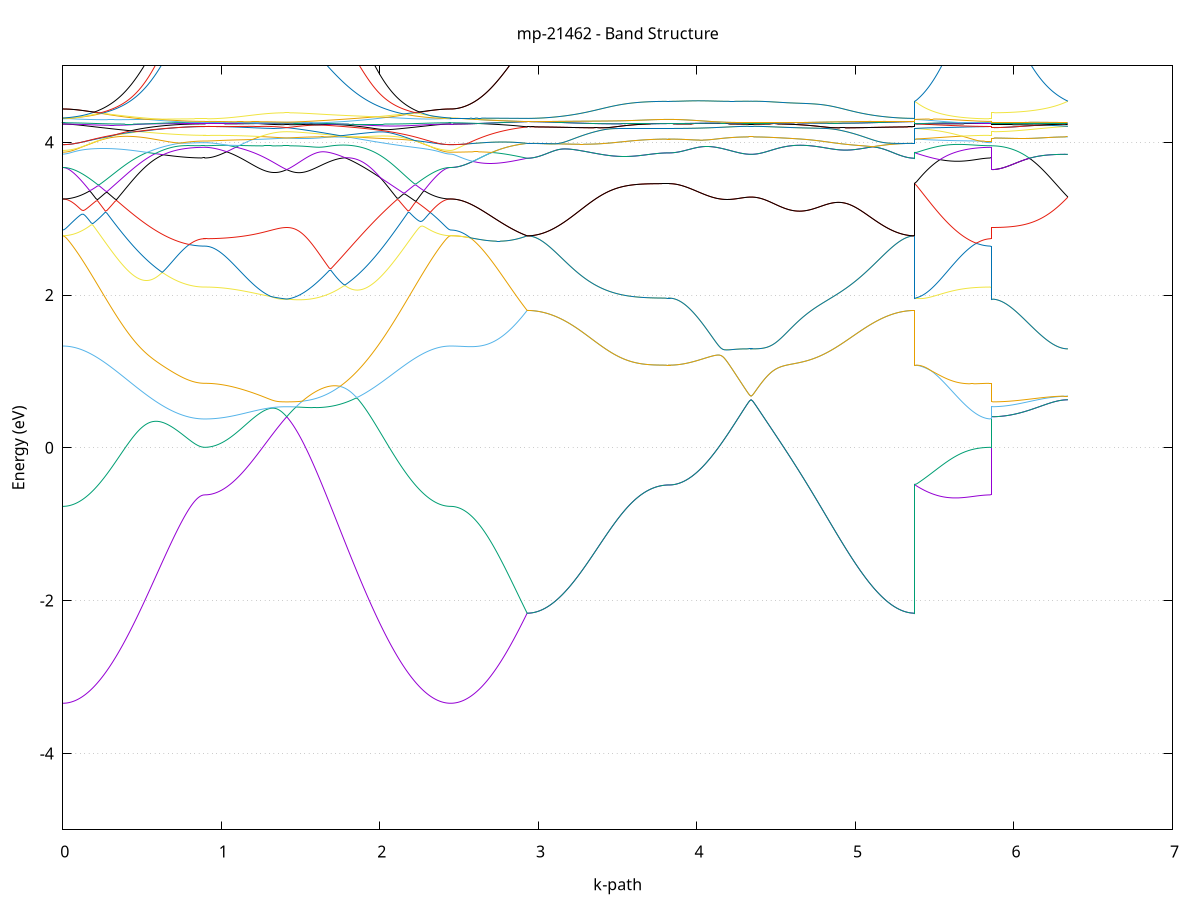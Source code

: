 set title 'mp-21462 - Band Structure'
set xlabel 'k-path'
set ylabel 'Energy (eV)'
set grid y
set yrange [-5:5]
set terminal png size 800,600
set output 'mp-21462_bands_gnuplot.png'
plot '-' using 1:2 with lines notitle, '-' using 1:2 with lines notitle, '-' using 1:2 with lines notitle, '-' using 1:2 with lines notitle, '-' using 1:2 with lines notitle, '-' using 1:2 with lines notitle, '-' using 1:2 with lines notitle, '-' using 1:2 with lines notitle, '-' using 1:2 with lines notitle, '-' using 1:2 with lines notitle, '-' using 1:2 with lines notitle, '-' using 1:2 with lines notitle, '-' using 1:2 with lines notitle, '-' using 1:2 with lines notitle, '-' using 1:2 with lines notitle, '-' using 1:2 with lines notitle, '-' using 1:2 with lines notitle, '-' using 1:2 with lines notitle, '-' using 1:2 with lines notitle, '-' using 1:2 with lines notitle, '-' using 1:2 with lines notitle, '-' using 1:2 with lines notitle, '-' using 1:2 with lines notitle, '-' using 1:2 with lines notitle, '-' using 1:2 with lines notitle, '-' using 1:2 with lines notitle, '-' using 1:2 with lines notitle, '-' using 1:2 with lines notitle, '-' using 1:2 with lines notitle, '-' using 1:2 with lines notitle, '-' using 1:2 with lines notitle, '-' using 1:2 with lines notitle, '-' using 1:2 with lines notitle, '-' using 1:2 with lines notitle, '-' using 1:2 with lines notitle, '-' using 1:2 with lines notitle, '-' using 1:2 with lines notitle, '-' using 1:2 with lines notitle, '-' using 1:2 with lines notitle, '-' using 1:2 with lines notitle, '-' using 1:2 with lines notitle, '-' using 1:2 with lines notitle, '-' using 1:2 with lines notitle, '-' using 1:2 with lines notitle, '-' using 1:2 with lines notitle, '-' using 1:2 with lines notitle, '-' using 1:2 with lines notitle, '-' using 1:2 with lines notitle, '-' using 1:2 with lines notitle, '-' using 1:2 with lines notitle, '-' using 1:2 with lines notitle, '-' using 1:2 with lines notitle, '-' using 1:2 with lines notitle, '-' using 1:2 with lines notitle, '-' using 1:2 with lines notitle, '-' using 1:2 with lines notitle, '-' using 1:2 with lines notitle, '-' using 1:2 with lines notitle, '-' using 1:2 with lines notitle, '-' using 1:2 with lines notitle, '-' using 1:2 with lines notitle, '-' using 1:2 with lines notitle, '-' using 1:2 with lines notitle, '-' using 1:2 with lines notitle
0.000000 -38.291596
0.009951 -38.291596
0.019901 -38.291596
0.029852 -38.291496
0.039803 -38.291496
0.049753 -38.291396
0.059704 -38.291296
0.069655 -38.291196
0.079605 -38.291096
0.089556 -38.290996
0.099506 -38.290896
0.109457 -38.290696
0.119408 -38.290496
0.129358 -38.290396
0.139309 -38.290196
0.149260 -38.289996
0.159210 -38.289696
0.169161 -38.289496
0.179112 -38.289296
0.189062 -38.288996
0.199013 -38.288696
0.208964 -38.288496
0.218914 -38.288196
0.228865 -38.287896
0.238816 -38.287596
0.248766 -38.287196
0.258717 -38.286896
0.268667 -38.286596
0.278618 -38.286196
0.288569 -38.285796
0.298519 -38.285496
0.308470 -38.285096
0.318421 -38.284696
0.328371 -38.284296
0.338322 -38.283896
0.348273 -38.283496
0.358223 -38.283096
0.368174 -38.282596
0.378125 -38.282196
0.388075 -38.281796
0.398026 -38.281296
0.407977 -38.280896
0.417927 -38.280396
0.427878 -38.279996
0.437829 -38.279496
0.447779 -38.279096
0.457730 -38.278596
0.467680 -38.278096
0.477631 -38.277696
0.487582 -38.277196
0.497532 -38.276696
0.507483 -38.276296
0.517434 -38.275796
0.527384 -38.275396
0.537335 -38.274896
0.547286 -38.274396
0.557236 -38.273996
0.567187 -38.273496
0.577138 -38.273096
0.587088 -38.272596
0.597039 -38.272196
0.606990 -38.271696
0.616940 -38.271296
0.626891 -38.270896
0.636841 -38.270496
0.646792 -38.270096
0.656743 -38.269696
0.666693 -38.269296
0.676644 -38.268896
0.686595 -38.268496
0.696545 -38.268196
0.706496 -38.267796
0.716447 -38.267496
0.726397 -38.267096
0.736348 -38.266796
0.746299 -38.266496
0.756249 -38.266196
0.766200 -38.265996
0.776151 -38.265696
0.786101 -38.265496
0.796052 -38.265196
0.806002 -38.264996
0.815953 -38.264796
0.825904 -38.264696
0.835854 -38.264496
0.845805 -38.264396
0.855756 -38.264296
0.865706 -38.264196
0.875657 -38.264196
0.885608 -38.264196
0.895558 -38.264096
0.895558 -38.264096
0.905502 -38.264096
0.915445 -38.264096
0.925388 -38.264096
0.935331 -38.264096
0.945275 -38.263996
0.955218 -38.263996
0.965161 -38.263996
0.975105 -38.263896
0.985048 -38.263796
0.994991 -38.263796
1.004934 -38.263696
1.014878 -38.263596
1.024821 -38.263496
1.034764 -38.263396
1.044708 -38.263296
1.054651 -38.263196
1.064594 -38.263096
1.074537 -38.262996
1.084481 -38.262796
1.094424 -38.262696
1.104367 -38.262596
1.114311 -38.262396
1.124254 -38.262296
1.134197 -38.262096
1.144140 -38.261996
1.154084 -38.261796
1.164027 -38.261596
1.173970 -38.261496
1.183914 -38.261296
1.193857 -38.261096
1.203800 -38.260996
1.213743 -38.260796
1.223687 -38.260596
1.233630 -38.260396
1.243573 -38.260196
1.253517 -38.259996
1.263460 -38.259796
1.273403 -38.259596
1.283346 -38.259496
1.293290 -38.259296
1.303233 -38.259096
1.313176 -38.258896
1.323120 -38.258696
1.333063 -38.258496
1.343006 -38.258296
1.352949 -38.258096
1.362893 -38.257896
1.372836 -38.257696
1.382779 -38.257596
1.392723 -38.257396
1.402666 -38.257196
1.412609 -38.256996
1.412609 -38.256996
1.422552 -38.257196
1.432496 -38.257396
1.442439 -38.257596
1.452382 -38.257796
1.462326 -38.257996
1.472269 -38.258196
1.482212 -38.258396
1.492155 -38.258696
1.502099 -38.258896
1.512042 -38.259096
1.521985 -38.259396
1.531929 -38.259696
1.541872 -38.259896
1.551815 -38.260196
1.561758 -38.260496
1.571702 -38.260796
1.581645 -38.261096
1.591588 -38.261396
1.601532 -38.261696
1.611475 -38.262096
1.621418 -38.262396
1.631361 -38.262696
1.641305 -38.263096
1.651248 -38.263396
1.661191 -38.263796
1.671135 -38.264196
1.681078 -38.264596
1.691021 -38.264996
1.700964 -38.265296
1.710908 -38.265696
1.720851 -38.266196
1.730794 -38.266596
1.740738 -38.266996
1.750681 -38.267396
1.760624 -38.267796
1.770567 -38.268296
1.780511 -38.268696
1.790454 -38.269196
1.800397 -38.269596
1.810341 -38.270096
1.820284 -38.270496
1.830227 -38.270996
1.840170 -38.271396
1.850114 -38.271896
1.860057 -38.272396
1.870000 -38.272896
1.879944 -38.273296
1.889887 -38.273796
1.899830 -38.274296
1.909773 -38.274796
1.919717 -38.275196
1.929660 -38.275696
1.939603 -38.276196
1.949547 -38.276696
1.959490 -38.277096
1.969433 -38.277596
1.979376 -38.278096
1.989320 -38.278596
1.999263 -38.278996
2.009206 -38.279496
2.019150 -38.279996
2.029093 -38.280396
2.039036 -38.280896
2.048979 -38.281296
2.058923 -38.281796
2.068866 -38.282196
2.078809 -38.282596
2.088753 -38.283096
2.098696 -38.283496
2.108639 -38.283896
2.118582 -38.284296
2.128526 -38.284696
2.138469 -38.285096
2.148412 -38.285496
2.158356 -38.285796
2.168299 -38.286196
2.178242 -38.286596
2.188185 -38.286896
2.198129 -38.287196
2.208072 -38.287596
2.218015 -38.287896
2.227959 -38.288196
2.237902 -38.288496
2.247845 -38.288796
2.257788 -38.288996
2.267732 -38.289296
2.277675 -38.289496
2.287618 -38.289696
2.297562 -38.289996
2.307505 -38.290196
2.317448 -38.290396
2.327391 -38.290496
2.337335 -38.290696
2.347278 -38.290896
2.357221 -38.290996
2.367165 -38.291096
2.377108 -38.291196
2.387051 -38.291296
2.396994 -38.291396
2.406938 -38.291496
2.416881 -38.291496
2.426824 -38.291596
2.436768 -38.291596
2.446711 -38.291596
2.446711 -38.291596
2.456554 -38.291596
2.466397 -38.291496
2.476239 -38.291496
2.486082 -38.291496
2.495925 -38.291396
2.505768 -38.291296
2.515611 -38.291196
2.525454 -38.291096
2.535296 -38.290996
2.545139 -38.290796
2.554982 -38.290696
2.564825 -38.290496
2.574668 -38.290296
2.584511 -38.290096
2.594353 -38.289896
2.604196 -38.289696
2.614039 -38.289396
2.623882 -38.289196
2.633725 -38.288896
2.643568 -38.288596
2.653410 -38.288296
2.663253 -38.287996
2.673096 -38.287696
2.682939 -38.287396
2.692782 -38.286996
2.702625 -38.286696
2.712467 -38.286296
2.722310 -38.285996
2.732153 -38.285596
2.741996 -38.285196
2.751839 -38.284796
2.761682 -38.284396
2.771524 -38.283996
2.781367 -38.283496
2.791210 -38.283096
2.801053 -38.282696
2.810896 -38.282196
2.820739 -38.281796
2.830581 -38.281296
2.840424 -38.280896
2.850267 -38.280396
2.860110 -38.279896
2.869953 -38.279496
2.879796 -38.278996
2.889639 -38.278496
2.899481 -38.278096
2.909324 -38.277596
2.919167 -38.277096
2.929010 -38.276596
2.929010 -38.276596
2.938961 -38.276596
2.948911 -38.276596
2.958862 -38.276596
2.968812 -38.276596
2.978763 -38.276496
2.988714 -38.276396
2.998664 -38.276396
3.008615 -38.276296
3.018566 -38.276196
3.028516 -38.276096
3.038467 -38.275996
3.048418 -38.275896
3.058368 -38.275796
3.068319 -38.275596
3.078270 -38.275496
3.088220 -38.275296
3.098171 -38.275196
3.108122 -38.274996
3.118072 -38.274796
3.128023 -38.274596
3.137973 -38.274396
3.147924 -38.274196
3.157875 -38.273996
3.167825 -38.273796
3.177776 -38.273496
3.187727 -38.273296
3.197677 -38.273096
3.207628 -38.272796
3.217579 -38.272596
3.227529 -38.272296
3.237480 -38.271996
3.247431 -38.271796
3.257381 -38.271496
3.267332 -38.271196
3.277283 -38.270896
3.287233 -38.270596
3.297184 -38.270296
3.307135 -38.269996
3.317085 -38.269796
3.327036 -38.269496
3.336986 -38.269196
3.346937 -38.268796
3.356888 -38.268496
3.366838 -38.268196
3.376789 -38.267896
3.386740 -38.267596
3.396690 -38.267296
3.406641 -38.266996
3.416592 -38.266696
3.426542 -38.266396
3.436493 -38.266096
3.446444 -38.265796
3.456394 -38.265496
3.466345 -38.265196
3.476296 -38.264996
3.486246 -38.264696
3.496197 -38.264396
3.506147 -38.264096
3.516098 -38.263796
3.526049 -38.263596
3.535999 -38.263296
3.545950 -38.263096
3.555901 -38.262796
3.565851 -38.262596
3.575802 -38.262296
3.585753 -38.262096
3.595703 -38.261896
3.605654 -38.261696
3.615605 -38.261396
3.625555 -38.261296
3.635506 -38.261096
3.645457 -38.260896
3.655407 -38.260696
3.665358 -38.260496
3.675308 -38.260396
3.685259 -38.260196
3.695210 -38.260096
3.705160 -38.259996
3.715111 -38.259896
3.725062 -38.259696
3.735012 -38.259596
3.744963 -38.259596
3.754914 -38.259496
3.764864 -38.259396
3.774815 -38.259396
3.784766 -38.259296
3.794716 -38.259296
3.804667 -38.259196
3.814618 -38.259196
3.824568 -38.259196
3.824568 -38.259196
3.834511 -38.259196
3.844455 -38.259196
3.854398 -38.259196
3.864341 -38.259196
3.874285 -38.259196
3.884228 -38.259196
3.894171 -38.259096
3.904114 -38.259096
3.914058 -38.259096
3.924001 -38.258996
3.933944 -38.258996
3.943888 -38.258996
3.953831 -38.258896
3.963774 -38.258896
3.973717 -38.258796
3.983661 -38.258796
3.993604 -38.258696
4.003547 -38.258696
4.013491 -38.258596
4.023434 -38.258596
4.033377 -38.258496
4.043320 -38.258496
4.053264 -38.258396
4.063207 -38.258296
4.073150 -38.258296
4.083094 -38.258196
4.093037 -38.258096
4.102980 -38.258096
4.112923 -38.257996
4.122867 -38.257996
4.132810 -38.257896
4.142753 -38.257796
4.152697 -38.257796
4.162640 -38.257696
4.172583 -38.257596
4.182526 -38.257596
4.192470 -38.257496
4.202413 -38.257496
4.212356 -38.257396
4.222300 -38.257396
4.232243 -38.257296
4.242186 -38.257296
4.252129 -38.257196
4.262073 -38.257196
4.272016 -38.257196
4.281959 -38.257096
4.291903 -38.257096
4.301846 -38.257096
4.311789 -38.257096
4.321732 -38.257096
4.331676 -38.256996
4.341619 -38.256996
4.341619 -38.256996
4.351562 -38.256996
4.361506 -38.257096
4.371449 -38.257096
4.381392 -38.257096
4.391335 -38.257096
4.401279 -38.257096
4.411222 -38.257196
4.421165 -38.257196
4.431109 -38.257296
4.441052 -38.257296
4.450995 -38.257396
4.460938 -38.257496
4.470882 -38.257496
4.480825 -38.257596
4.490768 -38.257696
4.500712 -38.257796
4.510655 -38.257896
4.520598 -38.257996
4.530541 -38.258196
4.540485 -38.258296
4.550428 -38.258396
4.560371 -38.258596
4.570315 -38.258696
4.580258 -38.258896
4.590201 -38.259096
4.600144 -38.259196
4.610088 -38.259396
4.620031 -38.259596
4.629974 -38.259796
4.639918 -38.259996
4.649861 -38.260196
4.659804 -38.260396
4.669747 -38.260596
4.679691 -38.260796
4.689634 -38.261096
4.699577 -38.261296
4.709521 -38.261596
4.719464 -38.261796
4.729407 -38.262096
4.739350 -38.262296
4.749294 -38.262596
4.759237 -38.262896
4.769180 -38.263096
4.779124 -38.263396
4.789067 -38.263696
4.799010 -38.263996
4.808953 -38.264296
4.818897 -38.264596
4.828840 -38.264896
4.838783 -38.265196
4.848727 -38.265496
4.858670 -38.265796
4.868613 -38.266096
4.878556 -38.266396
4.888500 -38.266696
4.898443 -38.266996
4.908386 -38.267296
4.918330 -38.267596
4.928273 -38.267896
4.938216 -38.268196
4.948159 -38.268496
4.958103 -38.268796
4.968046 -38.269096
4.977989 -38.269396
4.987933 -38.269696
4.997876 -38.269996
5.007819 -38.270296
5.017762 -38.270596
5.027706 -38.270896
5.037649 -38.271196
5.047592 -38.271496
5.057536 -38.271796
5.067479 -38.271996
5.077422 -38.272296
5.087365 -38.272596
5.097309 -38.272796
5.107252 -38.273096
5.117195 -38.273296
5.127139 -38.273496
5.137082 -38.273796
5.147025 -38.273996
5.156968 -38.274196
5.166912 -38.274396
5.176855 -38.274596
5.186798 -38.274796
5.196742 -38.274996
5.206685 -38.275196
5.216628 -38.275296
5.226571 -38.275496
5.236515 -38.275596
5.246458 -38.275696
5.256401 -38.275896
5.266345 -38.275996
5.276288 -38.276096
5.286231 -38.276196
5.296174 -38.276296
5.306118 -38.276396
5.316061 -38.276396
5.326004 -38.276496
5.335948 -38.276596
5.345891 -38.276596
5.355834 -38.276596
5.365777 -38.276596
5.375721 -38.276596
5.375721 -38.259196
5.385564 -38.259396
5.395406 -38.259496
5.405249 -38.259696
5.415092 -38.259796
5.424935 -38.259996
5.434778 -38.260196
5.444621 -38.260296
5.454463 -38.260396
5.464306 -38.260596
5.474149 -38.260796
5.483992 -38.260896
5.493835 -38.261096
5.503678 -38.261196
5.513520 -38.261296
5.523363 -38.261496
5.533206 -38.261596
5.543049 -38.261796
5.552892 -38.261896
5.562735 -38.261996
5.572577 -38.262196
5.582420 -38.262296
5.592263 -38.262396
5.602106 -38.262496
5.611949 -38.262596
5.621792 -38.262696
5.631634 -38.262896
5.641477 -38.262996
5.651320 -38.263096
5.661163 -38.263196
5.671006 -38.263196
5.680849 -38.263296
5.690692 -38.263396
5.700534 -38.263496
5.710377 -38.263596
5.720220 -38.263596
5.730063 -38.263696
5.739906 -38.263796
5.749749 -38.263796
5.759591 -38.263796
5.769434 -38.263896
5.779277 -38.263996
5.789120 -38.263996
5.798963 -38.263996
5.808806 -38.264096
5.818648 -38.264096
5.828491 -38.264096
5.838334 -38.264096
5.848177 -38.264096
5.858020 -38.264096
5.858020 -38.256996
5.867863 -38.256996
5.877705 -38.256996
5.887548 -38.256996
5.897391 -38.256996
5.907234 -38.256996
5.917077 -38.256996
5.926920 -38.256996
5.936762 -38.256996
5.946605 -38.256996
5.956448 -38.256996
5.966291 -38.256996
5.976134 -38.256996
5.985977 -38.256996
5.995819 -38.256996
6.005662 -38.256996
6.015505 -38.256996
6.025348 -38.256996
6.035191 -38.256996
6.045034 -38.256996
6.054876 -38.256996
6.064719 -38.256996
6.074562 -38.256996
6.084405 -38.256996
6.094248 -38.256996
6.104091 -38.256996
6.113934 -38.256996
6.123776 -38.256996
6.133619 -38.256996
6.143462 -38.256996
6.153305 -38.256996
6.163148 -38.256996
6.172991 -38.256996
6.182833 -38.256996
6.192676 -38.256996
6.202519 -38.256996
6.212362 -38.256996
6.222205 -38.256996
6.232048 -38.256996
6.241890 -38.256996
6.251733 -38.256996
6.261576 -38.256996
6.271419 -38.256996
6.281262 -38.256996
6.291105 -38.256996
6.300947 -38.256996
6.310790 -38.256996
6.320633 -38.256996
6.330476 -38.256996
6.340319 -38.256996
e
0.000000 -38.261596
0.009951 -38.261596
0.019901 -38.261596
0.029852 -38.261596
0.039803 -38.261596
0.049753 -38.261496
0.059704 -38.261496
0.069655 -38.261396
0.079605 -38.261396
0.089556 -38.261296
0.099506 -38.261296
0.109457 -38.261196
0.119408 -38.261096
0.129358 -38.261096
0.139309 -38.260996
0.149260 -38.260896
0.159210 -38.260796
0.169161 -38.260696
0.179112 -38.260596
0.189062 -38.260496
0.199013 -38.260396
0.208964 -38.260296
0.218914 -38.260096
0.228865 -38.259996
0.238816 -38.259896
0.248766 -38.259696
0.258717 -38.259596
0.268667 -38.259496
0.278618 -38.259296
0.288569 -38.259196
0.298519 -38.258996
0.308470 -38.258896
0.318421 -38.258696
0.328371 -38.258596
0.338322 -38.258396
0.348273 -38.258296
0.358223 -38.258096
0.368174 -38.257996
0.378125 -38.257796
0.388075 -38.257696
0.398026 -38.257496
0.407977 -38.257396
0.417927 -38.257196
0.427878 -38.257096
0.437829 -38.256896
0.447779 -38.256796
0.457730 -38.256596
0.467680 -38.256496
0.477631 -38.256296
0.487582 -38.256196
0.497532 -38.256096
0.507483 -38.255896
0.517434 -38.255796
0.527384 -38.255696
0.537335 -38.255596
0.547286 -38.255396
0.557236 -38.255296
0.567187 -38.255196
0.577138 -38.255096
0.587088 -38.254996
0.597039 -38.254896
0.606990 -38.254796
0.616940 -38.254796
0.626891 -38.254696
0.636841 -38.254596
0.646792 -38.254596
0.656743 -38.254496
0.666693 -38.254396
0.676644 -38.254396
0.686595 -38.254396
0.696545 -38.254296
0.706496 -38.254296
0.716447 -38.254296
0.726397 -38.254296
0.736348 -38.254196
0.746299 -38.254196
0.756249 -38.254196
0.766200 -38.254196
0.776151 -38.254196
0.786101 -38.254196
0.796052 -38.254196
0.806002 -38.254196
0.815953 -38.254196
0.825904 -38.254196
0.835854 -38.254196
0.845805 -38.254296
0.855756 -38.254296
0.865706 -38.254296
0.875657 -38.254296
0.885608 -38.254296
0.895558 -38.254296
0.895558 -38.254296
0.905502 -38.254296
0.915445 -38.254296
0.925388 -38.254296
0.935331 -38.254296
0.945275 -38.254296
0.955218 -38.254296
0.965161 -38.254296
0.975105 -38.254296
0.985048 -38.254296
0.994991 -38.254296
1.004934 -38.254296
1.014878 -38.254296
1.024821 -38.254296
1.034764 -38.254296
1.044708 -38.254396
1.054651 -38.254396
1.064594 -38.254396
1.074537 -38.254396
1.084481 -38.254396
1.094424 -38.254396
1.104367 -38.254396
1.114311 -38.254496
1.124254 -38.254496
1.134197 -38.254496
1.144140 -38.254596
1.154084 -38.254596
1.164027 -38.254596
1.173970 -38.254696
1.183914 -38.254696
1.193857 -38.254796
1.203800 -38.254796
1.213743 -38.254896
1.223687 -38.254896
1.233630 -38.254996
1.243573 -38.254996
1.253517 -38.255096
1.263460 -38.255196
1.273403 -38.255296
1.283346 -38.255396
1.293290 -38.255396
1.303233 -38.255496
1.313176 -38.255696
1.323120 -38.255796
1.333063 -38.255896
1.343006 -38.255996
1.352949 -38.256096
1.362893 -38.256296
1.372836 -38.256396
1.382779 -38.256496
1.392723 -38.256696
1.402666 -38.256896
1.412609 -38.256996
1.412609 -38.256996
1.422552 -38.256896
1.432496 -38.256696
1.442439 -38.256496
1.452382 -38.256396
1.462326 -38.256196
1.472269 -38.256096
1.482212 -38.255896
1.492155 -38.255796
1.502099 -38.255596
1.512042 -38.255496
1.521985 -38.255396
1.531929 -38.255296
1.541872 -38.255096
1.551815 -38.254996
1.561758 -38.254896
1.571702 -38.254796
1.581645 -38.254696
1.591588 -38.254696
1.601532 -38.254596
1.611475 -38.254496
1.621418 -38.254496
1.631361 -38.254396
1.641305 -38.254296
1.651248 -38.254296
1.661191 -38.254296
1.671135 -38.254196
1.681078 -38.254196
1.691021 -38.254196
1.700964 -38.254196
1.710908 -38.254196
1.720851 -38.254196
1.730794 -38.254196
1.740738 -38.254196
1.750681 -38.254296
1.760624 -38.254296
1.770567 -38.254296
1.780511 -38.254396
1.790454 -38.254396
1.800397 -38.254496
1.810341 -38.254596
1.820284 -38.254596
1.830227 -38.254696
1.840170 -38.254796
1.850114 -38.254896
1.860057 -38.254996
1.870000 -38.254996
1.879944 -38.255196
1.889887 -38.255296
1.899830 -38.255396
1.909773 -38.255496
1.919717 -38.255596
1.929660 -38.255796
1.939603 -38.255896
1.949547 -38.255996
1.959490 -38.256196
1.969433 -38.256296
1.979376 -38.256396
1.989320 -38.256596
1.999263 -38.256696
2.009206 -38.256896
2.019150 -38.256996
2.029093 -38.257196
2.039036 -38.257296
2.048979 -38.257496
2.058923 -38.257696
2.068866 -38.257796
2.078809 -38.257996
2.088753 -38.258096
2.098696 -38.258296
2.108639 -38.258396
2.118582 -38.258596
2.128526 -38.258696
2.138469 -38.258896
2.148412 -38.258996
2.158356 -38.259196
2.168299 -38.259296
2.178242 -38.259496
2.188185 -38.259596
2.198129 -38.259796
2.208072 -38.259896
2.218015 -38.259996
2.227959 -38.260096
2.237902 -38.260296
2.247845 -38.260396
2.257788 -38.260496
2.267732 -38.260596
2.277675 -38.260696
2.287618 -38.260796
2.297562 -38.260896
2.307505 -38.260996
2.317448 -38.261096
2.327391 -38.261096
2.337335 -38.261196
2.347278 -38.261296
2.357221 -38.261296
2.367165 -38.261396
2.377108 -38.261396
2.387051 -38.261496
2.396994 -38.261496
2.406938 -38.261596
2.416881 -38.261596
2.426824 -38.261596
2.436768 -38.261596
2.446711 -38.261596
2.446711 -38.261596
2.456554 -38.261596
2.466397 -38.261596
2.476239 -38.261696
2.486082 -38.261696
2.495925 -38.261796
2.505768 -38.261896
2.515611 -38.261996
2.525454 -38.262096
2.535296 -38.262196
2.545139 -38.262396
2.554982 -38.262496
2.564825 -38.262696
2.574668 -38.262896
2.584511 -38.263096
2.594353 -38.263296
2.604196 -38.263496
2.614039 -38.263796
2.623882 -38.263996
2.633725 -38.264296
2.643568 -38.264596
2.653410 -38.264896
2.663253 -38.265196
2.673096 -38.265496
2.682939 -38.265796
2.692782 -38.266196
2.702625 -38.266496
2.712467 -38.266896
2.722310 -38.267296
2.732153 -38.267596
2.741996 -38.267996
2.751839 -38.268396
2.761682 -38.268796
2.771524 -38.269296
2.781367 -38.269696
2.791210 -38.270096
2.801053 -38.270596
2.810896 -38.270996
2.820739 -38.271396
2.830581 -38.271896
2.840424 -38.272396
2.850267 -38.272796
2.860110 -38.273296
2.869953 -38.273796
2.879796 -38.274196
2.889639 -38.274696
2.899481 -38.275196
2.909324 -38.275696
2.919167 -38.276096
2.929010 -38.276596
2.929010 -38.276596
2.938961 -38.276596
2.948911 -38.276596
2.958862 -38.276596
2.968812 -38.276496
2.978763 -38.276496
2.988714 -38.276396
2.998664 -38.276396
3.008615 -38.276296
3.018566 -38.276196
3.028516 -38.276096
3.038467 -38.275996
3.048418 -38.275896
3.058368 -38.275696
3.068319 -38.275596
3.078270 -38.275396
3.088220 -38.275296
3.098171 -38.275096
3.108122 -38.274996
3.118072 -38.274796
3.128023 -38.274596
3.137973 -38.274396
3.147924 -38.274196
3.157875 -38.273996
3.167825 -38.273696
3.177776 -38.273496
3.187727 -38.273296
3.197677 -38.272996
3.207628 -38.272796
3.217579 -38.272496
3.227529 -38.272296
3.237480 -38.271996
3.247431 -38.271696
3.257381 -38.271496
3.267332 -38.271196
3.277283 -38.270896
3.287233 -38.270596
3.297184 -38.270296
3.307135 -38.269996
3.317085 -38.269696
3.327036 -38.269396
3.336986 -38.269096
3.346937 -38.268796
3.356888 -38.268496
3.366838 -38.268196
3.376789 -38.267896
3.386740 -38.267596
3.396690 -38.267296
3.406641 -38.266996
3.416592 -38.266696
3.426542 -38.266396
3.436493 -38.266096
3.446444 -38.265796
3.456394 -38.265496
3.466345 -38.265196
3.476296 -38.264896
3.486246 -38.264696
3.496197 -38.264396
3.506147 -38.264096
3.516098 -38.263796
3.526049 -38.263596
3.535999 -38.263296
3.545950 -38.262996
3.555901 -38.262796
3.565851 -38.262496
3.575802 -38.262296
3.585753 -38.262096
3.595703 -38.261896
3.605654 -38.261596
3.615605 -38.261396
3.625555 -38.261196
3.635506 -38.260996
3.645457 -38.260896
3.655407 -38.260696
3.665358 -38.260496
3.675308 -38.260396
3.685259 -38.260196
3.695210 -38.260096
3.705160 -38.259896
3.715111 -38.259796
3.725062 -38.259696
3.735012 -38.259596
3.744963 -38.259496
3.754914 -38.259496
3.764864 -38.259396
3.774815 -38.259296
3.784766 -38.259296
3.794716 -38.259196
3.804667 -38.259196
3.814618 -38.259196
3.824568 -38.259196
3.824568 -38.259196
3.834511 -38.259196
3.844455 -38.259196
3.854398 -38.259196
3.864341 -38.259196
3.874285 -38.259196
3.884228 -38.259096
3.894171 -38.259096
3.904114 -38.259096
3.914058 -38.259096
3.924001 -38.258996
3.933944 -38.258996
3.943888 -38.258896
3.953831 -38.258896
3.963774 -38.258896
3.973717 -38.258796
3.983661 -38.258796
3.993604 -38.258696
4.003547 -38.258696
4.013491 -38.258596
4.023434 -38.258596
4.033377 -38.258496
4.043320 -38.258396
4.053264 -38.258396
4.063207 -38.258296
4.073150 -38.258196
4.083094 -38.258196
4.093037 -38.258096
4.102980 -38.258096
4.112923 -38.257996
4.122867 -38.257896
4.132810 -38.257896
4.142753 -38.257796
4.152697 -38.257696
4.162640 -38.257696
4.172583 -38.257596
4.182526 -38.257596
4.192470 -38.257496
4.202413 -38.257396
4.212356 -38.257396
4.222300 -38.257296
4.232243 -38.257296
4.242186 -38.257196
4.252129 -38.257196
4.262073 -38.257196
4.272016 -38.257096
4.281959 -38.257096
4.291903 -38.257096
4.301846 -38.257096
4.311789 -38.256996
4.321732 -38.256996
4.331676 -38.256996
4.341619 -38.256996
4.341619 -38.256996
4.351562 -38.256996
4.361506 -38.256996
4.371449 -38.256996
4.381392 -38.257096
4.391335 -38.257096
4.401279 -38.257096
4.411222 -38.257196
4.421165 -38.257196
4.431109 -38.257296
4.441052 -38.257296
4.450995 -38.257396
4.460938 -38.257396
4.470882 -38.257496
4.480825 -38.257596
4.490768 -38.257696
4.500712 -38.257796
4.510655 -38.257896
4.520598 -38.257996
4.530541 -38.258096
4.540485 -38.258296
4.550428 -38.258396
4.560371 -38.258496
4.570315 -38.258696
4.580258 -38.258896
4.590201 -38.258996
4.600144 -38.259196
4.610088 -38.259396
4.620031 -38.259596
4.629974 -38.259796
4.639918 -38.259996
4.649861 -38.260196
4.659804 -38.260396
4.669747 -38.260596
4.679691 -38.260796
4.689634 -38.261096
4.699577 -38.261296
4.709521 -38.261496
4.719464 -38.261796
4.729407 -38.261996
4.739350 -38.262296
4.749294 -38.262596
4.759237 -38.262796
4.769180 -38.263096
4.779124 -38.263396
4.789067 -38.263696
4.799010 -38.263996
4.808953 -38.264196
4.818897 -38.264496
4.828840 -38.264796
4.838783 -38.265096
4.848727 -38.265396
4.858670 -38.265696
4.868613 -38.265996
4.878556 -38.266296
4.888500 -38.266696
4.898443 -38.266996
4.908386 -38.267296
4.918330 -38.267596
4.928273 -38.267896
4.938216 -38.268196
4.948159 -38.268496
4.958103 -38.268796
4.968046 -38.269096
4.977989 -38.269396
4.987933 -38.269696
4.997876 -38.269996
5.007819 -38.270296
5.017762 -38.270596
5.027706 -38.270896
5.037649 -38.271196
5.047592 -38.271496
5.057536 -38.271696
5.067479 -38.271996
5.077422 -38.272296
5.087365 -38.272496
5.097309 -38.272796
5.107252 -38.272996
5.117195 -38.273296
5.127139 -38.273496
5.137082 -38.273696
5.147025 -38.273996
5.156968 -38.274196
5.166912 -38.274396
5.176855 -38.274596
5.186798 -38.274796
5.196742 -38.274996
5.206685 -38.275096
5.216628 -38.275296
5.226571 -38.275396
5.236515 -38.275596
5.246458 -38.275696
5.256401 -38.275896
5.266345 -38.275996
5.276288 -38.276096
5.286231 -38.276196
5.296174 -38.276296
5.306118 -38.276396
5.316061 -38.276396
5.326004 -38.276496
5.335948 -38.276496
5.345891 -38.276596
5.355834 -38.276596
5.365777 -38.276596
5.375721 -38.276596
5.375721 -38.259196
5.385564 -38.258996
5.395406 -38.258896
5.405249 -38.258696
5.415092 -38.258596
5.424935 -38.258396
5.434778 -38.258296
5.444621 -38.258096
5.454463 -38.257896
5.464306 -38.257796
5.474149 -38.257696
5.483992 -38.257496
5.493835 -38.257396
5.503678 -38.257196
5.513520 -38.257096
5.523363 -38.256896
5.533206 -38.256796
5.543049 -38.256696
5.552892 -38.256496
5.562735 -38.256396
5.572577 -38.256296
5.582420 -38.256096
5.592263 -38.255996
5.602106 -38.255896
5.611949 -38.255796
5.621792 -38.255696
5.631634 -38.255596
5.641477 -38.255496
5.651320 -38.255396
5.661163 -38.255296
5.671006 -38.255096
5.680849 -38.255096
5.690692 -38.254996
5.700534 -38.254896
5.710377 -38.254796
5.720220 -38.254796
5.730063 -38.254696
5.739906 -38.254596
5.749749 -38.254596
5.759591 -38.254496
5.769434 -38.254496
5.779277 -38.254396
5.789120 -38.254396
5.798963 -38.254396
5.808806 -38.254296
5.818648 -38.254296
5.828491 -38.254296
5.838334 -38.254296
5.848177 -38.254296
5.858020 -38.254296
5.858020 -38.256996
5.867863 -38.256996
5.877705 -38.256996
5.887548 -38.256996
5.897391 -38.256996
5.907234 -38.256996
5.917077 -38.256996
5.926920 -38.256996
5.936762 -38.256996
5.946605 -38.256996
5.956448 -38.256996
5.966291 -38.256996
5.976134 -38.256996
5.985977 -38.256996
5.995819 -38.256996
6.005662 -38.256996
6.015505 -38.256996
6.025348 -38.256996
6.035191 -38.256996
6.045034 -38.256996
6.054876 -38.256996
6.064719 -38.256996
6.074562 -38.256996
6.084405 -38.256996
6.094248 -38.256996
6.104091 -38.256996
6.113934 -38.256996
6.123776 -38.256996
6.133619 -38.256996
6.143462 -38.256996
6.153305 -38.256996
6.163148 -38.256996
6.172991 -38.256996
6.182833 -38.256996
6.192676 -38.256996
6.202519 -38.256996
6.212362 -38.256996
6.222205 -38.256996
6.232048 -38.256996
6.241890 -38.256996
6.251733 -38.256996
6.261576 -38.256996
6.271419 -38.256996
6.281262 -38.256996
6.291105 -38.256996
6.300947 -38.256996
6.310790 -38.256996
6.320633 -38.256996
6.330476 -38.256996
6.340319 -38.256996
e
0.000000 -18.151496
0.009951 -18.151396
0.019901 -18.151296
0.029852 -18.151096
0.039803 -18.150796
0.049753 -18.150396
0.059704 -18.149996
0.069655 -18.149496
0.079605 -18.148796
0.089556 -18.148096
0.099506 -18.147296
0.109457 -18.146496
0.119408 -18.145496
0.129358 -18.144496
0.139309 -18.143396
0.149260 -18.142196
0.159210 -18.140996
0.169161 -18.139596
0.179112 -18.138196
0.189062 -18.136696
0.199013 -18.135096
0.208964 -18.133496
0.218914 -18.131796
0.228865 -18.129996
0.238816 -18.128196
0.248766 -18.126296
0.258717 -18.124296
0.268667 -18.122196
0.278618 -18.120096
0.288569 -18.117896
0.298519 -18.115696
0.308470 -18.113396
0.318421 -18.111096
0.328371 -18.108596
0.338322 -18.106196
0.348273 -18.103596
0.358223 -18.101096
0.368174 -18.098396
0.378125 -18.095796
0.388075 -18.092996
0.398026 -18.090296
0.407977 -18.087496
0.417927 -18.084596
0.427878 -18.081696
0.437829 -18.078796
0.447779 -18.075796
0.457730 -18.072796
0.467680 -18.069796
0.477631 -18.066796
0.487582 -18.063696
0.497532 -18.060596
0.507483 -18.057496
0.517434 -18.054296
0.527384 -18.051196
0.537335 -18.047996
0.547286 -18.044796
0.557236 -18.041696
0.567187 -18.038496
0.577138 -18.035296
0.587088 -18.032096
0.597039 -18.028896
0.606990 -18.026296
0.616940 -18.030796
0.626891 -18.035196
0.636841 -18.039396
0.646792 -18.043596
0.656743 -18.047596
0.666693 -18.051496
0.676644 -18.055296
0.686595 -18.058996
0.696545 -18.062496
0.706496 -18.065796
0.716447 -18.068996
0.726397 -18.072096
0.736348 -18.074996
0.746299 -18.077796
0.756249 -18.080296
0.766200 -18.082796
0.776151 -18.084996
0.786101 -18.087096
0.796052 -18.088996
0.806002 -18.090696
0.815953 -18.092296
0.825904 -18.093696
0.835854 -18.094896
0.845805 -18.095896
0.855756 -18.096696
0.865706 -18.097396
0.875657 -18.097796
0.885608 -18.098096
0.895558 -18.098196
0.895558 -18.098196
0.905502 -18.098196
0.915445 -18.098096
0.925388 -18.097896
0.935331 -18.097596
0.945275 -18.097296
0.955218 -18.096896
0.965161 -18.096396
0.975105 -18.095796
0.985048 -18.095196
0.994991 -18.094496
1.004934 -18.093796
1.014878 -18.092896
1.024821 -18.091996
1.034764 -18.091096
1.044708 -18.089996
1.054651 -18.088896
1.064594 -18.087796
1.074537 -18.086496
1.084481 -18.085296
1.094424 -18.083896
1.104367 -18.082496
1.114311 -18.080996
1.124254 -18.079496
1.134197 -18.077996
1.144140 -18.076396
1.154084 -18.074696
1.164027 -18.072996
1.173970 -18.071196
1.183914 -18.069496
1.193857 -18.067596
1.203800 -18.065796
1.213743 -18.063896
1.223687 -18.061996
1.233630 -18.060096
1.243573 -18.058196
1.253517 -18.056296
1.263460 -18.054396
1.273403 -18.052596
1.283346 -18.050696
1.293290 -18.048896
1.303233 -18.047196
1.313176 -18.045496
1.323120 -18.043996
1.333063 -18.042496
1.343006 -18.041196
1.352949 -18.039996
1.362893 -18.038996
1.372836 -18.038096
1.382779 -18.037496
1.392723 -18.036996
1.402666 -18.036796
1.412609 -18.036696
1.412609 -18.036696
1.422552 -18.036796
1.432496 -18.036996
1.442439 -18.037296
1.452382 -18.037696
1.462326 -18.038196
1.472269 -18.038696
1.482212 -18.039296
1.492155 -18.039796
1.502099 -18.040296
1.512042 -18.040696
1.521985 -18.041096
1.531929 -18.041396
1.541872 -18.041596
1.551815 -18.041696
1.561758 -18.041696
1.571702 -18.041596
1.581645 -18.041396
1.591588 -18.040996
1.601532 -18.040496
1.611475 -18.039896
1.621418 -18.039096
1.631361 -18.038196
1.641305 -18.037096
1.651248 -18.035896
1.661191 -18.034496
1.671135 -18.032896
1.681078 -18.031196
1.691021 -18.029396
1.700964 -18.027396
1.710908 -18.025196
1.720851 -18.022896
1.730794 -18.020396
1.740738 -18.017796
1.750681 -18.015096
1.760624 -18.012096
1.770567 -18.009096
1.780511 -18.005796
1.790454 -18.006796
1.800397 -18.010196
1.810341 -18.013596
1.820284 -18.016996
1.830227 -18.020396
1.840170 -18.023796
1.850114 -18.027196
1.860057 -18.030596
1.870000 -18.033896
1.879944 -18.037296
1.889887 -18.040596
1.899830 -18.043896
1.909773 -18.047196
1.919717 -18.050496
1.929660 -18.053696
1.939603 -18.056896
1.949547 -18.060096
1.959490 -18.063296
1.969433 -18.066396
1.979376 -18.069496
1.989320 -18.072596
1.999263 -18.075596
2.009206 -18.078596
2.019150 -18.081596
2.029093 -18.084496
2.039036 -18.087396
2.048979 -18.090196
2.058923 -18.092996
2.068866 -18.095696
2.078809 -18.098396
2.088753 -18.101096
2.098696 -18.103696
2.108639 -18.106196
2.118582 -18.108696
2.128526 -18.111096
2.138469 -18.113396
2.148412 -18.115696
2.158356 -18.117996
2.168299 -18.120196
2.178242 -18.122296
2.188185 -18.124296
2.198129 -18.126296
2.208072 -18.128196
2.218015 -18.130096
2.227959 -18.131796
2.237902 -18.133496
2.247845 -18.135196
2.257788 -18.136696
2.267732 -18.138196
2.277675 -18.139596
2.287618 -18.140996
2.297562 -18.142196
2.307505 -18.143396
2.317448 -18.144496
2.327391 -18.145496
2.337335 -18.146496
2.347278 -18.147296
2.357221 -18.148096
2.367165 -18.148796
2.377108 -18.149496
2.387051 -18.149996
2.396994 -18.150396
2.406938 -18.150796
2.416881 -18.151096
2.426824 -18.151296
2.436768 -18.151396
2.446711 -18.151496
2.446711 -18.151496
2.456554 -18.151396
2.466397 -18.151096
2.476239 -18.150496
2.486082 -18.149796
2.495925 -18.148896
2.505768 -18.147696
2.515611 -18.146396
2.525454 -18.144796
2.535296 -18.143096
2.545139 -18.141096
2.554982 -18.138996
2.564825 -18.136596
2.574668 -18.133996
2.584511 -18.131296
2.594353 -18.128396
2.604196 -18.125196
2.614039 -18.121896
2.623882 -18.118396
2.633725 -18.114796
2.643568 -18.110896
2.653410 -18.106896
2.663253 -18.102696
2.673096 -18.098296
2.682939 -18.093796
2.692782 -18.089196
2.702625 -18.084296
2.712467 -18.079296
2.722310 -18.074196
2.732153 -18.068896
2.741996 -18.063496
2.751839 -18.057996
2.761682 -18.052296
2.771524 -18.046596
2.781367 -18.040696
2.791210 -18.034696
2.801053 -18.028596
2.810896 -18.022296
2.820739 -18.016096
2.830581 -18.009696
2.840424 -18.003196
2.850267 -17.996696
2.860110 -17.990096
2.869953 -17.983396
2.879796 -17.976696
2.889639 -17.969896
2.899481 -17.963096
2.909324 -17.956296
2.919167 -17.949396
2.929010 -17.942596
2.929010 -17.942596
2.938961 -17.942596
2.948911 -17.942596
2.958862 -17.942696
2.968812 -17.942796
2.978763 -17.942896
2.988714 -17.943096
2.998664 -17.943196
3.008615 -17.943396
3.018566 -17.943696
3.028516 -17.943996
3.038467 -17.944296
3.048418 -17.944696
3.058368 -17.945096
3.068319 -17.945496
3.078270 -17.945996
3.088220 -17.946596
3.098171 -17.947196
3.108122 -17.947896
3.118072 -17.948596
3.128023 -17.949396
3.137973 -17.950296
3.147924 -17.951296
3.157875 -17.952296
3.167825 -17.953496
3.177776 -17.954696
3.187727 -17.956096
3.197677 -17.957496
3.207628 -17.959096
3.217579 -17.960796
3.227529 -17.962596
3.237480 -17.964496
3.247431 -17.966496
3.257381 -17.968696
3.267332 -17.970996
3.277283 -17.973396
3.287233 -17.975896
3.297184 -17.978596
3.307135 -17.981396
3.317085 -17.984296
3.327036 -17.987296
3.336986 -17.990496
3.346937 -17.993696
3.356888 -17.996996
3.366838 -18.000496
3.376789 -18.003996
3.386740 -18.007496
3.396690 -18.011196
3.406641 -18.014896
3.416592 -18.018596
3.426542 -18.022396
3.436493 -18.026296
3.446444 -18.030096
3.456394 -18.033996
3.466345 -18.037796
3.476296 -18.041696
3.486246 -18.045496
3.496197 -18.049296
3.506147 -18.053096
3.516098 -18.056896
3.526049 -18.060596
3.535999 -18.064196
3.545950 -18.067796
3.555901 -18.071396
3.565851 -18.074796
3.575802 -18.078196
3.585753 -18.081496
3.595703 -18.084696
3.605654 -18.087796
3.615605 -18.090796
3.625555 -18.093696
3.635506 -18.096496
3.645457 -18.099196
3.655407 -18.101796
3.665358 -18.104196
3.675308 -18.106496
3.685259 -18.108696
3.695210 -18.110696
3.705160 -18.112596
3.715111 -18.114296
3.725062 -18.115996
3.735012 -18.117396
3.744963 -18.118696
3.754914 -18.119896
3.764864 -18.120896
3.774815 -18.121796
3.784766 -18.122496
3.794716 -18.122996
3.804667 -18.123396
3.814618 -18.123696
3.824568 -18.123696
3.824568 -18.123696
3.834511 -18.123696
3.844455 -18.123596
3.854398 -18.123396
3.864341 -18.123096
3.874285 -18.122796
3.884228 -18.122396
3.894171 -18.121896
3.904114 -18.121296
3.914058 -18.120696
3.924001 -18.119996
3.933944 -18.119196
3.943888 -18.118396
3.953831 -18.117396
3.963774 -18.116396
3.973717 -18.115396
3.983661 -18.114296
3.993604 -18.113096
4.003547 -18.111796
4.013491 -18.110496
4.023434 -18.109096
4.033377 -18.107696
4.043320 -18.106196
4.053264 -18.104696
4.063207 -18.103096
4.073150 -18.101496
4.083094 -18.099796
4.093037 -18.098096
4.102980 -18.096296
4.112923 -18.094596
4.122867 -18.092696
4.132810 -18.090896
4.142753 -18.089096
4.152697 -18.087196
4.162640 -18.085296
4.172583 -18.083496
4.182526 -18.081596
4.192470 -18.079796
4.202413 -18.077996
4.212356 -18.076196
4.222300 -18.074496
4.232243 -18.072896
4.242186 -18.071296
4.252129 -18.069796
4.262073 -18.068496
4.272016 -18.067196
4.281959 -18.066096
4.291903 -18.065096
4.301846 -18.064296
4.311789 -18.063696
4.321732 -18.063296
4.331676 -18.062996
4.341619 -18.062896
4.341619 -18.062896
4.351562 -18.062996
4.361506 -18.063296
4.371449 -18.063596
4.381392 -18.064196
4.391335 -18.064796
4.401279 -18.065496
4.411222 -18.066296
4.421165 -18.067096
4.431109 -18.067996
4.441052 -18.068796
4.450995 -18.069696
4.460938 -18.070496
4.470882 -18.071296
4.480825 -18.071996
4.490768 -18.072696
4.500712 -18.073296
4.510655 -18.073796
4.520598 -18.074196
4.530541 -18.074496
4.540485 -18.074796
4.550428 -18.074896
4.560371 -18.074796
4.570315 -18.074696
4.580258 -18.074396
4.590201 -18.074096
4.600144 -18.073596
4.610088 -18.072896
4.620031 -18.072196
4.629974 -18.071296
4.639918 -18.070196
4.649861 -18.069096
4.659804 -18.067796
4.669747 -18.066396
4.679691 -18.064796
4.689634 -18.063196
4.699577 -18.061396
4.709521 -18.059496
4.719464 -18.057496
4.729407 -18.055396
4.739350 -18.053196
4.749294 -18.050796
4.759237 -18.048396
4.769180 -18.045896
4.779124 -18.043296
4.789067 -18.040596
4.799010 -18.037896
4.808953 -18.035096
4.818897 -18.032196
4.828840 -18.029296
4.838783 -18.026296
4.848727 -18.023296
4.858670 -18.020196
4.868613 -18.017196
4.878556 -18.014096
4.888500 -18.010996
4.898443 -18.007896
4.908386 -18.004896
4.918330 -18.001796
4.928273 -17.998796
4.938216 -17.995796
4.948159 -17.992896
4.958103 -17.989996
4.968046 -17.987196
4.977989 -17.984496
4.987933 -17.981796
4.997876 -17.979196
5.007819 -17.976696
5.017762 -17.974296
5.027706 -17.971996
5.037649 -17.969796
5.047592 -17.967696
5.057536 -17.965696
5.067479 -17.963796
5.077422 -17.961996
5.087365 -17.960296
5.097309 -17.958696
5.107252 -17.957196
5.117195 -17.955796
5.127139 -17.954496
5.137082 -17.953296
5.147025 -17.952196
5.156968 -17.951196
5.166912 -17.950196
5.176855 -17.949396
5.186798 -17.948596
5.196742 -17.947796
5.206685 -17.947196
5.216628 -17.946496
5.226571 -17.945996
5.236515 -17.945496
5.246458 -17.944996
5.256401 -17.944596
5.266345 -17.944296
5.276288 -17.943996
5.286231 -17.943696
5.296174 -17.943396
5.306118 -17.943196
5.316061 -17.943096
5.326004 -17.942896
5.335948 -17.942796
5.345891 -17.942696
5.355834 -17.942596
5.365777 -17.942596
5.375721 -17.942596
5.375721 -18.123696
5.385564 -18.124996
5.395406 -18.126196
5.405249 -18.127296
5.415092 -18.128196
5.424935 -18.129096
5.434778 -18.129896
5.444621 -18.130496
5.454463 -18.131096
5.464306 -18.131496
5.474149 -18.131896
5.483992 -18.132096
5.493835 -18.132296
5.503678 -18.132296
5.513520 -18.132196
5.523363 -18.131996
5.533206 -18.131796
5.543049 -18.131396
5.552892 -18.130896
5.562735 -18.130396
5.572577 -18.129696
5.582420 -18.128896
5.592263 -18.128096
5.602106 -18.127196
5.611949 -18.126196
5.621792 -18.125096
5.631634 -18.123996
5.641477 -18.122696
5.651320 -18.121496
5.661163 -18.120096
5.671006 -18.118796
5.680849 -18.117296
5.690692 -18.115896
5.700534 -18.114396
5.710377 -18.112996
5.720220 -18.111496
5.730063 -18.109996
5.739906 -18.108596
5.749749 -18.107196
5.759591 -18.105796
5.769434 -18.104496
5.779277 -18.103296
5.789120 -18.102196
5.798963 -18.101196
5.808806 -18.100296
5.818648 -18.099596
5.828491 -18.098996
5.838334 -18.098496
5.848177 -18.098296
5.858020 -18.098196
5.858020 -18.036696
5.867863 -18.036696
5.877705 -18.036596
5.887548 -18.036396
5.897391 -18.036196
5.907234 -18.035896
5.917077 -18.035496
5.926920 -18.035096
5.936762 -18.034596
5.946605 -18.033996
5.956448 -18.033396
5.966291 -18.032696
5.976134 -18.031996
5.985977 -18.031096
5.995819 -18.030296
6.005662 -18.029296
6.015505 -18.028296
6.025348 -18.027296
6.035191 -18.026196
6.045034 -18.024996
6.054876 -18.023796
6.064719 -18.022496
6.074562 -18.023096
6.084405 -18.025796
6.094248 -18.028296
6.104091 -18.030896
6.113934 -18.033296
6.123776 -18.035696
6.133619 -18.037996
6.143462 -18.040196
6.153305 -18.042296
6.163148 -18.044296
6.172991 -18.046296
6.182833 -18.048096
6.192676 -18.049896
6.202519 -18.051496
6.212362 -18.053096
6.222205 -18.054496
6.232048 -18.055796
6.241890 -18.056996
6.251733 -18.058196
6.261576 -18.059096
6.271419 -18.059996
6.281262 -18.060796
6.291105 -18.061396
6.300947 -18.061996
6.310790 -18.062396
6.320633 -18.062696
6.330476 -18.062896
6.340319 -18.062896
e
0.000000 -17.790696
0.009951 -17.790796
0.019901 -17.791096
0.029852 -17.791496
0.039803 -17.792196
0.049753 -17.792996
0.059704 -17.794096
0.069655 -17.795296
0.079605 -17.796696
0.089556 -17.798196
0.099506 -17.799996
0.109457 -17.801896
0.119408 -17.803996
0.129358 -17.806296
0.139309 -17.808696
0.149260 -17.811296
0.159210 -17.813996
0.169161 -17.816996
0.179112 -17.819996
0.189062 -17.823296
0.199013 -17.826596
0.208964 -17.830196
0.218914 -17.833796
0.228865 -17.837596
0.238816 -17.841596
0.248766 -17.845596
0.258717 -17.849796
0.268667 -17.854096
0.278618 -17.858496
0.288569 -17.862996
0.298519 -17.867596
0.308470 -17.872296
0.318421 -17.877096
0.328371 -17.881996
0.338322 -17.886896
0.348273 -17.891896
0.358223 -17.896996
0.368174 -17.902196
0.378125 -17.907396
0.388075 -17.912596
0.398026 -17.917896
0.407977 -17.923196
0.417927 -17.928596
0.427878 -17.933896
0.437829 -17.939296
0.447779 -17.944696
0.457730 -17.950096
0.467680 -17.955396
0.477631 -17.960796
0.487582 -17.966096
0.497532 -17.971396
0.507483 -17.976696
0.517434 -17.981996
0.527384 -17.987196
0.537335 -17.992296
0.547286 -17.997396
0.557236 -18.002396
0.567187 -18.007296
0.577138 -18.012196
0.587088 -18.016996
0.597039 -18.021696
0.606990 -18.025796
0.616940 -18.022596
0.626891 -18.019496
0.636841 -18.016396
0.646792 -18.013296
0.656743 -18.010296
0.666693 -18.007296
0.676644 -18.004296
0.686595 -18.001396
0.696545 -17.998496
0.706496 -17.998496
0.716447 -18.001496
0.726397 -18.004296
0.736348 -18.006896
0.746299 -18.009396
0.756249 -18.011796
0.766200 -18.013996
0.776151 -18.015996
0.786101 -18.017896
0.796052 -18.019596
0.806002 -18.021196
0.815953 -18.022596
0.825904 -18.023896
0.835854 -18.024896
0.845805 -18.025896
0.855756 -18.026596
0.865706 -18.027196
0.875657 -18.027596
0.885608 -18.027896
0.895558 -18.027996
0.895558 -18.027996
0.905502 -18.027896
0.915445 -18.027796
0.925388 -18.027596
0.935331 -18.027396
0.945275 -18.027096
0.955218 -18.026696
0.965161 -18.026296
0.975105 -18.025696
0.985048 -18.025196
0.994991 -18.024496
1.004934 -18.023796
1.014878 -18.022996
1.024821 -18.022196
1.034764 -18.021296
1.044708 -18.020296
1.054651 -18.019296
1.064594 -18.018196
1.074537 -18.016996
1.084481 -18.015796
1.094424 -18.014496
1.104367 -18.013196
1.114311 -18.011896
1.124254 -18.010396
1.134197 -18.008996
1.144140 -18.007496
1.154084 -18.005896
1.164027 -18.004296
1.173970 -18.002696
1.183914 -18.000996
1.193857 -17.999296
1.203800 -17.997596
1.213743 -17.995896
1.223687 -17.994096
1.233630 -17.992396
1.243573 -17.990596
1.253517 -17.988896
1.263460 -17.987096
1.273403 -17.985396
1.283346 -17.983796
1.293290 -17.982196
1.303233 -17.980596
1.313176 -17.979196
1.323120 -17.977796
1.333063 -17.976596
1.343006 -17.975596
1.352949 -17.974696
1.362893 -17.973996
1.372836 -17.974596
1.382779 -17.974996
1.392723 -17.974996
1.402666 -17.974796
1.412609 -17.974296
1.412609 -17.974296
1.422552 -17.975096
1.432496 -17.976096
1.442439 -17.977296
1.452382 -17.978596
1.462326 -17.980096
1.472269 -17.981596
1.482212 -17.983196
1.492155 -17.984896
1.502099 -17.986496
1.512042 -17.988196
1.521985 -17.989796
1.531929 -17.991296
1.541872 -17.992796
1.551815 -17.994196
1.561758 -17.995596
1.571702 -17.996796
1.581645 -17.997896
1.591588 -17.998896
1.601532 -17.999796
1.611475 -18.000596
1.621418 -18.001196
1.631361 -18.001696
1.641305 -18.001996
1.651248 -18.002196
1.661191 -18.002296
1.671135 -18.002196
1.681078 -18.001996
1.691021 -18.001596
1.700964 -18.001096
1.710908 -18.000396
1.720851 -17.999596
1.730794 -17.998596
1.740738 -17.997496
1.750681 -17.996196
1.760624 -17.996496
1.770567 -17.999996
1.780511 -18.003396
1.790454 -18.002496
1.800397 -17.998996
1.810341 -17.995296
1.820284 -17.991596
1.830227 -17.987696
1.840170 -17.983696
1.850114 -17.979496
1.860057 -17.975296
1.870000 -17.970896
1.879944 -17.966796
1.889887 -17.963696
1.899830 -17.960396
1.909773 -17.957096
1.919717 -17.953696
1.929660 -17.950096
1.939603 -17.946496
1.949547 -17.942796
1.959490 -17.938996
1.969433 -17.935196
1.979376 -17.931296
1.989320 -17.927396
1.999263 -17.923296
2.009206 -17.919296
2.019150 -17.915196
2.029093 -17.911096
2.039036 -17.906896
2.048979 -17.902696
2.058923 -17.898596
2.068866 -17.894396
2.078809 -17.890196
2.088753 -17.885996
2.098696 -17.881796
2.108639 -17.877596
2.118582 -17.873496
2.128526 -17.869396
2.138469 -17.865296
2.148412 -17.861296
2.158356 -17.857296
2.168299 -17.853396
2.178242 -17.849596
2.188185 -17.845796
2.198129 -17.842096
2.208072 -17.838496
2.218015 -17.834996
2.227959 -17.831496
2.237902 -17.828196
2.247845 -17.824996
2.257788 -17.821896
2.267732 -17.818896
2.277675 -17.815996
2.287618 -17.813296
2.297562 -17.810696
2.307505 -17.808196
2.317448 -17.805896
2.327391 -17.803696
2.337335 -17.801696
2.347278 -17.799796
2.357221 -17.798096
2.367165 -17.796596
2.377108 -17.795196
2.387051 -17.793996
2.396994 -17.792996
2.406938 -17.792196
2.416881 -17.791496
2.426824 -17.791096
2.436768 -17.790796
2.446711 -17.790696
2.446711 -17.790696
2.456554 -17.790696
2.466397 -17.790596
2.476239 -17.790596
2.486082 -17.790496
2.495925 -17.790296
2.505768 -17.790196
2.515611 -17.789996
2.525454 -17.789696
2.535296 -17.789496
2.545139 -17.789196
2.554982 -17.788896
2.564825 -17.788496
2.574668 -17.788096
2.584511 -17.787696
2.594353 -17.787296
2.604196 -17.786796
2.614039 -17.786396
2.623882 -17.785796
2.633725 -17.785296
2.643568 -17.784696
2.653410 -17.784196
2.663253 -17.783596
2.673096 -17.782896
2.682939 -17.784596
2.692782 -17.789696
2.702625 -17.794996
2.712467 -17.800396
2.722310 -17.805896
2.732153 -17.811596
2.741996 -17.817296
2.751839 -17.823296
2.761682 -17.829296
2.771524 -17.835396
2.781367 -17.841696
2.791210 -17.847996
2.801053 -17.854396
2.810896 -17.860896
2.820739 -17.867496
2.830581 -17.874096
2.840424 -17.880796
2.850267 -17.887596
2.860110 -17.894396
2.869953 -17.901196
2.879796 -17.908096
2.889639 -17.914996
2.899481 -17.921796
2.909324 -17.928796
2.919167 -17.935696
2.929010 -17.942496
2.929010 -17.942496
2.938961 -17.942596
2.948911 -17.942596
2.958862 -17.942696
2.968812 -17.942796
2.978763 -17.942896
2.988714 -17.942996
2.998664 -17.943196
3.008615 -17.943396
3.018566 -17.943696
3.028516 -17.943996
3.038467 -17.944296
3.048418 -17.944596
3.058368 -17.944996
3.068319 -17.945496
3.078270 -17.945996
3.088220 -17.946596
3.098171 -17.947196
3.108122 -17.947796
3.118072 -17.948596
3.128023 -17.949396
3.137973 -17.950296
3.147924 -17.951296
3.157875 -17.952296
3.167825 -17.953496
3.177776 -17.954696
3.187727 -17.956096
3.197677 -17.957496
3.207628 -17.959096
3.217579 -17.960796
3.227529 -17.962496
3.237480 -17.964496
3.247431 -17.966496
3.257381 -17.968696
3.267332 -17.970996
3.277283 -17.973396
3.287233 -17.975896
3.297184 -17.978596
3.307135 -17.981396
3.317085 -17.984296
3.327036 -17.987296
3.336986 -17.990496
3.346937 -17.993696
3.356888 -17.996996
3.366838 -18.000496
3.376789 -18.003996
3.386740 -18.007496
3.396690 -18.011196
3.406641 -18.014896
3.416592 -18.018596
3.426542 -18.022396
3.436493 -18.026296
3.446444 -18.030096
3.456394 -18.033996
3.466345 -18.037796
3.476296 -18.041696
3.486246 -18.045496
3.496197 -18.049296
3.506147 -18.053096
3.516098 -18.056896
3.526049 -18.060596
3.535999 -18.064196
3.545950 -18.067796
3.555901 -18.071396
3.565851 -18.074796
3.575802 -18.078196
3.585753 -18.081496
3.595703 -18.084696
3.605654 -18.087796
3.615605 -18.090796
3.625555 -18.093696
3.635506 -18.096496
3.645457 -18.099196
3.655407 -18.101696
3.665358 -18.104196
3.675308 -18.106496
3.685259 -18.108696
3.695210 -18.110696
3.705160 -18.112596
3.715111 -18.114296
3.725062 -18.115896
3.735012 -18.117396
3.744963 -18.118696
3.754914 -18.119896
3.764864 -18.120896
3.774815 -18.121796
3.784766 -18.122496
3.794716 -18.122996
3.804667 -18.123396
3.814618 -18.123696
3.824568 -18.123696
3.824568 -18.123696
3.834511 -18.123696
3.844455 -18.123596
3.854398 -18.123396
3.864341 -18.123096
3.874285 -18.122796
3.884228 -18.122396
3.894171 -18.121896
3.904114 -18.121296
3.914058 -18.120696
3.924001 -18.119996
3.933944 -18.119196
3.943888 -18.118296
3.953831 -18.117396
3.963774 -18.116396
3.973717 -18.115396
3.983661 -18.114196
3.993604 -18.113096
4.003547 -18.111796
4.013491 -18.110496
4.023434 -18.109096
4.033377 -18.107696
4.043320 -18.106196
4.053264 -18.104696
4.063207 -18.103096
4.073150 -18.101496
4.083094 -18.099796
4.093037 -18.098096
4.102980 -18.096296
4.112923 -18.094496
4.122867 -18.092696
4.132810 -18.090896
4.142753 -18.089096
4.152697 -18.087196
4.162640 -18.085296
4.172583 -18.083496
4.182526 -18.081596
4.192470 -18.079796
4.202413 -18.077996
4.212356 -18.076196
4.222300 -18.074496
4.232243 -18.072896
4.242186 -18.071296
4.252129 -18.069796
4.262073 -18.068396
4.272016 -18.067196
4.281959 -18.066096
4.291903 -18.065096
4.301846 -18.064296
4.311789 -18.063696
4.321732 -18.063296
4.331676 -18.062996
4.341619 -18.062896
4.341619 -18.062896
4.351562 -18.062996
4.361506 -18.063196
4.371449 -18.063596
4.381392 -18.064196
4.391335 -18.064796
4.401279 -18.065496
4.411222 -18.066296
4.421165 -18.067096
4.431109 -18.067996
4.441052 -18.068796
4.450995 -18.069696
4.460938 -18.070496
4.470882 -18.071296
4.480825 -18.071996
4.490768 -18.072696
4.500712 -18.073296
4.510655 -18.073796
4.520598 -18.074196
4.530541 -18.074496
4.540485 -18.074696
4.550428 -18.074796
4.560371 -18.074796
4.570315 -18.074696
4.580258 -18.074396
4.590201 -18.074096
4.600144 -18.073596
4.610088 -18.072896
4.620031 -18.072096
4.629974 -18.071196
4.639918 -18.070196
4.649861 -18.069096
4.659804 -18.067796
4.669747 -18.066396
4.679691 -18.064796
4.689634 -18.063196
4.699577 -18.061396
4.709521 -18.059496
4.719464 -18.057496
4.729407 -18.055396
4.739350 -18.053196
4.749294 -18.050796
4.759237 -18.048396
4.769180 -18.045896
4.779124 -18.043296
4.789067 -18.040596
4.799010 -18.037896
4.808953 -18.035096
4.818897 -18.032196
4.828840 -18.029296
4.838783 -18.026296
4.848727 -18.023296
4.858670 -18.020196
4.868613 -18.017196
4.878556 -18.014096
4.888500 -18.010996
4.898443 -18.007896
4.908386 -18.004896
4.918330 -18.001796
4.928273 -17.998796
4.938216 -17.995796
4.948159 -17.992896
4.958103 -17.989996
4.968046 -17.987196
4.977989 -17.984496
4.987933 -17.981796
4.997876 -17.979196
5.007819 -17.976696
5.017762 -17.974296
5.027706 -17.971996
5.037649 -17.969796
5.047592 -17.967696
5.057536 -17.965696
5.067479 -17.963796
5.077422 -17.961996
5.087365 -17.960296
5.097309 -17.958696
5.107252 -17.957196
5.117195 -17.955796
5.127139 -17.954496
5.137082 -17.953296
5.147025 -17.952196
5.156968 -17.951196
5.166912 -17.950196
5.176855 -17.949296
5.186798 -17.948496
5.196742 -17.947796
5.206685 -17.947096
5.216628 -17.946496
5.226571 -17.945996
5.236515 -17.945496
5.246458 -17.944996
5.256401 -17.944596
5.266345 -17.944296
5.276288 -17.943896
5.286231 -17.943696
5.296174 -17.943396
5.306118 -17.943196
5.316061 -17.942996
5.326004 -17.942896
5.335948 -17.942796
5.345891 -17.942696
5.355834 -17.942596
5.365777 -17.942596
5.375721 -17.942496
5.375721 -18.123696
5.385564 -18.122396
5.395406 -18.120896
5.405249 -18.119396
5.415092 -18.117696
5.424935 -18.115996
5.434778 -18.114196
5.444621 -18.112296
5.454463 -18.110296
5.464306 -18.108196
5.474149 -18.106096
5.483992 -18.103896
5.493835 -18.101696
5.503678 -18.099396
5.513520 -18.096996
5.523363 -18.094496
5.533206 -18.092096
5.543049 -18.089596
5.552892 -18.086996
5.562735 -18.084396
5.572577 -18.081796
5.582420 -18.079196
5.592263 -18.076496
5.602106 -18.073896
5.611949 -18.071196
5.621792 -18.068596
5.631634 -18.065896
5.641477 -18.063296
5.651320 -18.060696
5.661163 -18.058196
5.671006 -18.055696
5.680849 -18.053196
5.690692 -18.050896
5.700534 -18.048496
5.710377 -18.046296
5.720220 -18.044096
5.730063 -18.042096
5.739906 -18.040096
5.749749 -18.038296
5.759591 -18.036596
5.769434 -18.034996
5.779277 -18.033596
5.789120 -18.032296
5.798963 -18.031196
5.808806 -18.030196
5.818648 -18.029396
5.828491 -18.028796
5.838334 -18.028296
5.848177 -18.027996
5.858020 -18.027996
5.858020 -17.974296
5.867863 -17.974496
5.877705 -17.974996
5.887548 -17.975996
5.897391 -17.977196
5.907234 -17.978796
5.917077 -17.980596
5.926920 -17.982596
5.936762 -17.984896
5.946605 -17.987296
5.956448 -17.989796
5.966291 -17.992396
5.976134 -17.995096
5.985977 -17.997896
5.995819 -18.000696
6.005662 -18.003596
6.015505 -18.006396
6.025348 -18.009296
6.035191 -18.012096
6.045034 -18.014896
6.054876 -18.017696
6.064719 -18.020396
6.074562 -18.023096
6.084405 -18.025696
6.094248 -18.028296
6.104091 -18.030796
6.113934 -18.033296
6.123776 -18.035696
6.133619 -18.037996
6.143462 -18.040196
6.153305 -18.042296
6.163148 -18.044296
6.172991 -18.046296
6.182833 -18.048096
6.192676 -18.049896
6.202519 -18.051496
6.212362 -18.053096
6.222205 -18.054496
6.232048 -18.055796
6.241890 -18.056996
6.251733 -18.058096
6.261576 -18.059096
6.271419 -18.059996
6.281262 -18.060796
6.291105 -18.061396
6.300947 -18.061996
6.310790 -18.062396
6.320633 -18.062696
6.330476 -18.062896
6.340319 -18.062896
e
0.000000 -17.790696
0.009951 -17.790696
0.019901 -17.790796
0.029852 -17.790996
0.039803 -17.791196
0.049753 -17.791496
0.059704 -17.791796
0.069655 -17.792196
0.079605 -17.792596
0.089556 -17.793196
0.099506 -17.793696
0.109457 -17.794296
0.119408 -17.794996
0.129358 -17.795796
0.139309 -17.796496
0.149260 -17.797396
0.159210 -17.798296
0.169161 -17.799196
0.179112 -17.800196
0.189062 -17.801196
0.199013 -17.802296
0.208964 -17.803396
0.218914 -17.804596
0.228865 -17.805796
0.238816 -17.806996
0.248766 -17.808296
0.258717 -17.809596
0.268667 -17.810896
0.278618 -17.812296
0.288569 -17.813696
0.298519 -17.815096
0.308470 -17.816496
0.318421 -17.819196
0.328371 -17.823996
0.338322 -17.828996
0.348273 -17.833896
0.358223 -17.838996
0.368174 -17.843996
0.378125 -17.849096
0.388075 -17.854296
0.398026 -17.859396
0.407977 -17.864596
0.417927 -17.869796
0.427878 -17.874996
0.437829 -17.880196
0.447779 -17.885296
0.457730 -17.890496
0.467680 -17.895596
0.477631 -17.900796
0.487582 -17.905796
0.497532 -17.910896
0.507483 -17.915896
0.517434 -17.920796
0.527384 -17.925696
0.537335 -17.930496
0.547286 -17.935296
0.557236 -17.939996
0.567187 -17.944596
0.577138 -17.949096
0.587088 -17.953596
0.597039 -17.957896
0.606990 -17.962196
0.616940 -17.966296
0.626891 -17.970396
0.636841 -17.974296
0.646792 -17.978196
0.656743 -17.981896
0.666693 -17.985496
0.676644 -17.988896
0.686595 -17.992296
0.696545 -17.995496
0.706496 -17.995696
0.716447 -17.992996
0.726397 -17.990296
0.736348 -17.987796
0.746299 -17.985296
0.756249 -17.982896
0.766200 -17.980596
0.776151 -17.978396
0.786101 -17.976396
0.796052 -17.974496
0.806002 -17.972696
0.815953 -17.971096
0.825904 -17.969696
0.835854 -17.968396
0.845805 -17.967296
0.855756 -17.966396
0.865706 -17.965696
0.875657 -17.965196
0.885608 -17.964796
0.895558 -17.964696
0.895558 -17.964696
0.905502 -17.964696
0.915445 -17.964596
0.925388 -17.964396
0.935331 -17.964196
0.945275 -17.963896
0.955218 -17.963596
0.965161 -17.963196
0.975105 -17.962696
0.985048 -17.962196
0.994991 -17.961496
1.004934 -17.960896
1.014878 -17.960196
1.024821 -17.959396
1.034764 -17.958496
1.044708 -17.957596
1.054651 -17.956696
1.064594 -17.955596
1.074537 -17.954496
1.084481 -17.953396
1.094424 -17.952196
1.104367 -17.950996
1.114311 -17.949596
1.124254 -17.948296
1.134197 -17.946896
1.144140 -17.945396
1.154084 -17.943896
1.164027 -17.942296
1.173970 -17.940696
1.183914 -17.938996
1.193857 -17.937296
1.203800 -17.938396
1.213743 -17.941196
1.223687 -17.943996
1.233630 -17.946796
1.243573 -17.949596
1.253517 -17.952296
1.263460 -17.954896
1.273403 -17.957496
1.283346 -17.959996
1.293290 -17.962296
1.303233 -17.964596
1.313176 -17.966596
1.323120 -17.968496
1.333063 -17.970196
1.343006 -17.971696
1.352949 -17.972896
1.362893 -17.973896
1.372836 -17.973496
1.382779 -17.973296
1.392723 -17.973396
1.402666 -17.973696
1.412609 -17.974296
1.412609 -17.974296
1.422552 -17.973396
1.432496 -17.972396
1.442439 -17.970996
1.452382 -17.969496
1.462326 -17.967696
1.472269 -17.965796
1.482212 -17.963696
1.492155 -17.961496
1.502099 -17.959096
1.512042 -17.956696
1.521985 -17.954196
1.531929 -17.951596
1.541872 -17.948896
1.551815 -17.946196
1.561758 -17.943396
1.571702 -17.940596
1.581645 -17.937796
1.591588 -17.940496
1.601532 -17.943696
1.611475 -17.946796
1.621418 -17.949996
1.631361 -17.953196
1.641305 -17.956396
1.651248 -17.959696
1.661191 -17.962996
1.671135 -17.966296
1.681078 -17.969596
1.691021 -17.972896
1.700964 -17.976196
1.710908 -17.979596
1.720851 -17.982996
1.730794 -17.986396
1.740738 -17.989696
1.750681 -17.993096
1.760624 -17.994696
1.770567 -17.993196
1.780511 -17.991396
1.790454 -17.989596
1.800397 -17.987596
1.810341 -17.985396
1.820284 -17.983196
1.830227 -17.980696
1.840170 -17.978196
1.850114 -17.975496
1.860057 -17.972696
1.870000 -17.969796
1.879944 -17.966396
1.889887 -17.961896
1.899830 -17.957196
1.909773 -17.952396
1.919717 -17.947596
1.929660 -17.942696
1.939603 -17.937696
1.949547 -17.932696
1.959490 -17.927596
1.969433 -17.922496
1.979376 -17.917296
1.989320 -17.912096
1.999263 -17.906896
2.009206 -17.901596
2.019150 -17.896396
2.029093 -17.891196
2.039036 -17.885996
2.048979 -17.880796
2.058923 -17.875596
2.068866 -17.870496
2.078809 -17.865496
2.088753 -17.860596
2.098696 -17.855696
2.108639 -17.850996
2.118582 -17.846396
2.128526 -17.841996
2.138469 -17.837696
2.148412 -17.833596
2.158356 -17.829696
2.168299 -17.826096
2.178242 -17.822596
2.188185 -17.819496
2.198129 -17.816496
2.208072 -17.813796
2.218015 -17.811396
2.227959 -17.809096
2.237902 -17.807096
2.247845 -17.805196
2.257788 -17.803496
2.267732 -17.801996
2.277675 -17.800596
2.287618 -17.799396
2.297562 -17.798196
2.307505 -17.797196
2.317448 -17.796196
2.327391 -17.795296
2.337335 -17.794596
2.347278 -17.793896
2.357221 -17.793196
2.367165 -17.792696
2.377108 -17.792196
2.387051 -17.791796
2.396994 -17.791496
2.406938 -17.791196
2.416881 -17.790996
2.426824 -17.790796
2.436768 -17.790696
2.446711 -17.790696
2.446711 -17.790696
2.456554 -17.790696
2.466397 -17.790596
2.476239 -17.790596
2.486082 -17.790496
2.495925 -17.790296
2.505768 -17.790096
2.515611 -17.789896
2.525454 -17.789696
2.535296 -17.789496
2.545139 -17.789196
2.554982 -17.788896
2.564825 -17.788496
2.574668 -17.788096
2.584511 -17.787696
2.594353 -17.787296
2.604196 -17.786796
2.614039 -17.786396
2.623882 -17.785796
2.633725 -17.785296
2.643568 -17.784696
2.653410 -17.784196
2.663253 -17.783596
2.673096 -17.782896
2.682939 -17.782296
2.692782 -17.781596
2.702625 -17.780896
2.712467 -17.780196
2.722310 -17.779396
2.732153 -17.778696
2.741996 -17.777896
2.751839 -17.777096
2.761682 -17.776296
2.771524 -17.775396
2.781367 -17.774596
2.791210 -17.773696
2.801053 -17.772796
2.810896 -17.771896
2.820739 -17.771096
2.830581 -17.770096
2.840424 -17.769196
2.850267 -17.768296
2.860110 -17.767396
2.869953 -17.766396
2.879796 -17.765496
2.889639 -17.764496
2.899481 -17.763596
2.909324 -17.762596
2.919167 -17.761596
2.929010 -17.760696
2.929010 -17.760696
2.938961 -17.760696
2.948911 -17.760896
2.958862 -17.761296
2.968812 -17.761696
2.978763 -17.762296
2.988714 -17.763096
2.998664 -17.763896
3.008615 -17.764896
3.018566 -17.765996
3.028516 -17.767296
3.038467 -17.768596
3.048418 -17.769996
3.058368 -17.771596
3.068319 -17.773196
3.078270 -17.774896
3.088220 -17.776696
3.098171 -17.778596
3.108122 -17.780596
3.118072 -17.782596
3.128023 -17.784596
3.137973 -17.786796
3.147924 -17.788896
3.157875 -17.791096
3.167825 -17.793196
3.177776 -17.795396
3.187727 -17.797596
3.197677 -17.799796
3.207628 -17.801896
3.217579 -17.803996
3.227529 -17.806096
3.237480 -17.808096
3.247431 -17.810096
3.257381 -17.811996
3.267332 -17.813896
3.277283 -17.815596
3.287233 -17.817296
3.297184 -17.818896
3.307135 -17.820396
3.317085 -17.821796
3.327036 -17.823196
3.336986 -17.824396
3.346937 -17.825596
3.356888 -17.826596
3.366838 -17.827596
3.376789 -17.828496
3.386740 -17.829296
3.396690 -17.830096
3.406641 -17.830796
3.416592 -17.831396
3.426542 -17.831896
3.436493 -17.832296
3.446444 -17.832696
3.456394 -17.833096
3.466345 -17.833396
3.476296 -17.833596
3.486246 -17.833796
3.496197 -17.833996
3.506147 -17.834096
3.516098 -17.834196
3.526049 -17.834196
3.535999 -17.834296
3.545950 -17.834296
3.555901 -17.834296
3.565851 -17.834196
3.575802 -17.834096
3.585753 -17.834096
3.595703 -17.833996
3.605654 -17.833896
3.615605 -17.833796
3.625555 -17.833696
3.635506 -17.833496
3.645457 -17.833396
3.655407 -17.833296
3.665358 -17.833196
3.675308 -17.833096
3.685259 -17.832896
3.695210 -17.832796
3.705160 -17.832696
3.715111 -17.832596
3.725062 -17.832496
3.735012 -17.832396
3.744963 -17.832296
3.754914 -17.832196
3.764864 -17.832196
3.774815 -17.832096
3.784766 -17.832096
3.794716 -17.832196
3.804667 -17.832296
3.814618 -17.832396
3.824568 -17.832396
3.824568 -17.832396
3.834511 -17.834096
3.844455 -17.835996
3.854398 -17.837996
3.864341 -17.840096
3.874285 -17.842296
3.884228 -17.844496
3.894171 -17.846896
3.904114 -17.849296
3.914058 -17.851796
3.924001 -17.854296
3.933944 -17.856996
3.943888 -17.859696
3.953831 -17.862496
3.963774 -17.865396
3.973717 -17.868296
3.983661 -17.871396
3.993604 -17.874496
4.003547 -17.877596
4.013491 -17.880796
4.023434 -17.884096
4.033377 -17.887396
4.043320 -17.890796
4.053264 -17.894196
4.063207 -17.897696
4.073150 -17.901196
4.083094 -17.904696
4.093037 -17.908196
4.102980 -17.911796
4.112923 -17.915296
4.122867 -17.918896
4.132810 -17.922396
4.142753 -17.925896
4.152697 -17.929396
4.162640 -17.932796
4.172583 -17.936196
4.182526 -17.939596
4.192470 -17.942796
4.202413 -17.945996
4.212356 -17.948996
4.222300 -17.951896
4.232243 -17.954696
4.242186 -17.957296
4.252129 -17.959796
4.262073 -17.961996
4.272016 -17.964096
4.281959 -17.965896
4.291903 -17.967496
4.301846 -17.968796
4.311789 -17.969796
4.321732 -17.970496
4.331676 -17.970996
4.341619 -17.971096
4.341619 -17.971096
4.351562 -17.970996
4.361506 -17.970496
4.371449 -17.969796
4.381392 -17.968896
4.391335 -17.967696
4.401279 -17.966296
4.411222 -17.964696
4.421165 -17.962896
4.431109 -17.960896
4.441052 -17.958796
4.450995 -17.956596
4.460938 -17.954196
4.470882 -17.951796
4.480825 -17.949296
4.490768 -17.946596
4.500712 -17.943996
4.510655 -17.941196
4.520598 -17.938396
4.530541 -17.935596
4.540485 -17.932696
4.550428 -17.929796
4.560371 -17.926896
4.570315 -17.923996
4.580258 -17.920996
4.590201 -17.918096
4.600144 -17.915096
4.610088 -17.912096
4.620031 -17.909196
4.629974 -17.906196
4.639918 -17.903296
4.649861 -17.900396
4.659804 -17.897496
4.669747 -17.894596
4.679691 -17.891696
4.689634 -17.888896
4.699577 -17.886096
4.709521 -17.883296
4.719464 -17.880596
4.729407 -17.877896
4.739350 -17.875296
4.749294 -17.872596
4.759237 -17.870096
4.769180 -17.867596
4.779124 -17.865096
4.789067 -17.862696
4.799010 -17.860296
4.808953 -17.857996
4.818897 -17.855796
4.828840 -17.853596
4.838783 -17.851396
4.848727 -17.849396
4.858670 -17.847296
4.868613 -17.845396
4.878556 -17.843396
4.888500 -17.841496
4.898443 -17.839696
4.908386 -17.837896
4.918330 -17.836096
4.928273 -17.834296
4.938216 -17.832496
4.948159 -17.830796
4.958103 -17.828996
4.968046 -17.827296
4.977989 -17.825496
4.987933 -17.823696
4.997876 -17.821896
5.007819 -17.819996
5.017762 -17.818096
5.027706 -17.816196
5.037649 -17.814196
5.047592 -17.812196
5.057536 -17.810196
5.067479 -17.808096
5.077422 -17.805996
5.087365 -17.803896
5.097309 -17.801696
5.107252 -17.799596
5.117195 -17.797396
5.127139 -17.795196
5.137082 -17.792996
5.147025 -17.790896
5.156968 -17.788696
5.166912 -17.786596
5.176855 -17.784496
5.186798 -17.782396
5.196742 -17.780496
5.206685 -17.778496
5.216628 -17.776596
5.226571 -17.774896
5.236515 -17.773096
5.246458 -17.771496
5.256401 -17.769996
5.266345 -17.768596
5.276288 -17.767196
5.286231 -17.765996
5.296174 -17.764896
5.306118 -17.763896
5.316061 -17.763096
5.326004 -17.762296
5.335948 -17.761696
5.345891 -17.761296
5.355834 -17.760896
5.365777 -17.760696
5.375721 -17.760696
5.375721 -17.832396
5.385564 -17.834096
5.395406 -17.836196
5.405249 -17.838496
5.415092 -17.840896
5.424935 -17.843396
5.434778 -17.845996
5.444621 -17.848596
5.454463 -17.851396
5.464306 -17.854196
5.474149 -17.857096
5.483992 -17.860096
5.493835 -17.863096
5.503678 -17.866196
5.513520 -17.869396
5.523363 -17.872696
5.533206 -17.875996
5.543049 -17.879296
5.552892 -17.882696
5.562735 -17.886096
5.572577 -17.889596
5.582420 -17.893096
5.592263 -17.896596
5.602106 -17.900096
5.611949 -17.903596
5.621792 -17.907196
5.631634 -17.910696
5.641477 -17.914196
5.651320 -17.917696
5.661163 -17.921096
5.671006 -17.924596
5.680849 -17.927896
5.690692 -17.931196
5.700534 -17.934496
5.710377 -17.937596
5.720220 -17.940596
5.730063 -17.943596
5.739906 -17.946396
5.749749 -17.949096
5.759591 -17.951596
5.769434 -17.953896
5.779277 -17.956096
5.789120 -17.957996
5.798963 -17.959696
5.808806 -17.961196
5.818648 -17.962496
5.828491 -17.963496
5.838334 -17.964196
5.848177 -17.964596
5.858020 -17.964696
5.858020 -17.974296
5.867863 -17.974396
5.877705 -17.974996
5.887548 -17.975896
5.897391 -17.977196
5.907234 -17.978696
5.917077 -17.980596
5.926920 -17.982596
5.936762 -17.984796
5.946605 -17.987196
5.956448 -17.989796
5.966291 -17.992396
5.976134 -17.995096
5.985977 -17.997896
5.995819 -18.000696
6.005662 -18.003596
6.015505 -18.006396
6.025348 -18.009196
6.035191 -18.012096
6.045034 -18.014896
6.054876 -18.017696
6.064719 -18.020396
6.074562 -18.021196
6.084405 -18.019796
6.094248 -18.018396
6.104091 -18.016896
6.113934 -18.015396
6.123776 -18.013796
6.133619 -18.012196
6.143462 -18.010496
6.153305 -18.008796
6.163148 -18.007096
6.172991 -18.005296
6.182833 -18.003496
6.192676 -18.001596
6.202519 -17.999696
6.212362 -17.997796
6.222205 -17.995896
6.232048 -17.993896
6.241890 -17.991896
6.251733 -17.989896
6.261576 -17.987896
6.271419 -17.985796
6.281262 -17.983696
6.291105 -17.981696
6.300947 -17.979596
6.310790 -17.977496
6.320633 -17.975296
6.330476 -17.973196
6.340319 -17.971096
e
0.000000 -17.730396
0.009951 -17.730496
0.019901 -17.730796
0.029852 -17.731296
0.039803 -17.731996
0.049753 -17.732896
0.059704 -17.733996
0.069655 -17.735196
0.079605 -17.736696
0.089556 -17.738296
0.099506 -17.740196
0.109457 -17.742196
0.119408 -17.744396
0.129358 -17.746796
0.139309 -17.749296
0.149260 -17.751996
0.159210 -17.754896
0.169161 -17.757896
0.179112 -17.761096
0.189062 -17.764496
0.199013 -17.767996
0.208964 -17.771596
0.218914 -17.775296
0.228865 -17.779196
0.238816 -17.783296
0.248766 -17.787396
0.258717 -17.791696
0.268667 -17.795996
0.278618 -17.800496
0.288569 -17.804996
0.298519 -17.809696
0.308470 -17.814396
0.318421 -17.817996
0.328371 -17.819496
0.338322 -17.820996
0.348273 -17.822496
0.358223 -17.824096
0.368174 -17.825596
0.378125 -17.827196
0.388075 -17.828796
0.398026 -17.830396
0.407977 -17.831896
0.417927 -17.833496
0.427878 -17.835096
0.437829 -17.836696
0.447779 -17.838296
0.457730 -17.839896
0.467680 -17.841496
0.477631 -17.843096
0.487582 -17.844696
0.497532 -17.846196
0.507483 -17.847796
0.517434 -17.849296
0.527384 -17.850796
0.537335 -17.852296
0.547286 -17.853796
0.557236 -17.855196
0.567187 -17.856596
0.577138 -17.858096
0.587088 -17.859396
0.597039 -17.860796
0.606990 -17.862096
0.616940 -17.863396
0.626891 -17.864696
0.636841 -17.865896
0.646792 -17.867096
0.656743 -17.868296
0.666693 -17.869396
0.676644 -17.870496
0.686595 -17.871496
0.696545 -17.872496
0.706496 -17.873496
0.716447 -17.874396
0.726397 -17.875296
0.736348 -17.876096
0.746299 -17.876896
0.756249 -17.877596
0.766200 -17.878296
0.776151 -17.878896
0.786101 -17.879496
0.796052 -17.880096
0.806002 -17.880596
0.815953 -17.880996
0.825904 -17.881396
0.835854 -17.881696
0.845805 -17.881996
0.855756 -17.882296
0.865706 -17.882496
0.875657 -17.882596
0.885608 -17.882696
0.895558 -17.882696
0.895558 -17.882696
0.905502 -17.882796
0.915445 -17.882996
0.925388 -17.883296
0.935331 -17.883796
0.945275 -17.884396
0.955218 -17.885196
0.965161 -17.886096
0.975105 -17.887096
0.985048 -17.888296
0.994991 -17.889596
1.004934 -17.890996
1.014878 -17.892496
1.024821 -17.894196
1.034764 -17.895896
1.044708 -17.897796
1.054651 -17.899796
1.064594 -17.901896
1.074537 -17.903996
1.084481 -17.906296
1.094424 -17.908696
1.104367 -17.911096
1.114311 -17.913596
1.124254 -17.916196
1.134197 -17.918796
1.144140 -17.921496
1.154084 -17.924296
1.164027 -17.926996
1.173970 -17.929796
1.183914 -17.932696
1.193857 -17.935496
1.203800 -17.935496
1.213743 -17.933696
1.223687 -17.931896
1.233630 -17.929996
1.243573 -17.927996
1.253517 -17.926096
1.263460 -17.923996
1.273403 -17.921996
1.283346 -17.919896
1.293290 -17.917796
1.303233 -17.915596
1.313176 -17.913396
1.323120 -17.911196
1.333063 -17.908896
1.343006 -17.906696
1.352949 -17.904296
1.362893 -17.901996
1.372836 -17.901296
1.382779 -17.902496
1.392723 -17.903396
1.402666 -17.903896
1.412609 -17.904096
1.412609 -17.904096
1.422552 -17.903896
1.432496 -17.903396
1.442439 -17.902596
1.452382 -17.901596
1.462326 -17.902796
1.472269 -17.905496
1.482212 -17.908196
1.492155 -17.910996
1.502099 -17.913796
1.512042 -17.916596
1.521985 -17.919496
1.531929 -17.922396
1.541872 -17.925296
1.551815 -17.928296
1.561758 -17.931296
1.571702 -17.934396
1.581645 -17.937396
1.591588 -17.934896
1.601532 -17.931996
1.611475 -17.929096
1.621418 -17.926096
1.631361 -17.923196
1.641305 -17.920296
1.651248 -17.917296
1.661191 -17.914396
1.671135 -17.911396
1.681078 -17.908396
1.691021 -17.905496
1.700964 -17.902596
1.710908 -17.899696
1.720851 -17.896696
1.730794 -17.893796
1.740738 -17.890996
1.750681 -17.888096
1.760624 -17.885296
1.770567 -17.882396
1.780511 -17.879596
1.790454 -17.876896
1.800397 -17.874096
1.810341 -17.871396
1.820284 -17.868696
1.830227 -17.865996
1.840170 -17.863296
1.850114 -17.860696
1.860057 -17.858096
1.870000 -17.855596
1.879944 -17.852996
1.889887 -17.850496
1.899830 -17.847996
1.909773 -17.845596
1.919717 -17.843196
1.929660 -17.840796
1.939603 -17.838496
1.949547 -17.836096
1.959490 -17.833796
1.969433 -17.831596
1.979376 -17.829396
1.989320 -17.827196
1.999263 -17.824996
2.009206 -17.822796
2.019150 -17.820696
2.029093 -17.818596
2.039036 -17.816496
2.048979 -17.814396
2.058923 -17.812296
2.068866 -17.810296
2.078809 -17.808196
2.088753 -17.806096
2.098696 -17.803996
2.108639 -17.801896
2.118582 -17.799796
2.128526 -17.797596
2.138469 -17.795296
2.148412 -17.792996
2.158356 -17.790596
2.168299 -17.788096
2.178242 -17.785496
2.188185 -17.782796
2.198129 -17.779996
2.208072 -17.777196
2.218015 -17.774296
2.227959 -17.771296
2.237902 -17.768296
2.247845 -17.765396
2.257788 -17.762396
2.267732 -17.759496
2.277675 -17.756696
2.287618 -17.753896
2.297562 -17.751296
2.307505 -17.748796
2.317448 -17.746396
2.327391 -17.744096
2.337335 -17.741996
2.347278 -17.739996
2.357221 -17.738196
2.367165 -17.736596
2.377108 -17.735196
2.387051 -17.733896
2.396994 -17.732896
2.406938 -17.731996
2.416881 -17.731296
2.426824 -17.730796
2.436768 -17.730496
2.446711 -17.730396
2.446711 -17.730396
2.456554 -17.730396
2.466397 -17.730496
2.476239 -17.730596
2.486082 -17.730696
2.495925 -17.730796
2.505768 -17.730996
2.515611 -17.731196
2.525454 -17.731396
2.535296 -17.731696
2.545139 -17.732396
2.554982 -17.734796
2.564825 -17.737396
2.574668 -17.740296
2.584511 -17.743296
2.594353 -17.746596
2.604196 -17.750096
2.614039 -17.753696
2.623882 -17.757596
2.633725 -17.761696
2.643568 -17.765896
2.653410 -17.770296
2.663253 -17.774896
2.673096 -17.779696
2.682939 -17.782296
2.692782 -17.781596
2.702625 -17.780896
2.712467 -17.780196
2.722310 -17.779396
2.732153 -17.778696
2.741996 -17.777896
2.751839 -17.777096
2.761682 -17.776296
2.771524 -17.775396
2.781367 -17.774596
2.791210 -17.773696
2.801053 -17.772796
2.810896 -17.771896
2.820739 -17.771096
2.830581 -17.770096
2.840424 -17.769196
2.850267 -17.768296
2.860110 -17.767396
2.869953 -17.766396
2.879796 -17.765496
2.889639 -17.764496
2.899481 -17.763596
2.909324 -17.762596
2.919167 -17.761596
2.929010 -17.760696
2.929010 -17.760696
2.938961 -17.760696
2.948911 -17.760896
2.958862 -17.761196
2.968812 -17.761696
2.978763 -17.762296
2.988714 -17.763096
2.998664 -17.763896
3.008615 -17.764896
3.018566 -17.765996
3.028516 -17.767196
3.038467 -17.768596
3.048418 -17.769996
3.058368 -17.771496
3.068319 -17.773196
3.078270 -17.774896
3.088220 -17.776696
3.098171 -17.778596
3.108122 -17.780596
3.118072 -17.782596
3.128023 -17.784596
3.137973 -17.786696
3.147924 -17.788896
3.157875 -17.790996
3.167825 -17.793196
3.177776 -17.795396
3.187727 -17.797596
3.197677 -17.799796
3.207628 -17.801896
3.217579 -17.803996
3.227529 -17.806096
3.237480 -17.808096
3.247431 -17.810096
3.257381 -17.811996
3.267332 -17.813796
3.277283 -17.815596
3.287233 -17.817296
3.297184 -17.818896
3.307135 -17.820396
3.317085 -17.821796
3.327036 -17.823196
3.336986 -17.824396
3.346937 -17.825596
3.356888 -17.826596
3.366838 -17.827596
3.376789 -17.828496
3.386740 -17.829296
3.396690 -17.830096
3.406641 -17.830796
3.416592 -17.831296
3.426542 -17.831896
3.436493 -17.832296
3.446444 -17.832696
3.456394 -17.833096
3.466345 -17.833396
3.476296 -17.833596
3.486246 -17.833796
3.496197 -17.833996
3.506147 -17.834096
3.516098 -17.834196
3.526049 -17.834196
3.535999 -17.834296
3.545950 -17.834296
3.555901 -17.834196
3.565851 -17.834196
3.575802 -17.834096
3.585753 -17.834096
3.595703 -17.833996
3.605654 -17.833896
3.615605 -17.833796
3.625555 -17.833696
3.635506 -17.833496
3.645457 -17.833396
3.655407 -17.833296
3.665358 -17.833196
3.675308 -17.832996
3.685259 -17.832896
3.695210 -17.832796
3.705160 -17.832696
3.715111 -17.832596
3.725062 -17.832496
3.735012 -17.832396
3.744963 -17.832296
3.754914 -17.832196
3.764864 -17.832196
3.774815 -17.832096
3.784766 -17.832096
3.794716 -17.832196
3.804667 -17.832296
3.814618 -17.832396
3.824568 -17.832396
3.824568 -17.832396
3.834511 -17.834096
3.844455 -17.835996
3.854398 -17.837996
3.864341 -17.840096
3.874285 -17.842296
3.884228 -17.844496
3.894171 -17.846796
3.904114 -17.849296
3.914058 -17.851696
3.924001 -17.854296
3.933944 -17.856996
3.943888 -17.859696
3.953831 -17.862496
3.963774 -17.865396
3.973717 -17.868296
3.983661 -17.871396
3.993604 -17.874496
4.003547 -17.877596
4.013491 -17.880796
4.023434 -17.884096
4.033377 -17.887396
4.043320 -17.890796
4.053264 -17.894196
4.063207 -17.897696
4.073150 -17.901196
4.083094 -17.904696
4.093037 -17.908196
4.102980 -17.911796
4.112923 -17.915296
4.122867 -17.918896
4.132810 -17.922396
4.142753 -17.925896
4.152697 -17.929396
4.162640 -17.932796
4.172583 -17.936196
4.182526 -17.939496
4.192470 -17.942796
4.202413 -17.945896
4.212356 -17.948996
4.222300 -17.951896
4.232243 -17.954696
4.242186 -17.957296
4.252129 -17.959796
4.262073 -17.961996
4.272016 -17.964096
4.281959 -17.965896
4.291903 -17.967396
4.301846 -17.968696
4.311789 -17.969796
4.321732 -17.970496
4.331676 -17.970896
4.341619 -17.971096
4.341619 -17.971096
4.351562 -17.970896
4.361506 -17.970496
4.371449 -17.969796
4.381392 -17.968896
4.391335 -17.967696
4.401279 -17.966296
4.411222 -17.964696
4.421165 -17.962896
4.431109 -17.960896
4.441052 -17.958796
4.450995 -17.956596
4.460938 -17.954196
4.470882 -17.951796
4.480825 -17.949196
4.490768 -17.946596
4.500712 -17.943896
4.510655 -17.941196
4.520598 -17.938396
4.530541 -17.935596
4.540485 -17.932696
4.550428 -17.929796
4.560371 -17.926896
4.570315 -17.923996
4.580258 -17.920996
4.590201 -17.918096
4.600144 -17.915096
4.610088 -17.912096
4.620031 -17.909196
4.629974 -17.906196
4.639918 -17.903296
4.649861 -17.900396
4.659804 -17.897496
4.669747 -17.894596
4.679691 -17.891696
4.689634 -17.888896
4.699577 -17.886096
4.709521 -17.883296
4.719464 -17.880596
4.729407 -17.877896
4.739350 -17.875196
4.749294 -17.872596
4.759237 -17.870096
4.769180 -17.867596
4.779124 -17.865096
4.789067 -17.862696
4.799010 -17.860296
4.808953 -17.857996
4.818897 -17.855796
4.828840 -17.853596
4.838783 -17.851396
4.848727 -17.849396
4.858670 -17.847296
4.868613 -17.845296
4.878556 -17.843396
4.888500 -17.841496
4.898443 -17.839696
4.908386 -17.837896
4.918330 -17.836096
4.928273 -17.834296
4.938216 -17.832496
4.948159 -17.830796
4.958103 -17.828996
4.968046 -17.827296
4.977989 -17.825496
4.987933 -17.823696
4.997876 -17.821896
5.007819 -17.819996
5.017762 -17.818096
5.027706 -17.816196
5.037649 -17.814196
5.047592 -17.812196
5.057536 -17.810196
5.067479 -17.808096
5.077422 -17.805996
5.087365 -17.803896
5.097309 -17.801696
5.107252 -17.799596
5.117195 -17.797396
5.127139 -17.795196
5.137082 -17.792996
5.147025 -17.790796
5.156968 -17.788696
5.166912 -17.786596
5.176855 -17.784496
5.186798 -17.782396
5.196742 -17.780396
5.206685 -17.778496
5.216628 -17.776596
5.226571 -17.774796
5.236515 -17.773096
5.246458 -17.771496
5.256401 -17.769996
5.266345 -17.768496
5.276288 -17.767196
5.286231 -17.765996
5.296174 -17.764896
5.306118 -17.763896
5.316061 -17.763096
5.326004 -17.762296
5.335948 -17.761696
5.345891 -17.761196
5.355834 -17.760896
5.365777 -17.760696
5.375721 -17.760696
5.375721 -17.832396
5.385564 -17.833996
5.395406 -17.835596
5.405249 -17.837296
5.415092 -17.838896
5.424935 -17.840496
5.434778 -17.842096
5.444621 -17.843696
5.454463 -17.845196
5.464306 -17.846796
5.474149 -17.848296
5.483992 -17.849896
5.493835 -17.851396
5.503678 -17.852896
5.513520 -17.854296
5.523363 -17.855796
5.533206 -17.857196
5.543049 -17.858596
5.552892 -17.859896
5.562735 -17.861296
5.572577 -17.862596
5.582420 -17.863796
5.592263 -17.865096
5.602106 -17.866296
5.611949 -17.867496
5.621792 -17.868596
5.631634 -17.869696
5.641477 -17.870796
5.651320 -17.871796
5.661163 -17.872796
5.671006 -17.873696
5.680849 -17.874596
5.690692 -17.875496
5.700534 -17.876296
5.710377 -17.876996
5.720220 -17.877796
5.730063 -17.878396
5.739906 -17.878996
5.749749 -17.879596
5.759591 -17.880096
5.769434 -17.880596
5.779277 -17.881096
5.789120 -17.881396
5.798963 -17.881796
5.808806 -17.882096
5.818648 -17.882296
5.828491 -17.882496
5.838334 -17.882596
5.848177 -17.882696
5.858020 -17.882696
5.858020 -17.904096
5.867863 -17.904096
5.877705 -17.904196
5.887548 -17.904396
5.897391 -17.904596
5.907234 -17.904896
5.917077 -17.905296
5.926920 -17.905796
5.936762 -17.906296
5.946605 -17.906896
5.956448 -17.907496
5.966291 -17.908196
5.976134 -17.908996
5.985977 -17.909896
5.995819 -17.910796
6.005662 -17.911796
6.015505 -17.912796
6.025348 -17.913896
6.035191 -17.914996
6.045034 -17.916196
6.054876 -17.917496
6.064719 -17.918796
6.074562 -17.920196
6.084405 -17.921596
6.094248 -17.923096
6.104091 -17.924596
6.113934 -17.926196
6.123776 -17.927796
6.133619 -17.929496
6.143462 -17.931196
6.153305 -17.932896
6.163148 -17.934696
6.172991 -17.936496
6.182833 -17.938396
6.192676 -17.940296
6.202519 -17.942196
6.212362 -17.944096
6.222205 -17.946096
6.232048 -17.948096
6.241890 -17.950096
6.251733 -17.952196
6.261576 -17.954196
6.271419 -17.956296
6.281262 -17.958396
6.291105 -17.960496
6.300947 -17.962596
6.310790 -17.964696
6.320633 -17.966796
6.330476 -17.968996
6.340319 -17.971096
e
0.000000 -17.730396
0.009951 -17.730396
0.019901 -17.730496
0.029852 -17.730496
0.039803 -17.730596
0.049753 -17.730796
0.059704 -17.730896
0.069655 -17.731096
0.079605 -17.731296
0.089556 -17.731496
0.099506 -17.731796
0.109457 -17.731996
0.119408 -17.732296
0.129358 -17.732696
0.139309 -17.732996
0.149260 -17.733396
0.159210 -17.733796
0.169161 -17.734296
0.179112 -17.734696
0.189062 -17.735196
0.199013 -17.735696
0.208964 -17.736296
0.218914 -17.736796
0.228865 -17.737396
0.238816 -17.737996
0.248766 -17.738596
0.258717 -17.739296
0.268667 -17.739996
0.278618 -17.740696
0.288569 -17.741396
0.298519 -17.742096
0.308470 -17.742796
0.318421 -17.743596
0.328371 -17.744396
0.338322 -17.745196
0.348273 -17.745996
0.358223 -17.746796
0.368174 -17.747696
0.378125 -17.748496
0.388075 -17.749396
0.398026 -17.750196
0.407977 -17.751096
0.417927 -17.751996
0.427878 -17.752896
0.437829 -17.754096
0.447779 -17.755596
0.457730 -17.757196
0.467680 -17.758796
0.477631 -17.760396
0.487582 -17.762096
0.497532 -17.763796
0.507483 -17.765496
0.517434 -17.767196
0.527384 -17.768996
0.537335 -17.770796
0.547286 -17.772596
0.557236 -17.774396
0.567187 -17.776296
0.577138 -17.778196
0.587088 -17.780096
0.597039 -17.781996
0.606990 -17.783896
0.616940 -17.785896
0.626891 -17.787796
0.636841 -17.789796
0.646792 -17.791696
0.656743 -17.793696
0.666693 -17.795696
0.676644 -17.797596
0.686595 -17.799496
0.696545 -17.801496
0.706496 -17.803396
0.716447 -17.805196
0.726397 -17.807096
0.736348 -17.808896
0.746299 -17.810596
0.756249 -17.812296
0.766200 -17.813896
0.776151 -17.815496
0.786101 -17.816996
0.796052 -17.818396
0.806002 -17.819596
0.815953 -17.820796
0.825904 -17.821896
0.835854 -17.822896
0.845805 -17.823696
0.855756 -17.824396
0.865706 -17.824896
0.875657 -17.825296
0.885608 -17.825496
0.895558 -17.825596
0.895558 -17.825596
0.905502 -17.825596
0.915445 -17.825696
0.925388 -17.825796
0.935331 -17.825996
0.945275 -17.826196
0.955218 -17.826496
0.965161 -17.826796
0.975105 -17.827096
0.985048 -17.827496
0.994991 -17.827996
1.004934 -17.828496
1.014878 -17.828996
1.024821 -17.829596
1.034764 -17.830196
1.044708 -17.830896
1.054651 -17.831696
1.064594 -17.832396
1.074537 -17.833296
1.084481 -17.834196
1.094424 -17.835096
1.104367 -17.836096
1.114311 -17.837096
1.124254 -17.838196
1.134197 -17.839296
1.144140 -17.840396
1.154084 -17.841596
1.164027 -17.842896
1.173970 -17.844196
1.183914 -17.845596
1.193857 -17.846996
1.203800 -17.849696
1.213743 -17.853296
1.223687 -17.856996
1.233630 -17.860596
1.243573 -17.864196
1.253517 -17.867796
1.263460 -17.871296
1.273403 -17.874796
1.283346 -17.878196
1.293290 -17.881496
1.303233 -17.884696
1.313176 -17.887696
1.323120 -17.890496
1.333063 -17.893196
1.343006 -17.895596
1.352949 -17.897796
1.362893 -17.899696
1.372836 -17.899596
1.382779 -17.897296
1.392723 -17.894796
1.402666 -17.892396
1.412609 -17.889996
1.412609 -17.889996
1.422552 -17.892396
1.432496 -17.894996
1.442439 -17.897496
1.452382 -17.900096
1.462326 -17.900196
1.472269 -17.898696
1.482212 -17.896996
1.492155 -17.895096
1.502099 -17.893096
1.512042 -17.890996
1.521985 -17.888696
1.531929 -17.886396
1.541872 -17.883996
1.551815 -17.881496
1.561758 -17.878996
1.571702 -17.876396
1.581645 -17.873796
1.591588 -17.871096
1.601532 -17.868396
1.611475 -17.865696
1.621418 -17.862996
1.631361 -17.860196
1.641305 -17.857496
1.651248 -17.854696
1.661191 -17.851996
1.671135 -17.849196
1.681078 -17.846396
1.691021 -17.843696
1.700964 -17.840896
1.710908 -17.838196
1.720851 -17.835496
1.730794 -17.832696
1.740738 -17.829996
1.750681 -17.827396
1.760624 -17.824696
1.770567 -17.821996
1.780511 -17.819396
1.790454 -17.816796
1.800397 -17.814196
1.810341 -17.811696
1.820284 -17.809096
1.830227 -17.806596
1.840170 -17.804196
1.850114 -17.801696
1.860057 -17.799296
1.870000 -17.796996
1.879944 -17.794596
1.889887 -17.792296
1.899830 -17.789996
1.909773 -17.787796
1.919717 -17.785596
1.929660 -17.783396
1.939603 -17.781296
1.949547 -17.779196
1.959490 -17.777196
1.969433 -17.775196
1.979376 -17.773196
1.989320 -17.771296
1.999263 -17.769396
2.009206 -17.767596
2.019150 -17.765796
2.029093 -17.763996
2.039036 -17.762296
2.048979 -17.760596
2.058923 -17.758996
2.068866 -17.757396
2.078809 -17.755896
2.088753 -17.754396
2.098696 -17.752996
2.108639 -17.751596
2.118582 -17.750196
2.128526 -17.748896
2.138469 -17.747696
2.148412 -17.746496
2.158356 -17.745296
2.168299 -17.744196
2.178242 -17.743096
2.188185 -17.742096
2.198129 -17.741096
2.208072 -17.740196
2.218015 -17.739296
2.227959 -17.738396
2.237902 -17.737696
2.247845 -17.736896
2.257788 -17.736196
2.267732 -17.735596
2.277675 -17.734896
2.287618 -17.734396
2.297562 -17.733896
2.307505 -17.733396
2.317448 -17.732896
2.327391 -17.732496
2.337335 -17.732196
2.347278 -17.731896
2.357221 -17.731596
2.367165 -17.731296
2.377108 -17.731096
2.387051 -17.730896
2.396994 -17.730796
2.406938 -17.730596
2.416881 -17.730496
2.426824 -17.730496
2.436768 -17.730396
2.446711 -17.730396
2.446711 -17.730396
2.456554 -17.730396
2.466397 -17.730496
2.476239 -17.730596
2.486082 -17.730696
2.495925 -17.730796
2.505768 -17.730996
2.515611 -17.731196
2.525454 -17.731396
2.535296 -17.731696
2.545139 -17.731996
2.554982 -17.732296
2.564825 -17.732596
2.574668 -17.732996
2.584511 -17.733396
2.594353 -17.733796
2.604196 -17.734296
2.614039 -17.734796
2.623882 -17.735296
2.633725 -17.735896
2.643568 -17.736396
2.653410 -17.736996
2.663253 -17.737596
2.673096 -17.738296
2.682939 -17.738896
2.692782 -17.739596
2.702625 -17.740296
2.712467 -17.741096
2.722310 -17.741796
2.732153 -17.742596
2.741996 -17.743396
2.751839 -17.744196
2.761682 -17.744996
2.771524 -17.745796
2.781367 -17.746696
2.791210 -17.747596
2.801053 -17.748396
2.810896 -17.749296
2.820739 -17.750196
2.830581 -17.751096
2.840424 -17.752096
2.850267 -17.752996
2.860110 -17.753896
2.869953 -17.754896
2.879796 -17.755796
2.889639 -17.756796
2.899481 -17.757796
2.909324 -17.758696
2.919167 -17.759696
2.929010 -17.760596
2.929010 -17.760596
2.938961 -17.760696
2.948911 -17.760696
2.958862 -17.760896
2.968812 -17.760996
2.978763 -17.761196
2.988714 -17.761496
2.998664 -17.761696
3.008615 -17.762096
3.018566 -17.762396
3.028516 -17.762896
3.038467 -17.763296
3.048418 -17.763796
3.058368 -17.764296
3.068319 -17.764896
3.078270 -17.765496
3.088220 -17.766196
3.098171 -17.766896
3.108122 -17.767596
3.118072 -17.768396
3.128023 -17.769096
3.137973 -17.769996
3.147924 -17.770796
3.157875 -17.771696
3.167825 -17.772696
3.177776 -17.773596
3.187727 -17.774596
3.197677 -17.775596
3.207628 -17.776596
3.217579 -17.777696
3.227529 -17.778796
3.237480 -17.779896
3.247431 -17.780996
3.257381 -17.782096
3.267332 -17.783296
3.277283 -17.784496
3.287233 -17.785596
3.297184 -17.786796
3.307135 -17.788096
3.317085 -17.789296
3.327036 -17.790496
3.336986 -17.791796
3.346937 -17.792996
3.356888 -17.794296
3.366838 -17.795496
3.376789 -17.796796
3.386740 -17.797996
3.396690 -17.799296
3.406641 -17.800496
3.416592 -17.801696
3.426542 -17.802996
3.436493 -17.804196
3.446444 -17.805396
3.456394 -17.806596
3.466345 -17.807796
3.476296 -17.808996
3.486246 -17.810196
3.496197 -17.811296
3.506147 -17.812396
3.516098 -17.813496
3.526049 -17.814596
3.535999 -17.815696
3.545950 -17.816696
3.555901 -17.817796
3.565851 -17.818796
3.575802 -17.819696
3.585753 -17.820696
3.595703 -17.821596
3.605654 -17.822396
3.615605 -17.823296
3.625555 -17.824096
3.635506 -17.824896
3.645457 -17.825596
3.655407 -17.826296
3.665358 -17.826996
3.675308 -17.827696
3.685259 -17.828296
3.695210 -17.828796
3.705160 -17.829296
3.715111 -17.829796
3.725062 -17.830296
3.735012 -17.830696
3.744963 -17.830996
3.754914 -17.831396
3.764864 -17.831596
3.774815 -17.831896
3.784766 -17.831996
3.794716 -17.831996
3.804667 -17.831996
3.814618 -17.831996
3.824568 -17.831996
3.824568 -17.831996
3.834511 -17.830396
3.844455 -17.828696
3.854398 -17.826996
3.864341 -17.825496
3.874285 -17.823896
3.884228 -17.822496
3.894171 -17.821096
3.904114 -17.819796
3.914058 -17.818496
3.924001 -17.817296
3.933944 -17.816196
3.943888 -17.815096
3.953831 -17.813996
3.963774 -17.812996
3.973717 -17.812096
3.983661 -17.811196
3.993604 -17.810296
4.003547 -17.809496
4.013491 -17.808696
4.023434 -17.807896
4.033377 -17.807196
4.043320 -17.806596
4.053264 -17.805896
4.063207 -17.805296
4.073150 -17.804696
4.083094 -17.804096
4.093037 -17.803596
4.102980 -17.803096
4.112923 -17.802596
4.122867 -17.802196
4.132810 -17.801796
4.142753 -17.801396
4.152697 -17.800996
4.162640 -17.800596
4.172583 -17.800296
4.182526 -17.799996
4.192470 -17.799696
4.202413 -17.799396
4.212356 -17.799196
4.222300 -17.798896
4.232243 -17.798696
4.242186 -17.798496
4.252129 -17.798296
4.262073 -17.798196
4.272016 -17.798096
4.281959 -17.797896
4.291903 -17.797796
4.301846 -17.797796
4.311789 -17.797696
4.321732 -17.797696
4.331676 -17.797596
4.341619 -17.797596
4.341619 -17.797596
4.351562 -17.797596
4.361506 -17.797696
4.371449 -17.797696
4.381392 -17.797796
4.391335 -17.797796
4.401279 -17.797896
4.411222 -17.797996
4.421165 -17.798196
4.431109 -17.798296
4.441052 -17.798396
4.450995 -17.798596
4.460938 -17.798796
4.470882 -17.798996
4.480825 -17.799196
4.490768 -17.799396
4.500712 -17.799596
4.510655 -17.799896
4.520598 -17.800096
4.530541 -17.800396
4.540485 -17.800596
4.550428 -17.800896
4.560371 -17.801196
4.570315 -17.801496
4.580258 -17.801696
4.590201 -17.801996
4.600144 -17.802296
4.610088 -17.802596
4.620031 -17.802896
4.629974 -17.803196
4.639918 -17.803396
4.649861 -17.803696
4.659804 -17.803996
4.669747 -17.804196
4.679691 -17.804396
4.689634 -17.804596
4.699577 -17.804796
4.709521 -17.804996
4.719464 -17.805096
4.729407 -17.805196
4.739350 -17.805296
4.749294 -17.805296
4.759237 -17.805296
4.769180 -17.805296
4.779124 -17.805196
4.789067 -17.805096
4.799010 -17.804896
4.808953 -17.804696
4.818897 -17.804396
4.828840 -17.803996
4.838783 -17.803596
4.848727 -17.803096
4.858670 -17.802596
4.868613 -17.801896
4.878556 -17.801296
4.888500 -17.800496
4.898443 -17.799696
4.908386 -17.798796
4.918330 -17.797896
4.928273 -17.796896
4.938216 -17.795896
4.948159 -17.794796
4.958103 -17.793696
4.968046 -17.792596
4.977989 -17.791396
4.987933 -17.790196
4.997876 -17.788996
5.007819 -17.787796
5.017762 -17.786596
5.027706 -17.785396
5.037649 -17.784196
5.047592 -17.782896
5.057536 -17.781796
5.067479 -17.780596
5.077422 -17.779396
5.087365 -17.778296
5.097309 -17.777196
5.107252 -17.776096
5.117195 -17.774996
5.127139 -17.773996
5.137082 -17.772996
5.147025 -17.771996
5.156968 -17.771096
5.166912 -17.770196
5.176855 -17.769296
5.186798 -17.768496
5.196742 -17.767696
5.206685 -17.766996
5.216628 -17.766196
5.226571 -17.765596
5.236515 -17.764996
5.246458 -17.764396
5.256401 -17.763796
5.266345 -17.763296
5.276288 -17.762896
5.286231 -17.762396
5.296174 -17.762096
5.306118 -17.761696
5.316061 -17.761496
5.326004 -17.761196
5.335948 -17.760996
5.345891 -17.760896
5.355834 -17.760696
5.365777 -17.760696
5.375721 -17.760596
5.375721 -17.831996
5.385564 -17.830796
5.395406 -17.829196
5.405249 -17.827496
5.415092 -17.825896
5.424935 -17.824296
5.434778 -17.822696
5.444621 -17.821096
5.454463 -17.819496
5.464306 -17.817996
5.474149 -17.816796
5.483992 -17.815896
5.493835 -17.815096
5.503678 -17.814396
5.513520 -17.813696
5.523363 -17.813196
5.533206 -17.812796
5.543049 -17.812496
5.552892 -17.812296
5.562735 -17.812196
5.572577 -17.812096
5.582420 -17.812196
5.592263 -17.812296
5.602106 -17.812496
5.611949 -17.812796
5.621792 -17.813196
5.631634 -17.813596
5.641477 -17.814096
5.651320 -17.814596
5.661163 -17.815196
5.671006 -17.815796
5.680849 -17.816496
5.690692 -17.817196
5.700534 -17.817896
5.710377 -17.818596
5.720220 -17.819296
5.730063 -17.819996
5.739906 -17.820696
5.749749 -17.821396
5.759591 -17.821996
5.769434 -17.822696
5.779277 -17.823196
5.789120 -17.823796
5.798963 -17.824196
5.808806 -17.824596
5.818648 -17.824996
5.828491 -17.825296
5.838334 -17.825496
5.848177 -17.825596
5.858020 -17.825596
5.858020 -17.889996
5.867863 -17.889796
5.877705 -17.889196
5.887548 -17.888296
5.897391 -17.886996
5.907234 -17.885396
5.917077 -17.883496
5.926920 -17.881396
5.936762 -17.879196
5.946605 -17.876696
5.956448 -17.874096
5.966291 -17.871396
5.976134 -17.868596
5.985977 -17.865696
5.995819 -17.862796
6.005662 -17.859896
6.015505 -17.856996
6.025348 -17.853996
6.035191 -17.851096
6.045034 -17.848096
6.054876 -17.845196
6.064719 -17.842396
6.074562 -17.839596
6.084405 -17.836796
6.094248 -17.834096
6.104091 -17.831496
6.113934 -17.828896
6.123776 -17.826396
6.133619 -17.823996
6.143462 -17.821696
6.153305 -17.819496
6.163148 -17.817296
6.172991 -17.815296
6.182833 -17.813296
6.192676 -17.811496
6.202519 -17.809696
6.212362 -17.808096
6.222205 -17.806596
6.232048 -17.805196
6.241890 -17.803896
6.251733 -17.802696
6.261576 -17.801596
6.271419 -17.800696
6.281262 -17.799896
6.291105 -17.799196
6.300947 -17.798596
6.310790 -17.798196
6.320633 -17.797896
6.330476 -17.797696
6.340319 -17.797596
e
0.000000 -17.720796
0.009951 -17.720796
0.019901 -17.720796
0.029852 -17.720896
0.039803 -17.720996
0.049753 -17.721196
0.059704 -17.721396
0.069655 -17.721596
0.079605 -17.721796
0.089556 -17.722096
0.099506 -17.722496
0.109457 -17.722796
0.119408 -17.723196
0.129358 -17.723596
0.139309 -17.724096
0.149260 -17.724596
0.159210 -17.725096
0.169161 -17.725696
0.179112 -17.726296
0.189062 -17.726896
0.199013 -17.727596
0.208964 -17.728296
0.218914 -17.728996
0.228865 -17.729796
0.238816 -17.730596
0.248766 -17.731396
0.258717 -17.732296
0.268667 -17.733196
0.278618 -17.734196
0.288569 -17.735096
0.298519 -17.736196
0.308470 -17.737196
0.318421 -17.738296
0.328371 -17.739396
0.338322 -17.740596
0.348273 -17.741796
0.358223 -17.742996
0.368174 -17.744296
0.378125 -17.745596
0.388075 -17.746896
0.398026 -17.748296
0.407977 -17.749696
0.417927 -17.751096
0.427878 -17.752596
0.437829 -17.753796
0.447779 -17.754696
0.457730 -17.755596
0.467680 -17.756496
0.477631 -17.757396
0.487582 -17.758296
0.497532 -17.759196
0.507483 -17.760096
0.517434 -17.760996
0.527384 -17.761896
0.537335 -17.762696
0.547286 -17.763596
0.557236 -17.764496
0.567187 -17.765296
0.577138 -17.766196
0.587088 -17.766996
0.597039 -17.767796
0.606990 -17.768596
0.616940 -17.769396
0.626891 -17.770196
0.636841 -17.770896
0.646792 -17.771596
0.656743 -17.772296
0.666693 -17.772996
0.676644 -17.773696
0.686595 -17.774296
0.696545 -17.774996
0.706496 -17.775596
0.716447 -17.776096
0.726397 -17.776696
0.736348 -17.777196
0.746299 -17.777696
0.756249 -17.778096
0.766200 -17.778596
0.776151 -17.778996
0.786101 -17.779296
0.796052 -17.779696
0.806002 -17.779996
0.815953 -17.780296
0.825904 -17.780496
0.835854 -17.780696
0.845805 -17.780896
0.855756 -17.781096
0.865706 -17.781196
0.875657 -17.781296
0.885608 -17.781296
0.895558 -17.781296
0.895558 -17.781296
0.905502 -17.781396
0.915445 -17.781696
0.925388 -17.782096
0.935331 -17.782696
0.945275 -17.783396
0.955218 -17.784296
0.965161 -17.785396
0.975105 -17.786596
0.985048 -17.787996
0.994991 -17.789596
1.004934 -17.791296
1.014878 -17.793096
1.024821 -17.795096
1.034764 -17.797196
1.044708 -17.799496
1.054651 -17.801896
1.064594 -17.804396
1.074537 -17.807096
1.084481 -17.809796
1.094424 -17.812696
1.104367 -17.815696
1.114311 -17.818796
1.124254 -17.821996
1.134197 -17.825196
1.144140 -17.828496
1.154084 -17.831896
1.164027 -17.835396
1.173970 -17.838896
1.183914 -17.842496
1.193857 -17.846096
1.203800 -17.848396
1.213743 -17.849996
1.223687 -17.851496
1.233630 -17.853096
1.243573 -17.854696
1.253517 -17.856396
1.263460 -17.858196
1.273403 -17.859996
1.283346 -17.861796
1.293290 -17.863696
1.303233 -17.865596
1.313176 -17.867596
1.323120 -17.869696
1.333063 -17.871696
1.343006 -17.873896
1.352949 -17.875996
1.362893 -17.878196
1.372836 -17.880496
1.382779 -17.882796
1.392723 -17.885096
1.402666 -17.887496
1.412609 -17.889996
1.412609 -17.889996
1.422552 -17.887496
1.432496 -17.884996
1.442439 -17.882496
1.452382 -17.879996
1.462326 -17.877496
1.472269 -17.874996
1.482212 -17.872396
1.492155 -17.869896
1.502099 -17.867296
1.512042 -17.864696
1.521985 -17.862196
1.531929 -17.859596
1.541872 -17.856996
1.551815 -17.854496
1.561758 -17.851896
1.571702 -17.849296
1.581645 -17.846796
1.591588 -17.844196
1.601532 -17.841596
1.611475 -17.839096
1.621418 -17.836596
1.631361 -17.833996
1.641305 -17.831496
1.651248 -17.828996
1.661191 -17.826496
1.671135 -17.823996
1.681078 -17.821596
1.691021 -17.819096
1.700964 -17.816696
1.710908 -17.814296
1.720851 -17.811896
1.730794 -17.809496
1.740738 -17.807196
1.750681 -17.804896
1.760624 -17.802596
1.770567 -17.800296
1.780511 -17.797996
1.790454 -17.795796
1.800397 -17.793596
1.810341 -17.791396
1.820284 -17.789196
1.830227 -17.787096
1.840170 -17.784996
1.850114 -17.782896
1.860057 -17.780896
1.870000 -17.778896
1.879944 -17.776896
1.889887 -17.774996
1.899830 -17.772996
1.909773 -17.771196
1.919717 -17.769296
1.929660 -17.767496
1.939603 -17.765696
1.949547 -17.763896
1.959490 -17.762196
1.969433 -17.760496
1.979376 -17.758896
1.989320 -17.757296
1.999263 -17.755696
2.009206 -17.754096
2.019150 -17.752596
2.029093 -17.751096
2.039036 -17.749696
2.048979 -17.748296
2.058923 -17.746896
2.068866 -17.745596
2.078809 -17.744296
2.088753 -17.742996
2.098696 -17.741796
2.108639 -17.740596
2.118582 -17.739396
2.128526 -17.738296
2.138469 -17.737196
2.148412 -17.736096
2.158356 -17.735096
2.168299 -17.734096
2.178242 -17.733196
2.188185 -17.732296
2.198129 -17.731396
2.208072 -17.730596
2.218015 -17.729796
2.227959 -17.728996
2.237902 -17.728296
2.247845 -17.727596
2.257788 -17.726896
2.267732 -17.726296
2.277675 -17.725696
2.287618 -17.725096
2.297562 -17.724596
2.307505 -17.724096
2.317448 -17.723596
2.327391 -17.723196
2.337335 -17.722796
2.347278 -17.722396
2.357221 -17.722096
2.367165 -17.721796
2.377108 -17.721596
2.387051 -17.721396
2.396994 -17.721196
2.406938 -17.720996
2.416881 -17.720896
2.426824 -17.720796
2.436768 -17.720796
2.446711 -17.720796
2.446711 -17.720796
2.456554 -17.720896
2.466397 -17.721196
2.476239 -17.721796
2.486082 -17.722596
2.495925 -17.723696
2.505768 -17.724996
2.515611 -17.726496
2.525454 -17.728196
2.535296 -17.730196
2.545139 -17.731996
2.554982 -17.732296
2.564825 -17.732596
2.574668 -17.732996
2.584511 -17.733396
2.594353 -17.733796
2.604196 -17.734296
2.614039 -17.734796
2.623882 -17.735296
2.633725 -17.735896
2.643568 -17.736396
2.653410 -17.736996
2.663253 -17.737596
2.673096 -17.738296
2.682939 -17.738896
2.692782 -17.739596
2.702625 -17.740296
2.712467 -17.741096
2.722310 -17.741796
2.732153 -17.742596
2.741996 -17.743396
2.751839 -17.744196
2.761682 -17.744996
2.771524 -17.745796
2.781367 -17.746696
2.791210 -17.747596
2.801053 -17.748396
2.810896 -17.749296
2.820739 -17.750196
2.830581 -17.751096
2.840424 -17.752096
2.850267 -17.752996
2.860110 -17.753896
2.869953 -17.754896
2.879796 -17.755796
2.889639 -17.756796
2.899481 -17.757796
2.909324 -17.758696
2.919167 -17.759696
2.929010 -17.760596
2.929010 -17.760596
2.938961 -17.760696
2.948911 -17.760696
2.958862 -17.760796
2.968812 -17.760996
2.978763 -17.761196
2.988714 -17.761396
2.998664 -17.761696
3.008615 -17.762096
3.018566 -17.762396
3.028516 -17.762796
3.038467 -17.763296
3.048418 -17.763796
3.058368 -17.764296
3.068319 -17.764896
3.078270 -17.765496
3.088220 -17.766196
3.098171 -17.766796
3.108122 -17.767596
3.118072 -17.768296
3.128023 -17.769096
3.137973 -17.769996
3.147924 -17.770796
3.157875 -17.771696
3.167825 -17.772596
3.177776 -17.773596
3.187727 -17.774596
3.197677 -17.775596
3.207628 -17.776596
3.217579 -17.777696
3.227529 -17.778696
3.237480 -17.779896
3.247431 -17.780996
3.257381 -17.782096
3.267332 -17.783296
3.277283 -17.784396
3.287233 -17.785596
3.297184 -17.786796
3.307135 -17.787996
3.317085 -17.789296
3.327036 -17.790496
3.336986 -17.791696
3.346937 -17.792996
3.356888 -17.794196
3.366838 -17.795496
3.376789 -17.796696
3.386740 -17.797996
3.396690 -17.799196
3.406641 -17.800496
3.416592 -17.801696
3.426542 -17.802996
3.436493 -17.804196
3.446444 -17.805396
3.456394 -17.806596
3.466345 -17.807796
3.476296 -17.808996
3.486246 -17.810096
3.496197 -17.811296
3.506147 -17.812396
3.516098 -17.813496
3.526049 -17.814596
3.535999 -17.815696
3.545950 -17.816696
3.555901 -17.817796
3.565851 -17.818696
3.575802 -17.819696
3.585753 -17.820596
3.595703 -17.821496
3.605654 -17.822396
3.615605 -17.823296
3.625555 -17.824096
3.635506 -17.824896
3.645457 -17.825596
3.655407 -17.826296
3.665358 -17.826996
3.675308 -17.827596
3.685259 -17.828196
3.695210 -17.828796
3.705160 -17.829296
3.715111 -17.829796
3.725062 -17.830296
3.735012 -17.830696
3.744963 -17.830996
3.754914 -17.831296
3.764864 -17.831596
3.774815 -17.831796
3.784766 -17.831996
3.794716 -17.831996
3.804667 -17.831996
3.814618 -17.831996
3.824568 -17.831996
3.824568 -17.831996
3.834511 -17.830396
3.844455 -17.828696
3.854398 -17.826996
3.864341 -17.825496
3.874285 -17.823896
3.884228 -17.822496
3.894171 -17.821096
3.904114 -17.819796
3.914058 -17.818496
3.924001 -17.817296
3.933944 -17.816196
3.943888 -17.815096
3.953831 -17.813996
3.963774 -17.812996
3.973717 -17.812096
3.983661 -17.811196
3.993604 -17.810296
4.003547 -17.809496
4.013491 -17.808696
4.023434 -17.807896
4.033377 -17.807196
4.043320 -17.806496
4.053264 -17.805896
4.063207 -17.805296
4.073150 -17.804696
4.083094 -17.804096
4.093037 -17.803596
4.102980 -17.803096
4.112923 -17.802596
4.122867 -17.802196
4.132810 -17.801796
4.142753 -17.801296
4.152697 -17.800996
4.162640 -17.800596
4.172583 -17.800296
4.182526 -17.799996
4.192470 -17.799696
4.202413 -17.799396
4.212356 -17.799096
4.222300 -17.798896
4.232243 -17.798696
4.242186 -17.798496
4.252129 -17.798296
4.262073 -17.798196
4.272016 -17.797996
4.281959 -17.797896
4.291903 -17.797796
4.301846 -17.797796
4.311789 -17.797696
4.321732 -17.797596
4.331676 -17.797596
4.341619 -17.797596
4.341619 -17.797596
4.351562 -17.797596
4.361506 -17.797596
4.371449 -17.797696
4.381392 -17.797696
4.391335 -17.797796
4.401279 -17.797896
4.411222 -17.797996
4.421165 -17.798096
4.431109 -17.798296
4.441052 -17.798396
4.450995 -17.798596
4.460938 -17.798796
4.470882 -17.798996
4.480825 -17.799196
4.490768 -17.799396
4.500712 -17.799596
4.510655 -17.799896
4.520598 -17.800096
4.530541 -17.800396
4.540485 -17.800596
4.550428 -17.800896
4.560371 -17.801196
4.570315 -17.801496
4.580258 -17.801696
4.590201 -17.801996
4.600144 -17.802296
4.610088 -17.802596
4.620031 -17.802896
4.629974 -17.803196
4.639918 -17.803396
4.649861 -17.803696
4.659804 -17.803896
4.669747 -17.804196
4.679691 -17.804396
4.689634 -17.804596
4.699577 -17.804796
4.709521 -17.804996
4.719464 -17.805096
4.729407 -17.805196
4.739350 -17.805296
4.749294 -17.805296
4.759237 -17.805296
4.769180 -17.805296
4.779124 -17.805196
4.789067 -17.805096
4.799010 -17.804896
4.808953 -17.804696
4.818897 -17.804396
4.828840 -17.803996
4.838783 -17.803596
4.848727 -17.803096
4.858670 -17.802596
4.868613 -17.801896
4.878556 -17.801296
4.888500 -17.800496
4.898443 -17.799696
4.908386 -17.798796
4.918330 -17.797896
4.928273 -17.796896
4.938216 -17.795896
4.948159 -17.794796
4.958103 -17.793696
4.968046 -17.792596
4.977989 -17.791396
4.987933 -17.790196
4.997876 -17.788996
5.007819 -17.787796
5.017762 -17.786596
5.027706 -17.785396
5.037649 -17.784096
5.047592 -17.782896
5.057536 -17.781696
5.067479 -17.780596
5.077422 -17.779396
5.087365 -17.778296
5.097309 -17.777196
5.107252 -17.776096
5.117195 -17.774996
5.127139 -17.773996
5.137082 -17.772996
5.147025 -17.771996
5.156968 -17.771096
5.166912 -17.770196
5.176855 -17.769296
5.186798 -17.768496
5.196742 -17.767696
5.206685 -17.766896
5.216628 -17.766196
5.226571 -17.765596
5.236515 -17.764896
5.246458 -17.764396
5.256401 -17.763796
5.266345 -17.763296
5.276288 -17.762796
5.286231 -17.762396
5.296174 -17.762096
5.306118 -17.761696
5.316061 -17.761396
5.326004 -17.761196
5.335948 -17.760996
5.345891 -17.760796
5.355834 -17.760696
5.365777 -17.760696
5.375721 -17.760596
5.375721 -17.831996
5.385564 -17.829996
5.395406 -17.828096
5.405249 -17.826296
5.415092 -17.824596
5.424935 -17.823096
5.434778 -17.821596
5.444621 -17.820196
5.454463 -17.818996
5.464306 -17.817896
5.474149 -17.816396
5.483992 -17.814896
5.493835 -17.813296
5.503678 -17.811796
5.513520 -17.810296
5.523363 -17.808896
5.533206 -17.807396
5.543049 -17.805996
5.552892 -17.804596
5.562735 -17.803296
5.572577 -17.801896
5.582420 -17.800596
5.592263 -17.799396
5.602106 -17.798096
5.611949 -17.796996
5.621792 -17.795796
5.631634 -17.794696
5.641477 -17.793596
5.651320 -17.792496
5.661163 -17.791496
5.671006 -17.790596
5.680849 -17.789596
5.690692 -17.788796
5.700534 -17.787896
5.710377 -17.787196
5.720220 -17.786396
5.730063 -17.785696
5.739906 -17.785096
5.749749 -17.784496
5.759591 -17.783896
5.769434 -17.783496
5.779277 -17.782996
5.789120 -17.782596
5.798963 -17.782296
5.808806 -17.781996
5.818648 -17.781796
5.828491 -17.781596
5.838334 -17.781396
5.848177 -17.781396
5.858020 -17.781296
5.858020 -17.889996
5.867863 -17.889796
5.877705 -17.889196
5.887548 -17.888196
5.897391 -17.886996
5.907234 -17.885396
5.917077 -17.883496
5.926920 -17.881396
5.936762 -17.879096
5.946605 -17.876696
5.956448 -17.874096
5.966291 -17.871396
5.976134 -17.868596
5.985977 -17.865696
5.995819 -17.862796
6.005662 -17.859896
6.015505 -17.856896
6.025348 -17.853996
6.035191 -17.850996
6.045034 -17.848096
6.054876 -17.845196
6.064719 -17.842396
6.074562 -17.839596
6.084405 -17.836796
6.094248 -17.834096
6.104091 -17.831496
6.113934 -17.828896
6.123776 -17.826396
6.133619 -17.823996
6.143462 -17.821696
6.153305 -17.819496
6.163148 -17.817296
6.172991 -17.815296
6.182833 -17.813296
6.192676 -17.811496
6.202519 -17.809696
6.212362 -17.808096
6.222205 -17.806596
6.232048 -17.805196
6.241890 -17.803896
6.251733 -17.802696
6.261576 -17.801596
6.271419 -17.800696
6.281262 -17.799896
6.291105 -17.799196
6.300947 -17.798596
6.310790 -17.798196
6.320633 -17.797896
6.330476 -17.797696
6.340319 -17.797596
e
0.000000 -3.343796
0.009951 -3.343296
0.019901 -3.341596
0.029852 -3.338796
0.039803 -3.334796
0.049753 -3.329696
0.059704 -3.323496
0.069655 -3.316196
0.079605 -3.307796
0.089556 -3.298196
0.099506 -3.287596
0.109457 -3.275796
0.119408 -3.262996
0.129358 -3.248996
0.139309 -3.233996
0.149260 -3.217896
0.159210 -3.200796
0.169161 -3.182596
0.179112 -3.163296
0.189062 -3.142996
0.199013 -3.121696
0.208964 -3.099396
0.218914 -3.076096
0.228865 -3.051796
0.238816 -3.026596
0.248766 -3.000296
0.258717 -2.973196
0.268667 -2.945096
0.278618 -2.916096
0.288569 -2.886196
0.298519 -2.855396
0.308470 -2.823796
0.318421 -2.791296
0.328371 -2.757996
0.338322 -2.723896
0.348273 -2.688996
0.358223 -2.653396
0.368174 -2.616996
0.378125 -2.579896
0.388075 -2.542096
0.398026 -2.503596
0.407977 -2.464496
0.417927 -2.424696
0.427878 -2.384396
0.437829 -2.343496
0.447779 -2.301996
0.457730 -2.259996
0.467680 -2.217596
0.477631 -2.174696
0.487582 -2.131296
0.497532 -2.087596
0.507483 -2.043496
0.517434 -1.998996
0.527384 -1.954296
0.537335 -1.909296
0.547286 -1.864096
0.557236 -1.818696
0.567187 -1.773096
0.577138 -1.727396
0.587088 -1.681696
0.597039 -1.635896
0.606990 -1.590196
0.616940 -1.544496
0.626891 -1.498896
0.636841 -1.453496
0.646792 -1.408296
0.656743 -1.363396
0.666693 -1.318796
0.676644 -1.274596
0.686595 -1.230796
0.696545 -1.187496
0.706496 -1.144796
0.716447 -1.102696
0.726397 -1.061396
0.736348 -1.020896
0.746299 -0.981296
0.756249 -0.942796
0.766200 -0.905396
0.776151 -0.869296
0.786101 -0.834596
0.796052 -0.801496
0.806002 -0.770196
0.815953 -0.740996
0.825904 -0.713996
0.835854 -0.689696
0.845805 -0.668196
0.855756 -0.649996
0.865706 -0.635396
0.875657 -0.624696
0.885608 -0.618096
0.895558 -0.615896
0.895558 -0.615896
0.905502 -0.615396
0.915445 -0.613696
0.925388 -0.610996
0.935331 -0.607196
0.945275 -0.602296
0.955218 -0.596296
0.965161 -0.589196
0.975105 -0.581096
0.985048 -0.571996
0.994991 -0.561796
1.004934 -0.550596
1.014878 -0.538396
1.024821 -0.525196
1.034764 -0.510996
1.044708 -0.495896
1.054651 -0.479896
1.064594 -0.462996
1.074537 -0.445196
1.084481 -0.426596
1.094424 -0.407196
1.104367 -0.386896
1.114311 -0.365996
1.124254 -0.344296
1.134197 -0.321896
1.144140 -0.298796
1.154084 -0.275196
1.164027 -0.250996
1.173970 -0.226296
1.183914 -0.201096
1.193857 -0.175396
1.203800 -0.149296
1.213743 -0.122896
1.223687 -0.096196
1.233630 -0.069196
1.243573 -0.042096
1.253517 -0.014696
1.263460 0.012704
1.273403 0.040304
1.283346 0.067804
1.293290 0.095304
1.303233 0.122804
1.313176 0.150104
1.323120 0.177204
1.333063 0.204104
1.343006 0.230804
1.352949 0.257104
1.362893 0.283104
1.372836 0.308804
1.382779 0.334004
1.392723 0.358804
1.402666 0.383104
1.412609 0.406904
1.412609 0.406904
1.422552 0.382404
1.432496 0.356004
1.442439 0.327704
1.452382 0.297804
1.462326 0.266104
1.472269 0.232704
1.482212 0.197904
1.492155 0.161504
1.502099 0.123704
1.512042 0.084504
1.521985 0.044104
1.531929 0.002504
1.541872 -0.040196
1.551815 -0.083996
1.561758 -0.128796
1.571702 -0.174396
1.581645 -0.220896
1.591588 -0.268096
1.601532 -0.315996
1.611475 -0.364596
1.621418 -0.413696
1.631361 -0.463296
1.641305 -0.513396
1.651248 -0.563796
1.661191 -0.614696
1.671135 -0.665796
1.681078 -0.717196
1.691021 -0.768796
1.700964 -0.820496
1.710908 -0.872396
1.720851 -0.924396
1.730794 -0.976396
1.740738 -1.028496
1.750681 -1.080496
1.760624 -1.132496
1.770567 -1.184396
1.780511 -1.236196
1.790454 -1.287796
1.800397 -1.339296
1.810341 -1.390496
1.820284 -1.441596
1.830227 -1.492396
1.840170 -1.542896
1.850114 -1.593096
1.860057 -1.642996
1.870000 -1.692496
1.879944 -1.741696
1.889887 -1.790496
1.899830 -1.838796
1.909773 -1.886696
1.919717 -1.934196
1.929660 -1.981196
1.939603 -2.027696
1.949547 -2.073596
1.959490 -2.119096
1.969433 -2.163896
1.979376 -2.208196
1.989320 -2.251896
1.999263 -2.294996
2.009206 -2.337496
2.019150 -2.379296
2.029093 -2.420396
2.039036 -2.460796
2.048979 -2.500596
2.058923 -2.539596
2.068866 -2.577796
2.078809 -2.615296
2.088753 -2.652096
2.098696 -2.687996
2.108639 -2.723196
2.118582 -2.757496
2.128526 -2.790996
2.138469 -2.823596
2.148412 -2.855296
2.158356 -2.886196
2.168299 -2.916196
2.178242 -2.945196
2.188185 -2.973396
2.198129 -3.000596
2.208072 -3.026796
2.218015 -3.052096
2.227959 -3.076396
2.237902 -3.099696
2.247845 -3.121996
2.257788 -3.143296
2.267732 -3.163496
2.277675 -3.182796
2.287618 -3.200996
2.297562 -3.218096
2.307505 -3.234196
2.317448 -3.249096
2.327391 -3.263096
2.337335 -3.275896
2.347278 -3.287596
2.357221 -3.298296
2.367165 -3.307796
2.377108 -3.316196
2.387051 -3.323496
2.396994 -3.329696
2.406938 -3.334796
2.416881 -3.338796
2.426824 -3.341596
2.436768 -3.343296
2.446711 -3.343796
2.446711 -3.343796
2.456554 -3.343296
2.466397 -3.341596
2.476239 -3.338796
2.486082 -3.334896
2.495925 -3.329996
2.505768 -3.323896
2.515611 -3.316596
2.525454 -3.308396
2.535296 -3.298996
2.545139 -3.288496
2.554982 -3.276896
2.564825 -3.264296
2.574668 -3.250596
2.584511 -3.235796
2.594353 -3.219996
2.604196 -3.203196
2.614039 -3.185296
2.623882 -3.166396
2.633725 -3.146496
2.643568 -3.125596
2.653410 -3.103696
2.663253 -3.080796
2.673096 -3.056996
2.682939 -3.032296
2.692782 -3.006596
2.702625 -2.979996
2.712467 -2.952496
2.722310 -2.924096
2.732153 -2.894796
2.741996 -2.864796
2.751839 -2.833896
2.761682 -2.802196
2.771524 -2.769696
2.781367 -2.736396
2.791210 -2.702496
2.801053 -2.667796
2.810896 -2.632396
2.820739 -2.596396
2.830581 -2.559696
2.840424 -2.522496
2.850267 -2.484596
2.860110 -2.446196
2.869953 -2.407296
2.879796 -2.367896
2.889639 -2.328096
2.899481 -2.287796
2.909324 -2.247196
2.919167 -2.206196
2.929010 -2.164896
2.929010 -2.164896
2.938961 -2.164396
2.948911 -2.162896
2.958862 -2.160296
2.968812 -2.156796
2.978763 -2.152196
2.988714 -2.146696
2.998664 -2.140096
3.008615 -2.132596
3.018566 -2.124096
3.028516 -2.114496
3.038467 -2.104096
3.048418 -2.092596
3.058368 -2.080196
3.068319 -2.066896
3.078270 -2.052696
3.088220 -2.037496
3.098171 -2.021396
3.108122 -2.004496
3.118072 -1.986696
3.128023 -1.967996
3.137973 -1.948496
3.147924 -1.928296
3.157875 -1.907196
3.167825 -1.885296
3.177776 -1.862696
3.187727 -1.839396
3.197677 -1.815396
3.207628 -1.790696
3.217579 -1.765396
3.227529 -1.739496
3.237480 -1.712996
3.247431 -1.685896
3.257381 -1.658296
3.267332 -1.630196
3.277283 -1.601696
3.287233 -1.572796
3.297184 -1.543496
3.307135 -1.513796
3.317085 -1.483796
3.327036 -1.453596
3.336986 -1.423196
3.346937 -1.392596
3.356888 -1.361796
3.366838 -1.330996
3.376789 -1.300096
3.386740 -1.269196
3.396690 -1.238396
3.406641 -1.207696
3.416592 -1.177096
3.426542 -1.146696
3.436493 -1.116596
3.446444 -1.086796
3.456394 -1.057296
3.466345 -1.028196
3.476296 -0.999596
3.486246 -0.971396
3.496197 -0.943796
3.506147 -0.916696
3.516098 -0.890296
3.526049 -0.864496
3.535999 -0.839496
3.545950 -0.815096
3.555901 -0.791596
3.565851 -0.768796
3.575802 -0.746896
3.585753 -0.725796
3.595703 -0.705596
3.605654 -0.686296
3.615605 -0.667896
3.625555 -0.650396
3.635506 -0.633796
3.645457 -0.618096
3.655407 -0.603396
3.665358 -0.589596
3.675308 -0.576696
3.685259 -0.564696
3.695210 -0.553596
3.705160 -0.543396
3.715111 -0.534096
3.725062 -0.525596
3.735012 -0.517996
3.744963 -0.511196
3.754914 -0.505296
3.764864 -0.500196
3.774815 -0.495896
3.784766 -0.492396
3.794716 -0.489696
3.804667 -0.487696
3.814618 -0.486496
3.824568 -0.486196
3.824568 -0.486196
3.834511 -0.485596
3.844455 -0.483996
3.854398 -0.481196
3.864341 -0.477396
3.874285 -0.472396
3.884228 -0.466396
3.894171 -0.459296
3.904114 -0.451196
3.914058 -0.441996
3.924001 -0.431696
3.933944 -0.420396
3.943888 -0.408096
3.953831 -0.394696
3.963774 -0.380396
3.973717 -0.365096
3.983661 -0.348796
3.993604 -0.331596
4.003547 -0.313496
4.013491 -0.294396
4.023434 -0.274496
4.033377 -0.253796
4.043320 -0.232196
4.053264 -0.209796
4.063207 -0.186596
4.073150 -0.162596
4.083094 -0.137996
4.093037 -0.112596
4.102980 -0.086596
4.112923 -0.059896
4.122867 -0.032696
4.132810 -0.004796
4.142753 0.023604
4.152697 0.052504
4.162640 0.081904
4.172583 0.111704
4.182526 0.142004
4.192470 0.172604
4.202413 0.203504
4.212356 0.234804
4.222300 0.266304
4.232243 0.298104
4.242186 0.330004
4.252129 0.362104
4.262073 0.394304
4.272016 0.426504
4.281959 0.458704
4.291903 0.490804
4.301846 0.522804
4.311789 0.554304
4.321732 0.585004
4.331676 0.613204
4.341619 0.629004
4.341619 0.629004
4.351562 0.613404
4.361506 0.585704
4.371449 0.555804
4.381392 0.525304
4.391335 0.494604
4.401279 0.463804
4.411222 0.432904
4.421165 0.402104
4.431109 0.371204
4.441052 0.340304
4.450995 0.309404
4.460938 0.278504
4.470882 0.247604
4.480825 0.216704
4.490768 0.185704
4.500712 0.154704
4.510655 0.123604
4.520598 0.092404
4.530541 0.061204
4.540485 0.029804
4.550428 -0.001596
4.560371 -0.033196
4.570315 -0.064796
4.580258 -0.096596
4.590201 -0.128596
4.600144 -0.160596
4.610088 -0.192896
4.620031 -0.225296
4.629974 -0.257796
4.639918 -0.290496
4.649861 -0.323396
4.659804 -0.356496
4.669747 -0.389696
4.679691 -0.423096
4.689634 -0.456596
4.699577 -0.490296
4.709521 -0.524196
4.719464 -0.558196
4.729407 -0.592396
4.739350 -0.626696
4.749294 -0.661096
4.759237 -0.695596
4.769180 -0.730196
4.779124 -0.764896
4.789067 -0.799596
4.799010 -0.834396
4.808953 -0.869296
4.818897 -0.904096
4.828840 -0.938896
4.838783 -0.973696
4.848727 -1.008496
4.858670 -1.043196
4.868613 -1.077796
4.878556 -1.112196
4.888500 -1.146496
4.898443 -1.180696
4.908386 -1.214696
4.918330 -1.248396
4.928273 -1.281896
4.938216 -1.315196
4.948159 -1.348096
4.958103 -1.380796
4.968046 -1.413096
4.977989 -1.444996
4.987933 -1.476496
4.997876 -1.507596
5.007819 -1.538296
5.017762 -1.568496
5.027706 -1.598196
5.037649 -1.627396
5.047592 -1.655996
5.057536 -1.683996
5.067479 -1.711496
5.077422 -1.738396
5.087365 -1.764596
5.097309 -1.790096
5.107252 -1.814996
5.117195 -1.839196
5.127139 -1.862596
5.137082 -1.885296
5.147025 -1.907196
5.156968 -1.928296
5.166912 -1.948696
5.176855 -1.968196
5.186798 -1.986796
5.196742 -2.004596
5.206685 -2.021596
5.216628 -2.037596
5.226571 -2.052796
5.236515 -2.066996
5.246458 -2.080296
5.256401 -2.092696
5.266345 -2.104096
5.276288 -2.114596
5.286231 -2.124096
5.296174 -2.132596
5.306118 -2.140196
5.316061 -2.146696
5.326004 -2.152296
5.335948 -2.156796
5.345891 -2.160296
5.355834 -2.162896
5.365777 -2.164396
5.375721 -2.164896
5.375721 -0.486196
5.385564 -0.498896
5.395406 -0.511296
5.405249 -0.523196
5.415092 -0.534596
5.424935 -0.545596
5.434778 -0.556196
5.444621 -0.566196
5.454463 -0.575696
5.464306 -0.584696
5.474149 -0.593096
5.483992 -0.601096
5.493835 -0.608496
5.503678 -0.615296
5.513520 -0.621596
5.523363 -0.627396
5.533206 -0.632596
5.543049 -0.637196
5.552892 -0.641396
5.562735 -0.644996
5.572577 -0.647996
5.582420 -0.650596
5.592263 -0.652596
5.602106 -0.654096
5.611949 -0.655196
5.621792 -0.655796
5.631634 -0.655996
5.641477 -0.655796
5.651320 -0.655096
5.661163 -0.654096
5.671006 -0.652796
5.680849 -0.651096
5.690692 -0.649196
5.700534 -0.647096
5.710377 -0.644696
5.720220 -0.642296
5.730063 -0.639696
5.739906 -0.636996
5.749749 -0.634296
5.759591 -0.631596
5.769434 -0.629096
5.779277 -0.626596
5.789120 -0.624296
5.798963 -0.622196
5.808806 -0.620396
5.818648 -0.618796
5.828491 -0.617596
5.838334 -0.616696
5.848177 -0.616096
5.858020 -0.615896
5.858020 0.406904
5.867863 0.407004
5.877705 0.407504
5.887548 0.408304
5.897391 0.409404
5.907234 0.410804
5.917077 0.412504
5.926920 0.414504
5.936762 0.416804
5.946605 0.419504
5.956448 0.422404
5.966291 0.425604
5.976134 0.429104
5.985977 0.432904
5.995819 0.437004
6.005662 0.441304
6.015505 0.446004
6.025348 0.450904
6.035191 0.456004
6.045034 0.461404
6.054876 0.467004
6.064719 0.472904
6.074562 0.479004
6.084405 0.485204
6.094248 0.491704
6.104091 0.498304
6.113934 0.505104
6.123776 0.512004
6.133619 0.519104
6.143462 0.526204
6.153305 0.533404
6.163148 0.540604
6.172991 0.547904
6.182833 0.555104
6.192676 0.562204
6.202519 0.569304
6.212362 0.576204
6.222205 0.582904
6.232048 0.589304
6.241890 0.595504
6.251733 0.601304
6.261576 0.606704
6.271419 0.611604
6.281262 0.616004
6.291105 0.619904
6.300947 0.623104
6.310790 0.625604
6.320633 0.627504
6.330476 0.628604
6.340319 0.629004
e
0.000000 -0.766396
0.009951 -0.765796
0.019901 -0.763996
0.029852 -0.761096
0.039803 -0.757096
0.049753 -0.751896
0.059704 -0.745496
0.069655 -0.737996
0.079605 -0.729396
0.089556 -0.719596
0.099506 -0.708796
0.109457 -0.696796
0.119408 -0.683696
0.129358 -0.669596
0.139309 -0.654296
0.149260 -0.638096
0.159210 -0.620796
0.169161 -0.602496
0.179112 -0.583196
0.189062 -0.562996
0.199013 -0.541796
0.208964 -0.519696
0.218914 -0.496796
0.228865 -0.472996
0.238816 -0.448296
0.248766 -0.422896
0.258717 -0.396796
0.268667 -0.369996
0.278618 -0.342496
0.288569 -0.314496
0.298519 -0.285896
0.308470 -0.256896
0.318421 -0.227396
0.328371 -0.197596
0.338322 -0.167496
0.348273 -0.137196
0.358223 -0.106896
0.368174 -0.076496
0.378125 -0.046296
0.388075 -0.016196
0.398026 0.013604
0.407977 0.042904
0.417927 0.071604
0.427878 0.099704
0.437829 0.126904
0.447779 0.153104
0.457730 0.178204
0.467680 0.202004
0.477631 0.224404
0.487582 0.245204
0.497532 0.264304
0.507483 0.281604
0.517434 0.297004
0.527384 0.310404
0.537335 0.321804
0.547286 0.331004
0.557236 0.338204
0.567187 0.343304
0.577138 0.346404
0.587088 0.347504
0.597039 0.346804
0.606990 0.344404
0.616940 0.340204
0.626891 0.334604
0.636841 0.327604
0.646792 0.319304
0.656743 0.309804
0.666693 0.299304
0.676644 0.287804
0.686595 0.275504
0.696545 0.262504
0.706496 0.248704
0.716447 0.234404
0.726397 0.219604
0.736348 0.204304
0.746299 0.188704
0.756249 0.172804
0.766200 0.156704
0.776151 0.140504
0.786101 0.124404
0.796052 0.108404
0.806002 0.092804
0.815953 0.077704
0.825904 0.063304
0.835854 0.049904
0.845805 0.037804
0.855756 0.027204
0.865706 0.018604
0.875657 0.012204
0.885608 0.008204
0.895558 0.006904
0.895558 0.006904
0.905502 0.007404
0.915445 0.009004
0.925388 0.011604
0.935331 0.015204
0.945275 0.019804
0.955218 0.025504
0.965161 0.032104
0.975105 0.039704
0.985048 0.048304
0.994991 0.057804
1.004934 0.068204
1.014878 0.079404
1.024821 0.091504
1.034764 0.104404
1.044708 0.118004
1.054651 0.132404
1.064594 0.147404
1.074537 0.163104
1.084481 0.179304
1.094424 0.196004
1.104367 0.213104
1.114311 0.230604
1.124254 0.248404
1.134197 0.266404
1.144140 0.284604
1.154084 0.302804
1.164027 0.320904
1.173970 0.339004
1.183914 0.356804
1.193857 0.374204
1.203800 0.391304
1.213743 0.407804
1.223687 0.423704
1.233630 0.438804
1.243573 0.453004
1.253517 0.466304
1.263460 0.478504
1.273403 0.489504
1.283346 0.499104
1.293290 0.507104
1.303233 0.513504
1.313176 0.517704
1.323120 0.519604
1.333063 0.518804
1.343006 0.514804
1.352949 0.507604
1.362893 0.497304
1.372836 0.484104
1.382779 0.468204
1.392723 0.449904
1.402666 0.429404
1.412609 0.406904
1.412609 0.406904
1.422552 0.430104
1.432496 0.452904
1.442439 0.475004
1.452382 0.496604
1.462326 0.517504
1.472269 0.534704
1.482212 0.533704
1.492155 0.532704
1.502099 0.531604
1.512042 0.530604
1.521985 0.529604
1.531929 0.528704
1.541872 0.527904
1.551815 0.527204
1.561758 0.526604
1.571702 0.526304
1.581645 0.526104
1.591588 0.526104
1.601532 0.526404
1.611475 0.527004
1.621418 0.527804
1.631361 0.529004
1.641305 0.530504
1.651248 0.532304
1.661191 0.534504
1.671135 0.537004
1.681078 0.539904
1.691021 0.543204
1.700964 0.546904
1.710908 0.551004
1.720851 0.555404
1.730794 0.560404
1.740738 0.565704
1.750681 0.571404
1.760624 0.577604
1.770567 0.584204
1.780511 0.591204
1.790454 0.598704
1.800397 0.606504
1.810341 0.614804
1.820284 0.623504
1.830227 0.632604
1.840170 0.642104
1.850114 0.652004
1.860057 0.642404
1.870000 0.618004
1.879944 0.592204
1.889887 0.565204
1.899830 0.537004
1.909773 0.507804
1.919717 0.477604
1.929660 0.446504
1.939603 0.414704
1.949547 0.382304
1.959490 0.349304
1.969433 0.315804
1.979376 0.282004
1.989320 0.247904
1.999263 0.213604
2.009206 0.179204
2.019150 0.144704
2.029093 0.110204
2.039036 0.075804
2.048979 0.041604
2.058923 0.007504
2.068866 -0.026296
2.078809 -0.059796
2.088753 -0.092996
2.098696 -0.125696
2.108639 -0.157996
2.118582 -0.189796
2.128526 -0.221096
2.138469 -0.251796
2.148412 -0.281896
2.158356 -0.311296
2.168299 -0.340096
2.178242 -0.368096
2.188185 -0.395396
2.198129 -0.421896
2.208072 -0.447596
2.218015 -0.472496
2.227959 -0.496496
2.237902 -0.519596
2.247845 -0.541796
2.257788 -0.562996
2.267732 -0.583296
2.277675 -0.602596
2.287618 -0.620896
2.297562 -0.638196
2.307505 -0.654496
2.317448 -0.669696
2.327391 -0.683796
2.337335 -0.696896
2.347278 -0.708796
2.357221 -0.719696
2.367165 -0.729396
2.377108 -0.738096
2.387051 -0.745496
2.396994 -0.751896
2.406938 -0.757096
2.416881 -0.761096
2.426824 -0.763996
2.436768 -0.765796
2.446711 -0.766396
2.446711 -0.766396
2.456554 -0.767096
2.466397 -0.769196
2.476239 -0.772796
2.486082 -0.777696
2.495925 -0.784196
2.505768 -0.791996
2.515611 -0.801296
2.525454 -0.811996
2.535296 -0.824096
2.545139 -0.837696
2.554982 -0.852596
2.564825 -0.869096
2.574668 -0.886896
2.584511 -0.906096
2.594353 -0.926696
2.604196 -0.948696
2.614039 -0.972096
2.623882 -0.996796
2.633725 -1.022696
2.643568 -1.049996
2.653410 -1.078396
2.663253 -1.108096
2.673096 -1.138896
2.682939 -1.170796
2.692782 -1.203796
2.702625 -1.237696
2.712467 -1.272596
2.722310 -1.308396
2.732153 -1.345096
2.741996 -1.382496
2.751839 -1.420596
2.761682 -1.459396
2.771524 -1.498796
2.781367 -1.538696
2.791210 -1.579096
2.801053 -1.619996
2.810896 -1.661196
2.820739 -1.702696
2.830581 -1.744396
2.840424 -1.786396
2.850267 -1.828496
2.860110 -1.870696
2.869953 -1.912996
2.879796 -1.955296
2.889639 -1.997496
2.899481 -2.039596
2.909324 -2.081596
2.919167 -2.123296
2.929010 -2.164896
2.929010 -2.164896
2.938961 -2.164396
2.948911 -2.162896
2.958862 -2.160296
2.968812 -2.156796
2.978763 -2.152196
2.988714 -2.146696
2.998664 -2.140096
3.008615 -2.132596
3.018566 -2.123996
3.028516 -2.114496
3.038467 -2.104096
3.048418 -2.092596
3.058368 -2.080196
3.068319 -2.066896
3.078270 -2.052696
3.088220 -2.037496
3.098171 -2.021396
3.108122 -2.004496
3.118072 -1.986696
3.128023 -1.967996
3.137973 -1.948496
3.147924 -1.928296
3.157875 -1.907196
3.167825 -1.885296
3.177776 -1.862696
3.187727 -1.839396
3.197677 -1.815396
3.207628 -1.790696
3.217579 -1.765396
3.227529 -1.739496
3.237480 -1.712996
3.247431 -1.685896
3.257381 -1.658296
3.267332 -1.630196
3.277283 -1.601696
3.287233 -1.572796
3.297184 -1.543496
3.307135 -1.513796
3.317085 -1.483796
3.327036 -1.453596
3.336986 -1.423196
3.346937 -1.392596
3.356888 -1.361796
3.366838 -1.330996
3.376789 -1.300096
3.386740 -1.269196
3.396690 -1.238396
3.406641 -1.207696
3.416592 -1.177096
3.426542 -1.146696
3.436493 -1.116596
3.446444 -1.086796
3.456394 -1.057296
3.466345 -1.028196
3.476296 -0.999596
3.486246 -0.971396
3.496197 -0.943796
3.506147 -0.916696
3.516098 -0.890296
3.526049 -0.864496
3.535999 -0.839496
3.545950 -0.815096
3.555901 -0.791596
3.565851 -0.768796
3.575802 -0.746896
3.585753 -0.725796
3.595703 -0.705596
3.605654 -0.686296
3.615605 -0.667896
3.625555 -0.650396
3.635506 -0.633796
3.645457 -0.618096
3.655407 -0.603396
3.665358 -0.589596
3.675308 -0.576696
3.685259 -0.564696
3.695210 -0.553596
3.705160 -0.543396
3.715111 -0.534096
3.725062 -0.525596
3.735012 -0.517996
3.744963 -0.511196
3.754914 -0.505296
3.764864 -0.500196
3.774815 -0.495896
3.784766 -0.492396
3.794716 -0.489696
3.804667 -0.487696
3.814618 -0.486496
3.824568 -0.486196
3.824568 -0.486196
3.834511 -0.485596
3.844455 -0.483996
3.854398 -0.481196
3.864341 -0.477396
3.874285 -0.472396
3.884228 -0.466396
3.894171 -0.459296
3.904114 -0.451196
3.914058 -0.441996
3.924001 -0.431696
3.933944 -0.420396
3.943888 -0.408096
3.953831 -0.394696
3.963774 -0.380396
3.973717 -0.365096
3.983661 -0.348796
3.993604 -0.331596
4.003547 -0.313496
4.013491 -0.294396
4.023434 -0.274496
4.033377 -0.253796
4.043320 -0.232196
4.053264 -0.209796
4.063207 -0.186596
4.073150 -0.162596
4.083094 -0.137996
4.093037 -0.112596
4.102980 -0.086596
4.112923 -0.059896
4.122867 -0.032696
4.132810 -0.004796
4.142753 0.023604
4.152697 0.052504
4.162640 0.081904
4.172583 0.111704
4.182526 0.142004
4.192470 0.172604
4.202413 0.203504
4.212356 0.234804
4.222300 0.266304
4.232243 0.298104
4.242186 0.330004
4.252129 0.362104
4.262073 0.394304
4.272016 0.426504
4.281959 0.458704
4.291903 0.490804
4.301846 0.522804
4.311789 0.554304
4.321732 0.585004
4.331676 0.613204
4.341619 0.629004
4.341619 0.629004
4.351562 0.613404
4.361506 0.585704
4.371449 0.555804
4.381392 0.525304
4.391335 0.494604
4.401279 0.463804
4.411222 0.432904
4.421165 0.402104
4.431109 0.371204
4.441052 0.340304
4.450995 0.309404
4.460938 0.278504
4.470882 0.247604
4.480825 0.216704
4.490768 0.185704
4.500712 0.154704
4.510655 0.123604
4.520598 0.092404
4.530541 0.061204
4.540485 0.029804
4.550428 -0.001596
4.560371 -0.033196
4.570315 -0.064796
4.580258 -0.096596
4.590201 -0.128596
4.600144 -0.160596
4.610088 -0.192896
4.620031 -0.225296
4.629974 -0.257796
4.639918 -0.290496
4.649861 -0.323396
4.659804 -0.356496
4.669747 -0.389696
4.679691 -0.423096
4.689634 -0.456596
4.699577 -0.490296
4.709521 -0.524196
4.719464 -0.558196
4.729407 -0.592396
4.739350 -0.626696
4.749294 -0.661096
4.759237 -0.695596
4.769180 -0.730196
4.779124 -0.764896
4.789067 -0.799596
4.799010 -0.834396
4.808953 -0.869296
4.818897 -0.904096
4.828840 -0.938896
4.838783 -0.973696
4.848727 -1.008496
4.858670 -1.043196
4.868613 -1.077796
4.878556 -1.112196
4.888500 -1.146496
4.898443 -1.180696
4.908386 -1.214696
4.918330 -1.248396
4.928273 -1.281896
4.938216 -1.315196
4.948159 -1.348096
4.958103 -1.380796
4.968046 -1.413096
4.977989 -1.444996
4.987933 -1.476496
4.997876 -1.507596
5.007819 -1.538296
5.017762 -1.568496
5.027706 -1.598196
5.037649 -1.627296
5.047592 -1.655996
5.057536 -1.683996
5.067479 -1.711496
5.077422 -1.738396
5.087365 -1.764596
5.097309 -1.790096
5.107252 -1.814996
5.117195 -1.839196
5.127139 -1.862596
5.137082 -1.885296
5.147025 -1.907196
5.156968 -1.928296
5.166912 -1.948696
5.176855 -1.968196
5.186798 -1.986796
5.196742 -2.004596
5.206685 -2.021596
5.216628 -2.037596
5.226571 -2.052796
5.236515 -2.066996
5.246458 -2.080296
5.256401 -2.092696
5.266345 -2.104096
5.276288 -2.114596
5.286231 -2.124096
5.296174 -2.132596
5.306118 -2.140196
5.316061 -2.146696
5.326004 -2.152296
5.335948 -2.156796
5.345891 -2.160296
5.355834 -2.162896
5.365777 -2.164396
5.375721 -2.164896
5.375721 -0.486196
5.385564 -0.472996
5.395406 -0.459496
5.405249 -0.445596
5.415092 -0.431496
5.424935 -0.416996
5.434778 -0.402296
5.444621 -0.387296
5.454463 -0.372196
5.464306 -0.356896
5.474149 -0.341396
5.483992 -0.325896
5.493835 -0.310296
5.503678 -0.294796
5.513520 -0.279196
5.523363 -0.263696
5.533206 -0.248396
5.543049 -0.233196
5.552892 -0.218196
5.562735 -0.203496
5.572577 -0.189096
5.582420 -0.174996
5.592263 -0.161296
5.602106 -0.148096
5.611949 -0.135296
5.621792 -0.122896
5.631634 -0.111196
5.641477 -0.099896
5.651320 -0.089296
5.661163 -0.079196
5.671006 -0.069696
5.680849 -0.060896
5.690692 -0.052696
5.700534 -0.045096
5.710377 -0.038096
5.720220 -0.031596
5.730063 -0.025796
5.739906 -0.020496
5.749749 -0.015796
5.759591 -0.011596
5.769434 -0.007896
5.779277 -0.004596
5.789120 -0.001796
5.798963 0.000604
5.808806 0.002504
5.818648 0.004104
5.828491 0.005304
5.838334 0.006204
5.848177 0.006704
5.858020 0.006904
5.858020 0.406904
5.867863 0.407104
5.877705 0.407504
5.887548 0.408304
5.897391 0.409404
5.907234 0.410804
5.917077 0.412504
5.926920 0.414504
5.936762 0.416904
5.946605 0.419504
5.956448 0.422404
5.966291 0.425604
5.976134 0.429104
5.985977 0.432904
5.995819 0.437004
6.005662 0.441404
6.015505 0.446004
6.025348 0.450904
6.035191 0.456004
6.045034 0.461404
6.054876 0.467104
6.064719 0.472904
6.074562 0.479004
6.084405 0.485304
6.094248 0.491704
6.104091 0.498304
6.113934 0.505104
6.123776 0.512104
6.133619 0.519104
6.143462 0.526204
6.153305 0.533404
6.163148 0.540604
6.172991 0.547904
6.182833 0.555104
6.192676 0.562304
6.202519 0.569304
6.212362 0.576204
6.222205 0.582904
6.232048 0.589304
6.241890 0.595504
6.251733 0.601304
6.261576 0.606704
6.271419 0.611604
6.281262 0.616004
6.291105 0.619904
6.300947 0.623104
6.310790 0.625604
6.320633 0.627504
6.330476 0.628604
6.340319 0.629004
e
0.000000 1.332504
0.009951 1.332204
0.019901 1.331104
0.029852 1.329404
0.039803 1.327004
0.049753 1.324004
0.059704 1.320204
0.069655 1.315804
0.079605 1.310804
0.089556 1.305104
0.099506 1.298804
0.109457 1.291904
0.119408 1.284304
0.129358 1.276204
0.139309 1.267504
0.149260 1.258204
0.159210 1.248404
0.169161 1.238104
0.179112 1.227304
0.189062 1.216004
0.199013 1.204304
0.208964 1.192104
0.218914 1.179404
0.228865 1.166404
0.238816 1.153004
0.248766 1.139304
0.258717 1.125204
0.268667 1.110804
0.278618 1.096104
0.288569 1.081104
0.298519 1.065904
0.308470 1.050404
0.318421 1.034704
0.328371 1.018904
0.338322 1.002904
0.348273 0.986804
0.358223 0.970504
0.368174 0.954104
0.378125 0.937704
0.388075 0.921204
0.398026 0.904604
0.407977 0.888104
0.417927 0.871504
0.427878 0.854904
0.437829 0.838404
0.447779 0.822004
0.457730 0.805604
0.467680 0.789304
0.477631 0.773204
0.487582 0.757104
0.497532 0.741204
0.507483 0.725504
0.517434 0.710004
0.527384 0.694604
0.537335 0.679504
0.547286 0.664604
0.557236 0.649904
0.567187 0.635504
0.577138 0.621304
0.587088 0.607504
0.597039 0.593904
0.606990 0.580704
0.616940 0.567804
0.626891 0.555204
0.636841 0.543004
0.646792 0.531104
0.656743 0.519604
0.666693 0.508504
0.676644 0.497804
0.686595 0.487504
0.696545 0.477604
0.706496 0.468104
0.716447 0.459104
0.726397 0.450504
0.736348 0.442304
0.746299 0.434704
0.756249 0.427404
0.766200 0.420704
0.776151 0.414404
0.786101 0.408604
0.796052 0.403304
0.806002 0.398404
0.815953 0.394104
0.825904 0.390304
0.835854 0.387004
0.845805 0.384204
0.855756 0.381804
0.865706 0.380004
0.875657 0.378804
0.885608 0.378004
0.895558 0.377704
0.895558 0.377704
0.905502 0.377904
0.915445 0.378304
0.925388 0.379004
0.935331 0.379904
0.945275 0.381104
0.955218 0.382604
0.965161 0.384304
0.975105 0.386304
0.985048 0.388504
0.994991 0.391004
1.004934 0.393704
1.014878 0.396604
1.024821 0.399804
1.034764 0.403204
1.044708 0.406704
1.054651 0.410504
1.064594 0.414504
1.074537 0.418604
1.084481 0.422904
1.094424 0.427304
1.104367 0.431904
1.114311 0.436504
1.124254 0.441304
1.134197 0.446104
1.144140 0.451004
1.154084 0.456004
1.164027 0.461004
1.173970 0.465904
1.183914 0.470904
1.193857 0.475804
1.203800 0.480704
1.213743 0.485504
1.223687 0.490204
1.233630 0.494804
1.243573 0.499204
1.253517 0.503504
1.263460 0.507604
1.273403 0.511404
1.283346 0.515104
1.293290 0.518504
1.303233 0.521704
1.313176 0.524604
1.323120 0.527204
1.333063 0.529504
1.343006 0.531604
1.352949 0.533304
1.362893 0.534804
1.372836 0.536004
1.382779 0.536804
1.392723 0.537504
1.402666 0.537804
1.412609 0.537904
1.412609 0.537904
1.422552 0.537804
1.432496 0.537504
1.442439 0.537004
1.452382 0.536404
1.462326 0.535604
1.472269 0.537904
1.482212 0.557604
1.492155 0.576704
1.502099 0.595104
1.512042 0.611104
1.521985 0.613604
1.531929 0.616504
1.541872 0.619804
1.551815 0.623504
1.561758 0.627704
1.571702 0.632304
1.581645 0.637504
1.591588 0.643104
1.601532 0.649204
1.611475 0.655804
1.621418 0.662904
1.631361 0.670604
1.641305 0.678904
1.651248 0.687704
1.661191 0.697004
1.671135 0.706904
1.681078 0.717404
1.691021 0.728504
1.700964 0.740204
1.710908 0.752504
1.720851 0.765304
1.730794 0.778804
1.740738 0.792904
1.750681 0.803304
1.760624 0.797204
1.770567 0.789404
1.780511 0.780004
1.790454 0.768804
1.800397 0.755804
1.810341 0.741204
1.820284 0.724704
1.830227 0.706604
1.840170 0.686804
1.850114 0.665404
1.860057 0.662304
1.870000 0.673004
1.879944 0.684104
1.889887 0.695504
1.899830 0.707204
1.909773 0.719404
1.919717 0.731804
1.929660 0.744504
1.939603 0.757604
1.949547 0.770904
1.959490 0.784504
1.969433 0.798404
1.979376 0.812504
1.989320 0.826804
1.999263 0.841304
2.009206 0.856104
2.019150 0.870904
2.029093 0.885904
2.039036 0.901104
2.048979 0.916304
2.058923 0.931604
2.068866 0.947004
2.078809 0.962404
2.088753 0.977804
2.098696 0.993204
2.108639 1.008504
2.118582 1.023804
2.128526 1.039004
2.138469 1.054104
2.148412 1.069004
2.158356 1.083704
2.168299 1.098304
2.178242 1.112704
2.188185 1.126804
2.198129 1.140604
2.208072 1.154104
2.218015 1.167304
2.227959 1.180204
2.237902 1.192704
2.247845 1.204804
2.257788 1.216404
2.267732 1.227604
2.277675 1.238404
2.287618 1.248704
2.297562 1.258404
2.307505 1.267604
2.317448 1.276304
2.327391 1.284404
2.337335 1.291904
2.347278 1.298804
2.357221 1.305204
2.367165 1.310804
2.377108 1.315904
2.387051 1.320304
2.396994 1.324004
2.406938 1.327104
2.416881 1.329404
2.426824 1.331204
2.436768 1.332204
2.446711 1.332504
2.446711 1.332504
2.456554 1.332404
2.466397 1.332104
2.476239 1.331604
2.486082 1.330904
2.495925 1.330104
2.505768 1.329204
2.515611 1.328304
2.525454 1.327304
2.535296 1.326404
2.545139 1.325504
2.554982 1.324904
2.564825 1.324504
2.574668 1.324404
2.584511 1.324604
2.594353 1.325304
2.604196 1.326404
2.614039 1.328104
2.623882 1.330404
2.633725 1.333404
2.643568 1.337004
2.653410 1.341404
2.663253 1.346604
2.673096 1.352504
2.682939 1.359304
2.692782 1.366904
2.702625 1.375404
2.712467 1.384804
2.722310 1.395004
2.732153 1.406204
2.741996 1.418204
2.751839 1.431104
2.761682 1.444904
2.771524 1.459604
2.781367 1.475104
2.791210 1.491504
2.801053 1.508704
2.810896 1.526704
2.820739 1.545604
2.830581 1.565204
2.840424 1.585504
2.850267 1.606604
2.860110 1.628404
2.869953 1.650804
2.879796 1.673904
2.889639 1.697704
2.899481 1.722004
2.909324 1.746904
2.919167 1.772404
2.929010 1.798304
2.929010 1.798304
2.938961 1.798104
2.948911 1.797404
2.958862 1.796204
2.968812 1.794504
2.978763 1.792304
2.988714 1.789604
2.998664 1.786504
3.008615 1.782904
3.018566 1.778804
3.028516 1.774204
3.038467 1.769204
3.048418 1.763704
3.058368 1.757704
3.068319 1.751204
3.078270 1.744304
3.088220 1.736904
3.098171 1.729004
3.108122 1.720704
3.118072 1.711904
3.128023 1.702704
3.137973 1.693004
3.147924 1.682904
3.157875 1.672304
3.167825 1.661304
3.177776 1.649904
3.187727 1.638104
3.197677 1.625804
3.207628 1.613204
3.217579 1.600304
3.227529 1.587004
3.237480 1.573304
3.247431 1.559404
3.257381 1.545104
3.267332 1.530604
3.277283 1.515904
3.287233 1.501004
3.297184 1.486004
3.307135 1.470704
3.317085 1.455504
3.327036 1.440104
3.336986 1.424704
3.346937 1.409304
3.356888 1.394004
3.366838 1.378804
3.376789 1.363704
3.386740 1.348804
3.396690 1.334104
3.406641 1.319604
3.416592 1.305404
3.426542 1.291404
3.436493 1.277904
3.446444 1.264604
3.456394 1.251804
3.466345 1.239404
3.476296 1.227404
3.486246 1.215904
3.496197 1.204904
3.506147 1.194404
3.516098 1.184404
3.526049 1.174904
3.535999 1.165904
3.545950 1.157504
3.555901 1.149604
3.565851 1.142204
3.575802 1.135404
3.585753 1.129104
3.595703 1.123304
3.605654 1.118004
3.615605 1.113204
3.625555 1.108904
3.635506 1.105004
3.645457 1.101504
3.655407 1.098404
3.665358 1.095704
3.675308 1.093304
3.685259 1.091304
3.695210 1.089504
3.705160 1.088004
3.715111 1.086804
3.725062 1.085704
3.735012 1.084904
3.744963 1.084204
3.754914 1.083604
3.764864 1.083204
3.774815 1.082804
3.784766 1.082604
3.794716 1.082404
3.804667 1.082304
3.814618 1.082204
3.824568 1.082204
3.824568 1.082204
3.834511 1.082404
3.844455 1.083004
3.854398 1.084004
3.864341 1.085504
3.874285 1.087304
3.884228 1.089604
3.894171 1.092204
3.904114 1.095304
3.914058 1.098704
3.924001 1.102404
3.933944 1.106504
3.943888 1.111004
3.953831 1.115704
3.963774 1.120704
3.973717 1.126104
3.983661 1.131604
3.993604 1.137404
4.003547 1.143404
4.013491 1.149504
4.023434 1.155704
4.033377 1.162104
4.043320 1.168504
4.053264 1.174904
4.063207 1.181304
4.073150 1.187504
4.083094 1.193504
4.093037 1.199304
4.102980 1.204604
4.112923 1.209204
4.122867 1.212804
4.132810 1.214704
4.142753 1.213604
4.152697 1.207604
4.162640 1.194604
4.172583 1.174604
4.182526 1.149804
4.192470 1.122104
4.202413 1.092804
4.212356 1.062604
4.222300 1.031904
4.232243 1.000804
4.242186 0.969504
4.252129 0.938004
4.262073 0.906604
4.272016 0.875104
4.281959 0.843604
4.291903 0.812204
4.301846 0.781004
4.311789 0.750104
4.321732 0.720004
4.331676 0.692104
4.341619 0.676404
4.341619 0.676404
4.351562 0.691904
4.361506 0.719104
4.371449 0.748004
4.381392 0.776904
4.391335 0.805304
4.401279 0.833104
4.411222 0.859904
4.421165 0.885604
4.431109 0.910104
4.441052 0.933104
4.450995 0.954504
4.460938 0.974204
4.470882 0.992004
4.480825 1.007904
4.490768 1.021904
4.500712 1.034204
4.510655 1.044804
4.520598 1.053904
4.530541 1.061804
4.540485 1.068604
4.550428 1.074504
4.560371 1.079704
4.570315 1.084404
4.580258 1.088704
4.590201 1.092804
4.600144 1.096704
4.610088 1.100604
4.620031 1.104604
4.629974 1.108604
4.639918 1.112804
4.649861 1.117104
4.659804 1.121804
4.669747 1.126704
4.679691 1.131904
4.689634 1.137404
4.699577 1.143304
4.709521 1.149604
4.719464 1.156304
4.729407 1.163304
4.739350 1.170804
4.749294 1.178604
4.759237 1.186904
4.769180 1.195504
4.779124 1.204604
4.789067 1.214104
4.799010 1.224004
4.808953 1.234304
4.818897 1.244904
4.828840 1.255904
4.838783 1.267304
4.848727 1.279004
4.858670 1.291104
4.868613 1.303404
4.878556 1.316104
4.888500 1.329004
4.898443 1.342104
4.908386 1.355504
4.918330 1.369104
4.928273 1.382804
4.938216 1.396704
4.948159 1.410804
4.958103 1.424904
4.968046 1.439104
4.977989 1.453304
4.987933 1.467504
4.997876 1.481704
5.007819 1.495804
5.017762 1.509904
5.027706 1.523804
5.037649 1.537704
5.047592 1.551304
5.057536 1.564804
5.067479 1.578004
5.077422 1.591004
5.087365 1.603704
5.097309 1.616204
5.107252 1.628304
5.117195 1.640104
5.127139 1.651604
5.137082 1.662704
5.147025 1.673404
5.156968 1.683804
5.166912 1.693704
5.176855 1.703304
5.186798 1.712404
5.196742 1.721104
5.206685 1.729304
5.216628 1.737104
5.226571 1.744504
5.236515 1.751404
5.246458 1.757804
5.256401 1.763804
5.266345 1.769304
5.276288 1.774304
5.286231 1.778804
5.296174 1.782904
5.306118 1.786504
5.316061 1.789704
5.326004 1.792304
5.335948 1.794504
5.345891 1.796204
5.355834 1.797404
5.365777 1.798104
5.375721 1.798304
5.375721 1.082204
5.385564 1.080304
5.395406 1.077104
5.405249 1.072504
5.415092 1.066604
5.424935 1.059704
5.434778 1.051804
5.444621 1.043004
5.454463 1.033604
5.464306 1.023604
5.474149 1.013104
5.483992 0.998704
5.493835 0.982704
5.503678 0.965604
5.513520 0.947604
5.523363 0.928804
5.533206 0.909204
5.543049 0.889004
5.552892 0.868204
5.562735 0.847004
5.572577 0.825404
5.582420 0.803604
5.592263 0.781504
5.602106 0.759304
5.611949 0.737004
5.621792 0.714804
5.631634 0.692704
5.641477 0.670804
5.651320 0.649204
5.661163 0.627904
5.671006 0.606904
5.680849 0.586504
5.690692 0.566604
5.700534 0.547404
5.710377 0.528804
5.720220 0.510904
5.730063 0.494004
5.739906 0.477904
5.749749 0.462804
5.759591 0.448704
5.769434 0.435704
5.779277 0.423904
5.789120 0.413404
5.798963 0.404104
5.808806 0.396104
5.818648 0.389604
5.828491 0.384404
5.838334 0.380704
5.848177 0.378504
5.858020 0.377704
5.858020 0.537904
5.867863 0.538104
5.877705 0.538504
5.887548 0.539204
5.897391 0.540204
5.907234 0.541504
5.917077 0.543004
5.926920 0.544804
5.936762 0.546804
5.946605 0.549104
5.956448 0.551604
5.966291 0.554404
5.976134 0.557304
5.985977 0.560504
5.995819 0.563904
6.005662 0.567404
6.015505 0.571104
6.025348 0.575004
6.035191 0.579004
6.045034 0.583104
6.054876 0.587304
6.064719 0.591604
6.074562 0.595904
6.084405 0.600304
6.094248 0.604704
6.104091 0.609104
6.113934 0.613504
6.123776 0.617904
6.133619 0.622204
6.143462 0.626404
6.153305 0.630604
6.163148 0.634604
6.172991 0.638604
6.182833 0.642404
6.192676 0.646104
6.202519 0.649604
6.212362 0.652904
6.222205 0.656004
6.232048 0.658904
6.241890 0.661704
6.251733 0.664204
6.261576 0.666504
6.271419 0.668504
6.281262 0.670404
6.291105 0.672004
6.300947 0.673304
6.310790 0.674504
6.320633 0.675404
6.330476 0.676004
6.340319 0.676404
e
0.000000 2.776704
0.009951 2.769104
0.019901 2.751204
0.029852 2.728704
0.039803 2.703904
0.049753 2.677704
0.059704 2.650404
0.069655 2.622204
0.079605 2.593304
0.089556 2.563604
0.099506 2.533304
0.109457 2.502404
0.119408 2.470904
0.129358 2.438904
0.139309 2.406504
0.149260 2.373604
0.159210 2.340404
0.169161 2.306904
0.179112 2.273104
0.189062 2.239004
0.199013 2.204804
0.208964 2.170404
0.218914 2.135904
0.228865 2.101304
0.238816 2.066804
0.248766 2.032204
0.258717 1.997704
0.268667 1.963404
0.278618 1.929204
0.288569 1.895204
0.298519 1.861404
0.308470 1.827904
0.318421 1.794704
0.328371 1.761804
0.338322 1.729404
0.348273 1.697304
0.358223 1.665804
0.368174 1.634704
0.378125 1.604304
0.388075 1.574304
0.398026 1.545104
0.407977 1.516404
0.417927 1.488504
0.427878 1.461304
0.437829 1.434904
0.447779 1.409304
0.457730 1.384504
0.467680 1.360504
0.477631 1.337504
0.487582 1.315204
0.497532 1.293904
0.507483 1.273404
0.517434 1.253704
0.527384 1.234904
0.537335 1.216804
0.547286 1.199504
0.557236 1.182804
0.567187 1.166704
0.577138 1.151204
0.587088 1.136104
0.597039 1.121404
0.606990 1.107104
0.616940 1.093004
0.626891 1.079204
0.636841 1.065704
0.646792 1.052304
0.656743 1.039104
0.666693 1.026204
0.676644 1.013404
0.686595 1.000804
0.696545 0.988404
0.706496 0.976304
0.716447 0.964504
0.726397 0.953104
0.736348 0.941904
0.746299 0.931204
0.756249 0.921004
0.766200 0.911204
0.776151 0.901904
0.786101 0.893204
0.796052 0.885204
0.806002 0.877704
0.815953 0.871004
0.825904 0.864904
0.835854 0.859604
0.845805 0.855104
0.855756 0.851404
0.865706 0.848404
0.875657 0.846304
0.885608 0.845104
0.895558 0.844604
0.895558 0.844604
0.905502 0.844504
0.915445 0.844004
0.925388 0.843304
0.935331 0.842204
0.945275 0.840804
0.955218 0.839104
0.965161 0.837104
0.975105 0.834804
0.985048 0.832304
0.994991 0.829404
1.004934 0.826304
1.014878 0.822904
1.024821 0.819204
1.034764 0.815204
1.044708 0.811104
1.054651 0.806604
1.064594 0.802004
1.074537 0.797104
1.084481 0.792004
1.094424 0.786604
1.104367 0.781104
1.114311 0.775404
1.124254 0.769504
1.134197 0.763404
1.144140 0.757104
1.154084 0.750704
1.164027 0.744104
1.173970 0.737404
1.183914 0.730504
1.193857 0.723504
1.203800 0.716304
1.213743 0.709004
1.223687 0.701604
1.233630 0.694004
1.243573 0.686204
1.253517 0.678404
1.263460 0.670304
1.273403 0.662204
1.283346 0.654004
1.293290 0.645804
1.303233 0.637704
1.313176 0.630004
1.323120 0.622804
1.333063 0.616504
1.343006 0.611404
1.352949 0.607704
1.362893 0.605104
1.372836 0.603404
1.382779 0.602404
1.392723 0.601904
1.402666 0.601604
1.412609 0.601504
1.412609 0.601504
1.422552 0.601604
1.432496 0.601804
1.442439 0.602204
1.452382 0.602704
1.462326 0.603404
1.472269 0.604404
1.482212 0.605604
1.492155 0.607104
1.502099 0.608904
1.512042 0.612904
1.521985 0.630104
1.531929 0.646604
1.541872 0.662404
1.551815 0.677504
1.561758 0.691904
1.571702 0.705704
1.581645 0.718804
1.591588 0.731104
1.601532 0.742704
1.611475 0.753604
1.621418 0.763604
1.631361 0.772904
1.641305 0.781304
1.651248 0.788904
1.661191 0.795504
1.671135 0.801104
1.681078 0.805704
1.691021 0.809204
1.700964 0.811504
1.710908 0.812704
1.720851 0.812504
1.730794 0.810904
1.740738 0.807904
1.750681 0.807604
1.760624 0.822904
1.770567 0.838804
1.780511 0.855304
1.790454 0.872504
1.800397 0.890204
1.810341 0.908604
1.820284 0.927604
1.830227 0.947204
1.840170 0.967504
1.850114 0.988304
1.860057 1.009704
1.870000 1.031804
1.879944 1.054404
1.889887 1.077604
1.899830 1.101504
1.909773 1.125904
1.919717 1.150804
1.929660 1.176404
1.939603 1.202504
1.949547 1.229104
1.959490 1.256304
1.969433 1.284004
1.979376 1.312204
1.989320 1.340904
1.999263 1.370204
2.009206 1.399904
2.019150 1.430004
2.029093 1.460604
2.039036 1.491704
2.048979 1.523204
2.058923 1.555004
2.068866 1.587304
2.078809 1.619904
2.088753 1.652804
2.098696 1.686004
2.108639 1.719604
2.118582 1.753404
2.128526 1.787404
2.138469 1.821704
2.148412 1.856204
2.158356 1.890804
2.168299 1.925504
2.178242 1.960404
2.188185 1.995304
2.198129 2.030304
2.208072 2.065204
2.218015 2.100104
2.227959 2.135004
2.237902 2.169704
2.247845 2.204304
2.257788 2.238704
2.267732 2.272904
2.277675 2.306804
2.287618 2.340504
2.297562 2.373704
2.307505 2.406604
2.317448 2.439104
2.327391 2.471104
2.337335 2.502604
2.347278 2.533504
2.357221 2.563804
2.367165 2.593404
2.377108 2.622404
2.387051 2.650504
2.396994 2.677804
2.406938 2.704004
2.416881 2.728704
2.426824 2.751204
2.436768 2.769104
2.446711 2.776704
2.446711 2.776704
2.456554 2.776504
2.466397 2.775904
2.476239 2.774804
2.486082 2.773404
2.495925 2.771704
2.505768 2.769504
2.515611 2.767104
2.525454 2.764404
2.535296 2.761404
2.545139 2.758204
2.554982 2.754904
2.564825 2.751404
2.574668 2.743504
2.584511 2.726704
2.594353 2.708904
2.604196 2.690004
2.614039 2.670104
2.623882 2.649204
2.633725 2.627404
2.643568 2.604804
2.653410 2.581304
2.663253 2.557104
2.673096 2.532104
2.682939 2.506504
2.692782 2.480304
2.702625 2.453504
2.712467 2.426304
2.722310 2.398604
2.732153 2.370504
2.741996 2.342004
2.751839 2.313304
2.761682 2.284304
2.771524 2.255104
2.781367 2.225804
2.791210 2.196404
2.801053 2.167004
2.810896 2.137504
2.820739 2.108104
2.830581 2.078804
2.840424 2.049504
2.850267 2.020504
2.860110 1.991604
2.869953 1.963004
2.879796 1.934704
2.889639 1.906704
2.899481 1.879004
2.909324 1.851704
2.919167 1.824804
2.929010 1.798304
2.929010 1.798304
2.938961 1.798104
2.948911 1.797404
2.958862 1.796204
2.968812 1.794504
2.978763 1.792304
2.988714 1.789604
2.998664 1.786504
3.008615 1.782904
3.018566 1.778804
3.028516 1.774204
3.038467 1.769204
3.048418 1.763704
3.058368 1.757704
3.068319 1.751204
3.078270 1.744304
3.088220 1.736904
3.098171 1.729004
3.108122 1.720704
3.118072 1.711904
3.128023 1.702704
3.137973 1.693004
3.147924 1.682904
3.157875 1.672304
3.167825 1.661304
3.177776 1.649904
3.187727 1.638104
3.197677 1.625904
3.207628 1.613204
3.217579 1.600304
3.227529 1.587004
3.237480 1.573304
3.247431 1.559404
3.257381 1.545104
3.267332 1.530604
3.277283 1.515904
3.287233 1.501004
3.297184 1.486004
3.307135 1.470704
3.317085 1.455504
3.327036 1.440104
3.336986 1.424704
3.346937 1.409304
3.356888 1.394004
3.366838 1.378804
3.376789 1.363704
3.386740 1.348804
3.396690 1.334104
3.406641 1.319604
3.416592 1.305404
3.426542 1.291404
3.436493 1.277904
3.446444 1.264604
3.456394 1.251804
3.466345 1.239404
3.476296 1.227404
3.486246 1.215904
3.496197 1.204904
3.506147 1.194404
3.516098 1.184404
3.526049 1.174904
3.535999 1.165904
3.545950 1.157504
3.555901 1.149604
3.565851 1.142204
3.575802 1.135404
3.585753 1.129104
3.595703 1.123304
3.605654 1.118004
3.615605 1.113204
3.625555 1.108904
3.635506 1.105004
3.645457 1.101504
3.655407 1.098404
3.665358 1.095704
3.675308 1.093304
3.685259 1.091304
3.695210 1.089504
3.705160 1.088004
3.715111 1.086804
3.725062 1.085704
3.735012 1.084904
3.744963 1.084204
3.754914 1.083604
3.764864 1.083204
3.774815 1.082804
3.784766 1.082604
3.794716 1.082404
3.804667 1.082304
3.814618 1.082204
3.824568 1.082204
3.824568 1.082204
3.834511 1.082404
3.844455 1.083004
3.854398 1.084004
3.864341 1.085504
3.874285 1.087304
3.884228 1.089604
3.894171 1.092204
3.904114 1.095304
3.914058 1.098704
3.924001 1.102404
3.933944 1.106504
3.943888 1.111004
3.953831 1.115704
3.963774 1.120804
3.973717 1.126104
3.983661 1.131604
3.993604 1.137404
4.003547 1.143404
4.013491 1.149504
4.023434 1.155804
4.033377 1.162104
4.043320 1.168504
4.053264 1.174904
4.063207 1.181304
4.073150 1.187504
4.083094 1.193504
4.093037 1.199304
4.102980 1.204604
4.112923 1.209204
4.122867 1.212804
4.132810 1.214704
4.142753 1.213604
4.152697 1.207604
4.162640 1.194604
4.172583 1.174604
4.182526 1.149804
4.192470 1.122104
4.202413 1.092804
4.212356 1.062604
4.222300 1.031904
4.232243 1.000804
4.242186 0.969504
4.252129 0.938004
4.262073 0.906604
4.272016 0.875104
4.281959 0.843604
4.291903 0.812204
4.301846 0.781004
4.311789 0.750104
4.321732 0.720004
4.331676 0.692104
4.341619 0.676404
4.341619 0.676404
4.351562 0.691904
4.361506 0.719104
4.371449 0.748004
4.381392 0.776904
4.391335 0.805304
4.401279 0.833104
4.411222 0.859904
4.421165 0.885604
4.431109 0.910104
4.441052 0.933104
4.450995 0.954504
4.460938 0.974204
4.470882 0.992004
4.480825 1.007904
4.490768 1.021904
4.500712 1.034204
4.510655 1.044804
4.520598 1.053904
4.530541 1.061804
4.540485 1.068604
4.550428 1.074504
4.560371 1.079704
4.570315 1.084404
4.580258 1.088704
4.590201 1.092804
4.600144 1.096804
4.610088 1.100604
4.620031 1.104604
4.629974 1.108604
4.639918 1.112804
4.649861 1.117204
4.659804 1.121804
4.669747 1.126704
4.679691 1.131904
4.689634 1.137404
4.699577 1.143304
4.709521 1.149604
4.719464 1.156304
4.729407 1.163304
4.739350 1.170804
4.749294 1.178604
4.759237 1.186904
4.769180 1.195504
4.779124 1.204604
4.789067 1.214104
4.799010 1.224004
4.808953 1.234304
4.818897 1.244904
4.828840 1.255904
4.838783 1.267304
4.848727 1.279004
4.858670 1.291104
4.868613 1.303404
4.878556 1.316104
4.888500 1.329004
4.898443 1.342104
4.908386 1.355504
4.918330 1.369104
4.928273 1.382804
4.938216 1.396704
4.948159 1.410804
4.958103 1.424904
4.968046 1.439104
4.977989 1.453304
4.987933 1.467504
4.997876 1.481704
5.007819 1.495804
5.017762 1.509904
5.027706 1.523804
5.037649 1.537704
5.047592 1.551304
5.057536 1.564804
5.067479 1.578004
5.077422 1.591004
5.087365 1.603704
5.097309 1.616204
5.107252 1.628304
5.117195 1.640104
5.127139 1.651604
5.137082 1.662704
5.147025 1.673404
5.156968 1.683804
5.166912 1.693704
5.176855 1.703304
5.186798 1.712404
5.196742 1.721104
5.206685 1.729304
5.216628 1.737104
5.226571 1.744504
5.236515 1.751404
5.246458 1.757804
5.256401 1.763804
5.266345 1.769304
5.276288 1.774304
5.286231 1.778804
5.296174 1.782904
5.306118 1.786504
5.316061 1.789704
5.326004 1.792304
5.335948 1.794504
5.345891 1.796204
5.355834 1.797404
5.365777 1.798104
5.375721 1.798304
5.375721 1.082204
5.385564 1.082504
5.395406 1.081204
5.405249 1.078304
5.415092 1.073704
5.424935 1.067504
5.434778 1.059704
5.444621 1.050304
5.454463 1.039504
5.464306 1.027204
5.474149 1.013504
5.483992 1.002404
5.493835 0.991404
5.503678 0.980404
5.513520 0.969304
5.523363 0.958404
5.533206 0.947604
5.543049 0.937104
5.552892 0.926904
5.562735 0.917104
5.572577 0.907704
5.582420 0.898904
5.592263 0.890604
5.602106 0.882904
5.611949 0.875804
5.621792 0.869304
5.631634 0.863404
5.641477 0.858204
5.651320 0.853704
5.661163 0.849804
5.671006 0.846504
5.680849 0.843804
5.690692 0.841604
5.700534 0.840004
5.710377 0.838904
5.720220 0.838204
5.730063 0.837904
5.739906 0.837904
5.749749 0.838204
5.759591 0.838704
5.769434 0.839404
5.779277 0.840204
5.789120 0.841004
5.798963 0.841804
5.808806 0.842604
5.818648 0.843304
5.828491 0.843904
5.838334 0.844304
5.848177 0.844604
5.858020 0.844604
5.858020 0.601504
5.867863 0.601604
5.877705 0.601804
5.887548 0.602104
5.897391 0.602604
5.907234 0.603204
5.917077 0.604004
5.926920 0.604904
5.936762 0.605904
5.946605 0.607104
5.956448 0.608304
5.966291 0.609704
5.976134 0.611204
5.985977 0.612904
5.995819 0.614604
6.005662 0.616404
6.015505 0.618304
6.025348 0.620304
6.035191 0.622404
6.045034 0.624604
6.054876 0.626804
6.064719 0.629104
6.074562 0.631504
6.084405 0.633804
6.094248 0.636204
6.104091 0.638704
6.113934 0.641104
6.123776 0.643604
6.133619 0.646004
6.143462 0.648504
6.153305 0.650904
6.163148 0.653204
6.172991 0.655604
6.182833 0.657804
6.192676 0.660004
6.202519 0.662104
6.212362 0.664104
6.222205 0.666004
6.232048 0.667804
6.241890 0.669404
6.251733 0.670904
6.261576 0.672304
6.271419 0.673504
6.281262 0.674504
6.291105 0.675304
6.300947 0.676004
6.310790 0.676404
6.320633 0.676604
6.330476 0.676604
6.340319 0.676404
e
0.000000 2.776704
0.009951 2.777104
0.019901 2.778504
0.029852 2.780704
0.039803 2.783904
0.049753 2.787904
0.059704 2.792804
0.069655 2.798604
0.079605 2.805304
0.089556 2.812804
0.099506 2.821204
0.109457 2.830504
0.119408 2.840604
0.129358 2.851604
0.139309 2.863404
0.149260 2.876004
0.159210 2.889504
0.169161 2.903704
0.179112 2.918704
0.189062 2.917404
0.199013 2.889604
0.208964 2.861504
0.218914 2.833004
0.228865 2.804304
0.238816 2.775504
0.248766 2.746504
0.258717 2.717604
0.268667 2.688804
0.278618 2.660004
0.288569 2.631404
0.298519 2.603104
0.308470 2.575104
0.318421 2.547504
0.328371 2.520304
0.338322 2.493604
0.348273 2.467504
0.358223 2.442004
0.368174 2.417304
0.378125 2.393304
0.388075 2.370204
0.398026 2.348104
0.407977 2.327004
0.417927 2.307004
0.427878 2.288304
0.437829 2.270904
0.447779 2.254904
0.457730 2.240404
0.467680 2.227604
0.477631 2.216504
0.487582 2.207204
0.497532 2.199904
0.507483 2.194504
0.517434 2.191304
0.527384 2.190204
0.537335 2.191304
0.547286 2.194604
0.557236 2.200104
0.567187 2.207804
0.577138 2.217704
0.587088 2.229504
0.597039 2.243404
0.606990 2.259004
0.616940 2.276304
0.626891 2.295104
0.636841 2.283704
0.646792 2.270204
0.656743 2.257204
0.666693 2.244804
0.676644 2.232904
0.686595 2.221504
0.696545 2.210604
0.706496 2.200304
0.716447 2.190504
0.726397 2.181204
0.736348 2.172504
0.746299 2.164204
0.756249 2.156604
0.766200 2.149404
0.776151 2.142804
0.786101 2.136704
0.796052 2.131104
0.806002 2.126104
0.815953 2.121604
0.825904 2.117604
0.835854 2.114104
0.845805 2.111204
0.855756 2.108804
0.865706 2.107004
0.875657 2.105704
0.885608 2.104904
0.895558 2.104604
0.895558 2.104604
0.905502 2.104504
0.915445 2.104204
0.925388 2.103804
0.935331 2.103104
0.945275 2.102304
0.955218 2.101304
0.965161 2.100104
0.975105 2.098804
0.985048 2.097204
0.994991 2.095504
1.004934 2.093704
1.014878 2.091604
1.024821 2.089404
1.034764 2.087104
1.044708 2.084504
1.054651 2.081804
1.064594 2.079004
1.074537 2.076004
1.084481 2.072904
1.094424 2.069604
1.104367 2.066304
1.114311 2.062804
1.124254 2.059104
1.134197 2.055404
1.144140 2.051604
1.154084 2.047604
1.164027 2.043604
1.173970 2.039504
1.183914 2.035404
1.193857 2.031104
1.203800 2.026904
1.213743 2.022604
1.223687 2.018204
1.233630 2.013904
1.243573 2.009504
1.253517 2.005204
1.263460 2.000804
1.273403 1.996504
1.283346 1.992304
1.293290 1.988104
1.303233 1.984004
1.313176 1.979904
1.323120 1.972704
1.333063 1.965304
1.343006 1.959104
1.352949 1.954004
1.362893 1.950004
1.372836 1.947204
1.382779 1.945504
1.392723 1.944904
1.402666 1.945504
1.412609 1.947304
1.412609 1.947304
1.422552 1.945104
1.432496 1.943204
1.442439 1.941604
1.452382 1.940204
1.462326 1.939104
1.472269 1.938404
1.482212 1.938004
1.492155 1.937904
1.502099 1.938204
1.512042 1.938804
1.521985 1.939804
1.531929 1.941204
1.541872 1.943104
1.551815 1.945304
1.561758 1.947904
1.571702 1.951004
1.581645 1.954604
1.591588 1.958604
1.601532 1.963004
1.611475 1.967904
1.621418 1.973404
1.631361 1.979304
1.641305 1.985704
1.651248 1.992604
1.661191 2.000104
1.671135 2.008004
1.681078 2.016504
1.691021 2.025604
1.700964 2.035104
1.710908 2.045204
1.720851 2.055904
1.730794 2.067104
1.740738 2.078904
1.750681 2.091204
1.760624 2.104104
1.770567 2.117604
1.780511 2.124004
1.790454 2.109704
1.800397 2.097304
1.810341 2.086804
1.820284 2.078404
1.830227 2.072004
1.840170 2.067604
1.850114 2.065304
1.860057 2.064904
1.870000 2.066404
1.879944 2.069704
1.889887 2.074804
1.899830 2.081704
1.909773 2.090104
1.919717 2.100204
1.929660 2.111704
1.939603 2.124604
1.949547 2.138804
1.959490 2.154204
1.969433 2.170904
1.979376 2.188604
1.989320 2.207404
1.999263 2.227204
2.009206 2.247904
2.019150 2.269404
2.029093 2.291804
2.039036 2.314904
2.048979 2.338704
2.058923 2.363204
2.068866 2.388304
2.078809 2.413904
2.088753 2.440104
2.098696 2.466704
2.108639 2.493704
2.118582 2.521104
2.128526 2.548904
2.138469 2.576904
2.148412 2.605104
2.158356 2.633604
2.168299 2.662104
2.178242 2.690704
2.188185 2.719304
2.198129 2.747904
2.208072 2.776204
2.218015 2.804204
2.227959 2.831604
2.237902 2.857804
2.247845 2.881704
2.257788 2.899204
2.267732 2.903604
2.277675 2.896704
2.287618 2.885804
2.297562 2.873904
2.307505 2.862104
2.317448 2.850804
2.327391 2.840104
2.337335 2.830204
2.347278 2.821004
2.357221 2.812704
2.367165 2.805204
2.377108 2.798504
2.387051 2.792804
2.396994 2.787904
2.406938 2.783904
2.416881 2.780704
2.426824 2.778504
2.436768 2.777104
2.446711 2.776704
2.446711 2.776704
2.456554 2.776504
2.466397 2.775904
2.476239 2.774904
2.486082 2.773404
2.495925 2.771704
2.505768 2.769504
2.515611 2.767104
2.525454 2.764404
2.535296 2.761404
2.545139 2.758204
2.554982 2.754904
2.564825 2.751404
2.574668 2.747804
2.584511 2.744204
2.594353 2.740504
2.604196 2.736904
2.614039 2.733304
2.623882 2.729804
2.633725 2.726504
2.643568 2.723304
2.653410 2.720204
2.663253 2.717404
2.673096 2.714804
2.682939 2.712504
2.692782 2.710404
2.702625 2.708704
2.712467 2.707204
2.722310 2.706104
2.732153 2.705404
2.741996 2.705004
2.751839 2.705004
2.761682 2.705304
2.771524 2.706104
2.781367 2.707204
2.791210 2.708804
2.801053 2.710804
2.810896 2.713204
2.820739 2.716004
2.830581 2.719304
2.840424 2.723004
2.850267 2.727104
2.860110 2.731604
2.869953 2.736604
2.879796 2.742004
2.889639 2.747804
2.899481 2.754104
2.909324 2.760704
2.919167 2.767804
2.929010 2.775304
2.929010 2.775304
2.938961 2.774404
2.948911 2.772004
2.958862 2.767904
2.968812 2.762304
2.978763 2.755104
2.988714 2.746504
2.998664 2.736504
3.008615 2.725204
3.018566 2.712704
3.028516 2.699104
3.038467 2.684404
3.048418 2.668904
3.058368 2.652504
3.068319 2.635404
3.078270 2.617604
3.088220 2.599304
3.098171 2.580604
3.108122 2.561504
3.118072 2.542104
3.128023 2.522404
3.137973 2.502704
3.147924 2.482904
3.157875 2.463004
3.167825 2.443304
3.177776 2.423704
3.187727 2.404204
3.197677 2.385004
3.207628 2.366004
3.217579 2.347404
3.227529 2.329104
3.237480 2.311204
3.247431 2.293704
3.257381 2.276704
3.267332 2.260104
3.277283 2.244104
3.287233 2.228504
3.297184 2.213504
3.307135 2.198904
3.317085 2.184904
3.327036 2.171504
3.336986 2.158504
3.346937 2.146104
3.356888 2.134204
3.366838 2.122904
3.376789 2.112004
3.386740 2.101704
3.396690 2.091804
3.406641 2.082504
3.416592 2.073604
3.426542 2.065204
3.436493 2.057204
3.446444 2.049704
3.456394 2.042604
3.466345 2.035904
3.476296 2.029604
3.486246 2.023704
3.496197 2.018104
3.506147 2.013004
3.516098 2.008104
3.526049 2.003704
3.535999 1.999504
3.545950 1.995604
3.555901 1.992004
3.565851 1.988704
3.575802 1.985704
3.585753 1.982904
3.595703 1.980304
3.605654 1.978004
3.615605 1.975804
3.625555 1.973904
3.635506 1.972104
3.645457 1.970504
3.655407 1.969104
3.665358 1.967804
3.675308 1.966704
3.685259 1.965604
3.695210 1.964704
3.705160 1.963904
3.715111 1.963204
3.725062 1.962504
3.735012 1.962004
3.744963 1.961504
3.754914 1.961104
3.764864 1.960804
3.774815 1.960504
3.784766 1.960204
3.794716 1.960104
3.804667 1.959904
3.814618 1.959904
3.824568 1.959904
3.824568 1.959904
3.834511 1.959004
3.844455 1.956404
3.854398 1.952004
3.864341 1.946004
3.874285 1.938204
3.884228 1.928904
3.894171 1.917904
3.904114 1.905404
3.914058 1.891404
3.924001 1.876004
3.933944 1.859204
3.943888 1.841104
3.953831 1.821804
3.963774 1.801304
3.973717 1.779704
3.983661 1.757104
3.993604 1.733504
4.003547 1.709104
4.013491 1.683904
4.023434 1.657904
4.033377 1.631204
4.043320 1.604004
4.053264 1.576204
4.063207 1.547904
4.073150 1.519304
4.083094 1.490404
4.093037 1.461404
4.102980 1.432304
4.112923 1.403504
4.122867 1.375304
4.132810 1.348304
4.142753 1.323904
4.152697 1.303904
4.162640 1.290504
4.172583 1.283704
4.182526 1.281304
4.192470 1.281304
4.202413 1.282604
4.212356 1.284304
4.222300 1.286204
4.232243 1.288004
4.242186 1.289704
4.252129 1.291204
4.262073 1.292504
4.272016 1.293504
4.281959 1.294304
4.291903 1.294904
4.301846 1.295204
4.311789 1.295404
4.321732 1.295504
4.331676 1.295404
4.341619 1.295404
4.341619 1.295404
4.351562 1.295504
4.361506 1.295704
4.371449 1.296104
4.381392 1.296904
4.391335 1.298104
4.401279 1.299904
4.411222 1.302504
4.421165 1.305904
4.431109 1.310404
4.441052 1.316104
4.450995 1.323204
4.460938 1.331904
4.470882 1.342104
4.480825 1.354004
4.490768 1.367504
4.500712 1.382604
4.510655 1.399104
4.520598 1.416804
4.530541 1.435504
4.540485 1.455004
4.550428 1.475104
4.560371 1.495604
4.570315 1.516304
4.580258 1.537204
4.590201 1.557904
4.600144 1.578604
4.610088 1.598904
4.620031 1.619004
4.629974 1.638604
4.639918 1.657904
4.649861 1.676604
4.659804 1.694804
4.669747 1.712604
4.679691 1.729704
4.689634 1.746404
4.699577 1.762604
4.709521 1.778304
4.719464 1.793504
4.729407 1.808204
4.739350 1.822604
4.749294 1.836604
4.759237 1.850204
4.769180 1.863604
4.779124 1.876704
4.789067 1.889604
4.799010 1.902304
4.808953 1.914904
4.818897 1.927504
4.828840 1.940004
4.838783 1.952504
4.848727 1.965104
4.858670 1.977704
4.868613 1.990504
4.878556 2.003404
4.888500 2.016504
4.898443 2.029804
4.908386 2.043304
4.918330 2.057104
4.928273 2.071204
4.938216 2.085504
4.948159 2.100204
4.958103 2.115204
4.968046 2.130604
4.977989 2.146304
4.987933 2.162304
4.997876 2.178704
5.007819 2.195504
5.017762 2.212604
5.027706 2.230104
5.037649 2.247904
5.047592 2.266104
5.057536 2.284604
5.067479 2.303404
5.077422 2.322404
5.087365 2.341804
5.097309 2.361404
5.107252 2.381104
5.117195 2.401104
5.127139 2.421204
5.137082 2.441304
5.147025 2.461504
5.156968 2.481704
5.166912 2.501904
5.176855 2.521904
5.186798 2.541704
5.196742 2.561304
5.206685 2.580504
5.216628 2.599304
5.226571 2.617704
5.236515 2.635504
5.246458 2.652604
5.256401 2.669004
5.266345 2.684504
5.276288 2.699204
5.286231 2.712804
5.296174 2.725304
5.306118 2.736604
5.316061 2.746504
5.326004 2.755104
5.335948 2.762304
5.345891 2.767904
5.355834 2.772004
5.365777 2.774404
5.375721 2.775304
5.375721 1.959904
5.385564 1.956404
5.395406 1.954304
5.405249 1.953504
5.415092 1.953904
5.424935 1.955304
5.434778 1.957604
5.444621 1.960804
5.454463 1.964704
5.464306 1.969104
5.474149 1.974104
5.483992 1.979504
5.493835 1.985104
5.503678 1.991004
5.513520 1.997004
5.523363 2.003104
5.533206 2.009204
5.543049 2.015304
5.552892 2.021304
5.562735 2.027204
5.572577 2.032904
5.582420 2.038504
5.592263 2.043904
5.602106 2.049004
5.611949 2.053904
5.621792 2.058604
5.631634 2.063104
5.641477 2.067204
5.651320 2.071204
5.661163 2.074804
5.671006 2.078204
5.680849 2.081404
5.690692 2.084304
5.700534 2.087004
5.710377 2.089404
5.720220 2.091604
5.730063 2.093704
5.739906 2.095404
5.749749 2.097104
5.759591 2.098504
5.769434 2.099704
5.779277 2.100804
5.789120 2.101704
5.798963 2.102504
5.808806 2.103204
5.818648 2.103704
5.828491 2.104104
5.838334 2.104404
5.848177 2.104504
5.858020 2.104604
5.858020 1.947304
5.867863 1.946504
5.877705 1.944204
5.887548 1.940504
5.897391 1.935204
5.907234 1.928604
5.917077 1.920504
5.926920 1.911104
5.936762 1.900504
5.946605 1.888704
5.956448 1.875804
5.966291 1.861904
5.976134 1.847004
5.985977 1.831204
5.995819 1.814704
6.005662 1.797504
6.015505 1.779704
6.025348 1.761304
6.035191 1.742504
6.045034 1.723304
6.054876 1.703804
6.064719 1.684104
6.074562 1.664204
6.084405 1.644204
6.094248 1.624204
6.104091 1.604204
6.113934 1.584404
6.123776 1.564704
6.133619 1.545204
6.143462 1.525904
6.153305 1.507104
6.163148 1.488604
6.172991 1.470604
6.182833 1.453104
6.192676 1.436104
6.202519 1.419904
6.212362 1.404304
6.222205 1.389504
6.232048 1.375504
6.241890 1.362404
6.251733 1.350304
6.261576 1.339304
6.271419 1.329304
6.281262 1.320604
6.291105 1.313004
6.300947 1.306704
6.310790 1.301804
6.320633 1.298304
6.330476 1.296104
6.340319 1.295404
e
0.000000 2.851204
0.009951 2.858104
0.019901 2.874004
0.029852 2.893104
0.039803 2.913104
0.049753 2.933304
0.059704 2.953204
0.069655 2.972804
0.079605 2.992004
0.089556 3.010604
0.099506 3.028404
0.109457 3.044804
0.119408 3.057404
0.129358 3.058304
0.139309 3.043404
0.149260 3.021504
0.159210 2.997104
0.169161 2.971304
0.179112 2.944704
0.189062 2.934504
0.199013 2.951104
0.208964 2.968304
0.218914 2.986304
0.228865 3.005004
0.238816 3.024404
0.248766 3.044404
0.258717 3.065004
0.268667 3.086204
0.278618 3.070904
0.288569 3.043504
0.298519 3.016204
0.308470 2.989104
0.318421 2.962004
0.328371 2.935204
0.338322 2.908604
0.348273 2.882204
0.358223 2.856004
0.368174 2.830104
0.378125 2.804504
0.388075 2.779204
0.398026 2.754304
0.407977 2.729704
0.417927 2.705404
0.427878 2.681504
0.437829 2.658004
0.447779 2.634904
0.457730 2.612304
0.467680 2.590004
0.477631 2.568204
0.487582 2.546804
0.497532 2.525904
0.507483 2.505404
0.517434 2.485404
0.527384 2.465804
0.537335 2.446804
0.547286 2.428204
0.557236 2.410104
0.567187 2.392604
0.577138 2.375504
0.587088 2.358904
0.597039 2.342804
0.606990 2.327304
0.616940 2.312204
0.626891 2.297704
0.636841 2.315204
0.646792 2.336504
0.656743 2.358604
0.666693 2.381504
0.676644 2.404804
0.686595 2.428504
0.696545 2.452204
0.706496 2.475904
0.716447 2.499304
0.726397 2.522304
0.736348 2.544704
0.746299 2.566304
0.756249 2.587004
0.766200 2.606704
0.776151 2.625304
0.786101 2.642704
0.796052 2.658704
0.806002 2.658304
0.815953 2.654504
0.825904 2.651204
0.835854 2.648404
0.845805 2.646004
0.855756 2.644004
0.865706 2.642504
0.875657 2.641404
0.885608 2.640704
0.895558 2.640504
0.895558 2.640504
0.905502 2.639604
0.915445 2.636904
0.925388 2.632504
0.935331 2.626404
0.945275 2.618704
0.955218 2.609304
0.965161 2.598504
0.975105 2.586204
0.985048 2.572704
0.994991 2.557904
1.004934 2.542004
1.014878 2.525104
1.024821 2.507304
1.034764 2.488704
1.044708 2.469404
1.054651 2.449504
1.064594 2.429004
1.074537 2.408204
1.084481 2.387104
1.094424 2.365704
1.104367 2.344204
1.114311 2.322604
1.124254 2.301004
1.134197 2.279604
1.144140 2.258304
1.154084 2.237204
1.164027 2.216404
1.173970 2.196004
1.183914 2.176104
1.193857 2.156604
1.203800 2.137704
1.213743 2.119404
1.223687 2.101804
1.233630 2.084904
1.243573 2.068804
1.253517 2.053404
1.263460 2.039004
1.273403 2.025504
1.283346 2.012904
1.293290 2.001304
1.303233 1.990704
1.313176 1.981104
1.323120 1.976004
1.333063 1.972104
1.343006 1.968404
1.352949 1.964904
1.362893 1.961504
1.372836 1.958204
1.382779 1.955204
1.392723 1.952304
1.402666 1.949704
1.412609 1.947304
1.412609 1.947304
1.422552 1.950104
1.432496 1.954104
1.442439 1.959104
1.452382 1.965204
1.462326 1.972304
1.472269 1.980404
1.482212 1.989404
1.492155 1.999404
1.502099 2.010304
1.512042 2.022104
1.521985 2.034704
1.531929 2.048104
1.541872 2.062304
1.551815 2.077204
1.561758 2.092804
1.571702 2.109104
1.581645 2.125904
1.591588 2.143404
1.601532 2.161504
1.611475 2.180004
1.621418 2.199104
1.631361 2.218604
1.641305 2.238504
1.651248 2.258804
1.661191 2.279504
1.671135 2.300604
1.681078 2.321904
1.691021 2.324604
1.700964 2.297404
1.710908 2.271104
1.720851 2.245904
1.730794 2.221904
1.740738 2.199204
1.750681 2.177904
1.760624 2.158204
1.770567 2.140204
1.780511 2.131604
1.790454 2.146104
1.800397 2.161304
1.810341 2.177004
1.820284 2.193304
1.830227 2.210104
1.840170 2.227504
1.850114 2.245404
1.860057 2.263904
1.870000 2.282904
1.879944 2.302504
1.889887 2.322604
1.899830 2.343204
1.909773 2.364404
1.919717 2.386004
1.929660 2.408204
1.939603 2.430904
1.949547 2.454004
1.959490 2.477704
1.969433 2.501704
1.979376 2.526304
1.989320 2.551204
1.999263 2.576604
2.009206 2.602404
2.019150 2.628604
2.029093 2.655104
2.039036 2.682004
2.048979 2.709304
2.058923 2.736804
2.068866 2.764604
2.078809 2.792704
2.088753 2.821104
2.098696 2.849604
2.108639 2.878404
2.118582 2.907304
2.128526 2.936304
2.138469 2.965504
2.148412 2.994704
2.158356 3.024004
2.168299 3.053304
2.178242 3.082604
2.188185 3.077704
2.198129 3.056704
2.208072 3.036504
2.218015 3.017204
2.227959 2.999104
2.237902 2.982704
2.247845 2.969204
2.257788 2.962404
2.267732 2.969204
2.277675 2.987504
2.287618 3.010204
2.297562 3.034004
2.307505 3.057804
2.317448 3.081204
2.327391 3.065104
2.337335 3.047504
2.347278 3.029404
2.357221 3.011004
2.367165 2.992104
2.377108 2.972804
2.387051 2.953204
2.396994 2.933204
2.406938 2.913104
2.416881 2.893004
2.426824 2.874004
2.436768 2.858104
2.446711 2.851204
2.446711 2.851204
2.456554 2.850504
2.466397 2.848604
2.476239 2.845404
2.486082 2.840804
2.495925 2.835004
2.505768 2.827904
2.515611 2.819604
2.525454 2.809904
2.535296 2.799004
2.545139 2.787004
2.554982 2.773604
2.564825 2.759204
2.574668 2.747804
2.584511 2.744204
2.594353 2.740504
2.604196 2.736904
2.614039 2.733304
2.623882 2.729804
2.633725 2.726504
2.643568 2.723304
2.653410 2.720204
2.663253 2.717404
2.673096 2.714804
2.682939 2.712504
2.692782 2.710404
2.702625 2.708704
2.712467 2.707204
2.722310 2.706104
2.732153 2.705404
2.741996 2.705004
2.751839 2.705004
2.761682 2.705304
2.771524 2.706104
2.781367 2.707204
2.791210 2.708804
2.801053 2.710804
2.810896 2.713204
2.820739 2.716004
2.830581 2.719304
2.840424 2.723004
2.850267 2.727104
2.860110 2.731604
2.869953 2.736604
2.879796 2.742004
2.889639 2.747804
2.899481 2.754104
2.909324 2.760704
2.919167 2.767804
2.929010 2.775304
2.929010 2.775304
2.938961 2.774404
2.948911 2.772004
2.958862 2.767904
2.968812 2.762304
2.978763 2.755104
2.988714 2.746504
2.998664 2.736504
3.008615 2.725204
3.018566 2.712704
3.028516 2.699104
3.038467 2.684404
3.048418 2.668904
3.058368 2.652504
3.068319 2.635404
3.078270 2.617604
3.088220 2.599304
3.098171 2.580604
3.108122 2.561504
3.118072 2.542104
3.128023 2.522504
3.137973 2.502704
3.147924 2.482904
3.157875 2.463104
3.167825 2.443304
3.177776 2.423704
3.187727 2.404204
3.197677 2.385004
3.207628 2.366004
3.217579 2.347404
3.227529 2.329104
3.237480 2.311204
3.247431 2.293704
3.257381 2.276704
3.267332 2.260104
3.277283 2.244104
3.287233 2.228504
3.297184 2.213504
3.307135 2.198904
3.317085 2.184904
3.327036 2.171504
3.336986 2.158504
3.346937 2.146104
3.356888 2.134204
3.366838 2.122904
3.376789 2.112004
3.386740 2.101704
3.396690 2.091804
3.406641 2.082504
3.416592 2.073604
3.426542 2.065204
3.436493 2.057204
3.446444 2.049704
3.456394 2.042604
3.466345 2.035904
3.476296 2.029604
3.486246 2.023704
3.496197 2.018104
3.506147 2.013004
3.516098 2.008104
3.526049 2.003704
3.535999 1.999504
3.545950 1.995604
3.555901 1.992004
3.565851 1.988704
3.575802 1.985704
3.585753 1.982904
3.595703 1.980304
3.605654 1.978004
3.615605 1.975804
3.625555 1.973904
3.635506 1.972104
3.645457 1.970504
3.655407 1.969104
3.665358 1.967804
3.675308 1.966704
3.685259 1.965604
3.695210 1.964704
3.705160 1.963904
3.715111 1.963204
3.725062 1.962504
3.735012 1.962004
3.744963 1.961504
3.754914 1.961104
3.764864 1.960804
3.774815 1.960504
3.784766 1.960204
3.794716 1.960104
3.804667 1.960004
3.814618 1.959904
3.824568 1.959904
3.824568 1.959904
3.834511 1.959004
3.844455 1.956404
3.854398 1.952004
3.864341 1.946004
3.874285 1.938204
3.884228 1.928904
3.894171 1.917904
3.904114 1.905404
3.914058 1.891404
3.924001 1.876004
3.933944 1.859204
3.943888 1.841104
3.953831 1.821804
3.963774 1.801304
3.973717 1.779704
3.983661 1.757104
3.993604 1.733504
4.003547 1.709104
4.013491 1.683904
4.023434 1.657904
4.033377 1.631204
4.043320 1.604004
4.053264 1.576204
4.063207 1.547904
4.073150 1.519304
4.083094 1.490404
4.093037 1.461404
4.102980 1.432304
4.112923 1.403504
4.122867 1.375304
4.132810 1.348304
4.142753 1.323904
4.152697 1.303904
4.162640 1.290504
4.172583 1.283704
4.182526 1.281304
4.192470 1.281404
4.202413 1.282604
4.212356 1.284304
4.222300 1.286204
4.232243 1.288004
4.242186 1.289704
4.252129 1.291204
4.262073 1.292504
4.272016 1.293504
4.281959 1.294304
4.291903 1.294904
4.301846 1.295204
4.311789 1.295404
4.321732 1.295504
4.331676 1.295404
4.341619 1.295404
4.341619 1.295404
4.351562 1.295504
4.361506 1.295704
4.371449 1.296104
4.381392 1.296904
4.391335 1.298104
4.401279 1.299904
4.411222 1.302504
4.421165 1.305904
4.431109 1.310404
4.441052 1.316104
4.450995 1.323204
4.460938 1.331904
4.470882 1.342104
4.480825 1.354004
4.490768 1.367504
4.500712 1.382604
4.510655 1.399104
4.520598 1.416804
4.530541 1.435504
4.540485 1.455004
4.550428 1.475104
4.560371 1.495604
4.570315 1.516304
4.580258 1.537204
4.590201 1.557904
4.600144 1.578604
4.610088 1.598904
4.620031 1.619004
4.629974 1.638604
4.639918 1.657904
4.649861 1.676604
4.659804 1.694804
4.669747 1.712604
4.679691 1.729704
4.689634 1.746404
4.699577 1.762604
4.709521 1.778304
4.719464 1.793504
4.729407 1.808204
4.739350 1.822604
4.749294 1.836604
4.759237 1.850204
4.769180 1.863604
4.779124 1.876704
4.789067 1.889604
4.799010 1.902304
4.808953 1.914904
4.818897 1.927504
4.828840 1.940004
4.838783 1.952504
4.848727 1.965104
4.858670 1.977704
4.868613 1.990504
4.878556 2.003404
4.888500 2.016504
4.898443 2.029804
4.908386 2.043304
4.918330 2.057104
4.928273 2.071204
4.938216 2.085504
4.948159 2.100204
4.958103 2.115204
4.968046 2.130604
4.977989 2.146304
4.987933 2.162304
4.997876 2.178704
5.007819 2.195504
5.017762 2.212604
5.027706 2.230104
5.037649 2.247904
5.047592 2.266104
5.057536 2.284604
5.067479 2.303404
5.077422 2.322504
5.087365 2.341804
5.097309 2.361404
5.107252 2.381204
5.117195 2.401104
5.127139 2.421204
5.137082 2.441304
5.147025 2.461504
5.156968 2.481704
5.166912 2.501904
5.176855 2.521904
5.186798 2.541704
5.196742 2.561304
5.206685 2.580504
5.216628 2.599304
5.226571 2.617704
5.236515 2.635504
5.246458 2.652604
5.256401 2.669004
5.266345 2.684504
5.276288 2.699204
5.286231 2.712804
5.296174 2.725304
5.306118 2.736604
5.316061 2.746504
5.326004 2.755104
5.335948 2.762304
5.345891 2.767904
5.355834 2.772004
5.365777 2.774404
5.375721 2.775304
5.375721 1.959904
5.385564 1.964704
5.395406 1.971004
5.405249 1.978904
5.415092 1.988304
5.424935 1.999104
5.434778 2.011504
5.444621 2.025204
5.454463 2.040304
5.464306 2.056704
5.474149 2.074204
5.483992 2.092904
5.493835 2.112504
5.503678 2.132904
5.513520 2.154204
5.523363 2.176104
5.533206 2.198604
5.543049 2.221504
5.552892 2.244804
5.562735 2.268404
5.572577 2.292204
5.582420 2.316004
5.592263 2.339904
5.602106 2.363604
5.611949 2.387304
5.621792 2.410604
5.631634 2.433704
5.641477 2.456404
5.651320 2.478604
5.661163 2.500204
5.671006 2.521304
5.680849 2.541704
5.690692 2.561304
5.700534 2.580204
5.710377 2.598204
5.720220 2.615304
5.730063 2.631504
5.739906 2.646704
5.749749 2.660804
5.759591 2.673804
5.769434 2.673104
5.779277 2.666304
5.789120 2.660304
5.798963 2.655004
5.808806 2.650604
5.818648 2.646904
5.828491 2.644104
5.838334 2.642104
5.848177 2.640904
5.858020 2.640504
5.858020 1.947304
5.867863 1.946504
5.877705 1.944204
5.887548 1.940504
5.897391 1.935204
5.907234 1.928604
5.917077 1.920504
5.926920 1.911204
5.936762 1.900504
5.946605 1.888704
5.956448 1.875804
5.966291 1.861904
5.976134 1.847004
5.985977 1.831204
5.995819 1.814704
6.005662 1.797504
6.015505 1.779704
6.025348 1.761304
6.035191 1.742504
6.045034 1.723304
6.054876 1.703804
6.064719 1.684104
6.074562 1.664204
6.084405 1.644204
6.094248 1.624204
6.104091 1.604204
6.113934 1.584404
6.123776 1.564704
6.133619 1.545204
6.143462 1.526004
6.153305 1.507104
6.163148 1.488604
6.172991 1.470604
6.182833 1.453104
6.192676 1.436204
6.202519 1.419904
6.212362 1.404304
6.222205 1.389504
6.232048 1.375504
6.241890 1.362404
6.251733 1.350404
6.261576 1.339304
6.271419 1.329304
6.281262 1.320604
6.291105 1.313004
6.300947 1.306804
6.310790 1.301804
6.320633 1.298304
6.330476 1.296104
6.340319 1.295404
e
0.000000 3.257504
0.009951 3.256304
0.019901 3.252504
0.029852 3.246404
0.039803 3.237904
0.049753 3.227304
0.059704 3.214604
0.069655 3.200104
0.079605 3.183904
0.089556 3.166304
0.099506 3.147704
0.109457 3.128804
0.119408 3.112304
0.129358 3.106204
0.139309 3.114804
0.149260 3.129304
0.159210 3.145404
0.169161 3.162104
0.179112 3.179104
0.189062 3.196204
0.199013 3.213404
0.208964 3.230604
0.218914 3.235504
0.228865 3.208204
0.238816 3.180804
0.248766 3.153404
0.258717 3.125904
0.268667 3.098404
0.278618 3.108004
0.288569 3.130204
0.298519 3.153004
0.308470 3.176204
0.318421 3.199904
0.328371 3.223904
0.338322 3.240204
0.348273 3.222504
0.358223 3.204804
0.368174 3.187204
0.378125 3.169704
0.388075 3.152304
0.398026 3.134904
0.407977 3.117704
0.417927 3.100704
0.427878 3.083704
0.437829 3.067004
0.447779 3.050404
0.457730 3.034104
0.467680 3.017904
0.477631 3.002004
0.487582 2.986304
0.497532 2.970804
0.507483 2.955604
0.517434 2.940704
0.527384 2.926004
0.537335 2.911604
0.547286 2.897604
0.557236 2.883804
0.567187 2.870304
0.577138 2.857204
0.587088 2.844404
0.597039 2.831904
0.606990 2.819804
0.616940 2.808004
0.626891 2.796604
0.636841 2.785604
0.646792 2.774904
0.656743 2.764604
0.666693 2.754704
0.676644 2.745104
0.686595 2.736004
0.696545 2.727304
0.706496 2.718904
0.716447 2.711004
0.726397 2.703404
0.736348 2.696304
0.746299 2.689604
0.756249 2.683304
0.766200 2.677504
0.776151 2.672004
0.786101 2.667004
0.796052 2.662404
0.806002 2.673404
0.815953 2.686704
0.825904 2.698504
0.835854 2.708804
0.845805 2.717504
0.855756 2.724704
0.865706 2.730304
0.875657 2.734304
0.885608 2.736704
0.895558 2.737504
0.895558 2.737504
0.905502 2.737504
0.915445 2.737704
0.925388 2.738004
0.935331 2.738304
0.945275 2.738804
0.955218 2.739404
0.965161 2.740104
0.975105 2.740904
0.985048 2.741804
0.994991 2.742904
1.004934 2.744004
1.014878 2.745304
1.024821 2.746604
1.034764 2.748104
1.044708 2.749704
1.054651 2.751404
1.064594 2.753204
1.074537 2.755204
1.084481 2.757204
1.094424 2.759404
1.104367 2.761804
1.114311 2.764304
1.124254 2.766904
1.134197 2.769604
1.144140 2.772604
1.154084 2.775604
1.164027 2.778904
1.173970 2.782304
1.183914 2.785904
1.193857 2.789604
1.203800 2.793604
1.213743 2.797704
1.223687 2.802004
1.233630 2.806504
1.243573 2.811204
1.253517 2.816004
1.263460 2.821004
1.273403 2.826104
1.283346 2.831404
1.293290 2.836704
1.303233 2.842104
1.313176 2.847504
1.323120 2.852804
1.333063 2.858004
1.343006 2.863104
1.352949 2.867804
1.362893 2.872204
1.372836 2.876204
1.382779 2.879504
1.392723 2.882004
1.402666 2.883604
1.412609 2.884204
1.412609 2.884204
1.422552 2.883604
1.432496 2.881604
1.442439 2.878004
1.452382 2.872804
1.462326 2.865804
1.472269 2.856904
1.482212 2.846004
1.492155 2.833304
1.502099 2.818504
1.512042 2.801904
1.521985 2.783504
1.531929 2.763304
1.541872 2.741604
1.551815 2.718404
1.561758 2.693904
1.571702 2.668304
1.581645 2.641604
1.591588 2.614104
1.601532 2.585804
1.611475 2.557104
1.621418 2.527904
1.631361 2.498404
1.641305 2.468904
1.651248 2.439404
1.661191 2.410004
1.671135 2.381004
1.681078 2.352504
1.691021 2.343604
1.700964 2.365504
1.710908 2.387604
1.720851 2.409904
1.730794 2.432404
1.740738 2.455104
1.750681 2.477904
1.760624 2.500804
1.770567 2.523804
1.780511 2.546904
1.790454 2.570004
1.800397 2.593204
1.810341 2.616304
1.820284 2.639504
1.830227 2.662604
1.840170 2.685704
1.850114 2.708704
1.860057 2.731604
1.870000 2.754404
1.879944 2.777204
1.889887 2.799804
1.899830 2.822304
1.909773 2.844604
1.919717 2.866804
1.929660 2.888804
1.939603 2.910604
1.949547 2.932304
1.959490 2.953804
1.969433 2.975104
1.979376 2.996104
1.989320 3.017004
1.999263 3.037704
2.009206 3.058204
2.019150 3.078404
2.029093 3.098404
2.039036 3.118204
2.048979 3.137804
2.058923 3.157204
2.068866 3.176404
2.078809 3.195304
2.088753 3.214104
2.098696 3.232604
2.108639 3.250904
2.118582 3.242404
2.128526 3.217404
2.138469 3.192804
2.148412 3.168704
2.158356 3.145004
2.168299 3.122004
2.178242 3.099504
2.188185 3.111804
2.198129 3.140904
2.208072 3.169904
2.218015 3.198604
2.227959 3.223604
2.237902 3.208904
2.247845 3.194104
2.257788 3.179004
2.267732 3.163604
2.277675 3.148004
2.287618 3.132104
2.297562 3.115904
2.307505 3.099304
2.317448 3.082404
2.327391 3.103904
2.337335 3.125604
2.347278 3.146304
2.357221 3.165604
2.367165 3.183604
2.377108 3.199904
2.387051 3.214604
2.396994 3.227304
2.406938 3.237904
2.416881 3.246404
2.426824 3.252604
2.436768 3.256304
2.446711 3.257504
2.446711 3.257504
2.456554 3.257104
2.466397 3.255704
2.476239 3.253504
2.486082 3.250404
2.495925 3.246504
2.505768 3.241804
2.515611 3.236204
2.525454 3.230004
2.535296 3.222904
2.545139 3.215204
2.554982 3.206904
2.564825 3.197904
2.574668 3.188404
2.584511 3.178304
2.594353 3.167804
2.604196 3.156804
2.614039 3.145504
2.623882 3.133804
2.633725 3.121704
2.643568 3.109504
2.653410 3.097004
2.663253 3.084204
2.673096 3.071404
2.682939 3.058404
2.692782 3.045404
2.702625 3.032304
2.712467 3.019204
2.722310 3.006104
2.732153 2.993004
2.741996 2.980004
2.751839 2.967204
2.761682 2.954404
2.771524 2.941804
2.781367 2.929304
2.791210 2.917104
2.801053 2.905004
2.810896 2.893204
2.820739 2.881704
2.830581 2.870404
2.840424 2.859404
2.850267 2.848604
2.860110 2.838204
2.869953 2.828204
2.879796 2.818404
2.889639 2.809104
2.899481 2.800004
2.909324 2.791404
2.919167 2.783104
2.929010 2.775304
2.929010 2.775304
2.938961 2.775604
2.948911 2.776704
2.958862 2.778404
2.968812 2.780804
2.978763 2.784004
2.988714 2.787804
2.998664 2.792304
3.008615 2.797504
3.018566 2.803304
3.028516 2.809804
3.038467 2.817004
3.048418 2.824804
3.058368 2.833204
3.068319 2.842204
3.078270 2.851804
3.088220 2.862004
3.098171 2.872704
3.108122 2.884004
3.118072 2.895804
3.128023 2.908004
3.137973 2.920804
3.147924 2.934004
3.157875 2.947604
3.167825 2.961604
3.177776 2.976004
3.187727 2.990704
3.197677 3.005704
3.207628 3.020904
3.217579 3.036404
3.227529 3.052004
3.237480 3.067804
3.247431 3.083704
3.257381 3.099704
3.267332 3.115704
3.277283 3.131604
3.287233 3.147504
3.297184 3.163304
3.307135 3.178904
3.317085 3.194304
3.327036 3.209504
3.336986 3.224404
3.346937 3.238904
3.356888 3.253104
3.366838 3.266904
3.376789 3.280204
3.386740 3.293104
3.396690 3.305504
3.406641 3.317304
3.416592 3.328604
3.426542 3.339404
3.436493 3.349604
3.446444 3.359304
3.456394 3.368304
3.466345 3.376804
3.476296 3.384804
3.486246 3.392204
3.496197 3.399004
3.506147 3.405404
3.516098 3.411204
3.526049 3.416504
3.535999 3.421404
3.545950 3.425804
3.555901 3.429904
3.565851 3.433504
3.575802 3.436804
3.585753 3.439704
3.595703 3.442304
3.605654 3.444604
3.615605 3.446704
3.625555 3.448504
3.635506 3.450104
3.645457 3.451404
3.655407 3.452604
3.665358 3.453604
3.675308 3.454504
3.685259 3.455304
3.695210 3.455904
3.705160 3.456404
3.715111 3.456804
3.725062 3.457204
3.735012 3.457504
3.744963 3.457704
3.754914 3.457904
3.764864 3.458104
3.774815 3.458204
3.784766 3.458304
3.794716 3.458304
3.804667 3.458404
3.814618 3.458404
3.824568 3.458404
3.824568 3.458404
3.834511 3.458004
3.844455 3.456704
3.854398 3.454704
3.864341 3.451804
3.874285 3.448204
3.884228 3.443804
3.894171 3.438804
3.904114 3.433204
3.914058 3.427004
3.924001 3.420304
3.933944 3.413104
3.943888 3.405504
3.953831 3.397604
3.963774 3.389404
3.973717 3.381004
3.983661 3.372404
3.993604 3.363704
4.003547 3.355004
4.013491 3.346304
4.023434 3.337604
4.033377 3.329004
4.043320 3.320704
4.053264 3.312604
4.063207 3.304704
4.073150 3.297304
4.083094 3.290204
4.093037 3.283604
4.102980 3.277504
4.112923 3.272004
4.122867 3.267004
4.132810 3.262704
4.142753 3.259104
4.152697 3.256104
4.162640 3.253804
4.172583 3.252204
4.182526 3.251304
4.192470 3.251004
4.202413 3.251504
4.212356 3.252504
4.222300 3.254104
4.232243 3.256204
4.242186 3.258704
4.252129 3.261504
4.262073 3.264604
4.272016 3.267804
4.281959 3.270904
4.291903 3.273904
4.301846 3.276704
4.311789 3.279004
4.321732 3.280904
4.331676 3.282004
4.341619 3.282404
4.341619 3.282404
4.351562 3.282004
4.361506 3.280704
4.371449 3.278404
4.381392 3.275104
4.391335 3.270904
4.401279 3.265804
4.411222 3.259804
4.421165 3.253004
4.431109 3.245504
4.441052 3.237404
4.450995 3.228804
4.460938 3.219804
4.470882 3.210504
4.480825 3.201004
4.490768 3.191504
4.500712 3.182004
4.510655 3.172604
4.520598 3.163404
4.530541 3.154604
4.540485 3.146104
4.550428 3.138204
4.560371 3.130804
4.570315 3.124104
4.580258 3.118004
4.590201 3.112704
4.600144 3.108104
4.610088 3.104404
4.620031 3.101604
4.629974 3.099604
4.639918 3.098504
4.649861 3.098304
4.659804 3.098904
4.669747 3.100504
4.679691 3.102804
4.689634 3.106004
4.699577 3.109904
4.709521 3.114404
4.719464 3.119704
4.729407 3.125404
4.739350 3.131704
4.749294 3.138304
4.759237 3.145204
4.769180 3.152304
4.779124 3.159504
4.789067 3.166604
4.799010 3.173704
4.808953 3.180504
4.818897 3.186904
4.828840 3.192904
4.838783 3.198304
4.848727 3.203004
4.858670 3.206904
4.868613 3.209904
4.878556 3.212004
4.888500 3.213104
4.898443 3.213004
4.908386 3.211904
4.918330 3.209504
4.928273 3.206004
4.938216 3.201304
4.948159 3.195504
4.958103 3.188504
4.968046 3.180504
4.977989 3.171504
4.987933 3.161604
4.997876 3.150804
5.007819 3.139304
5.017762 3.127104
5.027706 3.114404
5.037649 3.101204
5.047592 3.087504
5.057536 3.073604
5.067479 3.059404
5.077422 3.045004
5.087365 3.030604
5.097309 3.016204
5.107252 3.001804
5.117195 2.987504
5.127139 2.973404
5.137082 2.959604
5.147025 2.946004
5.156968 2.932704
5.166912 2.919704
5.176855 2.907204
5.186798 2.895104
5.196742 2.883404
5.206685 2.872304
5.216628 2.861604
5.226571 2.851504
5.236515 2.842004
5.246458 2.833004
5.256401 2.824604
5.266345 2.816904
5.276288 2.809804
5.286231 2.803304
5.296174 2.797404
5.306118 2.792304
5.316061 2.787804
5.326004 2.784004
5.335948 2.780804
5.345891 2.778404
5.355834 2.776704
5.365777 2.775604
5.375721 2.775304
5.375721 3.458404
5.385564 3.433404
5.395406 3.408104
5.405249 3.382604
5.415092 3.356804
5.424935 3.331004
5.434778 3.305104
5.444621 3.279304
5.454463 3.253504
5.464306 3.227804
5.474149 3.202304
5.483992 3.177004
5.493835 3.152004
5.503678 3.127304
5.513520 3.103004
5.523363 3.079004
5.533206 3.055404
5.543049 3.032304
5.552892 3.009704
5.562735 2.987604
5.572577 2.966004
5.582420 2.945004
5.592263 2.924504
5.602106 2.904704
5.611949 2.885504
5.621792 2.866904
5.631634 2.848904
5.641477 2.831704
5.651320 2.815104
5.661163 2.799204
5.671006 2.784004
5.680849 2.769504
5.690692 2.755804
5.700534 2.742804
5.710377 2.730604
5.720220 2.719104
5.730063 2.708304
5.739906 2.698404
5.749749 2.689204
5.759591 2.680804
5.769434 2.685604
5.779277 2.696404
5.789120 2.705904
5.798963 2.714204
5.808806 2.721304
5.818648 2.727104
5.828491 2.731604
5.838334 2.734904
5.848177 2.736804
5.858020 2.737504
5.858020 2.884204
5.867863 2.884304
5.877705 2.884504
5.887548 2.884704
5.897391 2.885104
5.907234 2.885704
5.917077 2.886304
5.926920 2.887204
5.936762 2.888104
5.946605 2.889304
5.956448 2.890604
5.966291 2.892104
5.976134 2.893804
5.985977 2.895804
5.995819 2.898004
6.005662 2.900404
6.015505 2.903204
6.025348 2.906304
6.035191 2.909704
6.045034 2.913504
6.054876 2.917604
6.064719 2.922204
6.074562 2.927204
6.084405 2.932604
6.094248 2.938504
6.104091 2.944904
6.113934 2.951904
6.123776 2.959304
6.133619 2.967404
6.143462 2.976004
6.153305 2.985204
6.163148 2.995004
6.172991 3.005504
6.182833 3.016604
6.192676 3.028404
6.202519 3.040804
6.212362 3.053904
6.222205 3.067704
6.232048 3.082104
6.241890 3.097204
6.251733 3.113004
6.261576 3.129504
6.271419 3.146504
6.281262 3.164204
6.291105 3.182604
6.300947 3.201504
6.310790 3.221004
6.320633 3.241004
6.330476 3.261504
6.340319 3.282404
e
0.000000 3.257504
0.009951 3.257904
0.019901 3.259004
0.029852 3.260904
0.039803 3.263504
0.049753 3.266904
0.059704 3.271104
0.069655 3.275904
0.079605 3.281504
0.089556 3.287804
0.099506 3.294804
0.109457 3.302504
0.119408 3.310904
0.129358 3.319904
0.139309 3.329604
0.149260 3.339904
0.159210 3.350904
0.169161 3.362404
0.179112 3.342604
0.189062 3.316204
0.199013 3.289504
0.208964 3.262604
0.218914 3.248004
0.228865 3.265404
0.238816 3.282904
0.248766 3.300504
0.258717 3.318204
0.268667 3.336004
0.278618 3.346004
0.288569 3.328504
0.298519 3.310904
0.308470 3.293304
0.318421 3.275604
0.328371 3.257904
0.338322 3.248204
0.348273 3.272804
0.358223 3.297604
0.368174 3.322504
0.378125 3.347504
0.388075 3.372604
0.398026 3.397704
0.407977 3.422604
0.417927 3.447404
0.427878 3.471904
0.437829 3.496204
0.447779 3.520004
0.457730 3.543404
0.467680 3.566304
0.477631 3.588704
0.487582 3.610404
0.497532 3.631404
0.507483 3.651604
0.517434 3.671104
0.527384 3.689804
0.537335 3.707704
0.547286 3.724704
0.557236 3.740804
0.567187 3.756104
0.577138 3.770504
0.587088 3.784104
0.597039 3.796904
0.606990 3.808904
0.616940 3.820004
0.626891 3.830504
0.636841 3.835704
0.646792 3.832904
0.656743 3.830204
0.666693 3.827504
0.676644 3.825004
0.686595 3.822404
0.696545 3.820004
0.706496 3.817604
0.716447 3.815404
0.726397 3.813204
0.736348 3.811104
0.746299 3.809204
0.756249 3.807304
0.766200 3.805604
0.776151 3.803904
0.786101 3.802404
0.796052 3.801004
0.806002 3.799804
0.815953 3.798604
0.825904 3.797604
0.835854 3.796704
0.845805 3.796004
0.855756 3.795404
0.865706 3.794904
0.875657 3.794504
0.885608 3.794304
0.895558 3.794304
0.895558 3.794304
0.905502 3.794804
0.915445 3.796304
0.925388 3.798804
0.935331 3.802304
0.945275 3.806704
0.955218 3.812004
0.965161 3.818104
0.975105 3.824904
0.985048 3.832404
0.994991 3.840404
1.004934 3.849004
1.014878 3.858004
1.024821 3.867404
1.034764 3.874904
1.044708 3.867204
1.054651 3.859204
1.064594 3.850604
1.074537 3.841704
1.084481 3.832404
1.094424 3.822604
1.104367 3.812504
1.114311 3.802004
1.124254 3.791204
1.134197 3.780104
1.144140 3.768704
1.154084 3.757104
1.164027 3.745404
1.173970 3.733604
1.183914 3.721704
1.193857 3.710004
1.203800 3.698304
1.213743 3.686904
1.223687 3.675804
1.233630 3.665104
1.243573 3.655004
1.253517 3.645504
1.263460 3.636704
1.273403 3.628704
1.283346 3.621704
1.293290 3.615804
1.303233 3.610904
1.313176 3.607304
1.323120 3.604904
1.333063 3.603804
1.343006 3.604004
1.352949 3.605604
1.362893 3.608504
1.372836 3.612804
1.382779 3.618304
1.392723 3.625104
1.402666 3.633004
1.412609 3.642004
1.412609 3.642004
1.422552 3.632904
1.432496 3.624804
1.442439 3.617704
1.452382 3.611804
1.462326 3.607204
1.472269 3.604004
1.482212 3.602204
1.492155 3.601804
1.502099 3.602904
1.512042 3.605304
1.521985 3.609004
1.531929 3.613804
1.541872 3.619704
1.551815 3.626504
1.561758 3.634104
1.571702 3.642404
1.581645 3.651304
1.591588 3.660504
1.601532 3.670004
1.611475 3.679704
1.621418 3.689504
1.631361 3.699304
1.641305 3.708904
1.651248 3.718404
1.661191 3.727604
1.671135 3.736504
1.681078 3.745004
1.691021 3.753004
1.700964 3.760604
1.710908 3.767604
1.720851 3.773904
1.730794 3.779604
1.740738 3.784604
1.750681 3.788804
1.760624 3.792204
1.770567 3.794804
1.780511 3.796504
1.790454 3.788904
1.800397 3.779704
1.810341 3.770204
1.820284 3.760304
1.830227 3.750204
1.840170 3.739704
1.850114 3.729004
1.860057 3.718004
1.870000 3.706704
1.879944 3.695104
1.889887 3.683404
1.899830 3.671404
1.909773 3.659204
1.919717 3.646704
1.929660 3.634104
1.939603 3.621304
1.949547 3.608404
1.959490 3.595304
1.969433 3.582104
1.979376 3.568804
1.989320 3.555404
1.999263 3.541804
2.009206 3.522404
2.019150 3.498104
2.029093 3.473304
2.039036 3.448104
2.048979 3.422604
2.058923 3.396904
2.068866 3.371004
2.078809 3.345004
2.088753 3.319104
2.098696 3.293304
2.108639 3.267704
2.118582 3.269004
2.128526 3.286904
2.138469 3.304604
2.148412 3.322104
2.158356 3.322204
2.168299 3.308404
2.178242 3.294504
2.188185 3.280504
2.198129 3.266504
2.208072 3.252304
2.218015 3.238004
2.227959 3.227204
2.237902 3.255504
2.247845 3.283504
2.257788 3.311204
2.267732 3.338404
2.277675 3.365204
2.287618 3.354604
2.297562 3.342804
2.307505 3.331804
2.317448 3.321504
2.327391 3.312004
2.337335 3.303304
2.347278 3.295304
2.357221 3.288104
2.367165 3.281704
2.377108 3.276004
2.387051 3.271104
2.396994 3.267004
2.406938 3.263504
2.416881 3.260904
2.426824 3.259004
2.436768 3.257904
2.446711 3.257504
2.446711 3.257504
2.456554 3.257104
2.466397 3.255704
2.476239 3.253504
2.486082 3.250504
2.495925 3.246504
2.505768 3.241804
2.515611 3.236304
2.525454 3.230004
2.535296 3.223004
2.545139 3.215204
2.554982 3.206904
2.564825 3.197904
2.574668 3.188404
2.584511 3.178304
2.594353 3.167804
2.604196 3.156804
2.614039 3.145504
2.623882 3.133804
2.633725 3.121804
2.643568 3.109504
2.653410 3.097004
2.663253 3.084304
2.673096 3.071404
2.682939 3.058504
2.692782 3.045404
2.702625 3.032304
2.712467 3.019204
2.722310 3.006104
2.732153 2.993004
2.741996 2.980104
2.751839 2.967204
2.761682 2.954404
2.771524 2.941804
2.781367 2.929404
2.791210 2.917104
2.801053 2.905104
2.810896 2.893204
2.820739 2.881704
2.830581 2.870404
2.840424 2.859404
2.850267 2.848704
2.860110 2.838304
2.869953 2.828204
2.879796 2.818504
2.889639 2.809104
2.899481 2.800104
2.909324 2.791404
2.919167 2.783104
2.929010 2.775304
2.929010 2.775304
2.938961 2.775604
2.948911 2.776704
2.958862 2.778404
2.968812 2.780904
2.978763 2.784004
2.988714 2.787804
2.998664 2.792304
3.008615 2.797504
3.018566 2.803304
3.028516 2.809804
3.038467 2.817004
3.048418 2.824804
3.058368 2.833204
3.068319 2.842204
3.078270 2.851804
3.088220 2.862004
3.098171 2.872704
3.108122 2.884004
3.118072 2.895804
3.128023 2.908004
3.137973 2.920804
3.147924 2.934004
3.157875 2.947604
3.167825 2.961604
3.177776 2.976004
3.187727 2.990704
3.197677 3.005704
3.207628 3.020904
3.217579 3.036404
3.227529 3.052004
3.237480 3.067804
3.247431 3.083704
3.257381 3.099704
3.267332 3.115704
3.277283 3.131604
3.287233 3.147504
3.297184 3.163304
3.307135 3.178904
3.317085 3.194304
3.327036 3.209504
3.336986 3.224404
3.346937 3.238904
3.356888 3.253104
3.366838 3.266904
3.376789 3.280204
3.386740 3.293104
3.396690 3.305504
3.406641 3.317304
3.416592 3.328604
3.426542 3.339404
3.436493 3.349604
3.446444 3.359304
3.456394 3.368304
3.466345 3.376804
3.476296 3.384804
3.486246 3.392204
3.496197 3.399004
3.506147 3.405404
3.516098 3.411204
3.526049 3.416504
3.535999 3.421404
3.545950 3.425804
3.555901 3.429904
3.565851 3.433504
3.575802 3.436804
3.585753 3.439704
3.595703 3.442304
3.605654 3.444604
3.615605 3.446704
3.625555 3.448504
3.635506 3.450104
3.645457 3.451404
3.655407 3.452604
3.665358 3.453604
3.675308 3.454504
3.685259 3.455304
3.695210 3.455904
3.705160 3.456404
3.715111 3.456804
3.725062 3.457204
3.735012 3.457504
3.744963 3.457704
3.754914 3.457904
3.764864 3.458104
3.774815 3.458204
3.784766 3.458304
3.794716 3.458304
3.804667 3.458404
3.814618 3.458404
3.824568 3.458404
3.824568 3.458404
3.834511 3.458004
3.844455 3.456704
3.854398 3.454704
3.864341 3.451804
3.874285 3.448204
3.884228 3.443804
3.894171 3.438804
3.904114 3.433204
3.914058 3.427004
3.924001 3.420304
3.933944 3.413104
3.943888 3.405504
3.953831 3.397604
3.963774 3.389404
3.973717 3.381004
3.983661 3.372404
3.993604 3.363704
4.003547 3.355004
4.013491 3.346304
4.023434 3.337604
4.033377 3.329004
4.043320 3.320704
4.053264 3.312604
4.063207 3.304804
4.073150 3.297304
4.083094 3.290204
4.093037 3.283604
4.102980 3.277504
4.112923 3.272004
4.122867 3.267004
4.132810 3.262704
4.142753 3.259104
4.152697 3.256104
4.162640 3.253804
4.172583 3.252204
4.182526 3.251304
4.192470 3.251104
4.202413 3.251504
4.212356 3.252504
4.222300 3.254104
4.232243 3.256204
4.242186 3.258704
4.252129 3.261504
4.262073 3.264604
4.272016 3.267804
4.281959 3.270904
4.291903 3.273904
4.301846 3.276704
4.311789 3.279104
4.321732 3.280904
4.331676 3.282004
4.341619 3.282404
4.341619 3.282404
4.351562 3.282004
4.361506 3.280704
4.371449 3.278404
4.381392 3.275104
4.391335 3.270904
4.401279 3.265804
4.411222 3.259804
4.421165 3.253004
4.431109 3.245504
4.441052 3.237404
4.450995 3.228804
4.460938 3.219804
4.470882 3.210504
4.480825 3.201004
4.490768 3.191504
4.500712 3.182004
4.510655 3.172604
4.520598 3.163404
4.530541 3.154604
4.540485 3.146204
4.550428 3.138204
4.560371 3.130804
4.570315 3.124104
4.580258 3.118004
4.590201 3.112704
4.600144 3.108104
4.610088 3.104404
4.620031 3.101604
4.629974 3.099604
4.639918 3.098504
4.649861 3.098304
4.659804 3.098904
4.669747 3.100504
4.679691 3.102804
4.689634 3.106004
4.699577 3.109904
4.709521 3.114404
4.719464 3.119704
4.729407 3.125404
4.739350 3.131704
4.749294 3.138304
4.759237 3.145204
4.769180 3.152304
4.779124 3.159504
4.789067 3.166604
4.799010 3.173704
4.808953 3.180504
4.818897 3.186904
4.828840 3.192904
4.838783 3.198304
4.848727 3.203004
4.858670 3.206904
4.868613 3.210004
4.878556 3.212004
4.888500 3.213104
4.898443 3.213004
4.908386 3.211904
4.918330 3.209504
4.928273 3.206004
4.938216 3.201304
4.948159 3.195504
4.958103 3.188504
4.968046 3.180504
4.977989 3.171504
4.987933 3.161604
4.997876 3.150804
5.007819 3.139304
5.017762 3.127204
5.027706 3.114404
5.037649 3.101204
5.047592 3.087504
5.057536 3.073604
5.067479 3.059404
5.077422 3.045004
5.087365 3.030604
5.097309 3.016204
5.107252 3.001804
5.117195 2.987504
5.127139 2.973404
5.137082 2.959604
5.147025 2.946004
5.156968 2.932704
5.166912 2.919804
5.176855 2.907204
5.186798 2.895104
5.196742 2.883404
5.206685 2.872304
5.216628 2.861604
5.226571 2.851504
5.236515 2.842004
5.246458 2.833004
5.256401 2.824604
5.266345 2.816904
5.276288 2.809804
5.286231 2.803304
5.296174 2.797404
5.306118 2.792304
5.316061 2.787804
5.326004 2.784004
5.335948 2.780804
5.345891 2.778404
5.355834 2.776704
5.365777 2.775604
5.375721 2.775304
5.375721 3.458404
5.385564 3.483004
5.395406 3.507204
5.405249 3.530904
5.415092 3.554004
5.424935 3.576504
5.434778 3.598404
5.444621 3.619504
5.454463 3.639804
5.464306 3.659404
5.474149 3.678104
5.483992 3.696004
5.493835 3.713004
5.503678 3.729104
5.513520 3.744404
5.523363 3.758904
5.533206 3.772504
5.543049 3.769404
5.552892 3.766104
5.562735 3.763104
5.572577 3.760404
5.582420 3.758104
5.592263 3.756104
5.602106 3.754504
5.611949 3.753204
5.621792 3.752204
5.631634 3.751604
5.641477 3.751404
5.651320 3.751504
5.661163 3.752004
5.671006 3.752804
5.680849 3.754004
5.690692 3.755504
5.700534 3.757304
5.710377 3.759404
5.720220 3.761704
5.730063 3.764304
5.739906 3.767104
5.749749 3.770004
5.759591 3.773104
5.769434 3.776204
5.779277 3.779204
5.789120 3.782204
5.798963 3.785104
5.808806 3.787604
5.818648 3.789904
5.828491 3.791704
5.838334 3.793104
5.848177 3.794004
5.858020 3.794304
5.858020 3.642004
5.867863 3.642504
5.877705 3.643904
5.887548 3.646104
5.897391 3.649204
5.907234 3.653204
5.917077 3.657804
5.926920 3.663204
5.936762 3.669204
5.946605 3.675804
5.956448 3.682804
5.966291 3.690204
5.976134 3.698004
5.985977 3.705904
5.995819 3.714004
6.005662 3.722204
6.015505 3.730304
6.025348 3.738404
6.035191 3.746304
6.045034 3.754104
6.054876 3.761604
6.064719 3.768804
6.074562 3.775704
6.084405 3.782304
6.094248 3.788404
6.104091 3.781404
6.113934 3.765904
6.123776 3.749604
6.133619 3.732604
6.143462 3.714904
6.153305 3.696504
6.163148 3.677404
6.172991 3.657704
6.182833 3.637404
6.192676 3.616604
6.202519 3.595304
6.212362 3.573604
6.222205 3.551604
6.232048 3.529204
6.241890 3.506704
6.251733 3.483904
6.261576 3.461104
6.271419 3.438204
6.281262 3.415404
6.291105 3.392604
6.300947 3.370104
6.310790 3.347704
6.320633 3.325604
6.330476 3.303804
6.340319 3.282404
e
0.000000 3.669704
0.009951 3.667904
0.019901 3.662504
0.029852 3.653904
0.039803 3.642504
0.049753 3.628804
0.059704 3.613104
0.069655 3.595804
0.079605 3.577104
0.089556 3.557204
0.099506 3.536204
0.109457 3.514304
0.119408 3.491604
0.129358 3.468204
0.139309 3.444104
0.149260 3.419404
0.159210 3.394204
0.169161 3.368604
0.179112 3.374404
0.189062 3.387004
0.199013 3.400104
0.208964 3.413704
0.218914 3.427704
0.228865 3.431104
0.238816 3.414404
0.248766 3.397604
0.258717 3.380504
0.268667 3.363304
0.278618 3.353904
0.288569 3.371904
0.298519 3.390004
0.308470 3.408104
0.318421 3.426404
0.328371 3.444704
0.338322 3.463004
0.348273 3.481404
0.358223 3.499804
0.368174 3.518104
0.378125 3.536404
0.388075 3.554704
0.398026 3.572804
0.407977 3.590804
0.417927 3.608604
0.427878 3.626204
0.437829 3.643604
0.447779 3.660704
0.457730 3.677504
0.467680 3.694004
0.477631 3.710104
0.487582 3.725804
0.497532 3.741104
0.507483 3.755904
0.517434 3.770204
0.527384 3.784104
0.537335 3.797404
0.547286 3.810204
0.557236 3.822404
0.567187 3.834104
0.577138 3.845304
0.587088 3.850304
0.597039 3.847304
0.606990 3.844404
0.616940 3.841404
0.626891 3.838604
0.636841 3.840204
0.646792 3.849204
0.656743 3.857504
0.666693 3.865304
0.676644 3.872404
0.686595 3.879004
0.696545 3.885104
0.706496 3.890604
0.716447 3.895804
0.726397 3.900504
0.736348 3.904804
0.746299 3.908704
0.756249 3.912204
0.766200 3.915504
0.776151 3.918404
0.786101 3.921004
0.796052 3.923404
0.806002 3.925404
0.815953 3.927304
0.825904 3.928904
0.835854 3.930204
0.845805 3.931404
0.855756 3.932304
0.865706 3.933004
0.875657 3.933504
0.885608 3.933804
0.895558 3.933904
0.895558 3.933904
0.905502 3.933504
0.915445 3.932204
0.925388 3.930104
0.935331 3.927504
0.945275 3.924204
0.955218 3.920504
0.965161 3.916304
0.975105 3.911704
0.985048 3.906604
0.994991 3.901104
1.004934 3.895204
1.014878 3.888904
1.024821 3.882104
1.034764 3.877104
1.044708 3.887004
1.054651 3.897104
1.064594 3.907304
1.074537 3.917604
1.084481 3.927904
1.094424 3.935204
1.104367 3.930004
1.114311 3.924604
1.124254 3.918904
1.134197 3.913004
1.144140 3.906904
1.154084 3.900504
1.164027 3.893804
1.173970 3.886804
1.183914 3.879504
1.193857 3.871904
1.203800 3.864104
1.213743 3.855804
1.223687 3.847304
1.233630 3.838404
1.243573 3.829204
1.253517 3.819604
1.263460 3.809704
1.273403 3.799504
1.283346 3.788904
1.293290 3.778104
1.303233 3.767004
1.313176 3.755604
1.323120 3.744004
1.333063 3.732204
1.343006 3.720404
1.352949 3.708504
1.362893 3.696604
1.372836 3.685004
1.382779 3.673504
1.392723 3.662504
1.402666 3.651904
1.412609 3.642104
1.412609 3.642104
1.422552 3.652004
1.432496 3.662904
1.442439 3.674504
1.452382 3.686704
1.462326 3.699404
1.472269 3.712504
1.482212 3.725804
1.492155 3.739204
1.502099 3.752604
1.512042 3.765904
1.521985 3.778904
1.531929 3.791604
1.541872 3.803904
1.551815 3.815604
1.561758 3.826704
1.571702 3.837004
1.581645 3.846404
1.591588 3.854804
1.601532 3.862104
1.611475 3.867904
1.621418 3.872204
1.631361 3.874804
1.641305 3.875704
1.651248 3.875004
1.661191 3.873004
1.671135 3.869904
1.681078 3.865904
1.691021 3.861304
1.700964 3.856004
1.710908 3.850104
1.720851 3.843904
1.730794 3.837104
1.740738 3.830004
1.750681 3.822504
1.760624 3.814604
1.770567 3.806404
1.780511 3.797804
1.790454 3.797204
1.800397 3.796904
1.810341 3.795504
1.820284 3.793104
1.830227 3.789504
1.840170 3.784804
1.850114 3.778904
1.860057 3.771804
1.870000 3.763504
1.879944 3.753904
1.889887 3.743004
1.899830 3.730904
1.909773 3.717504
1.919717 3.702904
1.929660 3.687104
1.939603 3.670104
1.949547 3.651904
1.959490 3.632704
1.969433 3.612404
1.979376 3.591104
1.989320 3.569004
1.999263 3.546004
2.009206 3.528304
2.019150 3.514604
2.029093 3.501004
2.039036 3.487204
2.048979 3.473504
2.058923 3.459804
2.068866 3.446004
2.078809 3.432204
2.088753 3.418504
2.098696 3.404704
2.108639 3.391004
2.118582 3.377204
2.128526 3.363504
2.138469 3.349704
2.148412 3.336004
2.158356 3.339404
2.168299 3.356404
2.178242 3.373304
2.188185 3.389904
2.198129 3.406304
2.208072 3.422504
2.218015 3.438404
2.227959 3.440504
2.237902 3.424504
2.247845 3.409204
2.257788 3.394504
2.267732 3.380504
2.277675 3.367204
2.287618 3.391604
2.297562 3.417304
2.307505 3.442504
2.317448 3.467004
2.327391 3.490804
2.337335 3.513704
2.347278 3.535804
2.357221 3.556904
2.367165 3.577004
2.377108 3.595704
2.387051 3.613104
2.396994 3.628804
2.406938 3.642504
2.416881 3.653904
2.426824 3.662504
2.436768 3.667904
2.446711 3.669704
2.446711 3.669704
2.456554 3.670204
2.466397 3.671604
2.476239 3.673904
2.486082 3.677104
2.495925 3.681104
2.505768 3.685904
2.515611 3.691604
2.525454 3.697904
2.535296 3.704904
2.545139 3.712504
2.554982 3.720604
2.564825 3.729204
2.574668 3.738204
2.584511 3.747504
2.594353 3.745804
2.604196 3.741404
2.614039 3.737404
2.623882 3.733904
2.633725 3.730904
2.643568 3.728304
2.653410 3.726304
2.663253 3.724704
2.673096 3.723504
2.682939 3.722804
2.692782 3.722504
2.702625 3.722504
2.712467 3.723004
2.722310 3.723704
2.732153 3.724904
2.741996 3.726304
2.751839 3.728104
2.761682 3.730104
2.771524 3.732404
2.781367 3.734904
2.791210 3.737704
2.801053 3.740604
2.810896 3.743804
2.820739 3.747104
2.830581 3.750604
2.840424 3.754304
2.850267 3.758004
2.860110 3.761904
2.869953 3.765904
2.879796 3.769904
2.889639 3.774004
2.899481 3.778204
2.909324 3.782404
2.919167 3.786704
2.929010 3.790904
2.929010 3.790904
2.938961 3.791404
2.948911 3.792804
2.958862 3.795104
2.968812 3.798404
2.978763 3.802404
2.988714 3.807304
2.998664 3.812804
3.008615 3.819004
3.018566 3.825804
3.028516 3.833004
3.038467 3.840604
3.048418 3.848404
3.058368 3.856404
3.068319 3.864404
3.078270 3.872404
3.088220 3.880104
3.098171 3.887304
3.108122 3.894004
3.118072 3.899804
3.128023 3.904604
3.137973 3.908304
3.147924 3.910904
3.157875 3.912404
3.167825 3.912804
3.177776 3.912504
3.187727 3.911504
3.197677 3.909904
3.207628 3.907904
3.217579 3.905504
3.227529 3.902804
3.237480 3.899904
3.247431 3.896704
3.257381 3.893404
3.267332 3.889904
3.277283 3.886304
3.287233 3.882704
3.297184 3.878904
3.307135 3.875104
3.317085 3.871304
3.327036 3.867404
3.336986 3.863604
3.346937 3.859704
3.356888 3.856004
3.366838 3.852204
3.376789 3.848604
3.386740 3.845004
3.396690 3.841504
3.406641 3.838204
3.416592 3.835004
3.426542 3.832004
3.436493 3.829204
3.446444 3.826504
3.456394 3.824104
3.466345 3.821904
3.476296 3.819904
3.486246 3.818204
3.496197 3.816704
3.506147 3.815504
3.516098 3.814604
3.526049 3.814004
3.535999 3.813704
3.545950 3.813604
3.555901 3.813804
3.565851 3.814404
3.575802 3.815204
3.585753 3.816204
3.595703 3.817504
3.605654 3.819104
3.615605 3.820904
3.625555 3.822804
3.635506 3.825004
3.645457 3.827304
3.655407 3.829704
3.665358 3.832204
3.675308 3.834804
3.685259 3.837504
3.695210 3.840104
3.705160 3.842704
3.715111 3.845204
3.725062 3.847604
3.735012 3.849904
3.744963 3.852104
3.754914 3.854004
3.764864 3.855804
3.774815 3.857304
3.784766 3.858604
3.794716 3.859604
3.804667 3.860404
3.814618 3.860804
3.824568 3.860904
3.824568 3.860904
3.834511 3.861304
3.844455 3.862404
3.854398 3.864204
3.864341 3.866604
3.874285 3.869604
3.884228 3.873204
3.894171 3.877304
3.904114 3.881804
3.914058 3.886604
3.924001 3.891704
3.933944 3.897004
3.943888 3.902404
3.953831 3.907804
3.963774 3.913104
3.973717 3.918304
3.983661 3.923204
3.993604 3.927904
4.003547 3.932104
4.013491 3.935804
4.023434 3.939004
4.033377 3.941604
4.043320 3.943404
4.053264 3.944504
4.063207 3.944904
4.073150 3.944504
4.083094 3.943404
4.093037 3.941704
4.102980 3.939404
4.112923 3.936504
4.122867 3.933204
4.132810 3.929504
4.142753 3.925404
4.152697 3.921004
4.162640 3.916304
4.172583 3.911404
4.182526 3.906304
4.192470 3.901104
4.202413 3.895704
4.212356 3.890304
4.222300 3.884804
4.232243 3.879404
4.242186 3.874104
4.252129 3.869004
4.262073 3.864104
4.272016 3.859504
4.281959 3.855304
4.291903 3.851604
4.301846 3.848304
4.311789 3.845704
4.321732 3.843804
4.331676 3.842604
4.341619 3.842204
4.341619 3.842204
4.351562 3.842704
4.361506 3.843904
4.371449 3.845904
4.381392 3.848704
4.391335 3.852204
4.401279 3.856404
4.411222 3.861204
4.421165 3.866504
4.431109 3.872104
4.441052 3.878004
4.450995 3.884204
4.460938 3.890404
4.470882 3.896704
4.480825 3.902904
4.490768 3.909004
4.500712 3.914904
4.510655 3.920604
4.520598 3.926004
4.530541 3.931004
4.540485 3.935704
4.550428 3.940104
4.560371 3.944004
4.570315 3.947504
4.580258 3.950704
4.590201 3.953304
4.600144 3.955604
4.610088 3.957404
4.620031 3.958904
4.629974 3.959904
4.639918 3.960504
4.649861 3.960804
4.659804 3.960604
4.669747 3.960204
4.679691 3.959404
4.689634 3.958304
4.699577 3.956904
4.709521 3.955204
4.719464 3.953304
4.729407 3.951104
4.739350 3.948704
4.749294 3.946004
4.759237 3.943204
4.769180 3.940304
4.779124 3.937104
4.789067 3.933904
4.799010 3.930504
4.808953 3.927104
4.818897 3.923704
4.828840 3.920304
4.838783 3.916904
4.848727 3.913704
4.858670 3.910604
4.868613 3.907704
4.878556 3.905104
4.888500 3.902804
4.898443 3.900804
4.908386 3.899304
4.918330 3.898104
4.928273 3.897504
4.938216 3.897304
4.948159 3.897504
4.958103 3.898204
4.968046 3.899304
4.977989 3.900804
4.987933 3.902804
4.997876 3.905004
5.007819 3.907504
5.017762 3.910304
5.027706 3.913404
5.037649 3.916504
5.047592 3.919904
5.057536 3.923304
5.067479 3.926704
5.077422 3.930204
5.087365 3.933704
5.097309 3.937204
5.107252 3.940204
5.117195 3.938704
5.127139 3.935504
5.137082 3.931904
5.147025 3.927604
5.156968 3.922704
5.166912 3.917204
5.176855 3.911004
5.186798 3.904304
5.196742 3.897004
5.206685 3.889304
5.216628 3.881304
5.226571 3.873204
5.236515 3.864904
5.246458 3.856704
5.256401 3.848504
5.266345 3.840604
5.276288 3.833004
5.286231 3.825804
5.296174 3.819004
5.306118 3.812804
5.316061 3.807304
5.326004 3.802404
5.335948 3.798404
5.345891 3.795104
5.355834 3.792804
5.365777 3.791404
5.375721 3.790904
5.375721 3.860904
5.385564 3.854504
5.395406 3.848004
5.405249 3.841704
5.415092 3.835404
5.424935 3.829204
5.434778 3.823104
5.444621 3.817104
5.454463 3.811404
5.464306 3.805804
5.474149 3.800404
5.483992 3.795204
5.493835 3.790204
5.503678 3.785504
5.513520 3.781104
5.523363 3.776904
5.533206 3.773004
5.543049 3.785404
5.552892 3.797404
5.562735 3.808704
5.572577 3.819304
5.582420 3.829204
5.592263 3.838404
5.602106 3.847004
5.611949 3.855104
5.621792 3.862504
5.631634 3.869504
5.641477 3.875904
5.651320 3.881904
5.661163 3.887504
5.671006 3.892604
5.680849 3.897304
5.690692 3.901704
5.700534 3.905704
5.710377 3.909404
5.720220 3.912804
5.730063 3.915904
5.739906 3.918704
5.749749 3.921204
5.759591 3.923504
5.769434 3.925604
5.779277 3.927404
5.789120 3.928904
5.798963 3.930304
5.808806 3.931404
5.818648 3.932304
5.828491 3.933004
5.838334 3.933504
5.848177 3.933804
5.858020 3.933904
5.858020 3.642104
5.867863 3.642504
5.877705 3.643904
5.887548 3.646104
5.897391 3.649204
5.907234 3.653204
5.917077 3.657804
5.926920 3.663204
5.936762 3.669204
5.946605 3.675804
5.956448 3.682804
5.966291 3.690204
5.976134 3.698004
5.985977 3.705904
5.995819 3.714004
6.005662 3.722204
6.015505 3.730304
6.025348 3.738404
6.035191 3.746404
6.045034 3.754104
6.054876 3.761604
6.064719 3.768804
6.074562 3.775704
6.084405 3.782304
6.094248 3.788504
6.104091 3.794204
6.113934 3.799604
6.123776 3.804604
6.133619 3.809204
6.143462 3.813304
6.153305 3.817104
6.163148 3.820604
6.172991 3.823704
6.182833 3.826404
6.192676 3.828904
6.202519 3.831104
6.212362 3.833004
6.222205 3.834604
6.232048 3.836104
6.241890 3.837304
6.251733 3.838404
6.261576 3.839304
6.271419 3.840004
6.281262 3.840704
6.291105 3.841204
6.300947 3.841604
6.310790 3.841904
6.320633 3.842104
6.330476 3.842204
6.340319 3.842204
e
0.000000 3.669804
0.009951 3.669204
0.019901 3.667304
0.029852 3.664304
0.039803 3.660104
0.049753 3.654804
0.059704 3.648404
0.069655 3.641004
0.079605 3.632704
0.089556 3.623404
0.099506 3.613404
0.109457 3.602604
0.119408 3.591104
0.129358 3.579004
0.139309 3.566204
0.149260 3.552904
0.159210 3.539104
0.169161 3.524804
0.179112 3.510104
0.189062 3.495004
0.199013 3.479504
0.208964 3.463604
0.218914 3.447504
0.228865 3.442104
0.238816 3.456904
0.248766 3.472004
0.258717 3.487404
0.268667 3.503104
0.278618 3.519004
0.288569 3.535004
0.298519 3.551204
0.308470 3.567404
0.318421 3.583604
0.328371 3.599804
0.338322 3.616004
0.348273 3.632004
0.358223 3.647804
0.368174 3.663504
0.378125 3.678804
0.388075 3.693904
0.398026 3.708704
0.407977 3.723104
0.417927 3.737104
0.427878 3.750804
0.437829 3.764004
0.447779 3.776704
0.457730 3.789104
0.467680 3.801004
0.477631 3.812404
0.487582 3.823404
0.497532 3.833904
0.507483 3.844004
0.517434 3.853704
0.527384 3.863004
0.537335 3.865404
0.547286 3.862304
0.557236 3.859304
0.567187 3.856304
0.577138 3.853304
0.587088 3.855904
0.597039 3.865904
0.606990 3.875504
0.616940 3.884404
0.626891 3.892904
0.636841 3.900804
0.646792 3.908204
0.656743 3.915104
0.666693 3.921504
0.676644 3.927304
0.686595 3.932704
0.696545 3.937504
0.706496 3.941804
0.716447 3.945504
0.726397 3.948604
0.736348 3.951204
0.746299 3.953204
0.756249 3.954604
0.766200 3.955504
0.776151 3.955904
0.786101 3.956104
0.796052 3.956104
0.806002 3.955904
0.815953 3.955704
0.825904 3.955504
0.835854 3.955304
0.845805 3.955104
0.855756 3.954904
0.865706 3.954804
0.875657 3.954704
0.885608 3.954704
0.895558 3.954704
0.895558 3.954704
0.905502 3.954804
0.915445 3.955304
0.925388 3.956004
0.935331 3.956804
0.945275 3.957504
0.955218 3.958304
0.965161 3.958904
0.975105 3.959504
0.985048 3.959904
0.994991 3.960304
1.004934 3.960504
1.014878 3.960604
1.024821 3.960704
1.034764 3.960604
1.044708 3.957904
1.054651 3.953804
1.064594 3.949404
1.074537 3.944904
1.084481 3.940104
1.094424 3.938204
1.104367 3.948404
1.114311 3.958004
1.124254 3.957504
1.134197 3.957104
1.144140 3.956604
1.154084 3.956104
1.164027 3.955704
1.173970 3.955204
1.183914 3.954804
1.193857 3.954404
1.203800 3.954004
1.213743 3.953704
1.223687 3.953404
1.233630 3.953204
1.243573 3.952904
1.253517 3.952804
1.263460 3.952604
1.273403 3.952504
1.283346 3.952504
1.293290 3.952504
1.303233 3.952504
1.313176 3.952504
1.323120 3.952604
1.333063 3.952704
1.343006 3.952804
1.352949 3.953004
1.362893 3.953104
1.372836 3.953204
1.382779 3.953404
1.392723 3.953504
1.402666 3.953504
1.412609 3.953504
1.412609 3.953504
1.422552 3.953504
1.432496 3.953404
1.442439 3.953204
1.452382 3.953004
1.462326 3.952604
1.472269 3.952104
1.482212 3.951504
1.492155 3.950704
1.502099 3.949804
1.512042 3.948804
1.521985 3.947604
1.531929 3.946204
1.541872 3.944704
1.551815 3.943104
1.561758 3.941504
1.571702 3.939804
1.581645 3.938204
1.591588 3.936804
1.601532 3.935704
1.611475 3.935104
1.621418 3.935204
1.631361 3.936004
1.641305 3.937704
1.651248 3.940104
1.661191 3.942904
1.671135 3.945904
1.681078 3.948904
1.691021 3.951804
1.700964 3.954504
1.710908 3.956904
1.720851 3.958904
1.730794 3.960604
1.740738 3.961904
1.750681 3.962804
1.760624 3.963304
1.770567 3.963404
1.780511 3.963104
1.790454 3.962304
1.800397 3.961104
1.810341 3.959504
1.820284 3.957504
1.830227 3.955004
1.840170 3.952104
1.850114 3.948704
1.860057 3.944804
1.870000 3.940504
1.879944 3.935604
1.889887 3.930204
1.899830 3.924304
1.909773 3.917904
1.919717 3.910804
1.929660 3.903204
1.939603 3.895004
1.949547 3.886204
1.959490 3.876704
1.969433 3.866604
1.979376 3.855804
1.989320 3.844404
1.999263 3.832204
2.009206 3.819404
2.019150 3.805904
2.029093 3.791804
2.039036 3.777004
2.048979 3.761604
2.058923 3.745604
2.068866 3.729104
2.078809 3.712004
2.088753 3.694504
2.098696 3.676604
2.108639 3.658404
2.118582 3.639904
2.128526 3.621304
2.138469 3.602504
2.148412 3.583704
2.158356 3.564904
2.168299 3.546204
2.178242 3.527704
2.188185 3.509504
2.198129 3.491604
2.208072 3.474104
2.218015 3.457004
2.227959 3.454104
2.237902 3.469504
2.247845 3.484604
2.257788 3.499404
2.267732 3.513904
2.277675 3.528104
2.287618 3.541804
2.297562 3.555104
2.307505 3.568004
2.317448 3.580404
2.327391 3.592204
2.337335 3.603404
2.347278 3.614004
2.357221 3.623904
2.367165 3.632904
2.377108 3.641204
2.387051 3.648504
2.396994 3.654804
2.406938 3.660104
2.416881 3.664304
2.426824 3.667404
2.436768 3.669204
2.446711 3.669804
2.446711 3.669804
2.456554 3.670304
2.466397 3.671704
2.476239 3.674004
2.486082 3.677104
2.495925 3.681204
2.505768 3.686004
2.515611 3.691604
2.525454 3.698004
2.535296 3.705004
2.545139 3.712604
2.554982 3.720704
2.564825 3.729304
2.574668 3.738304
2.584511 3.747604
2.594353 3.757104
2.604196 3.766904
2.614039 3.776904
2.623882 3.786904
2.633725 3.796904
2.643568 3.806904
2.653410 3.816804
2.663253 3.826504
2.673096 3.836104
2.682939 3.845504
2.692782 3.854604
2.702625 3.863504
2.712467 3.865304
2.722310 3.863404
2.732153 3.861404
2.741996 3.859104
2.751839 3.856704
2.761682 3.854104
2.771524 3.851304
2.781367 3.848404
2.791210 3.845304
2.801053 3.842104
2.810896 3.838704
2.820739 3.835204
2.830581 3.831604
2.840424 3.827804
2.850267 3.824004
2.860110 3.820104
2.869953 3.816104
2.879796 3.812004
2.889639 3.807804
2.899481 3.803704
2.909324 3.799404
2.919167 3.795204
2.929010 3.790904
2.929010 3.790904
2.938961 3.791404
2.948911 3.792804
2.958862 3.795204
2.968812 3.798404
2.978763 3.802504
2.988714 3.807304
2.998664 3.812904
3.008615 3.819104
3.018566 3.825804
3.028516 3.833004
3.038467 3.840604
3.048418 3.848404
3.058368 3.856404
3.068319 3.864504
3.078270 3.872404
3.088220 3.880104
3.098171 3.887304
3.108122 3.894004
3.118072 3.899804
3.128023 3.904604
3.137973 3.908304
3.147924 3.910904
3.157875 3.912404
3.167825 3.912904
3.177776 3.912504
3.187727 3.911504
3.197677 3.909904
3.207628 3.907904
3.217579 3.905504
3.227529 3.902804
3.237480 3.899904
3.247431 3.896704
3.257381 3.893404
3.267332 3.889904
3.277283 3.886304
3.287233 3.882704
3.297184 3.878904
3.307135 3.875104
3.317085 3.871304
3.327036 3.867404
3.336986 3.863604
3.346937 3.859704
3.356888 3.856004
3.366838 3.852204
3.376789 3.848604
3.386740 3.845004
3.396690 3.841504
3.406641 3.838204
3.416592 3.835004
3.426542 3.832004
3.436493 3.829204
3.446444 3.826504
3.456394 3.824104
3.466345 3.821904
3.476296 3.819904
3.486246 3.818204
3.496197 3.816704
3.506147 3.815504
3.516098 3.814604
3.526049 3.814004
3.535999 3.813704
3.545950 3.813604
3.555901 3.813804
3.565851 3.814404
3.575802 3.815204
3.585753 3.816204
3.595703 3.817504
3.605654 3.819104
3.615605 3.820904
3.625555 3.822804
3.635506 3.825004
3.645457 3.827304
3.655407 3.829704
3.665358 3.832204
3.675308 3.834804
3.685259 3.837504
3.695210 3.840104
3.705160 3.842704
3.715111 3.845204
3.725062 3.847604
3.735012 3.849904
3.744963 3.852104
3.754914 3.854104
3.764864 3.855804
3.774815 3.857304
3.784766 3.858604
3.794716 3.859604
3.804667 3.860404
3.814618 3.860804
3.824568 3.861004
3.824568 3.861004
3.834511 3.861304
3.844455 3.862404
3.854398 3.864204
3.864341 3.866604
3.874285 3.869604
3.884228 3.873204
3.894171 3.877304
3.904114 3.881804
3.914058 3.886604
3.924001 3.891704
3.933944 3.897004
3.943888 3.902404
3.953831 3.907804
3.963774 3.913104
3.973717 3.918304
3.983661 3.923204
3.993604 3.927904
4.003547 3.932104
4.013491 3.935904
4.023434 3.939004
4.033377 3.941604
4.043320 3.943404
4.053264 3.944504
4.063207 3.944904
4.073150 3.944504
4.083094 3.943404
4.093037 3.941704
4.102980 3.939404
4.112923 3.936604
4.122867 3.933304
4.132810 3.929504
4.142753 3.925504
4.152697 3.921004
4.162640 3.916404
4.172583 3.911504
4.182526 3.906304
4.192470 3.901104
4.202413 3.895704
4.212356 3.890304
4.222300 3.884804
4.232243 3.879404
4.242186 3.874204
4.252129 3.869004
4.262073 3.864104
4.272016 3.859504
4.281959 3.855304
4.291903 3.851604
4.301846 3.848404
4.311789 3.845804
4.321732 3.843804
4.331676 3.842704
4.341619 3.842304
4.341619 3.842304
4.351562 3.842704
4.361506 3.843904
4.371449 3.845904
4.381392 3.848704
4.391335 3.852304
4.401279 3.856504
4.411222 3.861204
4.421165 3.866504
4.431109 3.872104
4.441052 3.878104
4.450995 3.884204
4.460938 3.890404
4.470882 3.896704
4.480825 3.902904
4.490768 3.909004
4.500712 3.914904
4.510655 3.920604
4.520598 3.926004
4.530541 3.931104
4.540485 3.935804
4.550428 3.940104
4.560371 3.944004
4.570315 3.947604
4.580258 3.950704
4.590201 3.953404
4.600144 3.955604
4.610088 3.957504
4.620031 3.958904
4.629974 3.959904
4.639918 3.960504
4.649861 3.960804
4.659804 3.960704
4.669747 3.960204
4.679691 3.959404
4.689634 3.958304
4.699577 3.956904
4.709521 3.955204
4.719464 3.953304
4.729407 3.951104
4.739350 3.948704
4.749294 3.946104
4.759237 3.943204
4.769180 3.940304
4.779124 3.937104
4.789067 3.933904
4.799010 3.930504
4.808953 3.927104
4.818897 3.923704
4.828840 3.920304
4.838783 3.916904
4.848727 3.913704
4.858670 3.910604
4.868613 3.907704
4.878556 3.905104
4.888500 3.902804
4.898443 3.900804
4.908386 3.899304
4.918330 3.898204
4.928273 3.897504
4.938216 3.897304
4.948159 3.897504
4.958103 3.898204
4.968046 3.899304
4.977989 3.900904
4.987933 3.902804
4.997876 3.905004
5.007819 3.907604
5.017762 3.910304
5.027706 3.913404
5.037649 3.916504
5.047592 3.919904
5.057536 3.923304
5.067479 3.926704
5.077422 3.930204
5.087365 3.933704
5.097309 3.937204
5.107252 3.940204
5.117195 3.938704
5.127139 3.935504
5.137082 3.931904
5.147025 3.927604
5.156968 3.922804
5.166912 3.917204
5.176855 3.911004
5.186798 3.904304
5.196742 3.897004
5.206685 3.889304
5.216628 3.881304
5.226571 3.873204
5.236515 3.864904
5.246458 3.856704
5.256401 3.848604
5.266345 3.840604
5.276288 3.833004
5.286231 3.825804
5.296174 3.819004
5.306118 3.812804
5.316061 3.807304
5.326004 3.802404
5.335948 3.798404
5.345891 3.795204
5.355834 3.792804
5.365777 3.791404
5.375721 3.790904
5.375721 3.861004
5.385564 3.867404
5.395406 3.873904
5.405249 3.880304
5.415092 3.886704
5.424935 3.893004
5.434778 3.899204
5.444621 3.905204
5.454463 3.911104
5.464306 3.916804
5.474149 3.922404
5.483992 3.927704
5.493835 3.932704
5.503678 3.937504
5.513520 3.942004
5.523363 3.946304
5.533206 3.950204
5.543049 3.953804
5.552892 3.957104
5.562735 3.960104
5.572577 3.962704
5.582420 3.965004
5.592263 3.967004
5.602106 3.968604
5.611949 3.969904
5.621792 3.970904
5.631634 3.971504
5.641477 3.971904
5.651320 3.972004
5.661163 3.971904
5.671006 3.971504
5.680849 3.971004
5.690692 3.970204
5.700534 3.969304
5.710377 3.968304
5.720220 3.967104
5.730063 3.965904
5.739906 3.964704
5.749749 3.963404
5.759591 3.962104
5.769434 3.960904
5.779277 3.959704
5.789120 3.958604
5.798963 3.957604
5.808806 3.956804
5.818648 3.956004
5.828491 3.955404
5.838334 3.955004
5.848177 3.954804
5.858020 3.954704
5.858020 3.953504
5.867863 3.953304
5.877705 3.952604
5.887548 3.951404
5.897391 3.949704
5.907234 3.947504
5.917077 3.944804
5.926920 3.941604
5.936762 3.937904
5.946605 3.933604
5.956448 3.928904
5.966291 3.923504
5.976134 3.917604
5.985977 3.911104
5.995819 3.904004
6.005662 3.896304
6.015505 3.888004
6.025348 3.879004
6.035191 3.869304
6.045034 3.858904
6.054876 3.847804
6.064719 3.836004
6.074562 3.823504
6.084405 3.810204
6.094248 3.796204
6.104091 3.794204
6.113934 3.799604
6.123776 3.804604
6.133619 3.809204
6.143462 3.813404
6.153305 3.817204
6.163148 3.820604
6.172991 3.823704
6.182833 3.826504
6.192676 3.828904
6.202519 3.831104
6.212362 3.833004
6.222205 3.834604
6.232048 3.836104
6.241890 3.837304
6.251733 3.838404
6.261576 3.839304
6.271419 3.840004
6.281262 3.840704
6.291105 3.841204
6.300947 3.841604
6.310790 3.841904
6.320633 3.842104
6.330476 3.842204
6.340319 3.842304
e
0.000000 3.845104
0.009951 3.846104
0.019901 3.848704
0.029852 3.852804
0.039803 3.857904
0.049753 3.863504
0.059704 3.869304
0.069655 3.875104
0.079605 3.880604
0.089556 3.885704
0.099506 3.890404
0.109457 3.894604
0.119408 3.898304
0.129358 3.901704
0.139309 3.904604
0.149260 3.907204
0.159210 3.909404
0.169161 3.911304
0.179112 3.913004
0.189062 3.914404
0.199013 3.915604
0.208964 3.916504
0.218914 3.917304
0.228865 3.917904
0.238816 3.918304
0.248766 3.918504
0.258717 3.918504
0.268667 3.918404
0.278618 3.918104
0.288569 3.917604
0.298519 3.917004
0.308470 3.916204
0.318421 3.915304
0.328371 3.914204
0.338322 3.912904
0.348273 3.911504
0.358223 3.910004
0.368174 3.908404
0.378125 3.906604
0.388075 3.904704
0.398026 3.902604
0.407977 3.900504
0.417927 3.898204
0.427878 3.895904
0.437829 3.893404
0.447779 3.890904
0.457730 3.888304
0.467680 3.885604
0.477631 3.882904
0.487582 3.880004
0.497532 3.877204
0.507483 3.874304
0.517434 3.871304
0.527384 3.868404
0.537335 3.871904
0.547286 3.880404
0.557236 3.888504
0.567187 3.896304
0.577138 3.903704
0.587088 3.910804
0.597039 3.917604
0.606990 3.924204
0.616940 3.930404
0.626891 3.936404
0.636841 3.942204
0.646792 3.947704
0.656743 3.953004
0.666693 3.958004
0.676644 3.962904
0.686595 3.967504
0.696545 3.971904
0.706496 3.976104
0.716447 3.980104
0.726397 3.983904
0.736348 3.987404
0.746299 3.988904
0.756249 3.988404
0.766200 3.988304
0.776151 3.988604
0.786101 3.989104
0.796052 3.989704
0.806002 3.990504
0.815953 3.991304
0.825904 3.992004
0.835854 3.992704
0.845805 3.993204
0.855756 3.993704
0.865706 3.994104
0.875657 3.994404
0.885608 3.994504
0.895558 3.994604
0.895558 3.994604
0.905502 3.994304
0.915445 3.993604
0.925388 3.992404
0.935331 3.990904
0.945275 3.989004
0.955218 3.986804
0.965161 3.984404
0.975105 3.981804
0.985048 3.978904
0.994991 3.975904
1.004934 3.972704
1.014878 3.969304
1.024821 3.965704
1.034764 3.961904
1.044708 3.960504
1.054651 3.960304
1.064594 3.960004
1.074537 3.959704
1.084481 3.959304
1.094424 3.958904
1.104367 3.958504
1.114311 3.958604
1.124254 3.968604
1.134197 3.978504
1.144140 3.988204
1.154084 3.997804
1.164027 4.007104
1.173970 4.016204
1.183914 4.025104
1.193857 4.033704
1.203800 4.036304
1.213743 4.036904
1.223687 4.037604
1.233630 4.038204
1.243573 4.039004
1.253517 4.039704
1.263460 4.040504
1.273403 4.041304
1.283346 4.042204
1.293290 4.043104
1.303233 4.044004
1.313176 4.044904
1.323120 4.045904
1.333063 4.046904
1.343006 4.048004
1.352949 4.049004
1.362893 4.050104
1.372836 4.051204
1.382779 4.052304
1.392723 4.053404
1.402666 4.054504
1.412609 4.055604
1.412609 4.055604
1.422552 4.054504
1.432496 4.053504
1.442439 4.052604
1.452382 4.051704
1.462326 4.050904
1.472269 4.050204
1.482212 4.049704
1.492155 4.049204
1.502099 4.048904
1.512042 4.048804
1.521985 4.048804
1.531929 4.048904
1.541872 4.049204
1.551815 4.049604
1.561758 4.050304
1.571702 4.051004
1.581645 4.052004
1.591588 4.053104
1.601532 4.054304
1.611475 4.055604
1.621418 4.057104
1.631361 4.058804
1.641305 4.060504
1.651248 4.062304
1.661191 4.064304
1.671135 4.066304
1.681078 4.068404
1.691021 4.070004
1.700964 4.069704
1.710908 4.069404
1.720851 4.069004
1.730794 4.068604
1.740738 4.068304
1.750681 4.067904
1.760624 4.067604
1.770567 4.067404
1.780511 4.067204
1.790454 4.067104
1.800397 4.067104
1.810341 4.064504
1.820284 4.061004
1.830227 4.057404
1.840170 4.053804
1.850114 4.050204
1.860057 4.046604
1.870000 4.043104
1.879944 4.039504
1.889887 4.036004
1.899830 4.032404
1.909773 4.028904
1.919717 4.025404
1.929660 4.021904
1.939603 4.018404
1.949547 4.015004
1.959490 4.011504
1.969433 4.008104
1.979376 4.004704
1.989320 4.001404
1.999263 3.998004
2.009206 3.994704
2.019150 3.991404
2.029093 3.988204
2.039036 3.985004
2.048979 3.981804
2.058923 3.978604
2.068866 3.975504
2.078809 3.972404
2.088753 3.969404
2.098696 3.966404
2.108639 3.963404
2.118582 3.960504
2.128526 3.957604
2.138469 3.954704
2.148412 3.951904
2.158356 3.949104
2.168299 3.946404
2.178242 3.943704
2.188185 3.941004
2.198129 3.938304
2.208072 3.935604
2.218015 3.932904
2.227959 3.930304
2.237902 3.927604
2.247845 3.924904
2.257788 3.922204
2.267732 3.919404
2.277675 3.916504
2.287618 3.913404
2.297562 3.910304
2.307505 3.906904
2.317448 3.903404
2.327391 3.899504
2.337335 3.895304
2.347278 3.890804
2.357221 3.885904
2.367165 3.880704
2.377108 3.875104
2.387051 3.869304
2.396994 3.863504
2.406938 3.857904
2.416881 3.852804
2.426824 3.848704
2.436768 3.846104
2.446711 3.845104
2.446711 3.845104
2.456554 3.843104
2.466397 3.837804
2.476239 3.830704
2.486082 3.822704
2.495925 3.814504
2.505768 3.806204
2.515611 3.798104
2.525454 3.790204
2.535296 3.782604
2.545139 3.775404
2.554982 3.768604
2.564825 3.762204
2.574668 3.756304
2.584511 3.750804
2.594353 3.757204
2.604196 3.767004
2.614039 3.776904
2.623882 3.786904
2.633725 3.796904
2.643568 3.806904
2.653410 3.816804
2.663253 3.826604
2.673096 3.836104
2.682939 3.845504
2.692782 3.854604
2.702625 3.863504
2.712467 3.872004
2.722310 3.880304
2.732153 3.888304
2.741996 3.895904
2.751839 3.903304
2.761682 3.910304
2.771524 3.916904
2.781367 3.923304
2.791210 3.929304
2.801053 3.935104
2.810896 3.940504
2.820739 3.945604
2.830581 3.950504
2.840424 3.955004
2.850267 3.959304
2.860110 3.963404
2.869953 3.967204
2.879796 3.970704
2.889639 3.974104
2.899481 3.977204
2.909324 3.980104
2.919167 3.982804
2.929010 3.985304
2.929010 3.985304
2.938961 3.985304
2.948911 3.985104
2.958862 3.984904
2.968812 3.984604
2.978763 3.984204
2.988714 3.983704
2.998664 3.983204
3.008615 3.982604
3.018566 3.981904
3.028516 3.981304
3.038467 3.980604
3.048418 3.980004
3.058368 3.979404
3.068319 3.979004
3.078270 3.978804
3.088220 3.978904
3.098171 3.979504
3.108122 3.980304
3.118072 3.979804
3.128023 3.979304
3.137973 3.978704
3.147924 3.978204
3.157875 3.977704
3.167825 3.977204
3.177776 3.976804
3.187727 3.976304
3.197677 3.975804
3.207628 3.975404
3.217579 3.975104
3.227529 3.974704
3.237480 3.974404
3.247431 3.974204
3.257381 3.974004
3.267332 3.973904
3.277283 3.973904
3.287233 3.974004
3.297184 3.974104
3.307135 3.974404
3.317085 3.974704
3.327036 3.975204
3.336986 3.975704
3.346937 3.976404
3.356888 3.977204
3.366838 3.978104
3.376789 3.979104
3.386740 3.980204
3.396690 3.981504
3.406641 3.982904
3.416592 3.984404
3.426542 3.985904
3.436493 3.987604
3.446444 3.989404
3.456394 3.991204
3.466345 3.993104
3.476296 3.995104
3.486246 3.997204
3.496197 3.999204
3.506147 4.001304
3.516098 4.003404
3.526049 4.005504
3.535999 4.007604
3.545950 4.009704
3.555901 4.011804
3.565851 4.013804
3.575802 4.015804
3.585753 4.017704
3.595703 4.019604
3.605654 4.021504
3.615605 4.023204
3.625555 4.024904
3.635506 4.026504
3.645457 4.028104
3.655407 4.029604
3.665358 4.031004
3.675308 4.032304
3.685259 4.033504
3.695210 4.034704
3.705160 4.035704
3.715111 4.036704
3.725062 4.037604
3.735012 4.038404
3.744963 4.039104
3.754914 4.039804
3.764864 4.040304
3.774815 4.040804
3.784766 4.041204
3.794716 4.041504
3.804667 4.041704
3.814618 4.041804
3.824568 4.041904
3.824568 4.041904
3.834511 4.041804
3.844455 4.041704
3.854398 4.041404
3.864341 4.041004
3.874285 4.040504
3.884228 4.039904
3.894171 4.039304
3.904114 4.038504
3.914058 4.037604
3.924001 4.036704
3.933944 4.035704
3.943888 4.034704
3.953831 4.033704
3.963774 4.032604
3.973717 4.031604
3.983661 4.030704
3.993604 4.029804
4.003547 4.029204
4.013491 4.028704
4.023434 4.028504
4.033377 4.028504
4.043320 4.028904
4.053264 4.029704
4.063207 4.030804
4.073150 4.032304
4.083094 4.034004
4.093037 4.036004
4.102980 4.038104
4.112923 4.040404
4.122867 4.042704
4.132810 4.045004
4.142753 4.047304
4.152697 4.049604
4.162640 4.051704
4.172583 4.053804
4.182526 4.055804
4.192470 4.057604
4.202413 4.059404
4.212356 4.060904
4.222300 4.062404
4.232243 4.063704
4.242186 4.064904
4.252129 4.066004
4.262073 4.067004
4.272016 4.067804
4.281959 4.068504
4.291903 4.069004
4.301846 4.069504
4.311789 4.069904
4.321732 4.070104
4.331676 4.070304
4.341619 4.070304
4.341619 4.070304
4.351562 4.070304
4.361506 4.070104
4.371449 4.069904
4.381392 4.069604
4.391335 4.069204
4.401279 4.068704
4.411222 4.068204
4.421165 4.067604
4.431109 4.066904
4.441052 4.066204
4.450995 4.065404
4.460938 4.064604
4.470882 4.063704
4.480825 4.062804
4.490768 4.061804
4.500712 4.060804
4.510655 4.059804
4.520598 4.058704
4.530541 4.057604
4.540485 4.056504
4.550428 4.055404
4.560371 4.054204
4.570315 4.053104
4.580258 4.051904
4.590201 4.050704
4.600144 4.049504
4.610088 4.048204
4.620031 4.046904
4.629974 4.045604
4.639918 4.044304
4.649861 4.042904
4.659804 4.041404
4.669747 4.039804
4.679691 4.038204
4.689634 4.036504
4.699577 4.034604
4.709521 4.032704
4.719464 4.030704
4.729407 4.028504
4.739350 4.026304
4.749294 4.023904
4.759237 4.021504
4.769180 4.019004
4.779124 4.016304
4.789067 4.013704
4.799010 4.010904
4.808953 4.008104
4.818897 4.005304
4.828840 4.002504
4.838783 3.999704
4.848727 3.996904
4.858670 3.994104
4.868613 3.991404
4.878556 3.988704
4.888500 3.986104
4.898443 3.983504
4.908386 3.981004
4.918330 3.978604
4.928273 3.976204
4.938216 3.974004
4.948159 3.971804
4.958103 3.969604
4.968046 3.967604
4.977989 3.965604
4.987933 3.963804
4.997876 3.961904
5.007819 3.960204
5.017762 3.958404
5.027706 3.956704
5.037649 3.955104
5.047592 3.953404
5.057536 3.951704
5.067479 3.950004
5.077422 3.948104
5.087365 3.946204
5.097309 3.944104
5.107252 3.942004
5.117195 3.944204
5.127139 3.947404
5.137082 3.950504
5.147025 3.953504
5.156968 3.956504
5.166912 3.959204
5.176855 3.961904
5.186798 3.964404
5.196742 3.966704
5.206685 3.968904
5.216628 3.971004
5.226571 3.972904
5.236515 3.974604
5.246458 3.976204
5.256401 3.977704
5.266345 3.979004
5.276288 3.980204
5.286231 3.981204
5.296174 3.982104
5.306118 3.982904
5.316061 3.983604
5.326004 3.984104
5.335948 3.984504
5.345891 3.984904
5.355834 3.985104
5.365777 3.985304
5.375721 3.985304
5.375721 4.041904
5.385564 4.040804
5.395406 4.039704
5.405249 4.038604
5.415092 4.037504
5.424935 4.036504
5.434778 4.035504
5.444621 4.034504
5.454463 4.033604
5.464306 4.032704
5.474149 4.031804
5.483992 4.030904
5.493835 4.030104
5.503678 4.029304
5.513520 4.028504
5.523363 4.027704
5.533206 4.027004
5.543049 4.026304
5.552892 4.025604
5.562735 4.025004
5.572577 4.024404
5.582420 4.023804
5.592263 4.023204
5.602106 4.022604
5.611949 4.022104
5.621792 4.021604
5.631634 4.021104
5.641477 4.020704
5.651320 4.020204
5.661163 4.019804
5.671006 4.019404
5.680849 4.019104
5.690692 4.018704
5.700534 4.018404
5.710377 4.018104
5.720220 4.017804
5.730063 4.017604
5.739906 4.017304
5.749749 4.017104
5.759591 4.016904
5.769434 4.016704
5.779277 4.016604
5.789120 4.012704
5.798963 4.008304
5.808806 4.004304
5.818648 4.001004
5.828491 3.998204
5.838334 3.996204
5.848177 3.995004
5.858020 3.994604
5.858020 4.055604
5.867863 4.055604
5.877705 4.055404
5.887548 4.055304
5.897391 4.055004
5.907234 4.054704
5.917077 4.054404
5.926920 4.054004
5.936762 4.053504
5.946605 4.053104
5.956448 4.052604
5.966291 4.052104
5.976134 4.051604
5.985977 4.051104
5.995819 4.050704
6.005662 4.050304
6.015505 4.050004
6.025348 4.049704
6.035191 4.049504
6.045034 4.049404
6.054876 4.049404
6.064719 4.049504
6.074562 4.049704
6.084405 4.050004
6.094248 4.050504
6.104091 4.051004
6.113934 4.051604
6.123776 4.052404
6.133619 4.053204
6.143462 4.054104
6.153305 4.055104
6.163148 4.056204
6.172991 4.057304
6.182833 4.058404
6.192676 4.059504
6.202519 4.060704
6.212362 4.061804
6.222205 4.062904
6.232048 4.064004
6.241890 4.065004
6.251733 4.065904
6.261576 4.066804
6.271419 4.067604
6.281262 4.068304
6.291105 4.068904
6.300947 4.069404
6.310790 4.069804
6.320633 4.070104
6.330476 4.070204
6.340319 4.070304
e
0.000000 3.869904
0.009951 3.870604
0.019901 3.872404
0.029852 3.875404
0.039803 3.879504
0.049753 3.884604
0.059704 3.890504
0.069655 3.897104
0.079605 3.904404
0.089556 3.912104
0.099506 3.920104
0.109457 3.928404
0.119408 3.936604
0.129358 3.944704
0.139309 3.952504
0.149260 3.960104
0.159210 3.967804
0.169161 3.975604
0.179112 3.983504
0.189062 3.991304
0.199013 3.999204
0.208964 4.007004
0.218914 4.014604
0.228865 4.021804
0.238816 4.028504
0.248766 4.034704
0.258717 4.040304
0.268667 4.045504
0.278618 4.050304
0.288569 4.054704
0.298519 4.058704
0.308470 4.062304
0.318421 4.065504
0.328371 4.068304
0.338322 4.070804
0.348273 4.072904
0.358223 4.074604
0.368174 4.075904
0.378125 4.076904
0.388075 4.077604
0.398026 4.077904
0.407977 4.077804
0.417927 4.077504
0.427878 4.076904
0.437829 4.076004
0.447779 4.074804
0.457730 4.073304
0.467680 4.071604
0.477631 4.069704
0.487582 4.067604
0.497532 4.065204
0.507483 4.062604
0.517434 4.059904
0.527384 4.057004
0.537335 4.053904
0.547286 4.050704
0.557236 4.047404
0.567187 4.043904
0.577138 4.040304
0.587088 4.036704
0.597039 4.033004
0.606990 4.029304
0.616940 4.025504
0.626891 4.021704
0.636841 4.018004
0.646792 4.014304
0.656743 4.010704
0.666693 4.007304
0.676644 4.004004
0.686595 4.000804
0.696545 3.998004
0.706496 3.995404
0.716447 3.993104
0.726397 3.991204
0.736348 3.989804
0.746299 3.990804
0.756249 3.994004
0.766200 3.997004
0.776151 3.999704
0.786101 4.002304
0.796052 4.004604
0.806002 4.006704
0.815953 4.008604
0.825904 4.010404
0.835854 4.011804
0.845805 4.013104
0.855756 4.014104
0.865706 4.014904
0.875657 4.015504
0.885608 4.015904
0.895558 4.016004
0.895558 4.016004
0.905502 4.016104
0.915445 4.016504
0.925388 4.017204
0.935331 4.017904
0.945275 4.018804
0.955218 4.019804
0.965161 4.020704
0.975105 4.021704
0.985048 4.022604
0.994991 4.023504
1.004934 4.024404
1.014878 4.025204
1.024821 4.026004
1.034764 4.026804
1.044708 4.027504
1.054651 4.028104
1.064594 4.028804
1.074537 4.029404
1.084481 4.029904
1.094424 4.030504
1.104367 4.031004
1.114311 4.031504
1.124254 4.032004
1.134197 4.032504
1.144140 4.033004
1.154084 4.033604
1.164027 4.034104
1.173970 4.034604
1.183914 4.035104
1.193857 4.035704
1.203800 4.042104
1.213743 4.050204
1.223687 4.058104
1.233630 4.065604
1.243573 4.072904
1.253517 4.074304
1.263460 4.073304
1.273403 4.072204
1.283346 4.071104
1.293290 4.069904
1.303233 4.068804
1.313176 4.067604
1.323120 4.066404
1.333063 4.065204
1.343006 4.063904
1.352949 4.062704
1.362893 4.061504
1.372836 4.060304
1.382779 4.059104
1.392723 4.057904
1.402666 4.056704
1.412609 4.055604
1.412609 4.055604
1.422552 4.056704
1.432496 4.057804
1.442439 4.058804
1.452382 4.059904
1.462326 4.060904
1.472269 4.061904
1.482212 4.062904
1.492155 4.063804
1.502099 4.064704
1.512042 4.065504
1.521985 4.066304
1.531929 4.067004
1.541872 4.067704
1.551815 4.068304
1.561758 4.068904
1.571702 4.069404
1.581645 4.069804
1.591588 4.070204
1.601532 4.070404
1.611475 4.070704
1.621418 4.070804
1.631361 4.070904
1.641305 4.070904
1.651248 4.070804
1.661191 4.070704
1.671135 4.070504
1.681078 4.070304
1.691021 4.070604
1.700964 4.072804
1.710908 4.075004
1.720851 4.077304
1.730794 4.079704
1.740738 4.082004
1.750681 4.084404
1.760624 4.082404
1.770567 4.078904
1.780511 4.075304
1.790454 4.071704
1.800397 4.068104
1.810341 4.067204
1.820284 4.067404
1.830227 4.067704
1.840170 4.068204
1.850114 4.068804
1.860057 4.067404
1.870000 4.066004
1.879944 4.064604
1.889887 4.063304
1.899830 4.062004
1.909773 4.060804
1.919717 4.059604
1.929660 4.058404
1.939603 4.057304
1.949547 4.056204
1.959490 4.055104
1.969433 4.054104
1.979376 4.053104
1.989320 4.052104
1.999263 4.051104
2.009206 4.050104
2.019150 4.049204
2.029093 4.048204
2.039036 4.047304
2.048979 4.046304
2.058923 4.045304
2.068866 4.044304
2.078809 4.043304
2.088753 4.042304
2.098696 4.041204
2.108639 4.040004
2.118582 4.038904
2.128526 4.037604
2.138469 4.036304
2.148412 4.034904
2.158356 4.033404
2.168299 4.031904
2.178242 4.030204
2.188185 4.028504
2.198129 4.026604
2.208072 4.024704
2.218015 4.022604
2.227959 4.016004
2.237902 4.008104
2.247845 4.000104
2.257788 3.992104
2.267732 3.984204
2.277675 3.976304
2.287618 3.968504
2.297562 3.960904
2.307505 3.953404
2.317448 3.945504
2.327391 3.936904
2.337335 3.928504
2.347278 3.920104
2.357221 3.912104
2.367165 3.904404
2.377108 3.897104
2.387051 3.890504
2.396994 3.884604
2.406938 3.879504
2.416881 3.875404
2.426824 3.872404
2.436768 3.870604
2.446711 3.869904
2.446711 3.869904
2.456554 3.870004
2.466397 3.870104
2.476239 3.870304
2.486082 3.870604
2.495925 3.870904
2.505768 3.871204
2.515611 3.871704
2.525454 3.872104
2.535296 3.872504
2.545139 3.873004
2.554982 3.873404
2.564825 3.873704
2.574668 3.874104
2.584511 3.874304
2.594353 3.874504
2.604196 3.874504
2.614039 3.874504
2.623882 3.874304
2.633725 3.873904
2.643568 3.873504
2.653410 3.872804
2.663253 3.872004
2.673096 3.871004
2.682939 3.869904
2.692782 3.868604
2.702625 3.867004
2.712467 3.872104
2.722310 3.880404
2.732153 3.888304
2.741996 3.896004
2.751839 3.903304
2.761682 3.910304
2.771524 3.917004
2.781367 3.923304
2.791210 3.929404
2.801053 3.935104
2.810896 3.940504
2.820739 3.945604
2.830581 3.950504
2.840424 3.955004
2.850267 3.959404
2.860110 3.963404
2.869953 3.967204
2.879796 3.970804
2.889639 3.974104
2.899481 3.977204
2.909324 3.980104
2.919167 3.982804
2.929010 3.985304
2.929010 3.985304
2.938961 3.985304
2.948911 3.985104
2.958862 3.984904
2.968812 3.984604
2.978763 3.984204
2.988714 3.983704
2.998664 3.983204
3.008615 3.982604
3.018566 3.981904
3.028516 3.981304
3.038467 3.980604
3.048418 3.980004
3.058368 3.979404
3.068319 3.979004
3.078270 3.978804
3.088220 3.978904
3.098171 3.979504
3.108122 3.980304
3.118072 3.979804
3.128023 3.979304
3.137973 3.978704
3.147924 3.978204
3.157875 3.977704
3.167825 3.977204
3.177776 3.976804
3.187727 3.976304
3.197677 3.975804
3.207628 3.975404
3.217579 3.975104
3.227529 3.974704
3.237480 3.974404
3.247431 3.974204
3.257381 3.974004
3.267332 3.973904
3.277283 3.973904
3.287233 3.974004
3.297184 3.974104
3.307135 3.974404
3.317085 3.974704
3.327036 3.975204
3.336986 3.975704
3.346937 3.976404
3.356888 3.977204
3.366838 3.978104
3.376789 3.979104
3.386740 3.980304
3.396690 3.981504
3.406641 3.982904
3.416592 3.984404
3.426542 3.986004
3.436493 3.987604
3.446444 3.989404
3.456394 3.991204
3.466345 3.993204
3.476296 3.995104
3.486246 3.997204
3.496197 3.999204
3.506147 4.001304
3.516098 4.003404
3.526049 4.005504
3.535999 4.007604
3.545950 4.009704
3.555901 4.011804
3.565851 4.013804
3.575802 4.015804
3.585753 4.017804
3.595703 4.019604
3.605654 4.021504
3.615605 4.023204
3.625555 4.024904
3.635506 4.026604
3.645457 4.028104
3.655407 4.029604
3.665358 4.031004
3.675308 4.032304
3.685259 4.033504
3.695210 4.034704
3.705160 4.035804
3.715111 4.036704
3.725062 4.037604
3.735012 4.038404
3.744963 4.039204
3.754914 4.039804
3.764864 4.040404
3.774815 4.040804
3.784766 4.041204
3.794716 4.041504
3.804667 4.041704
3.814618 4.041904
3.824568 4.041904
3.824568 4.041904
3.834511 4.041804
3.844455 4.041704
3.854398 4.041404
3.864341 4.041004
3.874285 4.040504
3.884228 4.040004
3.894171 4.039304
3.904114 4.038504
3.914058 4.037704
3.924001 4.036704
3.933944 4.035804
3.943888 4.034704
3.953831 4.033704
3.963774 4.032704
3.973717 4.031604
3.983661 4.030704
3.993604 4.029904
4.003547 4.029204
4.013491 4.028704
4.023434 4.028504
4.033377 4.028604
4.043320 4.029004
4.053264 4.029704
4.063207 4.030904
4.073150 4.032304
4.083094 4.034004
4.093037 4.036004
4.102980 4.038104
4.112923 4.040404
4.122867 4.042704
4.132810 4.045004
4.142753 4.047304
4.152697 4.049604
4.162640 4.051704
4.172583 4.053804
4.182526 4.055804
4.192470 4.057604
4.202413 4.059404
4.212356 4.061004
4.222300 4.062404
4.232243 4.063804
4.242186 4.065004
4.252129 4.066004
4.262073 4.067004
4.272016 4.067804
4.281959 4.068504
4.291903 4.069104
4.301846 4.069504
4.311789 4.069904
4.321732 4.070104
4.331676 4.070304
4.341619 4.070304
4.341619 4.070304
4.351562 4.070304
4.361506 4.070104
4.371449 4.069904
4.381392 4.069604
4.391335 4.069204
4.401279 4.068804
4.411222 4.068204
4.421165 4.067604
4.431109 4.067004
4.441052 4.066204
4.450995 4.065504
4.460938 4.064604
4.470882 4.063704
4.480825 4.062804
4.490768 4.061804
4.500712 4.060804
4.510655 4.059804
4.520598 4.058704
4.530541 4.057604
4.540485 4.056504
4.550428 4.055404
4.560371 4.054204
4.570315 4.053104
4.580258 4.051904
4.590201 4.050704
4.600144 4.049504
4.610088 4.048204
4.620031 4.047004
4.629974 4.045604
4.639918 4.044304
4.649861 4.042904
4.659804 4.041404
4.669747 4.039804
4.679691 4.038204
4.689634 4.036504
4.699577 4.034704
4.709521 4.032704
4.719464 4.030704
4.729407 4.028604
4.739350 4.026304
4.749294 4.024004
4.759237 4.021504
4.769180 4.019004
4.779124 4.016404
4.789067 4.013704
4.799010 4.010904
4.808953 4.008204
4.818897 4.005404
4.828840 4.002504
4.838783 3.999704
4.848727 3.996904
4.858670 3.994104
4.868613 3.991404
4.878556 3.988704
4.888500 3.986104
4.898443 3.983504
4.908386 3.981004
4.918330 3.978604
4.928273 3.976204
4.938216 3.974004
4.948159 3.971804
4.958103 3.969704
4.968046 3.967604
4.977989 3.965604
4.987933 3.963804
4.997876 3.961904
5.007819 3.960204
5.017762 3.958404
5.027706 3.956704
5.037649 3.955104
5.047592 3.953404
5.057536 3.951704
5.067479 3.950004
5.077422 3.948104
5.087365 3.946204
5.097309 3.944104
5.107252 3.942004
5.117195 3.944204
5.127139 3.947404
5.137082 3.950504
5.147025 3.953504
5.156968 3.956504
5.166912 3.959204
5.176855 3.961904
5.186798 3.964404
5.196742 3.966704
5.206685 3.968904
5.216628 3.971004
5.226571 3.972904
5.236515 3.974604
5.246458 3.976204
5.256401 3.977704
5.266345 3.979004
5.276288 3.980204
5.286231 3.981204
5.296174 3.982104
5.306118 3.982904
5.316061 3.983604
5.326004 3.984104
5.335948 3.984604
5.345891 3.984904
5.355834 3.985104
5.365777 3.985304
5.375721 3.985304
5.375721 4.041904
5.385564 4.043004
5.395406 4.044204
5.405249 4.045404
5.415092 4.046604
5.424935 4.047904
5.434778 4.049104
5.444621 4.050404
5.454463 4.051704
5.464306 4.053004
5.474149 4.054304
5.483992 4.055704
5.493835 4.057004
5.503678 4.058404
5.513520 4.059704
5.523363 4.061104
5.533206 4.062404
5.543049 4.063804
5.552892 4.065204
5.562735 4.066504
5.572577 4.067904
5.582420 4.069204
5.592263 4.070504
5.602106 4.071804
5.611949 4.073104
5.621792 4.074304
5.631634 4.075504
5.641477 4.076704
5.651320 4.077904
5.661163 4.079004
5.671006 4.080104
5.680849 4.075504
5.690692 4.069604
5.700534 4.063704
5.710377 4.057704
5.720220 4.051704
5.730063 4.045704
5.739906 4.039804
5.749749 4.034004
5.759591 4.028304
5.769434 4.022804
5.779277 4.017604
5.789120 4.016404
5.798963 4.016304
5.808806 4.016204
5.818648 4.016104
5.828491 4.016104
5.838334 4.016004
5.848177 4.016004
5.858020 4.016004
5.858020 4.055604
5.867863 4.055604
5.877705 4.055504
5.887548 4.055304
5.897391 4.055004
5.907234 4.054704
5.917077 4.054404
5.926920 4.054004
5.936762 4.053504
5.946605 4.053104
5.956448 4.052604
5.966291 4.052104
5.976134 4.051604
5.985977 4.051104
5.995819 4.050704
6.005662 4.050304
6.015505 4.050004
6.025348 4.049704
6.035191 4.049504
6.045034 4.049404
6.054876 4.049404
6.064719 4.049504
6.074562 4.049704
6.084405 4.050104
6.094248 4.050504
6.104091 4.051004
6.113934 4.051704
6.123776 4.052404
6.133619 4.053204
6.143462 4.054204
6.153305 4.055204
6.163148 4.056204
6.172991 4.057304
6.182833 4.058404
6.192676 4.059604
6.202519 4.060704
6.212362 4.061804
6.222205 4.062904
6.232048 4.064004
6.241890 4.065004
6.251733 4.066004
6.261576 4.066804
6.271419 4.067604
6.281262 4.068304
6.291105 4.068904
6.300947 4.069404
6.310790 4.069804
6.320633 4.070104
6.330476 4.070304
6.340319 4.070304
e
0.000000 3.893204
0.009951 3.893604
0.019901 3.894704
0.029852 3.896404
0.039803 3.898904
0.049753 3.902004
0.059704 3.905804
0.069655 3.910104
0.079605 3.915004
0.089556 3.920404
0.099506 3.926404
0.109457 3.932704
0.119408 3.939604
0.129358 3.947104
0.139309 3.955104
0.149260 3.963404
0.159210 3.971704
0.169161 3.979904
0.179112 3.987904
0.189062 3.995704
0.199013 4.003204
0.208964 4.010504
0.218914 4.017704
0.228865 4.024804
0.238816 4.032104
0.248766 4.039504
0.258717 4.046904
0.268667 4.054204
0.278618 4.061404
0.288569 4.068504
0.298519 4.075504
0.308470 4.082104
0.318421 4.085904
0.328371 4.089604
0.338322 4.093204
0.348273 4.096804
0.358223 4.100304
0.368174 4.103704
0.378125 4.107104
0.388075 4.110404
0.398026 4.113704
0.407977 4.116904
0.417927 4.120004
0.427878 4.123104
0.437829 4.126204
0.447779 4.129104
0.457730 4.132104
0.467680 4.135004
0.477631 4.137804
0.487582 4.138804
0.497532 4.137004
0.507483 4.135104
0.517434 4.133304
0.527384 4.131504
0.537335 4.129704
0.547286 4.128004
0.557236 4.126204
0.567187 4.124604
0.577138 4.122904
0.587088 4.121304
0.597039 4.119704
0.606990 4.118104
0.616940 4.116604
0.626891 4.115104
0.636841 4.113604
0.646792 4.112204
0.656743 4.110804
0.666693 4.109404
0.676644 4.108104
0.686595 4.106804
0.696545 4.105504
0.706496 4.104304
0.716447 4.103104
0.726397 4.101904
0.736348 4.100804
0.746299 4.099704
0.756249 4.098704
0.766200 4.097704
0.776151 4.096804
0.786101 4.095904
0.796052 4.095104
0.806002 4.094304
0.815953 4.093604
0.825904 4.093004
0.835854 4.092504
0.845805 4.092004
0.855756 4.091604
0.865706 4.091304
0.875657 4.091004
0.885608 4.090904
0.895558 4.090804
0.895558 4.090804
0.905502 4.090804
0.915445 4.090804
0.925388 4.090804
0.935331 4.090704
0.945275 4.090604
0.955218 4.090504
0.965161 4.090404
0.975105 4.090304
0.985048 4.090104
0.994991 4.089904
1.004934 4.089704
1.014878 4.089504
1.024821 4.089204
1.034764 4.088904
1.044708 4.088604
1.054651 4.088204
1.064594 4.087904
1.074537 4.087504
1.084481 4.087004
1.094424 4.086604
1.104367 4.086104
1.114311 4.085504
1.124254 4.085004
1.134197 4.084404
1.144140 4.083704
1.154084 4.083004
1.164027 4.082304
1.173970 4.081604
1.183914 4.080804
1.193857 4.080004
1.203800 4.079104
1.213743 4.078204
1.223687 4.077304
1.233630 4.076304
1.243573 4.075304
1.253517 4.079904
1.263460 4.086604
1.273403 4.093004
1.283346 4.099004
1.293290 4.104704
1.303233 4.110104
1.313176 4.115004
1.323120 4.119504
1.333063 4.123604
1.343006 4.127104
1.352949 4.130204
1.362893 4.132804
1.372836 4.134804
1.382779 4.136204
1.392723 4.137204
1.402666 4.137804
1.412609 4.138004
1.412609 4.138004
1.422552 4.137804
1.432496 4.137404
1.442439 4.136704
1.452382 4.135904
1.462326 4.134904
1.472269 4.133704
1.482212 4.132404
1.492155 4.131104
1.502099 4.129704
1.512042 4.128104
1.521985 4.126604
1.531929 4.125004
1.541872 4.123304
1.551815 4.121604
1.561758 4.119904
1.571702 4.118104
1.581645 4.116304
1.591588 4.114504
1.601532 4.112604
1.611475 4.110804
1.621418 4.108904
1.631361 4.107104
1.641305 4.105204
1.651248 4.103304
1.661191 4.101504
1.671135 4.099604
1.681078 4.097704
1.691021 4.095904
1.700964 4.094004
1.710908 4.092204
1.720851 4.090304
1.730794 4.088504
1.740738 4.086704
1.750681 4.085004
1.760624 4.083204
1.770567 4.081504
1.780511 4.079804
1.790454 4.078104
1.800397 4.076504
1.810341 4.074904
1.820284 4.073304
1.830227 4.071804
1.840170 4.070304
1.850114 4.068804
1.860057 4.069504
1.870000 4.070204
1.879944 4.071104
1.889887 4.072104
1.899830 4.073104
1.909773 4.074204
1.919717 4.075204
1.929660 4.076304
1.939603 4.077304
1.949547 4.078304
1.959490 4.079304
1.969433 4.080104
1.979376 4.080804
1.989320 4.081404
1.999263 4.081904
2.009206 4.082104
2.019150 4.082204
2.029093 4.082104
2.039036 4.081804
2.048979 4.081204
2.058923 4.080304
2.068866 4.079204
2.078809 4.077804
2.088753 4.076004
2.098696 4.074004
2.108639 4.071604
2.118582 4.068904
2.128526 4.065904
2.138469 4.062504
2.148412 4.058704
2.158356 4.054604
2.168299 4.050204
2.178242 4.045404
2.188185 4.040204
2.198129 4.034704
2.208072 4.028804
2.218015 4.022604
2.227959 4.016104
2.237902 4.009304
2.247845 4.002104
2.257788 3.994704
2.267732 3.986904
2.277675 3.979004
2.287618 3.970804
2.297562 3.962504
2.307505 3.954004
2.317448 3.946104
2.327391 3.939204
2.337335 3.932504
2.347278 3.926204
2.357221 3.920404
2.367165 3.915004
2.377108 3.910104
2.387051 3.905704
2.396994 3.902004
2.406938 3.898904
2.416881 3.896404
2.426824 3.894704
2.436768 3.893604
2.446711 3.893204
2.446711 3.893204
2.456554 3.895404
2.466397 3.901104
2.476239 3.908804
2.486082 3.917604
2.495925 3.927004
2.505768 3.936704
2.515611 3.946504
2.525454 3.956304
2.535296 3.966204
2.545139 3.975904
2.554982 3.978904
2.564825 3.980504
2.574668 3.982104
2.584511 3.983704
2.594353 3.985304
2.604196 3.986904
2.614039 3.988504
2.623882 3.990104
2.633725 3.991604
2.643568 3.993004
2.653410 3.994404
2.663253 3.995704
2.673096 3.996904
2.682939 3.998004
2.692782 3.999004
2.702625 4.000004
2.712467 4.000804
2.722310 4.001504
2.732153 4.002004
2.741996 4.002504
2.751839 4.002804
2.761682 4.003104
2.771524 4.003204
2.781367 4.003104
2.791210 4.002904
2.801053 4.002604
2.810896 4.002204
2.820739 4.001604
2.830581 4.000904
2.840424 4.000104
2.850267 3.999104
2.860110 3.997904
2.869953 3.996604
2.879796 3.995104
2.889639 3.993504
2.899481 3.991704
2.909324 3.989804
2.919167 3.987604
2.929010 3.985304
2.929010 3.985304
2.938961 3.985304
2.948911 3.985204
2.958862 3.985204
2.968812 3.985004
2.978763 3.984904
2.988714 3.984704
2.998664 3.984504
3.008615 3.984204
3.018566 3.983904
3.028516 3.983604
3.038467 3.983304
3.048418 3.982904
3.058368 3.982504
3.068319 3.982104
3.078270 3.981704
3.088220 3.981204
3.098171 3.980704
3.108122 3.980604
3.118072 3.982404
3.128023 3.985104
3.137973 3.988804
3.147924 3.993404
3.157875 3.998904
3.167825 4.005204
3.177776 4.012004
3.187727 4.019304
3.197677 4.026804
3.207628 4.034404
3.217579 4.042204
3.227529 4.049904
3.237480 4.057704
3.247431 4.065304
3.257381 4.072804
3.267332 4.080104
3.277283 4.087304
3.287233 4.094304
3.297184 4.101204
3.307135 4.107804
3.317085 4.114204
3.327036 4.120404
3.336986 4.126404
3.346937 4.132204
3.356888 4.137804
3.366838 4.143104
3.376789 4.148104
3.386740 4.153004
3.396690 4.157504
3.406641 4.161704
3.416592 4.165504
3.426542 4.168904
3.436493 4.171904
3.446444 4.174304
3.456394 4.176104
3.466345 4.177504
3.476296 4.178504
3.486246 4.179204
3.496197 4.179604
3.506147 4.180004
3.516098 4.180204
3.526049 4.180304
3.535999 4.180404
3.545950 4.180504
3.555901 4.180504
3.565851 4.180504
3.575802 4.180504
3.585753 4.180504
3.595703 4.180504
3.605654 4.180504
3.615605 4.180504
3.625555 4.180504
3.635506 4.180504
3.645457 4.180504
3.655407 4.180504
3.665358 4.180504
3.675308 4.180504
3.685259 4.180404
3.695210 4.180404
3.705160 4.180404
3.715111 4.180404
3.725062 4.180404
3.735012 4.180404
3.744963 4.180504
3.754914 4.180504
3.764864 4.180504
3.774815 4.180504
3.784766 4.180504
3.794716 4.180504
3.804667 4.180504
3.814618 4.180504
3.824568 4.180504
3.824568 4.180504
3.834511 4.180504
3.844455 4.180504
3.854398 4.180604
3.864341 4.180704
3.874285 4.180804
3.884228 4.180904
3.894171 4.181104
3.904114 4.181304
3.914058 4.181504
3.924001 4.181704
3.933944 4.182004
3.943888 4.182304
3.953831 4.182604
3.963774 4.183004
3.973717 4.183404
3.983661 4.183804
3.993604 4.184204
4.003547 4.184704
4.013491 4.185204
4.023434 4.185804
4.033377 4.186404
4.043320 4.187004
4.053264 4.187604
4.063207 4.188304
4.073150 4.189104
4.083094 4.189804
4.093037 4.190604
4.102980 4.191404
4.112923 4.192304
4.122867 4.193104
4.132810 4.194004
4.142753 4.195004
4.152697 4.195904
4.162640 4.196804
4.172583 4.197804
4.182526 4.198804
4.192470 4.199704
4.202413 4.200704
4.212356 4.201604
4.222300 4.202504
4.232243 4.203404
4.242186 4.204304
4.252129 4.205104
4.262073 4.205904
4.272016 4.206604
4.281959 4.207204
4.291903 4.207804
4.301846 4.208204
4.311789 4.208604
4.321732 4.208904
4.331676 4.209104
4.341619 4.209104
4.341619 4.209104
4.351562 4.209104
4.361506 4.208904
4.371449 4.208604
4.381392 4.208304
4.391335 4.207904
4.401279 4.207404
4.411222 4.206804
4.421165 4.206204
4.431109 4.205504
4.441052 4.204804
4.450995 4.204004
4.460938 4.203304
4.470882 4.202504
4.480825 4.201704
4.490768 4.200904
4.500712 4.200104
4.510655 4.199304
4.520598 4.198504
4.530541 4.197704
4.540485 4.196904
4.550428 4.196104
4.560371 4.195404
4.570315 4.194604
4.580258 4.193904
4.590201 4.193104
4.600144 4.192404
4.610088 4.191804
4.620031 4.191104
4.629974 4.190504
4.639918 4.189804
4.649861 4.189204
4.659804 4.188704
4.669747 4.188104
4.679691 4.187604
4.689634 4.187004
4.699577 4.186604
4.709521 4.186104
4.719464 4.185604
4.729407 4.185204
4.739350 4.184704
4.749294 4.184304
4.759237 4.183904
4.769180 4.183404
4.779124 4.182904
4.789067 4.182404
4.799010 4.181804
4.808953 4.181004
4.818897 4.180104
4.828840 4.178804
4.838783 4.177204
4.848727 4.175204
4.858670 4.172704
4.868613 4.169804
4.878556 4.166604
4.888500 4.163004
4.898443 4.159104
4.908386 4.154904
4.918330 4.150604
4.928273 4.145904
4.938216 4.141104
4.948159 4.136104
4.958103 4.130804
4.968046 4.125304
4.977989 4.119704
4.987933 4.113804
4.997876 4.107704
5.007819 4.101504
5.017762 4.095104
5.027706 4.088504
5.037649 4.081804
5.047592 4.074904
5.057536 4.068004
5.067479 4.060904
5.077422 4.053904
5.087365 4.046804
5.097309 4.039904
5.107252 4.033004
5.117195 4.026404
5.127139 4.020204
5.137082 4.014304
5.147025 4.009004
5.156968 4.004204
5.166912 4.000104
5.176855 3.996604
5.186798 3.993704
5.196742 3.991304
5.206685 3.989504
5.216628 3.988004
5.226571 3.986904
5.236515 3.986104
5.246458 3.985504
5.256401 3.985104
5.266345 3.984804
5.276288 3.984704
5.286231 3.984604
5.296174 3.984704
5.306118 3.984704
5.316061 3.984804
5.326004 3.985004
5.335948 3.985104
5.345891 3.985204
5.355834 3.985304
5.365777 3.985304
5.375721 3.985304
5.375721 4.180504
5.385564 4.179204
5.395406 4.177904
5.405249 4.176404
5.415092 4.174804
5.424935 4.173104
5.434778 4.171304
5.444621 4.169404
5.454463 4.167404
5.464306 4.165204
5.474149 4.162804
5.483992 4.160404
5.493835 4.157704
5.503678 4.154904
5.513520 4.152004
5.523363 4.148904
5.533206 4.145604
5.543049 4.142204
5.552892 4.138504
5.562735 4.134704
5.572577 4.130704
5.582420 4.126604
5.592263 4.122204
5.602106 4.117704
5.611949 4.113004
5.621792 4.108104
5.631634 4.103004
5.641477 4.097804
5.651320 4.092404
5.661163 4.086904
5.671006 4.081304
5.680849 4.081104
5.690692 4.082104
5.700534 4.083104
5.710377 4.084004
5.720220 4.084804
5.730063 4.085604
5.739906 4.086404
5.749749 4.087104
5.759591 4.087704
5.769434 4.088304
5.779277 4.088804
5.789120 4.089304
5.798963 4.089704
5.808806 4.090104
5.818648 4.090404
5.828491 4.090604
5.838334 4.090704
5.848177 4.090804
5.858020 4.090804
5.858020 4.138004
5.867863 4.138004
5.877705 4.138204
5.887548 4.138504
5.897391 4.138904
5.907234 4.139404
5.917077 4.140004
5.926920 4.140704
5.936762 4.141504
5.946605 4.142404
5.956448 4.143404
5.966291 4.144504
5.976134 4.145704
5.985977 4.147004
5.995819 4.148304
6.005662 4.149704
6.015505 4.151204
6.025348 4.152804
6.035191 4.154404
6.045034 4.156104
6.054876 4.157804
6.064719 4.159604
6.074562 4.161404
6.084405 4.163304
6.094248 4.165204
6.104091 4.167104
6.113934 4.169004
6.123776 4.170904
6.133619 4.172904
6.143462 4.174804
6.153305 4.176804
6.163148 4.178704
6.172991 4.180704
6.182833 4.182604
6.192676 4.184504
6.202519 4.186404
6.212362 4.188304
6.222205 4.190104
6.232048 4.191904
6.241890 4.193704
6.251733 4.195404
6.261576 4.197104
6.271419 4.198804
6.281262 4.200404
6.291105 4.201904
6.300947 4.203504
6.310790 4.205004
6.320633 4.206404
6.330476 4.207804
6.340319 4.209104
e
0.000000 3.968904
0.009951 3.969204
0.019901 3.969904
0.029852 3.971004
0.039803 3.972604
0.049753 3.974704
0.059704 3.977304
0.069655 3.980304
0.079605 3.983804
0.089556 3.987604
0.099506 3.991904
0.109457 3.996404
0.119408 4.001004
0.129358 4.005404
0.139309 4.009804
0.149260 4.014304
0.159210 4.018804
0.169161 4.023304
0.179112 4.027804
0.189062 4.032304
0.199013 4.036704
0.208964 4.041104
0.218914 4.045504
0.228865 4.049804
0.238816 4.054104
0.248766 4.058304
0.258717 4.062404
0.268667 4.066504
0.278618 4.070504
0.288569 4.074404
0.298519 4.078304
0.308470 4.082304
0.318421 4.088904
0.328371 4.095304
0.338322 4.101604
0.348273 4.105504
0.358223 4.108904
0.368174 4.112304
0.378125 4.115604
0.388075 4.118804
0.398026 4.121904
0.407977 4.125004
0.417927 4.128004
0.427878 4.130904
0.437829 4.133704
0.447779 4.136504
0.457730 4.139304
0.467680 4.142004
0.477631 4.140804
0.487582 4.140604
0.497532 4.143304
0.507483 4.146004
0.517434 4.148604
0.527384 4.151204
0.537335 4.153704
0.547286 4.156204
0.557236 4.158604
0.567187 4.161004
0.577138 4.163304
0.587088 4.165604
0.597039 4.167904
0.606990 4.170104
0.616940 4.172204
0.626891 4.174304
0.636841 4.176404
0.646792 4.178404
0.656743 4.180304
0.666693 4.182204
0.676644 4.184104
0.686595 4.185904
0.696545 4.187604
0.706496 4.189304
0.716447 4.190904
0.726397 4.192504
0.736348 4.194004
0.746299 4.195204
0.756249 4.196304
0.766200 4.197404
0.776151 4.198404
0.786101 4.199404
0.796052 4.200204
0.806002 4.201104
0.815953 4.201804
0.825904 4.202504
0.835854 4.203004
0.845805 4.203504
0.855756 4.203904
0.865706 4.204304
0.875657 4.204504
0.885608 4.204604
0.895558 4.204704
0.895558 4.204704
0.905502 4.204704
0.915445 4.204704
0.925388 4.204704
0.935331 4.204804
0.945275 4.204804
0.955218 4.204904
0.965161 4.204904
0.975105 4.205004
0.985048 4.205104
0.994991 4.204904
1.004934 4.204504
1.014878 4.204104
1.024821 4.203604
1.034764 4.203004
1.044708 4.202504
1.054651 4.201904
1.064594 4.201204
1.074537 4.200604
1.084481 4.199904
1.094424 4.199204
1.104367 4.198404
1.114311 4.197704
1.124254 4.196904
1.134197 4.196104
1.144140 4.195204
1.154084 4.194404
1.164027 4.193504
1.173970 4.192604
1.183914 4.191704
1.193857 4.190804
1.203800 4.189904
1.213743 4.189004
1.223687 4.188104
1.233630 4.187204
1.243573 4.186404
1.253517 4.185504
1.263460 4.184704
1.273403 4.183904
1.283346 4.183304
1.293290 4.182604
1.303233 4.182204
1.313176 4.181804
1.323120 4.181604
1.333063 4.181604
1.343006 4.181904
1.352949 4.182404
1.362893 4.183304
1.372836 4.184404
1.382779 4.185904
1.392723 4.187604
1.402666 4.189504
1.412609 4.191704
1.412609 4.191704
1.422552 4.189404
1.432496 4.187104
1.442439 4.184604
1.452382 4.182104
1.462326 4.179504
1.472269 4.176904
1.482212 4.174104
1.492155 4.171304
1.502099 4.168504
1.512042 4.165604
1.521985 4.162604
1.531929 4.159604
1.541872 4.156604
1.551815 4.153504
1.561758 4.150404
1.571702 4.147204
1.581645 4.144004
1.591588 4.140804
1.601532 4.137504
1.611475 4.134304
1.621418 4.130904
1.631361 4.127604
1.641305 4.124204
1.651248 4.120904
1.661191 4.117404
1.671135 4.114004
1.681078 4.110604
1.691021 4.107104
1.700964 4.103604
1.710908 4.100104
1.720851 4.096604
1.730794 4.093104
1.740738 4.089504
1.750681 4.086004
1.760624 4.086704
1.770567 4.089104
1.780511 4.091504
1.790454 4.093804
1.800397 4.096204
1.810341 4.098504
1.820284 4.100804
1.830227 4.103204
1.840170 4.105504
1.850114 4.107704
1.860057 4.110004
1.870000 4.112304
1.879944 4.114504
1.889887 4.116704
1.899830 4.118904
1.909773 4.121004
1.919717 4.123104
1.929660 4.125104
1.939603 4.127104
1.949547 4.129004
1.959490 4.130804
1.969433 4.132404
1.979376 4.133904
1.989320 4.135104
1.999263 4.135904
2.009206 4.136104
2.019150 4.135704
2.029093 4.134404
2.039036 4.132304
2.048979 4.129304
2.058923 4.125604
2.068866 4.121404
2.078809 4.116704
2.088753 4.111604
2.098696 4.106204
2.108639 4.100504
2.118582 4.094604
2.128526 4.088404
2.138469 4.081904
2.148412 4.075304
2.158356 4.068404
2.168299 4.061404
2.178242 4.054204
2.188185 4.046804
2.198129 4.039304
2.208072 4.031604
2.218015 4.023804
2.227959 4.020404
2.237902 4.018204
2.247845 4.015804
2.257788 4.013204
2.267732 4.010604
2.277675 4.007904
2.287618 4.005104
2.297562 4.002204
2.307505 3.999304
2.317448 3.996304
2.327391 3.993204
2.337335 3.990204
2.347278 3.987204
2.357221 3.984304
2.367165 3.981504
2.377108 3.978904
2.387051 3.976504
2.396994 3.974304
2.406938 3.972504
2.416881 3.971004
2.426824 3.969904
2.436768 3.969204
2.446711 3.968904
2.446711 3.968904
2.456554 3.969004
2.466397 3.969304
2.476239 3.969804
2.486082 3.970404
2.495925 3.971304
2.505768 3.972204
2.515611 3.973304
2.525454 3.974604
2.535296 3.975904
2.545139 3.977404
2.554982 3.978904
2.564825 3.980504
2.574668 3.982104
2.584511 3.983704
2.594353 3.985304
2.604196 3.987004
2.614039 3.988504
2.623882 3.990104
2.633725 3.991604
2.643568 3.993004
2.653410 3.994404
2.663253 3.995704
2.673096 3.996904
2.682939 3.998004
2.692782 3.999104
2.702625 4.000004
2.712467 4.000804
2.722310 4.001504
2.732153 4.002004
2.741996 4.002504
2.751839 4.002804
2.761682 4.003104
2.771524 4.003204
2.781367 4.003104
2.791210 4.002904
2.801053 4.002604
2.810896 4.002204
2.820739 4.001604
2.830581 4.000904
2.840424 4.000104
2.850267 3.999104
2.860110 3.997904
2.869953 3.996604
2.879796 3.995104
2.889639 3.993504
2.899481 3.991704
2.909324 3.989804
2.919167 3.987604
2.929010 3.985304
2.929010 3.985304
2.938961 3.985304
2.948911 3.985204
2.958862 3.985204
2.968812 3.985004
2.978763 3.984904
2.988714 3.984704
2.998664 3.984504
3.008615 3.984204
3.018566 3.983904
3.028516 3.983604
3.038467 3.983304
3.048418 3.982904
3.058368 3.982504
3.068319 3.982104
3.078270 3.981704
3.088220 3.981204
3.098171 3.980704
3.108122 3.980604
3.118072 3.982404
3.128023 3.985104
3.137973 3.988804
3.147924 3.993404
3.157875 3.998904
3.167825 4.005204
3.177776 4.012004
3.187727 4.019304
3.197677 4.026804
3.207628 4.034504
3.217579 4.042204
3.227529 4.050004
3.237480 4.057704
3.247431 4.065304
3.257381 4.072804
3.267332 4.080204
3.277283 4.087304
3.287233 4.094404
3.297184 4.101204
3.307135 4.107804
3.317085 4.114204
3.327036 4.120504
3.336986 4.126504
3.346937 4.132204
3.356888 4.137804
3.366838 4.143104
3.376789 4.148204
3.386740 4.153004
3.396690 4.157504
3.406641 4.161704
3.416592 4.165504
3.426542 4.169004
3.436493 4.171904
3.446444 4.174304
3.456394 4.176204
3.466345 4.177504
3.476296 4.178504
3.486246 4.179204
3.496197 4.179604
3.506147 4.180004
3.516098 4.180204
3.526049 4.180304
3.535999 4.180404
3.545950 4.180504
3.555901 4.180504
3.565851 4.180504
3.575802 4.180504
3.585753 4.180504
3.595703 4.180504
3.605654 4.180504
3.615605 4.180504
3.625555 4.180504
3.635506 4.180504
3.645457 4.180504
3.655407 4.180504
3.665358 4.180504
3.675308 4.180504
3.685259 4.180504
3.695210 4.180404
3.705160 4.180404
3.715111 4.180504
3.725062 4.180504
3.735012 4.180504
3.744963 4.180504
3.754914 4.180504
3.764864 4.180504
3.774815 4.180504
3.784766 4.180504
3.794716 4.180504
3.804667 4.180504
3.814618 4.180504
3.824568 4.180504
3.824568 4.180504
3.834511 4.180504
3.844455 4.180504
3.854398 4.180604
3.864341 4.180704
3.874285 4.180804
3.884228 4.180904
3.894171 4.181104
3.904114 4.181304
3.914058 4.181504
3.924001 4.181704
3.933944 4.182004
3.943888 4.182304
3.953831 4.182604
3.963774 4.183004
3.973717 4.183404
3.983661 4.183804
3.993604 4.184204
4.003547 4.184704
4.013491 4.185204
4.023434 4.185804
4.033377 4.186404
4.043320 4.187004
4.053264 4.187704
4.063207 4.188304
4.073150 4.189104
4.083094 4.189804
4.093037 4.190604
4.102980 4.191404
4.112923 4.192304
4.122867 4.193204
4.132810 4.194104
4.142753 4.195004
4.152697 4.195904
4.162640 4.196904
4.172583 4.197804
4.182526 4.198804
4.192470 4.199704
4.202413 4.200704
4.212356 4.201604
4.222300 4.202604
4.232243 4.203504
4.242186 4.204304
4.252129 4.205104
4.262073 4.205904
4.272016 4.206604
4.281959 4.207304
4.291903 4.207804
4.301846 4.208304
4.311789 4.208604
4.321732 4.208904
4.331676 4.209104
4.341619 4.209104
4.341619 4.209104
4.351562 4.209104
4.361506 4.208904
4.371449 4.208704
4.381392 4.208304
4.391335 4.207904
4.401279 4.207404
4.411222 4.206804
4.421165 4.206204
4.431109 4.205504
4.441052 4.204804
4.450995 4.204104
4.460938 4.203304
4.470882 4.202504
4.480825 4.201704
4.490768 4.200904
4.500712 4.200104
4.510655 4.199304
4.520598 4.198504
4.530541 4.197704
4.540485 4.196904
4.550428 4.196204
4.560371 4.195404
4.570315 4.194604
4.580258 4.193904
4.590201 4.193204
4.600144 4.192504
4.610088 4.191804
4.620031 4.191104
4.629974 4.190504
4.639918 4.189804
4.649861 4.189204
4.659804 4.188704
4.669747 4.188104
4.679691 4.187604
4.689634 4.187104
4.699577 4.186604
4.709521 4.186104
4.719464 4.185604
4.729407 4.185204
4.739350 4.184704
4.749294 4.184304
4.759237 4.183904
4.769180 4.183404
4.779124 4.183004
4.789067 4.182404
4.799010 4.181804
4.808953 4.181004
4.818897 4.180104
4.828840 4.178804
4.838783 4.177204
4.848727 4.175204
4.858670 4.172704
4.868613 4.169804
4.878556 4.166604
4.888500 4.163004
4.898443 4.159104
4.908386 4.155004
4.918330 4.150604
4.928273 4.146004
4.938216 4.141104
4.948159 4.136104
4.958103 4.130804
4.968046 4.125304
4.977989 4.119704
4.987933 4.113804
4.997876 4.107704
5.007819 4.101504
5.017762 4.095104
5.027706 4.088504
5.037649 4.081804
5.047592 4.074904
5.057536 4.068004
5.067479 4.060904
5.077422 4.053904
5.087365 4.046804
5.097309 4.039904
5.107252 4.033004
5.117195 4.026404
5.127139 4.020204
5.137082 4.014304
5.147025 4.009004
5.156968 4.004204
5.166912 4.000104
5.176855 3.996604
5.186798 3.993704
5.196742 3.991304
5.206685 3.989504
5.216628 3.988004
5.226571 3.986904
5.236515 3.986104
5.246458 3.985504
5.256401 3.985104
5.266345 3.984804
5.276288 3.984704
5.286231 3.984604
5.296174 3.984704
5.306118 3.984704
5.316061 3.984804
5.326004 3.985004
5.335948 3.985104
5.345891 3.985204
5.355834 3.985304
5.365777 3.985304
5.375721 3.985304
5.375721 4.180504
5.385564 4.181704
5.395406 4.182704
5.405249 4.183704
5.415092 4.184704
5.424935 4.185504
5.434778 4.186304
5.444621 4.187004
5.454463 4.187704
5.464306 4.188304
5.474149 4.188904
5.483992 4.189404
5.493835 4.189904
5.503678 4.190404
5.513520 4.190804
5.523363 4.191304
5.533206 4.191704
5.543049 4.192104
5.552892 4.192504
5.562735 4.192904
5.572577 4.193404
5.582420 4.193804
5.592263 4.194204
5.602106 4.194704
5.611949 4.195104
5.621792 4.195604
5.631634 4.196104
5.641477 4.196604
5.651320 4.197104
5.661163 4.197704
5.671006 4.198204
5.680849 4.198704
5.690692 4.199204
5.700534 4.199804
5.710377 4.200304
5.720220 4.200804
5.730063 4.201304
5.739906 4.201704
5.749749 4.202204
5.759591 4.202604
5.769434 4.203004
5.779277 4.203304
5.789120 4.203604
5.798963 4.203904
5.808806 4.204104
5.818648 4.204304
5.828491 4.204504
5.838334 4.204604
5.848177 4.204704
5.858020 4.204704
5.858020 4.191704
5.867863 4.191704
5.877705 4.191904
5.887548 4.192204
5.897391 4.192504
5.907234 4.193004
5.917077 4.193604
5.926920 4.194304
5.936762 4.195104
5.946605 4.195904
5.956448 4.196804
5.966291 4.197904
5.976134 4.198904
5.985977 4.200104
5.995819 4.201204
6.005662 4.202504
6.015505 4.203804
6.025348 4.205104
6.035191 4.206404
6.045034 4.207804
6.054876 4.209204
6.064719 4.210604
6.074562 4.212004
6.084405 4.213404
6.094248 4.214804
6.104091 4.216204
6.113934 4.217504
6.123776 4.218904
6.133619 4.220304
6.143462 4.221604
6.153305 4.222904
6.163148 4.224104
6.172991 4.224504
6.182833 4.224004
6.192676 4.223404
6.202519 4.222804
6.212362 4.222104
6.222205 4.221404
6.232048 4.220604
6.241890 4.219804
6.251733 4.218904
6.261576 4.218004
6.271419 4.217104
6.281262 4.216104
6.291105 4.215104
6.300947 4.214004
6.310790 4.212804
6.320633 4.211604
6.330476 4.210404
6.340319 4.209104
e
0.000000 3.969004
0.009951 3.969204
0.019901 3.970104
0.029852 3.971504
0.039803 3.973304
0.049753 3.975704
0.059704 3.978504
0.069655 3.981604
0.079605 3.985004
0.089556 3.988704
0.099506 3.992704
0.109457 3.996804
0.119408 4.001204
0.129358 4.006204
0.139309 4.011304
0.149260 4.016504
0.159210 4.021804
0.169161 4.027004
0.179112 4.032204
0.189062 4.037304
0.199013 4.042404
0.208964 4.047304
0.218914 4.052204
0.228865 4.056904
0.238816 4.061504
0.248766 4.066104
0.258717 4.070504
0.268667 4.074804
0.278618 4.078904
0.288569 4.083004
0.298519 4.087004
0.308470 4.090904
0.318421 4.094704
0.328371 4.098404
0.338322 4.102004
0.348273 4.107704
0.358223 4.113604
0.368174 4.119404
0.378125 4.124904
0.388075 4.130304
0.398026 4.135504
0.407977 4.140604
0.417927 4.145404
0.427878 4.150104
0.437829 4.148704
0.447779 4.146604
0.457730 4.144604
0.467680 4.142704
0.477631 4.144604
0.487582 4.147104
0.497532 4.149604
0.507483 4.152104
0.517434 4.154504
0.527384 4.156804
0.537335 4.159104
0.547286 4.161304
0.557236 4.163504
0.567187 4.165604
0.577138 4.167704
0.587088 4.169704
0.597039 4.171704
0.606990 4.173604
0.616940 4.175404
0.626891 4.177304
0.636841 4.179004
0.646792 4.180804
0.656743 4.182404
0.666693 4.184004
0.676644 4.185604
0.686595 4.187104
0.696545 4.188604
0.706496 4.190004
0.716447 4.191404
0.726397 4.192704
0.736348 4.194004
0.746299 4.195404
0.756249 4.196804
0.766200 4.198104
0.776151 4.199304
0.786101 4.200504
0.796052 4.201604
0.806002 4.202604
0.815953 4.203504
0.825904 4.204304
0.835854 4.205004
0.845805 4.205604
0.855756 4.206104
0.865706 4.206504
0.875657 4.206804
0.885608 4.207004
0.895558 4.207004
0.895558 4.207004
0.905502 4.207004
0.915445 4.206904
0.925388 4.206804
0.935331 4.206704
0.945275 4.206504
0.955218 4.206304
0.965161 4.206004
0.975105 4.205704
0.985048 4.205304
0.994991 4.205104
1.004934 4.205204
1.014878 4.205304
1.024821 4.205504
1.034764 4.205604
1.044708 4.205704
1.054651 4.205804
1.064594 4.206004
1.074537 4.206104
1.084481 4.206304
1.094424 4.206404
1.104367 4.206604
1.114311 4.206804
1.124254 4.206904
1.134197 4.207104
1.144140 4.207304
1.154084 4.207504
1.164027 4.207604
1.173970 4.207804
1.183914 4.207904
1.193857 4.208104
1.203800 4.208204
1.213743 4.208304
1.223687 4.208304
1.233630 4.208404
1.243573 4.208404
1.253517 4.208304
1.263460 4.208204
1.273403 4.208104
1.283346 4.207804
1.293290 4.207404
1.303233 4.207004
1.313176 4.206404
1.323120 4.205604
1.333063 4.204704
1.343006 4.203604
1.352949 4.202404
1.362893 4.201004
1.372836 4.199404
1.382779 4.197704
1.392723 4.195804
1.402666 4.193804
1.412609 4.191704
1.412609 4.191704
1.422552 4.193904
1.432496 4.196204
1.442439 4.198604
1.452382 4.200904
1.462326 4.203304
1.472269 4.205604
1.482212 4.207804
1.492155 4.209904
1.502099 4.212004
1.512042 4.214004
1.521985 4.215904
1.531929 4.217604
1.541872 4.219304
1.551815 4.220904
1.561758 4.222504
1.571702 4.223904
1.581645 4.225204
1.591588 4.226404
1.601532 4.227604
1.611475 4.227004
1.621418 4.226104
1.631361 4.225204
1.641305 4.224104
1.651248 4.223004
1.661191 4.221804
1.671135 4.220604
1.681078 4.219304
1.691021 4.218004
1.700964 4.216604
1.710908 4.215204
1.720851 4.213704
1.730794 4.212304
1.740738 4.210704
1.750681 4.209204
1.760624 4.207604
1.770567 4.205904
1.780511 4.204304
1.790454 4.202604
1.800397 4.200804
1.810341 4.199104
1.820284 4.197304
1.830227 4.195404
1.840170 4.193604
1.850114 4.191704
1.860057 4.189704
1.870000 4.187704
1.879944 4.185704
1.889887 4.183604
1.899830 4.181504
1.909773 4.179304
1.919717 4.177104
1.929660 4.174804
1.939603 4.172504
1.949547 4.170104
1.959490 4.167604
1.969433 4.165104
1.979376 4.162504
1.989320 4.159904
1.999263 4.157204
2.009206 4.154404
2.019150 4.151504
2.029093 4.148604
2.039036 4.145604
2.048979 4.142404
2.058923 4.139204
2.068866 4.135904
2.078809 4.132504
2.088753 4.129004
2.098696 4.125404
2.108639 4.121704
2.118582 4.117804
2.128526 4.113804
2.138469 4.109704
2.148412 4.105504
2.158356 4.101204
2.168299 4.096704
2.178242 4.092004
2.188185 4.087204
2.198129 4.082304
2.208072 4.077204
2.218015 4.072004
2.227959 4.066604
2.237902 4.061104
2.247845 4.055404
2.257788 4.049704
2.267732 4.043804
2.277675 4.037804
2.287618 4.031804
2.297562 4.025704
2.307505 4.019704
2.317448 4.013704
2.327391 4.007904
2.337335 4.002204
2.347278 3.996804
2.357221 3.991704
2.367165 3.987104
2.377108 3.982904
2.387051 3.979204
2.396994 3.976104
2.406938 3.973504
2.416881 3.971504
2.426824 3.970104
2.436768 3.969204
2.446711 3.969004
2.446711 3.969004
2.456554 3.969104
2.466397 3.969404
2.476239 3.969804
2.486082 3.970504
2.495925 3.971304
2.505768 3.972304
2.515611 3.973404
2.525454 3.974604
2.535296 3.976004
2.545139 3.977404
2.554982 3.985604
2.564825 3.995104
2.574668 4.004504
2.584511 4.013604
2.594353 4.022604
2.604196 4.031404
2.614039 4.039904
2.623882 4.048204
2.633725 4.056304
2.643568 4.064204
2.653410 4.071804
2.663253 4.079204
2.673096 4.086404
2.682939 4.093304
2.692782 4.100004
2.702625 4.106404
2.712467 4.112604
2.722310 4.118604
2.732153 4.124404
2.741996 4.129904
2.751839 4.135304
2.761682 4.140404
2.771524 4.145304
2.781367 4.150104
2.791210 4.154604
2.801053 4.159004
2.810896 4.163204
2.820739 4.167204
2.830581 4.171004
2.840424 4.174704
2.850267 4.178204
2.860110 4.181604
2.869953 4.184804
2.879796 4.187904
2.889639 4.190804
2.899481 4.193604
2.909324 4.196304
2.919167 4.198904
2.929010 4.201304
2.929010 4.201304
2.938961 4.201304
2.948911 4.201304
2.958862 4.201204
2.968812 4.201104
2.978763 4.201004
2.988714 4.200904
2.998664 4.200704
3.008615 4.200504
3.018566 4.200304
3.028516 4.200104
3.038467 4.199804
3.048418 4.199504
3.058368 4.199204
3.068319 4.198904
3.078270 4.198604
3.088220 4.198304
3.098171 4.197904
3.108122 4.197604
3.118072 4.197204
3.128023 4.196804
3.137973 4.196504
3.147924 4.196104
3.157875 4.195704
3.167825 4.195304
3.177776 4.194904
3.187727 4.194504
3.197677 4.194104
3.207628 4.193804
3.217579 4.193404
3.227529 4.193004
3.237480 4.192604
3.247431 4.192304
3.257381 4.191904
3.267332 4.191604
3.277283 4.191304
3.287233 4.190904
3.297184 4.190604
3.307135 4.190404
3.317085 4.190104
3.327036 4.189904
3.336986 4.189604
3.346937 4.189504
3.356888 4.189304
3.366838 4.189204
3.376789 4.189204
3.386740 4.189304
3.396690 4.189404
3.406641 4.189704
3.416592 4.190204
3.426542 4.190904
3.436493 4.192004
3.446444 4.193404
3.456394 4.195204
3.466345 4.197404
3.476296 4.199804
3.486246 4.202304
3.496197 4.204904
3.506147 4.207504
3.516098 4.210104
3.526049 4.212604
3.535999 4.215004
3.545950 4.217304
3.555901 4.219504
3.565851 4.221604
3.575802 4.223604
3.585753 4.225504
3.595703 4.227304
3.605654 4.229004
3.615605 4.230604
3.625555 4.232004
3.635506 4.233404
3.645457 4.234604
3.655407 4.235804
3.665358 4.236904
3.675308 4.237904
3.685259 4.238804
3.695210 4.239604
3.705160 4.240404
3.715111 4.240904
3.725062 4.240904
3.735012 4.241004
3.744963 4.241004
3.754914 4.241004
3.764864 4.241004
3.774815 4.241104
3.784766 4.241104
3.794716 4.241104
3.804667 4.241104
3.814618 4.241104
3.824568 4.241104
3.824568 4.241104
3.834511 4.241104
3.844455 4.241104
3.854398 4.241004
3.864341 4.240904
3.874285 4.240804
3.884228 4.240704
3.894171 4.240604
3.904114 4.240504
3.914058 4.240404
3.924001 4.240304
3.933944 4.240204
3.943888 4.240104
3.953831 4.240004
3.963774 4.239904
3.973717 4.239804
3.983661 4.239704
3.993604 4.239704
4.003547 4.239604
4.013491 4.239604
4.023434 4.239604
4.033377 4.239604
4.043320 4.239604
4.053264 4.239604
4.063207 4.239604
4.073150 4.239604
4.083094 4.239604
4.093037 4.239704
4.102980 4.239704
4.112923 4.239704
4.122867 4.239804
4.132810 4.239804
4.142753 4.239804
4.152697 4.239904
4.162640 4.239904
4.172583 4.239904
4.182526 4.239904
4.192470 4.239804
4.202413 4.239804
4.212356 4.239704
4.222300 4.239604
4.232243 4.239404
4.242186 4.239204
4.252129 4.239004
4.262073 4.238704
4.272016 4.238404
4.281959 4.238204
4.291903 4.237904
4.301846 4.237704
4.311789 4.237504
4.321732 4.237304
4.331676 4.237204
4.341619 4.237204
4.341619 4.237204
4.351562 4.237204
4.361506 4.237304
4.371449 4.237504
4.381392 4.237704
4.391335 4.237904
4.401279 4.238204
4.411222 4.238504
4.421165 4.238904
4.431109 4.239204
4.441052 4.239504
4.450995 4.239704
4.460938 4.240004
4.470882 4.240104
4.480825 4.240204
4.490768 4.240204
4.500712 4.240104
4.510655 4.240004
4.520598 4.239704
4.530541 4.239404
4.540485 4.238904
4.550428 4.238404
4.560371 4.237804
4.570315 4.237104
4.580258 4.236404
4.590201 4.235504
4.600144 4.234604
4.610088 4.233704
4.620031 4.232604
4.629974 4.231504
4.639918 4.230404
4.649861 4.229104
4.659804 4.227804
4.669747 4.226404
4.679691 4.224904
4.689634 4.223404
4.699577 4.221804
4.709521 4.220004
4.719464 4.218304
4.729407 4.216404
4.739350 4.214504
4.749294 4.212404
4.759237 4.210404
4.769180 4.208204
4.779124 4.206004
4.789067 4.203704
4.799010 4.201504
4.808953 4.199304
4.818897 4.197104
4.828840 4.195204
4.838783 4.193504
4.848727 4.192104
4.858670 4.191004
4.868613 4.190204
4.878556 4.189604
4.888500 4.189204
4.898443 4.189004
4.908386 4.188804
4.918330 4.188804
4.928273 4.188804
4.938216 4.188904
4.948159 4.189004
4.958103 4.189204
4.968046 4.189404
4.977989 4.189604
4.987933 4.189904
4.997876 4.190104
5.007819 4.190404
5.017762 4.190704
5.027706 4.191104
5.037649 4.191404
5.047592 4.191804
5.057536 4.192104
5.067479 4.192504
5.077422 4.192904
5.087365 4.193304
5.097309 4.193704
5.107252 4.194104
5.117195 4.194504
5.127139 4.194904
5.137082 4.195304
5.147025 4.195704
5.156968 4.196104
5.166912 4.196404
5.176855 4.196804
5.186798 4.197204
5.196742 4.197604
5.206685 4.197904
5.216628 4.198304
5.226571 4.198604
5.236515 4.198904
5.246458 4.199204
5.256401 4.199504
5.266345 4.199804
5.276288 4.200104
5.286231 4.200304
5.296174 4.200504
5.306118 4.200704
5.316061 4.200904
5.326004 4.201004
5.335948 4.201104
5.345891 4.201204
5.355834 4.201304
5.365777 4.201304
5.375721 4.201304
5.375721 4.241104
5.385564 4.240304
5.395406 4.239404
5.405249 4.238504
5.415092 4.237604
5.424935 4.236604
5.434778 4.235704
5.444621 4.234704
5.454463 4.233804
5.464306 4.232804
5.474149 4.231904
5.483992 4.230904
5.493835 4.230004
5.503678 4.229004
5.513520 4.228004
5.523363 4.227104
5.533206 4.226104
5.543049 4.225204
5.552892 4.224204
5.562735 4.223304
5.572577 4.222404
5.582420 4.221504
5.592263 4.220604
5.602106 4.219704
5.611949 4.218804
5.621792 4.218004
5.631634 4.217204
5.641477 4.216404
5.651320 4.215604
5.661163 4.214904
5.671006 4.214204
5.680849 4.213504
5.690692 4.212804
5.700534 4.212204
5.710377 4.211604
5.720220 4.211004
5.730063 4.210504
5.739906 4.210004
5.749749 4.209504
5.759591 4.209104
5.769434 4.208704
5.779277 4.208404
5.789120 4.208004
5.798963 4.207804
5.808806 4.207504
5.818648 4.207404
5.828491 4.207204
5.838334 4.207104
5.848177 4.207104
5.858020 4.207004
5.858020 4.191704
5.867863 4.191704
5.877705 4.191904
5.887548 4.192204
5.897391 4.192504
5.907234 4.193004
5.917077 4.193604
5.926920 4.194304
5.936762 4.195104
5.946605 4.195904
5.956448 4.196904
5.966291 4.197904
5.976134 4.198904
5.985977 4.200104
5.995819 4.201304
6.005662 4.202504
6.015505 4.203804
6.025348 4.205104
6.035191 4.206404
6.045034 4.207804
6.054876 4.209204
6.064719 4.210604
6.074562 4.212004
6.084405 4.213404
6.094248 4.214804
6.104091 4.216204
6.113934 4.217604
6.123776 4.218904
6.133619 4.220304
6.143462 4.221604
6.153305 4.222904
6.163148 4.224204
6.172991 4.225404
6.182833 4.226604
6.192676 4.227704
6.202519 4.228804
6.212362 4.229904
6.222205 4.230804
6.232048 4.231804
6.241890 4.232704
6.251733 4.233504
6.261576 4.234204
6.271419 4.234904
6.281262 4.235504
6.291105 4.236004
6.300947 4.236404
6.310790 4.236704
6.320633 4.237004
6.330476 4.237104
6.340319 4.237204
e
0.000000 4.238604
0.009951 4.238404
0.019901 4.237904
0.029852 4.237204
0.039803 4.236104
0.049753 4.234804
0.059704 4.233304
0.069655 4.231604
0.079605 4.229804
0.089556 4.227904
0.099506 4.225804
0.109457 4.223704
0.119408 4.221504
0.129358 4.219204
0.139309 4.216904
0.149260 4.214604
0.159210 4.212304
0.169161 4.209904
0.179112 4.207504
0.189062 4.205104
0.199013 4.202704
0.208964 4.200304
0.218914 4.198004
0.228865 4.195604
0.238816 4.193204
0.248766 4.190804
0.258717 4.188504
0.268667 4.186104
0.278618 4.183804
0.288569 4.181404
0.298519 4.179104
0.308470 4.176804
0.318421 4.174504
0.328371 4.172304
0.338322 4.170004
0.348273 4.167804
0.358223 4.165604
0.368174 4.163404
0.378125 4.161204
0.388075 4.159104
0.398026 4.156904
0.407977 4.154804
0.417927 4.152704
0.427878 4.150704
0.437829 4.154704
0.447779 4.159004
0.457730 4.163304
0.467680 4.167304
0.477631 4.171304
0.487582 4.175004
0.497532 4.178704
0.507483 4.182204
0.517434 4.185604
0.527384 4.188804
0.537335 4.191904
0.547286 4.194904
0.557236 4.197704
0.567187 4.200504
0.577138 4.203104
0.587088 4.205604
0.597039 4.208104
0.606990 4.210404
0.616940 4.212604
0.626891 4.214704
0.636841 4.216704
0.646792 4.218604
0.656743 4.220404
0.666693 4.222104
0.676644 4.223804
0.686595 4.225304
0.696545 4.226804
0.706496 4.228204
0.716447 4.229504
0.726397 4.230704
0.736348 4.231804
0.746299 4.232904
0.756249 4.233904
0.766200 4.234804
0.776151 4.235704
0.786101 4.236504
0.796052 4.237204
0.806002 4.237804
0.815953 4.238404
0.825904 4.238904
0.835854 4.239304
0.845805 4.239604
0.855756 4.239904
0.865706 4.240204
0.875657 4.240304
0.885608 4.240404
0.895558 4.240504
0.895558 4.240504
0.905502 4.240504
0.915445 4.240504
0.925388 4.240504
0.935331 4.240504
0.945275 4.240504
0.955218 4.240504
0.965161 4.240504
0.975105 4.240604
0.985048 4.240604
0.994991 4.240604
1.004934 4.240704
1.014878 4.240704
1.024821 4.240804
1.034764 4.240904
1.044708 4.241004
1.054651 4.241104
1.064594 4.241204
1.074537 4.241304
1.084481 4.241504
1.094424 4.241604
1.104367 4.241804
1.114311 4.242004
1.124254 4.242204
1.134197 4.242404
1.144140 4.242604
1.154084 4.242904
1.164027 4.243104
1.173970 4.243404
1.183914 4.243604
1.193857 4.243904
1.203800 4.244204
1.213743 4.244504
1.223687 4.244904
1.233630 4.244704
1.243573 4.243404
1.253517 4.242004
1.263460 4.240704
1.273403 4.239304
1.283346 4.238004
1.293290 4.236804
1.303233 4.235604
1.313176 4.234504
1.323120 4.233604
1.333063 4.232704
1.343006 4.231904
1.352949 4.231304
1.362893 4.230804
1.372836 4.230404
1.382779 4.230104
1.392723 4.229904
1.402666 4.229804
1.412609 4.229804
1.412609 4.229804
1.422552 4.229804
1.432496 4.229904
1.442439 4.230004
1.452382 4.230104
1.462326 4.230304
1.472269 4.230404
1.482212 4.230604
1.492155 4.230704
1.502099 4.230804
1.512042 4.230904
1.521985 4.230904
1.531929 4.230804
1.541872 4.230704
1.551815 4.230504
1.561758 4.230104
1.571702 4.229704
1.581645 4.229204
1.591588 4.228604
1.601532 4.227904
1.611475 4.228604
1.621418 4.229604
1.631361 4.230604
1.641305 4.231404
1.651248 4.232204
1.661191 4.232904
1.671135 4.233604
1.681078 4.234204
1.691021 4.234704
1.700964 4.235204
1.710908 4.234704
1.720851 4.233504
1.730794 4.232304
1.740738 4.231004
1.750681 4.229604
1.760624 4.228204
1.770567 4.226704
1.780511 4.225204
1.790454 4.223504
1.800397 4.221804
1.810341 4.220004
1.820284 4.218104
1.830227 4.216104
1.840170 4.214004
1.850114 4.211904
1.860057 4.209604
1.870000 4.207304
1.879944 4.204904
1.889887 4.202404
1.899830 4.199704
1.909773 4.197004
1.919717 4.194204
1.929660 4.191404
1.939603 4.188404
1.949547 4.185404
1.959490 4.182304
1.969433 4.179304
1.979376 4.176304
1.989320 4.173404
1.999263 4.170704
2.009206 4.168404
2.019150 4.166604
2.029093 4.165504
2.039036 4.165104
2.048979 4.165304
2.058923 4.166104
2.068866 4.167204
2.078809 4.168604
2.088753 4.170204
2.098696 4.172004
2.108639 4.173904
2.118582 4.175804
2.128526 4.177804
2.138469 4.179904
2.148412 4.182004
2.158356 4.184104
2.168299 4.186204
2.178242 4.188404
2.188185 4.190604
2.198129 4.192804
2.208072 4.195004
2.218015 4.197204
2.227959 4.199504
2.237902 4.201704
2.247845 4.204004
2.257788 4.206204
2.267732 4.208504
2.277675 4.210804
2.287618 4.213004
2.297562 4.215204
2.307505 4.217504
2.317448 4.219704
2.327391 4.221804
2.337335 4.224004
2.347278 4.226004
2.357221 4.228004
2.367165 4.229904
2.377108 4.231704
2.387051 4.233404
2.396994 4.234904
2.406938 4.236104
2.416881 4.237204
2.426824 4.237904
2.436768 4.238404
2.446711 4.238604
2.446711 4.238604
2.456554 4.238604
2.466397 4.238704
2.476239 4.238804
2.486082 4.239004
2.495925 4.239204
2.505768 4.239504
2.515611 4.239804
2.525454 4.240204
2.535296 4.240604
2.545139 4.241104
2.554982 4.241604
2.564825 4.242104
2.574668 4.242704
2.584511 4.243304
2.594353 4.244004
2.604196 4.244604
2.614039 4.245304
2.623882 4.245704
2.633725 4.244804
2.643568 4.243904
2.653410 4.242904
2.663253 4.241904
2.673096 4.240904
2.682939 4.239904
2.692782 4.238804
2.702625 4.237704
2.712467 4.236604
2.722310 4.235504
2.732153 4.234304
2.741996 4.233204
2.751839 4.232004
2.761682 4.230704
2.771524 4.229504
2.781367 4.228104
2.791210 4.226804
2.801053 4.225404
2.810896 4.224004
2.820739 4.222504
2.830581 4.220904
2.840424 4.219304
2.850267 4.217604
2.860110 4.215904
2.869953 4.214104
2.879796 4.212204
2.889639 4.210204
2.899481 4.208104
2.909324 4.206004
2.919167 4.203704
2.929010 4.201404
2.929010 4.201404
2.938961 4.201404
2.948911 4.201304
2.958862 4.201204
2.968812 4.201204
2.978763 4.201004
2.988714 4.200904
2.998664 4.200704
3.008615 4.200504
3.018566 4.200304
3.028516 4.200104
3.038467 4.199804
3.048418 4.199604
3.058368 4.199304
3.068319 4.199004
3.078270 4.198604
3.088220 4.198304
3.098171 4.198004
3.108122 4.197604
3.118072 4.197204
3.128023 4.196904
3.137973 4.196504
3.147924 4.196104
3.157875 4.195704
3.167825 4.195304
3.177776 4.194904
3.187727 4.194604
3.197677 4.194204
3.207628 4.193804
3.217579 4.193404
3.227529 4.193004
3.237480 4.192704
3.247431 4.192304
3.257381 4.191904
3.267332 4.191604
3.277283 4.191304
3.287233 4.191004
3.297184 4.190704
3.307135 4.190404
3.317085 4.190104
3.327036 4.189904
3.336986 4.189704
3.346937 4.189504
3.356888 4.189304
3.366838 4.189304
3.376789 4.189204
3.386740 4.189304
3.396690 4.189404
3.406641 4.189704
3.416592 4.190204
3.426542 4.190904
3.436493 4.192004
3.446444 4.193404
3.456394 4.195204
3.466345 4.197404
3.476296 4.199804
3.486246 4.202304
3.496197 4.204904
3.506147 4.207504
3.516098 4.210104
3.526049 4.212604
3.535999 4.215004
3.545950 4.217304
3.555901 4.219504
3.565851 4.221604
3.575802 4.223604
3.585753 4.225504
3.595703 4.227304
3.605654 4.229004
3.615605 4.230604
3.625555 4.232004
3.635506 4.233404
3.645457 4.234704
3.655407 4.235804
3.665358 4.236904
3.675308 4.237904
3.685259 4.238804
3.695210 4.239604
3.705160 4.240404
3.715111 4.240904
3.725062 4.240904
3.735012 4.241004
3.744963 4.241004
3.754914 4.241004
3.764864 4.241104
3.774815 4.241104
3.784766 4.241104
3.794716 4.241104
3.804667 4.241104
3.814618 4.241104
3.824568 4.241104
3.824568 4.241104
3.834511 4.241104
3.844455 4.241104
3.854398 4.241004
3.864341 4.240904
3.874285 4.240804
3.884228 4.240704
3.894171 4.240604
3.904114 4.240504
3.914058 4.240404
3.924001 4.240304
3.933944 4.240204
3.943888 4.240104
3.953831 4.240004
3.963774 4.239904
3.973717 4.239804
3.983661 4.239804
3.993604 4.239704
4.003547 4.239704
4.013491 4.239604
4.023434 4.239604
4.033377 4.239604
4.043320 4.239604
4.053264 4.239604
4.063207 4.239604
4.073150 4.239604
4.083094 4.239604
4.093037 4.239704
4.102980 4.239704
4.112923 4.239704
4.122867 4.239804
4.132810 4.239804
4.142753 4.239904
4.152697 4.239904
4.162640 4.239904
4.172583 4.239904
4.182526 4.239904
4.192470 4.239904
4.202413 4.239804
4.212356 4.239704
4.222300 4.239604
4.232243 4.239404
4.242186 4.239204
4.252129 4.239004
4.262073 4.238704
4.272016 4.238504
4.281959 4.238204
4.291903 4.237904
4.301846 4.237704
4.311789 4.237504
4.321732 4.237304
4.331676 4.237204
4.341619 4.237204
4.341619 4.237204
4.351562 4.237204
4.361506 4.237304
4.371449 4.237504
4.381392 4.237704
4.391335 4.238004
4.401279 4.238304
4.411222 4.238604
4.421165 4.238904
4.431109 4.239204
4.441052 4.239504
4.450995 4.239804
4.460938 4.240004
4.470882 4.240204
4.480825 4.240204
4.490768 4.240204
4.500712 4.240204
4.510655 4.240004
4.520598 4.239704
4.530541 4.239404
4.540485 4.238904
4.550428 4.238404
4.560371 4.237804
4.570315 4.237104
4.580258 4.236404
4.590201 4.235504
4.600144 4.234604
4.610088 4.233704
4.620031 4.232604
4.629974 4.231504
4.639918 4.230404
4.649861 4.229104
4.659804 4.227804
4.669747 4.226404
4.679691 4.224904
4.689634 4.223404
4.699577 4.221804
4.709521 4.220104
4.719464 4.218304
4.729407 4.216404
4.739350 4.214504
4.749294 4.212504
4.759237 4.210404
4.769180 4.208204
4.779124 4.206004
4.789067 4.203704
4.799010 4.201504
4.808953 4.199304
4.818897 4.197104
4.828840 4.195204
4.838783 4.193504
4.848727 4.192104
4.858670 4.191004
4.868613 4.190204
4.878556 4.189604
4.888500 4.189204
4.898443 4.189004
4.908386 4.188804
4.918330 4.188804
4.928273 4.188804
4.938216 4.188904
4.948159 4.189004
4.958103 4.189204
4.968046 4.189404
4.977989 4.189604
4.987933 4.189904
4.997876 4.190104
5.007819 4.190404
5.017762 4.190804
5.027706 4.191104
5.037649 4.191404
5.047592 4.191804
5.057536 4.192204
5.067479 4.192504
5.077422 4.192904
5.087365 4.193304
5.097309 4.193704
5.107252 4.194104
5.117195 4.194504
5.127139 4.194904
5.137082 4.195304
5.147025 4.195704
5.156968 4.196104
5.166912 4.196504
5.176855 4.196904
5.186798 4.197204
5.196742 4.197604
5.206685 4.198004
5.216628 4.198304
5.226571 4.198604
5.236515 4.199004
5.246458 4.199304
5.256401 4.199604
5.266345 4.199804
5.276288 4.200104
5.286231 4.200304
5.296174 4.200504
5.306118 4.200704
5.316061 4.200904
5.326004 4.201004
5.335948 4.201204
5.345891 4.201204
5.355834 4.201304
5.365777 4.201404
5.375721 4.201404
5.375721 4.241104
5.385564 4.242004
5.395406 4.242804
5.405249 4.243704
5.415092 4.243804
5.424935 4.243704
5.434778 4.243504
5.444621 4.243404
5.454463 4.243304
5.464306 4.243104
5.474149 4.243004
5.483992 4.242904
5.493835 4.242804
5.503678 4.242604
5.513520 4.242504
5.523363 4.242404
5.533206 4.242304
5.543049 4.242104
5.552892 4.242004
5.562735 4.241904
5.572577 4.241804
5.582420 4.241604
5.592263 4.241504
5.602106 4.241404
5.611949 4.241304
5.621792 4.241204
5.631634 4.241104
5.641477 4.241004
5.651320 4.240904
5.661163 4.240804
5.671006 4.240704
5.680849 4.240604
5.690692 4.240504
5.700534 4.240504
5.710377 4.240404
5.720220 4.240404
5.730063 4.240304
5.739906 4.240304
5.749749 4.240304
5.759591 4.240304
5.769434 4.240304
5.779277 4.240304
5.789120 4.240304
5.798963 4.240304
5.808806 4.240404
5.818648 4.240404
5.828491 4.240404
5.838334 4.240404
5.848177 4.240504
5.858020 4.240504
5.858020 4.229804
5.867863 4.229804
5.877705 4.229804
5.887548 4.229804
5.897391 4.229804
5.907234 4.229704
5.917077 4.229704
5.926920 4.229704
5.936762 4.229704
5.946605 4.229704
5.956448 4.229604
5.966291 4.229604
5.976134 4.229504
5.985977 4.229504
5.995819 4.229404
6.005662 4.229304
6.015505 4.229204
6.025348 4.229104
6.035191 4.229004
6.045034 4.228804
6.054876 4.228604
6.064719 4.228404
6.074562 4.228204
6.084405 4.228004
6.094248 4.227704
6.104091 4.227404
6.113934 4.227104
6.123776 4.226804
6.133619 4.226404
6.143462 4.226004
6.153305 4.225504
6.163148 4.225004
6.172991 4.225404
6.182833 4.226604
6.192676 4.227704
6.202519 4.228804
6.212362 4.229904
6.222205 4.230904
6.232048 4.231804
6.241890 4.232704
6.251733 4.233504
6.261576 4.234204
6.271419 4.234904
6.281262 4.235504
6.291105 4.236004
6.300947 4.236404
6.310790 4.236804
6.320633 4.237004
6.330476 4.237204
6.340319 4.237204
e
0.000000 4.238604
0.009951 4.238504
0.019901 4.238404
0.029852 4.238204
0.039803 4.237904
0.049753 4.237504
0.059704 4.237104
0.069655 4.236604
0.079605 4.236004
0.089556 4.235404
0.099506 4.234704
0.109457 4.234004
0.119408 4.233304
0.129358 4.232504
0.139309 4.231704
0.149260 4.230904
0.159210 4.230204
0.169161 4.229404
0.179112 4.228604
0.189062 4.227804
0.199013 4.227104
0.208964 4.226404
0.218914 4.225704
0.228865 4.225104
0.238816 4.224504
0.248766 4.223904
0.258717 4.223504
0.268667 4.223104
0.278618 4.222704
0.288569 4.222504
0.298519 4.222304
0.308470 4.222304
0.318421 4.222304
0.328371 4.222404
0.338322 4.222604
0.348273 4.222904
0.358223 4.223304
0.368174 4.223804
0.378125 4.224404
0.388075 4.225104
0.398026 4.225904
0.407977 4.226704
0.417927 4.227604
0.427878 4.228604
0.437829 4.229604
0.447779 4.230704
0.457730 4.231804
0.467680 4.232904
0.477631 4.234004
0.487582 4.235204
0.497532 4.236304
0.507483 4.237504
0.517434 4.238704
0.527384 4.239804
0.537335 4.240504
0.547286 4.240704
0.557236 4.240904
0.567187 4.241204
0.577138 4.241404
0.587088 4.241704
0.597039 4.241904
0.606990 4.242204
0.616940 4.242404
0.626891 4.242704
0.636841 4.242904
0.646792 4.243104
0.656743 4.243404
0.666693 4.243604
0.676644 4.243804
0.686595 4.244004
0.696545 4.244204
0.706496 4.244404
0.716447 4.244504
0.726397 4.244704
0.736348 4.244804
0.746299 4.244904
0.756249 4.245004
0.766200 4.245104
0.776151 4.245204
0.786101 4.245304
0.796052 4.245304
0.806002 4.245304
0.815953 4.245404
0.825904 4.245404
0.835854 4.245404
0.845805 4.245404
0.855756 4.245404
0.865706 4.245404
0.875657 4.245404
0.885608 4.245404
0.895558 4.245404
0.895558 4.245404
0.905502 4.245404
0.915445 4.245404
0.925388 4.245504
0.935331 4.245504
0.945275 4.245604
0.955218 4.245704
0.965161 4.245804
0.975105 4.245904
0.985048 4.246104
0.994991 4.246204
1.004934 4.246404
1.014878 4.246604
1.024821 4.246804
1.034764 4.247004
1.044708 4.247204
1.054651 4.247504
1.064594 4.247704
1.074537 4.248004
1.084481 4.248204
1.094424 4.248504
1.104367 4.248804
1.114311 4.249104
1.124254 4.249404
1.134197 4.249704
1.144140 4.250004
1.154084 4.250304
1.164027 4.250704
1.173970 4.251004
1.183914 4.251204
1.193857 4.250004
1.203800 4.248704
1.213743 4.247404
1.223687 4.246104
1.233630 4.245204
1.243573 4.245504
1.253517 4.245804
1.263460 4.246204
1.273403 4.246504
1.283346 4.246804
1.293290 4.247204
1.303233 4.247504
1.313176 4.247804
1.323120 4.248104
1.333063 4.248404
1.343006 4.248704
1.352949 4.249004
1.362893 4.249304
1.372836 4.249604
1.382779 4.249804
1.392723 4.250004
1.402666 4.250304
1.412609 4.250404
1.412609 4.250404
1.422552 4.250304
1.432496 4.250104
1.442439 4.249904
1.452382 4.249604
1.462326 4.249404
1.472269 4.249204
1.482212 4.248904
1.492155 4.248604
1.502099 4.248304
1.512042 4.248004
1.521985 4.247704
1.531929 4.247304
1.541872 4.246904
1.551815 4.246504
1.561758 4.246104
1.571702 4.245604
1.581645 4.245104
1.591588 4.244504
1.601532 4.244004
1.611475 4.243304
1.621418 4.242704
1.631361 4.242004
1.641305 4.241204
1.651248 4.240504
1.661191 4.239604
1.671135 4.238704
1.681078 4.237804
1.691021 4.236804
1.700964 4.235804
1.710908 4.235704
1.720851 4.236104
1.730794 4.236504
1.740738 4.236804
1.750681 4.237104
1.760624 4.237304
1.770567 4.237604
1.780511 4.236904
1.790454 4.236004
1.800397 4.235104
1.810341 4.234104
1.820284 4.233204
1.830227 4.232204
1.840170 4.231204
1.850114 4.230204
1.860057 4.229204
1.870000 4.228204
1.879944 4.227104
1.889887 4.226104
1.899830 4.225104
1.909773 4.224104
1.919717 4.223104
1.929660 4.222104
1.939603 4.221104
1.949547 4.220104
1.959490 4.219204
1.969433 4.218304
1.979376 4.217404
1.989320 4.216604
1.999263 4.215904
2.009206 4.215204
2.019150 4.214604
2.029093 4.214004
2.039036 4.213604
2.048979 4.213204
2.058923 4.212904
2.068866 4.212704
2.078809 4.212604
2.088753 4.212704
2.098696 4.212804
2.108639 4.213004
2.118582 4.213304
2.128526 4.213804
2.138469 4.214304
2.148412 4.214904
2.158356 4.215604
2.168299 4.216304
2.178242 4.217204
2.188185 4.218104
2.198129 4.219004
2.208072 4.220004
2.218015 4.221104
2.227959 4.222104
2.237902 4.223204
2.247845 4.224304
2.257788 4.225404
2.267732 4.226504
2.277675 4.227604
2.287618 4.228704
2.297562 4.229804
2.307505 4.230804
2.317448 4.231804
2.327391 4.232704
2.337335 4.233604
2.347278 4.234404
2.357221 4.235204
2.367165 4.235904
2.377108 4.236504
2.387051 4.237004
2.396994 4.237504
2.406938 4.237904
2.416881 4.238204
2.426824 4.238404
2.436768 4.238504
2.446711 4.238604
2.446711 4.238604
2.456554 4.238604
2.466397 4.238704
2.476239 4.238804
2.486082 4.239004
2.495925 4.239204
2.505768 4.239504
2.515611 4.239804
2.525454 4.240204
2.535296 4.240604
2.545139 4.241104
2.554982 4.241604
2.564825 4.242104
2.574668 4.242704
2.584511 4.243304
2.594353 4.244004
2.604196 4.244604
2.614039 4.245304
2.623882 4.246004
2.633725 4.246804
2.643568 4.247504
2.653410 4.248304
2.663253 4.249104
2.673096 4.249904
2.682939 4.250704
2.692782 4.251504
2.702625 4.252304
2.712467 4.253104
2.722310 4.254004
2.732153 4.254804
2.741996 4.255604
2.751839 4.256404
2.761682 4.257304
2.771524 4.258104
2.781367 4.258904
2.791210 4.259704
2.801053 4.260504
2.810896 4.261304
2.820739 4.262004
2.830581 4.262804
2.840424 4.263604
2.850267 4.264304
2.860110 4.265104
2.869953 4.265804
2.879796 4.266604
2.889639 4.267304
2.899481 4.268004
2.909324 4.268804
2.919167 4.269504
2.929010 4.270204
2.929010 4.270204
2.938961 4.270204
2.948911 4.270104
2.958862 4.269904
2.968812 4.269604
2.978763 4.269304
2.988714 4.269004
2.998664 4.268604
3.008615 4.268104
3.018566 4.267604
3.028516 4.267004
3.038467 4.266404
3.048418 4.265804
3.058368 4.265204
3.068319 4.264504
3.078270 4.263804
3.088220 4.263104
3.098171 4.262304
3.108122 4.261604
3.118072 4.260804
3.128023 4.260104
3.137973 4.259304
3.147924 4.258604
3.157875 4.257804
3.167825 4.257004
3.177776 4.256304
3.187727 4.255504
3.197677 4.254804
3.207628 4.254004
3.217579 4.253304
3.227529 4.252604
3.237480 4.251904
3.247431 4.251204
3.257381 4.250604
3.267332 4.249904
3.277283 4.249304
3.287233 4.248704
3.297184 4.248104
3.307135 4.247504
3.317085 4.247004
3.327036 4.246504
3.336986 4.246004
3.346937 4.245504
3.356888 4.245104
3.366838 4.244604
3.376789 4.244204
3.386740 4.243804
3.396690 4.243504
3.406641 4.243104
3.416592 4.242804
3.426542 4.242504
3.436493 4.242304
3.446444 4.242004
3.456394 4.241804
3.466345 4.241604
3.476296 4.241404
3.486246 4.241304
3.496197 4.241104
3.506147 4.241004
3.516098 4.240904
3.526049 4.240804
3.535999 4.240704
3.545950 4.240704
3.555901 4.240604
3.565851 4.240604
3.575802 4.240604
3.585753 4.240604
3.595703 4.240604
3.605654 4.240604
3.615605 4.240604
3.625555 4.240604
3.635506 4.240604
3.645457 4.240604
3.655407 4.240704
3.665358 4.240704
3.675308 4.240704
3.685259 4.240804
3.695210 4.240804
3.705160 4.240804
3.715111 4.241104
3.725062 4.241704
3.735012 4.242204
3.744963 4.242704
3.754914 4.243104
3.764864 4.243504
3.774815 4.243804
3.784766 4.244004
3.794716 4.244204
3.804667 4.244304
3.814618 4.244404
3.824568 4.244404
3.824568 4.244404
3.834511 4.244504
3.844455 4.244504
3.854398 4.244604
3.864341 4.244804
3.874285 4.244904
3.884228 4.245104
3.894171 4.245304
3.904114 4.245604
3.914058 4.245804
3.924001 4.246104
3.933944 4.246304
3.943888 4.246604
3.953831 4.246904
3.963774 4.247204
3.973717 4.247404
3.983661 4.247704
3.993604 4.248004
4.003547 4.248304
4.013491 4.248604
4.023434 4.248904
4.033377 4.249204
4.043320 4.249404
4.053264 4.249704
4.063207 4.250004
4.073150 4.250204
4.083094 4.250504
4.093037 4.250704
4.102980 4.250904
4.112923 4.251104
4.122867 4.251304
4.132810 4.251404
4.142753 4.251504
4.152697 4.251604
4.162640 4.251604
4.172583 4.251604
4.182526 4.251504
4.192470 4.251404
4.202413 4.251204
4.212356 4.251004
4.222300 4.250704
4.232243 4.250504
4.242186 4.250204
4.252129 4.250004
4.262073 4.249804
4.272016 4.249604
4.281959 4.249404
4.291903 4.249304
4.301846 4.249204
4.311789 4.249204
4.321732 4.249104
4.331676 4.249104
4.341619 4.249104
4.341619 4.249104
4.351562 4.249104
4.361506 4.249104
4.371449 4.249104
4.381392 4.249204
4.391335 4.249204
4.401279 4.249204
4.411222 4.249204
4.421165 4.249204
4.431109 4.249204
4.441052 4.249304
4.450995 4.249304
4.460938 4.249404
4.470882 4.249504
4.480825 4.249704
4.490768 4.249804
4.500712 4.250104
4.510655 4.250304
4.520598 4.250604
4.530541 4.250904
4.540485 4.251304
4.550428 4.251604
4.560371 4.252004
4.570315 4.252304
4.580258 4.252604
4.590201 4.252904
4.600144 4.253104
4.610088 4.253304
4.620031 4.253404
4.629974 4.253404
4.639918 4.253304
4.649861 4.253204
4.659804 4.253104
4.669747 4.252904
4.679691 4.252704
4.689634 4.252404
4.699577 4.252204
4.709521 4.251904
4.719464 4.251704
4.729407 4.251404
4.739350 4.251204
4.749294 4.251004
4.759237 4.250704
4.769180 4.250504
4.779124 4.250304
4.789067 4.250104
4.799010 4.249904
4.808953 4.249804
4.818897 4.249604
4.828840 4.249504
4.838783 4.249404
4.848727 4.249404
4.858670 4.249304
4.868613 4.249304
4.878556 4.249304
4.888500 4.249304
4.898443 4.249404
4.908386 4.249404
4.918330 4.249504
4.928273 4.249704
4.938216 4.249804
4.948159 4.250004
4.958103 4.250204
4.968046 4.250404
4.977989 4.250704
4.987933 4.251004
4.997876 4.251304
5.007819 4.251604
5.017762 4.252004
5.027706 4.252404
5.037649 4.252804
5.047592 4.253204
5.057536 4.253704
5.067479 4.254204
5.077422 4.254704
5.087365 4.255204
5.097309 4.255704
5.107252 4.256304
5.117195 4.256904
5.127139 4.257504
5.137082 4.258104
5.147025 4.258704
5.156968 4.259404
5.166912 4.260004
5.176855 4.260704
5.186798 4.261304
5.196742 4.262004
5.206685 4.262704
5.216628 4.263304
5.226571 4.264004
5.236515 4.264704
5.246458 4.265304
5.256401 4.265904
5.266345 4.266504
5.276288 4.267104
5.286231 4.267604
5.296174 4.268104
5.306118 4.268604
5.316061 4.269004
5.326004 4.269304
5.335948 4.269704
5.345891 4.269904
5.355834 4.270104
5.365777 4.270204
5.375721 4.270204
5.375721 4.244404
5.385564 4.244304
5.395406 4.244104
5.405249 4.244004
5.415092 4.244504
5.424935 4.245304
5.434778 4.245604
5.444621 4.245804
5.454463 4.246004
5.464306 4.246304
5.474149 4.246504
5.483992 4.246804
5.493835 4.247104
5.503678 4.247404
5.513520 4.247704
5.523363 4.248004
5.533206 4.248304
5.543049 4.248704
5.552892 4.249004
5.562735 4.249404
5.572577 4.249804
5.582420 4.250104
5.592263 4.250504
5.602106 4.250904
5.611949 4.251404
5.621792 4.251804
5.631634 4.252204
5.641477 4.252704
5.651320 4.253104
5.661163 4.253604
5.671006 4.254004
5.680849 4.254504
5.690692 4.254304
5.700534 4.253304
5.710377 4.252404
5.720220 4.251604
5.730063 4.250804
5.739906 4.250004
5.749749 4.249304
5.759591 4.248704
5.769434 4.248104
5.779277 4.247504
5.789120 4.247104
5.798963 4.246604
5.808806 4.246304
5.818648 4.246004
5.828491 4.245704
5.838334 4.245504
5.848177 4.245404
5.858020 4.245404
5.858020 4.250404
5.867863 4.250404
5.877705 4.250404
5.887548 4.250404
5.897391 4.250404
5.907234 4.250404
5.917077 4.250404
5.926920 4.250404
5.936762 4.250304
5.946605 4.250304
5.956448 4.250304
5.966291 4.250304
5.976134 4.250204
5.985977 4.250204
5.995819 4.250204
6.005662 4.250104
6.015505 4.250104
6.025348 4.250104
6.035191 4.250004
6.045034 4.250004
6.054876 4.250004
6.064719 4.249904
6.074562 4.249904
6.084405 4.249804
6.094248 4.249804
6.104091 4.249804
6.113934 4.249704
6.123776 4.249704
6.133619 4.249604
6.143462 4.249604
6.153305 4.249604
6.163148 4.249504
6.172991 4.249504
6.182833 4.249404
6.192676 4.249404
6.202519 4.249404
6.212362 4.249304
6.222205 4.249304
6.232048 4.249304
6.241890 4.249304
6.251733 4.249204
6.261576 4.249204
6.271419 4.249204
6.281262 4.249204
6.291105 4.249204
6.300947 4.249104
6.310790 4.249104
6.320633 4.249104
6.330476 4.249104
6.340319 4.249104
e
0.000000 4.255204
0.009951 4.255204
0.019901 4.255104
0.029852 4.254904
0.039803 4.254704
0.049753 4.254504
0.059704 4.254204
0.069655 4.253804
0.079605 4.253404
0.089556 4.252904
0.099506 4.252404
0.109457 4.251904
0.119408 4.251404
0.129358 4.250804
0.139309 4.250204
0.149260 4.249604
0.159210 4.248904
0.169161 4.248304
0.179112 4.247604
0.189062 4.247004
0.199013 4.246304
0.208964 4.245704
0.218914 4.245104
0.228865 4.244504
0.238816 4.243904
0.248766 4.243304
0.258717 4.242804
0.268667 4.242304
0.278618 4.241804
0.288569 4.241404
0.298519 4.241004
0.308470 4.240604
0.318421 4.240204
0.328371 4.239904
0.338322 4.239704
0.348273 4.239404
0.358223 4.239204
0.368174 4.239104
0.378125 4.239004
0.388075 4.238904
0.398026 4.238804
0.407977 4.238804
0.417927 4.238804
0.427878 4.238804
0.437829 4.238804
0.447779 4.238904
0.457730 4.239004
0.467680 4.239104
0.477631 4.239304
0.487582 4.239404
0.497532 4.239604
0.507483 4.239804
0.517434 4.240004
0.527384 4.240204
0.537335 4.240904
0.547286 4.242104
0.557236 4.243104
0.567187 4.244204
0.577138 4.245304
0.587088 4.246304
0.597039 4.247304
0.606990 4.248204
0.616940 4.249204
0.626891 4.250104
0.636841 4.250904
0.646792 4.251704
0.656743 4.252504
0.666693 4.253304
0.676644 4.254004
0.686595 4.254704
0.696545 4.255404
0.706496 4.256004
0.716447 4.256604
0.726397 4.257104
0.736348 4.257704
0.746299 4.258104
0.756249 4.258604
0.766200 4.259004
0.776151 4.259404
0.786101 4.259804
0.796052 4.260104
0.806002 4.260404
0.815953 4.260604
0.825904 4.260904
0.835854 4.261104
0.845805 4.260604
0.855756 4.260204
0.865706 4.259904
0.875657 4.259704
0.885608 4.259604
0.895558 4.259504
0.895558 4.259504
0.905502 4.259504
0.915445 4.259604
0.925388 4.259604
0.935331 4.259704
0.945275 4.259804
0.955218 4.259804
0.965161 4.260004
0.975105 4.260104
0.985048 4.260204
0.994991 4.260304
1.004934 4.260204
1.014878 4.259904
1.024821 4.259704
1.034764 4.259404
1.044708 4.259104
1.054651 4.258804
1.064594 4.258504
1.074537 4.258204
1.084481 4.257904
1.094424 4.257604
1.104367 4.257304
1.114311 4.257004
1.124254 4.256704
1.134197 4.256404
1.144140 4.255604
1.154084 4.254604
1.164027 4.253504
1.173970 4.252404
1.183914 4.251404
1.193857 4.251704
1.203800 4.252104
1.213743 4.252404
1.223687 4.252804
1.233630 4.253204
1.243573 4.253404
1.253517 4.253204
1.263460 4.253004
1.273403 4.252804
1.283346 4.252604
1.293290 4.252504
1.303233 4.252304
1.313176 4.252104
1.323120 4.251904
1.333063 4.251804
1.343006 4.251604
1.352949 4.251404
1.362893 4.251304
1.372836 4.251104
1.382779 4.251004
1.392723 4.250804
1.402666 4.250604
1.412609 4.250504
1.412609 4.250504
1.422552 4.250604
1.432496 4.250804
1.442439 4.250904
1.452382 4.251004
1.462326 4.251104
1.472269 4.251104
1.482212 4.251104
1.492155 4.251104
1.502099 4.251104
1.512042 4.251004
1.521985 4.250904
1.531929 4.250704
1.541872 4.250604
1.551815 4.250404
1.561758 4.250104
1.571702 4.249804
1.581645 4.249504
1.591588 4.249204
1.601532 4.248804
1.611475 4.248404
1.621418 4.248004
1.631361 4.247504
1.641305 4.247004
1.651248 4.246504
1.661191 4.245904
1.671135 4.245304
1.681078 4.244704
1.691021 4.244004
1.700964 4.243404
1.710908 4.242604
1.720851 4.241904
1.730794 4.241104
1.740738 4.240304
1.750681 4.239504
1.760624 4.238704
1.770567 4.237804
1.780511 4.237704
1.790454 4.237904
1.800397 4.238004
1.810341 4.238204
1.820284 4.238204
1.830227 4.238304
1.840170 4.238404
1.850114 4.238404
1.860057 4.238404
1.870000 4.238404
1.879944 4.238404
1.889887 4.238404
1.899830 4.238404
1.909773 4.238304
1.919717 4.238304
1.929660 4.238304
1.939603 4.238204
1.949547 4.238204
1.959490 4.238104
1.969433 4.238104
1.979376 4.238104
1.989320 4.238104
1.999263 4.238104
2.009206 4.238104
2.019150 4.238104
2.029093 4.238204
2.039036 4.238304
2.048979 4.238404
2.058923 4.238504
2.068866 4.238604
2.078809 4.238804
2.088753 4.239004
2.098696 4.239204
2.108639 4.239504
2.118582 4.239804
2.128526 4.240104
2.138469 4.240504
2.148412 4.240904
2.158356 4.241304
2.168299 4.241804
2.178242 4.242204
2.188185 4.242804
2.198129 4.243304
2.208072 4.243904
2.218015 4.244504
2.227959 4.245104
2.237902 4.245704
2.247845 4.246304
2.257788 4.247004
2.267732 4.247604
2.277675 4.248304
2.287618 4.248904
2.297562 4.249604
2.307505 4.250204
2.317448 4.250804
2.327391 4.251404
2.337335 4.251904
2.347278 4.252504
2.357221 4.252904
2.367165 4.253404
2.377108 4.253804
2.387051 4.254204
2.396994 4.254504
2.406938 4.254704
2.416881 4.254904
2.426824 4.255104
2.436768 4.255204
2.446711 4.255204
2.446711 4.255204
2.456554 4.255104
2.466397 4.255004
2.476239 4.254904
2.486082 4.254604
2.495925 4.254304
2.505768 4.254004
2.515611 4.253504
2.525454 4.253104
2.535296 4.252504
2.545139 4.251904
2.554982 4.251304
2.564825 4.250604
2.574668 4.249904
2.584511 4.249104
2.594353 4.248304
2.604196 4.247504
2.614039 4.246604
2.623882 4.246104
2.633725 4.246804
2.643568 4.247504
2.653410 4.248304
2.663253 4.249104
2.673096 4.249904
2.682939 4.250704
2.692782 4.251504
2.702625 4.252304
2.712467 4.253204
2.722310 4.254004
2.732153 4.254804
2.741996 4.255604
2.751839 4.256404
2.761682 4.257304
2.771524 4.258104
2.781367 4.258904
2.791210 4.259704
2.801053 4.260504
2.810896 4.261304
2.820739 4.262004
2.830581 4.262804
2.840424 4.263604
2.850267 4.264304
2.860110 4.265104
2.869953 4.265804
2.879796 4.266604
2.889639 4.267304
2.899481 4.268004
2.909324 4.268804
2.919167 4.269504
2.929010 4.270204
2.929010 4.270204
2.938961 4.270204
2.948911 4.270104
2.958862 4.269904
2.968812 4.269704
2.978763 4.269304
2.988714 4.269004
2.998664 4.268604
3.008615 4.268104
3.018566 4.267604
3.028516 4.267004
3.038467 4.266404
3.048418 4.265804
3.058368 4.265204
3.068319 4.264504
3.078270 4.263804
3.088220 4.263104
3.098171 4.262304
3.108122 4.261604
3.118072 4.260804
3.128023 4.260104
3.137973 4.259304
3.147924 4.258604
3.157875 4.257804
3.167825 4.257004
3.177776 4.256304
3.187727 4.255504
3.197677 4.254804
3.207628 4.254104
3.217579 4.253304
3.227529 4.252604
3.237480 4.251904
3.247431 4.251204
3.257381 4.250604
3.267332 4.249904
3.277283 4.249304
3.287233 4.248704
3.297184 4.248104
3.307135 4.247604
3.317085 4.247004
3.327036 4.246504
3.336986 4.246004
3.346937 4.245504
3.356888 4.245104
3.366838 4.244604
3.376789 4.244204
3.386740 4.243804
3.396690 4.243504
3.406641 4.243204
3.416592 4.242804
3.426542 4.242604
3.436493 4.242304
3.446444 4.242104
3.456394 4.241804
3.466345 4.241604
3.476296 4.241504
3.486246 4.241304
3.496197 4.241204
3.506147 4.241004
3.516098 4.240904
3.526049 4.240804
3.535999 4.240804
3.545950 4.240704
3.555901 4.240604
3.565851 4.240604
3.575802 4.240604
3.585753 4.240604
3.595703 4.240604
3.605654 4.240604
3.615605 4.240604
3.625555 4.240604
3.635506 4.240604
3.645457 4.240704
3.655407 4.240704
3.665358 4.240704
3.675308 4.240804
3.685259 4.240804
3.695210 4.240804
3.705160 4.240904
3.715111 4.241104
3.725062 4.241704
3.735012 4.242204
3.744963 4.242704
3.754914 4.243104
3.764864 4.243504
3.774815 4.243804
3.784766 4.244004
3.794716 4.244204
3.804667 4.244304
3.814618 4.244404
3.824568 4.244504
3.824568 4.244504
3.834511 4.244504
3.844455 4.244504
3.854398 4.244604
3.864341 4.244804
3.874285 4.244904
3.884228 4.245104
3.894171 4.245304
3.904114 4.245604
3.914058 4.245804
3.924001 4.246104
3.933944 4.246304
3.943888 4.246604
3.953831 4.246904
3.963774 4.247204
3.973717 4.247404
3.983661 4.247704
3.993604 4.248004
4.003547 4.248304
4.013491 4.248604
4.023434 4.248904
4.033377 4.249204
4.043320 4.249404
4.053264 4.249704
4.063207 4.250004
4.073150 4.250204
4.083094 4.250504
4.093037 4.250704
4.102980 4.250904
4.112923 4.251104
4.122867 4.251304
4.132810 4.251404
4.142753 4.251504
4.152697 4.251604
4.162640 4.251604
4.172583 4.251604
4.182526 4.251504
4.192470 4.251404
4.202413 4.251204
4.212356 4.251004
4.222300 4.250804
4.232243 4.250504
4.242186 4.250304
4.252129 4.250004
4.262073 4.249804
4.272016 4.249604
4.281959 4.249504
4.291903 4.249304
4.301846 4.249304
4.311789 4.249204
4.321732 4.249204
4.331676 4.249104
4.341619 4.249104
4.341619 4.249104
4.351562 4.249104
4.361506 4.249204
4.371449 4.249204
4.381392 4.249204
4.391335 4.249204
4.401279 4.249204
4.411222 4.249204
4.421165 4.249204
4.431109 4.249304
4.441052 4.249304
4.450995 4.249304
4.460938 4.249404
4.470882 4.249504
4.480825 4.249704
4.490768 4.249904
4.500712 4.250104
4.510655 4.250304
4.520598 4.250604
4.530541 4.250904
4.540485 4.251304
4.550428 4.251604
4.560371 4.252004
4.570315 4.252304
4.580258 4.252604
4.590201 4.252904
4.600144 4.253104
4.610088 4.253304
4.620031 4.253404
4.629974 4.253404
4.639918 4.253304
4.649861 4.253204
4.659804 4.253104
4.669747 4.252904
4.679691 4.252704
4.689634 4.252404
4.699577 4.252204
4.709521 4.252004
4.719464 4.251704
4.729407 4.251504
4.739350 4.251204
4.749294 4.251004
4.759237 4.250704
4.769180 4.250504
4.779124 4.250304
4.789067 4.250104
4.799010 4.250004
4.808953 4.249804
4.818897 4.249704
4.828840 4.249504
4.838783 4.249504
4.848727 4.249404
4.858670 4.249304
4.868613 4.249304
4.878556 4.249304
4.888500 4.249304
4.898443 4.249404
4.908386 4.249504
4.918330 4.249604
4.928273 4.249704
4.938216 4.249804
4.948159 4.250004
4.958103 4.250204
4.968046 4.250404
4.977989 4.250704
4.987933 4.251004
4.997876 4.251304
5.007819 4.251604
5.017762 4.252004
5.027706 4.252404
5.037649 4.252804
5.047592 4.253204
5.057536 4.253704
5.067479 4.254204
5.077422 4.254704
5.087365 4.255204
5.097309 4.255704
5.107252 4.256304
5.117195 4.256904
5.127139 4.257504
5.137082 4.258104
5.147025 4.258704
5.156968 4.259404
5.166912 4.260004
5.176855 4.260704
5.186798 4.261304
5.196742 4.262004
5.206685 4.262704
5.216628 4.263304
5.226571 4.264004
5.236515 4.264704
5.246458 4.265304
5.256401 4.265904
5.266345 4.266504
5.276288 4.267104
5.286231 4.267604
5.296174 4.268104
5.306118 4.268604
5.316061 4.269004
5.326004 4.269304
5.335948 4.269704
5.345891 4.269904
5.355834 4.270104
5.365777 4.270204
5.375721 4.270204
5.375721 4.244504
5.385564 4.244604
5.395406 4.244804
5.405249 4.245004
5.415092 4.245204
5.424935 4.245404
5.434778 4.246004
5.444621 4.246804
5.454463 4.247504
5.464306 4.248204
5.474149 4.248904
5.483992 4.249504
5.493835 4.250204
5.503678 4.250804
5.513520 4.251404
5.523363 4.251904
5.533206 4.252504
5.543049 4.253004
5.552892 4.253504
5.562735 4.254004
5.572577 4.254404
5.582420 4.254804
5.592263 4.255204
5.602106 4.255604
5.611949 4.256004
5.621792 4.256304
5.631634 4.256604
5.641477 4.256904
5.651320 4.257204
5.661163 4.257404
5.671006 4.256304
5.680849 4.255304
5.690692 4.255004
5.700534 4.255504
5.710377 4.255904
5.720220 4.256404
5.730063 4.256904
5.739906 4.257404
5.749749 4.257904
5.759591 4.258404
5.769434 4.258904
5.779277 4.259204
5.789120 4.259304
5.798963 4.259404
5.808806 4.259404
5.818648 4.259404
5.828491 4.259504
5.838334 4.259504
5.848177 4.259504
5.858020 4.259504
5.858020 4.250504
5.867863 4.250504
5.877705 4.250504
5.887548 4.250404
5.897391 4.250404
5.907234 4.250404
5.917077 4.250404
5.926920 4.250404
5.936762 4.250404
5.946605 4.250304
5.956448 4.250304
5.966291 4.250304
5.976134 4.250304
5.985977 4.250204
5.995819 4.250204
6.005662 4.250204
6.015505 4.250104
6.025348 4.250104
6.035191 4.250104
6.045034 4.250004
6.054876 4.250004
6.064719 4.249904
6.074562 4.249904
6.084405 4.249904
6.094248 4.249804
6.104091 4.249804
6.113934 4.249704
6.123776 4.249704
6.133619 4.249704
6.143462 4.249604
6.153305 4.249604
6.163148 4.249504
6.172991 4.249504
6.182833 4.249504
6.192676 4.249404
6.202519 4.249404
6.212362 4.249404
6.222205 4.249304
6.232048 4.249304
6.241890 4.249304
6.251733 4.249304
6.261576 4.249204
6.271419 4.249204
6.281262 4.249204
6.291105 4.249204
6.300947 4.249204
6.310790 4.249204
6.320633 4.249104
6.330476 4.249104
6.340319 4.249104
e
0.000000 4.307804
0.009951 4.308104
0.019901 4.308704
0.029852 4.309604
0.039803 4.309504
0.049753 4.308404
0.059704 4.307304
0.069655 4.306204
0.079605 4.305104
0.089556 4.304104
0.099506 4.303204
0.109457 4.302304
0.119408 4.301504
0.129358 4.300704
0.139309 4.300004
0.149260 4.299404
0.159210 4.298804
0.169161 4.298304
0.179112 4.297804
0.189062 4.297404
0.199013 4.297004
0.208964 4.296604
0.218914 4.296304
0.228865 4.296004
0.238816 4.295804
0.248766 4.295604
0.258717 4.295504
0.268667 4.295404
0.278618 4.295304
0.288569 4.295204
0.298519 4.295204
0.308470 4.295204
0.318421 4.295204
0.328371 4.295304
0.338322 4.295404
0.348273 4.295504
0.358223 4.295604
0.368174 4.295704
0.378125 4.295904
0.388075 4.296104
0.398026 4.296304
0.407977 4.296504
0.417927 4.296704
0.427878 4.297004
0.437829 4.297204
0.447779 4.297504
0.457730 4.297704
0.467680 4.298004
0.477631 4.298304
0.487582 4.298604
0.497532 4.298904
0.507483 4.299204
0.517434 4.299504
0.527384 4.299804
0.537335 4.298504
0.547286 4.296704
0.557236 4.294904
0.567187 4.293104
0.577138 4.291404
0.587088 4.289704
0.597039 4.288104
0.606990 4.286504
0.616940 4.284904
0.626891 4.283404
0.636841 4.281904
0.646792 4.280504
0.656743 4.279104
0.666693 4.277704
0.676644 4.276404
0.686595 4.275104
0.696545 4.273804
0.706496 4.272604
0.716447 4.271504
0.726397 4.270304
0.736348 4.269204
0.746299 4.268204
0.756249 4.267204
0.766200 4.266204
0.776151 4.265304
0.786101 4.264404
0.796052 4.263604
0.806002 4.262904
0.815953 4.262204
0.825904 4.261604
0.835854 4.261104
0.845805 4.261204
0.855756 4.261404
0.865706 4.261504
0.875657 4.261604
0.885608 4.261604
0.895558 4.261604
0.895558 4.261604
0.905502 4.261604
0.915445 4.261604
0.925388 4.261504
0.935331 4.261404
0.945275 4.261304
0.955218 4.261204
0.965161 4.261004
0.975105 4.260804
0.985048 4.260604
0.994991 4.260404
1.004934 4.260404
1.014878 4.260504
1.024821 4.260604
1.034764 4.260704
1.044708 4.260704
1.054651 4.260604
1.064594 4.260504
1.074537 4.260204
1.084481 4.259904
1.094424 4.259404
1.104367 4.258904
1.114311 4.258204
1.124254 4.257404
1.134197 4.256604
1.144140 4.256104
1.154084 4.255804
1.164027 4.255504
1.173970 4.255204
1.183914 4.254904
1.193857 4.254604
1.203800 4.254404
1.213743 4.254104
1.223687 4.253904
1.233630 4.253704
1.243573 4.253604
1.253517 4.254004
1.263460 4.254404
1.273403 4.254904
1.283346 4.255304
1.293290 4.255704
1.303233 4.256204
1.313176 4.256704
1.323120 4.257104
1.333063 4.257604
1.343006 4.258204
1.352949 4.258704
1.362893 4.259204
1.372836 4.259804
1.382779 4.260404
1.392723 4.261004
1.402666 4.261604
1.412609 4.262204
1.412609 4.262204
1.422552 4.261604
1.432496 4.260904
1.442439 4.260204
1.452382 4.259504
1.462326 4.258804
1.472269 4.258204
1.482212 4.257504
1.492155 4.256904
1.502099 4.256304
1.512042 4.255804
1.521985 4.255304
1.531929 4.254904
1.541872 4.254604
1.551815 4.254304
1.561758 4.254204
1.571702 4.254204
1.581645 4.254304
1.591588 4.254504
1.601532 4.254804
1.611475 4.255204
1.621418 4.255704
1.631361 4.256304
1.641305 4.256904
1.651248 4.257704
1.661191 4.258504
1.671135 4.259404
1.681078 4.260304
1.691021 4.261304
1.700964 4.262404
1.710908 4.263504
1.720851 4.264604
1.730794 4.265804
1.740738 4.267104
1.750681 4.268404
1.760624 4.269704
1.770567 4.271104
1.780511 4.272504
1.790454 4.273904
1.800397 4.275404
1.810341 4.277004
1.820284 4.278604
1.830227 4.280204
1.840170 4.281904
1.850114 4.283604
1.860057 4.285304
1.870000 4.287104
1.879944 4.289004
1.889887 4.290804
1.899830 4.292804
1.909773 4.294704
1.919717 4.296804
1.929660 4.298804
1.939603 4.300904
1.949547 4.303104
1.959490 4.305304
1.969433 4.307504
1.979376 4.309804
1.989320 4.312204
1.999263 4.314604
2.009206 4.317004
2.019150 4.319604
2.029093 4.322104
2.039036 4.324704
2.048979 4.325404
2.058923 4.324304
2.068866 4.323204
2.078809 4.322104
2.088753 4.321004
2.098696 4.319904
2.108639 4.318804
2.118582 4.317704
2.128526 4.316604
2.138469 4.315504
2.148412 4.314504
2.158356 4.313504
2.168299 4.312504
2.178242 4.311504
2.188185 4.310504
2.198129 4.309704
2.208072 4.308804
2.218015 4.308004
2.227959 4.307304
2.237902 4.306604
2.247845 4.306104
2.257788 4.305504
2.267732 4.305104
2.277675 4.304804
2.287618 4.304504
2.297562 4.304404
2.307505 4.304304
2.317448 4.304404
2.327391 4.304604
2.337335 4.304804
2.347278 4.305204
2.357221 4.305804
2.367165 4.306404
2.377108 4.307204
2.387051 4.308104
2.396994 4.309104
2.406938 4.310304
2.416881 4.309704
2.426824 4.308704
2.436768 4.308104
2.446711 4.307804
2.446711 4.307804
2.456554 4.307904
2.466397 4.307904
2.476239 4.307904
2.486082 4.307904
2.495925 4.307904
2.505768 4.307904
2.515611 4.308004
2.525454 4.308004
2.535296 4.308004
2.545139 4.307304
2.554982 4.306004
2.564825 4.304704
2.574668 4.303404
2.584511 4.302104
2.594353 4.300804
2.604196 4.299504
2.614039 4.298304
2.623882 4.297104
2.633725 4.295904
2.643568 4.294704
2.653410 4.293604
2.663253 4.292504
2.673096 4.291404
2.682939 4.290404
2.692782 4.289304
2.702625 4.288404
2.712467 4.287404
2.722310 4.286504
2.732153 4.285504
2.741996 4.284704
2.751839 4.283804
2.761682 4.282904
2.771524 4.282104
2.781367 4.281304
2.791210 4.280504
2.801053 4.279704
2.810896 4.279004
2.820739 4.278204
2.830581 4.277404
2.840424 4.276704
2.850267 4.276004
2.860110 4.275204
2.869953 4.274504
2.879796 4.273804
2.889639 4.273104
2.899481 4.272404
2.909324 4.271604
2.919167 4.270904
2.929010 4.270204
2.929010 4.270204
2.938961 4.270204
2.948911 4.270204
2.958862 4.270304
2.968812 4.270404
2.978763 4.270404
2.988714 4.270504
2.998664 4.270704
3.008615 4.270804
3.018566 4.271004
3.028516 4.271104
3.038467 4.271304
3.048418 4.271504
3.058368 4.271704
3.068319 4.271904
3.078270 4.272104
3.088220 4.272304
3.098171 4.272504
3.108122 4.272704
3.118072 4.272904
3.128023 4.273204
3.137973 4.273404
3.147924 4.273604
3.157875 4.273804
3.167825 4.274004
3.177776 4.274204
3.187727 4.274404
3.197677 4.274604
3.207628 4.274804
3.217579 4.274904
3.227529 4.275104
3.237480 4.275304
3.247431 4.275404
3.257381 4.275604
3.267332 4.275704
3.277283 4.275804
3.287233 4.276004
3.297184 4.276104
3.307135 4.276204
3.317085 4.276404
3.327036 4.276504
3.336986 4.276604
3.346937 4.276804
3.356888 4.276904
3.366838 4.277004
3.376789 4.277204
3.386740 4.277304
3.396690 4.277504
3.406641 4.277704
3.416592 4.277904
3.426542 4.278104
3.436493 4.278304
3.446444 4.278504
3.456394 4.278804
3.466345 4.279104
3.476296 4.279404
3.486246 4.279704
3.496197 4.280004
3.506147 4.280404
3.516098 4.280804
3.526049 4.281304
3.535999 4.281804
3.545950 4.282304
3.555901 4.282804
3.565851 4.283404
3.575802 4.284004
3.585753 4.284604
3.595703 4.285304
3.605654 4.286004
3.615605 4.286804
3.625555 4.287504
3.635506 4.288304
3.645457 4.289104
3.655407 4.289904
3.665358 4.290704
3.675308 4.291504
3.685259 4.292304
3.695210 4.293004
3.705160 4.293804
3.715111 4.294504
3.725062 4.295204
3.735012 4.295904
3.744963 4.296504
3.754914 4.297004
3.764864 4.297504
3.774815 4.298004
3.784766 4.298304
3.794716 4.298604
3.804667 4.298804
3.814618 4.298904
3.824568 4.299004
3.824568 4.299004
3.834511 4.298904
3.844455 4.298704
3.854398 4.298504
3.864341 4.298104
3.874285 4.297504
3.884228 4.296904
3.894171 4.296204
3.904114 4.295404
3.914058 4.294604
3.924001 4.293604
3.933944 4.292604
3.943888 4.291504
3.953831 4.290304
3.963774 4.289104
3.973717 4.287904
3.983661 4.286604
3.993604 4.285304
4.003547 4.283904
4.013491 4.282604
4.023434 4.281204
4.033377 4.279804
4.043320 4.278504
4.053264 4.277104
4.063207 4.275704
4.073150 4.274304
4.083094 4.273004
4.093037 4.271704
4.102980 4.270404
4.112923 4.269104
4.122867 4.267904
4.132810 4.266704
4.142753 4.265604
4.152697 4.264604
4.162640 4.263604
4.172583 4.262704
4.182526 4.261904
4.192470 4.261204
4.202413 4.260604
4.212356 4.260104
4.222300 4.259704
4.232243 4.259404
4.242186 4.259204
4.252129 4.259004
4.262073 4.258904
4.272016 4.258804
4.281959 4.258804
4.291903 4.258704
4.301846 4.258704
4.311789 4.258704
4.321732 4.258704
4.331676 4.258704
4.341619 4.258704
4.341619 4.258704
4.351562 4.258704
4.361506 4.258704
4.371449 4.258704
4.381392 4.258704
4.391335 4.258704
4.401279 4.258604
4.411222 4.258604
4.421165 4.258604
4.431109 4.258604
4.441052 4.258504
4.450995 4.258504
4.460938 4.258404
4.470882 4.258304
4.480825 4.258304
4.490768 4.258204
4.500712 4.258104
4.510655 4.258004
4.520598 4.257904
4.530541 4.257804
4.540485 4.257704
4.550428 4.257604
4.560371 4.257504
4.570315 4.257504
4.580258 4.257404
4.590201 4.257404
4.600144 4.257404
4.610088 4.257404
4.620031 4.257604
4.629974 4.257704
4.639918 4.258004
4.649861 4.258204
4.659804 4.258604
4.669747 4.258904
4.679691 4.259204
4.689634 4.259604
4.699577 4.260004
4.709521 4.260404
4.719464 4.260704
4.729407 4.261104
4.739350 4.261504
4.749294 4.261904
4.759237 4.262304
4.769180 4.262604
4.779124 4.263004
4.789067 4.263404
4.799010 4.263804
4.808953 4.264204
4.818897 4.264504
4.828840 4.264904
4.838783 4.265304
4.848727 4.265604
4.858670 4.266004
4.868613 4.266404
4.878556 4.266704
4.888500 4.267104
4.898443 4.267504
4.908386 4.267804
4.918330 4.268204
4.928273 4.268504
4.938216 4.268804
4.948159 4.269104
4.958103 4.269504
4.968046 4.269804
4.977989 4.270104
4.987933 4.270404
4.997876 4.270604
5.007819 4.270904
5.017762 4.271104
5.027706 4.271404
5.037649 4.271604
5.047592 4.271804
5.057536 4.271904
5.067479 4.272104
5.077422 4.272204
5.087365 4.272304
5.097309 4.272404
5.107252 4.272504
5.117195 4.272504
5.127139 4.272604
5.137082 4.272604
5.147025 4.272604
5.156968 4.272504
5.166912 4.272504
5.176855 4.272404
5.186798 4.272304
5.196742 4.272204
5.206685 4.272104
5.216628 4.271904
5.226571 4.271804
5.236515 4.271704
5.246458 4.271504
5.256401 4.271404
5.266345 4.271204
5.276288 4.271104
5.286231 4.270904
5.296174 4.270804
5.306118 4.270704
5.316061 4.270504
5.326004 4.270404
5.335948 4.270404
5.345891 4.270304
5.355834 4.270204
5.365777 4.270204
5.375721 4.270204
5.375721 4.299004
5.385564 4.297904
5.395406 4.296704
5.405249 4.295504
5.415092 4.294204
5.424935 4.292804
5.434778 4.291404
5.444621 4.290004
5.454463 4.288504
5.464306 4.286904
5.474149 4.285304
5.483992 4.283804
5.493835 4.282204
5.503678 4.280504
5.513520 4.278904
5.523363 4.277304
5.533206 4.275704
5.543049 4.274104
5.552892 4.272504
5.562735 4.271004
5.572577 4.269404
5.582420 4.267904
5.592263 4.266504
5.602106 4.265004
5.611949 4.263704
5.621792 4.262304
5.631634 4.261004
5.641477 4.259804
5.651320 4.258604
5.661163 4.257404
5.671006 4.257704
5.680849 4.257904
5.690692 4.258104
5.700534 4.258304
5.710377 4.258404
5.720220 4.258604
5.730063 4.258704
5.739906 4.258904
5.749749 4.259004
5.759591 4.259104
5.769434 4.259204
5.779277 4.259304
5.789120 4.259804
5.798963 4.260204
5.808806 4.260604
5.818648 4.260904
5.828491 4.261204
5.838334 4.261404
5.848177 4.261604
5.858020 4.261604
5.858020 4.262204
5.867863 4.262204
5.877705 4.262204
5.887548 4.262204
5.897391 4.262204
5.907234 4.262204
5.917077 4.262204
5.926920 4.262204
5.936762 4.262204
5.946605 4.262204
5.956448 4.262204
5.966291 4.262204
5.976134 4.262204
5.985977 4.262204
5.995819 4.262104
6.005662 4.262104
6.015505 4.262104
6.025348 4.262104
6.035191 4.262004
6.045034 4.262004
6.054876 4.261904
6.064719 4.261904
6.074562 4.261804
6.084405 4.261704
6.094248 4.261704
6.104091 4.261604
6.113934 4.261504
6.123776 4.261404
6.133619 4.261304
6.143462 4.261204
6.153305 4.261104
6.163148 4.260904
6.172991 4.260804
6.182833 4.260604
6.192676 4.260504
6.202519 4.260304
6.212362 4.260204
6.222205 4.260004
6.232048 4.259904
6.241890 4.259704
6.251733 4.259504
6.261576 4.259404
6.271419 4.259204
6.281262 4.259104
6.291105 4.259004
6.300947 4.258904
6.310790 4.258804
6.320633 4.258704
6.330476 4.258704
6.340319 4.258704
e
0.000000 4.315304
0.009951 4.314304
0.019901 4.312904
0.029852 4.311704
0.039803 4.312004
0.049753 4.313704
0.059704 4.315904
0.069655 4.318404
0.079605 4.321204
0.089556 4.324004
0.099506 4.326004
0.109457 4.328204
0.119408 4.330604
0.129358 4.333204
0.139309 4.335904
0.149260 4.338904
0.159210 4.342104
0.169161 4.345404
0.179112 4.349004
0.189062 4.352804
0.199013 4.356804
0.208964 4.361004
0.218914 4.365504
0.228865 4.370204
0.238816 4.375104
0.248766 4.375404
0.258717 4.372004
0.268667 4.368704
0.278618 4.365404
0.288569 4.362104
0.298519 4.358904
0.308470 4.355804
0.318421 4.352604
0.328371 4.349604
0.338322 4.346604
0.348273 4.343604
0.358223 4.340704
0.368174 4.337904
0.378125 4.335104
0.388075 4.332404
0.398026 4.329704
0.407977 4.327104
0.417927 4.324604
0.427878 4.322104
0.437829 4.319704
0.447779 4.317304
0.457730 4.315004
0.467680 4.312804
0.477631 4.310604
0.487582 4.308504
0.497532 4.306404
0.507483 4.304304
0.517434 4.302304
0.527384 4.300404
0.537335 4.300104
0.547286 4.300404
0.557236 4.300704
0.567187 4.301004
0.577138 4.301304
0.587088 4.301604
0.597039 4.301904
0.606990 4.301504
0.616940 4.299804
0.626891 4.298204
0.636841 4.296604
0.646792 4.295004
0.656743 4.293504
0.666693 4.292004
0.676644 4.290604
0.686595 4.289204
0.696545 4.287904
0.706496 4.286504
0.716447 4.285304
0.726397 4.284104
0.736348 4.282904
0.746299 4.281804
0.756249 4.280804
0.766200 4.279804
0.776151 4.278904
0.786101 4.278004
0.796052 4.277204
0.806002 4.276504
0.815953 4.275804
0.825904 4.275304
0.835854 4.274704
0.845805 4.274304
0.855756 4.274004
0.865706 4.273704
0.875657 4.273504
0.885608 4.273404
0.895558 4.273304
0.895558 4.273304
0.905502 4.273304
0.915445 4.273304
0.925388 4.273204
0.935331 4.273004
0.945275 4.272804
0.955218 4.272604
0.965161 4.272404
0.975105 4.272104
0.985048 4.271804
0.994991 4.271504
1.004934 4.271104
1.014878 4.270704
1.024821 4.270304
1.034764 4.269904
1.044708 4.269604
1.054651 4.269204
1.064594 4.268904
1.074537 4.268604
1.084481 4.268404
1.094424 4.268304
1.104367 4.268204
1.114311 4.268204
1.124254 4.268204
1.134197 4.268204
1.144140 4.268304
1.154084 4.268404
1.164027 4.268504
1.173970 4.268604
1.183914 4.268704
1.193857 4.268804
1.203800 4.268804
1.213743 4.268904
1.223687 4.268904
1.233630 4.268904
1.243573 4.268804
1.253517 4.268704
1.263460 4.268604
1.273403 4.268404
1.283346 4.268204
1.293290 4.268004
1.303233 4.267704
1.313176 4.267404
1.323120 4.267004
1.333063 4.266604
1.343006 4.266204
1.352949 4.265704
1.362893 4.265204
1.372836 4.264704
1.382779 4.264104
1.392723 4.263504
1.402666 4.262904
1.412609 4.262304
1.412609 4.262304
1.422552 4.262904
1.432496 4.263604
1.442439 4.264304
1.452382 4.265104
1.462326 4.265804
1.472269 4.266604
1.482212 4.267504
1.492155 4.268304
1.502099 4.269204
1.512042 4.270104
1.521985 4.271104
1.531929 4.272104
1.541872 4.273104
1.551815 4.274104
1.561758 4.275104
1.571702 4.276204
1.581645 4.277304
1.591588 4.278504
1.601532 4.279604
1.611475 4.280804
1.621418 4.282004
1.631361 4.283204
1.641305 4.284404
1.651248 4.285704
1.661191 4.286904
1.671135 4.288204
1.681078 4.289404
1.691021 4.290704
1.700964 4.292004
1.710908 4.293304
1.720851 4.294704
1.730794 4.296004
1.740738 4.297304
1.750681 4.298704
1.760624 4.300004
1.770567 4.301404
1.780511 4.302804
1.790454 4.304204
1.800397 4.305604
1.810341 4.307004
1.820284 4.308504
1.830227 4.309904
1.840170 4.311404
1.850114 4.312904
1.860057 4.314404
1.870000 4.315904
1.879944 4.317504
1.889887 4.319004
1.899830 4.320604
1.909773 4.322204
1.919717 4.323904
1.929660 4.325504
1.939603 4.327204
1.949547 4.329004
1.959490 4.330704
1.969433 4.332504
1.979376 4.332604
1.989320 4.331604
1.999263 4.330604
2.009206 4.329604
2.019150 4.328604
2.029093 4.327504
2.039036 4.326504
2.048979 4.327404
2.058923 4.330104
2.068866 4.332904
2.078809 4.335704
2.088753 4.338604
2.098696 4.341504
2.108639 4.344504
2.118582 4.347504
2.128526 4.350604
2.138469 4.353704
2.148412 4.356904
2.158356 4.360104
2.168299 4.363104
2.178242 4.359304
2.188185 4.355604
2.198129 4.352104
2.208072 4.348904
2.218015 4.345704
2.227959 4.342804
2.237902 4.340004
2.247845 4.337404
2.257788 4.334904
2.267732 4.332604
2.277675 4.330404
2.287618 4.328304
2.297562 4.326404
2.307505 4.324604
2.317448 4.322904
2.327391 4.321404
2.337335 4.319904
2.347278 4.318604
2.357221 4.317304
2.367165 4.316104
2.377108 4.314904
2.387051 4.313604
2.396994 4.312304
2.406938 4.310904
2.416881 4.311504
2.426824 4.312904
2.436768 4.314304
2.446711 4.315304
2.446711 4.315304
2.456554 4.315204
2.466397 4.314904
2.476239 4.314404
2.486082 4.313704
2.495925 4.312904
2.505768 4.312004
2.515611 4.310904
2.525454 4.309804
2.535296 4.308504
2.545139 4.307304
2.554982 4.306004
2.564825 4.304704
2.574668 4.303404
2.584511 4.302104
2.594353 4.300804
2.604196 4.299504
2.614039 4.298304
2.623882 4.297104
2.633725 4.295904
2.643568 4.294704
2.653410 4.293604
2.663253 4.292504
2.673096 4.291404
2.682939 4.290404
2.692782 4.289304
2.702625 4.288404
2.712467 4.287404
2.722310 4.286504
2.732153 4.285604
2.741996 4.284704
2.751839 4.283804
2.761682 4.283004
2.771524 4.282104
2.781367 4.281304
2.791210 4.280504
2.801053 4.279704
2.810896 4.279004
2.820739 4.278204
2.830581 4.277404
2.840424 4.276704
2.850267 4.276004
2.860110 4.275204
2.869953 4.274504
2.879796 4.273804
2.889639 4.273104
2.899481 4.272404
2.909324 4.271604
2.919167 4.270904
2.929010 4.270204
2.929010 4.270204
2.938961 4.270204
2.948911 4.270204
2.958862 4.270304
2.968812 4.270404
2.978763 4.270504
2.988714 4.270604
2.998664 4.270704
3.008615 4.270804
3.018566 4.271004
3.028516 4.271104
3.038467 4.271304
3.048418 4.271504
3.058368 4.271704
3.068319 4.271904
3.078270 4.272104
3.088220 4.272304
3.098171 4.272504
3.108122 4.272704
3.118072 4.272904
3.128023 4.273204
3.137973 4.273404
3.147924 4.273604
3.157875 4.273804
3.167825 4.274004
3.177776 4.274204
3.187727 4.274404
3.197677 4.274604
3.207628 4.274804
3.217579 4.274904
3.227529 4.275104
3.237480 4.275304
3.247431 4.275404
3.257381 4.275604
3.267332 4.275704
3.277283 4.275904
3.287233 4.276004
3.297184 4.276104
3.307135 4.276304
3.317085 4.276404
3.327036 4.276504
3.336986 4.276604
3.346937 4.276804
3.356888 4.276904
3.366838 4.277104
3.376789 4.277204
3.386740 4.277404
3.396690 4.277504
3.406641 4.277704
3.416592 4.277904
3.426542 4.278104
3.436493 4.278304
3.446444 4.278504
3.456394 4.278804
3.466345 4.279104
3.476296 4.279404
3.486246 4.279704
3.496197 4.280104
3.506147 4.280404
3.516098 4.280804
3.526049 4.281304
3.535999 4.281804
3.545950 4.282304
3.555901 4.282804
3.565851 4.283404
3.575802 4.284004
3.585753 4.284704
3.595703 4.285304
3.605654 4.286004
3.615605 4.286804
3.625555 4.287504
3.635506 4.288304
3.645457 4.289104
3.655407 4.289904
3.665358 4.290704
3.675308 4.291504
3.685259 4.292304
3.695210 4.293104
3.705160 4.293804
3.715111 4.294504
3.725062 4.295204
3.735012 4.295904
3.744963 4.296504
3.754914 4.297104
3.764864 4.297604
3.774815 4.298004
3.784766 4.298304
3.794716 4.298604
3.804667 4.298804
3.814618 4.298904
3.824568 4.299004
3.824568 4.299004
3.834511 4.298904
3.844455 4.298804
3.854398 4.298504
3.864341 4.298104
3.874285 4.297604
3.884228 4.297004
3.894171 4.296304
3.904114 4.295504
3.914058 4.294604
3.924001 4.293604
3.933944 4.292604
3.943888 4.291504
3.953831 4.290304
3.963774 4.289104
3.973717 4.287904
3.983661 4.286604
3.993604 4.285304
4.003547 4.284004
4.013491 4.282604
4.023434 4.281204
4.033377 4.279904
4.043320 4.278504
4.053264 4.277104
4.063207 4.275704
4.073150 4.274404
4.083094 4.273004
4.093037 4.271704
4.102980 4.270404
4.112923 4.269104
4.122867 4.267904
4.132810 4.266704
4.142753 4.265604
4.152697 4.264604
4.162640 4.263604
4.172583 4.262704
4.182526 4.261904
4.192470 4.261204
4.202413 4.260604
4.212356 4.260104
4.222300 4.259804
4.232243 4.259404
4.242186 4.259204
4.252129 4.259004
4.262073 4.258904
4.272016 4.258804
4.281959 4.258804
4.291903 4.258704
4.301846 4.258704
4.311789 4.258704
4.321732 4.258704
4.331676 4.258704
4.341619 4.258704
4.341619 4.258704
4.351562 4.258704
4.361506 4.258704
4.371449 4.258704
4.381392 4.258704
4.391335 4.258704
4.401279 4.258704
4.411222 4.258604
4.421165 4.258604
4.431109 4.258604
4.441052 4.258504
4.450995 4.258504
4.460938 4.258404
4.470882 4.258404
4.480825 4.258304
4.490768 4.258204
4.500712 4.258104
4.510655 4.258104
4.520598 4.258004
4.530541 4.257904
4.540485 4.257804
4.550428 4.257704
4.560371 4.257604
4.570315 4.257504
4.580258 4.257404
4.590201 4.257404
4.600144 4.257404
4.610088 4.257504
4.620031 4.257604
4.629974 4.257704
4.639918 4.258004
4.649861 4.258304
4.659804 4.258604
4.669747 4.258904
4.679691 4.259304
4.689634 4.259604
4.699577 4.260004
4.709521 4.260404
4.719464 4.260704
4.729407 4.261104
4.739350 4.261504
4.749294 4.261904
4.759237 4.262304
4.769180 4.262704
4.779124 4.263004
4.789067 4.263404
4.799010 4.263804
4.808953 4.264204
4.818897 4.264504
4.828840 4.264904
4.838783 4.265304
4.848727 4.265704
4.858670 4.266004
4.868613 4.266404
4.878556 4.266804
4.888500 4.267104
4.898443 4.267504
4.908386 4.267804
4.918330 4.268204
4.928273 4.268504
4.938216 4.268804
4.948159 4.269204
4.958103 4.269504
4.968046 4.269804
4.977989 4.270104
4.987933 4.270404
4.997876 4.270604
5.007819 4.270904
5.017762 4.271104
5.027706 4.271404
5.037649 4.271604
5.047592 4.271804
5.057536 4.271904
5.067479 4.272104
5.077422 4.272204
5.087365 4.272304
5.097309 4.272404
5.107252 4.272504
5.117195 4.272504
5.127139 4.272604
5.137082 4.272604
5.147025 4.272604
5.156968 4.272504
5.166912 4.272504
5.176855 4.272404
5.186798 4.272304
5.196742 4.272204
5.206685 4.272104
5.216628 4.272004
5.226571 4.271804
5.236515 4.271704
5.246458 4.271504
5.256401 4.271404
5.266345 4.271204
5.276288 4.271104
5.286231 4.270904
5.296174 4.270804
5.306118 4.270704
5.316061 4.270504
5.326004 4.270404
5.335948 4.270404
5.345891 4.270304
5.355834 4.270304
5.365777 4.270204
5.375721 4.270204
5.375721 4.299004
5.385564 4.300004
5.395406 4.300904
5.405249 4.301704
5.415092 4.302404
5.424935 4.303004
5.434778 4.303504
5.444621 4.303904
5.454463 4.304204
5.464306 4.304404
5.474149 4.304504
5.483992 4.304504
5.493835 4.304404
5.503678 4.304104
5.513520 4.303804
5.523363 4.303404
5.533206 4.302804
5.543049 4.302204
5.552892 4.301504
5.562735 4.300704
5.572577 4.299804
5.582420 4.298904
5.592263 4.297904
5.602106 4.296904
5.611949 4.295804
5.621792 4.294704
5.631634 4.293504
5.641477 4.292404
5.651320 4.291204
5.661163 4.290004
5.671006 4.288804
5.680849 4.287604
5.690692 4.286404
5.700534 4.285304
5.710377 4.284104
5.720220 4.283004
5.730063 4.281904
5.739906 4.280904
5.749749 4.279904
5.759591 4.278904
5.769434 4.278004
5.779277 4.277104
5.789120 4.276304
5.798963 4.275604
5.808806 4.275004
5.818648 4.274404
5.828491 4.273904
5.838334 4.273604
5.848177 4.273404
5.858020 4.273304
5.858020 4.262304
5.867863 4.262304
5.877705 4.262304
5.887548 4.262304
5.897391 4.262304
5.907234 4.262204
5.917077 4.262204
5.926920 4.262204
5.936762 4.262204
5.946605 4.262204
5.956448 4.262204
5.966291 4.262204
5.976134 4.262204
5.985977 4.262204
5.995819 4.262204
6.005662 4.262104
6.015505 4.262104
6.025348 4.262104
6.035191 4.262004
6.045034 4.262004
6.054876 4.261904
6.064719 4.261904
6.074562 4.261804
6.084405 4.261804
6.094248 4.261704
6.104091 4.261604
6.113934 4.261504
6.123776 4.261404
6.133619 4.261304
6.143462 4.261204
6.153305 4.261104
6.163148 4.260904
6.172991 4.260804
6.182833 4.260704
6.192676 4.260504
6.202519 4.260404
6.212362 4.260204
6.222205 4.260004
6.232048 4.259904
6.241890 4.259704
6.251733 4.259604
6.261576 4.259404
6.271419 4.259304
6.281262 4.259104
6.291105 4.259004
6.300947 4.258904
6.310790 4.258804
6.320633 4.258804
6.330476 4.258704
6.340319 4.258704
e
0.000000 4.315304
0.009951 4.315404
0.019901 4.315804
0.029852 4.316304
0.039803 4.317104
0.049753 4.318104
0.059704 4.319204
0.069655 4.320604
0.079605 4.322204
0.089556 4.324204
0.099506 4.327404
0.109457 4.330804
0.119408 4.334204
0.129358 4.337804
0.139309 4.341504
0.149260 4.345304
0.159210 4.349104
0.169161 4.353204
0.179112 4.357304
0.189062 4.361604
0.199013 4.366104
0.208964 4.370804
0.218914 4.375704
0.228865 4.380804
0.238816 4.378804
0.248766 4.380304
0.258717 4.377704
0.268667 4.375004
0.278618 4.372304
0.288569 4.369704
0.298519 4.367104
0.308470 4.364504
0.318421 4.362004
0.328371 4.359504
0.338322 4.357004
0.348273 4.354604
0.358223 4.352204
0.368174 4.349804
0.378125 4.347504
0.388075 4.345204
0.398026 4.342904
0.407977 4.340704
0.417927 4.338504
0.427878 4.336304
0.437829 4.334104
0.447779 4.332004
0.457730 4.329904
0.467680 4.327804
0.477631 4.325704
0.487582 4.323704
0.497532 4.321704
0.507483 4.319704
0.517434 4.317804
0.527384 4.315904
0.537335 4.314004
0.547286 4.312104
0.557236 4.310304
0.567187 4.308404
0.577138 4.306704
0.587088 4.304904
0.597039 4.303204
0.606990 4.302204
0.616940 4.302504
0.626891 4.302804
0.636841 4.303004
0.646792 4.303304
0.656743 4.303604
0.666693 4.303804
0.676644 4.304104
0.686595 4.304304
0.696545 4.304504
0.706496 4.304704
0.716447 4.305004
0.726397 4.305204
0.736348 4.305304
0.746299 4.305504
0.756249 4.305704
0.766200 4.305904
0.776151 4.306004
0.786101 4.306104
0.796052 4.306304
0.806002 4.306404
0.815953 4.306504
0.825904 4.306604
0.835854 4.306704
0.845805 4.306704
0.855756 4.306804
0.865706 4.306804
0.875657 4.306904
0.885608 4.306904
0.895558 4.306904
0.895558 4.306904
0.905502 4.306904
0.915445 4.307104
0.925388 4.307504
0.935331 4.307904
0.945275 4.308504
0.955218 4.309204
0.965161 4.310004
0.975105 4.310904
0.985048 4.312004
0.994991 4.313104
1.004934 4.314404
1.014878 4.315804
1.024821 4.317304
1.034764 4.318904
1.044708 4.320604
1.054651 4.322404
1.064594 4.324304
1.074537 4.326304
1.084481 4.328404
1.094424 4.330504
1.104367 4.332704
1.114311 4.335004
1.124254 4.337304
1.134197 4.339704
1.144140 4.342104
1.154084 4.344604
1.164027 4.347004
1.173970 4.349504
1.183914 4.352004
1.193857 4.354404
1.203800 4.356904
1.213743 4.359304
1.223687 4.361704
1.233630 4.364004
1.243573 4.366204
1.253517 4.368404
1.263460 4.370404
1.273403 4.372404
1.283346 4.374204
1.293290 4.376004
1.303233 4.377604
1.313176 4.379104
1.323120 4.380404
1.333063 4.381604
1.343006 4.382704
1.352949 4.383604
1.362893 4.384304
1.372836 4.384904
1.382779 4.385404
1.392723 4.385804
1.402666 4.386004
1.412609 4.386004
1.412609 4.386004
1.422552 4.386004
1.432496 4.385804
1.442439 4.385504
1.452382 4.385104
1.462326 4.384604
1.472269 4.384004
1.482212 4.383304
1.492155 4.382504
1.502099 4.381704
1.512042 4.380804
1.521985 4.379804
1.531929 4.378804
1.541872 4.377804
1.551815 4.376704
1.561758 4.375604
1.571702 4.374404
1.581645 4.373304
1.591588 4.372104
1.601532 4.370904
1.611475 4.369704
1.621418 4.368504
1.631361 4.367304
1.641305 4.366104
1.651248 4.365004
1.661191 4.363804
1.671135 4.362604
1.681078 4.361504
1.691021 4.360404
1.700964 4.359204
1.710908 4.358204
1.720851 4.357104
1.730794 4.356004
1.740738 4.355004
1.750681 4.354004
1.760624 4.353004
1.770567 4.352004
1.780511 4.351004
1.790454 4.350004
1.800397 4.349104
1.810341 4.348204
1.820284 4.347304
1.830227 4.346404
1.840170 4.345404
1.850114 4.344604
1.860057 4.343704
1.870000 4.342804
1.879944 4.341904
1.889887 4.341004
1.899830 4.340104
1.909773 4.339204
1.919717 4.338304
1.929660 4.337404
1.939603 4.336404
1.949547 4.335504
1.959490 4.334604
1.969433 4.333604
1.979376 4.334304
1.989320 4.336104
1.999263 4.338004
2.009206 4.339904
2.019150 4.341804
2.029093 4.343804
2.039036 4.345804
2.048979 4.347804
2.058923 4.349904
2.068866 4.352004
2.078809 4.354204
2.088753 4.356404
2.098696 4.358604
2.108639 4.360904
2.118582 4.363204
2.128526 4.365504
2.138469 4.367904
2.148412 4.370404
2.158356 4.367104
2.168299 4.363404
2.178242 4.366704
2.188185 4.370004
2.198129 4.373404
2.208072 4.376804
2.218015 4.380204
2.227959 4.383704
2.237902 4.380204
2.247845 4.375604
2.257788 4.371204
2.267732 4.367004
2.277675 4.363004
2.287618 4.359104
2.297562 4.355504
2.307505 4.351904
2.317448 4.348604
2.327391 4.344004
2.337335 4.339104
2.347278 4.334604
2.357221 4.330504
2.367165 4.326804
2.377108 4.323604
2.387051 4.320904
2.396994 4.318904
2.406938 4.317404
2.416881 4.316404
2.426824 4.315804
2.436768 4.315404
2.446711 4.315304
2.446711 4.315304
2.456554 4.315204
2.466397 4.314904
2.476239 4.314404
2.486082 4.313704
2.495925 4.312904
2.505768 4.312004
2.515611 4.310904
2.525454 4.309804
2.535296 4.308504
2.545139 4.308104
2.554982 4.308104
2.564825 4.308204
2.574668 4.308204
2.584511 4.308304
2.594353 4.308404
2.604196 4.308404
2.614039 4.308504
2.623882 4.308604
2.633725 4.308704
2.643568 4.308804
2.653410 4.308904
2.663253 4.309004
2.673096 4.309104
2.682939 4.309204
2.692782 4.309304
2.702625 4.309404
2.712467 4.309504
2.722310 4.309604
2.732153 4.309704
2.741996 4.309804
2.751839 4.310004
2.761682 4.310104
2.771524 4.310204
2.781367 4.310304
2.791210 4.310504
2.801053 4.310604
2.810896 4.310704
2.820739 4.310904
2.830581 4.311004
2.840424 4.311204
2.850267 4.311304
2.860110 4.311504
2.869953 4.311604
2.879796 4.311704
2.889639 4.311904
2.899481 4.312004
2.909324 4.312204
2.919167 4.312304
2.929010 4.312504
2.929010 4.312504
2.938961 4.312504
2.948911 4.312704
2.958862 4.313004
2.968812 4.313504
2.978763 4.314104
2.988714 4.314704
2.998664 4.315504
3.008615 4.316504
3.018566 4.317504
3.028516 4.318604
3.038467 4.319904
3.048418 4.321204
3.058368 4.322704
3.068319 4.324204
3.078270 4.325904
3.088220 4.327704
3.098171 4.329504
3.108122 4.331504
3.118072 4.333604
3.128023 4.335804
3.137973 4.338004
3.147924 4.340404
3.157875 4.343004
3.167825 4.345604
3.177776 4.348304
3.187727 4.351204
3.197677 4.354204
3.207628 4.357304
3.217579 4.360504
3.227529 4.363904
3.237480 4.367404
3.247431 4.371004
3.257381 4.374704
3.267332 4.378604
3.277283 4.382604
3.287233 4.386704
3.297184 4.391004
3.307135 4.395304
3.317085 4.399804
3.327036 4.404304
3.336986 4.409004
3.346937 4.413704
3.356888 4.418504
3.366838 4.423304
3.376789 4.428204
3.386740 4.433204
3.396690 4.438104
3.406641 4.443004
3.416592 4.447904
3.426542 4.452704
3.436493 4.457504
3.446444 4.462204
3.456394 4.466804
3.466345 4.471204
3.476296 4.475604
3.486246 4.479804
3.496197 4.483904
3.506147 4.487804
3.516098 4.491504
3.526049 4.495104
3.535999 4.498404
3.545950 4.501604
3.555901 4.504604
3.565851 4.507504
3.575802 4.510104
3.585753 4.512604
3.595703 4.514904
3.605654 4.517104
3.615605 4.519104
3.625555 4.520904
3.635506 4.522604
3.645457 4.524204
3.655407 4.525604
3.665358 4.526904
3.675308 4.528104
3.685259 4.529204
3.695210 4.530204
3.705160 4.531004
3.715111 4.531804
3.725062 4.532504
3.735012 4.533104
3.744963 4.533704
3.754914 4.534104
3.764864 4.534504
3.774815 4.534904
3.784766 4.535104
3.794716 4.535304
3.804667 4.535504
3.814618 4.535604
3.824568 4.535604
3.824568 4.535604
3.834511 4.535604
3.844455 4.535804
3.854398 4.536104
3.864341 4.536404
3.874285 4.536804
3.884228 4.537304
3.894171 4.537904
3.904114 4.538504
3.914058 4.539104
3.924001 4.539704
3.933944 4.540304
3.943888 4.540804
3.953831 4.541304
3.963774 4.541804
3.973717 4.542104
3.983661 4.542404
3.993604 4.542604
4.003547 4.542704
4.013491 4.542704
4.023434 4.542604
4.033377 4.542504
4.043320 4.542204
4.053264 4.541904
4.063207 4.541504
4.073150 4.541104
4.083094 4.540604
4.093037 4.540104
4.102980 4.539604
4.112923 4.539004
4.122867 4.538504
4.132810 4.538004
4.142753 4.537504
4.152697 4.537104
4.162640 4.536704
4.172583 4.536404
4.182526 4.536104
4.192470 4.535904
4.202413 4.535804
4.212356 4.535704
4.222300 4.535704
4.232243 4.535704
4.242186 4.535804
4.252129 4.536004
4.262073 4.536204
4.272016 4.536404
4.281959 4.536604
4.291903 4.536804
4.301846 4.537004
4.311789 4.537204
4.321732 4.537404
4.331676 4.537504
4.341619 4.537504
4.341619 4.537504
4.351562 4.537504
4.361506 4.537404
4.371449 4.537104
4.381392 4.536804
4.391335 4.536404
4.401279 4.535804
4.411222 4.535204
4.421165 4.534404
4.431109 4.533504
4.441052 4.532604
4.450995 4.531604
4.460938 4.530504
4.470882 4.529304
4.480825 4.528104
4.490768 4.526904
4.500712 4.525704
4.510655 4.524404
4.520598 4.523204
4.530541 4.522004
4.540485 4.520804
4.550428 4.519704
4.560371 4.518604
4.570315 4.517504
4.580258 4.516504
4.590201 4.515504
4.600144 4.514604
4.610088 4.513704
4.620031 4.512904
4.629974 4.512004
4.639918 4.511304
4.649861 4.510504
4.659804 4.509704
4.669747 4.508904
4.679691 4.508104
4.689634 4.507304
4.699577 4.506404
4.709521 4.505404
4.719464 4.504304
4.729407 4.503104
4.739350 4.501704
4.749294 4.500204
4.759237 4.498504
4.769180 4.496604
4.779124 4.494504
4.789067 4.492104
4.799010 4.489504
4.808953 4.486604
4.818897 4.483504
4.828840 4.480104
4.838783 4.476404
4.848727 4.472504
4.858670 4.468304
4.868613 4.463904
4.878556 4.459304
4.888500 4.454604
4.898443 4.449704
4.908386 4.444604
4.918330 4.439504
4.928273 4.434404
4.938216 4.429204
4.948159 4.424004
4.958103 4.418904
4.968046 4.413804
4.977989 4.408804
4.987933 4.403804
4.997876 4.399004
5.007819 4.394304
5.017762 4.389704
5.027706 4.385304
5.037649 4.381004
5.047592 4.376904
5.057536 4.372904
5.067479 4.369004
5.077422 4.365304
5.087365 4.361804
5.097309 4.358304
5.107252 4.355104
5.117195 4.351904
5.127139 4.349004
5.137082 4.346104
5.147025 4.343404
5.156968 4.340804
5.166912 4.338304
5.176855 4.336004
5.186798 4.333704
5.196742 4.331604
5.206685 4.329604
5.216628 4.327704
5.226571 4.325904
5.236515 4.324304
5.246458 4.322704
5.256401 4.321204
5.266345 4.319904
5.276288 4.318604
5.286231 4.317504
5.296174 4.316504
5.306118 4.315504
5.316061 4.314704
5.326004 4.314104
5.335948 4.313504
5.345891 4.313004
5.355834 4.312704
5.365777 4.312504
5.375721 4.312504
5.375721 4.535604
5.385564 4.520004
5.395406 4.505304
5.405249 4.491604
5.415092 4.478904
5.424935 4.466904
5.434778 4.455704
5.444621 4.445304
5.454463 4.435504
5.464306 4.426404
5.474149 4.417904
5.483992 4.409904
5.493835 4.402404
5.503678 4.395504
5.513520 4.388904
5.523363 4.382804
5.533206 4.377104
5.543049 4.371704
5.552892 4.366704
5.562735 4.362004
5.572577 4.357504
5.582420 4.353404
5.592263 4.349504
5.602106 4.345904
5.611949 4.342404
5.621792 4.339204
5.631634 4.336204
5.641477 4.333404
5.651320 4.330804
5.661163 4.328404
5.671006 4.326104
5.680849 4.324004
5.690692 4.322004
5.700534 4.320204
5.710377 4.318504
5.720220 4.316904
5.730063 4.315504
5.739906 4.314204
5.749749 4.313004
5.759591 4.311904
5.769434 4.310904
5.779277 4.310104
5.789120 4.309304
5.798963 4.308704
5.808806 4.308104
5.818648 4.307704
5.828491 4.307304
5.838334 4.307104
5.848177 4.306904
5.858020 4.306904
5.858020 4.386004
5.867863 4.386004
5.877705 4.386204
5.887548 4.386304
5.897391 4.386604
5.907234 4.386904
5.917077 4.387304
5.926920 4.387804
5.936762 4.388304
5.946605 4.389004
5.956448 4.389704
5.966291 4.390504
5.976134 4.391304
5.985977 4.392304
5.995819 4.393304
6.005662 4.394504
6.015505 4.395704
6.025348 4.397104
6.035191 4.398504
6.045034 4.400104
6.054876 4.401704
6.064719 4.403504
6.074562 4.405404
6.084405 4.407404
6.094248 4.409604
6.104091 4.411904
6.113934 4.414404
6.123776 4.417004
6.133619 4.419704
6.143462 4.422704
6.153305 4.425804
6.163148 4.429104
6.172991 4.432604
6.182833 4.436404
6.192676 4.440304
6.202519 4.444504
6.212362 4.448904
6.222205 4.453604
6.232048 4.458604
6.241890 4.463904
6.251733 4.469504
6.261576 4.475404
6.271419 4.481704
6.281262 4.488404
6.291105 4.495404
6.300947 4.502904
6.310790 4.510804
6.320633 4.519204
6.330476 4.528104
6.340319 4.537504
e
0.000000 4.317104
0.009951 4.318204
0.019901 4.320004
0.029852 4.322004
0.039803 4.324104
0.049753 4.326404
0.059704 4.328904
0.069655 4.331604
0.079605 4.334504
0.089556 4.337704
0.099506 4.341104
0.109457 4.344804
0.119408 4.348804
0.129358 4.353204
0.139309 4.358004
0.149260 4.363204
0.159210 4.368804
0.169161 4.374704
0.179112 4.381104
0.189062 4.388004
0.199013 4.392404
0.208964 4.389004
0.218914 4.385604
0.228865 4.382204
0.238816 4.383204
0.248766 4.380504
0.258717 4.385804
0.268667 4.391604
0.278618 4.397704
0.288569 4.404104
0.298519 4.410904
0.308470 4.418104
0.318421 4.425604
0.328371 4.433604
0.338322 4.442004
0.348273 4.450804
0.358223 4.460204
0.368174 4.470104
0.378125 4.480604
0.388075 4.491704
0.398026 4.503404
0.407977 4.515804
0.417927 4.528804
0.427878 4.542704
0.437829 4.557304
0.447779 4.572804
0.457730 4.589104
0.467680 4.606304
0.477631 4.624504
0.487582 4.643604
0.497532 4.663704
0.507483 4.684904
0.517434 4.707004
0.527384 4.730304
0.537335 4.754704
0.547286 4.780204
0.557236 4.806704
0.567187 4.834504
0.577138 4.863304
0.587088 4.893304
0.597039 4.924504
0.606990 4.956804
0.616940 4.990204
0.626891 5.024804
0.636841 5.060604
0.646792 5.097404
0.656743 5.135404
0.666693 5.174504
0.676644 5.214804
0.686595 5.256104
0.696545 5.298604
0.706496 5.342104
0.716447 5.386804
0.726397 5.432404
0.736348 5.479104
0.746299 5.526804
0.756249 5.575404
0.766200 5.624804
0.776151 5.675104
0.786101 5.725904
0.796052 5.777304
0.806002 5.828904
0.815953 5.880404
0.825904 5.931504
0.835854 5.981504
0.845805 6.011904
0.855756 6.024704
0.865706 6.034704
0.875657 6.041804
0.885608 6.046104
0.895558 6.047504
0.895558 6.047504
0.905502 6.047204
0.915445 6.046204
0.925388 6.044604
0.935331 6.042304
0.945275 6.039304
0.955218 6.017104
0.965161 5.982604
0.975105 5.948404
0.985048 5.914704
0.994991 5.881704
1.004934 5.849404
1.014878 5.817904
1.024821 5.787304
1.034764 5.757704
1.044708 5.729004
1.054651 5.701404
1.064594 5.674904
1.074537 5.649404
1.084481 5.625104
1.094424 5.601904
1.104367 5.579904
1.114311 5.559204
1.124254 5.539604
1.134197 5.521304
1.144140 5.504204
1.154084 5.488504
1.164027 5.474004
1.173970 5.460904
1.183914 5.449104
1.193857 5.438604
1.203800 5.429504
1.213743 5.421804
1.223687 5.415504
1.233630 5.410504
1.243573 5.406904
1.253517 5.404704
1.263460 5.403804
1.273403 5.404304
1.283346 5.406104
1.293290 5.409104
1.303233 5.413404
1.313176 5.418704
1.323120 5.425004
1.333063 5.432204
1.343006 5.439904
1.352949 5.447904
1.362893 5.455804
1.372836 5.463104
1.382779 5.469304
1.392723 5.472004
1.402666 5.474404
1.412609 5.476104
1.412609 5.476104
1.422552 5.473904
1.432496 5.469804
1.442439 5.464404
1.452382 5.458204
1.462326 5.451204
1.472269 5.437604
1.482212 5.421804
1.492155 5.404104
1.502099 5.384904
1.512042 5.364604
1.521985 5.343404
1.531929 5.321604
1.541872 5.299204
1.551815 5.276404
1.561758 5.253204
1.571702 5.229904
1.581645 5.206404
1.591588 5.182804
1.601532 5.159104
1.611475 5.135504
1.621418 5.111904
1.631361 5.088404
1.641305 5.065004
1.651248 5.041804
1.661191 5.018704
1.671135 4.995904
1.681078 4.973304
1.691021 4.950904
1.700964 4.928804
1.710908 4.907104
1.720851 4.885704
1.730794 4.864604
1.740738 4.843904
1.750681 4.823604
1.760624 4.803704
1.770567 4.784204
1.780511 4.765104
1.790454 4.746604
1.800397 4.728404
1.810341 4.710804
1.820284 4.693604
1.830227 4.676904
1.840170 4.660704
1.850114 4.645004
1.860057 4.629704
1.870000 4.615004
1.879944 4.600804
1.889887 4.587004
1.899830 4.573804
1.909773 4.561004
1.919717 4.548704
1.929660 4.536804
1.939603 4.525504
1.949547 4.514504
1.959490 4.504004
1.969433 4.493904
1.979376 4.484304
1.989320 4.475004
1.999263 4.466104
2.009206 4.457604
2.019150 4.449504
2.029093 4.441704
2.039036 4.434304
2.048979 4.427204
2.058923 4.420304
2.068866 4.413804
2.078809 4.407604
2.088753 4.401704
2.098696 4.396004
2.108639 4.390604
2.118582 4.385504
2.128526 4.380504
2.138469 4.375904
2.148412 4.371404
2.158356 4.372904
2.168299 4.375404
2.178242 4.378004
2.188185 4.380604
2.198129 4.383204
2.208072 4.385904
2.218015 4.388604
2.227959 4.385104
2.237902 4.387104
2.247845 4.390504
2.257788 4.389504
2.267732 4.381704
2.277675 4.374404
2.287618 4.367504
2.297562 4.361104
2.307505 4.355004
2.317448 4.349304
2.327391 4.345304
2.337335 4.342204
2.347278 4.339304
2.357221 4.336404
2.367165 4.333704
2.377108 4.331104
2.387051 4.328704
2.396994 4.326304
2.406938 4.324104
2.416881 4.322004
2.426824 4.320004
2.436768 4.318204
2.446711 4.317104
2.446711 4.317104
2.456554 4.317104
2.466397 4.317104
2.476239 4.317104
2.486082 4.317104
2.495925 4.317004
2.505768 4.317004
2.515611 4.317004
2.525454 4.316904
2.535296 4.316904
2.545139 4.316904
2.554982 4.316804
2.564825 4.316804
2.574668 4.316704
2.584511 4.316604
2.594353 4.316604
2.604196 4.316504
2.614039 4.316404
2.623882 4.316304
2.633725 4.316304
2.643568 4.316204
2.653410 4.316104
2.663253 4.316004
2.673096 4.315904
2.682939 4.315804
2.692782 4.315704
2.702625 4.315604
2.712467 4.315504
2.722310 4.315304
2.732153 4.315204
2.741996 4.315104
2.751839 4.315004
2.761682 4.314904
2.771524 4.314704
2.781367 4.314604
2.791210 4.314504
2.801053 4.314304
2.810896 4.314204
2.820739 4.314104
2.830581 4.313904
2.840424 4.313804
2.850267 4.313704
2.860110 4.313504
2.869953 4.313404
2.879796 4.313204
2.889639 4.313104
2.899481 4.312904
2.909324 4.312804
2.919167 4.312604
2.929010 4.312504
2.929010 4.312504
2.938961 4.312604
2.948911 4.312804
2.958862 4.313104
2.968812 4.313504
2.978763 4.314104
2.988714 4.314804
2.998664 4.315604
3.008615 4.316504
3.018566 4.317504
3.028516 4.318704
3.038467 4.319904
3.048418 4.321304
3.058368 4.322704
3.068319 4.324304
3.078270 4.325904
3.088220 4.327704
3.098171 4.329604
3.108122 4.331504
3.118072 4.333604
3.128023 4.335804
3.137973 4.338104
3.147924 4.340504
3.157875 4.343004
3.167825 4.345604
3.177776 4.348404
3.187727 4.351204
3.197677 4.354204
3.207628 4.357304
3.217579 4.360604
3.227529 4.363904
3.237480 4.367404
3.247431 4.371004
3.257381 4.374804
3.267332 4.378604
3.277283 4.382604
3.287233 4.386704
3.297184 4.391004
3.307135 4.395304
3.317085 4.399804
3.327036 4.404404
3.336986 4.409004
3.346937 4.413704
3.356888 4.418504
3.366838 4.423404
3.376789 4.428304
3.386740 4.433204
3.396690 4.438104
3.406641 4.443004
3.416592 4.447904
3.426542 4.452704
3.436493 4.457504
3.446444 4.462204
3.456394 4.466804
3.466345 4.471304
3.476296 4.475604
3.486246 4.479804
3.496197 4.483904
3.506147 4.487804
3.516098 4.491504
3.526049 4.495104
3.535999 4.498504
3.545950 4.501604
3.555901 4.504704
3.565851 4.507504
3.575802 4.510204
3.585753 4.512604
3.595703 4.515004
3.605654 4.517104
3.615605 4.519104
3.625555 4.520904
3.635506 4.522604
3.645457 4.524204
3.655407 4.525604
3.665358 4.526904
3.675308 4.528104
3.685259 4.529204
3.695210 4.530204
3.705160 4.531104
3.715111 4.531804
3.725062 4.532504
3.735012 4.533204
3.744963 4.533704
3.754914 4.534204
3.764864 4.534604
3.774815 4.534904
3.784766 4.535204
3.794716 4.535404
3.804667 4.535504
3.814618 4.535604
3.824568 4.535604
3.824568 4.535604
3.834511 4.535704
3.844455 4.535804
3.854398 4.536104
3.864341 4.536404
3.874285 4.536904
3.884228 4.537404
3.894171 4.537904
3.904114 4.538504
3.914058 4.539104
3.924001 4.539704
3.933944 4.540304
3.943888 4.540804
3.953831 4.541404
3.963774 4.541804
3.973717 4.542204
3.983661 4.542404
3.993604 4.542604
4.003547 4.542704
4.013491 4.542804
4.023434 4.542704
4.033377 4.542504
4.043320 4.542204
4.053264 4.541904
4.063207 4.541504
4.073150 4.541104
4.083094 4.540604
4.093037 4.540104
4.102980 4.539604
4.112923 4.539004
4.122867 4.538504
4.132810 4.538004
4.142753 4.537604
4.152697 4.537104
4.162640 4.536704
4.172583 4.536404
4.182526 4.536104
4.192470 4.535904
4.202413 4.535804
4.212356 4.535704
4.222300 4.535704
4.232243 4.535704
4.242186 4.535804
4.252129 4.536004
4.262073 4.536204
4.272016 4.536404
4.281959 4.536604
4.291903 4.536804
4.301846 4.537104
4.311789 4.537304
4.321732 4.537404
4.331676 4.537504
4.341619 4.537604
4.341619 4.537604
4.351562 4.537504
4.361506 4.537404
4.371449 4.537204
4.381392 4.536804
4.391335 4.536404
4.401279 4.535804
4.411222 4.535204
4.421165 4.534404
4.431109 4.533604
4.441052 4.532604
4.450995 4.531604
4.460938 4.530504
4.470882 4.529304
4.480825 4.528104
4.490768 4.526904
4.500712 4.525704
4.510655 4.524504
4.520598 4.523204
4.530541 4.522004
4.540485 4.520804
4.550428 4.519704
4.560371 4.518604
4.570315 4.517504
4.580258 4.516504
4.590201 4.515504
4.600144 4.514604
4.610088 4.513704
4.620031 4.512904
4.629974 4.512104
4.639918 4.511304
4.649861 4.510504
4.659804 4.509704
4.669747 4.509004
4.679691 4.508204
4.689634 4.507304
4.699577 4.506404
4.709521 4.505404
4.719464 4.504304
4.729407 4.503104
4.739350 4.501804
4.749294 4.500204
4.759237 4.498504
4.769180 4.496604
4.779124 4.494504
4.789067 4.492104
4.799010 4.489504
4.808953 4.486604
4.818897 4.483504
4.828840 4.480104
4.838783 4.476404
4.848727 4.472504
4.858670 4.468304
4.868613 4.463904
4.878556 4.459304
4.888500 4.454604
4.898443 4.449704
4.908386 4.444704
4.918330 4.439604
4.928273 4.434404
4.938216 4.429204
4.948159 4.424004
4.958103 4.418904
4.968046 4.413804
4.977989 4.408804
4.987933 4.403904
4.997876 4.399004
5.007819 4.394304
5.017762 4.389804
5.027706 4.385304
5.037649 4.381004
5.047592 4.376904
5.057536 4.372904
5.067479 4.369004
5.077422 4.365304
5.087365 4.361804
5.097309 4.358404
5.107252 4.355104
5.117195 4.352004
5.127139 4.349004
5.137082 4.346104
5.147025 4.343404
5.156968 4.340804
5.166912 4.338304
5.176855 4.336004
5.186798 4.333804
5.196742 4.331604
5.206685 4.329604
5.216628 4.327704
5.226571 4.326004
5.236515 4.324304
5.246458 4.322704
5.256401 4.321304
5.266345 4.319904
5.276288 4.318704
5.286231 4.317504
5.296174 4.316504
5.306118 4.315604
5.316061 4.314804
5.326004 4.314104
5.335948 4.313504
5.345891 4.313104
5.355834 4.312804
5.365777 4.312604
5.375721 4.312504
5.375721 4.535604
5.385564 4.552304
5.395406 4.570104
5.405249 4.589104
5.415092 4.609304
5.424935 4.630804
5.434778 4.653704
5.444621 4.677804
5.454463 4.703404
5.464306 4.730304
5.474149 4.758704
5.483992 4.788504
5.493835 4.819704
5.503678 4.852304
5.513520 4.886304
5.523363 4.921704
5.533206 4.958404
5.543049 4.996304
5.552892 5.035504
5.562735 5.075904
5.572577 5.117504
5.582420 5.160104
5.592263 5.203704
5.602106 5.248204
5.611949 5.293604
5.621792 5.339804
5.631634 5.386704
5.641477 5.434204
5.651320 5.482304
5.661163 5.530704
5.671006 5.579504
5.680849 5.628404
5.690692 5.677304
5.700534 5.725904
5.710377 5.774004
5.720220 5.821104
5.730063 5.866704
5.739906 5.909904
5.749749 5.949104
5.759591 5.982104
5.769434 6.007004
5.779277 6.023404
5.789120 6.033204
5.798963 6.039104
5.808806 6.042604
5.818648 6.044804
5.828491 6.046104
5.838334 6.046904
5.848177 6.047404
5.858020 6.047504
5.858020 5.476104
5.867863 5.476904
5.877705 5.479404
5.887548 5.483504
5.897391 5.489304
5.907234 5.496604
5.917077 5.505604
5.926920 5.516204
5.936762 5.528404
5.946605 5.542004
5.956448 5.557004
5.966291 5.540204
5.976134 5.503404
5.985977 5.465804
5.995819 5.427604
6.005662 5.389104
6.015505 5.350504
6.025348 5.312004
6.035191 5.273704
6.045034 5.235704
6.054876 5.198204
6.064719 5.161404
6.074562 5.125204
6.084405 5.089904
6.094248 5.055404
6.104091 5.021904
6.113934 4.989404
6.123776 4.958004
6.133619 4.927604
6.143462 4.898404
6.153305 4.870404
6.163148 4.843504
6.172991 4.817804
6.182833 4.793304
6.192676 4.770004
6.202519 4.747804
6.212362 4.726704
6.222205 4.706704
6.232048 4.687804
6.241890 4.669804
6.251733 4.652904
6.261576 4.636904
6.271419 4.621804
6.281262 4.607504
6.291105 4.594104
6.300947 4.581404
6.310790 4.569504
6.320633 4.558204
6.330476 4.547604
6.340319 4.537604
e
0.000000 4.435504
0.009951 4.435404
0.019901 4.435004
0.029852 4.434204
0.039803 4.433204
0.049753 4.431904
0.059704 4.430404
0.069655 4.428604
0.079605 4.426704
0.089556 4.424504
0.099506 4.422204
0.109457 4.419704
0.119408 4.417204
0.129358 4.414504
0.139309 4.411704
0.149260 4.408704
0.159210 4.405604
0.169161 4.402404
0.179112 4.399104
0.189062 4.395804
0.199013 4.394604
0.208964 4.391704
0.218914 4.388904
0.228865 4.386004
0.238816 4.386204
0.248766 4.391904
0.258717 4.397804
0.268667 4.404204
0.278618 4.410804
0.288569 4.417904
0.298519 4.425404
0.308470 4.433304
0.318421 4.441704
0.328371 4.450604
0.338322 4.460104
0.348273 4.470104
0.358223 4.480904
0.368174 4.492304
0.378125 4.504404
0.388075 4.517404
0.398026 4.531204
0.407977 4.545904
0.417927 4.561604
0.427878 4.578204
0.437829 4.596004
0.447779 4.614904
0.457730 4.635004
0.467680 4.656304
0.477631 4.678904
0.487582 4.702904
0.497532 4.728104
0.507483 4.754804
0.517434 4.782904
0.527384 4.812404
0.537335 4.843304
0.547286 4.875704
0.557236 4.909404
0.567187 4.944504
0.577138 4.981004
0.587088 5.018704
0.597039 5.057704
0.606990 5.097804
0.616940 5.139104
0.626891 5.181404
0.636841 5.224704
0.646792 5.268804
0.656743 5.313704
0.666693 5.359204
0.676644 5.405204
0.686595 5.451504
0.696545 5.498004
0.706496 5.544404
0.716447 5.590504
0.726397 5.635904
0.736348 5.680304
0.746299 5.723404
0.756249 5.764604
0.766200 5.803504
0.776151 5.839904
0.786101 5.873404
0.796052 5.904004
0.806002 5.931504
0.815953 5.956004
0.825904 5.977504
0.835854 5.996104
0.845805 6.029704
0.855756 6.074604
0.865706 6.114504
0.875657 6.146704
0.885608 6.168204
0.895558 6.175704
0.895558 6.175704
0.905502 6.167504
0.915445 6.146104
0.925388 6.117504
0.935331 6.085304
0.945275 6.051504
0.955218 6.035604
0.965161 6.031204
0.975105 6.026004
0.985048 6.020004
0.994991 6.013104
1.004934 6.005404
1.014878 5.996704
1.024821 5.987004
1.034764 5.976304
1.044708 5.964404
1.054651 5.951404
1.064594 5.937204
1.074537 5.921804
1.084481 5.905204
1.094424 5.887404
1.104367 5.868404
1.114311 5.848404
1.124254 5.827404
1.134197 5.805604
1.144140 5.783104
1.154084 5.760204
1.164027 5.737104
1.173970 5.714004
1.183914 5.691104
1.193857 5.668604
1.203800 5.646604
1.213743 5.625404
1.223687 5.605204
1.233630 5.586004
1.243573 5.568004
1.253517 5.551204
1.263460 5.535904
1.273403 5.522004
1.283346 5.509604
1.293290 5.498704
1.303233 5.489504
1.313176 5.481804
1.323120 5.475704
1.333063 5.471204
1.343006 5.468304
1.352949 5.466804
1.362893 5.466704
1.372836 5.467704
1.382779 5.469604
1.392723 5.473804
1.402666 5.476104
1.412609 5.476104
1.412609 5.476104
1.422552 5.476404
1.432496 5.474504
1.442439 5.469804
1.452382 5.462004
1.462326 5.451604
1.472269 5.444904
1.482212 5.438504
1.492155 5.432504
1.502099 5.427104
1.512042 5.422304
1.521985 5.418304
1.531929 5.414904
1.541872 5.412304
1.551815 5.410404
1.561758 5.409104
1.571702 5.408304
1.581645 5.408104
1.591588 5.408304
1.601532 5.408704
1.611475 5.409304
1.621418 5.410004
1.631361 5.410504
1.641305 5.410704
1.651248 5.410504
1.661191 5.409604
1.671135 5.407804
1.681078 5.405004
1.691021 5.400804
1.700964 5.395204
1.710908 5.387904
1.720851 5.378704
1.730794 5.367504
1.740738 5.354104
1.750681 5.338504
1.760624 5.320604
1.770567 5.300404
1.780511 5.278004
1.790454 5.253504
1.800397 5.227104
1.810341 5.199004
1.820284 5.169304
1.830227 5.138504
1.840170 5.106604
1.850114 5.074004
1.860057 5.040904
1.870000 5.007704
1.879944 4.974404
1.889887 4.941504
1.899830 4.908904
1.909773 4.877004
1.919717 4.845904
1.929660 4.815804
1.939603 4.786704
1.949547 4.758704
1.959490 4.731904
1.969433 4.706404
1.979376 4.682104
1.989320 4.659104
1.999263 4.637404
2.009206 4.617004
2.019150 4.597804
2.029093 4.579704
2.039036 4.562804
2.048979 4.547004
2.058923 4.532204
2.068866 4.518304
2.078809 4.505404
2.088753 4.493304
2.098696 4.482004
2.108639 4.471404
2.118582 4.461504
2.128526 4.452304
2.138469 4.443604
2.148412 4.435404
2.158356 4.427804
2.168299 4.420604
2.178242 4.413804
2.188185 4.407404
2.198129 4.401404
2.208072 4.395704
2.218015 4.390304
2.227959 4.391304
2.237902 4.394104
2.247845 4.396804
2.257788 4.394004
2.267732 4.397304
2.277675 4.400704
2.287618 4.404004
2.297562 4.407204
2.307505 4.410404
2.317448 4.413404
2.327391 4.416404
2.337335 4.419104
2.347278 4.421804
2.357221 4.424204
2.367165 4.426504
2.377108 4.428504
2.387051 4.430404
2.396994 4.431904
2.406938 4.433204
2.416881 4.434304
2.426824 4.435004
2.436768 4.435404
2.446711 4.435504
2.446711 4.435504
2.456554 4.436004
2.466397 4.437304
2.476239 4.439404
2.486082 4.442404
2.495925 4.446204
2.505768 4.450804
2.515611 4.456204
2.525454 4.462404
2.535296 4.469404
2.545139 4.477204
2.554982 4.485704
2.564825 4.495104
2.574668 4.505204
2.584511 4.516204
2.594353 4.527904
2.604196 4.540504
2.614039 4.553904
2.623882 4.568104
2.633725 4.583204
2.643568 4.599104
2.653410 4.615904
2.663253 4.633504
2.673096 4.652004
2.682939 4.671204
2.692782 4.691304
2.702625 4.712204
2.712467 4.733904
2.722310 4.756204
2.732153 4.779304
2.741996 4.803104
2.751839 4.827504
2.761682 4.852404
2.771524 4.877904
2.781367 4.903904
2.791210 4.930304
2.801053 4.957204
2.810896 4.984304
2.820739 5.011704
2.830581 5.039304
2.840424 5.067104
2.850267 5.095004
2.860110 5.123004
2.869953 5.150904
2.879796 5.178704
2.889639 5.206404
2.899481 5.233904
2.909324 5.261104
2.919167 5.288104
2.929010 5.314604
2.929010 5.314604
2.938961 5.314504
2.948911 5.314204
2.958862 5.313804
2.968812 5.313204
2.978763 5.312404
2.988714 5.311404
2.998664 5.310304
3.008615 5.309004
3.018566 5.307604
3.028516 5.306104
3.038467 5.304404
3.048418 5.302704
3.058368 5.300804
3.068319 5.298904
3.078270 5.296904
3.088220 5.294904
3.098171 5.292804
3.108122 5.290804
3.118072 5.288704
3.128023 5.286704
3.137973 5.284804
3.147924 5.283004
3.157875 5.281204
3.167825 5.279604
3.177776 5.278204
3.187727 5.276904
3.197677 5.275904
3.207628 5.275104
3.217579 5.274604
3.227529 5.274504
3.237480 5.274704
3.247431 5.275204
3.257381 5.276204
3.267332 5.277704
3.277283 5.279604
3.287233 5.282104
3.297184 5.285204
3.307135 5.288804
3.317085 5.293204
3.327036 5.298204
3.336986 5.303904
3.346937 5.310504
3.356888 5.317804
3.366838 5.326104
3.376789 5.335204
3.386740 5.345204
3.396690 5.356204
3.406641 5.368104
3.416592 5.381104
3.426542 5.395104
3.436493 5.410104
3.446444 5.426104
3.456394 5.443304
3.466345 5.461404
3.476296 5.480604
3.486246 5.500704
3.496197 5.521904
3.506147 5.544004
3.516098 5.557404
3.526049 5.568904
3.535999 5.580904
3.545950 5.593404
3.555901 5.606504
3.565851 5.620104
3.575802 5.634204
3.585753 5.649004
3.595703 5.664304
3.605654 5.680204
3.615605 5.696704
3.625555 5.713804
3.635506 5.731504
3.645457 5.749804
3.655407 5.768504
3.665358 5.787704
3.675308 5.807304
3.685259 5.827304
3.695210 5.847404
3.705160 5.867604
3.715111 5.887804
3.725062 5.907704
3.735012 5.927104
3.744963 5.945704
3.754914 5.963304
3.764864 5.979604
3.774815 5.994204
3.784766 6.006704
3.794716 6.016904
3.804667 6.024404
3.814618 6.029004
3.824568 6.030604
3.824568 6.030604
3.834511 6.028204
3.844455 6.021404
3.854398 6.011304
3.864341 5.999204
3.874285 5.986004
3.884228 5.972404
3.894171 5.958904
3.904114 5.945704
3.914058 5.933104
3.924001 5.921204
3.933944 5.910004
3.943888 5.899704
3.953831 5.890204
3.963774 5.881504
3.973717 5.873604
3.983661 5.866304
3.993604 5.859604
4.003547 5.853404
4.013491 5.847604
4.023434 5.842104
4.033377 5.836604
4.043320 5.831204
4.053264 5.825604
4.063207 5.819704
4.073150 5.813504
4.083094 5.806804
4.093037 5.799604
4.102980 5.791704
4.112923 5.783204
4.122867 5.774004
4.132810 5.764204
4.142753 5.753804
4.152697 5.742804
4.162640 5.731404
4.172583 5.719504
4.182526 5.707404
4.192470 5.695104
4.202413 5.682704
4.212356 5.670404
4.222300 5.658204
4.232243 5.646404
4.242186 5.635004
4.252129 5.624304
4.262073 5.614204
4.272016 5.604904
4.281959 5.596604
4.291903 5.589404
4.301846 5.583304
4.311789 5.578404
4.321732 5.574904
4.331676 5.572704
4.341619 5.572004
4.341619 5.572004
4.351562 5.572704
4.361506 5.574904
4.371449 5.578604
4.381392 5.583704
4.391335 5.590204
4.401279 5.598004
4.411222 5.607004
4.421165 5.617004
4.431109 5.627904
4.441052 5.639404
4.450995 5.651504
4.460938 5.663804
4.470882 5.676004
4.480825 5.687904
4.490768 5.699304
4.500712 5.709704
4.510655 5.719004
4.520598 5.726804
4.530541 5.733004
4.540485 5.737204
4.550428 5.739404
4.560371 5.739404
4.570315 5.737204
4.580258 5.732604
4.590201 5.725804
4.600144 5.716804
4.610088 5.705704
4.620031 5.692704
4.629974 5.677804
4.639918 5.661304
4.649861 5.643404
4.659804 5.624204
4.669747 5.603904
4.679691 5.582804
4.689634 5.561004
4.699577 5.538704
4.709521 5.516104
4.719464 5.493404
4.729407 5.470704
4.739350 5.448104
4.749294 5.425904
4.759237 5.404104
4.769180 5.382904
4.779124 5.362504
4.789067 5.342904
4.799010 5.324204
4.808953 5.306604
4.818897 5.290004
4.828840 5.274604
4.838783 5.260504
4.848727 5.247504
4.858670 5.235904
4.868613 5.225504
4.878556 5.216404
4.888500 5.208604
4.898443 5.202004
4.908386 5.196604
4.918330 5.192304
4.928273 5.189004
4.938216 5.186804
4.948159 5.185604
4.958103 5.185204
4.968046 5.185604
4.977989 5.186804
4.987933 5.188604
4.997876 5.191104
5.007819 5.194004
5.017762 5.197504
5.027706 5.201304
5.037649 5.205504
5.047592 5.210004
5.057536 5.214704
5.067479 5.219504
5.077422 5.224504
5.087365 5.229604
5.097309 5.234804
5.107252 5.239904
5.117195 5.245004
5.127139 5.250104
5.137082 5.255004
5.147025 5.259904
5.156968 5.264604
5.166912 5.269104
5.176855 5.273404
5.186798 5.277604
5.196742 5.281604
5.206685 5.285304
5.216628 5.288804
5.226571 5.292104
5.236515 5.295204
5.246458 5.298004
5.256401 5.300604
5.266345 5.302904
5.276288 5.305004
5.286231 5.306904
5.296174 5.308604
5.306118 5.310004
5.316061 5.311304
5.326004 5.312304
5.335948 5.313104
5.345891 5.313804
5.355834 5.314204
5.365777 5.314504
5.375721 5.314604
5.375721 6.030604
5.385564 6.023704
5.395406 6.017504
5.405249 6.012104
5.415092 6.007404
5.424935 6.003404
5.434778 6.000004
5.444621 5.997404
5.454463 5.995404
5.464306 5.994104
5.474149 5.993404
5.483992 5.993404
5.493835 5.993904
5.503678 5.995004
5.513520 5.996704
5.523363 5.999004
5.533206 6.001704
5.543049 6.005004
5.552892 6.008704
5.562735 6.013004
5.572577 6.017604
5.582420 6.022604
5.592263 6.028104
5.602106 6.033904
5.611949 6.040004
5.621792 6.046404
5.631634 6.053004
5.641477 6.059904
5.651320 6.066904
5.661163 6.074104
5.671006 6.081404
5.680849 6.088804
5.690692 6.096204
5.700534 6.095704
5.710377 6.095504
5.720220 6.096004
5.730063 6.097804
5.739906 6.101504
5.749749 6.108504
5.759591 6.120404
5.769434 6.139204
5.779277 6.154804
5.789120 6.159504
5.798963 6.163704
5.808806 6.167304
5.818648 6.170304
5.828491 6.172704
5.838334 6.174404
5.848177 6.175404
5.858020 6.175704
5.858020 5.476104
5.867863 5.476904
5.877705 5.479404
5.887548 5.483504
5.897391 5.489304
5.907234 5.496704
5.917077 5.505604
5.926920 5.516204
5.936762 5.528404
5.946605 5.542004
5.956448 5.557004
5.966291 5.573404
5.976134 5.590704
5.985977 5.608804
5.995819 5.626804
6.005662 5.643404
6.015505 5.656904
6.025348 5.665604
6.035191 5.669604
6.045034 5.670104
6.054876 5.668504
6.064719 5.665704
6.074562 5.662004
6.084405 5.657804
6.094248 5.653304
6.104091 5.648604
6.113934 5.643704
6.123776 5.638804
6.133619 5.633904
6.143462 5.629004
6.153305 5.624204
6.163148 5.619504
6.172991 5.614904
6.182833 5.610404
6.192676 5.606104
6.202519 5.602004
6.212362 5.598104
6.222205 5.594404
6.232048 5.591004
6.241890 5.587804
6.251733 5.584904
6.261576 5.582204
6.271419 5.579804
6.281262 5.577804
6.291105 5.576004
6.300947 5.574604
6.310790 5.573504
6.320633 5.572604
6.330476 5.572204
6.340319 5.572004
e
0.000000 4.435604
0.009951 4.435404
0.019901 4.435004
0.029852 4.434304
0.039803 4.433404
0.049753 4.432204
0.059704 4.430704
0.069655 4.429004
0.079605 4.427104
0.089556 4.425004
0.099506 4.422604
0.109457 4.420104
0.119408 4.417504
0.129358 4.414704
0.139309 4.411804
0.149260 4.409004
0.159210 4.406104
0.169161 4.403304
0.179112 4.400404
0.189062 4.397504
0.199013 4.395204
0.208964 4.402904
0.218914 4.411104
0.228865 4.419804
0.238816 4.429004
0.248766 4.438804
0.258717 4.449104
0.268667 4.460104
0.278618 4.471704
0.288569 4.484004
0.298519 4.497004
0.308470 4.510704
0.318421 4.525204
0.328371 4.540604
0.338322 4.556804
0.348273 4.573904
0.358223 4.591904
0.368174 4.610804
0.378125 4.630704
0.388075 4.651704
0.398026 4.673604
0.407977 4.696604
0.417927 4.720504
0.427878 4.745604
0.437829 4.771604
0.447779 4.798704
0.457730 4.826804
0.467680 4.855804
0.477631 4.885904
0.487582 4.916904
0.497532 4.948704
0.507483 4.981404
0.517434 5.015004
0.527384 5.049304
0.537335 5.084404
0.547286 5.120104
0.557236 5.156404
0.567187 5.193304
0.577138 5.230704
0.587088 5.268504
0.597039 5.306704
0.606990 5.345204
0.616940 5.384004
0.626891 5.422904
0.636841 5.462004
0.646792 5.501104
0.656743 5.540304
0.666693 5.579304
0.676644 5.618404
0.686595 5.657304
0.696545 5.696004
0.706496 5.734704
0.716447 5.773304
0.726397 5.811904
0.736348 5.850704
0.746299 5.889704
0.756249 5.929104
0.766200 5.969004
0.776151 6.009404
0.786101 6.050204
0.796052 6.091104
0.806002 6.131604
0.815953 6.171204
0.825904 6.209204
0.835854 6.244804
0.845805 6.277204
0.855756 6.305404
0.865706 6.328704
0.875657 6.331004
0.885608 6.331204
0.895558 6.331304
0.895558 6.331304
0.905502 6.330504
0.915445 6.328104
0.925388 6.324104
0.935331 6.318604
0.945275 6.311604
0.955218 6.303204
0.965161 6.293504
0.975105 6.282604
0.985048 6.270604
0.994991 6.257604
1.004934 6.243704
1.014878 6.229004
1.024821 6.213604
1.034764 6.197704
1.044708 6.181304
1.054651 6.164604
1.064594 6.147604
1.074537 6.130404
1.084481 6.113204
1.094424 6.095904
1.104367 6.078704
1.114311 6.061704
1.124254 6.044804
1.134197 6.028204
1.144140 6.012004
1.154084 5.996104
1.164027 5.980604
1.173970 5.965504
1.183914 5.950904
1.193857 5.936904
1.203800 5.923404
1.213743 5.910404
1.223687 5.898104
1.233630 5.886404
1.243573 5.875304
1.253517 5.864804
1.263460 5.855004
1.273403 5.845804
1.283346 5.837304
1.293290 5.829504
1.303233 5.822304
1.313176 5.815804
1.323120 5.810004
1.333063 5.804804
1.343006 5.800304
1.352949 5.793504
1.362893 5.776504
1.372836 5.762904
1.382779 5.753304
1.392723 5.748304
1.402666 5.748304
1.412609 5.753504
1.412609 5.753504
1.422552 5.747604
1.432496 5.746204
1.442439 5.749904
1.452382 5.759104
1.462326 5.773804
1.472269 5.793604
1.482212 5.798304
1.492155 5.801904
1.502099 5.805804
1.512042 5.810104
1.521985 5.814804
1.531929 5.819804
1.541872 5.825104
1.551815 5.830604
1.561758 5.836404
1.571702 5.842404
1.581645 5.848604
1.591588 5.855004
1.601532 5.861604
1.611475 5.868304
1.621418 5.875104
1.631361 5.881904
1.641305 5.888904
1.651248 5.895904
1.661191 5.902904
1.671135 5.909904
1.681078 5.916804
1.691021 5.923704
1.700964 5.930604
1.710908 5.937404
1.720851 5.944004
1.730794 5.950604
1.740738 5.956904
1.750681 5.963204
1.760624 5.969204
1.770567 5.936904
1.780511 5.887204
1.790454 5.837304
1.800397 5.787204
1.810341 5.737104
1.820284 5.687104
1.830227 5.637204
1.840170 5.587504
1.850114 5.538204
1.860057 5.489304
1.870000 5.440804
1.879944 5.393004
1.889887 5.345804
1.899830 5.299304
1.909773 5.253704
1.919717 5.208904
1.929660 5.165004
1.939603 5.122204
1.949547 5.080404
1.959490 5.039704
1.969433 5.000204
1.979376 4.961904
1.989320 4.924904
1.999263 4.889204
2.009206 4.854904
2.019150 4.821904
2.029093 4.790304
2.039036 4.760104
2.048979 4.731304
2.058923 4.703904
2.068866 4.677904
2.078809 4.653204
2.088753 4.629904
2.098696 4.607804
2.108639 4.587004
2.118582 4.567404
2.128526 4.549004
2.138469 4.531604
2.148412 4.515304
2.158356 4.500004
2.168299 4.485604
2.178242 4.472104
2.188185 4.459404
2.198129 4.447504
2.208072 4.436204
2.218015 4.425704
2.227959 4.415804
2.237902 4.406504
2.247845 4.397704
2.257788 4.399604
2.267732 4.402404
2.277675 4.405104
2.287618 4.407904
2.297562 4.410604
2.307505 4.413304
2.317448 4.415904
2.327391 4.418404
2.337335 4.420804
2.347278 4.423104
2.357221 4.425304
2.367165 4.427304
2.377108 4.429104
2.387051 4.430804
2.396994 4.432204
2.406938 4.433404
2.416881 4.434304
2.426824 4.435004
2.436768 4.435404
2.446711 4.435604
2.446711 4.435604
2.456554 4.436004
2.466397 4.437304
2.476239 4.439404
2.486082 4.442404
2.495925 4.446204
2.505768 4.450804
2.515611 4.456204
2.525454 4.462504
2.535296 4.469404
2.545139 4.477204
2.554982 4.485804
2.564825 4.495104
2.574668 4.505304
2.584511 4.516204
2.594353 4.527904
2.604196 4.540504
2.614039 4.553904
2.623882 4.568104
2.633725 4.583204
2.643568 4.599104
2.653410 4.615904
2.663253 4.633504
2.673096 4.652004
2.682939 4.671304
2.692782 4.691404
2.702625 4.712204
2.712467 4.733904
2.722310 4.756304
2.732153 4.779404
2.741996 4.803104
2.751839 4.827504
2.761682 4.852404
2.771524 4.877904
2.781367 4.903904
2.791210 4.930404
2.801053 4.957204
2.810896 4.984304
2.820739 5.011704
2.830581 5.039404
2.840424 5.067104
2.850267 5.095004
2.860110 5.123004
2.869953 5.150904
2.879796 5.178704
2.889639 5.206404
2.899481 5.233904
2.909324 5.261104
2.919167 5.288104
2.929010 5.314604
2.929010 5.314604
2.938961 5.314504
2.948911 5.314204
2.958862 5.313804
2.968812 5.313204
2.978763 5.312404
2.988714 5.311404
2.998664 5.310304
3.008615 5.309004
3.018566 5.307604
3.028516 5.306104
3.038467 5.304404
3.048418 5.302704
3.058368 5.300804
3.068319 5.298904
3.078270 5.296904
3.088220 5.294904
3.098171 5.292804
3.108122 5.290804
3.118072 5.288704
3.128023 5.286704
3.137973 5.284804
3.147924 5.283004
3.157875 5.281204
3.167825 5.279604
3.177776 5.278204
3.187727 5.276904
3.197677 5.275904
3.207628 5.275104
3.217579 5.274604
3.227529 5.274504
3.237480 5.274704
3.247431 5.275204
3.257381 5.276204
3.267332 5.277704
3.277283 5.279604
3.287233 5.282104
3.297184 5.285204
3.307135 5.288804
3.317085 5.293204
3.327036 5.298204
3.336986 5.303904
3.346937 5.310504
3.356888 5.317804
3.366838 5.326104
3.376789 5.335204
3.386740 5.345204
3.396690 5.356204
3.406641 5.368104
3.416592 5.381104
3.426542 5.395104
3.436493 5.410104
3.446444 5.426204
3.456394 5.443304
3.466345 5.461404
3.476296 5.480604
3.486246 5.500804
3.496197 5.521904
3.506147 5.544004
3.516098 5.557404
3.526049 5.568904
3.535999 5.580904
3.545950 5.593404
3.555901 5.606504
3.565851 5.620104
3.575802 5.634204
3.585753 5.649004
3.595703 5.664304
3.605654 5.680204
3.615605 5.696704
3.625555 5.713904
3.635506 5.731504
3.645457 5.749804
3.655407 5.768504
3.665358 5.787704
3.675308 5.807304
3.685259 5.827304
3.695210 5.847404
3.705160 5.867604
3.715111 5.887804
3.725062 5.907704
3.735012 5.927104
3.744963 5.945704
3.754914 5.963304
3.764864 5.979604
3.774815 5.994204
3.784766 6.006704
3.794716 6.016904
3.804667 6.024404
3.814618 6.029104
3.824568 6.030604
3.824568 6.030604
3.834511 6.028204
3.844455 6.021404
3.854398 6.011304
3.864341 5.999204
3.874285 5.986004
3.884228 5.972404
3.894171 5.958904
3.904114 5.945704
3.914058 5.933104
3.924001 5.921204
3.933944 5.910104
3.943888 5.899704
3.953831 5.890204
3.963774 5.881504
3.973717 5.873604
3.983661 5.866304
3.993604 5.859604
4.003547 5.853404
4.013491 5.847604
4.023434 5.842104
4.033377 5.836604
4.043320 5.831204
4.053264 5.825604
4.063207 5.819704
4.073150 5.813504
4.083094 5.806804
4.093037 5.799604
4.102980 5.791704
4.112923 5.783204
4.122867 5.774004
4.132810 5.764204
4.142753 5.753804
4.152697 5.742904
4.162640 5.731404
4.172583 5.719504
4.182526 5.707404
4.192470 5.695104
4.202413 5.682704
4.212356 5.670404
4.222300 5.658204
4.232243 5.646404
4.242186 5.635104
4.252129 5.624304
4.262073 5.614204
4.272016 5.605004
4.281959 5.596704
4.291903 5.589404
4.301846 5.583304
4.311789 5.578404
4.321732 5.574904
4.331676 5.572704
4.341619 5.572004
4.341619 5.572004
4.351562 5.572704
4.361506 5.575004
4.371449 5.578604
4.381392 5.583704
4.391335 5.590204
4.401279 5.598004
4.411222 5.607004
4.421165 5.617004
4.431109 5.627904
4.441052 5.639504
4.450995 5.651504
4.460938 5.663804
4.470882 5.676004
4.480825 5.687904
4.490768 5.699304
4.500712 5.709704
4.510655 5.719004
4.520598 5.726804
4.530541 5.733004
4.540485 5.737204
4.550428 5.739404
4.560371 5.739404
4.570315 5.737204
4.580258 5.732704
4.590201 5.725804
4.600144 5.716804
4.610088 5.705704
4.620031 5.692704
4.629974 5.677804
4.639918 5.661304
4.649861 5.643404
4.659804 5.624204
4.669747 5.603904
4.679691 5.582804
4.689634 5.561004
4.699577 5.538704
4.709521 5.516104
4.719464 5.493404
4.729407 5.470704
4.739350 5.448104
4.749294 5.425904
4.759237 5.404104
4.769180 5.382904
4.779124 5.362504
4.789067 5.342904
4.799010 5.324204
4.808953 5.306604
4.818897 5.290004
4.828840 5.274604
4.838783 5.260504
4.848727 5.247504
4.858670 5.235904
4.868613 5.225504
4.878556 5.216404
4.888500 5.208604
4.898443 5.202004
4.908386 5.196604
4.918330 5.192304
4.928273 5.189004
4.938216 5.186804
4.948159 5.185604
4.958103 5.185204
4.968046 5.185604
4.977989 5.186804
4.987933 5.188604
4.997876 5.191104
5.007819 5.194004
5.017762 5.197504
5.027706 5.201304
5.037649 5.205504
5.047592 5.210004
5.057536 5.214704
5.067479 5.219504
5.077422 5.224604
5.087365 5.229604
5.097309 5.234804
5.107252 5.239904
5.117195 5.245004
5.127139 5.250104
5.137082 5.255004
5.147025 5.259904
5.156968 5.264604
5.166912 5.269104
5.176855 5.273404
5.186798 5.277604
5.196742 5.281604
5.206685 5.285304
5.216628 5.288804
5.226571 5.292104
5.236515 5.295204
5.246458 5.298004
5.256401 5.300604
5.266345 5.302904
5.276288 5.305004
5.286231 5.306904
5.296174 5.308604
5.306118 5.310004
5.316061 5.311304
5.326004 5.312304
5.335948 5.313104
5.345891 5.313804
5.355834 5.314204
5.365777 5.314504
5.375721 5.314604
5.375721 6.030604
5.385564 6.038204
5.395406 6.046604
5.405249 6.055704
5.415092 6.065504
5.424935 6.076104
5.434778 6.087404
5.444621 6.099404
5.454463 6.112104
5.464306 6.125504
5.474149 6.139504
5.483992 6.154204
5.493835 6.160304
5.503678 6.156004
5.513520 6.151804
5.523363 6.147704
5.533206 6.143704
5.543049 6.139704
5.552892 6.135904
5.562735 6.132104
5.572577 6.128504
5.582420 6.124904
5.592263 6.121504
5.602106 6.118204
5.611949 6.115004
5.621792 6.112004
5.631634 6.109204
5.641477 6.106504
5.651320 6.104004
5.661163 6.101704
5.671006 6.099704
5.680849 6.098004
5.690692 6.096604
5.700534 6.103504
5.710377 6.110704
5.720220 6.117904
5.730063 6.124804
5.739906 6.131504
5.749749 6.137904
5.759591 6.143904
5.769434 6.149604
5.779277 6.164504
5.789120 6.194004
5.798963 6.224504
5.808806 6.253604
5.818648 6.279704
5.828491 6.301404
5.838334 6.317704
5.848177 6.327904
5.858020 6.331304
5.858020 5.753504
5.867863 5.753404
5.877705 5.752904
5.887548 5.752104
5.897391 5.746404
5.907234 5.725404
5.917077 5.700804
5.926920 5.673104
5.936762 5.642704
5.946605 5.610204
5.956448 5.575904
5.966291 5.573404
5.976134 5.590804
5.985977 5.608804
5.995819 5.626804
6.005662 5.643404
6.015505 5.656904
6.025348 5.665604
6.035191 5.669604
6.045034 5.670104
6.054876 5.668504
6.064719 5.665704
6.074562 5.662004
6.084405 5.657804
6.094248 5.653304
6.104091 5.648604
6.113934 5.643804
6.123776 5.638904
6.133619 5.633904
6.143462 5.629004
6.153305 5.624204
6.163148 5.619504
6.172991 5.614904
6.182833 5.610404
6.192676 5.606104
6.202519 5.602004
6.212362 5.598104
6.222205 5.594404
6.232048 5.591004
6.241890 5.587804
6.251733 5.584904
6.261576 5.582204
6.271419 5.579904
6.281262 5.577804
6.291105 5.576004
6.300947 5.574604
6.310790 5.573504
6.320633 5.572704
6.330476 5.572204
6.340319 5.572004
e
0.000000 5.740604
0.009951 5.741004
0.019901 5.742204
0.029852 5.744204
0.039803 5.746904
0.049753 5.750304
0.059704 5.754504
0.069655 5.759504
0.079605 5.765104
0.089556 5.771304
0.099506 5.778204
0.109457 5.785704
0.119408 5.793804
0.129358 5.802404
0.139309 5.811404
0.149260 5.820904
0.159210 5.830904
0.169161 5.841204
0.179112 5.851804
0.189062 5.862804
0.199013 5.874004
0.208964 5.885404
0.218914 5.897004
0.228865 5.908804
0.238816 5.920704
0.248766 5.932704
0.258717 5.944704
0.268667 5.956804
0.278618 5.968904
0.288569 5.980904
0.298519 5.993004
0.308470 6.004904
0.318421 6.016704
0.328371 6.028504
0.338322 6.040104
0.348273 6.051504
0.358223 6.062804
0.368174 6.073904
0.378125 6.084804
0.388075 6.095504
0.398026 6.106004
0.407977 6.116204
0.417927 6.126204
0.427878 6.136004
0.437829 6.145504
0.447779 6.154804
0.457730 6.163804
0.467680 6.172504
0.477631 6.181004
0.487582 6.189204
0.497532 6.197204
0.507483 6.204804
0.517434 6.212204
0.527384 6.219404
0.537335 6.226204
0.547286 6.232804
0.557236 6.239204
0.567187 6.245204
0.577138 6.251104
0.587088 6.256604
0.597039 6.262004
0.606990 6.267104
0.616940 6.271904
0.626891 6.276504
0.636841 6.280904
0.646792 6.285104
0.656743 6.289104
0.666693 6.292804
0.676644 6.296404
0.686595 6.299704
0.696545 6.302804
0.706496 6.305804
0.716447 6.308604
0.726397 6.311104
0.736348 6.313604
0.746299 6.315804
0.756249 6.317904
0.766200 6.319804
0.776151 6.321504
0.786101 6.323104
0.796052 6.324604
0.806002 6.325904
0.815953 6.327004
0.825904 6.328004
0.835854 6.328904
0.845805 6.329604
0.855756 6.330204
0.865706 6.330704
0.875657 6.346104
0.885608 6.356904
0.895558 6.360504
0.895558 6.360504
0.905502 6.369004
0.915445 6.390804
0.925388 6.420104
0.935331 6.453004
0.945275 6.487104
0.955218 6.521104
0.965161 6.553804
0.975105 6.584104
0.985048 6.611004
0.994991 6.633404
1.004934 6.650404
1.014878 6.649704
1.024821 6.635504
1.034764 6.616604
1.044708 6.592904
1.054651 6.565204
1.064594 6.534404
1.074537 6.501904
1.084481 6.468704
1.094424 6.435504
1.104367 6.403004
1.114311 6.371504
1.124254 6.341104
1.134197 6.312004
1.144140 6.284104
1.154084 6.257604
1.164027 6.232104
1.173970 6.207804
1.183914 6.184304
1.193857 6.161704
1.203800 6.139704
1.213743 6.118304
1.223687 6.097304
1.233630 6.076604
1.243573 6.056304
1.253517 6.036104
1.263460 6.016104
1.273403 5.996304
1.283346 5.971304
1.293290 5.941504
1.303233 5.912904
1.313176 5.885504
1.323120 5.859604
1.333063 5.835404
1.343006 5.813304
1.352949 5.796404
1.362893 5.793104
1.372836 5.790504
1.382779 5.788504
1.392723 5.775504
1.402666 5.763104
1.412609 5.753604
1.412609 5.753604
1.422552 5.764004
1.432496 5.779204
1.442439 5.788304
1.452382 5.790104
1.462326 5.792404
1.472269 5.795104
1.482212 5.818204
1.492155 5.847104
1.502099 5.880004
1.512042 5.916404
1.521985 5.956204
1.531929 5.998904
1.541872 6.044404
1.551815 6.092404
1.561758 6.142404
1.571702 6.194104
1.581645 6.246804
1.591588 6.299504
1.601532 6.350304
1.611475 6.396104
1.621418 6.432104
1.631361 6.452104
1.641305 6.453504
1.651248 6.439304
1.661191 6.414504
1.671135 6.382804
1.681078 6.346604
1.691021 6.307204
1.700964 6.265504
1.710908 6.221804
1.720851 6.176704
1.730794 6.130404
1.740738 6.083004
1.750681 6.034904
1.760624 5.986104
1.770567 5.975004
1.780511 5.980704
1.790454 5.986104
1.800397 5.991204
1.810341 5.996104
1.820284 6.000704
1.830227 6.005004
1.840170 6.009004
1.850114 6.012704
1.860057 6.016104
1.870000 6.019104
1.879944 6.021804
1.889887 6.024204
1.899830 6.026104
1.909773 6.027804
1.919717 6.029004
1.929660 6.029804
1.939603 6.030304
1.949547 6.030404
1.959490 6.030004
1.969433 6.029304
1.979376 6.028104
1.989320 6.026604
1.999263 6.024604
2.009206 6.022304
2.019150 6.019504
2.029093 6.016304
2.039036 6.012704
2.048979 6.008804
2.058923 6.004404
2.068866 5.999604
2.078809 5.994504
2.088753 5.989004
2.098696 5.983104
2.108639 5.976904
2.118582 5.970304
2.128526 5.963404
2.138469 5.956104
2.148412 5.948604
2.158356 5.940804
2.168299 5.932704
2.178242 5.924404
2.188185 5.915804
2.198129 5.907104
2.208072 5.898204
2.218015 5.889104
2.227959 5.880004
2.237902 5.870804
2.247845 5.861504
2.257788 5.852304
2.267732 5.843104
2.277675 5.834004
2.287618 5.825104
2.297562 5.816304
2.307505 5.807804
2.317448 5.799604
2.327391 5.791704
2.337335 5.784204
2.347278 5.777204
2.357221 5.770604
2.367165 5.764604
2.377108 5.759204
2.387051 5.754404
2.396994 5.750304
2.406938 5.746804
2.416881 5.744104
2.426824 5.742204
2.436768 5.741004
2.446711 5.740604
2.446711 5.740604
2.456554 5.740704
2.466397 5.741004
2.476239 5.741404
2.486082 5.742004
2.495925 5.742704
2.505768 5.743504
2.515611 5.744404
2.525454 5.745304
2.535296 5.746304
2.545139 5.747304
2.554982 5.748104
2.564825 5.748904
2.574668 5.749504
2.584511 5.749904
2.594353 5.750004
2.604196 5.749804
2.614039 5.749204
2.623882 5.748104
2.633725 5.746604
2.643568 5.744504
2.653410 5.741904
2.663253 5.738504
2.673096 5.734504
2.682939 5.729704
2.692782 5.724104
2.702625 5.717704
2.712467 5.710404
2.722310 5.702104
2.732153 5.693004
2.741996 5.682904
2.751839 5.671804
2.761682 5.659704
2.771524 5.646604
2.781367 5.632504
2.791210 5.617404
2.801053 5.601304
2.810896 5.584204
2.820739 5.566204
2.830581 5.547204
2.840424 5.527404
2.850267 5.506704
2.860110 5.485104
2.869953 5.462704
2.879796 5.439604
2.889639 5.415804
2.899481 5.391404
2.909324 5.366304
2.919167 5.340704
2.929010 5.314604
2.929010 5.314604
2.938961 5.314604
2.948911 5.314704
2.958862 5.314904
2.968812 5.315104
2.978763 5.315404
2.988714 5.315704
2.998664 5.316104
3.008615 5.316604
3.018566 5.317204
3.028516 5.317904
3.038467 5.318704
3.048418 5.319604
3.058368 5.320604
3.068319 5.321704
3.078270 5.323004
3.088220 5.324404
3.098171 5.325904
3.108122 5.327604
3.118072 5.329404
3.128023 5.331304
3.137973 5.333504
3.147924 5.335704
3.157875 5.338204
3.167825 5.340804
3.177776 5.343604
3.187727 5.346604
3.197677 5.349704
3.207628 5.353004
3.217579 5.356504
3.227529 5.360104
3.237480 5.363904
3.247431 5.367904
3.257381 5.372104
3.267332 5.376404
3.277283 5.381004
3.287233 5.385704
3.297184 5.390504
3.307135 5.395604
3.317085 5.400804
3.327036 5.406304
3.336986 5.411904
3.346937 5.417704
3.356888 5.423804
3.366838 5.430004
3.376789 5.436504
3.386740 5.443204
3.396690 5.450104
3.406641 5.457304
3.416592 5.464704
3.426542 5.472504
3.436493 5.480504
3.446444 5.488804
3.456394 5.497504
3.466345 5.506504
3.476296 5.515904
3.486246 5.525604
3.496197 5.535804
3.506147 5.546404
3.516098 5.567004
3.526049 5.590804
3.535999 5.615404
3.545950 5.640804
3.555901 5.666804
3.565851 5.693404
3.575802 5.720404
3.585753 5.747904
3.595703 5.775604
3.605654 5.803504
3.615605 5.831604
3.625555 5.859504
3.635506 5.887404
3.645457 5.914904
3.655407 5.942004
3.665358 5.968604
3.675308 5.994604
3.685259 6.019704
3.695210 6.043904
3.705160 6.067004
3.715111 6.088804
3.725062 6.109304
3.735012 6.128404
3.744963 6.145804
3.754914 6.161504
3.764864 6.175304
3.774815 6.187204
3.784766 6.197104
3.794716 6.204804
3.804667 6.210404
3.814618 6.213804
3.824568 6.214904
3.824568 6.214904
3.834511 6.218004
3.844455 6.226704
3.854398 6.240004
3.864341 6.256504
3.874285 6.275304
3.884228 6.295704
3.894171 6.316904
3.904114 6.338704
3.914058 6.360704
3.924001 6.382604
3.933944 6.404204
3.943888 6.425404
3.953831 6.445904
3.963774 6.465704
3.973717 6.484604
3.983661 6.502704
3.993604 6.519904
4.003547 6.536204
4.013491 6.551704
4.023434 6.566504
4.033377 6.580704
4.043320 6.594504
4.053264 6.608104
4.063207 6.621604
4.073150 6.635304
4.083094 6.649304
4.093037 6.663804
4.102980 6.678904
4.112923 6.694704
4.122867 6.711304
4.132810 6.728704
4.142753 6.747104
4.152697 6.766404
4.162640 6.786604
4.172583 6.807504
4.182526 6.829304
4.192470 6.851704
4.202413 6.874804
4.212356 6.898304
4.222300 6.922104
4.232243 6.946104
4.242186 6.970104
4.252129 6.994004
4.262073 7.017404
4.272016 7.040104
4.281959 7.061804
4.291903 7.082004
4.301846 7.100204
4.311789 7.115704
4.321732 7.127704
4.331676 7.135404
4.341619 7.138104
4.341619 7.138104
4.351562 7.135404
4.361506 7.127604
4.371449 7.115204
4.381392 7.099204
4.391335 7.080204
4.401279 7.059004
4.411222 7.036004
4.421165 7.011704
4.431109 6.986404
4.441052 6.960404
4.450995 6.933804
4.460938 6.906804
4.470882 6.879504
4.480825 6.852004
4.490768 6.824504
4.500712 6.796904
4.510655 6.769304
4.520598 6.741804
4.530541 6.714204
4.540485 6.686704
4.550428 6.659104
4.560371 6.631504
4.570315 6.603904
4.580258 6.576004
4.590201 6.548104
4.600144 6.519904
4.610088 6.491504
4.620031 6.462904
4.629974 6.434004
4.639918 6.404904
4.649861 6.375604
4.659804 6.346104
4.669747 6.316404
4.679691 6.286604
4.689634 6.256804
4.699577 6.227004
4.709521 6.197204
4.719464 6.167504
4.729407 6.137904
4.739350 6.108604
4.749294 6.079504
4.759237 6.050704
4.769180 6.022204
4.779124 5.994104
4.789067 5.966404
4.799010 5.939204
4.808953 5.912404
4.818897 5.886104
4.828840 5.860304
4.838783 5.835104
4.848727 5.810404
4.858670 5.786304
4.868613 5.762704
4.878556 5.739804
4.888500 5.717504
4.898443 5.695804
4.908386 5.674804
4.918330 5.654404
4.928273 5.634604
4.938216 5.615504
4.948159 5.597004
4.958103 5.579104
4.968046 5.561904
4.977989 5.545404
4.987933 5.529504
4.997876 5.514304
5.007819 5.499704
5.017762 5.485804
5.027706 5.472504
5.037649 5.459904
5.047592 5.447904
5.057536 5.436504
5.067479 5.425704
5.077422 5.415604
5.087365 5.406004
5.097309 5.397104
5.107252 5.388704
5.117195 5.380904
5.127139 5.373604
5.137082 5.366904
5.147025 5.360704
5.156968 5.355104
5.166912 5.349904
5.176855 5.345204
5.186798 5.340904
5.196742 5.337004
5.206685 5.333604
5.216628 5.330604
5.226571 5.327904
5.236515 5.325504
5.246458 5.323504
5.256401 5.321704
5.266345 5.320304
5.276288 5.319004
5.286231 5.318004
5.296174 5.317104
5.306118 5.316404
5.316061 5.315904
5.326004 5.315404
5.335948 5.315104
5.345891 5.314904
5.355834 5.314704
5.365777 5.314604
5.375721 5.314604
5.375721 6.214904
5.385564 6.210204
5.395406 6.205504
5.405249 6.200904
5.415092 6.196204
5.424935 6.191604
5.434778 6.187004
5.444621 6.182404
5.454463 6.177904
5.464306 6.173404
5.474149 6.169004
5.483992 6.164604
5.493835 6.169504
5.503678 6.185304
5.513520 6.201704
5.523363 6.218604
5.533206 6.235904
5.543049 6.253604
5.552892 6.271704
5.562735 6.290104
5.572577 6.302204
5.582420 6.305904
5.592263 6.309504
5.602106 6.313004
5.611949 6.316404
5.621792 6.319704
5.631634 6.322904
5.641477 6.326004
5.651320 6.328904
5.661163 6.331804
5.671006 6.334504
5.680849 6.337104
5.690692 6.339604
5.700534 6.341904
5.710377 6.344104
5.720220 6.346204
5.730063 6.348104
5.739906 6.350004
5.749749 6.351604
5.759591 6.353204
5.769434 6.354504
5.779277 6.355804
5.789120 6.356904
5.798963 6.357904
5.808806 6.358704
5.818648 6.359304
5.828491 6.359904
5.838334 6.360204
5.848177 6.360504
5.858020 6.360504
5.858020 5.753604
5.867863 5.753404
5.877705 5.752904
5.887548 5.752104
5.897391 5.751004
5.907234 5.749604
5.917077 5.748004
5.926920 5.746204
5.936762 5.744104
5.946605 5.742004
5.956448 5.739804
5.966291 5.737704
5.976134 5.736104
5.985977 5.735104
5.995819 5.735704
6.005662 5.739104
6.015505 5.747104
6.025348 5.761304
6.035191 5.781604
6.045034 5.806904
6.054876 5.835704
6.064719 5.867204
6.074562 5.900904
6.084405 5.936604
6.094248 5.974004
6.104091 6.012904
6.113934 6.053304
6.123776 6.095104
6.133619 6.138204
6.143462 6.182604
6.153305 6.228104
6.163148 6.274704
6.172991 6.322304
6.182833 6.370904
6.192676 6.420504
6.202519 6.470804
6.212362 6.521904
6.222205 6.573804
6.232048 6.626204
6.241890 6.679104
6.251733 6.732504
6.261576 6.786104
6.271419 6.839804
6.281262 6.893404
6.291105 6.946404
6.300947 6.998104
6.310790 7.047404
6.320633 7.091504
6.330476 7.124904
6.340319 7.138104
e
0.000000 5.740604
0.009951 5.741704
0.019901 5.745004
0.029852 5.750404
0.039803 5.757904
0.049753 5.767504
0.059704 5.779104
0.069655 5.792704
0.079605 5.808204
0.089556 5.825504
0.099506 5.844604
0.109457 5.865404
0.119408 5.887904
0.129358 5.911804
0.139309 5.937204
0.149260 5.964004
0.159210 5.992104
0.169161 6.021404
0.179112 6.051904
0.189062 6.083404
0.199013 6.116004
0.208964 6.149504
0.218914 6.183904
0.228865 6.219104
0.238816 6.255104
0.248766 6.291804
0.258717 6.329104
0.268667 6.367104
0.278618 6.405704
0.288569 6.444704
0.298519 6.484304
0.308470 6.524204
0.318421 6.564604
0.328371 6.605304
0.338322 6.646304
0.348273 6.687604
0.358223 6.729204
0.368174 6.770904
0.378125 6.812804
0.388075 6.854904
0.398026 6.897004
0.407977 6.939204
0.417927 6.981404
0.427878 7.023604
0.437829 7.053104
0.447779 7.033404
0.457730 7.013404
0.467680 6.993304
0.477631 6.973004
0.487582 6.952704
0.497532 6.932404
0.507483 6.912404
0.517434 6.892504
0.527384 6.873004
0.537335 6.854004
0.547286 6.835404
0.557236 6.817604
0.567187 6.800404
0.577138 6.784104
0.587088 6.768804
0.597039 6.754504
0.606990 6.741404
0.616940 6.729604
0.626891 6.719104
0.636841 6.710104
0.646792 6.702604
0.656743 6.696804
0.666693 6.692704
0.676644 6.690404
0.686595 6.690004
0.696545 6.691504
0.706496 6.695004
0.716447 6.700504
0.726397 6.708004
0.736348 6.717604
0.746299 6.729104
0.756249 6.742404
0.766200 6.757504
0.776151 6.774104
0.786101 6.791604
0.796052 6.809304
0.806002 6.825804
0.815953 6.838304
0.825904 6.841804
0.835854 6.830904
0.845805 6.805404
0.855756 6.771804
0.865706 6.737404
0.875657 6.707704
0.885608 6.687404
0.895558 6.680204
0.895558 6.680204
0.905502 6.680204
0.915445 6.680104
0.925388 6.679904
0.935331 6.679604
0.945275 6.679104
0.955218 6.678304
0.965161 6.677004
0.975105 6.674904
0.985048 6.671704
0.994991 6.666904
1.004934 6.659804
1.014878 6.661404
1.024821 6.666204
1.034764 6.665104
1.044708 6.658604
1.054651 6.647504
1.064594 6.632504
1.074537 6.614204
1.084481 6.593104
1.094424 6.569604
1.104367 6.544204
1.114311 6.517104
1.124254 6.488704
1.134197 6.459004
1.144140 6.428304
1.154084 6.396804
1.164027 6.364604
1.173970 6.331904
1.183914 6.298704
1.193857 6.265304
1.203800 6.231704
1.213743 6.198104
1.223687 6.164604
1.233630 6.131204
1.243573 6.098104
1.253517 6.065504
1.263460 6.033404
1.273403 6.001904
1.283346 5.976504
1.293290 5.956704
1.303233 5.937104
1.313176 5.917504
1.323120 5.898104
1.333063 5.878804
1.343006 5.859904
1.352949 5.841304
1.362893 5.823304
1.372836 5.806104
1.382779 5.790004
1.392723 5.787104
1.402666 5.786204
1.412609 5.786004
1.412609 5.786004
1.422552 5.786204
1.432496 5.787004
1.442439 5.798604
1.452382 5.821904
1.462326 5.848504
1.472269 5.878004
1.482212 5.910204
1.492155 5.944704
1.502099 5.981304
1.512042 6.020004
1.521985 6.060604
1.531929 6.102904
1.541872 6.146804
1.551815 6.192204
1.561758 6.238904
1.571702 6.286904
1.581645 6.336004
1.591588 6.385904
1.601532 6.436404
1.611475 6.487304
1.621418 6.538104
1.631361 6.588304
1.641305 6.637404
1.651248 6.684604
1.661191 6.728704
1.671135 6.768604
1.681078 6.802804
1.691021 6.829904
1.700964 6.849004
1.710908 6.859704
1.720851 6.862904
1.730794 6.860104
1.740738 6.853104
1.750681 6.843704
1.760624 6.833504
1.770567 6.823504
1.780511 6.814704
1.790454 6.807604
1.800397 6.802604
1.810341 6.799804
1.820284 6.799404
1.830227 6.801204
1.840170 6.805304
1.850114 6.811504
1.860057 6.819604
1.870000 6.829504
1.879944 6.841004
1.889887 6.853904
1.899830 6.868104
1.909773 6.883304
1.919717 6.899404
1.929660 6.916304
1.939603 6.933804
1.949547 6.951804
1.959490 6.970204
1.969433 6.988804
1.979376 7.007504
1.989320 7.026304
1.999263 7.045004
2.009206 7.063504
2.019150 7.081804
2.029093 7.099004
2.039036 7.048604
2.048979 6.998604
2.058923 6.949104
2.068866 6.900004
2.078809 6.851304
2.088753 6.803204
2.098696 6.755604
2.108639 6.708604
2.118582 6.662204
2.128526 6.616304
2.138469 6.571104
2.148412 6.526604
2.158356 6.482804
2.168299 6.439804
2.178242 6.397504
2.188185 6.356104
2.198129 6.315504
2.208072 6.275904
2.218015 6.237104
2.227959 6.199404
2.237902 6.162804
2.247845 6.127204
2.257788 6.092804
2.267732 6.059704
2.277675 6.027804
2.287618 5.997204
2.297562 5.968004
2.307505 5.940304
2.317448 5.914204
2.327391 5.889604
2.337335 5.866704
2.347278 5.845504
2.357221 5.826104
2.367165 5.808504
2.377108 5.792904
2.387051 5.779204
2.396994 5.767504
2.406938 5.757904
2.416881 5.750304
2.426824 5.745004
2.436768 5.741704
2.446711 5.740604
2.446711 5.740604
2.456554 5.740704
2.466397 5.741004
2.476239 5.741404
2.486082 5.742004
2.495925 5.742704
2.505768 5.743504
2.515611 5.744404
2.525454 5.745304
2.535296 5.746304
2.545139 5.747304
2.554982 5.748104
2.564825 5.748904
2.574668 5.749504
2.584511 5.749904
2.594353 5.750004
2.604196 5.749804
2.614039 5.749204
2.623882 5.748104
2.633725 5.746604
2.643568 5.744504
2.653410 5.741904
2.663253 5.738504
2.673096 5.734504
2.682939 5.729704
2.692782 5.724104
2.702625 5.717704
2.712467 5.710404
2.722310 5.702104
2.732153 5.693004
2.741996 5.682904
2.751839 5.671804
2.761682 5.659704
2.771524 5.646604
2.781367 5.632504
2.791210 5.617404
2.801053 5.601304
2.810896 5.584204
2.820739 5.566204
2.830581 5.547204
2.840424 5.527404
2.850267 5.506704
2.860110 5.485104
2.869953 5.462704
2.879796 5.439604
2.889639 5.415804
2.899481 5.391404
2.909324 5.366304
2.919167 5.340704
2.929010 5.314604
2.929010 5.314604
2.938961 5.314604
2.948911 5.314704
2.958862 5.314904
2.968812 5.315104
2.978763 5.315404
2.988714 5.315704
2.998664 5.316104
3.008615 5.316704
3.018566 5.317304
3.028516 5.317904
3.038467 5.318704
3.048418 5.319604
3.058368 5.320604
3.068319 5.321804
3.078270 5.323004
3.088220 5.324404
3.098171 5.325904
3.108122 5.327604
3.118072 5.329404
3.128023 5.331304
3.137973 5.333504
3.147924 5.335804
3.157875 5.338204
3.167825 5.340804
3.177776 5.343604
3.187727 5.346604
3.197677 5.349704
3.207628 5.353004
3.217579 5.356504
3.227529 5.360104
3.237480 5.363904
3.247431 5.367904
3.257381 5.372104
3.267332 5.376404
3.277283 5.381004
3.287233 5.385704
3.297184 5.390504
3.307135 5.395604
3.317085 5.400804
3.327036 5.406304
3.336986 5.411904
3.346937 5.417704
3.356888 5.423804
3.366838 5.430004
3.376789 5.436504
3.386740 5.443204
3.396690 5.450104
3.406641 5.457304
3.416592 5.464704
3.426542 5.472504
3.436493 5.480504
3.446444 5.488804
3.456394 5.497504
3.466345 5.506504
3.476296 5.515904
3.486246 5.525604
3.496197 5.535804
3.506147 5.546404
3.516098 5.567004
3.526049 5.590804
3.535999 5.615404
3.545950 5.640804
3.555901 5.666804
3.565851 5.693404
3.575802 5.720404
3.585753 5.747904
3.595703 5.775604
3.605654 5.803504
3.615605 5.831604
3.625555 5.859504
3.635506 5.887404
3.645457 5.914904
3.655407 5.942004
3.665358 5.968604
3.675308 5.994604
3.685259 6.019704
3.695210 6.043904
3.705160 6.067004
3.715111 6.088804
3.725062 6.109404
3.735012 6.128404
3.744963 6.145804
3.754914 6.161504
3.764864 6.175304
3.774815 6.187204
3.784766 6.197104
3.794716 6.204804
3.804667 6.210404
3.814618 6.213804
3.824568 6.214904
3.824568 6.214904
3.834511 6.218004
3.844455 6.226704
3.854398 6.240004
3.864341 6.256504
3.874285 6.275304
3.884228 6.295704
3.894171 6.316904
3.904114 6.338704
3.914058 6.360704
3.924001 6.382604
3.933944 6.404204
3.943888 6.425404
3.953831 6.445904
3.963774 6.465704
3.973717 6.484604
3.983661 6.502704
3.993604 6.519904
4.003547 6.536204
4.013491 6.551704
4.023434 6.566504
4.033377 6.580704
4.043320 6.594504
4.053264 6.608104
4.063207 6.621704
4.073150 6.635304
4.083094 6.649304
4.093037 6.663804
4.102980 6.678904
4.112923 6.694704
4.122867 6.711304
4.132810 6.728704
4.142753 6.747104
4.152697 6.766404
4.162640 6.786604
4.172583 6.807504
4.182526 6.829304
4.192470 6.851704
4.202413 6.874804
4.212356 6.898304
4.222300 6.922104
4.232243 6.946104
4.242186 6.970104
4.252129 6.994004
4.262073 7.017404
4.272016 7.040104
4.281959 7.061804
4.291903 7.082004
4.301846 7.100204
4.311789 7.115704
4.321732 7.127704
4.331676 7.135404
4.341619 7.138104
4.341619 7.138104
4.351562 7.135404
4.361506 7.127604
4.371449 7.115204
4.381392 7.099204
4.391335 7.080204
4.401279 7.059004
4.411222 7.036004
4.421165 7.011704
4.431109 6.986404
4.441052 6.960404
4.450995 6.933804
4.460938 6.906804
4.470882 6.879504
4.480825 6.852004
4.490768 6.824504
4.500712 6.796904
4.510655 6.769304
4.520598 6.741804
4.530541 6.714204
4.540485 6.686704
4.550428 6.659104
4.560371 6.631504
4.570315 6.603904
4.580258 6.576104
4.590201 6.548104
4.600144 6.519904
4.610088 6.491504
4.620031 6.462904
4.629974 6.434004
4.639918 6.404904
4.649861 6.375604
4.659804 6.346104
4.669747 6.316404
4.679691 6.286604
4.689634 6.256804
4.699577 6.227004
4.709521 6.197204
4.719464 6.167504
4.729407 6.138004
4.739350 6.108604
4.749294 6.079504
4.759237 6.050704
4.769180 6.022204
4.779124 5.994104
4.789067 5.966404
4.799010 5.939204
4.808953 5.912404
4.818897 5.886104
4.828840 5.860304
4.838783 5.835104
4.848727 5.810404
4.858670 5.786304
4.868613 5.762804
4.878556 5.739804
4.888500 5.717504
4.898443 5.695804
4.908386 5.674804
4.918330 5.654404
4.928273 5.634604
4.938216 5.615504
4.948159 5.597004
4.958103 5.579104
4.968046 5.561904
4.977989 5.545404
4.987933 5.529504
4.997876 5.514304
5.007819 5.499704
5.017762 5.485804
5.027706 5.472504
5.037649 5.459904
5.047592 5.447904
5.057536 5.436504
5.067479 5.425704
5.077422 5.415604
5.087365 5.406004
5.097309 5.397104
5.107252 5.388704
5.117195 5.380904
5.127139 5.373604
5.137082 5.366904
5.147025 5.360704
5.156968 5.355104
5.166912 5.349904
5.176855 5.345204
5.186798 5.340904
5.196742 5.337104
5.206685 5.333604
5.216628 5.330604
5.226571 5.327904
5.236515 5.325504
5.246458 5.323504
5.256401 5.321804
5.266345 5.320304
5.276288 5.319004
5.286231 5.318004
5.296174 5.317104
5.306118 5.316404
5.316061 5.315904
5.326004 5.315404
5.335948 5.315104
5.345891 5.314904
5.355834 5.314704
5.365777 5.314604
5.375721 5.314604
5.375721 6.214904
5.385564 6.219604
5.395406 6.224204
5.405249 6.228904
5.415092 6.233604
5.424935 6.238204
5.434778 6.242804
5.444621 6.247404
5.454463 6.252004
5.464306 6.256504
5.474149 6.260904
5.483992 6.265404
5.493835 6.269704
5.503678 6.274004
5.513520 6.278304
5.523363 6.282504
5.533206 6.286604
5.543049 6.290604
5.552892 6.294604
5.562735 6.298404
5.572577 6.308704
5.582420 6.327504
5.592263 6.346504
5.602106 6.365504
5.611949 6.384504
5.621792 6.403404
5.631634 6.422304
5.641477 6.440904
5.651320 6.459204
5.661163 6.477204
5.671006 6.494804
5.680849 6.511904
5.690692 6.528504
5.700534 6.544504
5.710377 6.559804
5.720220 6.574504
5.730063 6.588304
5.739906 6.601404
5.749749 6.613504
5.759591 6.624804
5.769434 6.635104
5.779277 6.644404
5.789120 6.652604
5.798963 6.659904
5.808806 6.666004
5.818648 6.671104
5.828491 6.675104
5.838334 6.677904
5.848177 6.679604
5.858020 6.680204
5.858020 5.786004
5.867863 5.783404
5.877705 5.775804
5.887548 5.763304
5.897391 5.751004
5.907234 5.749704
5.917077 5.748004
5.926920 5.746204
5.936762 5.744104
5.946605 5.742004
5.956448 5.739804
5.966291 5.737704
5.976134 5.736104
5.985977 5.735204
5.995819 5.735704
6.005662 5.739104
6.015505 5.747104
6.025348 5.761304
6.035191 5.781604
6.045034 5.806904
6.054876 5.835704
6.064719 5.867204
6.074562 5.900904
6.084405 5.936604
6.094248 5.974004
6.104091 6.012904
6.113934 6.053304
6.123776 6.095204
6.133619 6.138304
6.143462 6.182604
6.153305 6.228104
6.163148 6.274704
6.172991 6.322304
6.182833 6.371004
6.192676 6.420504
6.202519 6.470804
6.212362 6.522004
6.222205 6.573804
6.232048 6.626204
6.241890 6.679104
6.251733 6.732504
6.261576 6.786104
6.271419 6.839804
6.281262 6.893404
6.291105 6.946404
6.300947 6.998204
6.310790 7.047404
6.320633 7.091504
6.330476 7.124904
6.340319 7.138104
e
0.000000 7.304004
0.009951 7.304204
0.019901 7.304604
0.029852 7.305304
0.039803 7.306304
0.049753 7.307404
0.059704 7.308804
0.069655 7.310404
0.079605 7.312004
0.089556 7.313804
0.099506 7.315504
0.109457 7.317204
0.119408 7.318904
0.129358 7.320404
0.139309 7.321604
0.149260 7.322604
0.159210 7.323304
0.169161 7.323604
0.179112 7.323404
0.189062 7.322604
0.199013 7.321304
0.208964 7.319404
0.218914 7.316804
0.228865 7.313404
0.238816 7.309304
0.248766 7.304404
0.258717 7.298704
0.268667 7.292104
0.278618 7.284604
0.288569 7.276204
0.298519 7.267004
0.308470 7.256804
0.318421 7.245804
0.328371 7.233804
0.338322 7.221004
0.348273 7.207404
0.358223 7.193004
0.368174 7.177704
0.378125 7.161804
0.388075 7.145104
0.398026 7.127804
0.407977 7.109904
0.417927 7.091404
0.427878 7.072404
0.437829 7.065804
0.447779 7.107904
0.457730 7.149904
0.467680 7.191804
0.477631 7.233404
0.487582 7.274904
0.497532 7.316204
0.507483 7.357204
0.517434 7.397904
0.527384 7.438204
0.537335 7.478204
0.547286 7.517804
0.557236 7.556904
0.567187 7.595604
0.577138 7.633804
0.587088 7.671504
0.597039 7.708604
0.606990 7.745104
0.616940 7.781004
0.626891 7.816304
0.636841 7.850804
0.646792 7.884704
0.656743 7.917804
0.666693 7.950104
0.676644 7.936104
0.686595 7.870604
0.696545 7.805404
0.706496 7.740604
0.716447 7.676104
0.726397 7.612104
0.736348 7.548404
0.746299 7.485304
0.756249 7.422904
0.766200 7.361204
0.776151 7.300704
0.786101 7.241804
0.796052 7.185204
0.806002 7.132504
0.815953 7.086404
0.825904 7.051904
0.835854 7.034404
0.845805 7.034304
0.855756 7.045104
0.865706 7.060004
0.875657 7.074304
0.885608 7.084404
0.895558 7.088104
0.895558 7.088104
0.905502 7.087804
0.915445 7.087204
0.925388 7.086204
0.935331 7.085204
0.945275 7.084404
0.955218 7.084404
0.965161 7.085704
0.975105 7.089104
0.985048 7.063804
0.994991 7.017004
1.004934 6.973504
1.014878 6.934604
1.024821 6.901304
1.034764 6.874304
1.044708 6.853804
1.054651 6.839404
1.064594 6.829904
1.074537 6.824404
1.084481 6.821704
1.094424 6.821104
1.104367 6.822204
1.114311 6.824604
1.124254 6.827904
1.134197 6.831904
1.144140 6.836604
1.154084 6.841904
1.164027 6.847504
1.173970 6.853604
1.183914 6.859904
1.193857 6.866604
1.203800 6.873404
1.213743 6.880404
1.223687 6.887604
1.233630 6.894804
1.243573 6.902104
1.253517 6.909404
1.263460 6.916704
1.273403 6.924004
1.283346 6.931104
1.293290 6.938104
1.303233 6.944904
1.313176 6.951404
1.323120 6.957604
1.333063 6.963504
1.343006 6.968904
1.352949 6.973904
1.362893 6.978304
1.372836 6.982004
1.382779 6.985104
1.392723 6.987404
1.402666 6.988804
1.412609 6.989304
1.412609 6.989304
1.422552 6.988804
1.432496 6.987204
1.442439 6.984404
1.452382 6.980304
1.462326 6.974904
1.472269 6.968104
1.482212 6.959804
1.492155 6.950004
1.502099 6.938704
1.512042 6.925704
1.521985 6.911204
1.531929 6.895104
1.541872 6.877504
1.551815 6.858504
1.561758 6.838404
1.571702 6.817404
1.581645 6.796104
1.591588 6.775504
1.601532 6.757204
1.611475 6.744304
1.621418 6.741804
1.631361 6.755504
1.641305 6.788104
1.651248 6.836604
1.661191 6.896004
1.671135 6.962404
1.681078 7.033604
1.691021 7.108104
1.700964 7.185204
1.710908 7.264204
1.720851 7.344904
1.730794 7.426904
1.740738 7.510104
1.750681 7.594104
1.760624 7.678904
1.770567 7.764304
1.780511 7.850204
1.790454 7.936404
1.800397 8.022804
1.810341 8.109404
1.820284 8.196004
1.830227 8.168504
1.840170 8.113104
1.850114 8.057904
1.860057 8.002804
1.870000 7.947904
1.879944 7.893104
1.889887 7.838504
1.899830 7.784104
1.909773 7.729804
1.919717 7.675804
1.929660 7.622004
1.939603 7.568404
1.949547 7.515104
1.959490 7.462004
1.969433 7.409204
1.979376 7.356704
1.989320 7.304504
1.999263 7.252604
2.009206 7.201004
2.019150 7.149804
2.029093 7.099804
2.039036 7.117304
2.048979 7.134404
2.058923 7.151004
2.068866 7.167004
2.078809 7.182304
2.088753 7.197004
2.098696 7.210904
2.108639 7.224104
2.118582 7.236404
2.128526 7.248004
2.138469 7.258704
2.148412 7.268604
2.158356 7.277604
2.168299 7.285704
2.178242 7.293004
2.188185 7.299404
2.198129 7.305004
2.208072 7.309804
2.218015 7.313804
2.227959 7.317104
2.237902 7.319604
2.247845 7.321504
2.257788 7.322804
2.267732 7.323404
2.277675 7.323604
2.287618 7.323304
2.297562 7.322704
2.307505 7.321704
2.317448 7.320404
2.327391 7.318904
2.337335 7.317204
2.347278 7.315504
2.357221 7.313704
2.367165 7.312004
2.377108 7.310304
2.387051 7.308804
2.396994 7.307404
2.406938 7.306304
2.416881 7.305304
2.426824 7.304604
2.436768 7.304204
2.446711 7.304004
2.446711 7.304004
2.456554 7.305704
2.466397 7.310704
2.476239 7.319004
2.486082 7.330604
2.495925 7.345504
2.505768 7.363604
2.515611 7.384904
2.525454 7.409404
2.535296 7.437104
2.545139 7.467804
2.554982 7.501504
2.564825 7.538204
2.574668 7.577804
2.584511 7.620304
2.594353 7.665504
2.604196 7.713504
2.614039 7.764104
2.623882 7.817204
2.633725 7.872804
2.643568 7.930804
2.653410 7.991204
2.663253 8.053804
2.673096 8.118604
2.682939 8.185504
2.692782 8.254404
2.702625 8.325204
2.712467 8.397904
2.722310 8.472204
2.732153 8.548304
2.741996 8.624804
2.751839 8.628204
2.761682 8.632904
2.771524 8.638704
2.781367 8.645804
2.791210 8.654104
2.801053 8.663704
2.810896 8.674404
2.820739 8.686304
2.830581 8.699504
2.840424 8.713804
2.850267 8.729304
2.860110 8.746004
2.869953 8.763904
2.879796 8.782904
2.889639 8.803104
2.899481 8.824404
2.909324 8.846804
2.919167 8.870404
2.929010 8.895004
2.929010 8.895004
2.938961 8.896004
2.948911 8.898904
2.958862 8.903904
2.968812 8.910704
2.978763 8.919304
2.988714 8.929804
2.998664 8.942004
3.008615 8.955704
3.018566 8.971004
3.028516 8.987504
3.038467 9.005204
3.048418 9.023904
3.058368 9.043204
3.068319 9.063004
3.078270 9.082904
3.088220 9.102604
3.098171 9.121804
3.108122 9.140004
3.118072 9.156804
3.128023 9.171904
3.137973 9.184704
3.147924 9.195004
3.157875 9.202604
3.167825 9.207104
3.177776 9.208604
3.187727 9.207104
3.197677 9.202704
3.207628 9.195504
3.217579 9.186004
3.227529 9.174204
3.237480 9.160504
3.247431 9.145204
3.257381 9.128504
3.267332 9.110604
3.277283 9.091704
3.287233 9.071904
3.297184 9.051504
3.307135 9.030404
3.317085 9.008904
3.327036 8.986804
3.336986 8.964304
3.346937 8.941504
3.356888 8.918204
3.366838 8.894504
3.376789 8.870304
3.386740 8.845704
3.396690 8.820504
3.406641 8.794704
3.416592 8.768204
3.426542 8.740904
3.436493 8.712804
3.446444 8.683804
3.456394 8.653704
3.466345 8.622504
3.476296 8.590104
3.486246 8.556404
3.496197 8.521404
3.506147 8.485004
3.516098 8.447104
3.526049 8.407804
3.535999 8.367004
3.545950 8.324704
3.555901 8.281004
3.565851 8.236004
3.575802 8.189704
3.585753 8.142104
3.595703 8.093604
3.605654 8.044104
3.615605 7.993904
3.625555 7.943104
3.635506 7.891904
3.645457 7.840504
3.655407 7.789104
3.665358 7.738004
3.675308 7.687504
3.685259 7.637704
3.695210 7.588904
3.705160 7.541504
3.715111 7.495704
3.725062 7.451904
3.735012 7.410504
3.744963 7.371804
3.754914 7.336204
3.764864 7.304104
3.774815 7.276004
3.784766 7.252304
3.794716 7.233404
3.804667 7.219604
3.814618 7.211204
3.824568 7.208404
3.824568 7.208404
3.834511 7.208404
3.844455 7.208404
3.854398 7.208504
3.864341 7.208604
3.874285 7.208904
3.884228 7.209404
3.894171 7.210104
3.904114 7.211204
3.914058 7.212704
3.924001 7.214804
3.933944 7.217504
3.943888 7.221004
3.953831 7.225304
3.963774 7.230504
3.973717 7.236804
3.983661 7.244004
3.993604 7.252404
4.003547 7.261804
4.013491 7.272204
4.023434 7.283504
4.033377 7.295704
4.043320 7.308604
4.053264 7.322004
4.063207 7.335704
4.073150 7.349704
4.083094 7.363604
4.093037 7.377404
4.102980 7.390704
4.112923 7.403504
4.122867 7.415604
4.132810 7.426704
4.142753 7.436804
4.152697 7.445604
4.162640 7.453204
4.172583 7.459304
4.182526 7.463904
4.192470 7.466904
4.202413 7.468204
4.212356 7.467904
4.222300 7.466004
4.232243 7.462504
4.242186 7.457404
4.252129 7.450904
4.262073 7.443104
4.272016 7.434304
4.281959 7.424704
4.291903 7.414804
4.301846 7.405004
4.311789 7.396004
4.321732 7.388604
4.331676 7.383704
4.341619 7.382004
4.341619 7.382004
4.351562 7.383804
4.361506 7.388904
4.371449 7.396704
4.381392 7.406604
4.391335 7.417804
4.401279 7.429804
4.411222 7.442104
4.421165 7.454404
4.431109 7.466804
4.441052 7.479004
4.450995 7.491204
4.460938 7.503404
4.470882 7.515804
4.480825 7.528604
4.490768 7.542004
4.500712 7.556304
4.510655 7.571804
4.520598 7.588604
4.530541 7.607104
4.540485 7.627504
4.550428 7.650004
4.560371 7.674804
4.570315 7.701904
4.580258 7.731504
4.590201 7.763504
4.600144 7.797904
4.610088 7.834504
4.620031 7.873204
4.629974 7.913804
4.639918 7.956004
4.649861 7.999504
4.659804 8.044104
4.669747 8.089304
4.679691 8.134904
4.689634 8.180604
4.699577 8.226004
4.709521 8.270904
4.719464 8.314904
4.729407 8.357804
4.739350 8.399504
4.749294 8.439704
4.759237 8.478304
4.769180 8.515304
4.779124 8.550604
4.789067 8.584204
4.799010 8.616204
4.808953 8.646604
4.818897 8.675504
4.828840 8.703004
4.838783 8.729204
4.848727 8.754304
4.858670 8.778304
4.868613 8.801504
4.878556 8.823804
4.888500 8.845504
4.898443 8.866604
4.908386 8.887204
4.918330 8.907404
4.928273 8.927304
4.938216 8.946904
4.948159 8.966304
4.958103 8.985404
4.968046 9.004404
4.977989 9.023104
4.987933 9.041604
4.997876 9.059904
5.007819 9.077804
5.017762 9.095304
5.027706 9.112304
5.037649 9.128604
5.047592 9.144104
5.057536 9.158604
5.067479 9.171904
5.077422 9.183704
5.087365 9.193804
5.097309 9.201904
5.107252 9.207704
5.117195 9.211004
5.127139 9.211504
5.137082 9.209304
5.147025 9.204104
5.156968 9.196104
5.166912 9.185304
5.176855 9.172204
5.186798 9.157004
5.196742 9.140004
5.206685 9.121704
5.216628 9.102504
5.226571 9.082704
5.236515 9.062804
5.246458 9.043004
5.256401 9.023704
5.266345 9.005104
5.276288 8.987404
5.286231 8.970904
5.296174 8.955704
5.306118 8.941904
5.316061 8.929804
5.326004 8.919304
5.335948 8.910604
5.345891 8.903804
5.355834 8.898904
5.365777 8.896004
5.375721 8.895004
5.375721 7.208404
5.385564 7.199504
5.395406 7.190904
5.405249 7.182604
5.415092 7.174604
5.424935 7.166904
5.434778 7.159404
5.444621 7.152304
5.454463 7.145404
5.464306 7.138904
5.474149 7.132704
5.483992 7.126804
5.493835 7.121204
5.503678 7.116004
5.513520 7.111104
5.523363 7.106504
5.533206 7.102204
5.543049 7.098304
5.552892 7.094604
5.562735 7.091304
5.572577 7.088404
5.582420 7.085704
5.592263 7.083304
5.602106 7.081304
5.611949 7.079504
5.621792 7.078104
5.631634 7.076904
5.641477 7.076004
5.651320 7.075304
5.661163 7.074904
5.671006 7.074804
5.680849 7.074804
5.690692 7.075104
5.700534 7.075504
5.710377 7.076104
5.720220 7.076904
5.730063 7.077804
5.739906 7.078704
5.749749 7.079804
5.759591 7.080804
5.769434 7.081904
5.779277 7.083004
5.789120 7.084104
5.798963 7.085004
5.808806 7.085904
5.818648 7.086604
5.828491 7.087304
5.838334 7.087704
5.848177 7.088004
5.858020 7.088104
5.858020 6.989304
5.867863 6.992104
5.877705 7.000304
5.887548 7.013704
5.897391 7.032104
5.907234 7.054904
5.917077 7.081704
5.926920 7.112004
5.936762 7.145404
5.946605 7.181404
5.956448 7.219604
5.966291 7.259704
5.976134 7.301404
5.985977 7.344404
5.995819 7.388404
6.005662 7.433304
6.015505 7.478804
6.025348 7.524804
6.035191 7.571104
6.045034 7.617704
6.054876 7.664404
6.064719 7.711104
6.074562 7.757704
6.084405 7.804204
6.094248 7.850504
6.104091 7.896404
6.113934 7.942004
6.123776 7.987204
6.133619 8.031904
6.143462 8.076204
6.153305 8.119904
6.163148 8.163004
6.172991 8.205504
6.182833 8.200104
6.192676 8.143904
6.202519 8.087404
6.212362 8.030704
6.222205 7.973804
6.232048 7.916804
6.241890 7.859704
6.251733 7.802704
6.261576 7.745804
6.271419 7.689304
6.281262 7.633304
6.291105 7.578304
6.300947 7.524804
6.310790 7.474304
6.320633 7.429304
6.330476 7.395404
6.340319 7.382004
e
0.000000 8.880804
0.009951 8.882204
0.019901 8.886404
0.029852 8.893404
0.039803 8.903104
0.049753 8.915604
0.059704 8.930704
0.069655 8.948604
0.079605 8.969204
0.089556 8.992404
0.099506 9.018204
0.109457 9.046604
0.119408 9.077404
0.129358 9.110704
0.139309 9.146404
0.149260 9.184404
0.159210 9.224604
0.169161 9.267004
0.179112 9.311404
0.189062 9.357804
0.199013 9.406004
0.208964 9.455904
0.218914 9.507304
0.228865 9.559904
0.238816 9.613604
0.248766 9.668004
0.258717 9.722604
0.268667 9.776804
0.278618 9.830004
0.288569 9.880904
0.298519 9.928104
0.308470 9.969404
0.318421 10.002304
0.328371 10.023904
0.338322 10.031404
0.348273 10.023704
0.358223 10.001604
0.368174 9.967204
0.378125 9.923404
0.388075 9.872404
0.398026 9.816304
0.407977 9.756504
0.417927 9.694004
0.427878 9.629604
0.437829 9.563704
0.447779 9.496804
0.457730 9.429104
0.467680 9.361004
0.477631 9.292404
0.487582 9.223704
0.497532 9.154704
0.507483 9.085804
0.517434 9.016804
0.527384 8.947904
0.537335 8.879004
0.547286 8.810304
0.557236 8.741804
0.567187 8.673404
0.577138 8.605204
0.587088 8.537204
0.597039 8.469404
0.606990 8.401904
0.616940 8.334604
0.626891 8.267504
0.636841 8.200704
0.646792 8.134104
0.656743 8.067804
0.666693 8.001804
0.676644 7.981504
0.686595 8.012204
0.696545 8.041904
0.706496 8.070804
0.716447 8.098604
0.726397 8.125504
0.736348 8.151404
0.746299 8.127304
0.756249 8.064804
0.766200 8.003504
0.776151 7.943704
0.786101 7.885504
0.796052 7.829304
0.806002 7.775504
0.815953 7.724404
0.825904 7.676704
0.835854 7.633004
0.845805 7.593904
0.855756 7.560204
0.865706 7.532804
0.875657 7.512604
0.885608 7.500104
0.895558 7.495804
0.895558 7.495804
0.905502 7.475504
0.915445 7.431504
0.925388 7.380004
0.935331 7.326204
0.945275 7.271904
0.955218 7.218004
0.965161 7.165004
0.975105 7.113404
0.985048 7.095604
0.994991 7.106104
1.004934 7.121404
1.014878 7.142104
1.024821 7.168504
1.034764 7.200204
1.044708 7.236704
1.054651 7.277304
1.064594 7.321404
1.074537 7.368404
1.084481 7.417704
1.094424 7.469104
1.104367 7.522304
1.114311 7.576804
1.124254 7.632704
1.134197 7.689704
1.144140 7.747704
1.154084 7.806504
1.164027 7.866204
1.173970 7.926704
1.183914 7.987804
1.193857 8.049604
1.203800 8.112004
1.213743 8.174904
1.223687 8.238304
1.233630 8.302204
1.243573 8.366604
1.253517 8.431404
1.263460 8.496604
1.273403 8.562204
1.283346 8.628204
1.293290 8.694504
1.303233 8.761104
1.313176 8.828004
1.323120 8.895104
1.333063 8.962504
1.343006 9.030104
1.352949 9.097804
1.362893 9.165504
1.372836 9.233004
1.382779 9.300004
1.392723 9.365304
1.402666 9.425204
1.412609 9.458104
1.412609 9.458104
1.422552 9.421104
1.432496 9.350704
1.442439 9.272804
1.452382 9.192404
1.462326 9.110704
1.472269 9.028304
1.482212 8.945504
1.492155 8.862604
1.502099 8.779704
1.512042 8.697004
1.521985 8.614804
1.531929 8.533204
1.541872 8.452404
1.551815 8.372504
1.561758 8.293904
1.571702 8.216704
1.581645 8.141204
1.591588 8.067704
1.601532 7.996704
1.611475 7.928404
1.621418 7.863504
1.631361 7.802504
1.641305 7.746204
1.651248 7.695604
1.661191 7.651904
1.671135 7.616504
1.681078 7.591004
1.691021 7.577004
1.700964 7.575604
1.710908 7.587304
1.720851 7.611304
1.730794 7.646404
1.740738 7.690604
1.750681 7.742404
1.760624 7.800004
1.770567 7.862404
1.780511 7.928504
1.790454 7.997604
1.800397 8.069104
1.810341 8.142604
1.820284 8.217704
1.830227 8.282504
1.840170 8.368904
1.850114 8.450404
1.860057 8.529704
1.870000 8.609704
1.879944 8.690104
1.889887 8.771004
1.899830 8.852204
1.909773 8.933604
1.919717 9.015104
1.929660 9.096704
1.939603 9.178304
1.949547 9.259804
1.959490 9.341204
1.969433 9.422404
1.979376 9.503404
1.989320 9.584204
1.999263 9.664304
2.009206 9.734304
2.019150 9.801604
2.029093 9.865604
2.039036 9.925304
2.048979 9.979704
2.058923 10.027104
2.068866 10.065604
2.078809 10.093104
2.088753 10.107504
2.098696 10.107804
2.108639 10.094204
2.118582 10.068304
2.128526 10.032504
2.138469 9.989404
2.148412 9.941004
2.158356 9.889104
2.168299 9.835104
2.178242 9.779904
2.188185 9.724304
2.198129 9.668804
2.208072 9.613904
2.218015 9.559904
2.227959 9.507004
2.237902 9.455504
2.247845 9.405504
2.257788 9.357304
2.267732 9.310904
2.277675 9.266504
2.287618 9.224204
2.297562 9.184004
2.307505 9.146004
2.317448 9.110404
2.327391 9.077104
2.337335 9.046304
2.347278 9.018004
2.357221 8.992304
2.367165 8.969104
2.377108 8.948504
2.387051 8.930704
2.396994 8.915504
2.406938 8.903104
2.416881 8.893404
2.426824 8.886404
2.436768 8.882204
2.446711 8.880804
2.446711 8.880804
2.456554 8.879604
2.466397 8.876004
2.476239 8.870004
2.486082 8.862004
2.495925 8.852104
2.505768 8.840604
2.515611 8.827904
2.525454 8.814304
2.535296 8.800004
2.545139 8.785204
2.554982 8.770404
2.564825 8.755504
2.574668 8.740904
2.584511 8.726704
2.594353 8.713104
2.604196 8.700104
2.614039 8.687904
2.623882 8.676604
2.633725 8.666204
2.643568 8.656804
2.653410 8.648404
2.663253 8.641104
2.673096 8.634904
2.682939 8.629904
2.692782 8.626104
2.702625 8.623404
2.712467 8.621904
2.722310 8.621704
2.732153 8.622604
2.741996 8.625804
2.751839 8.704804
2.761682 8.784804
2.771524 8.865804
2.781367 8.947004
2.791210 9.027304
2.801053 9.103604
2.810896 9.165604
2.820739 9.191204
2.830581 9.180204
2.840424 9.154904
2.850267 9.125304
2.860110 9.094504
2.869953 9.063804
2.879796 9.033504
2.889639 9.003904
2.899481 8.975204
2.909324 8.947504
2.919167 8.920704
2.929010 8.895004
2.929010 8.895004
2.938961 8.896004
2.948911 8.898904
2.958862 8.903904
2.968812 8.910704
2.978763 8.919404
2.988714 8.929804
2.998664 8.942004
3.008615 8.955704
3.018566 8.971004
3.028516 8.987504
3.038467 9.005204
3.048418 9.023904
3.058368 9.043204
3.068319 9.063004
3.078270 9.082904
3.088220 9.102604
3.098171 9.121804
3.108122 9.140004
3.118072 9.156804
3.128023 9.171904
3.137973 9.184704
3.147924 9.195004
3.157875 9.202604
3.167825 9.207104
3.177776 9.208604
3.187727 9.207104
3.197677 9.202704
3.207628 9.195504
3.217579 9.186004
3.227529 9.174204
3.237480 9.160504
3.247431 9.145204
3.257381 9.128504
3.267332 9.110604
3.277283 9.091704
3.287233 9.071904
3.297184 9.051504
3.307135 9.030404
3.317085 9.008904
3.327036 8.986804
3.336986 8.964404
3.346937 8.941504
3.356888 8.918204
3.366838 8.894504
3.376789 8.870304
3.386740 8.845704
3.396690 8.820504
3.406641 8.794704
3.416592 8.768204
3.426542 8.740904
3.436493 8.712804
3.446444 8.683804
3.456394 8.653704
3.466345 8.622504
3.476296 8.590104
3.486246 8.556404
3.496197 8.521404
3.506147 8.485004
3.516098 8.447104
3.526049 8.407804
3.535999 8.367004
3.545950 8.324704
3.555901 8.281004
3.565851 8.236004
3.575802 8.189704
3.585753 8.142104
3.595703 8.093604
3.605654 8.044104
3.615605 7.993904
3.625555 7.943104
3.635506 7.891904
3.645457 7.840504
3.655407 7.789104
3.665358 7.738004
3.675308 7.687504
3.685259 7.637704
3.695210 7.588904
3.705160 7.541504
3.715111 7.495704
3.725062 7.451904
3.735012 7.410504
3.744963 7.371804
3.754914 7.336204
3.764864 7.304104
3.774815 7.276004
3.784766 7.252304
3.794716 7.233404
3.804667 7.219604
3.814618 7.211204
3.824568 7.208404
3.824568 7.208404
3.834511 7.208404
3.844455 7.208404
3.854398 7.208504
3.864341 7.208604
3.874285 7.208904
3.884228 7.209404
3.894171 7.210104
3.904114 7.211204
3.914058 7.212704
3.924001 7.214804
3.933944 7.217504
3.943888 7.221004
3.953831 7.225304
3.963774 7.230504
3.973717 7.236804
3.983661 7.244104
3.993604 7.252404
4.003547 7.261804
4.013491 7.272204
4.023434 7.283504
4.033377 7.295704
4.043320 7.308604
4.053264 7.322004
4.063207 7.335704
4.073150 7.349704
4.083094 7.363604
4.093037 7.377404
4.102980 7.390804
4.112923 7.403504
4.122867 7.415604
4.132810 7.426704
4.142753 7.436804
4.152697 7.445704
4.162640 7.453204
4.172583 7.459304
4.182526 7.463904
4.192470 7.466904
4.202413 7.468204
4.212356 7.467904
4.222300 7.466004
4.232243 7.462504
4.242186 7.457404
4.252129 7.450904
4.262073 7.443104
4.272016 7.434304
4.281959 7.424704
4.291903 7.414804
4.301846 7.405004
4.311789 7.396004
4.321732 7.388704
4.331676 7.383704
4.341619 7.382004
4.341619 7.382004
4.351562 7.383804
4.361506 7.388904
4.371449 7.396704
4.381392 7.406604
4.391335 7.417804
4.401279 7.429804
4.411222 7.442104
4.421165 7.454404
4.431109 7.466804
4.441052 7.479004
4.450995 7.491204
4.460938 7.503404
4.470882 7.515804
4.480825 7.528604
4.490768 7.542004
4.500712 7.556304
4.510655 7.571804
4.520598 7.588604
4.530541 7.607104
4.540485 7.627504
4.550428 7.650004
4.560371 7.674804
4.570315 7.701904
4.580258 7.731504
4.590201 7.763504
4.600144 7.797904
4.610088 7.834504
4.620031 7.873304
4.629974 7.913804
4.639918 7.956004
4.649861 7.999504
4.659804 8.044104
4.669747 8.089304
4.679691 8.135004
4.689634 8.180604
4.699577 8.226004
4.709521 8.270904
4.719464 8.314904
4.729407 8.357804
4.739350 8.399504
4.749294 8.439704
4.759237 8.478304
4.769180 8.515304
4.779124 8.550604
4.789067 8.584204
4.799010 8.616204
4.808953 8.646604
4.818897 8.675504
4.828840 8.703004
4.838783 8.729204
4.848727 8.754304
4.858670 8.778304
4.868613 8.801504
4.878556 8.823804
4.888500 8.845504
4.898443 8.866604
4.908386 8.887204
4.918330 8.907404
4.928273 8.927304
4.938216 8.946904
4.948159 8.966304
4.958103 8.985404
4.968046 9.004404
4.977989 9.023104
4.987933 9.041604
4.997876 9.059904
5.007819 9.077804
5.017762 9.095304
5.027706 9.112304
5.037649 9.128604
5.047592 9.144104
5.057536 9.158604
5.067479 9.171904
5.077422 9.183704
5.087365 9.193804
5.097309 9.201904
5.107252 9.207704
5.117195 9.211004
5.127139 9.211604
5.137082 9.209304
5.147025 9.204104
5.156968 9.196104
5.166912 9.185304
5.176855 9.172204
5.186798 9.157004
5.196742 9.140004
5.206685 9.121704
5.216628 9.102504
5.226571 9.082804
5.236515 9.062804
5.246458 9.043004
5.256401 9.023704
5.266345 9.005104
5.276288 8.987404
5.286231 8.970904
5.296174 8.955704
5.306118 8.941904
5.316061 8.929804
5.326004 8.919304
5.335948 8.910704
5.345891 8.903804
5.355834 8.898904
5.365777 8.896004
5.375721 8.895004
5.375721 7.208404
5.385564 7.217504
5.395406 7.226804
5.405249 7.236404
5.415092 7.246104
5.424935 7.256104
5.434778 7.266304
5.444621 7.276704
5.454463 7.287204
5.464306 7.297904
5.474149 7.308704
5.483992 7.319704
5.493835 7.330704
5.503678 7.341804
5.513520 7.353104
5.523363 7.364304
5.533206 7.375704
5.543049 7.387004
5.552892 7.398404
5.562735 7.409704
5.572577 7.421004
5.582420 7.432304
5.592263 7.443604
5.602106 7.454704
5.611949 7.465804
5.621792 7.476804
5.631634 7.487604
5.641477 7.498304
5.651320 7.508804
5.661163 7.519204
5.671006 7.529304
5.680849 7.539204
5.690692 7.548904
5.700534 7.558304
5.710377 7.567404
5.720220 7.576204
5.730063 7.584604
5.739906 7.592704
5.749749 7.600304
5.759591 7.607404
5.769434 7.614104
5.779277 7.620204
5.789120 7.625704
5.798963 7.627704
5.808806 7.590004
5.818648 7.557604
5.828491 7.531304
5.838334 7.511804
5.848177 7.499904
5.858020 7.495804
5.858020 9.458104
5.867863 9.457804
5.877705 9.457104
5.887548 9.455804
5.897391 9.454004
5.907234 9.451804
5.917077 9.449004
5.926920 9.445704
5.936762 9.421304
5.946605 9.384804
5.956448 9.346304
5.966291 9.306004
5.976134 9.264204
5.985977 9.221104
5.995819 9.176804
6.005662 9.131404
6.015505 9.085104
6.025348 9.038004
6.035191 8.990104
6.045034 8.941404
6.054876 8.892004
6.064719 8.842004
6.074562 8.791304
6.084405 8.740104
6.094248 8.688304
6.104091 8.635904
6.113934 8.583004
6.123776 8.529604
6.133619 8.475804
6.143462 8.421404
6.153305 8.366704
6.163148 8.311504
6.172991 8.256004
6.182833 8.200104
6.192676 8.143904
6.202519 8.087404
6.212362 8.030704
6.222205 7.973804
6.232048 7.916804
6.241890 7.859704
6.251733 7.802704
6.261576 7.745804
6.271419 7.689304
6.281262 7.633304
6.291105 7.578304
6.300947 7.524904
6.310790 7.474304
6.320633 7.429304
6.330476 7.395404
6.340319 7.382004
e
0.000000 10.061504
0.009951 10.062404
0.019901 10.065104
0.029852 10.069504
0.039803 10.075804
0.049753 10.083804
0.059704 10.093504
0.069655 10.104904
0.079605 10.118004
0.089556 10.132804
0.099506 10.149104
0.109457 10.167004
0.119408 10.186404
0.129358 10.207204
0.139309 10.229204
0.149260 10.252504
0.159210 10.276804
0.169161 10.302004
0.179112 10.327804
0.189062 10.354004
0.199013 10.380104
0.208964 10.405704
0.218914 10.430104
0.228865 10.452404
0.238816 10.471604
0.248766 10.486304
0.258717 10.495204
0.268667 10.497104
0.278618 10.491104
0.288569 10.477504
0.298519 10.456904
0.308470 10.430704
0.318421 10.400004
0.328371 10.366204
0.338322 10.330004
0.348273 10.292304
0.358223 10.253604
0.368174 10.214404
0.378125 10.174804
0.388075 10.135304
0.398026 10.095804
0.407977 10.056704
0.417927 10.017904
0.427878 9.979604
0.437829 9.941804
0.447779 9.904604
0.457730 9.867904
0.467680 9.832004
0.477631 9.796604
0.487582 9.762004
0.497532 9.728004
0.507483 9.694804
0.517434 9.662204
0.527384 9.610904
0.537335 9.542804
0.547286 9.474504
0.557236 9.406204
0.567187 9.337804
0.577138 9.269304
0.587088 9.200704
0.597039 9.132204
0.606990 9.063604
0.616940 8.995104
0.626891 8.926704
0.636841 8.858304
0.646792 8.790104
0.656743 8.722004
0.666693 8.654204
0.676644 8.586704
0.686595 8.519404
0.696545 8.452604
0.706496 8.386204
0.716447 8.320404
0.726397 8.255304
0.736348 8.190804
0.746299 8.176104
0.756249 8.199804
0.766200 8.222204
0.776151 8.243404
0.786101 8.239004
0.796052 8.156104
0.806002 8.076704
0.815953 8.001404
0.825904 7.930504
0.835854 7.864704
0.845805 7.804804
0.855756 7.751904
0.865706 7.707504
0.875657 7.673604
0.885608 7.652104
0.895558 7.644704
0.895558 7.644704
0.905502 7.665204
0.915445 7.709804
0.925388 7.762404
0.935331 7.817704
0.945275 7.874204
0.955218 7.931104
0.965161 7.988104
0.975105 8.044904
0.985048 8.101304
0.994991 8.157304
1.004934 8.212804
1.014878 8.267604
1.024821 8.321704
1.034764 8.375104
1.044708 8.427704
1.054651 8.479404
1.064594 8.530204
1.074537 8.580104
1.084481 8.629104
1.094424 8.677004
1.104367 8.723904
1.114311 8.769704
1.124254 8.814404
1.134197 8.858104
1.144140 8.900604
1.154084 8.941904
1.164027 8.982104
1.173970 9.021104
1.183914 9.058904
1.193857 9.095504
1.203800 9.130904
1.213743 9.165004
1.223687 9.197804
1.233630 9.229304
1.243573 9.259604
1.253517 9.288604
1.263460 9.316304
1.273403 9.342604
1.283346 9.367704
1.293290 9.391504
1.303233 9.413904
1.313176 9.435104
1.323120 9.455004
1.333063 9.473704
1.343006 9.491204
1.352949 9.507504
1.362893 9.522704
1.372836 9.536904
1.382779 9.550104
1.392723 9.562404
1.402666 9.573904
1.412609 9.584704
1.412609 9.584704
1.422552 9.594904
1.432496 9.604604
1.442439 9.614104
1.452382 9.623304
1.462326 9.632604
1.472269 9.641904
1.482212 9.651604
1.492155 9.661604
1.502099 9.672304
1.512042 9.683804
1.521985 9.696204
1.531929 9.709604
1.541872 9.724304
1.551815 9.712804
1.561758 9.659604
1.571702 9.606204
1.581645 9.552504
1.591588 9.498604
1.601532 9.444404
1.611475 9.390004
1.621418 9.335304
1.631361 9.280504
1.641305 9.225604
1.651248 9.170404
1.661191 9.115104
1.671135 9.059804
1.681078 9.004304
1.691021 8.948704
1.700964 8.893004
1.710908 8.837204
1.720851 8.781504
1.730794 8.725604
1.740738 8.669804
1.750681 8.613904
1.760624 8.558104
1.770567 8.502304
1.780511 8.446504
1.790454 8.390804
1.800397 8.335104
1.810341 8.279404
1.820284 8.223904
1.830227 8.294204
1.840170 8.371804
1.850114 8.455004
1.860057 8.540804
1.870000 8.626304
1.879944 8.711204
1.889887 8.795604
1.899830 8.879304
1.909773 8.962404
1.919717 9.044804
1.929660 9.126304
1.939603 9.206804
1.949547 9.286404
1.959490 9.364904
1.969433 9.442104
1.979376 9.517904
1.989320 9.592004
1.999263 9.664604
2.009206 9.744704
2.019150 9.824404
2.029093 9.903804
2.039036 9.982604
2.048979 10.061004
2.058923 10.138904
2.068866 10.216204
2.078809 10.293004
2.088753 10.369204
2.098696 10.444704
2.108639 10.519504
2.118582 10.593604
2.128526 10.666904
2.138469 10.739304
2.148412 10.728604
2.158356 10.693004
2.168299 10.657604
2.178242 10.622404
2.188185 10.587604
2.198129 10.553304
2.208072 10.519404
2.218015 10.486304
2.227959 10.453804
2.237902 10.422204
2.247845 10.391404
2.257788 10.361704
2.267732 10.333004
2.277675 10.305404
2.287618 10.279004
2.297562 10.253804
2.307505 10.230004
2.317448 10.207604
2.327391 10.186604
2.337335 10.167104
2.347278 10.149104
2.357221 10.132704
2.367165 10.118004
2.377108 10.104904
2.387051 10.093404
2.396994 10.083704
2.406938 10.075804
2.416881 10.069504
2.426824 10.065104
2.436768 10.062404
2.446711 10.061504
2.446711 10.061504
2.456554 10.064404
2.466397 10.073004
2.476239 10.087204
2.486082 10.106804
2.495925 10.131404
2.505768 10.160904
2.515611 10.194704
2.525454 10.232704
2.535296 10.274404
2.545139 10.319504
2.554982 10.367704
2.564825 10.418704
2.574668 10.467104
2.584511 10.412704
2.594353 10.358104
2.604196 10.303304
2.614039 10.248704
2.623882 10.194204
2.633725 10.140104
2.643568 10.086504
2.653410 10.033404
2.663253 9.980904
2.673096 9.929204
2.682939 9.878104
2.692782 9.827904
2.702625 9.778504
2.712467 9.730004
2.722310 9.682504
2.732153 9.636004
2.741996 9.590704
2.751839 9.546504
2.761682 9.503604
2.771524 9.462304
2.781367 9.423204
2.791210 9.387304
2.801053 9.357804
2.810896 9.344704
2.820739 9.370304
2.830581 9.434404
2.840424 9.515004
2.850267 9.601704
2.860110 9.691504
2.869953 9.783104
2.879796 9.875804
2.889639 9.969504
2.899481 10.063704
2.909324 10.158204
2.919167 10.252904
2.929010 10.347604
2.929010 10.347604
2.938961 10.346604
2.948911 10.343504
2.958862 10.338604
2.968812 10.331704
2.978763 10.323104
2.988714 10.312904
2.998664 10.301304
3.008615 10.288404
3.018566 10.274604
3.028516 10.260004
3.038467 10.245004
3.048418 10.229804
3.058368 10.214704
3.068319 10.200204
3.078270 10.186604
3.088220 10.174304
3.098171 10.163804
3.108122 10.155404
3.118072 10.149604
3.128023 10.146904
3.137973 10.147604
3.147924 10.152104
3.157875 10.160604
3.167825 10.173304
3.177776 10.190104
3.187727 10.210904
3.197677 10.235504
3.207628 10.263604
3.217579 10.294704
3.227529 10.328404
3.237480 10.364104
3.247431 10.401404
3.257381 10.439704
3.267332 10.478404
3.277283 10.517004
3.287233 10.554704
3.297184 10.591104
3.307135 10.625404
3.317085 10.657004
3.327036 10.685204
3.336986 10.709604
3.346937 10.729504
3.356888 10.744604
3.366838 10.754604
3.376789 10.759404
3.386740 10.759204
3.396690 10.754104
3.406641 10.744404
3.416592 10.730604
3.426542 10.713204
3.436493 10.692704
3.446444 10.669604
3.456394 10.644504
3.466345 10.617804
3.476296 10.590004
3.486246 10.561604
3.496197 10.533004
3.506147 10.504404
3.516098 10.476304
3.526049 10.448904
3.535999 10.422504
3.545950 10.397204
3.555901 10.373304
3.565851 10.350804
3.575802 10.329804
3.585753 10.310504
3.595703 10.292704
3.605654 10.276604
3.615605 10.262104
3.625555 10.249104
3.635506 10.237604
3.645457 10.227604
3.655407 10.218904
3.665358 10.211404
3.675308 10.205104
3.685259 10.199804
3.695210 10.195404
3.705160 10.191904
3.715111 10.189204
3.725062 10.187004
3.735012 10.185404
3.744963 10.184204
3.754914 10.183404
3.764864 10.182904
3.774815 10.182504
3.784766 10.182304
3.794716 10.182204
3.804667 10.182204
3.814618 10.182204
3.824568 10.182204
3.824568 10.182204
3.834511 10.165004
3.844455 10.137804
3.854398 10.108504
3.864341 10.077904
3.874285 10.046304
3.884228 10.013704
3.894171 9.980304
3.904114 9.946104
3.914058 9.911204
3.924001 9.875804
3.933944 9.839804
3.943888 9.803504
3.953831 9.766904
3.963774 9.730004
3.973717 9.693004
3.983661 9.655904
3.993604 9.618804
4.003547 9.581804
4.013491 9.544904
4.023434 9.508304
4.033377 9.472004
4.043320 9.436104
4.053264 9.400504
4.063207 9.365504
4.073150 9.331004
4.083094 9.297204
4.093037 9.264004
4.102980 9.231604
4.112923 9.200004
4.122867 9.169304
4.132810 9.139504
4.142753 9.110804
4.152697 9.083104
4.162640 9.056604
4.172583 9.031204
4.182526 9.007104
4.192470 8.984304
4.202413 8.962804
4.212356 8.942704
4.222300 8.924104
4.232243 8.906804
4.242186 8.891004
4.252129 8.876704
4.262073 8.863904
4.272016 8.852604
4.281959 8.842704
4.291903 8.834404
4.301846 8.827604
4.311789 8.822204
4.321732 8.818404
4.331676 8.816104
4.341619 8.815304
4.341619 8.815304
4.351562 8.816104
4.361506 8.818404
4.371449 8.822404
4.381392 8.827904
4.391335 8.835004
4.401279 8.843704
4.411222 8.854104
4.421165 8.866104
4.431109 8.879704
4.441052 8.894804
4.450995 8.911504
4.460938 8.929804
4.470882 8.949404
4.480825 8.970504
4.490768 8.992904
4.500712 9.016504
4.510655 9.041304
4.520598 9.067204
4.530541 9.094104
4.540485 9.121904
4.550428 9.150704
4.560371 9.180204
4.570315 9.210604
4.580258 9.241704
4.590201 9.273504
4.600144 9.306004
4.610088 9.339304
4.620031 9.373304
4.629974 9.408204
4.639918 9.444004
4.649861 9.480704
4.659804 9.518504
4.669747 9.557604
4.679691 9.598004
4.689634 9.639904
4.699577 9.683404
4.709521 9.728704
4.719464 9.775804
4.729407 9.824804
4.739350 9.875904
4.749294 9.928904
4.759237 9.983904
4.769180 10.040804
4.779124 10.099504
4.789067 10.159904
4.799010 10.221604
4.808953 10.284504
4.818897 10.348304
4.828840 10.412704
4.838783 10.477304
4.848727 10.541804
4.858670 10.605704
4.868613 10.668504
4.878556 10.729704
4.888500 10.788004
4.898443 10.840804
4.908386 10.880404
4.918330 10.894304
4.928273 10.886704
4.938216 10.868504
4.948159 10.844304
4.958103 10.815604
4.968046 10.783304
4.977989 10.748004
4.987933 10.710304
4.997876 10.670604
5.007819 10.629504
5.017762 10.587404
5.027706 10.544904
5.037649 10.502404
5.047592 10.460404
5.057536 10.419404
5.067479 10.379804
5.077422 10.342104
5.087365 10.306704
5.097309 10.274204
5.107252 10.244904
5.117195 10.219204
5.127139 10.197304
5.137082 10.179604
5.147025 10.166104
5.156968 10.156804
5.166912 10.151604
5.176855 10.150204
5.186798 10.152404
5.196742 10.157604
5.206685 10.165504
5.216628 10.175704
5.226571 10.187704
5.236515 10.201004
5.246458 10.215304
5.256401 10.230204
5.266345 10.245304
5.276288 10.260204
5.286231 10.274704
5.296174 10.288504
5.306118 10.301404
5.316061 10.313004
5.326004 10.323204
5.335948 10.331704
5.345891 10.338604
5.355834 10.343604
5.365777 10.346604
5.375721 10.347604
5.375721 10.182204
5.385564 10.140004
5.395406 10.095304
5.405249 10.048504
5.415092 9.996504
5.424935 9.940704
5.434778 9.884004
5.444621 9.826304
5.454463 9.767904
5.464306 9.708604
5.474149 9.648504
5.483992 9.587804
5.493835 9.526304
5.503678 9.464204
5.513520 9.401604
5.523363 9.338404
5.533206 9.274704
5.543049 9.210604
5.552892 9.146104
5.562735 9.081204
5.572577 9.016104
5.582420 8.950704
5.592263 8.885104
5.602106 8.819504
5.611949 8.753704
5.621792 8.688004
5.631634 8.622304
5.641477 8.556804
5.651320 8.491404
5.661163 8.426404
5.671006 8.361704
5.680849 8.297504
5.690692 8.233904
5.700534 8.171004
5.710377 8.109004
5.720220 8.047904
5.730063 7.988104
5.739906 7.929704
5.749749 7.873004
5.759591 7.818204
5.769434 7.765904
5.779277 7.716304
5.789120 7.670104
5.798963 7.630604
5.808806 7.634804
5.818648 7.638304
5.828491 7.641004
5.838334 7.643004
5.848177 7.644304
5.858020 7.644704
5.858020 9.584704
5.867863 9.581604
5.877705 9.572704
5.887548 9.558204
5.897391 9.538704
5.907234 9.514604
5.917077 9.486704
5.926920 9.455404
5.936762 9.421404
5.946605 9.384904
5.956448 9.346304
5.966291 9.306004
5.976134 9.264204
5.985977 9.221104
5.995819 9.176804
6.005662 9.131504
6.015505 9.085204
6.025348 9.038004
6.035191 8.990104
6.045034 8.941404
6.054876 8.892004
6.064719 8.842004
6.074562 8.791404
6.084405 8.740104
6.094248 8.688304
6.104091 8.635904
6.113934 8.583004
6.123776 8.529704
6.133619 8.475804
6.143462 8.421504
6.153305 8.366704
6.163148 8.311504
6.172991 8.256004
6.182833 8.247404
6.192676 8.288604
6.202519 8.329104
6.212362 8.368904
6.222205 8.407904
6.232048 8.446304
6.241890 8.483804
6.251733 8.520604
6.261576 8.556504
6.271419 8.591704
6.281262 8.626104
6.291105 8.659704
6.300947 8.692404
6.310790 8.724404
6.320633 8.755504
6.330476 8.785804
6.340319 8.815304
e
0.000000 10.946404
0.009951 10.947204
0.019901 10.949604
0.029852 10.953604
0.039803 10.959204
0.049753 10.966404
0.059704 10.975204
0.069655 10.985704
0.079605 10.997804
0.089556 11.011404
0.099506 11.026704
0.109457 11.043504
0.119408 11.061904
0.129358 11.081804
0.139309 11.103104
0.149260 11.125704
0.159210 11.149204
0.169161 11.173404
0.179112 11.197404
0.189062 11.220004
0.199013 11.238704
0.208964 11.249004
0.218914 11.216904
0.228865 11.175604
0.238816 11.139704
0.248766 11.110604
0.258717 11.076804
0.268667 11.021004
0.278618 10.965804
0.288569 10.913004
0.298519 10.864504
0.308470 10.822704
0.318421 10.790304
0.328371 10.770504
0.338322 10.765804
0.348273 10.777404
0.358223 10.736404
0.368174 10.672404
0.378125 10.608104
0.388075 10.543404
0.398026 10.478504
0.407977 10.413204
0.417927 10.347704
0.427878 10.281904
0.437829 10.215804
0.447779 10.149404
0.457730 10.082804
0.467680 10.016004
0.477631 9.949004
0.487582 9.881704
0.497532 9.814304
0.507483 9.746604
0.517434 9.678804
0.527384 9.630404
0.537335 9.599304
0.547286 9.568904
0.557236 9.539204
0.567187 9.510204
0.577138 9.482004
0.587088 9.454404
0.597039 9.427604
0.606990 9.401504
0.616940 9.376004
0.626891 9.351304
0.636841 9.327304
0.646792 9.303904
0.656743 9.281204
0.666693 9.259204
0.676644 9.237904
0.686595 9.216304
0.696545 9.108804
0.706496 9.003204
0.716447 8.899504
0.726397 8.797804
0.736348 8.698404
0.746299 8.601204
0.756249 8.506504
0.766200 8.414404
0.776151 8.325204
0.786101 8.263404
0.796052 8.282004
0.806002 8.299104
0.815953 8.314804
0.825904 8.328904
0.835854 8.341304
0.845805 8.352004
0.855756 8.360904
0.865706 8.367804
0.875657 8.372904
0.885608 8.375904
0.895558 8.376904
0.895558 8.376904
0.905502 8.378404
0.915445 8.382904
0.925388 8.390204
0.935331 8.400504
0.945275 8.413504
0.955218 8.429304
0.965161 8.447704
0.975105 8.468704
0.985048 8.492004
0.994991 8.517704
1.004934 8.545604
1.014878 8.575604
1.024821 8.607504
1.034764 8.641204
1.044708 8.676704
1.054651 8.713704
1.064594 8.752204
1.074537 8.792104
1.084481 8.833204
1.094424 8.875504
1.104367 8.918904
1.114311 8.963304
1.124254 9.008604
1.134197 9.054604
1.144140 9.101404
1.154084 9.148904
1.164027 9.196904
1.173970 9.245504
1.183914 9.294404
1.193857 9.343804
1.203800 9.393404
1.213743 9.443404
1.223687 9.493504
1.233630 9.543704
1.243573 9.594004
1.253517 9.644304
1.263460 9.694604
1.273403 9.744804
1.283346 9.794904
1.293290 9.844804
1.303233 9.894404
1.313176 9.943804
1.323120 9.992904
1.333063 10.041604
1.343006 10.063004
1.352949 9.991504
1.362893 9.918804
1.372836 9.845004
1.382779 9.770604
1.392723 9.696804
1.402666 9.627704
1.412609 9.584704
1.412609 9.584704
1.422552 9.610904
1.432496 9.669904
1.442439 9.735804
1.452382 9.804004
1.462326 9.873204
1.472269 9.943004
1.482212 10.013104
1.492155 10.024504
1.502099 9.973504
1.512042 9.922104
1.521985 9.870304
1.531929 9.818104
1.541872 9.765604
1.551815 9.740404
1.561758 9.757904
1.571702 9.777104
1.581645 9.798004
1.591588 9.820704
1.601532 9.845304
1.611475 9.871904
1.621418 9.900604
1.631361 9.931404
1.641305 9.964404
1.651248 9.999604
1.661191 10.037004
1.671135 10.076604
1.681078 10.118604
1.691021 10.162804
1.700964 10.153504
1.710908 10.141804
1.720851 10.131004
1.730794 10.121004
1.740738 10.112004
1.750681 10.103904
1.760624 10.096804
1.770567 10.090704
1.780511 10.085604
1.790454 10.081604
1.800397 10.078704
1.810341 10.076904
1.820284 10.076204
1.830227 10.076704
1.840170 10.078404
1.850114 10.081304
1.860057 10.085404
1.870000 10.090804
1.879944 10.097404
1.889887 10.105304
1.899830 10.114504
1.909773 10.125004
1.919717 10.136804
1.929660 10.150004
1.939603 10.164504
1.949547 10.180304
1.959490 10.197504
1.969433 10.216104
1.979376 10.236004
1.989320 10.257304
1.999263 10.280104
2.009206 10.304204
2.019150 10.329704
2.029093 10.356604
2.039036 10.384904
2.048979 10.414604
2.058923 10.445704
2.068866 10.478304
2.078809 10.512204
2.088753 10.547504
2.098696 10.584204
2.108639 10.622204
2.118582 10.661704
2.128526 10.702504
2.138469 10.744704
2.148412 10.788204
2.158356 10.833104
2.168299 10.879204
2.178242 10.926704
2.188185 10.975504
2.198129 11.025604
2.208072 11.076904
2.218015 11.129404
2.227959 11.183104
2.237902 11.238004
2.247845 11.240404
2.257788 11.220804
2.267732 11.197704
2.277675 11.173504
2.287618 11.149204
2.297562 11.125604
2.307505 11.103004
2.317448 11.081704
2.327391 11.061804
2.337335 11.043404
2.347278 11.026604
2.357221 11.011304
2.367165 10.997704
2.377108 10.985604
2.387051 10.975204
2.396994 10.966404
2.406938 10.959204
2.416881 10.953604
2.426824 10.949604
2.436768 10.947204
2.446711 10.946404
2.446711 10.946404
2.456554 10.942204
2.466397 10.929904
2.476239 10.909904
2.486082 10.883004
2.495925 10.850204
2.505768 10.812204
2.515611 10.770104
2.525454 10.724504
2.535296 10.676304
2.545139 10.626004
2.554982 10.574104
2.564825 10.521004
2.574668 10.472204
2.584511 10.528004
2.594353 10.585704
2.604196 10.645004
2.614039 10.705804
2.623882 10.767704
2.633725 10.830304
2.643568 10.893404
2.653410 10.956604
2.663253 11.019304
2.673096 11.081104
2.682939 11.141504
2.692782 11.199604
2.702625 11.254604
2.712467 11.305504
2.722310 11.351204
2.732153 11.349504
2.741996 11.340104
2.751839 11.333404
2.761682 11.329604
2.771524 11.328504
2.781367 11.330204
2.791210 11.334704
2.801053 11.341904
2.810896 11.332904
2.820739 11.276404
2.830581 11.211904
2.840424 11.140604
2.850267 11.063904
2.860110 10.982604
2.869953 10.897804
2.879796 10.810104
2.889639 10.720204
2.899481 10.628604
2.909324 10.535704
2.919167 10.441904
2.929010 10.347604
2.929010 10.347604
2.938961 10.346604
2.948911 10.343604
2.958862 10.338604
2.968812 10.331704
2.978763 10.323104
2.988714 10.312904
2.998664 10.301304
3.008615 10.288404
3.018566 10.274604
3.028516 10.260004
3.038467 10.245004
3.048418 10.229804
3.058368 10.214704
3.068319 10.200204
3.078270 10.186604
3.088220 10.174304
3.098171 10.163804
3.108122 10.155404
3.118072 10.149604
3.128023 10.146904
3.137973 10.147704
3.147924 10.152104
3.157875 10.160704
3.167825 10.173304
3.177776 10.190104
3.187727 10.210904
3.197677 10.235504
3.207628 10.263604
3.217579 10.294704
3.227529 10.328404
3.237480 10.364104
3.247431 10.401404
3.257381 10.439704
3.267332 10.478404
3.277283 10.517004
3.287233 10.554704
3.297184 10.591104
3.307135 10.625404
3.317085 10.657004
3.327036 10.685204
3.336986 10.709604
3.346937 10.729504
3.356888 10.744604
3.366838 10.754604
3.376789 10.759504
3.386740 10.759204
3.396690 10.754104
3.406641 10.744404
3.416592 10.730604
3.426542 10.713204
3.436493 10.692704
3.446444 10.669604
3.456394 10.644504
3.466345 10.617804
3.476296 10.590004
3.486246 10.561604
3.496197 10.533004
3.506147 10.504404
3.516098 10.476304
3.526049 10.448904
3.535999 10.422504
3.545950 10.397204
3.555901 10.373304
3.565851 10.350804
3.575802 10.329804
3.585753 10.310504
3.595703 10.292704
3.605654 10.276604
3.615605 10.262104
3.625555 10.249104
3.635506 10.237604
3.645457 10.227604
3.655407 10.218904
3.665358 10.211404
3.675308 10.205104
3.685259 10.199804
3.695210 10.195404
3.705160 10.191904
3.715111 10.189204
3.725062 10.187004
3.735012 10.185404
3.744963 10.184204
3.754914 10.183404
3.764864 10.182904
3.774815 10.182504
3.784766 10.182304
3.794716 10.182204
3.804667 10.182204
3.814618 10.182204
3.824568 10.182204
3.824568 10.182204
3.834511 10.165004
3.844455 10.137804
3.854398 10.108504
3.864341 10.077904
3.874285 10.046304
3.884228 10.013704
3.894171 9.980304
3.904114 9.946104
3.914058 9.911204
3.924001 9.875804
3.933944 9.839804
3.943888 9.803504
3.953831 9.766904
3.963774 9.730004
3.973717 9.693004
3.983661 9.655904
3.993604 9.618804
4.003547 9.581804
4.013491 9.544904
4.023434 9.508304
4.033377 9.472004
4.043320 9.436104
4.053264 9.400504
4.063207 9.365504
4.073150 9.331004
4.083094 9.297204
4.093037 9.264004
4.102980 9.231604
4.112923 9.200004
4.122867 9.169304
4.132810 9.139504
4.142753 9.110804
4.152697 9.083104
4.162640 9.056604
4.172583 9.031204
4.182526 9.007104
4.192470 8.984304
4.202413 8.962804
4.212356 8.942704
4.222300 8.924104
4.232243 8.906804
4.242186 8.891004
4.252129 8.876704
4.262073 8.863904
4.272016 8.852604
4.281959 8.842704
4.291903 8.834404
4.301846 8.827604
4.311789 8.822204
4.321732 8.818404
4.331676 8.816104
4.341619 8.815304
4.341619 8.815304
4.351562 8.816104
4.361506 8.818404
4.371449 8.822404
4.381392 8.827904
4.391335 8.835004
4.401279 8.843704
4.411222 8.854104
4.421165 8.866104
4.431109 8.879704
4.441052 8.894804
4.450995 8.911504
4.460938 8.929804
4.470882 8.949404
4.480825 8.970504
4.490768 8.992904
4.500712 9.016504
4.510655 9.041304
4.520598 9.067204
4.530541 9.094104
4.540485 9.121904
4.550428 9.150704
4.560371 9.180204
4.570315 9.210604
4.580258 9.241704
4.590201 9.273504
4.600144 9.306004
4.610088 9.339304
4.620031 9.373304
4.629974 9.408204
4.639918 9.444004
4.649861 9.480704
4.659804 9.518604
4.669747 9.557604
4.679691 9.598004
4.689634 9.639904
4.699577 9.683404
4.709521 9.728704
4.719464 9.775804
4.729407 9.824804
4.739350 9.875904
4.749294 9.928904
4.759237 9.983904
4.769180 10.040804
4.779124 10.099604
4.789067 10.159904
4.799010 10.221604
4.808953 10.284504
4.818897 10.348304
4.828840 10.412704
4.838783 10.477304
4.848727 10.541804
4.858670 10.605704
4.868613 10.668504
4.878556 10.729704
4.888500 10.788004
4.898443 10.840804
4.908386 10.880404
4.918330 10.894304
4.928273 10.886704
4.938216 10.868504
4.948159 10.844304
4.958103 10.815604
4.968046 10.783304
4.977989 10.748004
4.987933 10.710304
4.997876 10.670604
5.007819 10.629504
5.017762 10.587504
5.027706 10.544904
5.037649 10.502404
5.047592 10.460404
5.057536 10.419404
5.067479 10.379804
5.077422 10.342104
5.087365 10.306704
5.097309 10.274204
5.107252 10.244904
5.117195 10.219204
5.127139 10.197304
5.137082 10.179604
5.147025 10.166104
5.156968 10.156804
5.166912 10.151604
5.176855 10.150204
5.186798 10.152404
5.196742 10.157604
5.206685 10.165504
5.216628 10.175704
5.226571 10.187704
5.236515 10.201004
5.246458 10.215304
5.256401 10.230204
5.266345 10.245304
5.276288 10.260204
5.286231 10.274704
5.296174 10.288604
5.306118 10.301404
5.316061 10.313004
5.326004 10.323204
5.335948 10.331804
5.345891 10.338604
5.355834 10.343604
5.365777 10.346604
5.375721 10.347604
5.375721 10.182204
5.385564 10.158104
5.395406 10.105304
5.405249 10.051404
5.415092 10.000004
5.424935 9.950004
5.434778 9.898904
5.444621 9.846904
5.454463 9.794204
5.464306 9.741004
5.474149 9.687504
5.483992 9.633804
5.493835 9.580204
5.503678 9.526804
5.513520 9.473604
5.523363 9.420904
5.533206 9.368604
5.543049 9.317004
5.552892 9.266104
5.562735 9.216004
5.572577 9.166804
5.582420 9.118604
5.592263 9.071404
5.602106 9.025304
5.611949 8.980404
5.621792 8.936704
5.631634 8.894304
5.641477 8.853204
5.651320 8.813604
5.661163 8.775404
5.671006 8.738704
5.680849 8.703504
5.690692 8.669904
5.700534 8.637904
5.710377 8.607504
5.720220 8.578904
5.730063 8.552004
5.739906 8.526904
5.749749 8.503504
5.759591 8.482104
5.769434 8.462504
5.779277 8.444804
5.789120 8.429104
5.798963 8.415404
5.808806 8.403704
5.818648 8.394104
5.828491 8.386604
5.838334 8.381304
5.848177 8.378004
5.858020 8.376904
5.858020 9.584704
5.867863 9.581704
5.877705 9.572704
5.887548 9.558204
5.897391 9.538704
5.907234 9.514604
5.917077 9.486704
5.926920 9.455404
5.936762 9.441904
5.946605 9.437704
5.956448 9.432904
5.966291 9.427704
5.976134 9.421904
5.985977 9.415704
5.995819 9.409004
6.005662 9.401804
6.015505 9.394104
6.025348 9.385904
6.035191 9.377304
6.045034 9.368104
6.054876 9.358404
6.064719 9.348204
6.074562 9.337504
6.084405 9.326304
6.094248 9.314504
6.104091 9.302304
6.113934 9.289404
6.123776 9.276004
6.133619 9.262004
6.143462 9.247504
6.153305 9.232304
6.163148 9.216604
6.172991 9.200204
6.182833 9.183204
6.192676 9.165504
6.202519 9.147204
6.212362 9.128204
6.222205 9.108604
6.232048 9.088204
6.241890 9.067204
6.251733 9.045404
6.261576 9.022904
6.271419 8.999604
6.281262 8.975604
6.291105 8.950904
6.300947 8.925304
6.310790 8.899004
6.320633 8.871904
6.330476 8.844004
6.340319 8.815304
e
0.000000 12.367404
0.009951 12.359504
0.019901 12.336704
0.029852 12.301404
0.039803 12.256704
0.049753 12.205204
0.059704 12.149104
0.069655 12.089904
0.079605 12.028604
0.089556 11.966204
0.099506 11.903204
0.109457 11.840104
0.119408 11.777204
0.129358 11.714804
0.139309 11.653104
0.149260 11.592404
0.159210 11.532904
0.169161 11.474804
0.179112 11.418304
0.189062 11.363904
0.199013 11.311804
0.208964 11.262604
0.218914 11.244204
0.228865 11.220304
0.238816 11.180504
0.248766 11.131004
0.258717 11.089404
0.268667 11.077604
0.278618 11.075604
0.288569 11.083304
0.298519 11.100004
0.308470 11.050504
0.318421 10.988504
0.328371 10.926104
0.338322 10.863204
0.348273 10.800004
0.358223 10.804604
0.368174 10.845304
0.378125 10.896504
0.388075 10.956004
0.398026 11.021604
0.407977 11.091804
0.417927 11.165604
0.427878 11.242104
0.437829 11.320604
0.447779 11.400704
0.457730 11.481904
0.467680 11.563404
0.477631 11.640504
0.487582 11.580104
0.497532 11.463004
0.507483 11.343004
0.517434 11.221804
0.527384 11.099804
0.537335 10.977404
0.547286 10.855004
0.557236 10.732704
0.567187 10.610804
0.577138 10.489304
0.587088 10.368404
0.597039 10.248304
0.606990 10.129004
0.616940 10.010604
0.626891 9.893304
0.636841 9.777104
0.646792 9.662104
0.656743 9.548404
0.666693 9.436204
0.676644 9.325404
0.686595 9.217204
0.696545 9.197304
0.706496 9.178004
0.716447 9.159404
0.726397 9.141404
0.736348 9.124204
0.746299 9.107704
0.756249 9.091904
0.766200 9.076904
0.776151 9.062604
0.786101 9.049204
0.796052 9.036604
0.806002 9.025004
0.815953 9.014304
0.825904 9.004704
0.835854 8.996104
0.845805 8.988704
0.855756 8.982604
0.865706 8.977704
0.875657 8.974204
0.885608 8.972104
0.895558 8.971304
0.895558 8.971304
0.905502 8.972504
0.915445 8.976004
0.925388 8.981804
0.935331 8.989904
0.945275 9.000304
0.955218 9.013004
0.965161 9.027804
0.975105 9.044904
0.985048 9.064204
0.994991 9.085604
1.004934 9.109104
1.014878 9.134604
1.024821 9.162104
1.034764 9.191404
1.044708 9.222704
1.054651 9.255604
1.064594 9.290304
1.074537 9.326604
1.084481 9.364404
1.094424 9.403604
1.104367 9.444204
1.114311 9.485904
1.124254 9.528804
1.134197 9.572604
1.144140 9.617204
1.154084 9.662604
1.164027 9.708504
1.173970 9.754904
1.183914 9.801504
1.193857 9.848104
1.203800 9.894704
1.213743 9.941004
1.223687 9.986804
1.233630 10.031904
1.243573 10.076104
1.253517 10.119204
1.263460 10.161104
1.273403 10.201404
1.283346 10.239904
1.293290 10.276604
1.303233 10.311004
1.313176 10.267804
1.323120 10.201204
1.333063 10.132904
1.343006 10.089804
1.352949 10.137704
1.362893 10.185004
1.372836 10.231904
1.382779 10.278104
1.392723 10.323804
1.402666 10.368804
1.412609 10.413104
1.412609 10.413104
1.422552 10.367804
1.432496 10.320804
1.442439 10.272904
1.452382 10.224304
1.462326 10.175104
1.472269 10.125404
1.482212 10.075204
1.492155 10.083604
1.502099 10.154304
1.512042 10.225204
1.521985 10.296204
1.531929 10.367404
1.541872 10.407404
1.551815 10.390804
1.561758 10.373804
1.571702 10.356704
1.581645 10.339404
1.591588 10.322004
1.601532 10.304804
1.611475 10.287704
1.621418 10.270804
1.631361 10.254304
1.641305 10.238204
1.651248 10.222604
1.661191 10.207504
1.671135 10.192904
1.681078 10.179104
1.691021 10.165904
1.700964 10.209304
1.710908 10.258204
1.720851 10.309304
1.730794 10.362704
1.740738 10.418404
1.750681 10.476304
1.760624 10.536504
1.770567 10.598804
1.780511 10.663304
1.790454 10.729804
1.800397 10.798304
1.810341 10.868604
1.820284 10.940704
1.830227 11.014304
1.840170 11.089204
1.850114 11.165004
1.860057 11.241204
1.870000 11.317304
1.879944 11.392104
1.889887 11.414104
1.899830 11.404004
1.909773 11.392204
1.919717 11.378904
1.929660 11.363904
1.939603 11.347204
1.949547 11.329004
1.959490 11.309304
1.969433 11.288104
1.979376 11.265504
1.989320 11.241404
1.999263 11.216004
2.009206 11.189404
2.019150 11.161604
2.029093 11.132604
2.039036 11.102604
2.048979 11.071704
2.058923 11.035304
2.068866 10.991604
2.078809 10.959104
2.088753 10.939904
2.098696 10.905404
2.108639 10.870504
2.118582 10.835304
2.128526 10.799804
2.138469 10.764204
2.148412 10.810604
2.158356 10.880604
2.168299 10.949104
2.178242 11.015404
2.188185 11.078904
2.198129 11.137804
2.208072 11.189404
2.218015 11.228804
2.227959 11.250204
2.237902 11.252404
2.247845 11.294104
2.257788 11.351204
2.267732 11.409404
2.277675 11.468604
2.287618 11.528704
2.297562 11.589704
2.307505 11.651404
2.317448 11.713804
2.327391 11.776704
2.337335 11.840004
2.347278 11.903304
2.357221 11.966404
2.367165 12.028904
2.377108 12.090104
2.387051 12.149304
2.396994 12.205404
2.406938 12.256904
2.416881 12.301504
2.426824 12.336704
2.436768 12.359504
2.446711 12.367404
2.446711 12.367404
2.456554 12.364104
2.466397 12.345504
2.476239 12.316604
2.486082 12.279804
2.495925 12.237304
2.505768 12.190904
2.515611 12.142004
2.525454 12.091804
2.535296 12.041104
2.545139 11.990404
2.554982 11.940204
2.564825 11.890904
2.574668 11.842704
2.584511 11.796004
2.594353 11.750804
2.604196 11.707404
2.614039 11.665904
2.623882 11.626404
2.633725 11.589104
2.643568 11.553904
2.653410 11.521104
2.663253 11.490704
2.673096 11.462704
2.682939 11.437204
2.692782 11.414304
2.702625 11.394104
2.712467 11.376504
2.722310 11.361604
2.732153 11.349504
2.741996 11.340104
2.751839 11.333404
2.761682 11.329604
2.771524 11.328504
2.781367 11.330204
2.791210 11.334704
2.801053 11.341904
2.810896 11.351904
2.820739 11.364604
2.830581 11.379904
2.840424 11.398004
2.850267 11.418604
2.860110 11.441804
2.869953 11.467504
2.879796 11.495704
2.889639 11.526304
2.899481 11.559304
2.909324 11.594604
2.919167 11.632204
2.929010 11.672004
2.929010 11.672004
2.938961 11.672304
2.948911 11.673204
2.958862 11.674704
2.968812 11.676804
2.978763 11.679404
2.988714 11.682504
2.998664 11.686104
3.008615 11.690004
3.018566 11.694404
3.028516 11.699004
3.038467 11.703804
3.048418 11.708904
3.058368 11.714004
3.068319 11.719304
3.078270 11.724604
3.088220 11.729904
3.098171 11.735204
3.108122 11.740304
3.118072 11.745304
3.128023 11.750104
3.137973 11.754604
3.147924 11.758904
3.157875 11.763004
3.167825 11.766604
3.177776 11.770004
3.187727 11.773004
3.197677 11.775604
3.207628 11.777904
3.217579 11.779804
3.227529 11.781404
3.237480 11.782804
3.247431 11.784104
3.257381 11.785304
3.267332 11.786704
3.277283 11.788404
3.287233 11.790604
3.297184 11.793704
3.307135 11.798004
3.317085 11.803704
3.327036 11.811204
3.336986 11.820904
3.346937 11.833004
3.356888 11.847604
3.366838 11.864704
3.376789 11.862204
3.386740 11.840104
3.396690 11.815504
3.406641 11.788404
3.416592 11.758804
3.426542 11.726804
3.436493 11.692504
3.446444 11.656004
3.456394 11.617404
3.466345 11.576804
3.476296 11.534404
3.486246 11.490304
3.496197 11.444704
3.506147 11.397704
3.516098 11.349504
3.526049 11.300304
3.535999 11.250304
3.545950 11.199604
3.555901 11.148404
3.565851 11.096904
3.575802 11.045304
3.585753 10.993704
3.595703 10.942304
3.605654 10.891304
3.615605 10.840904
3.625555 10.791304
3.635506 10.742604
3.645457 10.695004
3.655407 10.648604
3.665358 10.603704
3.675308 10.560504
3.685259 10.519004
3.695210 10.479404
3.705160 10.442004
3.715111 10.406904
3.725062 10.374204
3.735012 10.344104
3.744963 10.316804
3.754914 10.292304
3.764864 10.270804
3.774815 10.252404
3.784766 10.237204
3.794716 10.225304
3.804667 10.216804
3.814618 10.211604
3.824568 10.209904
3.824568 10.209904
3.834511 10.226004
3.844455 10.250004
3.854398 10.274004
3.864341 10.297304
3.874285 10.319704
3.884228 10.341304
3.894171 10.362104
3.904114 10.382304
3.914058 10.401804
3.924001 10.420904
3.933944 10.439604
3.943888 10.458004
3.953831 10.476304
3.963774 10.494504
3.973717 10.512704
3.983661 10.531004
3.993604 10.549604
4.003547 10.568504
4.013491 10.587804
4.023434 10.607604
4.033377 10.627904
4.043320 10.648904
4.053264 10.670504
4.063207 10.692804
4.073150 10.716004
4.083094 10.739904
4.093037 10.764704
4.102980 10.790404
4.112923 10.817004
4.122867 10.844504
4.132810 10.872904
4.142753 10.902304
4.152697 10.932404
4.162640 10.963504
4.172583 10.995304
4.182526 11.027904
4.192470 11.061204
4.202413 11.095004
4.212356 11.129204
4.222300 11.163804
4.232243 11.198404
4.242186 11.233004
4.252129 11.267104
4.262073 11.300404
4.272016 11.332604
4.281959 11.363004
4.291903 11.391004
4.301846 11.415904
4.311789 11.436704
4.321732 11.452504
4.331676 11.462504
4.341619 11.465904
4.341619 11.465904
4.351562 11.462504
4.361506 11.452204
4.371449 11.435804
4.381392 11.413804
4.391335 11.387404
4.401279 11.357504
4.411222 11.324904
4.421165 11.290404
4.431109 11.254804
4.441052 11.218504
4.450995 11.182104
4.460938 11.145904
4.470882 11.110304
4.480825 11.075504
4.490768 11.041804
4.500712 11.009504
4.510655 10.978604
4.520598 10.949304
4.530541 10.921804
4.540485 10.896204
4.550428 10.872504
4.560371 10.850904
4.570315 10.831504
4.580258 10.814204
4.590201 10.799204
4.600144 10.786404
4.610088 10.775904
4.620031 10.767604
4.629974 10.761604
4.639918 10.757904
4.649861 10.756204
4.659804 10.756704
4.669747 10.759204
4.679691 10.763704
4.689634 10.769904
4.699577 10.777804
4.709521 10.787204
4.719464 10.798004
4.729407 10.810004
4.739350 10.823004
4.749294 10.836704
4.759237 10.851004
4.769180 10.865704
4.779124 10.880404
4.789067 10.895004
4.799010 10.909204
4.808953 10.922604
4.818897 10.935104
4.828840 10.946204
4.838783 10.955704
4.848727 10.963304
4.858670 10.968804
4.868613 10.972004
4.878556 10.972904
4.888500 10.972004
4.898443 10.971504
4.908386 10.978704
4.918330 11.005704
4.928273 11.048104
4.938216 11.094904
4.948159 11.141704
4.958103 11.186904
4.968046 11.230104
4.977989 11.271004
4.987933 11.309504
4.997876 11.345604
5.007819 11.379404
5.017762 11.410804
5.027706 11.440004
5.037649 11.467004
5.047592 11.492004
5.057536 11.515004
5.067479 11.536304
5.077422 11.555704
5.087365 11.573504
5.097309 11.589704
5.107252 11.604404
5.117195 11.617804
5.127139 11.629704
5.137082 11.640404
5.147025 11.649904
5.156968 11.658204
5.166912 11.665404
5.176855 11.671604
5.186798 11.676804
5.196742 11.681104
5.206685 11.684404
5.216628 11.687004
5.226571 11.688704
5.236515 11.689804
5.246458 11.690204
5.256401 11.689904
5.266345 11.689204
5.276288 11.688004
5.286231 11.686404
5.296174 11.684504
5.306118 11.682504
5.316061 11.680404
5.326004 11.678204
5.335948 11.676204
5.345891 11.674504
5.355834 11.673204
5.365777 11.672304
5.375721 11.672004
5.375721 10.209904
5.385564 10.221504
5.395406 10.257404
5.405249 10.289304
5.415092 10.316804
5.424935 10.339304
5.434778 10.356304
5.444621 10.367304
5.454463 10.371904
5.464306 10.370004
5.474149 10.361504
5.483992 10.346604
5.493835 10.325704
5.503678 10.299204
5.513520 10.267804
5.523363 10.231904
5.533206 10.192204
5.543049 10.149404
5.552892 10.104004
5.562735 10.056404
5.572577 10.007204
5.582420 9.956804
5.592263 9.905404
5.602106 9.853504
5.611949 9.801304
5.621792 9.749104
5.631634 9.697104
5.641477 9.645704
5.651320 9.594904
5.661163 9.544904
5.671006 9.496004
5.680849 9.448404
5.690692 9.402204
5.700534 9.357504
5.710377 9.314604
5.720220 9.273604
5.730063 9.234604
5.739906 9.197804
5.749749 9.163304
5.759591 9.131304
5.769434 9.101904
5.779277 9.075204
5.789120 9.051404
5.798963 9.030404
5.808806 9.012604
5.818648 8.997804
5.828491 8.986304
5.838334 8.978004
5.848177 8.973004
5.858020 8.971304
5.858020 10.413104
5.867863 10.416004
5.877705 10.424404
5.887548 10.438104
5.897391 10.456504
5.907234 10.479004
5.917077 10.505004
5.926920 10.533904
5.936762 10.565104
5.946605 10.592104
5.956448 10.607204
5.966291 10.623804
5.976134 10.642004
5.985977 10.661604
5.995819 10.682704
6.005662 10.705304
6.015505 10.729404
6.025348 10.754904
6.035191 10.781804
6.045034 10.810104
6.054876 10.839704
6.064719 10.870804
6.074562 10.903104
6.084405 10.936804
6.094248 10.971804
6.104091 11.008104
6.113934 11.045604
6.123776 11.084404
6.133619 11.124504
6.143462 11.165704
6.153305 11.208104
6.163148 11.251704
6.172991 11.296404
6.182833 11.340504
6.192676 11.357204
6.202519 11.372504
6.212362 11.386504
6.222205 11.399104
6.232048 11.410504
6.241890 11.420704
6.251733 11.429704
6.261576 11.437604
6.271419 11.444504
6.281262 11.450304
6.291105 11.455204
6.300947 11.459104
6.310790 11.462104
6.320633 11.464204
6.330476 11.465504
6.340319 11.465904
e
0.000000 12.370604
0.009951 12.367804
0.019901 12.359404
0.029852 12.345604
0.039803 12.326504
0.049753 12.302304
0.059704 12.273404
0.069655 12.239904
0.079605 12.202304
0.089556 12.161004
0.099506 12.116204
0.109457 12.068304
0.119408 12.017704
0.129358 11.964804
0.139309 11.910004
0.149260 11.853704
0.159210 11.796404
0.169161 11.738804
0.179112 11.682004
0.189062 11.627304
0.199013 11.577604
0.208964 11.537704
0.218914 11.514304
0.228865 11.511704
0.238816 11.470104
0.248766 11.411904
0.258717 11.353104
0.268667 11.293704
0.278618 11.233704
0.288569 11.173104
0.298519 11.112104
0.308470 11.124404
0.318421 11.154904
0.328371 11.190504
0.338322 11.230104
0.348273 11.272804
0.358223 11.317904
0.368174 11.364904
0.378125 11.413404
0.388075 11.462904
0.398026 11.513104
0.407977 11.563704
0.417927 11.614204
0.427878 11.664404
0.437829 11.713804
0.447779 11.762004
0.457730 11.808704
0.467680 11.813504
0.477631 11.706604
0.487582 11.733604
0.497532 11.814804
0.507483 11.896804
0.517434 11.978304
0.527384 12.055404
0.537335 12.075204
0.547286 12.090604
0.557236 12.102004
0.567187 12.109604
0.577138 12.113804
0.587088 12.114804
0.597039 12.113204
0.606990 12.109304
0.616940 12.103504
0.626891 12.096104
0.636841 12.087504
0.646792 12.078004
0.656743 12.067704
0.666693 12.057004
0.676644 12.045904
0.686595 12.034604
0.696545 12.023304
0.706496 12.012104
0.716447 12.001104
0.726397 11.939904
0.736348 11.878004
0.746299 11.819104
0.756249 11.763304
0.766200 11.710604
0.776151 11.661304
0.786101 11.615304
0.796052 11.573004
0.806002 11.534204
0.815953 11.499304
0.825904 11.468104
0.835854 11.441004
0.845805 11.417804
0.855756 11.398804
0.865706 11.383904
0.875657 11.373304
0.885608 11.366804
0.895558 11.364704
0.895558 11.364704
0.905502 11.364404
0.915445 11.363504
0.925388 11.362004
0.935331 11.359904
0.945275 11.357104
0.955218 11.353604
0.965161 11.349404
0.975105 11.344404
0.985048 11.338604
0.994991 11.332004
1.004934 11.324404
1.014878 11.315804
1.024821 11.306104
1.034764 11.295304
1.044708 11.283204
1.054651 11.269904
1.064594 11.255204
1.074537 11.239004
1.084481 11.221304
1.094424 11.202004
1.104367 11.181104
1.114311 11.158404
1.124254 11.133804
1.134197 11.107404
1.144140 11.079004
1.154084 11.048604
1.164027 11.016204
1.173970 10.981604
1.183914 10.944904
1.193857 10.906004
1.203800 10.864904
1.213743 10.821604
1.223687 10.776004
1.233630 10.728204
1.243573 10.678204
1.253517 10.625904
1.263460 10.571504
1.273403 10.514804
1.283346 10.456104
1.293290 10.395304
1.303233 10.332504
1.313176 10.343204
1.323120 10.372804
1.333063 10.399804
1.343006 10.423904
1.352949 10.445004
1.362893 10.462804
1.372836 10.476804
1.382779 10.485404
1.392723 10.481704
1.402666 10.454304
1.412609 10.413104
1.412609 10.413104
1.422552 10.456704
1.432496 10.499704
1.442439 10.522304
1.452382 10.517204
1.462326 10.510304
1.472269 10.501804
1.482212 10.491704
1.492155 10.480204
1.502099 10.467404
1.512042 10.453604
1.521985 10.438904
1.531929 10.423404
1.541872 10.438704
1.551815 10.510104
1.561758 10.581604
1.571702 10.653104
1.581645 10.724804
1.591588 10.796504
1.601532 10.868204
1.611475 10.940004
1.621418 11.011804
1.631361 11.083604
1.641305 11.155404
1.651248 11.221104
1.661191 11.242904
1.671135 11.263604
1.681078 11.283304
1.691021 11.302004
1.700964 11.319604
1.710908 11.336104
1.720851 11.351604
1.730794 11.365904
1.740738 11.379104
1.750681 11.391104
1.760624 11.401904
1.770567 11.411404
1.780511 11.419704
1.790454 11.426604
1.800397 11.432104
1.810341 11.436304
1.820284 11.439004
1.830227 11.440204
1.840170 11.439804
1.850114 11.437904
1.860057 11.434404
1.870000 11.429304
1.879944 11.422504
1.889887 11.464504
1.899830 11.532204
1.909773 11.592504
1.919717 11.641204
1.929660 11.673604
1.939603 11.685404
1.949547 11.675304
1.959490 11.645204
1.969433 11.599804
1.979376 11.543704
1.989320 11.480804
1.999263 11.414004
2.009206 11.345604
2.019150 11.277204
2.029093 11.210504
2.039036 11.146704
2.048979 11.087704
2.058923 11.039804
2.068866 11.007204
2.078809 10.973904
2.088753 10.939904
2.098696 10.935304
2.108639 10.945004
2.118582 10.967704
2.128526 11.000904
2.138469 11.042204
2.148412 11.089604
2.158356 11.141304
2.168299 11.196004
2.178242 11.252804
2.188185 11.311004
2.198129 11.370004
2.208072 11.429404
2.218015 11.488804
2.227959 11.527804
2.237902 11.554004
2.247845 11.595304
2.257788 11.644904
2.267732 11.698704
2.277675 11.754304
2.287618 11.810204
2.297562 11.865704
2.307505 11.920204
2.317448 11.973304
2.327391 12.024604
2.337335 12.073604
2.347278 12.120204
2.357221 12.163904
2.367165 12.204304
2.377108 12.241204
2.387051 12.274104
2.396994 12.302704
2.406938 12.326704
2.416881 12.345704
2.426824 12.359404
2.436768 12.367804
2.446711 12.370604
2.446711 12.370604
2.456554 12.364204
2.466397 12.345604
2.476239 12.316704
2.486082 12.279904
2.495925 12.237304
2.505768 12.190904
2.515611 12.142104
2.525454 12.091904
2.535296 12.041104
2.545139 11.990404
2.554982 11.940204
2.564825 11.890904
2.574668 11.842804
2.584511 11.796004
2.594353 11.750804
2.604196 11.707404
2.614039 11.665904
2.623882 11.626404
2.633725 11.589104
2.643568 11.553904
2.653410 11.521104
2.663253 11.490704
2.673096 11.462704
2.682939 11.437204
2.692782 11.414404
2.702625 11.394104
2.712467 11.376504
2.722310 11.361604
2.732153 11.390304
2.741996 11.421504
2.751839 11.443404
2.761682 11.454504
2.771524 11.454004
2.781367 11.441304
2.791210 11.416404
2.801053 11.380004
2.810896 11.351904
2.820739 11.364604
2.830581 11.379904
2.840424 11.398004
2.850267 11.418604
2.860110 11.441804
2.869953 11.467504
2.879796 11.495704
2.889639 11.526404
2.899481 11.559404
2.909324 11.594704
2.919167 11.632204
2.929010 11.672004
2.929010 11.672004
2.938961 11.672304
2.948911 11.673204
2.958862 11.674704
2.968812 11.676804
2.978763 11.679404
2.988714 11.682504
2.998664 11.686104
3.008615 11.690004
3.018566 11.694404
3.028516 11.699004
3.038467 11.703804
3.048418 11.708904
3.058368 11.714104
3.068319 11.719304
3.078270 11.724604
3.088220 11.729904
3.098171 11.735204
3.108122 11.740304
3.118072 11.745304
3.128023 11.750104
3.137973 11.754604
3.147924 11.758904
3.157875 11.763004
3.167825 11.766604
3.177776 11.770004
3.187727 11.773004
3.197677 11.775604
3.207628 11.777904
3.217579 11.779804
3.227529 11.781404
3.237480 11.782804
3.247431 11.784104
3.257381 11.785304
3.267332 11.786704
3.277283 11.788404
3.287233 11.790604
3.297184 11.793704
3.307135 11.798004
3.317085 11.803704
3.327036 11.811204
3.336986 11.820904
3.346937 11.833004
3.356888 11.847604
3.366838 11.864704
3.376789 11.862204
3.386740 11.840104
3.396690 11.815504
3.406641 11.788404
3.416592 11.758804
3.426542 11.726804
3.436493 11.692504
3.446444 11.656004
3.456394 11.617404
3.466345 11.576804
3.476296 11.534404
3.486246 11.490304
3.496197 11.444704
3.506147 11.397704
3.516098 11.349504
3.526049 11.300304
3.535999 11.250304
3.545950 11.199604
3.555901 11.148404
3.565851 11.096904
3.575802 11.045304
3.585753 10.993704
3.595703 10.942304
3.605654 10.891304
3.615605 10.840904
3.625555 10.791304
3.635506 10.742604
3.645457 10.695004
3.655407 10.648604
3.665358 10.603704
3.675308 10.560504
3.685259 10.519004
3.695210 10.479404
3.705160 10.442004
3.715111 10.406904
3.725062 10.374204
3.735012 10.344104
3.744963 10.316804
3.754914 10.292304
3.764864 10.270804
3.774815 10.252404
3.784766 10.237204
3.794716 10.225304
3.804667 10.216804
3.814618 10.211604
3.824568 10.209904
3.824568 10.209904
3.834511 10.226004
3.844455 10.250004
3.854398 10.274004
3.864341 10.297304
3.874285 10.319704
3.884228 10.341304
3.894171 10.362104
3.904114 10.382304
3.914058 10.401804
3.924001 10.420904
3.933944 10.439604
3.943888 10.458004
3.953831 10.476304
3.963774 10.494504
3.973717 10.512704
3.983661 10.531004
3.993604 10.549604
4.003547 10.568504
4.013491 10.587804
4.023434 10.607604
4.033377 10.627904
4.043320 10.648904
4.053264 10.670504
4.063207 10.692804
4.073150 10.716004
4.083094 10.739904
4.093037 10.764704
4.102980 10.790404
4.112923 10.817004
4.122867 10.844504
4.132810 10.872904
4.142753 10.902304
4.152697 10.932404
4.162640 10.963504
4.172583 10.995304
4.182526 11.027904
4.192470 11.061204
4.202413 11.095004
4.212356 11.129204
4.222300 11.163804
4.232243 11.198404
4.242186 11.233004
4.252129 11.267104
4.262073 11.300504
4.272016 11.332604
4.281959 11.363004
4.291903 11.391104
4.301846 11.415904
4.311789 11.436704
4.321732 11.452604
4.331676 11.462504
4.341619 11.465904
4.341619 11.465904
4.351562 11.462504
4.361506 11.452204
4.371449 11.435804
4.381392 11.413804
4.391335 11.387404
4.401279 11.357504
4.411222 11.324904
4.421165 11.290404
4.431109 11.254804
4.441052 11.218504
4.450995 11.182104
4.460938 11.145904
4.470882 11.110304
4.480825 11.075504
4.490768 11.041804
4.500712 11.009504
4.510655 10.978604
4.520598 10.949304
4.530541 10.921804
4.540485 10.896204
4.550428 10.872504
4.560371 10.850904
4.570315 10.831504
4.580258 10.814204
4.590201 10.799204
4.600144 10.786404
4.610088 10.775904
4.620031 10.767604
4.629974 10.761604
4.639918 10.757904
4.649861 10.756204
4.659804 10.756704
4.669747 10.759204
4.679691 10.763704
4.689634 10.769904
4.699577 10.777804
4.709521 10.787204
4.719464 10.798004
4.729407 10.810004
4.739350 10.823004
4.749294 10.836704
4.759237 10.851004
4.769180 10.865704
4.779124 10.880404
4.789067 10.895004
4.799010 10.909204
4.808953 10.922604
4.818897 10.935104
4.828840 10.946204
4.838783 10.955704
4.848727 10.963304
4.858670 10.968804
4.868613 10.972004
4.878556 10.972904
4.888500 10.972004
4.898443 10.971504
4.908386 10.978704
4.918330 11.005704
4.928273 11.048104
4.938216 11.094904
4.948159 11.141704
4.958103 11.186904
4.968046 11.230104
4.977989 11.271004
4.987933 11.309504
4.997876 11.345604
5.007819 11.379404
5.017762 11.410804
5.027706 11.440004
5.037649 11.467004
5.047592 11.492004
5.057536 11.515004
5.067479 11.536304
5.077422 11.555704
5.087365 11.573504
5.097309 11.589704
5.107252 11.604404
5.117195 11.617804
5.127139 11.629704
5.137082 11.640404
5.147025 11.649904
5.156968 11.658204
5.166912 11.665404
5.176855 11.671604
5.186798 11.676804
5.196742 11.681104
5.206685 11.684404
5.216628 11.687004
5.226571 11.688704
5.236515 11.689804
5.246458 11.690204
5.256401 11.689904
5.266345 11.689204
5.276288 11.688004
5.286231 11.686404
5.296174 11.684604
5.306118 11.682504
5.316061 11.680404
5.326004 11.678204
5.335948 11.676304
5.345891 11.674504
5.355834 11.673204
5.365777 11.672304
5.375721 11.672004
5.375721 10.209904
5.385564 10.260604
5.395406 10.310104
5.405249 10.358604
5.415092 10.405804
5.424935 10.451904
5.434778 10.496804
5.444621 10.540504
5.454463 10.582904
5.464306 10.624104
5.474149 10.664104
5.483992 10.702904
5.493835 10.740304
5.503678 10.776604
5.513520 10.811604
5.523363 10.845404
5.533206 10.877904
5.543049 10.909304
5.552892 10.939404
5.562735 10.968404
5.572577 10.996104
5.582420 11.022804
5.592263 11.048204
5.602106 11.072604
5.611949 11.095804
5.621792 11.118004
5.631634 11.139104
5.641477 11.159104
5.651320 11.178104
5.661163 11.196104
5.671006 11.213104
5.680849 11.229104
5.690692 11.244104
5.700534 11.258204
5.710377 11.271404
5.720220 11.283704
5.730063 11.295004
5.739906 11.305504
5.749749 11.315004
5.759591 11.323704
5.769434 11.331604
5.779277 11.338604
5.789120 11.344704
5.798963 11.350004
5.808806 11.354504
5.818648 11.358204
5.828491 11.361004
5.838334 11.363104
5.848177 11.364304
5.858020 11.364704
5.858020 10.413104
5.867863 10.416004
5.877705 10.424404
5.887548 10.438104
5.897391 10.456604
5.907234 10.479104
5.917077 10.505104
5.926920 10.534004
5.936762 10.565204
5.946605 10.598204
5.956448 10.632704
5.966291 10.668304
5.976134 10.704604
5.985977 10.741404
5.995819 10.778504
6.005662 10.815604
6.015505 10.852604
6.025348 10.889204
6.035191 10.925404
6.045034 10.961004
6.054876 10.995804
6.064719 11.029804
6.074562 11.062804
6.084405 11.094704
6.094248 11.125404
6.104091 11.154904
6.113934 11.183104
6.123776 11.209904
6.133619 11.235304
6.143462 11.259304
6.153305 11.281804
6.163148 11.302804
6.172991 11.322404
6.182833 11.340504
6.192676 11.357204
6.202519 11.372504
6.212362 11.386504
6.222205 11.399104
6.232048 11.410504
6.241890 11.420704
6.251733 11.429704
6.261576 11.437604
6.271419 11.444504
6.281262 11.450304
6.291105 11.455204
6.300947 11.459104
6.310790 11.462104
6.320633 11.464204
6.330476 11.465504
6.340319 11.465904
e
0.000000 12.370604
0.009951 12.368404
0.019901 12.361704
0.029852 12.350704
0.039803 12.335404
0.049753 12.316104
0.059704 12.292904
0.069655 12.266204
0.079605 12.236104
0.089556 12.202804
0.099506 12.166804
0.109457 12.128104
0.119408 12.087004
0.129358 12.043704
0.139309 11.998504
0.149260 11.951404
0.159210 11.902804
0.169161 11.852604
0.179112 11.801204
0.189062 11.748504
0.199013 11.694704
0.208964 11.639804
0.218914 11.584104
0.228865 11.527504
0.238816 11.527204
0.248766 11.554804
0.258717 11.589904
0.268667 11.630004
0.278618 11.673604
0.288569 11.719904
0.298519 11.768404
0.308470 11.818504
0.318421 11.870004
0.328371 11.922204
0.338322 11.974904
0.348273 12.027204
0.358223 12.078304
0.368174 12.126904
0.378125 12.170804
0.388075 12.207104
0.398026 12.231004
0.407977 12.236604
0.417927 12.218104
0.427878 12.173104
0.437829 12.104704
0.447779 12.018404
0.457730 11.919904
0.467680 11.853404
0.477631 11.895604
0.487582 11.934904
0.497532 11.970904
0.507483 12.003204
0.517434 12.031404
0.527384 12.058804
0.537335 12.138104
0.547286 12.215704
0.557236 12.291204
0.567187 12.364404
0.577138 12.434904
0.587088 12.502204
0.597039 12.566104
0.606990 12.626204
0.616940 12.682304
0.626891 12.696204
0.636841 12.610904
0.646792 12.527504
0.656743 12.446104
0.666693 12.366704
0.676644 12.289504
0.686595 12.214604
0.696545 12.142104
0.706496 12.072004
0.716447 12.004604
0.726397 11.990404
0.736348 11.980004
0.746299 11.970104
0.756249 11.960604
0.766200 11.951604
0.776151 11.943104
0.786101 11.935304
0.796052 11.928004
0.806002 11.921404
0.815953 11.915404
0.825904 11.910104
0.835854 11.905504
0.845805 11.901604
0.855756 11.898404
0.865706 11.895904
0.875657 11.894104
0.885608 11.893004
0.895558 11.892604
0.895558 11.892604
0.905502 11.891904
0.915445 11.889904
0.925388 11.886504
0.935331 11.881804
0.945275 11.875704
0.955218 11.868304
0.965161 11.859504
0.975105 11.849504
0.985048 11.838104
0.994991 11.825504
1.004934 11.811604
1.014878 11.796404
1.024821 11.780004
1.034764 11.762404
1.044708 11.743604
1.054651 11.723604
1.064594 11.702504
1.074537 11.680204
1.084481 11.656804
1.094424 11.632404
1.104367 11.606904
1.114311 11.580404
1.124254 11.552904
1.134197 11.524404
1.144140 11.494904
1.154084 11.464504
1.164027 11.433304
1.173970 11.401104
1.183914 11.368204
1.193857 11.334404
1.203800 11.299804
1.213743 11.264404
1.223687 11.228304
1.233630 11.191404
1.243573 11.153904
1.253517 11.115604
1.263460 11.076704
1.273403 11.037204
1.283346 10.997004
1.293290 10.956304
1.303233 10.915004
1.313176 10.873104
1.323120 10.830704
1.333063 10.787804
1.343006 10.744504
1.352949 10.700904
1.362893 10.657204
1.372836 10.613804
1.382779 10.572604
1.392723 10.540304
1.402666 10.528304
1.412609 10.527104
1.412609 10.527104
1.422552 10.526904
1.432496 10.525504
1.442439 10.541804
1.452382 10.583204
1.462326 10.623804
1.472269 10.663504
1.482212 10.702404
1.492155 10.740404
1.502099 10.777504
1.512042 10.813804
1.521985 10.849104
1.531929 10.883504
1.541872 10.916904
1.551815 10.949404
1.561758 10.981004
1.571702 11.011604
1.581645 11.041204
1.591588 11.069804
1.601532 11.097504
1.611475 11.124204
1.621418 11.149904
1.631361 11.174604
1.641305 11.198404
1.651248 11.227204
1.661191 11.298904
1.671135 11.370604
1.681078 11.442204
1.691021 11.513704
1.700964 11.585004
1.710908 11.656104
1.720851 11.727104
1.730794 11.797704
1.740738 11.868004
1.750681 11.937904
1.760624 12.007304
1.770567 12.076104
1.780511 12.144204
1.790454 12.211404
1.800397 12.277604
1.810341 12.342504
1.820284 12.405804
1.830227 12.467204
1.840170 12.526404
1.850114 12.582704
1.860057 12.635704
1.870000 12.684604
1.879944 12.728604
1.889887 12.743104
1.899830 12.670604
1.909773 12.608504
1.919717 12.560704
1.929660 12.532204
1.939603 12.527004
1.949547 12.546804
1.959490 12.589404
1.969433 12.650404
1.979376 12.725104
1.989320 12.686904
1.999263 12.638004
2.009206 12.585304
2.019150 12.529604
2.029093 12.471904
2.039036 12.412604
2.048979 12.352404
2.058923 12.291804
2.068866 12.231104
2.078809 12.170604
2.088753 12.110704
2.098696 12.051604
2.108639 11.993604
2.118582 11.936804
2.128526 11.881404
2.138469 11.827804
2.148412 11.776004
2.158356 11.726404
2.168299 11.679304
2.178242 11.635304
2.188185 11.595204
2.198129 11.560704
2.208072 11.534604
2.218015 11.521804
2.227959 11.548004
2.237902 11.606604
2.247845 11.664604
2.257788 11.721704
2.267732 11.777704
2.277675 11.832304
2.287618 11.885504
2.297562 11.937104
2.307505 11.986804
2.317448 12.034404
2.327391 12.079804
2.337335 12.122704
2.347278 12.162904
2.357221 12.200204
2.367165 12.234404
2.377108 12.265204
2.387051 12.292404
2.396994 12.315804
2.406938 12.335304
2.416881 12.350704
2.426824 12.361704
2.436768 12.368404
2.446711 12.370604
2.446711 12.370604
2.456554 12.372604
2.466397 12.387904
2.476239 12.412704
2.486082 12.446404
2.495925 12.488104
2.505768 12.536804
2.515611 12.591604
2.525454 12.651704
2.535296 12.716404
2.545139 12.785004
2.554982 12.857004
2.564825 12.932004
2.574668 13.009604
2.584511 13.089404
2.594353 13.171204
2.604196 13.254604
2.614039 13.339604
2.623882 13.425704
2.633725 13.512904
2.643568 13.486504
2.653410 13.412804
2.663253 13.338904
2.673096 13.265204
2.682939 13.191604
2.692782 13.118404
2.702625 13.045604
2.712467 12.973304
2.722310 12.901604
2.732153 12.830604
2.741996 12.760404
2.751839 12.691104
2.761682 12.622804
2.771524 12.555404
2.781367 12.489204
2.791210 12.424104
2.801053 12.360204
2.810896 12.297604
2.820739 12.236404
2.830581 12.176704
2.840424 12.118404
2.850267 12.061704
2.860110 12.006604
2.869953 11.953204
2.879796 11.901604
2.889639 11.851704
2.899481 11.803804
2.909324 11.757804
2.919167 11.713904
2.929010 11.672004
2.929010 11.672004
2.938961 11.672404
2.948911 11.673704
2.958862 11.675804
2.968812 11.678704
2.978763 11.682504
2.988714 11.687104
2.998664 11.692404
3.008615 11.698504
3.018566 11.705404
3.028516 11.712904
3.038467 11.721204
3.048418 11.730004
3.058368 11.739504
3.068319 11.749504
3.078270 11.759904
3.088220 11.770904
3.098171 11.782204
3.108122 11.793804
3.118072 11.805604
3.128023 11.817704
3.137973 11.829804
3.147924 11.841904
3.157875 11.853904
3.167825 11.865804
3.177776 11.877404
3.187727 11.888604
3.197677 11.899304
3.207628 11.909404
3.217579 11.918704
3.227529 11.927204
3.237480 11.934704
3.247431 11.941004
3.257381 11.946104
3.267332 11.949804
3.277283 11.952004
3.287233 11.952504
3.297184 11.951204
3.307135 11.947904
3.317085 11.942604
3.327036 11.935104
3.336986 11.925404
3.346937 11.913304
3.356888 11.898704
3.366838 11.881704
3.376789 11.884304
3.386740 11.906004
3.396690 11.929404
3.406641 11.954104
3.416592 11.979504
3.426542 12.004904
3.436493 12.029704
3.446444 12.053304
3.456394 12.075204
3.466345 12.095004
3.476296 12.112304
3.486246 12.126904
3.496197 12.138504
3.506147 12.147204
3.516098 12.153004
3.526049 12.155904
3.535999 12.156104
3.545950 12.153704
3.555901 12.149104
3.565851 12.142404
3.575802 12.133904
3.585753 12.123704
3.595703 12.112204
3.605654 12.099604
3.615605 12.086004
3.625555 12.071704
3.635506 12.056904
3.645457 12.041704
3.655407 12.026304
3.665358 12.010904
3.675308 11.995704
3.685259 11.980704
3.695210 11.966204
3.705160 11.952104
3.715111 11.938804
3.725062 11.926204
3.735012 11.914404
3.744963 11.903704
3.754914 11.894004
3.764864 11.885404
3.774815 11.878004
3.784766 11.871904
3.794716 11.867104
3.804667 11.863604
3.814618 11.861504
3.824568 11.860804
3.824568 11.860804
3.834511 11.862404
3.844455 11.866904
3.854398 11.874404
3.864341 11.884804
3.874285 11.897904
3.884228 11.913604
3.894171 11.931804
3.904114 11.952204
3.914058 11.974604
3.924001 11.998804
3.933944 12.024504
3.943888 12.051604
3.953831 12.079804
3.963774 12.108804
3.973717 12.138404
3.983661 12.168304
3.993604 12.198404
4.003547 12.228404
4.013491 12.258004
4.023434 12.287104
4.033377 12.315404
4.043320 12.342704
4.053264 12.368704
4.063207 12.393304
4.073150 12.416204
4.083094 12.437204
4.093037 12.456204
4.102980 12.472804
4.112923 12.487104
4.122867 12.498704
4.132810 12.507504
4.142753 12.513404
4.152697 12.516304
4.162640 12.516104
4.172583 12.512704
4.182526 12.506104
4.192470 12.496404
4.202413 12.483704
4.212356 12.468104
4.222300 12.449804
4.232243 12.429104
4.242186 12.406304
4.252129 12.382004
4.262073 12.356504
4.272016 12.330504
4.281959 12.304804
4.291903 12.280204
4.301846 12.257704
4.311789 12.238304
4.321732 12.223304
4.331676 12.213704
4.341619 12.210404
4.341619 12.210404
4.351562 12.213804
4.361506 12.224104
4.371449 12.240904
4.381392 12.263504
4.391335 12.291204
4.401279 12.323004
4.411222 12.358304
4.421165 12.396304
4.431109 12.436504
4.441052 12.478404
4.450995 12.521704
4.460938 12.565904
4.470882 12.610804
4.480825 12.656304
4.490768 12.702104
4.500712 12.748004
4.510655 12.793904
4.520598 12.839704
4.530541 12.885204
4.540485 12.930404
4.550428 12.975004
4.560371 13.019204
4.570315 13.062704
4.580258 13.105404
4.590201 13.147304
4.600144 13.188304
4.610088 13.228304
4.620031 13.267104
4.629974 13.304704
4.639918 13.340904
4.649861 13.375504
4.659804 13.408204
4.669747 13.438704
4.679691 13.466304
4.689634 13.490004
4.699577 13.507704
4.709521 13.516204
4.719464 13.510704
4.729407 13.488304
4.739350 13.451204
4.749294 13.404204
4.759237 13.351304
4.769180 13.295104
4.779124 13.236904
4.789067 13.177604
4.799010 13.118004
4.808953 13.058504
4.818897 12.999604
4.828840 12.941704
4.838783 12.885104
4.848727 12.830304
4.858670 12.777504
4.868613 12.727004
4.878556 12.679004
4.888500 12.633904
4.898443 12.591704
4.908386 12.552404
4.918330 12.516104
4.928273 12.482704
4.938216 12.451904
4.948159 12.423504
4.958103 12.397104
4.968046 12.372404
4.977989 12.349004
4.987933 12.326504
4.997876 12.304604
5.007819 12.283004
5.017762 12.261404
5.027706 12.239804
5.037649 12.217804
5.047592 12.195504
5.057536 12.172904
5.067479 12.149904
5.077422 12.126504
5.087365 12.102804
5.097309 12.079004
5.107252 12.055004
5.117195 12.031004
5.127139 12.007104
5.137082 11.983404
5.147025 11.960004
5.156968 11.936904
5.166912 11.914404
5.176855 11.892504
5.186798 11.871204
5.196742 11.850804
5.206685 11.831104
5.216628 11.812504
5.226571 11.794804
5.236515 11.778304
5.246458 11.762804
5.256401 11.748604
5.266345 11.735504
5.276288 11.723704
5.286231 11.713204
5.296174 11.703904
5.306118 11.695904
5.316061 11.689204
5.326004 11.683604
5.335948 11.679204
5.345891 11.676004
5.355834 11.673704
5.365777 11.672404
5.375721 11.672004
5.375721 11.860804
5.385564 11.821304
5.395406 11.783604
5.405249 11.748004
5.415092 11.715204
5.424935 11.685704
5.434778 11.659904
5.444621 11.638204
5.454463 11.621104
5.464306 11.608704
5.474149 11.600904
5.483992 11.597704
5.493835 11.598704
5.503678 11.603404
5.513520 11.611304
5.523363 11.621804
5.533206 11.634404
5.543049 11.648404
5.552892 11.663504
5.562735 11.679204
5.572577 11.695204
5.582420 11.711104
5.592263 11.726704
5.602106 11.741904
5.611949 11.756404
5.621792 11.770304
5.631634 11.783304
5.641477 11.795504
5.651320 11.806804
5.661163 11.817204
5.671006 11.826704
5.680849 11.835404
5.690692 11.843304
5.700534 11.850404
5.710377 11.856804
5.720220 11.862404
5.730063 11.867404
5.739906 11.871804
5.749749 11.875704
5.759591 11.879004
5.769434 11.881904
5.779277 11.884404
5.789120 11.886504
5.798963 11.888204
5.808806 11.889604
5.818648 11.890704
5.828491 11.891604
5.838334 11.892204
5.848177 11.892504
5.858020 11.892604
5.858020 10.527104
5.867863 10.527904
5.877705 10.530304
5.887548 10.534404
5.897391 10.540004
5.907234 10.547304
5.917077 10.556104
5.926920 10.566504
5.936762 10.578504
5.946605 10.598204
5.956448 10.632704
5.966291 10.668304
5.976134 10.704604
5.985977 10.741404
5.995819 10.778504
6.005662 10.815604
6.015505 10.852604
6.025348 10.889304
6.035191 10.925404
6.045034 10.961004
6.054876 10.995804
6.064719 11.029804
6.074562 11.062804
6.084405 11.094704
6.094248 11.125404
6.104091 11.154904
6.113934 11.183104
6.123776 11.209904
6.133619 11.235304
6.143462 11.259304
6.153305 11.281804
6.163148 11.302804
6.172991 11.322404
6.182833 11.342304
6.192676 11.389304
6.202519 11.437304
6.212362 11.486504
6.222205 11.536604
6.232048 11.587804
6.241890 11.640004
6.251733 11.693104
6.261576 11.747204
6.271419 11.802204
6.281262 11.858104
6.291105 11.914804
6.300947 11.972404
6.310790 12.030804
6.320633 12.089904
6.330476 12.149804
6.340319 12.210404
e
0.000000 13.172504
0.009951 13.173104
0.019901 13.174704
0.029852 13.177304
0.039803 13.181004
0.049753 13.185804
0.059704 13.191604
0.069655 13.198504
0.079605 13.206504
0.089556 13.215504
0.099506 13.225704
0.109457 13.236904
0.119408 13.249204
0.129358 13.262704
0.139309 13.277204
0.149260 13.292804
0.159210 13.309604
0.169161 13.327504
0.179112 13.346604
0.189062 13.366804
0.199013 13.388104
0.208964 13.410604
0.218914 13.434304
0.228865 13.459204
0.238816 13.485204
0.248766 13.512404
0.258717 13.540904
0.268667 13.570504
0.278618 13.601304
0.288569 13.633404
0.298519 13.666604
0.308470 13.701104
0.318421 13.736804
0.328371 13.714904
0.338322 13.615204
0.348273 13.513904
0.358223 13.412504
0.368174 13.312504
0.378125 13.216204
0.388075 13.127204
0.398026 13.050004
0.407977 12.991104
0.417927 12.956204
0.427878 12.947904
0.437829 12.963304
0.447779 12.996904
0.457730 13.043104
0.467680 13.098004
0.477631 13.158704
0.487582 13.223404
0.497532 13.290904
0.507483 13.360504
0.517434 13.431404
0.527384 13.464204
0.537335 13.489904
0.547286 13.435304
0.557236 13.338204
0.567187 13.242304
0.577138 13.147604
0.587088 13.054304
0.597039 12.962404
0.606990 12.872004
0.616940 12.783304
0.626891 12.734104
0.636841 12.781604
0.646792 12.824504
0.656743 12.863104
0.666693 12.897204
0.676644 12.927204
0.686595 12.953204
0.696545 12.975504
0.706496 12.994404
0.716447 13.010204
0.726397 13.023304
0.736348 13.033904
0.746299 13.042404
0.756249 13.049104
0.766200 13.054204
0.776151 13.058104
0.786101 13.060904
0.796052 13.062804
0.806002 13.064004
0.815953 13.064704
0.825904 13.065004
0.835854 13.065004
0.845805 13.064904
0.855756 13.064704
0.865706 13.064404
0.875657 13.064204
0.885608 13.064104
0.895558 13.064004
0.895558 13.064004
0.905502 13.065504
0.915445 13.069704
0.925388 13.076904
0.935331 13.086804
0.945275 13.099604
0.955218 13.115204
0.965161 13.133504
0.975105 13.154704
0.985048 13.178504
0.994991 13.205004
1.004934 13.234204
1.014878 13.266004
1.024821 13.300304
1.034764 13.337004
1.044708 13.376104
1.054651 13.417604
1.064594 13.461204
1.074537 13.506904
1.084481 13.554504
1.094424 13.603804
1.104367 13.654704
1.114311 13.707004
1.124254 13.760404
1.134197 13.814604
1.144140 13.869204
1.154084 13.923804
1.164027 13.978004
1.173970 14.031304
1.183914 14.082904
1.193857 14.132304
1.203800 14.178704
1.213743 14.221404
1.223687 14.259704
1.233630 14.293204
1.243573 14.261804
1.253517 14.231004
1.263460 14.204104
1.273403 14.181204
1.283346 14.162504
1.293290 14.148204
1.303233 14.138504
1.313176 14.133604
1.323120 14.133504
1.333063 14.138504
1.343006 14.148604
1.352949 14.163804
1.362893 14.184304
1.372836 14.210004
1.382779 14.241004
1.392723 14.277104
1.402666 14.318304
1.412609 14.364504
1.412609 14.364504
1.422552 14.316304
1.432496 14.268704
1.442439 14.222004
1.452382 14.176104
1.462326 14.130904
1.472269 14.086604
1.482212 14.043104
1.492155 14.000504
1.502099 13.958804
1.512042 13.917904
1.521985 13.877904
1.531929 13.838804
1.541872 13.800604
1.551815 13.763404
1.561758 13.727004
1.571702 13.691704
1.581645 13.657204
1.591588 13.623804
1.601532 13.591304
1.611475 13.559804
1.621418 13.529304
1.631361 13.499804
1.641305 13.471404
1.651248 13.444004
1.661191 13.417704
1.671135 13.392504
1.681078 13.368404
1.691021 13.345504
1.700964 13.323704
1.710908 13.303204
1.720851 13.284004
1.730794 13.266004
1.740738 13.249404
1.750681 13.234204
1.760624 13.220504
1.770567 13.208204
1.780511 13.197504
1.790454 13.188404
1.800397 13.180904
1.810341 13.175204
1.820284 13.171204
1.830227 13.169104
1.840170 13.168804
1.850114 13.089304
1.860057 12.997304
1.870000 12.908204
1.879944 12.823004
1.889887 12.766804
1.899830 12.798104
1.909773 12.821604
1.919717 12.836304
1.929660 12.841604
1.939603 12.837204
1.949547 12.823304
1.959490 12.800304
1.969433 12.769204
1.979376 12.731004
1.989320 12.809704
1.999263 12.901404
2.009206 12.998204
2.019150 13.098804
2.029093 13.201904
2.039036 13.306704
2.048979 13.412504
2.058923 13.518604
2.068866 13.624304
2.078809 13.729004
2.088753 13.768704
2.098696 13.795204
2.108639 13.803004
2.118582 13.788704
2.128526 13.760904
2.138469 13.727604
2.148412 13.692704
2.158356 13.657604
2.168299 13.623304
2.178242 13.590004
2.188185 13.557904
2.198129 13.527204
2.208072 13.497804
2.218015 13.469804
2.227959 13.443204
2.237902 13.418004
2.247845 13.394204
2.257788 13.371704
2.267732 13.350504
2.277675 13.330604
2.287618 13.312004
2.297562 13.294704
2.307505 13.278504
2.317448 13.263604
2.327391 13.249904
2.337335 13.237404
2.347278 13.226004
2.357221 13.215704
2.367165 13.206604
2.377108 13.198604
2.387051 13.191604
2.396994 13.185804
2.406938 13.181004
2.416881 13.177304
2.426824 13.174704
2.436768 13.173104
2.446711 13.172504
2.446711 13.172504
2.456554 13.180404
2.466397 13.203204
2.476239 13.239204
2.486082 13.285904
2.495925 13.341204
2.505768 13.403204
2.515611 13.470504
2.525454 13.542004
2.535296 13.617004
2.545139 13.694704
2.554982 13.774904
2.564825 13.857104
2.574668 13.941104
2.584511 13.918304
2.594353 13.848704
2.604196 13.777804
2.614039 13.705904
2.623882 13.633304
2.633725 13.560104
2.643568 13.486604
2.653410 13.412804
2.663253 13.339004
2.673096 13.265204
2.682939 13.191604
2.692782 13.118404
2.702625 13.045604
2.712467 12.973304
2.722310 12.901604
2.732153 12.830704
2.741996 12.760504
2.751839 12.691204
2.761682 12.622804
2.771524 12.555504
2.781367 12.489204
2.791210 12.424104
2.801053 12.360204
2.810896 12.297704
2.820739 12.236504
2.830581 12.176704
2.840424 12.118404
2.850267 12.061704
2.860110 12.006604
2.869953 11.953204
2.879796 11.901604
2.889639 11.851804
2.899481 11.803804
2.909324 11.757904
2.919167 11.713904
2.929010 11.672004
2.929010 11.672004
2.938961 11.672404
2.948911 11.673704
2.958862 11.675804
2.968812 11.678704
2.978763 11.682504
2.988714 11.687104
2.998664 11.692404
3.008615 11.698504
3.018566 11.705404
3.028516 11.712904
3.038467 11.721204
3.048418 11.730004
3.058368 11.739504
3.068319 11.749504
3.078270 11.759904
3.088220 11.770904
3.098171 11.782204
3.108122 11.793804
3.118072 11.805604
3.128023 11.817704
3.137973 11.829804
3.147924 11.841904
3.157875 11.853904
3.167825 11.865804
3.177776 11.877404
3.187727 11.888604
3.197677 11.899304
3.207628 11.909404
3.217579 11.918704
3.227529 11.927204
3.237480 11.934704
3.247431 11.941004
3.257381 11.946104
3.267332 11.949804
3.277283 11.952004
3.287233 11.952504
3.297184 11.951204
3.307135 11.947904
3.317085 11.942604
3.327036 11.935104
3.336986 11.925404
3.346937 11.913304
3.356888 11.898704
3.366838 11.881704
3.376789 11.884304
3.386740 11.906004
3.396690 11.929404
3.406641 11.954104
3.416592 11.979504
3.426542 12.004904
3.436493 12.029704
3.446444 12.053304
3.456394 12.075204
3.466345 12.095004
3.476296 12.112304
3.486246 12.126904
3.496197 12.138504
3.506147 12.147204
3.516098 12.153004
3.526049 12.155904
3.535999 12.156104
3.545950 12.153704
3.555901 12.149104
3.565851 12.142404
3.575802 12.133904
3.585753 12.123704
3.595703 12.112204
3.605654 12.099604
3.615605 12.086004
3.625555 12.071704
3.635506 12.056904
3.645457 12.041704
3.655407 12.026304
3.665358 12.010904
3.675308 11.995704
3.685259 11.980704
3.695210 11.966204
3.705160 11.952104
3.715111 11.938804
3.725062 11.926204
3.735012 11.914404
3.744963 11.903704
3.754914 11.894004
3.764864 11.885404
3.774815 11.878004
3.784766 11.871904
3.794716 11.867104
3.804667 11.863604
3.814618 11.861504
3.824568 11.860804
3.824568 11.860804
3.834511 11.862404
3.844455 11.866904
3.854398 11.874404
3.864341 11.884804
3.874285 11.897904
3.884228 11.913604
3.894171 11.931804
3.904114 11.952204
3.914058 11.974604
3.924001 11.998804
3.933944 12.024504
3.943888 12.051604
3.953831 12.079804
3.963774 12.108804
3.973717 12.138404
3.983661 12.168304
3.993604 12.198404
4.003547 12.228404
4.013491 12.258104
4.023434 12.287104
4.033377 12.315404
4.043320 12.342704
4.053264 12.368704
4.063207 12.393304
4.073150 12.416204
4.083094 12.437204
4.093037 12.456204
4.102980 12.472804
4.112923 12.487104
4.122867 12.498704
4.132810 12.507504
4.142753 12.513404
4.152697 12.516304
4.162640 12.516104
4.172583 12.512704
4.182526 12.506104
4.192470 12.496404
4.202413 12.483704
4.212356 12.468104
4.222300 12.449804
4.232243 12.429104
4.242186 12.406404
4.252129 12.382004
4.262073 12.356504
4.272016 12.330504
4.281959 12.304804
4.291903 12.280204
4.301846 12.257704
4.311789 12.238304
4.321732 12.223304
4.331676 12.213704
4.341619 12.210404
4.341619 12.210404
4.351562 12.213804
4.361506 12.224104
4.371449 12.240904
4.381392 12.263504
4.391335 12.291204
4.401279 12.323004
4.411222 12.358304
4.421165 12.396304
4.431109 12.436504
4.441052 12.478404
4.450995 12.521704
4.460938 12.565904
4.470882 12.610804
4.480825 12.656304
4.490768 12.702104
4.500712 12.748004
4.510655 12.793904
4.520598 12.839704
4.530541 12.885204
4.540485 12.930404
4.550428 12.975004
4.560371 13.019204
4.570315 13.062704
4.580258 13.105404
4.590201 13.147304
4.600144 13.188304
4.610088 13.228304
4.620031 13.267104
4.629974 13.304704
4.639918 13.340904
4.649861 13.375504
4.659804 13.408204
4.669747 13.438704
4.679691 13.466304
4.689634 13.490004
4.699577 13.507704
4.709521 13.516204
4.719464 13.510704
4.729407 13.488304
4.739350 13.451204
4.749294 13.404204
4.759237 13.351404
4.769180 13.295104
4.779124 13.236904
4.789067 13.177604
4.799010 13.118004
4.808953 13.058504
4.818897 12.999604
4.828840 12.941704
4.838783 12.885104
4.848727 12.830304
4.858670 12.777504
4.868613 12.727004
4.878556 12.679004
4.888500 12.633904
4.898443 12.591704
4.908386 12.552404
4.918330 12.516104
4.928273 12.482704
4.938216 12.451904
4.948159 12.423504
4.958103 12.397104
4.968046 12.372404
4.977989 12.349004
4.987933 12.326504
4.997876 12.304604
5.007819 12.283004
5.017762 12.261404
5.027706 12.239804
5.037649 12.217804
5.047592 12.195504
5.057536 12.172904
5.067479 12.149904
5.077422 12.126504
5.087365 12.102804
5.097309 12.079004
5.107252 12.055004
5.117195 12.031004
5.127139 12.007104
5.137082 11.983404
5.147025 11.960004
5.156968 11.936904
5.166912 11.914404
5.176855 11.892504
5.186798 11.871204
5.196742 11.850804
5.206685 11.831204
5.216628 11.812504
5.226571 11.794804
5.236515 11.778304
5.246458 11.762804
5.256401 11.748604
5.266345 11.735504
5.276288 11.723704
5.286231 11.713204
5.296174 11.703904
5.306118 11.695904
5.316061 11.689204
5.326004 11.683604
5.335948 11.679204
5.345891 11.676004
5.355834 11.673704
5.365777 11.672404
5.375721 11.672004
5.375721 11.860804
5.385564 11.901704
5.395406 11.943404
5.405249 11.985804
5.415092 12.028504
5.424935 12.071204
5.434778 12.113804
5.444621 12.156004
5.454463 12.197704
5.464306 12.238804
5.474149 12.279204
5.483992 12.318704
5.493835 12.357304
5.503678 12.394904
5.513520 12.431604
5.523363 12.467204
5.533206 12.501704
5.543049 12.535204
5.552892 12.567504
5.562735 12.598804
5.572577 12.629004
5.582420 12.658104
5.592263 12.686204
5.602106 12.713204
5.611949 12.739104
5.621792 12.764004
5.631634 12.787904
5.641477 12.810804
5.651320 12.832604
5.661163 12.853504
5.671006 12.873504
5.680849 12.892404
5.690692 12.910504
5.700534 12.927504
5.710377 12.943604
5.720220 12.958704
5.730063 12.972904
5.739906 12.986104
5.749749 12.998304
5.759591 13.009504
5.769434 13.019704
5.779277 13.028904
5.789120 13.037104
5.798963 13.044204
5.808806 13.050204
5.818648 13.055204
5.828491 13.059104
5.838334 13.061804
5.848177 13.063504
5.858020 13.064004
5.858020 14.364504
5.867863 14.363604
5.877705 14.360704
5.887548 14.356004
5.897391 14.349604
5.907234 14.341604
5.917077 14.332004
5.926920 14.321104
5.936762 14.309104
5.946605 14.296204
5.956448 14.282604
5.966291 14.264604
5.976134 14.243104
5.985977 14.219004
5.995819 14.192204
6.005662 14.162704
6.015505 14.130304
6.025348 14.095104
6.035191 14.057104
6.045034 14.016404
6.054876 13.973004
6.064719 13.927004
6.074562 13.878604
6.084405 13.827904
6.094248 13.775204
6.104091 13.720504
6.113934 13.664004
6.123776 13.606004
6.133619 13.546604
6.143462 13.486004
6.153305 13.424304
6.163148 13.361804
6.172991 13.298504
6.182833 13.234604
6.192676 13.170204
6.202519 13.105504
6.212362 13.040504
6.222205 12.975304
6.232048 12.910104
6.241890 12.845004
6.251733 12.779904
6.261576 12.715104
6.271419 12.650504
6.281262 12.586204
6.291105 12.522304
6.300947 12.458904
6.310790 12.395904
6.320633 12.333504
6.330476 12.271604
6.340319 12.210404
e
0.000000 13.172604
0.009951 13.181604
0.019901 13.207704
0.029852 13.248404
0.039803 13.300704
0.049753 13.362004
0.059704 13.430204
0.069655 13.503604
0.079605 13.581304
0.089556 13.662404
0.099506 13.746304
0.109457 13.832504
0.119408 13.920804
0.129358 14.010904
0.139309 14.102504
0.149260 14.195304
0.159210 14.289104
0.169161 14.383104
0.179112 14.476304
0.189062 14.564404
0.199013 14.564004
0.208964 14.536504
0.218914 14.502704
0.228865 14.462404
0.238816 14.415404
0.248766 14.361604
0.258717 14.301004
0.268667 14.233804
0.278618 14.160304
0.288569 14.080804
0.298519 13.995904
0.308470 13.906104
0.318421 13.812204
0.328371 13.773704
0.338322 13.811804
0.348273 13.845404
0.358223 13.797504
0.368174 13.751604
0.378125 13.707804
0.388075 13.666204
0.398026 13.627004
0.407977 13.590404
0.417927 13.556604
0.427878 13.525904
0.437829 13.498604
0.447779 13.474904
0.457730 13.455304
0.467680 13.440204
0.477631 13.429904
0.487582 13.424804
0.497532 13.425404
0.507483 13.432004
0.517434 13.444904
0.527384 13.503204
0.537335 13.533404
0.547286 13.522104
0.557236 13.560604
0.567187 13.604904
0.577138 13.654804
0.587088 13.709904
0.597039 13.769704
0.606990 13.833804
0.616940 13.901804
0.626891 13.973304
0.636841 14.048104
0.646792 14.125804
0.656743 14.206104
0.666693 14.288804
0.676644 14.373804
0.686595 14.460704
0.696545 14.549504
0.706496 14.640104
0.716447 14.732204
0.726397 14.825904
0.736348 14.920904
0.746299 15.017304
0.756249 15.114804
0.766200 15.213504
0.776151 15.313204
0.786101 15.413904
0.796052 15.491904
0.806002 15.550204
0.815953 15.603904
0.825904 15.652604
0.835854 15.695804
0.845805 15.733004
0.855756 15.764004
0.865706 15.788504
0.875657 15.806104
0.885608 15.816804
0.895558 15.820304
0.895558 15.820304
0.905502 15.819004
0.915445 15.814904
0.925388 15.808104
0.935331 15.798904
0.945275 15.787304
0.955218 15.773504
0.965161 15.757704
0.975105 15.740104
0.985048 15.721004
0.994991 15.700604
1.004934 15.679104
1.014878 15.656604
1.024821 15.598304
1.034764 15.518904
1.044708 15.440704
1.054651 15.363904
1.064594 15.288404
1.074537 15.214404
1.084481 15.141804
1.094424 15.070804
1.104367 15.001504
1.114311 14.933804
1.124254 14.868004
1.134197 14.804104
1.144140 14.742204
1.154084 14.682504
1.164027 14.624904
1.173970 14.569704
1.183914 14.517004
1.193857 14.467004
1.203800 14.419704
1.213743 14.375404
1.223687 14.334204
1.233630 14.296304
1.243573 14.321604
1.253517 14.344704
1.263460 14.362804
1.273403 14.376104
1.283346 14.385204
1.293290 14.390804
1.303233 14.393404
1.313176 14.393604
1.323120 14.392104
1.333063 14.389204
1.343006 14.385604
1.352949 14.381604
1.362893 14.377404
1.372836 14.373604
1.382779 14.370204
1.392723 14.367604
1.402666 14.365904
1.412609 14.364504
1.412609 14.364504
1.422552 14.365904
1.432496 14.367904
1.442439 14.371404
1.452382 14.376404
1.462326 14.383104
1.472269 14.391404
1.482212 14.401404
1.492155 14.413204
1.502099 14.426704
1.512042 14.441904
1.521985 14.458804
1.531929 14.477404
1.541872 14.497704
1.551815 14.519604
1.561758 14.543004
1.571702 14.568004
1.581645 14.594504
1.591588 14.622304
1.601532 14.651504
1.611475 14.681804
1.621418 14.713304
1.631361 14.745804
1.641305 14.779104
1.651248 14.812604
1.661191 14.844204
1.671135 14.841104
1.681078 14.758604
1.691021 14.664404
1.700964 14.568004
1.710908 14.470404
1.720851 14.372004
1.730794 14.273004
1.740738 14.173504
1.750681 14.073704
1.760624 13.973604
1.770567 13.873504
1.780511 13.773404
1.790454 13.673504
1.800397 13.574004
1.810341 13.475004
1.820284 13.376704
1.830227 13.279504
1.840170 13.183504
1.850114 13.170504
1.860057 13.174104
1.870000 13.179604
1.879944 13.187204
1.889887 13.196804
1.899830 13.208504
1.909773 13.222204
1.919717 13.237904
1.929660 13.255704
1.939603 13.275504
1.949547 13.297204
1.959490 13.321004
1.969433 13.346704
1.979376 13.374304
1.989320 13.403704
1.999263 13.434904
2.009206 13.467804
2.019150 13.502404
2.029093 13.538504
2.039036 13.576004
2.048979 13.614704
2.058923 13.654304
2.068866 13.694104
2.078809 13.733104
2.088753 13.832004
2.098696 13.932504
2.108639 13.990204
2.118582 14.010504
2.128526 14.047604
2.138469 14.093504
2.148412 14.144204
2.158356 14.198104
2.168299 14.254404
2.178242 14.312504
2.188185 14.372404
2.198129 14.433804
2.208072 14.496604
2.218015 14.560704
2.227959 14.626104
2.237902 14.692604
2.247845 14.682504
2.257788 14.582704
2.267732 14.484104
2.277675 14.386604
2.287618 14.290404
2.297562 14.195604
2.307505 14.102204
2.317448 14.010304
2.327391 13.920104
2.337335 13.831804
2.347278 13.745604
2.357221 13.661804
2.367165 13.580804
2.377108 13.503204
2.387051 13.429804
2.396994 13.361704
2.406938 13.300504
2.416881 13.248304
2.426824 13.207604
2.436768 13.181604
2.446711 13.172604
2.446711 13.172604
2.456554 13.180404
2.466397 13.203304
2.476239 13.239204
2.486082 13.286004
2.495925 13.341204
2.505768 13.403204
2.515611 13.470504
2.525454 13.542104
2.535296 13.617004
2.545139 13.694804
2.554982 13.774904
2.564825 13.857204
2.574668 13.941104
2.584511 13.918304
2.594353 13.848704
2.604196 13.777804
2.614039 13.706004
2.623882 13.633304
2.633725 13.560104
2.643568 13.601004
2.653410 13.689604
2.663253 13.778604
2.673096 13.867804
2.682939 13.866104
2.692782 13.772504
2.702625 13.683804
2.712467 13.601104
2.722310 13.525404
2.732153 13.458204
2.741996 13.400604
2.751839 13.354204
2.761682 13.320304
2.771524 13.299604
2.781367 13.292904
2.791210 13.299904
2.801053 13.320004
2.810896 13.352304
2.820739 13.395404
2.830581 13.447804
2.840424 13.508204
2.850267 13.575204
2.860110 13.647804
2.869953 13.724804
2.879796 13.805404
2.889639 13.888604
2.899481 13.973804
2.909324 14.060204
2.919167 14.147004
2.929010 14.233604
2.929010 14.233604
2.938961 14.235504
2.948911 14.241504
2.958862 14.251304
2.968812 14.265004
2.978763 14.282504
2.988714 14.303604
2.998664 14.328204
3.008615 14.356104
3.018566 14.387204
3.028516 14.421204
3.038467 14.457904
3.048418 14.497004
3.058368 14.538304
3.068319 14.581304
3.078270 14.625704
3.088220 14.670904
3.098171 14.716504
3.108122 14.761704
3.118072 14.805804
3.128023 14.847804
3.137973 14.886404
3.147924 14.920104
3.157875 14.947204
3.167825 14.965804
3.177776 14.974104
3.187727 14.970804
3.197677 14.955604
3.207628 14.929304
3.217579 14.893304
3.227529 14.849704
3.237480 14.800404
3.247431 14.747104
3.257381 14.691304
3.267332 14.634104
3.277283 14.576504
3.287233 14.519304
3.297184 14.463104
3.307135 14.408404
3.317085 14.355804
3.327036 14.305604
3.336986 14.258204
3.346937 14.213904
3.356888 14.173204
3.366838 14.136304
3.376789 14.103404
3.386740 14.074904
3.396690 14.050904
3.406641 14.031904
3.416592 14.018004
3.426542 14.009304
3.436493 14.006204
3.446444 14.008704
3.456394 14.016904
3.466345 14.030804
3.476296 14.050404
3.486246 14.075504
3.496197 14.106004
3.506147 14.141604
3.516098 14.182004
3.526049 14.226704
3.535999 14.275404
3.545950 14.327504
3.555901 14.382604
3.565851 14.440304
3.575802 14.499904
3.585753 14.561104
3.595703 14.623304
3.605654 14.686104
3.615605 14.748904
3.625555 14.811404
3.635506 14.873104
3.645457 14.933504
3.655407 14.992304
3.665358 15.049004
3.675308 15.103404
3.685259 15.155104
3.695210 15.203804
3.705160 15.249404
3.715111 15.291504
3.725062 15.330104
3.735012 15.365104
3.744963 15.396504
3.754914 15.424104
3.764864 15.447904
3.774815 15.468104
3.784766 15.484504
3.794716 15.497304
3.804667 15.506404
3.814618 15.511804
3.824568 15.513604
3.824568 15.513604
3.834511 15.512804
3.844455 15.510104
3.854398 15.505704
3.864341 15.499504
3.874285 15.491504
3.884228 15.481504
3.894171 15.469504
3.904114 15.455604
3.914058 15.439604
3.924001 15.421504
3.933944 15.401404
3.943888 15.379204
3.953831 15.354904
3.963774 15.328804
3.973717 15.300804
3.983661 15.271104
3.993604 15.239904
4.003547 15.207104
4.013491 15.173104
4.023434 15.138004
4.033377 15.101804
4.043320 15.064904
4.053264 15.027304
4.063207 14.989104
4.073150 14.950704
4.083094 14.912104
4.093037 14.873604
4.102980 14.835404
4.112923 14.797604
4.122867 14.760504
4.132810 14.724204
4.142753 14.689104
4.152697 14.655204
4.162640 14.622804
4.172583 14.592104
4.182526 14.563104
4.192470 14.536104
4.202413 14.511104
4.212356 14.488204
4.222300 14.467404
4.232243 14.448804
4.242186 14.432304
4.252129 14.417904
4.262073 14.405504
4.272016 14.395104
4.281959 14.386404
4.291903 14.379504
4.301846 14.374104
4.311789 14.370204
4.321732 14.367504
4.331676 14.366004
4.341619 14.365604
4.341619 14.365604
4.351562 14.366004
4.361506 14.367104
4.371449 14.368904
4.381392 14.371104
4.391335 14.373704
4.401279 14.376404
4.411222 14.379204
4.421165 14.381904
4.431109 14.384304
4.441052 14.386304
4.450995 14.387704
4.460938 14.388304
4.470882 14.388104
4.480825 14.386604
4.490768 14.383904
4.500712 14.379704
4.510655 14.373704
4.520598 14.365804
4.530541 14.355804
4.540485 14.343504
4.550428 14.328704
4.560371 14.311304
4.570315 14.291104
4.580258 14.268104
4.590201 14.242104
4.600144 14.213304
4.610088 14.181504
4.620031 14.147004
4.629974 14.109704
4.639918 14.070104
4.649861 14.028204
4.659804 13.984404
4.669747 13.939304
4.679691 13.893704
4.689634 13.848704
4.699577 13.806504
4.709521 13.770804
4.719464 13.746204
4.729407 13.736004
4.739350 13.738304
4.749294 13.748504
4.759237 13.762804
4.769180 13.779104
4.779124 13.796204
4.789067 13.813704
4.799010 13.831204
4.808953 13.848604
4.818897 13.866004
4.828840 13.883404
4.838783 13.901004
4.848727 13.919004
4.858670 13.937504
4.868613 13.956904
4.878556 13.977504
4.888500 13.999504
4.898443 14.023404
4.908386 14.049304
4.918330 14.077704
4.928273 14.108904
4.938216 14.143204
4.948159 14.180804
4.958103 14.221904
4.968046 14.266604
4.977989 14.315004
4.987933 14.367004
4.997876 14.422604
5.007819 14.481504
5.017762 14.543304
5.027706 14.607604
5.037649 14.673604
5.047592 14.740604
5.057536 14.807104
5.067479 14.871304
5.077422 14.930504
5.087365 14.980604
5.097309 15.017504
5.107252 15.037604
5.117195 15.040804
5.127139 15.029404
5.137082 15.007004
5.147025 14.976504
5.156968 14.940204
5.166912 14.899804
5.176855 14.856504
5.186798 14.811304
5.196742 14.765004
5.206685 14.718304
5.216628 14.671904
5.226571 14.626104
5.236515 14.581404
5.246458 14.538204
5.256401 14.496904
5.266345 14.457704
5.276288 14.421004
5.286231 14.387004
5.296174 14.355904
5.306118 14.328004
5.316061 14.303504
5.326004 14.282404
5.335948 14.265004
5.345891 14.251304
5.355834 14.241504
5.365777 14.235504
5.375721 14.233604
5.375721 15.513604
5.385564 15.494404
5.395406 15.476804
5.405249 15.461004
5.415092 15.447004
5.424935 15.435204
5.434778 15.425504
5.444621 15.418204
5.454463 15.413404
5.464306 15.411104
5.474149 15.411404
5.483992 15.414504
5.493835 15.420304
5.503678 15.429004
5.513520 15.440504
5.523363 15.454904
5.533206 15.472204
5.543049 15.492304
5.552892 15.515204
5.562735 15.540804
5.572577 15.569204
5.582420 15.600104
5.592263 15.633504
5.602106 15.669204
5.611949 15.707004
5.621792 15.746904
5.631634 15.788604
5.641477 15.831804
5.651320 15.876404
5.661163 15.913404
5.671006 15.908604
5.680849 15.903204
5.690692 15.897304
5.700534 15.891104
5.710377 15.884704
5.720220 15.878104
5.730063 15.871504
5.739906 15.865004
5.749749 15.858704
5.759591 15.852704
5.769434 15.847004
5.779277 15.841704
5.789120 15.836904
5.798963 15.832704
5.808806 15.829004
5.818648 15.825904
5.828491 15.823504
5.838334 15.821704
5.848177 15.820704
5.858020 15.820304
5.858020 14.364504
5.867863 14.363604
5.877705 14.360704
5.887548 14.356004
5.897391 14.349604
5.907234 14.341604
5.917077 14.332004
5.926920 14.321104
5.936762 14.309204
5.946605 14.296204
5.956448 14.282604
5.966291 14.268504
5.976134 14.254104
5.985977 14.239704
5.995819 14.225404
6.005662 14.211604
6.015505 14.198304
6.025348 14.185904
6.035191 14.174504
6.045034 14.164204
6.054876 14.155204
6.064719 14.147704
6.074562 14.141704
6.084405 14.137404
6.094248 14.134804
6.104091 14.134004
6.113934 14.135004
6.123776 14.137904
6.133619 14.142504
6.143462 14.148804
6.153305 14.156704
6.163148 14.166204
6.172991 14.177104
6.182833 14.189204
6.192676 14.202404
6.202519 14.216404
6.212362 14.231104
6.222205 14.246104
6.232048 14.261304
6.241890 14.276304
6.251733 14.290904
6.261576 14.304804
6.271419 14.317904
6.281262 14.329704
6.291105 14.340204
6.300947 14.349104
6.310790 14.356204
6.320633 14.361404
6.330476 14.364504
6.340319 14.365604
e
0.000000 14.521104
0.009951 14.522204
0.019901 14.525404
0.029852 14.530504
0.039803 14.537404
0.049753 14.545804
0.059704 14.555304
0.069655 14.565704
0.079605 14.576404
0.089556 14.587104
0.099506 14.597304
0.109457 14.606504
0.119408 14.614204
0.129358 14.620004
0.139309 14.623304
0.149260 14.623704
0.159210 14.620604
0.169161 14.613604
0.179112 14.602204
0.189062 14.585804
0.199013 14.630904
0.208964 14.634104
0.218914 14.588704
0.228865 14.530504
0.238816 14.469204
0.248766 14.407404
0.258717 14.346004
0.268667 14.285304
0.278618 14.225604
0.288569 14.167104
0.298519 14.109804
0.308470 14.053804
0.318421 13.999304
0.328371 13.946404
0.338322 13.895004
0.348273 13.851204
0.358223 13.891704
0.368174 13.933504
0.378125 13.976504
0.388075 14.020704
0.398026 14.066004
0.407977 14.112604
0.417927 14.160304
0.427878 14.209204
0.437829 14.259304
0.447779 14.310404
0.457730 14.344204
0.467680 14.241604
0.477631 14.139004
0.487582 14.036704
0.497532 13.934704
0.507483 13.833304
0.517434 13.732604
0.527384 13.632604
0.537335 13.575504
0.547286 13.648304
0.557236 13.721204
0.567187 13.794104
0.577138 13.867004
0.587088 13.939904
0.597039 14.012804
0.606990 14.085904
0.616940 14.159204
0.626891 14.232804
0.636841 14.306904
0.646792 14.381604
0.656743 14.457004
0.666693 14.533104
0.676644 14.609804
0.686595 14.687104
0.696545 14.764804
0.706496 14.842604
0.716447 14.920304
0.726397 14.997604
0.736348 15.074104
0.746299 15.149404
0.756249 15.223104
0.766200 15.294604
0.776151 15.363604
0.786101 15.429504
0.796052 15.515504
0.806002 15.617904
0.815953 15.721104
0.825904 15.824704
0.835854 15.928804
0.845805 16.032804
0.855756 16.136404
0.865706 16.238304
0.875657 16.335604
0.885608 16.419004
0.895558 16.458104
0.895558 16.458104
0.905502 16.457104
0.915445 16.454004
0.925388 16.449004
0.935331 16.362104
0.945275 16.273404
0.955218 16.185504
0.965161 16.098604
0.975105 16.012604
0.985048 15.927604
0.994991 15.843604
1.004934 15.760704
1.014878 15.678904
1.024821 15.633404
1.034764 15.609804
1.044708 15.585804
1.054651 15.561604
1.064594 15.537504
1.074537 15.513704
1.084481 15.490204
1.094424 15.467404
1.104367 15.445404
1.114311 15.424504
1.124254 15.404904
1.134197 15.386904
1.144140 15.370804
1.154084 15.357204
1.164027 15.346304
1.173970 15.338804
1.183914 15.335104
1.193857 15.336004
1.203800 15.342104
1.213743 15.354004
1.223687 15.372404
1.233630 15.325504
1.243573 15.269904
1.253517 15.214304
1.263460 15.158604
1.273403 15.103004
1.283346 15.047604
1.293290 14.992404
1.303233 14.937404
1.313176 14.882804
1.323120 14.828504
1.333063 14.774704
1.343006 14.721404
1.352949 14.668604
1.362893 14.616304
1.372836 14.564604
1.382779 14.513604
1.392723 14.463204
1.402666 14.413504
1.412609 14.365304
1.412609 14.365304
1.422552 14.415504
1.432496 14.471304
1.442439 14.531504
1.452382 14.596104
1.462326 14.664804
1.472269 14.737504
1.482212 14.813904
1.492155 14.893804
1.502099 14.977004
1.512042 15.063304
1.521985 15.152504
1.531929 15.244404
1.541872 15.338804
1.551815 15.435404
1.561758 15.534104
1.571702 15.634704
1.581645 15.658304
1.591588 15.576504
1.601532 15.492804
1.611475 15.407204
1.621418 15.319904
1.631361 15.231204
1.641305 15.141204
1.651248 15.050504
1.661191 14.961404
1.671135 14.906504
1.681078 14.930704
1.691021 14.966204
1.700964 15.003604
1.710908 15.041804
1.720851 15.080404
1.730794 15.119404
1.740738 15.158504
1.750681 15.197604
1.760624 15.236604
1.770567 15.252904
1.780511 15.178204
1.790454 15.102704
1.800397 15.027004
1.810341 14.951404
1.820284 14.876504
1.830227 14.802804
1.840170 14.730904
1.850114 14.661504
1.860057 14.595404
1.870000 14.533304
1.879944 14.476404
1.889887 14.425504
1.899830 14.381804
1.909773 14.346504
1.919717 14.320404
1.929660 14.304404
1.939603 14.298604
1.949547 14.303104
1.959490 14.317204
1.969433 14.340104
1.979376 14.370704
1.989320 14.407704
1.999263 14.449904
2.009206 14.456804
2.019150 14.392804
2.029093 14.331004
2.039036 14.271404
2.048979 14.214304
2.058923 14.159904
2.068866 14.108904
2.078809 14.062204
2.088753 14.022504
2.098696 13.995304
2.108639 14.029804
2.118582 14.122904
2.128526 14.211004
2.138469 14.293204
2.148412 14.368804
2.158356 14.436904
2.168299 14.497104
2.178242 14.549104
2.188185 14.592804
2.198129 14.628604
2.208072 14.656804
2.218015 14.678004
2.227959 14.692904
2.237902 14.702304
2.247845 14.706804
2.257788 14.707104
2.267732 14.703904
2.277675 14.697704
2.287618 14.689104
2.297562 14.678504
2.307505 14.666304
2.317448 14.653004
2.327391 14.639004
2.337335 14.624504
2.347278 14.610004
2.357221 14.595604
2.367165 14.581904
2.377108 14.569004
2.387051 14.557104
2.396994 14.546604
2.406938 14.537704
2.416881 14.530604
2.426824 14.525404
2.436768 14.522204
2.446711 14.521104
2.446711 14.521104
2.456554 14.517104
2.466397 14.505104
2.476239 14.485504
2.486082 14.458604
2.495925 14.425004
2.505768 14.385304
2.515611 14.340104
2.525454 14.290004
2.535296 14.235604
2.545139 14.177604
2.554982 14.116404
2.564825 14.052504
2.574668 13.986304
2.584511 14.026604
2.594353 14.113504
2.604196 14.201604
2.614039 14.290704
2.623882 14.380804
2.633725 14.383504
2.643568 14.275404
2.653410 14.169104
2.663253 14.065104
2.673096 13.963904
2.682939 13.956804
2.692782 14.045404
2.702625 14.133204
2.712467 14.219804
2.722310 14.304604
2.732153 14.387104
2.741996 14.466604
2.751839 14.542104
2.761682 14.612504
2.771524 14.676704
2.781367 14.733004
2.791210 14.780104
2.801053 14.816004
2.810896 14.839404
2.820739 14.849104
2.830581 14.844404
2.840424 14.825504
2.850267 14.793104
2.860110 14.748604
2.869953 14.693604
2.879796 14.630004
2.889639 14.559204
2.899481 14.482904
2.909324 14.402504
2.919167 14.319004
2.929010 14.233604
2.929010 14.233604
2.938961 14.235504
2.948911 14.241504
2.958862 14.251304
2.968812 14.265004
2.978763 14.282504
2.988714 14.303604
2.998664 14.328204
3.008615 14.356104
3.018566 14.387204
3.028516 14.421204
3.038467 14.457904
3.048418 14.497104
3.058368 14.538304
3.068319 14.581304
3.078270 14.625704
3.088220 14.670904
3.098171 14.716504
3.108122 14.761704
3.118072 14.805804
3.128023 14.847804
3.137973 14.886404
3.147924 14.920104
3.157875 14.947204
3.167825 14.965804
3.177776 14.974104
3.187727 14.970804
3.197677 14.955604
3.207628 14.929304
3.217579 14.893304
3.227529 14.849704
3.237480 14.800404
3.247431 14.747104
3.257381 14.691304
3.267332 14.634104
3.277283 14.576504
3.287233 14.519304
3.297184 14.463104
3.307135 14.408404
3.317085 14.355804
3.327036 14.305604
3.336986 14.258204
3.346937 14.214004
3.356888 14.173204
3.366838 14.136304
3.376789 14.103404
3.386740 14.074904
3.396690 14.051004
3.406641 14.031904
3.416592 14.018004
3.426542 14.009304
3.436493 14.006204
3.446444 14.008704
3.456394 14.016904
3.466345 14.030804
3.476296 14.050404
3.486246 14.075504
3.496197 14.106004
3.506147 14.141604
3.516098 14.182004
3.526049 14.226704
3.535999 14.275404
3.545950 14.327504
3.555901 14.382604
3.565851 14.440304
3.575802 14.499904
3.585753 14.561104
3.595703 14.623304
3.605654 14.686104
3.615605 14.748904
3.625555 14.811404
3.635506 14.873104
3.645457 14.933504
3.655407 14.992304
3.665358 15.049004
3.675308 15.103404
3.685259 15.155104
3.695210 15.203804
3.705160 15.249404
3.715111 15.291504
3.725062 15.330104
3.735012 15.365104
3.744963 15.396504
3.754914 15.424104
3.764864 15.447904
3.774815 15.468104
3.784766 15.484504
3.794716 15.497304
3.804667 15.506404
3.814618 15.511804
3.824568 15.513604
3.824568 15.513604
3.834511 15.512804
3.844455 15.510104
3.854398 15.505704
3.864341 15.499504
3.874285 15.491504
3.884228 15.481504
3.894171 15.469604
3.904114 15.455604
3.914058 15.439604
3.924001 15.421504
3.933944 15.401404
3.943888 15.379204
3.953831 15.354904
3.963774 15.328804
3.973717 15.300804
3.983661 15.271104
3.993604 15.239904
4.003547 15.207204
4.013491 15.173104
4.023434 15.138004
4.033377 15.101904
4.043320 15.064904
4.053264 15.027304
4.063207 14.989104
4.073150 14.950704
4.083094 14.912104
4.093037 14.873604
4.102980 14.835404
4.112923 14.797604
4.122867 14.760504
4.132810 14.724204
4.142753 14.689104
4.152697 14.655204
4.162640 14.622804
4.172583 14.592104
4.182526 14.563104
4.192470 14.536104
4.202413 14.511104
4.212356 14.488204
4.222300 14.467404
4.232243 14.448804
4.242186 14.432304
4.252129 14.417904
4.262073 14.405504
4.272016 14.395104
4.281959 14.386404
4.291903 14.379504
4.301846 14.374104
4.311789 14.370204
4.321732 14.367504
4.331676 14.366004
4.341619 14.365604
4.341619 14.365604
4.351562 14.366004
4.361506 14.367104
4.371449 14.368904
4.381392 14.371104
4.391335 14.373704
4.401279 14.376404
4.411222 14.379204
4.421165 14.381904
4.431109 14.384304
4.441052 14.386304
4.450995 14.387704
4.460938 14.388304
4.470882 14.388104
4.480825 14.386604
4.490768 14.383904
4.500712 14.379704
4.510655 14.373704
4.520598 14.365804
4.530541 14.355804
4.540485 14.343504
4.550428 14.328704
4.560371 14.311304
4.570315 14.291104
4.580258 14.268104
4.590201 14.242104
4.600144 14.213304
4.610088 14.181504
4.620031 14.147004
4.629974 14.109704
4.639918 14.070104
4.649861 14.028204
4.659804 13.984404
4.669747 13.939304
4.679691 13.893704
4.689634 13.848704
4.699577 13.806504
4.709521 13.770804
4.719464 13.746204
4.729407 13.736004
4.739350 13.738304
4.749294 13.748504
4.759237 13.762804
4.769180 13.779104
4.779124 13.796204
4.789067 13.813704
4.799010 13.831204
4.808953 13.848704
4.818897 13.866004
4.828840 13.883404
4.838783 13.901004
4.848727 13.919004
4.858670 13.937504
4.868613 13.956904
4.878556 13.977504
4.888500 13.999504
4.898443 14.023404
4.908386 14.049304
4.918330 14.077704
4.928273 14.108904
4.938216 14.143204
4.948159 14.180804
4.958103 14.221904
4.968046 14.266604
4.977989 14.315004
4.987933 14.367004
4.997876 14.422604
5.007819 14.481504
5.017762 14.543304
5.027706 14.607604
5.037649 14.673704
5.047592 14.740604
5.057536 14.807104
5.067479 14.871304
5.077422 14.930504
5.087365 14.980604
5.097309 15.017504
5.107252 15.037604
5.117195 15.040804
5.127139 15.029404
5.137082 15.007004
5.147025 14.976504
5.156968 14.940204
5.166912 14.899804
5.176855 14.856504
5.186798 14.811304
5.196742 14.765004
5.206685 14.718404
5.216628 14.671904
5.226571 14.626104
5.236515 14.581404
5.246458 14.538204
5.256401 14.496904
5.266345 14.457704
5.276288 14.421004
5.286231 14.387004
5.296174 14.355904
5.306118 14.328004
5.316061 14.303504
5.326004 14.282404
5.335948 14.265004
5.345891 14.251304
5.355834 14.241504
5.365777 14.235504
5.375721 14.233604
5.375721 15.513604
5.385564 15.534204
5.395406 15.556004
5.405249 15.578804
5.415092 15.602404
5.424935 15.626504
5.434778 15.651004
5.444621 15.675504
5.454463 15.699904
5.464306 15.723804
5.474149 15.747204
5.483992 15.769704
5.493835 15.791104
5.503678 15.811204
5.513520 15.830004
5.523363 15.847204
5.533206 15.862704
5.543049 15.876504
5.552892 15.888404
5.562735 15.898604
5.572577 15.906904
5.582420 15.913504
5.592263 15.918404
5.602106 15.921604
5.611949 15.923304
5.621792 15.923604
5.631634 15.922704
5.641477 15.920504
5.651320 15.917404
5.661163 15.922004
5.671006 15.968504
5.680849 16.015404
5.690692 16.062404
5.700534 16.109304
5.710377 16.155504
5.720220 16.200604
5.730063 16.244204
5.739906 16.285704
5.749749 16.324504
5.759591 16.360204
5.769434 16.392004
5.779277 16.419704
5.789120 16.442904
5.798963 16.461704
5.808806 16.476404
5.818648 16.487404
5.828491 16.475604
5.838334 16.465904
5.848177 16.460004
5.858020 16.458104
5.858020 14.365304
5.867863 14.364504
5.877705 14.362304
5.887548 14.358604
5.897391 14.353304
5.907234 14.346404
5.917077 14.337804
5.926920 14.327304
5.936762 14.314904
5.946605 14.300404
5.956448 14.283704
5.966291 14.268504
5.976134 14.254104
5.985977 14.239704
5.995819 14.225404
6.005662 14.211604
6.015505 14.198304
6.025348 14.185904
6.035191 14.174504
6.045034 14.164204
6.054876 14.155204
6.064719 14.147704
6.074562 14.141704
6.084405 14.137404
6.094248 14.134804
6.104091 14.134004
6.113934 14.135004
6.123776 14.137904
6.133619 14.142504
6.143462 14.148804
6.153305 14.156704
6.163148 14.166204
6.172991 14.177104
6.182833 14.189204
6.192676 14.202404
6.202519 14.216404
6.212362 14.231104
6.222205 14.246104
6.232048 14.261304
6.241890 14.276304
6.251733 14.290904
6.261576 14.304804
6.271419 14.317904
6.281262 14.329804
6.291105 14.340204
6.300947 14.349104
6.310790 14.356204
6.320633 14.361404
6.330476 14.364504
6.340319 14.365604
e
0.000000 14.521104
0.009951 14.523404
0.019901 14.530204
0.029852 14.541504
0.039803 14.557104
0.049753 14.576904
0.059704 14.600504
0.069655 14.627904
0.079605 14.658504
0.089556 14.692304
0.099506 14.728904
0.109457 14.768004
0.119408 14.809404
0.129358 14.852704
0.139309 14.897704
0.149260 14.944204
0.159210 14.991804
0.169161 14.974104
0.179112 14.907904
0.189062 14.848804
0.199013 14.813504
0.208964 14.843804
0.218914 14.924704
0.228865 15.020604
0.238816 15.121704
0.248766 15.225604
0.258717 15.331304
0.268667 15.438504
0.278618 15.509904
0.288569 15.526004
0.298519 15.531404
0.308470 15.524304
0.318421 15.503704
0.328371 15.469104
0.338322 15.421204
0.348273 15.361304
0.358223 15.291404
0.368174 15.213204
0.378125 15.128504
0.388075 15.038804
0.398026 14.945304
0.407977 14.848804
0.417927 14.750204
0.427878 14.650004
0.437829 14.548704
0.447779 14.446604
0.457730 14.362804
0.467680 14.416204
0.477631 14.470604
0.487582 14.526204
0.497532 14.582804
0.507483 14.640304
0.517434 14.698904
0.527384 14.758404
0.537335 14.818804
0.547286 14.880104
0.557236 14.942204
0.567187 15.005104
0.577138 15.068704
0.587088 15.133004
0.597039 15.197904
0.606990 15.263304
0.616940 15.329304
0.626891 15.395604
0.636841 15.462304
0.646792 15.529104
0.656743 15.596104
0.666693 15.663104
0.676644 15.720204
0.686595 15.767904
0.696545 15.817004
0.706496 15.867104
0.716447 15.917704
0.726397 15.968404
0.736348 16.018704
0.746299 16.068204
0.756249 16.116504
0.766200 16.163304
0.776151 16.208304
0.786101 16.251104
0.796052 16.291604
0.806002 16.329304
0.815953 16.364004
0.825904 16.395504
0.835854 16.423404
0.845805 16.447604
0.855756 16.467904
0.865706 16.483904
0.875657 16.495404
0.885608 16.502404
0.895558 16.504804
0.895558 16.504804
0.905502 16.505804
0.915445 16.509004
0.925388 16.451704
0.935331 16.441804
0.945275 16.432604
0.955218 16.421304
0.965161 16.407904
0.975105 16.392404
0.985048 16.374704
0.994991 16.354804
1.004934 16.332704
1.014878 16.308404
1.024821 16.281804
1.034764 16.253104
1.044708 16.222104
1.054651 16.189004
1.064594 16.153804
1.074537 16.116504
1.084481 16.077304
1.094424 16.036104
1.104367 15.993204
1.114311 15.948504
1.124254 15.902304
1.134197 15.854604
1.144140 15.805604
1.154084 15.755404
1.164027 15.704204
1.173970 15.651904
1.183914 15.598904
1.193857 15.545204
1.203800 15.490904
1.213743 15.436104
1.223687 15.380904
1.233630 15.397704
1.243573 15.430104
1.253517 15.469604
1.263460 15.516104
1.273403 15.568904
1.283346 15.627504
1.293290 15.691004
1.303233 15.758604
1.313176 15.829504
1.323120 15.902604
1.333063 15.977104
1.343006 16.051804
1.352949 16.125604
1.362893 16.197004
1.372836 16.264504
1.382779 16.326004
1.392723 16.379404
1.402666 16.422404
1.412609 16.452904
1.412609 16.452904
1.422552 16.429904
1.432496 16.408104
1.442439 16.387504
1.452382 16.368004
1.462326 16.349504
1.472269 16.331904
1.482212 16.315104
1.492155 16.276704
1.502099 16.221504
1.512042 16.162104
1.521985 16.098904
1.531929 16.032404
1.541872 15.962904
1.551815 15.890504
1.561758 15.815504
1.571702 15.738004
1.581645 15.737004
1.591588 15.840704
1.601532 15.945704
1.611475 16.051704
1.621418 16.058404
1.631361 16.028504
1.641305 15.995404
1.651248 15.959004
1.661191 15.918904
1.671135 15.875204
1.681078 15.827604
1.691021 15.776204
1.700964 15.721204
1.710908 15.662604
1.720851 15.600804
1.730794 15.535904
1.740738 15.468304
1.750681 15.398304
1.760624 15.326404
1.770567 15.275404
1.780511 15.313804
1.790454 15.351804
1.800397 15.389204
1.810341 15.425904
1.820284 15.461804
1.830227 15.496704
1.840170 15.530604
1.850114 15.563304
1.860057 15.594704
1.870000 15.535804
1.879944 15.449904
1.889887 15.365004
1.899830 15.281104
1.909773 15.198404
1.919717 15.117004
1.929660 15.037004
1.939603 14.958504
1.949547 14.881604
1.959490 14.806304
1.969433 14.732704
1.979376 14.660904
1.989320 14.590904
1.999263 14.522904
2.009206 14.496204
2.019150 14.545604
2.029093 14.597004
2.039036 14.649704
2.048979 14.702804
2.058923 14.755504
2.068866 14.807104
2.078809 14.857004
2.088753 14.904404
2.098696 14.948804
2.108639 14.989604
2.118582 15.026204
2.128526 15.058204
2.138469 15.085204
2.148412 15.107004
2.158356 15.123304
2.168299 15.134204
2.178242 15.139604
2.188185 15.139804
2.198129 15.135004
2.208072 15.092404
2.218015 14.988404
2.227959 14.885404
2.237902 14.783404
2.247845 14.760304
2.257788 14.829004
2.267732 14.898804
2.277675 14.958704
2.287618 14.925404
2.297562 14.891004
2.307505 14.855904
2.317448 14.820404
2.327391 14.785004
2.337335 14.750204
2.347278 14.716204
2.357221 14.683704
2.367165 14.652904
2.377108 14.624404
2.387051 14.598604
2.396994 14.575904
2.406938 14.556704
2.416881 14.541404
2.426824 14.530204
2.436768 14.523404
2.446711 14.521104
2.446711 14.521104
2.456554 14.517104
2.466397 14.505204
2.476239 14.485504
2.486082 14.458704
2.495925 14.425104
2.505768 14.385304
2.515611 14.340104
2.525454 14.290004
2.535296 14.235704
2.545139 14.177604
2.554982 14.116404
2.564825 14.052504
2.574668 13.986404
2.584511 14.026604
2.594353 14.113504
2.604196 14.201604
2.614039 14.290804
2.623882 14.380904
2.633725 14.471804
2.643568 14.563604
2.653410 14.656004
2.663253 14.749104
2.673096 14.842604
2.682939 14.936704
2.692782 15.031104
2.702625 15.125904
2.712467 15.220904
2.722310 15.316104
2.732153 15.411404
2.741996 15.506804
2.751839 15.602204
2.761682 15.697504
2.771524 15.792704
2.781367 15.887604
2.791210 15.982304
2.801053 16.076704
2.810896 16.170604
2.820739 16.264004
2.830581 16.356904
2.840424 16.449104
2.850267 16.540604
2.860110 16.631204
2.869953 16.721004
2.879796 16.809704
2.889639 16.897404
2.899481 16.983904
2.909324 17.069104
2.919167 17.152904
2.929010 17.235104
2.929010 17.235104
2.938961 17.222904
2.948911 17.191604
2.958862 17.149204
2.968812 17.100404
2.978763 17.047304
2.988714 16.990904
2.998664 16.931904
3.008615 16.870804
3.018566 16.807804
3.028516 16.743204
3.038467 16.677204
3.048418 16.610104
3.058368 16.542204
3.068319 16.473704
3.078270 16.404904
3.088220 16.336204
3.098171 16.268104
3.108122 16.201104
3.118072 16.135804
3.128023 16.073104
3.137973 16.014104
3.147924 15.960104
3.157875 15.912604
3.167825 15.873404
3.177776 15.843804
3.187727 15.825004
3.197677 15.816904
3.207628 15.818404
3.217579 15.827704
3.227529 15.842604
3.237480 15.860704
3.247431 15.880104
3.257381 15.899404
3.267332 15.896004
3.277283 15.850104
3.287233 15.806004
3.297184 15.763904
3.307135 15.723904
3.317085 15.686104
3.327036 15.650704
3.336986 15.617804
3.346937 15.587604
3.356888 15.560104
3.366838 15.535504
3.376789 15.513604
3.386740 15.494704
3.396690 15.478804
3.406641 15.465704
3.416592 15.455504
3.426542 15.448104
3.436493 15.443404
3.446444 15.441504
3.456394 15.442104
3.466345 15.445104
3.476296 15.450404
3.486246 15.457904
3.496197 15.467504
3.506147 15.478804
3.516098 15.491904
3.526049 15.506604
3.535999 15.522604
3.545950 15.539804
3.555901 15.558004
3.565851 15.577204
3.575802 15.597104
3.585753 15.617504
3.595703 15.638404
3.605654 15.659504
3.615605 15.680804
3.625555 15.702004
3.635506 15.723204
3.645457 15.744004
3.655407 15.764404
3.665358 15.784304
3.675308 15.803604
3.685259 15.822204
3.695210 15.839904
3.705160 15.856704
3.715111 15.872504
3.725062 15.887104
3.735012 15.900604
3.744963 15.912904
3.754914 15.923904
3.764864 15.933504
3.774815 15.941704
3.784766 15.948504
3.794716 15.953804
3.804667 15.957604
3.814618 15.959904
3.824568 15.960604
3.824568 15.960604
3.834511 15.959204
3.844455 15.954904
3.854398 15.947904
3.864341 15.938604
3.874285 15.927404
3.884228 15.914804
3.894171 15.901204
3.904114 15.887004
3.914058 15.872704
3.924001 15.858704
3.933944 15.845204
3.943888 15.832604
3.953831 15.821004
3.963774 15.810704
3.973717 15.801804
3.983661 15.794304
3.993604 15.788304
4.003547 15.784004
4.013491 15.781304
4.023434 15.780304
4.033377 15.781104
4.043320 15.783604
4.053264 15.788004
4.063207 15.794304
4.073150 15.802504
4.083094 15.812604
4.093037 15.824704
4.102980 15.838804
4.112923 15.855004
4.122867 15.873104
4.132810 15.893304
4.142753 15.915504
4.152697 15.939704
4.162640 15.965804
4.172583 15.993804
4.182526 16.023604
4.192470 16.055104
4.202413 16.088204
4.212356 16.122804
4.222300 16.158604
4.232243 16.195504
4.242186 16.233204
4.252129 16.271304
4.262073 16.309504
4.272016 16.347204
4.281959 16.383604
4.291903 16.418104
4.301846 16.449304
4.311789 16.476004
4.321732 16.496704
4.331676 16.509904
4.341619 16.514504
4.341619 16.514504
4.351562 16.509904
4.361506 16.496404
4.371449 16.475104
4.381392 16.447304
4.391335 16.414404
4.401279 16.377704
4.411222 16.338304
4.421165 16.297004
4.431109 16.254704
4.441052 16.211704
4.450995 16.168604
4.460938 16.125704
4.470882 16.083304
4.480825 16.041804
4.490768 16.001304
4.500712 15.962204
4.510655 15.924504
4.520598 15.888604
4.530541 15.854704
4.540485 15.822804
4.550428 15.793204
4.560371 15.765904
4.570315 15.741204
4.580258 15.719004
4.590201 15.699404
4.600144 15.682504
4.610088 15.668204
4.620031 15.656504
4.629974 15.647204
4.639918 15.640304
4.649861 15.635704
4.659804 15.633204
4.669747 15.632704
4.679691 15.633904
4.689634 15.636704
4.699577 15.640904
4.709521 15.646304
4.719464 15.652704
4.729407 15.659704
4.739350 15.667004
4.749294 15.674404
4.759237 15.681304
4.769180 15.687304
4.779124 15.691804
4.789067 15.694204
4.799010 15.694004
4.808953 15.690704
4.818897 15.684004
4.828840 15.673804
4.838783 15.660404
4.848727 15.644504
4.858670 15.626604
4.868613 15.607504
4.878556 15.588004
4.888500 15.568604
4.898443 15.549904
4.908386 15.532204
4.918330 15.515804
4.928273 15.501004
4.938216 15.487704
4.948159 15.476104
4.958103 15.466004
4.968046 15.457504
4.977989 15.450304
4.987933 15.444304
4.997876 15.439304
5.007819 15.435004
5.017762 15.431204
5.027706 15.427804
5.037649 15.424604
5.047592 15.421704
5.057536 15.419704
5.067479 15.419604
5.077422 15.423404
5.087365 15.434404
5.097309 15.456304
5.107252 15.492104
5.117195 15.542004
5.127139 15.603404
5.137082 15.672804
5.147025 15.747504
5.156968 15.825504
5.166912 15.905204
5.176855 15.985704
5.186798 16.066204
5.196742 16.146404
5.206685 16.225704
5.216628 16.303804
5.226571 16.380604
5.236515 16.455904
5.246458 16.529504
5.256401 16.601304
5.266345 16.671404
5.276288 16.739504
5.286231 16.805604
5.296174 16.869604
5.306118 16.931404
5.316061 16.990704
5.326004 17.047304
5.335948 17.100504
5.345891 17.149304
5.355834 17.191604
5.365777 17.222904
5.375721 17.235104
5.375721 15.960604
5.385564 15.954504
5.395406 15.950004
5.405249 15.947404
5.415092 15.946504
5.424935 15.947304
5.434778 15.950004
5.444621 15.954504
5.454463 15.960704
5.464306 15.968704
5.474149 15.978404
5.483992 15.989804
5.493835 16.003004
5.503678 16.017804
5.513520 16.034404
5.523363 16.052504
5.533206 16.072204
5.543049 16.093504
5.552892 16.116304
5.562735 16.140504
5.572577 16.166204
5.582420 16.193204
5.592263 16.221604
5.602106 16.251204
5.611949 16.282004
5.621792 16.313904
5.631634 16.346904
5.641477 16.380804
5.651320 16.415604
5.661163 16.451204
5.671006 16.487404
5.680849 16.524104
5.690692 16.561104
5.700534 16.598404
5.710377 16.626804
5.720220 16.628604
5.730063 16.631104
5.739906 16.634704
5.749749 16.639404
5.759591 16.645404
5.769434 16.613004
5.779277 16.581004
5.789120 16.552504
5.798963 16.527704
5.808806 16.506504
5.818648 16.489204
5.828491 16.495404
5.838334 16.500704
5.848177 16.503804
5.858020 16.504804
5.858020 16.452904
5.867863 16.452904
5.877705 16.453004
5.887548 16.453104
5.897391 16.453104
5.907234 16.453304
5.917077 16.453404
5.926920 16.453504
5.936762 16.453704
5.946605 16.453904
5.956448 16.454004
5.966291 16.454204
5.976134 16.454404
5.985977 16.439304
5.995819 16.398404
6.005662 16.361904
6.015505 16.329704
6.025348 16.302004
6.035191 16.278904
6.045034 16.260304
6.054876 16.246204
6.064719 16.236504
6.074562 16.231304
6.084405 16.230204
6.094248 16.233304
6.104091 16.240404
6.113934 16.251204
6.123776 16.265704
6.133619 16.283804
6.143462 16.305104
6.153305 16.329704
6.163148 16.357304
6.172991 16.387804
6.182833 16.421204
6.192676 16.457204
6.202519 16.480304
6.212362 16.483304
6.222205 16.486304
6.232048 16.489504
6.241890 16.492704
6.251733 16.496004
6.261576 16.499204
6.271419 16.502304
6.281262 16.505204
6.291105 16.507804
6.300947 16.510104
6.310790 16.512004
6.320633 16.513304
6.330476 16.514204
6.340319 16.514504
e
0.000000 16.048104
0.009951 16.037504
0.019901 16.007604
0.029852 15.962504
0.039803 15.906604
0.049753 15.843404
0.059704 15.775504
0.069655 15.704504
0.079605 15.631704
0.089556 15.557804
0.099506 15.483304
0.109457 15.408704
0.119408 15.334304
0.129358 15.260304
0.139309 15.187004
0.149260 15.114604
0.159210 15.043504
0.169161 15.040304
0.179112 15.089304
0.189062 15.138704
0.199013 15.187904
0.208964 15.236704
0.218914 15.284604
0.228865 15.330904
0.238816 15.375104
0.248766 15.416204
0.258717 15.453304
0.268667 15.485104
0.278618 15.547004
0.288569 15.656504
0.298519 15.767104
0.308470 15.878704
0.318421 15.991104
0.328371 16.056904
0.338322 16.010604
0.348273 15.966304
0.358223 15.923904
0.368174 15.883004
0.378125 15.843504
0.388075 15.805304
0.398026 15.768204
0.407977 15.732304
0.417927 15.697404
0.427878 15.663804
0.437829 15.631404
0.447779 15.600404
0.457730 15.570904
0.467680 15.543104
0.477631 15.517204
0.487582 15.493504
0.497532 15.472104
0.507483 15.453304
0.517434 15.437404
0.527384 15.424704
0.537335 15.415404
0.547286 15.409904
0.557236 15.408304
0.567187 15.410904
0.577138 15.417804
0.587088 15.429304
0.597039 15.445304
0.606990 15.465904
0.616940 15.491004
0.626891 15.520304
0.636841 15.553704
0.646792 15.590804
0.656743 15.631204
0.666693 15.674504
0.676644 15.730004
0.686595 15.796604
0.696545 15.862804
0.706496 15.928504
0.716447 15.993404
0.726397 16.057304
0.736348 16.120104
0.746299 16.181404
0.756249 16.241104
0.766200 16.298904
0.776151 16.354404
0.786101 16.407304
0.796052 16.457404
0.806002 16.504204
0.815953 16.547404
0.825904 16.586604
0.835854 16.621504
0.845805 16.651704
0.855756 16.676904
0.865706 16.696904
0.875657 16.711304
0.885608 16.720004
0.895558 16.722904
0.895558 16.722904
0.905502 16.633304
0.915445 16.542104
0.925388 16.514204
0.935331 16.521604
0.945275 16.530904
0.955218 16.542304
0.965161 16.555704
0.975105 16.571104
0.985048 16.588304
0.994991 16.607304
1.004934 16.628104
1.014878 16.650504
1.024821 16.674504
1.034764 16.699904
1.044708 16.726604
1.054651 16.754504
1.064594 16.783404
1.074537 16.813104
1.084481 16.843404
1.094424 16.873904
1.104367 16.904404
1.114311 16.934504
1.124254 16.963704
1.134197 16.991604
1.144140 17.017504
1.154084 17.040804
1.164027 17.060604
1.173970 17.076004
1.183914 17.086204
1.193857 17.090504
1.203800 17.088104
1.213743 17.078804
1.223687 17.062904
1.233630 17.041004
1.243573 17.013904
1.253517 16.982704
1.263460 16.948504
1.273403 16.912304
1.283346 16.874804
1.293290 16.836804
1.303233 16.798904
1.313176 16.761404
1.323120 16.724704
1.333063 16.689004
1.343006 16.654504
1.352949 16.621304
1.362893 16.589604
1.372836 16.559304
1.382779 16.530504
1.392723 16.503204
1.402666 16.477404
1.412609 16.452904
1.412609 16.452904
1.422552 16.469704
1.432496 16.472604
1.442439 16.462604
1.452382 16.441304
1.462326 16.410704
1.472269 16.372204
1.482212 16.327204
1.492155 16.298904
1.502099 16.283304
1.512042 16.267904
1.521985 16.252704
1.531929 16.237504
1.541872 16.222004
1.551815 16.206004
1.561758 16.189404
1.571702 16.171704
1.581645 16.152804
1.591588 16.132304
1.601532 16.110004
1.611475 16.085504
1.621418 16.158404
1.631361 16.265804
1.641305 16.373404
1.651248 16.481004
1.661191 16.588304
1.671135 16.694904
1.681078 16.800504
1.691021 16.904704
1.700964 16.972404
1.710908 16.900204
1.720851 16.824904
1.730794 16.746904
1.740738 16.666604
1.750681 16.584204
1.760624 16.500104
1.770567 16.414604
1.780511 16.328004
1.790454 16.240404
1.800397 16.152304
1.810341 16.063804
1.820284 15.975104
1.830227 15.886504
1.840170 15.798104
1.850114 15.710104
1.860057 15.622604
1.870000 15.624704
1.879944 15.653204
1.889887 15.680104
1.899830 15.705404
1.909773 15.729004
1.919717 15.750904
1.929660 15.771104
1.939603 15.789504
1.949547 15.806204
1.959490 15.821304
1.969433 15.834904
1.979376 15.847004
1.989320 15.857804
1.999263 15.867504
2.009206 15.876304
2.019150 15.884404
2.029093 15.892104
2.039036 15.899604
2.048979 15.907404
2.058923 15.915804
2.068866 15.925204
2.078809 15.936204
2.088753 15.949404
2.098696 15.965404
2.108639 15.984904
2.118582 16.008704
2.128526 15.958104
2.138469 15.846804
2.148412 15.736404
2.158356 15.626804
2.168299 15.518104
2.178242 15.410304
2.188185 15.303404
2.198129 15.197404
2.208072 15.125504
2.218015 15.111604
2.227959 15.093704
2.237902 15.072204
2.247845 15.047604
2.257788 15.020204
2.267732 14.990404
2.277675 14.969504
2.287618 15.041104
2.297562 15.113504
2.307505 15.186604
2.317448 15.260304
2.327391 15.334504
2.337335 15.409104
2.347278 15.483704
2.357221 15.558204
2.367165 15.632104
2.377108 15.704904
2.387051 15.775804
2.396994 15.843704
2.406938 15.906804
2.416881 15.962604
2.426824 16.007704
2.436768 16.037504
2.446711 16.048104
2.446711 16.048104
2.456554 16.038804
2.466397 16.011604
2.476239 15.968004
2.486082 15.909804
2.495925 15.839504
2.505768 15.759304
2.515611 15.671004
2.525454 15.576304
2.535296 15.476704
2.545139 15.373304
2.554982 15.267004
2.564825 15.158604
2.574668 15.048704
2.584511 14.937804
2.594353 14.826304
2.604196 14.714804
2.614039 14.603604
2.623882 14.493004
2.633725 14.471904
2.643568 14.563604
2.653410 14.656104
2.663253 14.749104
2.673096 14.842704
2.682939 14.936704
2.692782 15.031204
2.702625 15.125904
2.712467 15.220904
2.722310 15.316104
2.732153 15.411404
2.741996 15.506804
2.751839 15.602204
2.761682 15.697504
2.771524 15.792704
2.781367 15.887704
2.791210 15.982404
2.801053 16.076704
2.810896 16.170604
2.820739 16.264104
2.830581 16.356904
2.840424 16.449104
2.850267 16.540604
2.860110 16.631304
2.869953 16.721004
2.879796 16.809804
2.889639 16.897404
2.899481 16.983904
2.909324 17.069104
2.919167 17.152904
2.929010 17.235104
2.929010 17.235104
2.938961 17.222904
2.948911 17.191604
2.958862 17.149204
2.968812 17.100404
2.978763 17.047304
2.988714 16.990904
2.998664 16.931904
3.008615 16.870804
3.018566 16.807804
3.028516 16.743204
3.038467 16.677204
3.048418 16.610104
3.058368 16.542204
3.068319 16.473704
3.078270 16.404904
3.088220 16.336204
3.098171 16.268104
3.108122 16.201104
3.118072 16.135804
3.128023 16.073104
3.137973 16.014104
3.147924 15.960104
3.157875 15.912604
3.167825 15.873404
3.177776 15.843804
3.187727 15.825004
3.197677 15.816904
3.207628 15.818404
3.217579 15.827704
3.227529 15.842604
3.237480 15.860704
3.247431 15.880204
3.257381 15.899404
3.267332 15.896004
3.277283 15.850104
3.287233 15.806104
3.297184 15.763904
3.307135 15.723904
3.317085 15.686104
3.327036 15.650704
3.336986 15.617804
3.346937 15.587604
3.356888 15.560104
3.366838 15.535504
3.376789 15.513704
3.386740 15.494704
3.396690 15.478804
3.406641 15.465704
3.416592 15.455504
3.426542 15.448104
3.436493 15.443404
3.446444 15.441504
3.456394 15.442104
3.466345 15.445104
3.476296 15.450404
3.486246 15.457904
3.496197 15.467504
3.506147 15.478804
3.516098 15.491904
3.526049 15.506604
3.535999 15.522604
3.545950 15.539804
3.555901 15.558004
3.565851 15.577204
3.575802 15.597104
3.585753 15.617504
3.595703 15.638404
3.605654 15.659504
3.615605 15.680804
3.625555 15.702004
3.635506 15.723204
3.645457 15.744004
3.655407 15.764404
3.665358 15.784304
3.675308 15.803604
3.685259 15.822204
3.695210 15.839904
3.705160 15.856704
3.715111 15.872504
3.725062 15.887104
3.735012 15.900604
3.744963 15.912904
3.754914 15.923904
3.764864 15.933504
3.774815 15.941704
3.784766 15.948504
3.794716 15.953804
3.804667 15.957604
3.814618 15.959904
3.824568 15.960604
3.824568 15.960604
3.834511 15.959204
3.844455 15.954904
3.854398 15.947904
3.864341 15.938604
3.874285 15.927504
3.884228 15.914804
3.894171 15.901204
3.904114 15.887004
3.914058 15.872704
3.924001 15.858704
3.933944 15.845204
3.943888 15.832604
3.953831 15.821004
3.963774 15.810704
3.973717 15.801804
3.983661 15.794304
3.993604 15.788304
4.003547 15.784004
4.013491 15.781304
4.023434 15.780304
4.033377 15.781104
4.043320 15.783604
4.053264 15.788004
4.063207 15.794304
4.073150 15.802504
4.083094 15.812604
4.093037 15.824704
4.102980 15.838804
4.112923 15.855004
4.122867 15.873104
4.132810 15.893304
4.142753 15.915504
4.152697 15.939704
4.162640 15.965804
4.172583 15.993804
4.182526 16.023604
4.192470 16.055104
4.202413 16.088204
4.212356 16.122804
4.222300 16.158604
4.232243 16.195504
4.242186 16.233204
4.252129 16.271304
4.262073 16.309504
4.272016 16.347204
4.281959 16.383704
4.291903 16.418104
4.301846 16.449304
4.311789 16.476004
4.321732 16.496704
4.331676 16.509904
4.341619 16.514504
4.341619 16.514504
4.351562 16.509904
4.361506 16.496404
4.371449 16.475104
4.381392 16.447304
4.391335 16.414404
4.401279 16.377704
4.411222 16.338304
4.421165 16.297004
4.431109 16.254704
4.441052 16.211704
4.450995 16.168604
4.460938 16.125704
4.470882 16.083304
4.480825 16.041804
4.490768 16.001304
4.500712 15.962204
4.510655 15.924504
4.520598 15.888704
4.530541 15.854704
4.540485 15.822804
4.550428 15.793204
4.560371 15.765904
4.570315 15.741204
4.580258 15.719004
4.590201 15.699404
4.600144 15.682504
4.610088 15.668204
4.620031 15.656504
4.629974 15.647204
4.639918 15.640304
4.649861 15.635704
4.659804 15.633204
4.669747 15.632704
4.679691 15.633904
4.689634 15.636704
4.699577 15.640904
4.709521 15.646304
4.719464 15.652704
4.729407 15.659704
4.739350 15.667004
4.749294 15.674404
4.759237 15.681304
4.769180 15.687304
4.779124 15.691804
4.789067 15.694204
4.799010 15.694004
4.808953 15.690704
4.818897 15.684004
4.828840 15.673804
4.838783 15.660404
4.848727 15.644504
4.858670 15.626604
4.868613 15.607504
4.878556 15.588004
4.888500 15.568604
4.898443 15.549904
4.908386 15.532204
4.918330 15.515804
4.928273 15.501004
4.938216 15.487704
4.948159 15.476104
4.958103 15.466004
4.968046 15.457504
4.977989 15.450304
4.987933 15.444304
4.997876 15.439304
5.007819 15.435004
5.017762 15.431204
5.027706 15.427804
5.037649 15.424604
5.047592 15.421704
5.057536 15.419704
5.067479 15.419604
5.077422 15.423404
5.087365 15.434404
5.097309 15.456304
5.107252 15.492204
5.117195 15.542004
5.127139 15.603404
5.137082 15.672804
5.147025 15.747604
5.156968 15.825504
5.166912 15.905204
5.176855 15.985704
5.186798 16.066304
5.196742 16.146404
5.206685 16.225704
5.216628 16.303804
5.226571 16.380604
5.236515 16.455904
5.246458 16.529504
5.256401 16.601404
5.266345 16.671404
5.276288 16.739504
5.286231 16.805604
5.296174 16.869604
5.306118 16.931404
5.316061 16.990704
5.326004 17.047304
5.335948 17.100504
5.345891 17.149304
5.355834 17.191604
5.365777 17.222904
5.375721 17.235104
5.375721 15.960604
5.385564 15.968504
5.395406 15.978104
5.405249 15.989404
5.415092 16.002204
5.424935 16.016604
5.434778 16.032604
5.444621 16.049904
5.454463 16.068704
5.464306 16.088704
5.474149 16.109904
5.483992 16.132304
5.493835 16.155604
5.503678 16.179804
5.513520 16.204804
5.523363 16.230404
5.533206 16.256404
5.543049 16.282904
5.552892 16.309504
5.562735 16.336104
5.572577 16.362704
5.582420 16.389004
5.592263 16.414804
5.602106 16.440104
5.611949 16.464704
5.621792 16.488404
5.631634 16.511104
5.641477 16.532804
5.651320 16.553304
5.661163 16.572604
5.671006 16.590504
5.680849 16.607204
5.690692 16.622504
5.700534 16.625804
5.710377 16.635804
5.720220 16.660604
5.730063 16.670804
5.739906 16.679804
5.749749 16.687504
5.759591 16.648604
5.769434 16.652804
5.779277 16.661804
5.789120 16.672004
5.798963 16.683104
5.808806 16.694404
5.818648 16.705204
5.828491 16.714504
5.838334 16.721704
5.848177 16.722704
5.858020 16.722904
5.858020 16.452904
5.867863 16.453004
5.877705 16.453004
5.887548 16.453104
5.897391 16.453204
5.907234 16.453304
5.917077 16.453404
5.926920 16.453604
5.936762 16.453704
5.946605 16.453904
5.956448 16.454004
5.966291 16.454204
5.976134 16.454404
5.985977 16.454604
5.995819 16.454904
6.005662 16.455104
6.015505 16.455404
6.025348 16.455704
6.035191 16.456104
6.045034 16.456504
6.054876 16.457004
6.064719 16.457604
6.074562 16.458304
6.084405 16.459004
6.094248 16.459904
6.104091 16.460904
6.113934 16.462104
6.123776 16.463404
6.133619 16.464904
6.143462 16.466504
6.153305 16.468304
6.163148 16.470404
6.172991 16.472604
6.182833 16.475004
6.192676 16.477604
6.202519 16.480404
6.212362 16.483304
6.222205 16.486304
6.232048 16.489504
6.241890 16.492704
6.251733 16.496004
6.261576 16.499204
6.271419 16.502304
6.281262 16.505204
6.291105 16.507804
6.300947 16.510104
6.310790 16.512004
6.320633 16.513304
6.330476 16.514204
6.340319 16.514504
e
0.000000 16.789004
0.009951 16.789604
0.019901 16.791304
0.029852 16.794204
0.039803 16.798204
0.049753 16.803404
0.059704 16.809704
0.069655 16.817104
0.079605 16.825704
0.089556 16.835404
0.099506 16.846104
0.109457 16.858004
0.119408 16.871004
0.129358 16.885004
0.139309 16.900104
0.149260 16.916204
0.159210 16.933304
0.169161 16.951404
0.179112 16.970604
0.189062 16.990704
0.199013 16.979704
0.208964 16.885504
0.218914 16.794304
0.228865 16.706604
0.238816 16.622904
0.248766 16.543504
0.258717 16.468504
0.268667 16.398004
0.278618 16.331904
0.288569 16.269904
0.298519 16.211804
0.308470 16.157104
0.318421 16.105604
0.328371 16.104504
0.338322 16.218604
0.348273 16.333604
0.358223 16.449304
0.368174 16.565604
0.378125 16.682604
0.388075 16.800204
0.398026 16.892604
0.407977 16.939604
0.417927 16.988604
0.427878 17.038704
0.437829 17.089304
0.447779 17.139704
0.457730 17.189404
0.467680 17.237804
0.477631 17.284304
0.487582 17.328304
0.497532 17.369204
0.507483 17.406304
0.517434 17.439104
0.527384 17.467004
0.537335 17.489504
0.547286 17.506304
0.557236 17.517304
0.567187 17.522604
0.577138 17.522304
0.587088 17.517104
0.597039 17.507304
0.606990 17.493704
0.616940 17.476804
0.626891 17.457404
0.636841 17.435904
0.646792 17.412904
0.656743 17.388804
0.666693 17.364104
0.676644 17.339004
0.686595 17.313904
0.696545 17.289004
0.706496 17.264504
0.716447 17.240704
0.726397 17.217504
0.736348 17.195204
0.746299 17.173904
0.756249 17.153704
0.766200 17.134604
0.776151 17.116704
0.786101 17.100104
0.796052 17.084704
0.806002 17.070804
0.815953 17.058204
0.825904 17.047104
0.835854 17.037304
0.845805 17.029104
0.855756 17.022304
0.865706 16.952104
0.875657 16.852304
0.885608 16.767304
0.895558 16.727704
0.895558 16.727704
0.905502 16.818104
0.915445 16.911404
0.925388 17.005504
0.935331 17.030004
0.945275 17.040704
0.955218 17.053304
0.965161 17.067604
0.975105 17.083404
0.985048 17.100504
0.994991 17.118604
1.004934 17.137504
1.014878 17.157004
1.024821 17.176804
1.034764 17.196804
1.044708 17.216704
1.054651 17.236304
1.064594 17.255604
1.074537 17.274204
1.084481 17.292204
1.094424 17.309204
1.104367 17.325204
1.114311 17.340104
1.124254 17.353604
1.134197 17.365804
1.144140 17.376504
1.154084 17.385504
1.164027 17.392804
1.173970 17.398404
1.183914 17.402004
1.193857 17.403704
1.203800 17.403404
1.213743 17.401104
1.223687 17.396604
1.233630 17.390104
1.243573 17.381504
1.253517 17.370904
1.263460 17.358304
1.273403 17.343904
1.283346 17.327704
1.293290 17.309804
1.303233 17.290604
1.313176 17.270204
1.323120 17.248804
1.333063 17.226904
1.343006 17.204704
1.352949 17.182804
1.362893 17.161804
1.372836 17.142404
1.382779 17.125604
1.392723 17.112404
1.402666 17.104004
1.412609 17.101104
1.412609 17.101104
1.422552 17.103904
1.432496 17.111404
1.442439 17.121904
1.452382 17.133904
1.462326 17.145804
1.472269 17.156804
1.482212 17.166504
1.492155 17.175104
1.502099 17.182704
1.512042 17.189704
1.521985 17.196304
1.531929 17.202804
1.541872 17.209504
1.551815 17.216504
1.561758 17.224004
1.571702 17.232004
1.581645 17.240604
1.591588 17.249804
1.601532 17.259704
1.611475 17.270204
1.621418 17.261704
1.631361 17.227004
1.641305 17.193704
1.651248 17.162104
1.661191 17.132404
1.671135 17.104804
1.681078 17.079504
1.691021 17.041304
1.700964 17.007104
1.710908 17.017304
1.720851 17.001004
1.730794 16.986904
1.740738 16.974704
1.750681 16.964204
1.760624 16.955404
1.770567 16.947904
1.780511 16.941704
1.790454 16.936604
1.800397 16.932404
1.810341 16.929004
1.820284 16.926204
1.830227 16.924004
1.840170 16.922204
1.850114 16.920804
1.860057 16.919704
1.870000 16.918704
1.879944 16.917904
1.889887 16.917204
1.899830 16.916504
1.909773 16.915804
1.919717 16.915204
1.929660 16.914504
1.939603 16.913904
1.949547 16.913304
1.959490 16.912804
1.969433 16.912504
1.979376 16.912304
1.989320 16.912504
1.999263 16.913104
2.009206 16.914304
2.019150 16.916204
2.029093 16.919204
2.039036 16.923404
2.048979 16.875504
2.058923 16.758504
2.068866 16.642104
2.078809 16.526304
2.088753 16.411204
2.098696 16.296804
2.108639 16.183104
2.118582 16.070204
2.128526 16.037604
2.138469 16.072404
2.148412 16.113804
2.158356 16.162504
2.168299 16.218804
2.178242 16.283104
2.188185 16.355104
2.198129 16.434604
2.208072 16.520904
2.218015 16.613304
2.227959 16.710704
2.237902 16.812404
2.247845 16.917104
2.257788 16.991104
2.267732 16.970904
2.277675 16.951704
2.287618 16.933504
2.297562 16.916304
2.307505 16.900104
2.317448 16.885004
2.327391 16.871004
2.337335 16.858004
2.347278 16.846104
2.357221 16.835304
2.367165 16.825704
2.377108 16.817104
2.387051 16.809704
2.396994 16.803404
2.406938 16.798204
2.416881 16.794204
2.426824 16.791304
2.436768 16.789604
2.446711 16.789004
2.446711 16.789004
2.456554 16.793004
2.466397 16.805004
2.476239 16.824604
2.486082 16.851404
2.495925 16.884904
2.505768 16.924504
2.515611 16.969404
2.525454 17.019104
2.535296 17.072904
2.545139 17.130104
2.554982 17.190204
2.564825 17.252604
2.574668 17.316904
2.584511 17.382504
2.594353 17.449004
2.604196 17.516004
2.614039 17.583004
2.623882 17.649604
2.633725 17.715404
2.643568 17.779904
2.653410 17.842604
2.663253 17.902904
2.673096 17.953304
2.682939 17.848904
2.692782 17.744704
2.702625 17.641204
2.712467 17.539104
2.722310 17.439004
2.732153 17.341604
2.741996 17.247704
2.751839 17.158404
2.761682 17.074804
2.771524 16.998304
2.781367 16.930504
2.791210 16.873004
2.801053 16.827604
2.810896 16.795904
2.820739 16.779204
2.830581 16.778104
2.840424 16.792704
2.850267 16.822104
2.860110 16.865104
2.869953 16.920204
2.879796 16.985604
2.889639 17.059904
2.899481 17.141504
2.909324 17.229204
2.919167 17.315804
2.929010 17.235204
2.929010 17.235204
2.938961 17.233304
2.948911 17.227804
2.958862 17.218704
2.968812 17.205904
2.978763 17.189704
2.988714 17.170104
2.998664 17.147304
3.008615 17.121204
3.018566 17.092204
3.028516 17.060404
3.038467 17.025804
3.048418 16.988804
3.058368 16.949404
3.068319 16.907904
3.078270 16.864404
3.088220 16.819004
3.098171 16.772104
3.108122 16.723604
3.118072 16.673904
3.128023 16.623204
3.137973 16.571404
3.147924 16.519004
3.157875 16.465904
3.167825 16.412504
3.177776 16.358804
3.187727 16.305104
3.197677 16.251604
3.207628 16.198404
3.217579 16.145604
3.227529 16.093604
3.237480 16.042404
3.247431 15.992304
3.257381 15.943504
3.267332 15.917404
3.277283 15.933304
3.287233 15.946604
3.297184 15.957304
3.307135 15.965304
3.317085 15.970904
3.327036 15.974304
3.336986 15.976004
3.346937 15.976304
3.356888 15.975604
3.366838 15.974304
3.376789 15.972704
3.386740 15.971104
3.396690 15.969804
3.406641 15.969004
3.416592 15.968904
3.426542 15.969804
3.436493 15.971704
3.446444 15.974704
3.456394 15.979104
3.466345 15.984704
3.476296 15.991904
3.486246 16.000404
3.496197 16.010504
3.506147 16.022204
3.516098 16.035404
3.526049 16.050204
3.535999 16.066604
3.545950 16.084604
3.555901 16.104204
3.565851 16.125504
3.575802 16.148304
3.585753 16.172904
3.595703 16.199004
3.605654 16.226804
3.615605 16.256304
3.625555 16.287504
3.635506 16.320204
3.645457 16.354604
3.655407 16.390604
3.665358 16.427904
3.675308 16.466604
3.685259 16.506404
3.695210 16.547104
3.705160 16.588304
3.715111 16.629604
3.725062 16.670604
3.735012 16.710804
3.744963 16.749404
3.754914 16.785904
3.764864 16.819504
3.774815 16.849604
3.784766 16.875304
3.794716 16.896104
3.804667 16.911404
3.814618 16.920804
3.824568 16.923904
3.824568 16.923904
3.834511 16.926604
3.844455 16.934404
3.854398 16.947204
3.864341 16.964804
3.874285 16.986604
3.884228 17.012404
3.894171 17.041704
3.904114 17.074004
3.914058 17.109004
3.924001 17.146204
3.933944 17.185404
3.943888 17.226204
3.953831 17.268304
3.963774 17.311504
3.973717 17.355404
3.983661 17.399804
3.993604 17.444604
4.003547 17.489504
4.013491 17.534204
4.023434 17.578504
4.033377 17.622304
4.043320 17.665404
4.053264 17.707404
4.063207 17.748104
4.073150 17.787404
4.083094 17.825004
4.093037 17.860604
4.102980 17.893904
4.112923 17.924504
4.122867 17.951804
4.132810 17.974904
4.142753 17.992304
4.152697 18.001304
4.162640 17.997504
4.172583 17.977304
4.182526 17.941704
4.192470 17.895904
4.202413 17.844504
4.212356 17.790104
4.222300 17.734504
4.232243 17.678604
4.242186 17.623004
4.252129 17.568504
4.262073 17.515604
4.272016 17.464904
4.281959 17.417204
4.291903 17.373304
4.301846 17.334404
4.311789 17.301804
4.321732 17.277004
4.331676 17.261304
4.341619 17.256004
4.341619 17.256004
4.351562 17.261304
4.361506 17.277104
4.371449 17.302004
4.381392 17.334804
4.391335 17.373704
4.401279 17.417404
4.411222 17.464604
4.421165 17.514104
4.431109 17.564904
4.441052 17.616104
4.450995 17.666604
4.460938 17.715404
4.470882 17.761404
4.480825 17.803304
4.490768 17.839704
4.500712 17.869404
4.510655 17.891504
4.520598 17.905204
4.530541 17.910404
4.540485 17.907004
4.550428 17.895004
4.560371 17.874204
4.570315 17.844404
4.580258 17.805604
4.590201 17.758104
4.600144 17.702504
4.610088 17.639804
4.620031 17.571104
4.629974 17.497904
4.639918 17.421504
4.649861 17.342804
4.659804 17.263104
4.669747 17.183004
4.679691 17.103404
4.689634 17.024804
4.699577 16.947704
4.709521 16.872604
4.719464 16.800004
4.729407 16.730304
4.739350 16.663804
4.749294 16.601204
4.759237 16.542804
4.769180 16.489204
4.779124 16.441104
4.789067 16.399104
4.799010 16.363704
4.808953 16.335504
4.818897 16.314704
4.828840 16.301404
4.838783 16.295304
4.848727 16.295804
4.858670 16.302004
4.868613 16.313304
4.878556 16.328704
4.888500 16.347504
4.898443 16.369104
4.908386 16.392704
4.918330 16.418004
4.928273 16.444404
4.938216 16.471404
4.948159 16.498704
4.958103 16.525604
4.968046 16.551704
4.977989 16.576404
4.987933 16.599204
4.997876 16.619204
5.007819 16.635704
5.017762 16.648004
5.027706 16.655604
5.037649 16.658304
5.047592 16.656504
5.057536 16.651204
5.067479 16.643704
5.077422 16.635604
5.087365 16.628604
5.097309 16.623904
5.107252 16.622504
5.117195 16.625204
5.127139 16.632104
5.137082 16.643504
5.147025 16.659204
5.156968 16.678904
5.166912 16.702304
5.176855 16.728904
5.186798 16.758204
5.196742 16.789904
5.206685 16.823204
5.216628 16.857904
5.226571 16.893304
5.236515 16.929004
5.246458 16.964404
5.256401 16.999204
5.266345 17.032904
5.276288 17.064904
5.286231 17.095104
5.296174 17.123004
5.306118 17.148204
5.316061 17.170704
5.326004 17.190004
5.335948 17.206104
5.345891 17.218704
5.355834 17.227804
5.365777 17.233304
5.375721 17.235204
5.375721 16.923904
5.385564 16.901704
5.395406 16.880604
5.405249 16.860704
5.415092 16.841904
5.424935 16.824204
5.434778 16.807404
5.444621 16.791704
5.454463 16.776804
5.464306 16.762804
5.474149 16.749704
5.483992 16.737504
5.493835 16.726004
5.503678 16.715304
5.513520 16.705304
5.523363 16.696004
5.533206 16.687404
5.543049 16.679504
5.552892 16.672204
5.562735 16.665404
5.572577 16.659304
5.582420 16.653804
5.592263 16.648704
5.602106 16.644204
5.611949 16.640204
5.621792 16.636704
5.631634 16.633704
5.641477 16.631104
5.651320 16.629004
5.661163 16.627404
5.671006 16.626204
5.680849 16.625504
5.690692 16.625404
5.700534 16.636504
5.710377 16.649204
5.720220 16.673004
5.730063 16.709804
5.739906 16.729704
5.749749 16.687704
5.759591 16.694704
5.769434 16.700604
5.779277 16.705804
5.789120 16.710104
5.798963 16.713704
5.808806 16.716604
5.818648 16.718904
5.828491 16.720704
5.838334 16.721904
5.848177 16.726204
5.858020 16.727704
5.858020 17.101104
5.867863 17.088104
5.877705 17.052704
5.887548 17.002904
5.897391 16.945204
5.907234 16.883804
5.917077 16.821404
5.926920 16.759404
5.936762 16.698904
5.946605 16.640604
5.956448 16.585204
5.966291 16.532904
5.976134 16.484204
5.985977 16.454604
5.995819 16.454904
6.005662 16.455104
6.015505 16.455404
6.025348 16.455704
6.035191 16.456104
6.045034 16.456504
6.054876 16.457004
6.064719 16.457604
6.074562 16.458304
6.084405 16.459004
6.094248 16.459904
6.104091 16.461004
6.113934 16.462104
6.123776 16.463404
6.133619 16.464904
6.143462 16.466504
6.153305 16.468404
6.163148 16.470404
6.172991 16.472604
6.182833 16.475004
6.192676 16.477604
6.202519 16.495804
6.212362 16.536904
6.222205 16.580304
6.232048 16.626004
6.241890 16.673804
6.251733 16.723804
6.261576 16.775804
6.271419 16.829704
6.281262 16.885604
6.291105 16.943204
6.300947 17.002504
6.310790 17.063504
6.320633 17.126204
6.330476 17.190304
6.340319 17.256004
e
0.000000 16.789104
0.009951 16.800504
0.019901 16.833004
0.029852 16.882504
0.039803 16.944504
0.049753 17.015504
0.059704 17.093104
0.069655 17.175404
0.079605 17.261304
0.089556 17.350104
0.099506 17.441204
0.109457 17.534204
0.119408 17.628904
0.129358 17.639304
0.139309 17.554304
0.149260 17.463704
0.159210 17.368904
0.169161 17.271904
0.179112 17.173804
0.189062 17.076104
0.199013 17.011704
0.208964 17.033704
0.218914 17.056604
0.228865 17.080304
0.238816 17.104904
0.248766 17.130404
0.258717 17.099104
0.268667 17.013404
0.278618 16.935204
0.288569 16.866304
0.298519 16.808504
0.308470 16.763704
0.318421 16.733004
0.328371 16.716704
0.338322 16.714104
0.348273 16.723804
0.358223 16.744004
0.368174 16.772604
0.378125 16.807904
0.388075 16.848304
0.398026 16.918304
0.407977 17.036904
0.417927 17.155904
0.427878 17.275104
0.437829 17.394604
0.447779 17.514104
0.457730 17.633504
0.467680 17.752804
0.477631 17.871604
0.487582 17.918204
0.497532 17.954904
0.507483 17.991604
0.517434 18.028204
0.527384 18.064804
0.537335 18.101204
0.547286 18.137504
0.557236 18.173704
0.567187 18.209604
0.577138 18.245204
0.587088 18.280604
0.597039 18.315604
0.606990 18.350304
0.616940 18.384604
0.626891 18.418404
0.636841 18.451804
0.646792 18.484804
0.656743 18.517204
0.666693 18.549104
0.676644 18.580404
0.686595 18.611204
0.696545 18.641404
0.706496 18.670004
0.716447 18.572804
0.726397 18.472304
0.736348 18.369004
0.746299 18.263504
0.756249 18.156404
0.766200 18.047904
0.776151 17.938504
0.786101 17.828304
0.796052 17.717704
0.806002 17.606804
0.815953 17.495904
0.825904 17.385204
0.835854 17.274904
0.845805 17.165504
0.855756 17.057504
0.865706 17.017004
0.875657 17.013304
0.885608 17.011004
0.895558 17.010204
0.895558 17.010204
0.905502 17.011504
0.915445 17.015304
0.925388 17.021504
0.935331 17.100204
0.945275 17.195504
0.955218 17.291404
0.965161 17.387904
0.975105 17.484904
0.985048 17.582304
0.994991 17.680204
1.004934 17.778504
1.014878 17.877204
1.024821 17.976204
1.034764 18.075504
1.044708 18.175104
1.054651 18.207004
1.064594 18.161004
1.074537 18.117404
1.084481 18.076304
1.094424 18.037504
1.104367 18.001204
1.114311 17.967104
1.124254 17.935304
1.134197 17.905604
1.144140 17.878004
1.154084 17.852304
1.164027 17.828604
1.173970 17.806604
1.183914 17.786204
1.193857 17.767504
1.203800 17.750304
1.213743 17.734504
1.223687 17.720004
1.233630 17.706804
1.243573 17.694804
1.253517 17.683904
1.263460 17.674104
1.273403 17.665204
1.283346 17.657404
1.293290 17.650404
1.303233 17.644204
1.313176 17.638904
1.323120 17.634304
1.333063 17.630504
1.343006 17.627204
1.352949 17.624604
1.362893 17.622604
1.372836 17.621104
1.382779 17.620004
1.392723 17.619304
1.402666 17.618904
1.412609 17.618804
1.412609 17.618804
1.422552 17.618904
1.432496 17.619104
1.442439 17.619204
1.452382 17.619204
1.462326 17.619004
1.472269 17.618304
1.482212 17.617104
1.492155 17.615204
1.502099 17.612304
1.512042 17.608304
1.521985 17.602904
1.531929 17.592604
1.541872 17.557004
1.551815 17.520704
1.561758 17.483804
1.571702 17.446404
1.581645 17.408904
1.591588 17.371404
1.601532 17.334204
1.611475 17.297504
1.621418 17.281404
1.631361 17.293104
1.641305 17.305404
1.651248 17.277904
1.661191 17.225104
1.671135 17.167904
1.681078 17.106604
1.691021 17.056404
1.700964 17.035704
1.710908 17.107004
1.720851 17.204004
1.730794 17.297604
1.740738 17.387004
1.750681 17.461504
1.760624 17.476004
1.770567 17.490404
1.780511 17.504604
1.790454 17.518704
1.800397 17.532504
1.810341 17.546304
1.820284 17.560004
1.830227 17.573604
1.840170 17.587304
1.850114 17.601104
1.860057 17.615104
1.870000 17.629404
1.879944 17.644204
1.889887 17.659604
1.899830 17.675604
1.909773 17.692304
1.919717 17.709904
1.929660 17.728404
1.939603 17.747904
1.949547 17.768404
1.959490 17.789804
1.969433 17.743904
1.979376 17.666204
1.989320 17.568104
1.999263 17.458604
2.009206 17.344204
2.019150 17.227604
2.029093 17.110304
2.039036 16.992804
2.048979 16.929104
2.058923 16.936604
2.068866 16.946404
2.078809 16.958704
2.088753 16.974004
2.098696 16.992704
2.108639 17.015204
2.118582 17.042004
2.128526 17.073204
2.138469 17.109304
2.148412 17.150504
2.158356 17.196704
2.168299 17.213004
2.178242 17.185104
2.188185 17.157904
2.198129 17.131504
2.208072 17.106004
2.218015 17.081204
2.227959 17.057304
2.237902 17.034304
2.247845 17.012304
2.257788 17.023804
2.267732 17.131204
2.277675 17.238204
2.287618 17.343304
2.297562 17.444904
2.307505 17.541304
2.317448 17.630804
2.327391 17.628004
2.337335 17.533504
2.347278 17.440604
2.357221 17.349504
2.367165 17.260804
2.377108 17.175004
2.387051 17.092704
2.396994 17.015304
2.406938 16.944304
2.416881 16.882304
2.426824 16.832904
2.436768 16.800504
2.446711 16.789104
2.446711 16.789104
2.456554 16.793104
2.466397 16.805004
2.476239 16.824604
2.486082 16.851404
2.495925 16.885004
2.505768 16.924504
2.515611 16.969504
2.525454 17.019204
2.535296 17.072904
2.545139 17.130204
2.554982 17.190304
2.564825 17.252704
2.574668 17.316904
2.584511 17.382504
2.594353 17.449104
2.604196 17.516004
2.614039 17.583004
2.623882 17.649704
2.633725 17.715504
2.643568 17.780004
2.653410 17.842704
2.663253 17.902904
2.673096 17.960104
2.682939 18.013604
2.692782 18.062404
2.702625 18.105704
2.712467 18.142304
2.722310 18.171404
2.732153 18.192004
2.741996 18.203504
2.751839 18.205604
2.761682 18.198304
2.771524 18.182104
2.781367 18.157704
2.791210 18.126004
2.801053 18.087604
2.810896 18.043504
2.820739 17.994204
2.830581 17.940504
2.840424 17.882704
2.850267 17.821304
2.860110 17.756804
2.869953 17.689204
2.879796 17.619104
2.889639 17.546404
2.899481 17.471604
2.909324 17.394604
2.919167 17.315804
2.929010 17.235204
2.929010 17.235204
2.938961 17.233304
2.948911 17.227804
2.958862 17.218704
2.968812 17.205904
2.978763 17.189704
2.988714 17.170104
2.998664 17.147304
3.008615 17.121204
3.018566 17.092204
3.028516 17.060404
3.038467 17.025804
3.048418 16.988804
3.058368 16.949404
3.068319 16.907904
3.078270 16.864404
3.088220 16.819004
3.098171 16.772104
3.108122 16.723604
3.118072 16.674004
3.128023 16.623204
3.137973 16.571404
3.147924 16.519004
3.157875 16.465904
3.167825 16.412504
3.177776 16.358804
3.187727 16.305204
3.197677 16.251604
3.207628 16.198404
3.217579 16.145704
3.227529 16.093604
3.237480 16.042404
3.247431 15.992304
3.257381 15.943504
3.267332 15.917404
3.277283 15.933304
3.287233 15.946604
3.297184 15.957304
3.307135 15.965304
3.317085 15.970904
3.327036 15.974304
3.336986 15.976004
3.346937 15.976304
3.356888 15.975604
3.366838 15.974304
3.376789 15.972704
3.386740 15.971104
3.396690 15.969804
3.406641 15.969004
3.416592 15.968904
3.426542 15.969804
3.436493 15.971704
3.446444 15.974704
3.456394 15.979104
3.466345 15.984804
3.476296 15.991904
3.486246 16.000504
3.496197 16.010604
3.506147 16.022204
3.516098 16.035404
3.526049 16.050204
3.535999 16.066604
3.545950 16.084604
3.555901 16.104204
3.565851 16.125504
3.575802 16.148304
3.585753 16.172904
3.595703 16.199004
3.605654 16.226904
3.615605 16.256304
3.625555 16.287504
3.635506 16.320304
3.645457 16.354604
3.655407 16.390604
3.665358 16.427904
3.675308 16.466604
3.685259 16.506404
3.695210 16.547104
3.705160 16.588304
3.715111 16.629604
3.725062 16.670704
3.735012 16.710804
3.744963 16.749404
3.754914 16.785904
3.764864 16.819504
3.774815 16.849604
3.784766 16.875304
3.794716 16.896104
3.804667 16.911404
3.814618 16.920804
3.824568 16.923904
3.824568 16.923904
3.834511 16.926604
3.844455 16.934404
3.854398 16.947204
3.864341 16.964804
3.874285 16.986604
3.884228 17.012404
3.894171 17.041704
3.904114 17.074004
3.914058 17.109004
3.924001 17.146204
3.933944 17.185404
3.943888 17.226204
3.953831 17.268304
3.963774 17.311504
3.973717 17.355404
3.983661 17.399804
3.993604 17.444604
4.003547 17.489504
4.013491 17.534204
4.023434 17.578604
4.033377 17.622404
4.043320 17.665404
4.053264 17.707404
4.063207 17.748104
4.073150 17.787404
4.083094 17.825004
4.093037 17.860604
4.102980 17.893904
4.112923 17.924504
4.122867 17.951804
4.132810 17.974904
4.142753 17.992304
4.152697 18.001304
4.162640 17.997504
4.172583 17.977304
4.182526 17.941704
4.192470 17.895904
4.202413 17.844504
4.212356 17.790104
4.222300 17.734504
4.232243 17.678604
4.242186 17.623004
4.252129 17.568504
4.262073 17.515604
4.272016 17.464904
4.281959 17.417204
4.291903 17.373304
4.301846 17.334404
4.311789 17.301804
4.321732 17.277004
4.331676 17.261304
4.341619 17.256004
4.341619 17.256004
4.351562 17.261304
4.361506 17.277104
4.371449 17.302004
4.381392 17.334804
4.391335 17.373704
4.401279 17.417404
4.411222 17.464604
4.421165 17.514104
4.431109 17.564904
4.441052 17.616104
4.450995 17.666604
4.460938 17.715404
4.470882 17.761404
4.480825 17.803304
4.490768 17.839704
4.500712 17.869404
4.510655 17.891504
4.520598 17.905204
4.530541 17.910404
4.540485 17.907104
4.550428 17.895004
4.560371 17.874204
4.570315 17.844404
4.580258 17.805604
4.590201 17.758104
4.600144 17.702504
4.610088 17.639804
4.620031 17.571104
4.629974 17.497904
4.639918 17.421504
4.649861 17.342804
4.659804 17.263104
4.669747 17.183004
4.679691 17.103404
4.689634 17.024804
4.699577 16.947704
4.709521 16.872604
4.719464 16.800004
4.729407 16.730304
4.739350 16.663804
4.749294 16.601204
4.759237 16.542804
4.769180 16.489204
4.779124 16.441104
4.789067 16.399104
4.799010 16.363704
4.808953 16.335504
4.818897 16.314704
4.828840 16.301404
4.838783 16.295304
4.848727 16.295804
4.858670 16.302004
4.868613 16.313304
4.878556 16.328704
4.888500 16.347504
4.898443 16.369104
4.908386 16.392704
4.918330 16.418004
4.928273 16.444404
4.938216 16.471404
4.948159 16.498704
4.958103 16.525604
4.968046 16.551704
4.977989 16.576504
4.987933 16.599204
4.997876 16.619204
5.007819 16.635704
5.017762 16.648004
5.027706 16.655604
5.037649 16.658304
5.047592 16.656504
5.057536 16.651204
5.067479 16.643704
5.077422 16.635604
5.087365 16.628604
5.097309 16.623904
5.107252 16.622504
5.117195 16.625204
5.127139 16.632204
5.137082 16.643504
5.147025 16.659204
5.156968 16.678904
5.166912 16.702304
5.176855 16.728904
5.186798 16.758204
5.196742 16.789904
5.206685 16.823204
5.216628 16.857904
5.226571 16.893304
5.236515 16.929004
5.246458 16.964404
5.256401 16.999204
5.266345 17.032904
5.276288 17.064904
5.286231 17.095104
5.296174 17.123004
5.306118 17.148204
5.316061 17.170704
5.326004 17.190004
5.335948 17.206104
5.345891 17.218704
5.355834 17.227804
5.365777 17.233304
5.375721 17.235204
5.375721 16.923904
5.385564 16.947404
5.395406 16.972304
5.405249 16.998504
5.415092 17.026104
5.424935 17.055304
5.434778 17.086204
5.444621 17.118704
5.454463 17.152904
5.464306 17.189004
5.474149 17.226904
5.483992 17.266704
5.493835 17.308404
5.503678 17.351904
5.513520 17.397104
5.523363 17.443804
5.533206 17.491504
5.543049 17.539404
5.552892 17.585904
5.562735 17.627204
5.572577 17.655604
5.582420 17.657504
5.592263 17.626604
5.602106 17.573404
5.611949 17.509904
5.621792 17.442304
5.631634 17.373604
5.641477 17.305104
5.651320 17.237604
5.661163 17.171704
5.671006 17.107704
5.680849 17.045804
5.690692 16.986304
5.700534 16.929404
5.710377 16.875104
5.720220 16.823604
5.730063 16.775104
5.739906 16.746004
5.749749 16.781304
5.759591 16.815304
5.769434 16.847904
5.779277 16.878604
5.789120 16.907004
5.798963 16.932704
5.808806 16.955304
5.818648 16.974504
5.828491 16.989904
5.838334 17.001104
5.848177 17.007904
5.858020 17.010204
5.858020 17.618804
5.867863 17.634004
5.877705 17.675504
5.887548 17.735704
5.897391 17.808004
5.907234 17.888204
5.917077 17.973904
5.926920 18.041804
5.936762 18.078404
5.946605 18.119304
5.956448 18.164304
5.966291 18.213104
5.976134 18.265504
5.985977 18.321404
5.995819 18.380404
6.005662 18.442404
6.015505 18.507104
6.025348 18.574404
6.035191 18.643804
6.045034 18.715304
6.054876 18.788404
6.064719 18.862804
6.074562 18.938104
6.084405 19.013504
6.094248 19.087904
6.104091 19.089004
6.113934 19.010704
6.123776 18.931704
6.133619 18.852304
6.143462 18.772504
6.153305 18.692404
6.163148 18.612304
6.172991 18.532104
6.182833 18.452004
6.192676 18.372204
6.202519 18.292604
6.212362 18.213504
6.222205 18.134804
6.232048 18.056604
6.241890 17.979104
6.251733 17.902404
6.261576 17.826404
6.271419 17.751304
6.281262 17.677204
6.291105 17.604004
6.300947 17.532004
6.310790 17.461104
6.320633 17.391404
6.330476 17.323004
6.340319 17.256004
e
0.000000 18.039804
0.009951 18.038604
0.019901 18.034904
0.029852 18.028404
0.039803 18.018804
0.049753 18.005304
0.059704 17.987104
0.069655 17.963104
0.079605 17.932004
0.089556 17.892604
0.099506 17.843904
0.109457 17.785204
0.119408 17.716704
0.129358 17.724904
0.139309 17.822204
0.149260 17.920604
0.159210 18.019904
0.169161 18.026904
0.179112 17.917804
0.189062 17.809204
0.199013 17.701404
0.208964 17.594804
0.218914 17.489804
0.228865 17.387004
0.238816 17.287104
0.248766 17.190804
0.258717 17.156704
0.268667 17.183704
0.278618 17.211504
0.288569 17.240104
0.298519 17.269404
0.308470 17.299304
0.318421 17.329904
0.328371 17.361104
0.338322 17.392904
0.348273 17.425204
0.358223 17.458104
0.368174 17.491504
0.378125 17.525304
0.388075 17.559504
0.398026 17.594204
0.407977 17.629204
0.417927 17.664604
0.427878 17.700204
0.437829 17.736104
0.447779 17.772204
0.457730 17.808504
0.467680 17.845004
0.477631 17.881604
0.487582 17.989704
0.497532 18.106904
0.507483 18.222804
0.517434 18.337004
0.527384 18.442304
0.537335 18.460204
0.547286 18.479604
0.557236 18.500504
0.567187 18.522904
0.577138 18.546804
0.587088 18.572404
0.597039 18.599504
0.606990 18.628204
0.616940 18.658704
0.626891 18.690904
0.636841 18.724804
0.646792 18.760604
0.656743 18.798304
0.666693 18.838004
0.676644 18.879704
0.686595 18.850004
0.696545 18.762704
0.706496 18.671004
0.716447 18.700004
0.726397 18.728304
0.736348 18.756004
0.746299 18.783104
0.756249 18.809504
0.766200 18.835204
0.776151 18.860204
0.786101 18.884404
0.796052 18.907704
0.806002 18.930004
0.815953 18.951304
0.825904 18.971104
0.835854 18.989504
0.845805 19.005904
0.855756 19.020104
0.865706 19.031704
0.875657 19.040304
0.885608 19.045604
0.895558 19.047404
0.895558 19.047404
0.905502 19.036004
0.915445 19.004504
0.925388 18.958604
0.935331 18.903804
0.945275 18.844004
0.955218 18.781604
0.965161 18.718404
0.975105 18.655204
0.985048 18.592904
0.994991 18.531804
1.004934 18.472404
1.014878 18.414904
1.024821 18.359504
1.034764 18.306304
1.044708 18.255504
1.054651 18.274804
1.064594 18.374704
1.074537 18.474604
1.084481 18.574504
1.094424 18.672604
1.104367 18.589704
1.114311 18.508904
1.124254 18.430804
1.134197 18.356004
1.144140 18.285104
1.154084 18.218704
1.164027 18.157704
1.173970 18.102904
1.183914 18.055004
1.193857 18.014604
1.203800 17.982404
1.213743 17.958304
1.223687 17.941904
1.233630 17.932504
1.243573 17.929004
1.253517 17.930004
1.263460 17.934404
1.273403 17.940904
1.283346 17.948404
1.293290 17.956204
1.303233 17.963504
1.313176 17.969704
1.323120 17.974404
1.333063 17.977304
1.343006 17.978104
1.352949 17.954204
1.362893 17.933404
1.372836 17.917404
1.382779 17.907004
1.392723 17.902904
1.402666 17.906404
1.412609 17.918304
1.412609 17.918304
1.422552 17.900704
1.432496 17.880904
1.442439 17.859204
1.452382 17.835704
1.462326 17.810404
1.472269 17.783404
1.482212 17.754904
1.492155 17.724904
1.502099 17.693604
1.512042 17.661004
1.521985 17.627304
1.531929 17.595804
1.541872 17.586904
1.551815 17.575704
1.561758 17.562004
1.571702 17.545404
1.581645 17.525804
1.591588 17.502604
1.601532 17.475704
1.611475 17.444804
1.621418 17.409704
1.631361 17.370304
1.641305 17.326304
1.651248 17.318304
1.661191 17.331504
1.671135 17.345204
1.681078 17.359204
1.691021 17.373504
1.700964 17.388004
1.710908 17.402604
1.720851 17.417304
1.730794 17.432104
1.740738 17.446804
1.750681 17.471704
1.760624 17.551104
1.770567 17.624504
1.780511 17.691404
1.790454 17.751304
1.800397 17.803904
1.810341 17.849004
1.820284 17.886604
1.830227 17.916904
1.840170 17.940004
1.850114 17.956304
1.860057 17.966304
1.870000 17.970504
1.879944 17.969304
1.889887 17.963204
1.899830 17.952804
1.909773 17.938204
1.919717 17.919804
1.929660 17.897504
1.939603 17.871104
1.949547 17.839304
1.959490 17.799104
1.969433 17.812304
1.979376 17.835804
1.989320 17.811604
1.999263 17.768204
2.009206 17.729804
2.019150 17.693804
2.029093 17.658804
2.039036 17.624504
2.048979 17.590604
2.058923 17.557004
2.068866 17.523604
2.078809 17.490604
2.088753 17.457904
2.098696 17.425504
2.108639 17.393604
2.118582 17.362104
2.128526 17.331104
2.138469 17.300704
2.148412 17.270804
2.158356 17.241504
2.168299 17.248104
2.178242 17.304604
2.188185 17.366004
2.198129 17.432104
2.208072 17.502604
2.218015 17.577204
2.227959 17.655604
2.237902 17.737404
2.247845 17.822304
2.257788 17.909904
2.267732 18.000004
2.277675 18.092304
2.287618 18.018904
2.297562 17.919604
2.307505 17.821204
2.317448 17.724004
2.327391 17.711604
2.337335 17.782404
2.347278 17.842504
2.357221 17.892104
2.367165 17.931804
2.377108 17.963104
2.387051 17.987104
2.396994 18.005304
2.406938 18.018804
2.416881 18.028504
2.426824 18.034904
2.436768 18.038604
2.446711 18.039804
2.446711 18.039804
2.456554 18.049404
2.466397 18.077704
2.476239 18.123204
2.486082 18.183904
2.495925 18.257504
2.505768 18.341704
2.515611 18.434604
2.525454 18.534404
2.535296 18.639704
2.545139 18.749304
2.554982 18.862204
2.564825 18.977604
2.574668 18.917304
2.584511 18.833504
2.594353 18.745804
2.604196 18.654704
2.614039 18.560504
2.623882 18.463704
2.633725 18.364604
2.643568 18.263604
2.653410 18.161104
2.663253 18.057504
2.673096 17.960204
2.682939 18.013604
2.692782 18.062404
2.702625 18.105704
2.712467 18.142404
2.722310 18.171404
2.732153 18.192004
2.741996 18.203504
2.751839 18.205604
2.761682 18.198304
2.771524 18.182104
2.781367 18.157804
2.791210 18.126004
2.801053 18.087604
2.810896 18.043504
2.820739 17.994204
2.830581 17.940504
2.840424 17.882704
2.850267 17.821404
2.860110 17.756804
2.869953 17.689304
2.879796 17.619104
2.889639 17.546504
2.899481 17.471604
2.909324 17.394704
2.919167 17.322004
2.929010 17.419004
2.929010 17.419004
2.938961 17.428404
2.948911 17.451104
2.958862 17.479004
2.968812 17.507604
2.978763 17.534704
2.988714 17.559204
2.998664 17.580504
3.008615 17.598204
3.018566 17.612104
3.028516 17.622004
3.038467 17.627904
3.048418 17.629804
3.058368 17.627804
3.068319 17.622204
3.078270 17.613104
3.088220 17.600904
3.098171 17.586104
3.108122 17.569004
3.118072 17.550104
3.128023 17.530004
3.137973 17.509104
3.147924 17.488204
3.157875 17.467804
3.167825 17.448504
3.177776 17.430904
3.187727 17.415704
3.197677 17.403604
3.207628 17.395204
3.217579 17.391204
3.227529 17.392204
3.237480 17.398904
3.247431 17.411704
3.257381 17.430904
3.267332 17.457004
3.277283 17.489804
3.287233 17.529304
3.297184 17.575404
3.307135 17.627504
3.317085 17.685204
3.327036 17.748104
3.336986 17.815404
3.346937 17.886704
3.356888 17.961304
3.366838 18.038704
3.376789 18.118404
3.386740 18.199704
3.396690 18.282304
3.406641 18.365504
3.416592 18.448804
3.426542 18.531904
3.436493 18.614004
3.446444 18.694804
3.456394 18.773604
3.466345 18.850104
3.476296 18.923604
3.486246 18.993704
3.496197 19.059904
3.506147 19.122004
3.516098 19.179504
3.526049 19.232404
3.535999 19.280604
3.545950 19.324004
3.555901 19.362804
3.565851 19.397304
3.575802 19.427504
3.585753 19.453804
3.595703 19.476404
3.605654 19.495504
3.615605 19.511404
3.625555 19.524204
3.635506 19.534004
3.645457 19.540904
3.655407 19.545104
3.665358 19.546404
3.675308 19.545004
3.685259 19.540804
3.695210 19.533904
3.705160 19.524304
3.715111 19.512204
3.725062 19.497804
3.735012 19.481504
3.744963 19.463704
3.754914 19.445204
3.764864 19.426804
3.774815 19.409104
3.784766 19.393204
3.794716 19.379804
3.804667 19.369604
3.814618 19.363304
3.824568 19.361104
3.824568 19.361104
3.834511 19.359604
3.844455 19.355104
3.854398 19.347604
3.864341 19.337204
3.874285 19.324104
3.884228 19.308404
3.894171 19.290304
3.904114 19.269904
3.914058 19.247304
3.924001 19.222804
3.933944 19.196304
3.943888 19.168204
3.953831 19.138304
3.963774 19.106804
3.973717 19.073704
3.983661 19.038904
3.993604 19.002604
4.003547 18.964704
4.013491 18.925004
4.023434 18.883804
4.033377 18.840804
4.043320 18.796204
4.053264 18.750004
4.063207 18.702104
4.073150 18.652804
4.083094 18.602204
4.093037 18.550404
4.102980 18.497804
4.112923 18.444704
4.122867 18.391704
4.132810 18.339704
4.142753 18.290404
4.152697 18.246604
4.162640 18.212904
4.172583 18.193004
4.182526 18.186004
4.192470 18.187204
4.202413 18.192304
4.212356 18.198804
4.222300 18.205404
4.232243 18.211504
4.242186 18.216904
4.252129 18.221504
4.262073 18.225304
4.272016 18.228204
4.281959 18.230404
4.291903 18.232104
4.301846 18.233204
4.311789 18.233804
4.321732 18.234204
4.331676 18.234304
4.341619 18.234404
4.341619 18.234404
4.351562 18.234404
4.361506 18.234504
4.371449 18.234704
4.381392 18.235204
4.391335 18.236104
4.401279 18.237404
4.411222 18.239404
4.421165 18.242204
4.431109 18.246104
4.441052 18.251204
4.450995 18.258004
4.460938 18.267004
4.470882 18.278904
4.480825 18.294204
4.490768 18.313904
4.500712 18.338504
4.510655 18.368304
4.520598 18.403104
4.530541 18.442204
4.540485 18.484804
4.550428 18.529704
4.560371 18.575904
4.570315 18.622404
4.580258 18.667104
4.590201 18.682704
4.600144 18.642104
4.610088 18.604304
4.620031 18.573604
4.629974 18.549304
4.639918 18.530504
4.649861 18.516304
4.659804 18.506004
4.669747 18.498904
4.679691 18.494604
4.689634 18.492804
4.699577 18.493004
4.709521 18.495004
4.719464 18.498804
4.729407 18.504104
4.739350 18.510804
4.749294 18.518804
4.759237 18.528004
4.769180 18.538104
4.779124 18.549204
4.789067 18.560804
4.799010 18.572604
4.808953 18.583704
4.818897 18.592904
4.828840 18.596904
4.838783 18.589904
4.848727 18.564304
4.858670 18.518804
4.868613 18.459404
4.878556 18.391704
4.888500 18.319004
4.898443 18.243204
4.908386 18.165504
4.918330 18.086904
4.928273 18.008104
4.938216 17.929804
4.948159 17.852704
4.958103 17.777604
4.968046 17.705204
4.977989 17.636404
4.987933 17.572104
4.997876 17.513404
5.007819 17.461404
5.017762 17.417204
5.027706 17.381804
5.037649 17.355804
5.047592 17.339204
5.057536 17.331704
5.067479 17.332104
5.077422 17.339204
5.087365 17.351604
5.097309 17.368104
5.107252 17.387604
5.117195 17.409104
5.127139 17.431804
5.137082 17.455204
5.147025 17.478604
5.156968 17.501704
5.166912 17.523904
5.176855 17.545004
5.186798 17.564604
5.196742 17.582304
5.206685 17.597804
5.216628 17.610904
5.226571 17.621204
5.236515 17.628504
5.246458 17.632504
5.256401 17.633204
5.266345 17.630104
5.276288 17.623404
5.286231 17.612904
5.296174 17.598604
5.306118 17.580704
5.316061 17.559204
5.326004 17.534604
5.335948 17.507504
5.345891 17.478904
5.355834 17.451004
5.365777 17.428404
5.375721 17.419004
5.375721 19.361104
5.385564 19.305904
5.395406 19.249004
5.405249 19.190204
5.415092 19.129304
5.424935 19.066104
5.434778 19.000504
5.444621 18.932304
5.454463 18.861604
5.464306 18.788404
5.474149 18.713004
5.483992 18.635704
5.493835 18.556704
5.503678 18.476604
5.513520 18.396004
5.523363 18.315304
5.533206 18.235504
5.543049 18.157704
5.552892 18.083704
5.562735 18.017304
5.572577 17.966804
5.582420 17.945504
5.592263 17.960004
5.602106 17.999904
5.611949 18.053204
5.621792 18.113604
5.631634 18.178304
5.641477 18.245704
5.651320 18.315204
5.661163 18.386004
5.671006 18.458004
5.680849 18.530704
5.690692 18.603904
5.700534 18.677404
5.710377 18.751004
5.720220 18.824404
5.730063 18.897504
5.739906 18.970104
5.749749 19.041904
5.759591 19.112704
5.769434 19.182304
5.779277 19.250304
5.789120 19.215104
5.798963 19.172304
5.808806 19.135204
5.818648 19.104104
5.828491 19.079604
5.838334 19.061804
5.848177 19.051004
5.858020 19.047404
5.858020 17.918304
5.867863 17.920904
5.877705 17.928604
5.887548 17.941504
5.897391 17.959304
5.907234 17.982104
5.917077 18.009604
5.926920 18.041804
5.936762 18.078404
5.946605 18.119304
5.956448 18.164304
5.966291 18.213104
5.976134 18.265504
5.985977 18.321404
5.995819 18.380404
6.005662 18.442404
6.015505 18.507104
6.025348 18.574404
6.035191 18.643804
6.045034 18.715304
6.054876 18.788404
6.064719 18.862804
6.074562 18.938104
6.084405 19.013504
6.094248 19.087904
6.104091 19.158904
6.113934 19.221804
6.123776 19.265104
6.133619 19.270704
6.143462 19.234504
6.153305 19.173604
6.163148 19.102404
6.172991 19.027604
6.182833 18.952104
6.192676 18.877604
6.202519 18.804804
6.212362 18.734604
6.222205 18.667504
6.232048 18.603804
6.241890 18.544004
6.251733 18.488404
6.261576 18.437504
6.271419 18.391604
6.281262 18.351004
6.291105 18.316004
6.300947 18.287004
6.310790 18.264104
6.320633 18.247704
6.330476 18.237704
6.340319 18.234404
e
0.000000 19.496404
0.009951 19.494604
0.019901 19.460604
0.029852 19.391904
0.039803 19.308804
0.049753 19.218404
0.059704 19.125504
0.069655 19.033704
0.079605 18.946004
0.089556 18.864804
0.099506 18.783004
0.109457 18.677704
0.119408 18.571004
0.129358 18.463304
0.139309 18.354704
0.149260 18.245704
0.159210 18.136304
0.169161 18.120204
0.179112 18.221304
0.189062 18.323104
0.199013 18.425604
0.208964 18.479604
0.218914 18.470504
0.228865 18.461804
0.238816 18.453204
0.248766 18.444704
0.258717 18.436104
0.268667 18.427304
0.278618 18.418504
0.288569 18.409704
0.298519 18.400904
0.308470 18.392204
0.318421 18.383904
0.328371 18.375904
0.338322 18.368404
0.348273 18.361604
0.358223 18.355604
0.368174 18.350504
0.378125 18.346404
0.388075 18.343304
0.398026 18.341504
0.407977 18.340904
0.417927 18.341504
0.427878 18.343504
0.437829 18.346904
0.447779 18.351804
0.457730 18.358004
0.467680 18.365704
0.477631 18.374804
0.487582 18.385304
0.497532 18.397404
0.507483 18.410904
0.517434 18.425804
0.527384 18.448804
0.537335 18.557604
0.547286 18.662404
0.557236 18.762204
0.567187 18.855304
0.577138 18.940104
0.587088 18.982704
0.597039 19.012204
0.606990 19.047104
0.616940 19.086504
0.626891 19.129904
0.636841 19.141004
0.646792 19.109904
0.656743 19.062704
0.666693 19.002004
0.676644 18.930404
0.686595 18.923404
0.696545 18.969204
0.706496 19.017204
0.716447 19.067404
0.726397 19.119704
0.736348 19.174204
0.746299 19.230704
0.756249 19.289304
0.766200 19.349604
0.776151 19.411504
0.786101 19.474604
0.796052 19.538404
0.806002 19.602304
0.815953 19.665404
0.825904 19.692804
0.835854 19.678504
0.845805 19.666504
0.855756 19.656504
0.865706 19.648804
0.875657 19.643204
0.885608 19.639904
0.895558 19.638804
0.895558 19.638804
0.905502 19.651904
0.915445 19.688404
0.925388 19.742704
0.935331 19.783304
0.945275 19.772604
0.955218 19.759204
0.965161 19.733804
0.975105 19.667004
0.985048 19.595404
0.994991 19.519904
1.004934 19.441004
1.014878 19.359404
1.024821 19.275604
1.034764 19.190304
1.044708 19.103904
1.054651 19.016904
1.064594 18.929904
1.074537 18.843204
1.084481 18.757304
1.094424 18.674304
1.104367 18.773904
1.114311 18.873204
1.124254 18.972104
1.134197 19.040804
1.144140 18.980304
1.154084 18.919204
1.164027 18.857904
1.173970 18.796604
1.183914 18.735504
1.193857 18.675104
1.203800 18.615504
1.213743 18.557104
1.223687 18.500004
1.233630 18.444404
1.243573 18.390604
1.253517 18.338704
1.263460 18.288804
1.273403 18.241104
1.283346 18.195704
1.293290 18.152804
1.303233 18.112304
1.313176 18.074504
1.323120 18.039604
1.333063 18.007704
1.343006 17.979104
1.352949 17.976704
1.362893 17.972904
1.372836 17.966704
1.382779 17.958104
1.392723 17.947104
1.402666 17.933904
1.412609 17.918304
1.412609 17.918304
1.422552 17.939904
1.432496 17.971904
1.442439 18.014904
1.452382 18.068704
1.462326 18.132904
1.472269 18.206604
1.482212 18.288804
1.492155 18.378104
1.502099 18.473604
1.512042 18.574204
1.521985 18.678904
1.531929 18.787104
1.541872 18.898104
1.551815 19.011104
1.561758 19.125504
1.571702 19.240704
1.581645 19.355804
1.591588 19.469504
1.601532 19.579504
1.611475 19.681504
1.621418 19.694304
1.631361 19.624004
1.641305 19.557204
1.651248 19.494104
1.661191 19.434704
1.671135 19.379204
1.681078 19.327504
1.691021 19.279604
1.700964 19.235504
1.710908 19.195304
1.720851 19.158804
1.730794 19.125904
1.740738 19.096704
1.750681 19.071104
1.760624 19.049004
1.770567 19.030204
1.780511 19.014804
1.790454 19.002704
1.800397 18.993704
1.810341 18.987804
1.820284 18.985004
1.830227 18.985104
1.840170 18.988104
1.850114 18.993904
1.860057 19.002404
1.870000 19.013604
1.879944 19.023804
1.889887 18.894504
1.899830 18.766104
1.909773 18.638704
1.919717 18.512604
1.929660 18.388104
1.939603 18.266204
1.949547 18.148104
1.959490 18.037404
1.969433 17.940804
1.979376 17.866204
1.989320 17.860104
1.999263 17.885304
2.009206 17.911204
2.019150 17.937804
2.029093 17.965004
2.039036 17.992504
2.048979 18.020304
2.058923 18.048204
2.068866 18.076104
2.078809 18.103804
2.088753 18.131204
2.098696 18.158104
2.108639 18.184504
2.118582 18.210104
2.128526 18.234904
2.138469 18.258704
2.148412 18.281604
2.158356 18.303404
2.168299 18.324004
2.178242 18.343504
2.188185 18.362004
2.198129 18.379404
2.208072 18.395804
2.218015 18.411504
2.227959 18.426704
2.237902 18.441604
2.247845 18.424804
2.257788 18.322204
2.267732 18.220304
2.277675 18.119204
2.287618 18.186504
2.297562 18.282204
2.307505 18.379204
2.317448 18.477204
2.327391 18.576004
2.337335 18.675104
2.347278 18.774304
2.357221 18.873204
2.367165 18.958204
2.377108 19.047304
2.387051 19.139504
2.396994 19.231804
2.406938 19.320704
2.416881 19.401504
2.426824 19.468204
2.436768 19.494704
2.446711 19.496404
2.446711 19.496404
2.456554 19.492704
2.466397 19.481504
2.476239 19.462904
2.486082 19.437104
2.495925 19.404204
2.505768 19.364404
2.515611 19.318004
2.525454 19.265204
2.535296 19.206304
2.545139 19.141704
2.554982 19.071804
2.564825 18.996804
2.574668 19.094504
2.584511 19.212304
2.594353 19.330104
2.604196 19.371104
2.614039 19.351904
2.623882 19.332104
2.633725 19.311804
2.643568 19.291304
2.653410 19.270804
2.663253 19.250804
2.673096 19.231604
2.682939 19.213904
2.692782 19.198404
2.702625 19.185804
2.712467 19.177004
2.722310 19.172904
2.732153 19.174304
2.741996 19.181604
2.751839 19.195204
2.761682 19.214804
2.771524 19.159104
2.781367 19.052404
2.791210 18.944204
2.801053 18.834704
2.810896 18.724204
2.820739 18.612904
2.830581 18.501304
2.840424 18.389404
2.850267 18.277504
2.860110 18.166004
2.869953 18.055004
2.879796 17.944904
2.889639 17.835904
2.899481 17.728404
2.909324 17.622804
2.919167 17.519504
2.929010 17.419004
2.929010 17.419004
2.938961 17.428404
2.948911 17.451104
2.958862 17.479004
2.968812 17.507604
2.978763 17.534704
2.988714 17.559204
2.998664 17.580504
3.008615 17.598204
3.018566 17.612104
3.028516 17.622004
3.038467 17.627904
3.048418 17.629804
3.058368 17.627804
3.068319 17.622204
3.078270 17.613104
3.088220 17.600904
3.098171 17.586104
3.108122 17.569004
3.118072 17.550104
3.128023 17.530004
3.137973 17.509104
3.147924 17.488204
3.157875 17.467804
3.167825 17.448504
3.177776 17.430904
3.187727 17.415704
3.197677 17.403604
3.207628 17.395204
3.217579 17.391204
3.227529 17.392204
3.237480 17.398904
3.247431 17.411704
3.257381 17.431004
3.267332 17.457004
3.277283 17.489804
3.287233 17.529304
3.297184 17.575404
3.307135 17.627504
3.317085 17.685204
3.327036 17.748104
3.336986 17.815404
3.346937 17.886704
3.356888 17.961304
3.366838 18.038704
3.376789 18.118404
3.386740 18.199704
3.396690 18.282304
3.406641 18.365504
3.416592 18.448804
3.426542 18.531904
3.436493 18.614004
3.446444 18.694804
3.456394 18.773604
3.466345 18.850104
3.476296 18.923604
3.486246 18.993704
3.496197 19.059904
3.506147 19.122004
3.516098 19.179504
3.526049 19.232404
3.535999 19.280604
3.545950 19.324004
3.555901 19.362804
3.565851 19.397304
3.575802 19.427504
3.585753 19.453804
3.595703 19.476404
3.605654 19.495504
3.615605 19.511404
3.625555 19.524204
3.635506 19.534004
3.645457 19.540904
3.655407 19.545104
3.665358 19.546404
3.675308 19.545004
3.685259 19.540804
3.695210 19.533904
3.705160 19.524304
3.715111 19.512204
3.725062 19.497804
3.735012 19.481504
3.744963 19.463704
3.754914 19.445204
3.764864 19.426804
3.774815 19.409104
3.784766 19.393204
3.794716 19.379804
3.804667 19.369604
3.814618 19.363304
3.824568 19.361104
3.824568 19.361104
3.834511 19.359604
3.844455 19.355104
3.854398 19.347604
3.864341 19.337204
3.874285 19.324104
3.884228 19.308404
3.894171 19.290304
3.904114 19.269904
3.914058 19.247304
3.924001 19.222804
3.933944 19.196304
3.943888 19.168204
3.953831 19.138304
3.963774 19.106804
3.973717 19.073704
3.983661 19.038904
3.993604 19.002604
4.003547 18.964704
4.013491 18.925004
4.023434 18.883804
4.033377 18.840804
4.043320 18.796204
4.053264 18.750004
4.063207 18.702104
4.073150 18.652804
4.083094 18.602204
4.093037 18.550504
4.102980 18.497804
4.112923 18.444704
4.122867 18.391704
4.132810 18.339704
4.142753 18.290404
4.152697 18.246604
4.162640 18.212904
4.172583 18.193004
4.182526 18.186004
4.192470 18.187204
4.202413 18.192304
4.212356 18.198804
4.222300 18.205404
4.232243 18.211504
4.242186 18.216904
4.252129 18.221504
4.262073 18.225304
4.272016 18.228204
4.281959 18.230504
4.291903 18.232104
4.301846 18.233204
4.311789 18.233804
4.321732 18.234204
4.331676 18.234304
4.341619 18.234404
4.341619 18.234404
4.351562 18.234404
4.361506 18.234504
4.371449 18.234704
4.381392 18.235204
4.391335 18.236104
4.401279 18.237404
4.411222 18.239404
4.421165 18.242204
4.431109 18.246104
4.441052 18.251204
4.450995 18.258004
4.460938 18.267004
4.470882 18.278904
4.480825 18.294204
4.490768 18.313904
4.500712 18.338504
4.510655 18.368304
4.520598 18.403104
4.530541 18.442204
4.540485 18.484804
4.550428 18.529704
4.560371 18.575904
4.570315 18.622404
4.580258 18.667104
4.590201 18.682704
4.600144 18.642104
4.610088 18.604304
4.620031 18.573604
4.629974 18.549304
4.639918 18.530504
4.649861 18.516304
4.659804 18.506004
4.669747 18.498904
4.679691 18.494604
4.689634 18.492804
4.699577 18.493004
4.709521 18.495004
4.719464 18.498804
4.729407 18.504104
4.739350 18.510804
4.749294 18.518804
4.759237 18.528004
4.769180 18.538204
4.779124 18.549204
4.789067 18.560804
4.799010 18.572604
4.808953 18.583704
4.818897 18.592904
4.828840 18.596904
4.838783 18.589904
4.848727 18.564304
4.858670 18.518804
4.868613 18.459404
4.878556 18.391704
4.888500 18.319004
4.898443 18.243204
4.908386 18.165504
4.918330 18.086904
4.928273 18.008104
4.938216 17.929804
4.948159 17.852704
4.958103 17.777604
4.968046 17.705204
4.977989 17.636404
4.987933 17.572104
4.997876 17.513404
5.007819 17.461404
5.017762 17.417204
5.027706 17.381804
5.037649 17.355804
5.047592 17.339204
5.057536 17.331704
5.067479 17.332104
5.077422 17.339204
5.087365 17.351604
5.097309 17.368104
5.107252 17.387604
5.117195 17.409104
5.127139 17.431804
5.137082 17.455204
5.147025 17.478604
5.156968 17.501704
5.166912 17.523904
5.176855 17.545004
5.186798 17.564604
5.196742 17.582304
5.206685 17.597804
5.216628 17.610904
5.226571 17.621204
5.236515 17.628504
5.246458 17.632604
5.256401 17.633204
5.266345 17.630104
5.276288 17.623404
5.286231 17.612904
5.296174 17.598604
5.306118 17.580704
5.316061 17.559204
5.326004 17.534604
5.335948 17.507504
5.345891 17.478904
5.355834 17.451004
5.365777 17.428404
5.375721 17.419004
5.375721 19.361104
5.385564 19.414704
5.395406 19.466804
5.405249 19.517504
5.415092 19.566704
5.424935 19.614604
5.434778 19.624004
5.444621 19.574604
5.454463 19.527204
5.464306 19.481804
5.474149 19.438504
5.483992 19.397304
5.493835 19.358504
5.503678 19.322004
5.513520 19.288104
5.523363 19.256804
5.533206 19.228304
5.543049 19.202604
5.552892 19.180004
5.562735 19.160404
5.572577 19.144204
5.582420 19.131304
5.592263 19.121904
5.602106 19.116104
5.611949 19.114004
5.621792 19.115704
5.631634 19.121304
5.641477 19.130804
5.651320 19.144304
5.661163 19.161704
5.671006 19.183204
5.680849 19.208604
5.690692 19.238004
5.700534 19.271204
5.710377 19.308104
5.720220 19.348804
5.730063 19.392904
5.739906 19.440504
5.749749 19.435204
5.759591 19.373604
5.769434 19.316104
5.779277 19.263204
5.789120 19.316404
5.798963 19.380004
5.808806 19.440704
5.818648 19.497604
5.828491 19.549404
5.838334 19.593804
5.848177 19.626204
5.858020 19.638804
5.858020 17.918304
5.867863 17.920904
5.877705 17.928704
5.887548 17.941504
5.897391 17.959304
5.907234 17.982104
5.917077 18.009604
5.926920 18.063604
5.936762 18.156404
5.946605 18.251604
5.956448 18.348904
5.966291 18.447904
5.976134 18.548504
5.985977 18.650304
5.995819 18.753404
6.005662 18.857504
6.015505 18.962504
6.025348 19.068204
6.035191 19.174704
6.045034 19.281804
6.054876 19.389304
6.064719 19.393404
6.074562 19.319004
6.084405 19.243304
6.094248 19.166604
6.104091 19.159004
6.113934 19.221804
6.123776 19.265104
6.133619 19.270804
6.143462 19.234504
6.153305 19.173604
6.163148 19.102404
6.172991 19.027604
6.182833 18.952104
6.192676 18.877604
6.202519 18.804904
6.212362 18.734704
6.222205 18.667504
6.232048 18.603804
6.241890 18.544004
6.251733 18.488404
6.261576 18.437504
6.271419 18.391604
6.281262 18.351004
6.291105 18.316104
6.300947 18.287004
6.310790 18.264104
6.320633 18.247704
6.330476 18.237704
6.340319 18.234404
e
0.000000 19.529304
0.009951 19.514304
0.019901 19.478704
0.029852 19.421704
0.039803 19.350404
0.049753 19.268804
0.059704 19.180004
0.069655 19.085804
0.079605 18.987704
0.089556 18.886504
0.099506 18.791904
0.109457 18.728704
0.119408 18.675404
0.129358 18.631704
0.139309 18.596404
0.149260 18.568204
0.159210 18.545704
0.169161 18.527504
0.179112 18.512704
0.189062 18.500204
0.199013 18.489304
0.208964 18.528704
0.218914 18.632304
0.228865 18.736404
0.238816 18.840804
0.248766 18.945604
0.258717 19.050704
0.268667 19.155904
0.278618 19.261104
0.288569 19.366304
0.298519 19.471304
0.308470 19.576004
0.318421 19.680204
0.328371 19.783604
0.338322 19.884904
0.348273 19.907904
0.358223 19.928304
0.368174 19.846904
0.378125 19.767304
0.388075 19.689604
0.398026 19.614004
0.407977 19.540804
0.417927 19.470004
0.427878 19.402004
0.437829 19.337004
0.447779 19.275304
0.457730 19.217204
0.467680 19.163104
0.477631 19.113404
0.487582 19.068604
0.497532 19.029204
0.507483 18.995804
0.517434 18.968704
0.527384 18.948504
0.537335 18.935704
0.547286 18.930304
0.557236 18.932604
0.567187 18.942304
0.577138 18.959204
0.587088 19.014204
0.597039 19.075004
0.606990 19.119904
0.616940 19.146604
0.626891 19.153704
0.636841 19.176504
0.646792 19.225804
0.656743 19.277104
0.666693 19.330104
0.676644 19.384204
0.686595 19.439004
0.696545 19.494204
0.706496 19.549504
0.716447 19.604404
0.726397 19.658804
0.736348 19.712204
0.746299 19.764504
0.756249 19.815204
0.766200 19.820304
0.776151 19.794404
0.786101 19.770204
0.796052 19.747904
0.806002 19.727504
0.815953 19.709104
0.825904 19.726204
0.835854 19.782304
0.845805 19.825704
0.855756 19.834304
0.865706 19.823004
0.875657 19.811904
0.885608 19.804704
0.895558 19.802204
0.895558 19.802204
0.905502 19.801004
0.915445 19.797504
0.925388 19.791604
0.935331 19.809204
0.945275 19.850304
0.955218 19.795204
0.965161 19.743204
0.975105 19.724504
0.985048 19.703004
0.994991 19.678504
1.004934 19.651104
1.014878 19.620604
1.024821 19.587004
1.034764 19.550404
1.044708 19.510804
1.054651 19.468104
1.064594 19.422704
1.074537 19.374504
1.084481 19.323804
1.094424 19.270704
1.104367 19.215704
1.114311 19.158804
1.124254 19.100404
1.134197 19.070404
1.144140 19.167804
1.154084 19.264204
1.164027 19.359304
1.173970 19.452604
1.183914 19.543704
1.193857 19.632004
1.203800 19.716704
1.213743 19.797104
1.223687 19.872204
1.233630 19.941104
1.243573 20.002904
1.253517 20.057204
1.263460 20.104004
1.273403 20.143804
1.283346 20.177204
1.293290 20.205104
1.303233 20.228404
1.313176 20.247904
1.323120 20.264104
1.333063 20.277604
1.343006 20.288904
1.352949 20.298104
1.362893 20.305504
1.372836 20.311404
1.382779 20.315804
1.392723 20.318804
1.402666 20.320604
1.412609 20.321204
1.412609 20.321204
1.422552 20.320604
1.432496 20.319004
1.442439 20.316204
1.452382 20.312404
1.462326 20.307604
1.472269 20.301804
1.482212 20.295104
1.492155 20.287404
1.502099 20.278904
1.512042 20.269504
1.521985 20.259204
1.531929 20.248304
1.541872 20.236604
1.551815 20.224304
1.561758 20.182304
1.571702 20.094204
1.581645 20.008504
1.591588 19.925404
1.601532 19.845204
1.611475 19.768104
1.621418 19.766604
1.631361 19.819604
1.641305 19.831704
1.651248 19.813604
1.661191 19.780404
1.671135 19.741104
1.681078 19.699604
1.691021 19.658004
1.700964 19.617504
1.710908 19.578604
1.720851 19.541904
1.730794 19.507704
1.740738 19.476104
1.750681 19.447404
1.760624 19.421704
1.770567 19.399104
1.780511 19.379704
1.790454 19.363604
1.800397 19.350904
1.810341 19.341504
1.820284 19.335604
1.830227 19.333104
1.840170 19.333904
1.850114 19.338104
1.860057 19.284504
1.870000 19.153804
1.879944 19.027404
1.889887 19.043704
1.899830 19.062504
1.909773 19.083704
1.919717 19.107204
1.929660 19.133004
1.939603 19.160904
1.949547 19.190904
1.959490 19.222904
1.969433 19.256804
1.979376 19.292404
1.989320 19.329704
1.999263 19.368404
2.009206 19.408404
2.019150 19.449504
2.029093 19.491404
2.039036 19.533804
2.048979 19.576304
2.058923 19.618504
2.068866 19.659704
2.078809 19.699404
2.088753 19.736704
2.098696 19.770904
2.108639 19.800904
2.118582 19.794504
2.128526 19.688804
2.138469 19.582704
2.148412 19.476504
2.158356 19.370204
2.168299 19.263904
2.178242 19.157804
2.188185 19.051904
2.198129 18.946304
2.208072 18.841004
2.218015 18.736204
2.227959 18.631804
2.237902 18.528004
2.247845 18.456604
2.257788 18.472304
2.267732 18.489304
2.277675 18.508404
2.287618 18.530504
2.297562 18.556904
2.307505 18.588804
2.317448 18.627904
2.327391 18.675404
2.337335 18.732304
2.347278 18.798904
2.357221 18.874704
2.367165 18.971204
2.377108 19.067604
2.387051 19.161404
2.396994 19.251304
2.406938 19.335104
2.416881 19.409404
2.426824 19.468504
2.436768 19.513204
2.446711 19.529304
2.446711 19.529304
2.456554 19.528704
2.466397 19.526804
2.476239 19.523604
2.486082 19.519104
2.495925 19.513404
2.505768 19.506504
2.515611 19.498204
2.525454 19.488704
2.535296 19.478004
2.545139 19.466104
2.554982 19.453004
2.564825 19.438704
2.574668 19.423404
2.584511 19.406904
2.594353 19.389504
2.604196 19.371104
2.614039 19.352004
2.623882 19.332104
2.633725 19.311904
2.643568 19.291304
2.653410 19.270804
2.663253 19.250804
2.673096 19.231604
2.682939 19.214004
2.692782 19.198404
2.702625 19.185804
2.712467 19.177004
2.722310 19.172904
2.732153 19.174304
2.741996 19.181604
2.751839 19.195204
2.761682 19.214804
2.771524 19.240004
2.781367 19.269904
2.791210 19.303804
2.801053 19.340704
2.810896 19.379804
2.820739 19.420404
2.830581 19.462004
2.840424 19.504004
2.850267 19.546004
2.860110 19.587704
2.869953 19.628804
2.879796 19.669104
2.889639 19.708404
2.899481 19.746604
2.909324 19.783504
2.919167 19.819204
2.929010 19.853404
2.929010 19.853404
2.938961 19.852204
2.948911 19.848704
2.958862 19.842904
2.968812 19.835204
2.978763 19.826004
2.988714 19.815604
2.998664 19.804604
3.008615 19.793404
3.018566 19.782504
3.028516 19.772404
3.038467 19.763504
3.048418 19.756104
3.058368 19.750504
3.068319 19.746904
3.078270 19.745304
3.088220 19.745904
3.098171 19.748704
3.108122 19.753404
3.118072 19.760104
3.128023 19.768504
3.137973 19.778604
3.147924 19.790004
3.157875 19.802604
3.167825 19.816204
3.177776 19.830704
3.187727 19.845804
3.197677 19.861504
3.207628 19.877504
3.217579 19.893804
3.227529 19.910204
3.237480 19.926704
3.247431 19.943204
3.257381 19.959604
3.267332 19.975904
3.277283 19.992104
3.287233 20.008204
3.297184 20.024104
3.307135 20.037904
3.317085 20.029704
3.327036 20.021004
3.336986 20.011804
3.346937 20.002404
3.356888 19.992804
3.366838 19.983004
3.376789 19.973104
3.386740 19.963304
3.396690 19.953504
3.406641 19.943904
3.416592 19.934504
3.426542 19.925404
3.436493 19.916604
3.446444 19.908104
3.456394 19.900204
3.466345 19.892704
3.476296 19.885704
3.486246 19.879304
3.496197 19.873504
3.506147 19.868404
3.516098 19.863904
3.526049 19.860104
3.535999 19.857004
3.545950 19.854704
3.555901 19.853104
3.565851 19.852204
3.575802 19.852004
3.585753 19.852604
3.595703 19.854004
3.605654 19.856004
3.615605 19.858704
3.625555 19.862004
3.635506 19.866004
3.645457 19.870404
3.655407 19.875404
3.665358 19.880904
3.675308 19.886604
3.685259 19.892704
3.695210 19.899004
3.705160 19.905404
3.715111 19.911704
3.725062 19.918004
3.735012 19.924104
3.744963 19.929904
3.754914 19.935304
3.764864 19.940304
3.774815 19.944604
3.784766 19.948304
3.794716 19.951204
3.804667 19.953304
3.814618 19.954604
3.824568 19.955104
3.824568 19.955104
3.834511 19.954004
3.844455 19.950804
3.854398 19.945704
3.864341 19.939304
3.874285 19.931804
3.884228 19.923604
3.894171 19.915204
3.904114 19.906604
3.914058 19.898204
3.924001 19.890104
3.933944 19.882404
3.943888 19.875204
3.953831 19.868604
3.963774 19.862804
3.973717 19.857904
3.983661 19.853904
3.993604 19.851204
4.003547 19.849704
4.013491 19.849804
4.023434 19.851504
4.033377 19.855204
4.043320 19.860904
4.053264 19.868904
4.063207 19.879304
4.073150 19.892404
4.083094 19.908304
4.093037 19.927104
4.102980 19.949004
4.112923 19.974104
4.122867 20.002404
4.132810 20.034104
4.142753 20.069104
4.152697 20.107604
4.162640 20.149604
4.172583 20.194904
4.182526 20.243604
4.192470 20.295604
4.202413 20.350804
4.212356 20.409204
4.222300 20.470604
4.232243 20.534804
4.242186 20.601804
4.252129 20.671304
4.262073 20.743004
4.272016 20.816704
4.281959 20.891804
4.291903 20.967104
4.301846 21.040404
4.311789 21.105304
4.321732 21.150704
4.331676 21.173304
4.341619 21.180204
4.341619 21.180204
4.351562 21.171004
4.361506 21.131704
4.371449 21.052304
4.381392 20.949204
4.391335 20.835504
4.401279 20.716304
4.411222 20.593904
4.421165 20.469704
4.431109 20.344504
4.441052 20.219104
4.450995 20.094004
4.460938 19.969604
4.470882 19.846604
4.480825 19.725404
4.490768 19.606404
4.500712 19.490204
4.510655 19.377404
4.520598 19.268704
4.530541 19.164904
4.540485 19.066804
4.550428 18.975404
4.560371 18.891804
4.570315 18.817104
4.580258 18.753204
4.590201 18.727204
4.600144 18.765304
4.610088 18.807504
4.620031 18.848404
4.629974 18.887104
4.639918 18.923304
4.649861 18.956704
4.659804 18.987004
4.669747 19.014004
4.679691 19.037404
4.689634 19.056904
4.699577 19.072404
4.709521 19.083604
4.719464 19.090004
4.729407 19.091504
4.739350 19.087704
4.749294 19.078504
4.759237 19.063504
4.769180 19.042704
4.779124 19.016204
4.789067 18.984004
4.799010 18.946804
4.808953 18.905304
4.818897 18.861404
4.828840 18.818504
4.838783 18.782804
4.848727 18.762504
4.858670 18.759304
4.868613 18.767804
4.878556 18.782804
4.888500 18.801604
4.898443 18.822704
4.908386 18.845404
4.918330 18.869304
4.928273 18.894204
4.938216 18.919804
4.948159 18.946004
4.958103 18.972704
4.968046 18.999704
4.977989 19.027104
4.987933 19.054604
4.997876 19.082304
5.007819 19.110104
5.017762 19.137904
5.027706 19.165704
5.037649 19.193304
5.047592 19.220904
5.057536 19.248204
5.067479 19.275304
5.077422 19.302104
5.087365 19.328604
5.097309 19.354704
5.107252 19.380504
5.117195 19.405904
5.127139 19.430904
5.137082 19.455404
5.147025 19.479604
5.156968 19.503304
5.166912 19.526504
5.176855 19.549304
5.186798 19.571604
5.196742 19.593604
5.206685 19.615004
5.216628 19.636104
5.226571 19.656604
5.236515 19.676804
5.246458 19.696404
5.256401 19.715504
5.266345 19.733904
5.276288 19.751704
5.286231 19.768604
5.296174 19.784504
5.306118 19.799304
5.316061 19.812704
5.326004 19.824604
5.335948 19.834704
5.345891 19.842704
5.355834 19.848604
5.365777 19.852304
5.375721 19.853404
5.375721 19.955104
5.385564 19.896104
5.395406 19.838604
5.405249 19.782504
5.415092 19.728004
5.424935 19.675104
5.434778 19.660904
5.444621 19.705704
5.454463 19.735604
5.464306 19.680304
5.474149 19.630904
5.483992 19.587404
5.493835 19.549504
5.503678 19.517304
5.513520 19.490404
5.523363 19.468704
5.533206 19.451804
5.543049 19.439704
5.552892 19.432004
5.562735 19.428604
5.572577 19.429104
5.582420 19.433504
5.592263 19.441404
5.602106 19.452704
5.611949 19.467004
5.621792 19.484204
5.631634 19.504004
5.641477 19.526004
5.651320 19.550104
5.661163 19.575904
5.671006 19.603004
5.680849 19.631104
5.690692 19.659804
5.700534 19.688704
5.710377 19.716704
5.720220 19.641704
5.730063 19.569604
5.739906 19.500704
5.749749 19.491404
5.759591 19.545404
5.769434 19.602404
5.779277 19.662204
5.789120 19.724704
5.798963 19.789604
5.808806 19.856904
5.818648 19.857604
5.828491 19.843004
5.838334 19.825504
5.848177 19.809304
5.858020 19.802204
5.858020 20.321204
5.867863 20.318604
5.877705 20.310904
5.887548 20.298104
5.897391 20.280304
5.907234 20.257704
5.917077 20.230304
5.926920 20.198304
5.936762 20.162004
5.946605 20.121604
5.956448 20.077204
5.966291 20.029104
5.976134 19.977504
5.985977 19.922704
5.995819 19.864804
6.005662 19.804104
6.015505 19.740904
6.025348 19.675304
6.035191 19.607604
6.045034 19.537904
6.054876 19.466404
6.064719 19.497104
6.074562 19.605204
6.084405 19.713304
6.094248 19.814704
6.104091 19.733904
6.113934 19.663004
6.123776 19.613604
6.133619 19.603704
6.143462 19.637804
6.153305 19.698704
6.163148 19.772304
6.172991 19.851904
6.182833 19.934804
6.192676 20.019504
6.202519 20.105204
6.212362 20.191404
6.222205 20.277904
6.232048 20.364404
6.241890 20.450604
6.251733 20.536304
6.261576 20.621404
6.271419 20.705604
6.281262 20.788804
6.291105 20.870504
6.300947 20.950204
6.310790 21.026804
6.320633 21.097604
6.330476 21.155104
6.340319 21.180204
e
0.000000 19.529404
0.009951 19.516204
0.019901 19.501604
0.029852 19.502304
0.039803 19.504504
0.049753 19.507504
0.059704 19.511204
0.069655 19.515604
0.079605 19.520704
0.089556 19.526504
0.099506 19.532804
0.109457 19.539804
0.119408 19.547404
0.129358 19.555604
0.139309 19.564404
0.149260 19.573904
0.159210 19.583904
0.169161 19.594604
0.179112 19.605904
0.189062 19.617904
0.199013 19.630604
0.208964 19.644004
0.218914 19.658104
0.228865 19.672904
0.238816 19.688504
0.248766 19.704904
0.258717 19.722004
0.268667 19.739904
0.278618 19.758604
0.288569 19.778004
0.298519 19.798104
0.308470 19.818904
0.318421 19.840304
0.328371 19.862304
0.338322 19.886204
0.348273 19.987404
0.358223 19.931404
0.368174 19.955204
0.378125 19.979404
0.388075 20.003804
0.398026 20.028304
0.407977 20.053004
0.417927 20.077804
0.427878 20.102504
0.437829 20.127104
0.447779 20.151604
0.457730 20.175904
0.467680 20.199804
0.477631 20.223504
0.487582 20.246704
0.497532 20.269504
0.507483 20.291704
0.517434 20.313304
0.527384 20.334304
0.537335 20.354504
0.547286 20.374004
0.557236 20.392704
0.567187 20.410504
0.577138 20.427204
0.587088 20.378404
0.597039 20.333404
0.606990 20.293204
0.616940 20.258304
0.626891 20.228304
0.636841 20.201804
0.646792 20.176904
0.656743 20.151804
0.666693 20.125304
0.676644 20.096804
0.686595 20.066604
0.696545 20.035204
0.706496 20.003004
0.716447 19.970604
0.726397 19.938604
0.736348 19.907204
0.746299 19.876904
0.756249 19.847904
0.766200 19.864204
0.776151 19.911204
0.786101 19.955804
0.796052 19.997904
0.806002 19.998004
0.815953 19.963704
0.825904 19.932304
0.835854 19.905504
0.845805 19.890404
0.855756 19.907904
0.865706 19.941404
0.875657 19.969704
0.885608 19.987804
0.895558 19.994004
0.895558 19.994004
0.905502 19.987404
0.915445 19.968204
0.925388 19.938004
0.935331 19.898204
0.945275 19.884104
0.955218 19.964904
0.965161 20.050104
0.975105 20.138404
0.985048 20.229404
0.994991 20.256004
1.004934 20.261304
1.014878 20.267204
1.024821 20.273504
1.034764 20.280404
1.044708 20.287704
1.054651 20.295604
1.064594 20.304004
1.074537 20.312904
1.084481 20.322404
1.094424 20.332404
1.104367 20.343104
1.114311 20.354504
1.124254 20.366704
1.134197 20.379804
1.144140 20.393904
1.154084 20.409204
1.164027 20.425904
1.173970 20.444404
1.183914 20.465004
1.193857 20.488404
1.203800 20.515104
1.213743 20.545904
1.223687 20.561504
1.233630 20.570204
1.243573 20.581804
1.253517 20.596504
1.263460 20.614704
1.273403 20.636404
1.283346 20.662104
1.293290 20.691704
1.303233 20.725504
1.313176 20.763604
1.323120 20.806004
1.333063 20.852604
1.343006 20.903604
1.352949 20.958704
1.362893 21.017904
1.372836 21.080904
1.382779 21.147404
1.392723 21.216404
1.402666 21.285904
1.412609 21.344104
1.412609 21.344104
1.422552 21.302904
1.432496 21.258504
1.442439 21.211204
1.452382 21.160904
1.462326 21.092404
1.472269 21.008804
1.482212 20.921204
1.492155 20.830704
1.502099 20.738204
1.512042 20.644704
1.521985 20.550704
1.531929 20.457004
1.541872 20.364104
1.551815 20.272404
1.561758 20.211404
1.571702 20.198104
1.581645 20.184304
1.591588 20.170304
1.601532 20.156104
1.611475 20.141904
1.621418 20.127904
1.631361 20.114204
1.641305 20.101004
1.651248 20.088604
1.661191 20.077204
1.671135 20.067104
1.681078 20.058604
1.691021 20.052204
1.700964 20.048104
1.710908 20.047004
1.720851 20.049104
1.730794 20.055104
1.740738 20.065404
1.750681 20.080204
1.760624 20.099604
1.770567 20.122504
1.780511 20.143204
1.790454 20.135204
1.800397 20.055004
1.810341 19.936704
1.820284 19.808904
1.830227 19.678404
1.840170 19.547004
1.850114 19.415604
1.860057 19.345604
1.870000 19.356204
1.879944 19.370004
1.889887 19.386804
1.899830 19.406504
1.909773 19.429004
1.919717 19.454104
1.929660 19.481904
1.939603 19.512004
1.949547 19.544404
1.959490 19.579004
1.969433 19.615604
1.979376 19.654104
1.989320 19.694404
1.999263 19.736304
2.009206 19.779604
2.019150 19.824404
2.029093 19.870304
2.039036 19.917304
2.048979 19.965104
2.058923 20.013704
2.068866 20.062704
2.078809 20.111904
2.088753 20.107404
2.098696 20.004104
2.108639 19.899604
2.118582 19.826004
2.128526 19.845504
2.138469 19.858704
2.148412 19.865704
2.158356 19.866704
2.168299 19.862304
2.178242 19.853204
2.188185 19.840304
2.198129 19.824504
2.208072 19.806604
2.218015 19.787204
2.227959 19.767004
2.237902 19.746304
2.247845 19.725604
2.257788 19.705104
2.267732 19.685204
2.277675 19.665904
2.287618 19.647404
2.297562 19.629804
2.307505 19.613204
2.317448 19.597704
2.327391 19.583204
2.337335 19.569904
2.347278 19.557704
2.357221 19.546604
2.367165 19.536704
2.377108 19.528104
2.387051 19.520504
2.396994 19.514204
2.406938 19.509204
2.416881 19.505504
2.426824 19.504404
2.436768 19.517104
2.446711 19.529404
2.446711 19.529404
2.456554 19.528704
2.466397 19.526804
2.476239 19.523604
2.486082 19.519204
2.495925 19.513504
2.505768 19.506504
2.515611 19.498304
2.525454 19.488804
2.535296 19.478104
2.545139 19.466204
2.554982 19.453104
2.564825 19.438804
2.574668 19.423404
2.584511 19.407004
2.594353 19.389504
2.604196 19.447004
2.614039 19.561804
2.623882 19.672504
2.633725 19.776304
2.643568 19.867904
2.653410 19.938904
2.663253 19.978004
2.673096 19.978904
2.682939 19.946504
2.692782 19.891204
2.702625 19.821104
2.712467 19.741204
2.722310 19.654304
2.732153 19.562204
2.741996 19.465904
2.751839 19.366204
2.761682 19.263804
2.771524 19.240004
2.781367 19.269904
2.791210 19.303804
2.801053 19.340704
2.810896 19.379804
2.820739 19.420504
2.830581 19.462004
2.840424 19.504004
2.850267 19.546004
2.860110 19.587704
2.869953 19.628804
2.879796 19.669104
2.889639 19.708404
2.899481 19.746604
2.909324 19.783604
2.919167 19.819204
2.929010 19.853404
2.929010 19.853404
2.938961 19.852304
2.948911 19.848704
2.958862 19.842904
2.968812 19.835204
2.978763 19.826004
2.988714 19.815604
2.998664 19.804604
3.008615 19.793404
3.018566 19.782504
3.028516 19.772404
3.038467 19.763504
3.048418 19.756104
3.058368 19.750504
3.068319 19.746904
3.078270 19.745304
3.088220 19.745904
3.098171 19.748704
3.108122 19.753404
3.118072 19.760104
3.128023 19.768504
3.137973 19.778604
3.147924 19.790004
3.157875 19.802604
3.167825 19.816204
3.177776 19.830704
3.187727 19.845804
3.197677 19.861504
3.207628 19.877504
3.217579 19.893804
3.227529 19.910204
3.237480 19.926704
3.247431 19.943204
3.257381 19.959604
3.267332 19.975904
3.277283 19.992104
3.287233 20.008204
3.297184 20.024104
3.307135 20.037904
3.317085 20.029704
3.327036 20.021004
3.336986 20.011804
3.346937 20.002404
3.356888 19.992804
3.366838 19.983004
3.376789 19.973104
3.386740 19.963304
3.396690 19.953504
3.406641 19.943904
3.416592 19.934504
3.426542 19.925404
3.436493 19.916604
3.446444 19.908104
3.456394 19.900204
3.466345 19.892704
3.476296 19.885704
3.486246 19.879304
3.496197 19.873504
3.506147 19.868404
3.516098 19.863904
3.526049 19.860104
3.535999 19.857004
3.545950 19.854704
3.555901 19.853104
3.565851 19.852204
3.575802 19.852004
3.585753 19.852604
3.595703 19.854004
3.605654 19.856004
3.615605 19.858704
3.625555 19.862004
3.635506 19.866004
3.645457 19.870404
3.655407 19.875404
3.665358 19.880904
3.675308 19.886604
3.685259 19.892704
3.695210 19.899004
3.705160 19.905404
3.715111 19.911704
3.725062 19.918004
3.735012 19.924104
3.744963 19.929904
3.754914 19.935404
3.764864 19.940304
3.774815 19.944604
3.784766 19.948304
3.794716 19.951204
3.804667 19.953304
3.814618 19.954604
3.824568 19.955104
3.824568 19.955104
3.834511 19.954004
3.844455 19.950804
3.854398 19.945704
3.864341 19.939304
3.874285 19.931804
3.884228 19.923604
3.894171 19.915204
3.904114 19.906604
3.914058 19.898204
3.924001 19.890104
3.933944 19.882404
3.943888 19.875204
3.953831 19.868604
3.963774 19.862804
3.973717 19.857904
3.983661 19.853904
3.993604 19.851204
4.003547 19.849704
4.013491 19.849804
4.023434 19.851504
4.033377 19.855204
4.043320 19.860904
4.053264 19.868904
4.063207 19.879304
4.073150 19.892404
4.083094 19.908304
4.093037 19.927104
4.102980 19.949004
4.112923 19.974104
4.122867 20.002404
4.132810 20.034104
4.142753 20.069104
4.152697 20.107604
4.162640 20.149604
4.172583 20.194904
4.182526 20.243604
4.192470 20.295604
4.202413 20.350804
4.212356 20.409204
4.222300 20.470604
4.232243 20.534804
4.242186 20.601804
4.252129 20.671304
4.262073 20.743004
4.272016 20.816704
4.281959 20.891804
4.291903 20.967104
4.301846 21.040404
4.311789 21.105304
4.321732 21.150704
4.331676 21.173304
4.341619 21.180204
4.341619 21.180204
4.351562 21.171104
4.361506 21.131704
4.371449 21.052304
4.381392 20.949204
4.391335 20.835504
4.401279 20.716304
4.411222 20.593904
4.421165 20.469704
4.431109 20.344504
4.441052 20.219104
4.450995 20.094004
4.460938 19.969604
4.470882 19.846604
4.480825 19.725404
4.490768 19.606404
4.500712 19.490204
4.510655 19.377404
4.520598 19.268704
4.530541 19.164904
4.540485 19.066804
4.550428 18.975404
4.560371 18.891804
4.570315 18.817104
4.580258 18.753204
4.590201 18.727204
4.600144 18.765304
4.610088 18.807504
4.620031 18.848404
4.629974 18.887104
4.639918 18.923304
4.649861 18.956704
4.659804 18.987004
4.669747 19.014004
4.679691 19.037404
4.689634 19.057004
4.699577 19.072404
4.709521 19.083604
4.719464 19.090004
4.729407 19.091504
4.739350 19.087704
4.749294 19.078504
4.759237 19.063504
4.769180 19.042704
4.779124 19.016204
4.789067 18.984004
4.799010 18.946804
4.808953 18.905304
4.818897 18.861404
4.828840 18.818504
4.838783 18.782804
4.848727 18.762504
4.858670 18.759304
4.868613 18.767804
4.878556 18.782804
4.888500 18.801604
4.898443 18.822704
4.908386 18.845404
4.918330 18.869304
4.928273 18.894204
4.938216 18.919804
4.948159 18.946004
4.958103 18.972704
4.968046 18.999704
4.977989 19.027104
4.987933 19.054604
4.997876 19.082304
5.007819 19.110104
5.017762 19.137904
5.027706 19.165704
5.037649 19.193304
5.047592 19.220904
5.057536 19.248204
5.067479 19.275304
5.077422 19.302104
5.087365 19.328604
5.097309 19.354704
5.107252 19.380504
5.117195 19.405904
5.127139 19.430904
5.137082 19.455404
5.147025 19.479604
5.156968 19.503304
5.166912 19.526504
5.176855 19.549304
5.186798 19.571604
5.196742 19.593604
5.206685 19.615004
5.216628 19.636104
5.226571 19.656604
5.236515 19.676804
5.246458 19.696404
5.256401 19.715504
5.266345 19.733904
5.276288 19.751704
5.286231 19.768604
5.296174 19.784504
5.306118 19.799304
5.316061 19.812704
5.326004 19.824604
5.335948 19.834704
5.345891 19.842704
5.355834 19.848704
5.365777 19.852304
5.375721 19.853404
5.375721 19.955104
5.385564 20.015304
5.395406 20.076804
5.405249 20.093004
5.415092 20.012004
5.424935 19.935204
5.434778 19.863304
5.444621 19.796704
5.454463 19.748904
5.464306 19.790304
5.474149 19.829904
5.483992 19.867504
5.493835 19.903104
5.503678 19.936504
5.513520 19.967604
5.523363 19.996404
5.533206 20.022904
5.543049 20.046904
5.552892 20.068504
5.562735 20.087704
5.572577 20.104604
5.582420 20.119004
5.592263 20.131304
5.602106 20.141304
5.611949 20.149204
5.621792 20.155104
5.631634 20.159004
5.641477 20.161204
5.651320 20.161604
5.661163 20.127704
5.671006 20.041504
5.680849 19.957004
5.690692 19.874604
5.700534 19.794404
5.710377 19.717304
5.720220 19.745204
5.730063 19.771704
5.739906 19.796404
5.749749 19.818704
5.759591 19.837804
5.769434 19.853304
5.779277 19.864504
5.789120 19.870904
5.798963 19.872004
5.808806 19.867504
5.818648 19.926404
5.828491 19.998004
5.838334 19.998504
5.848177 19.995104
5.858020 19.994004
5.858020 21.344104
5.867863 21.340304
5.877705 21.328904
5.887548 21.310104
5.897391 21.283904
5.907234 21.250504
5.917077 21.210204
5.926920 21.163204
5.936762 21.110104
5.946605 21.051404
5.956448 20.987404
5.966291 20.918704
5.976134 20.845904
5.985977 20.769304
5.995819 20.689604
6.005662 20.607104
6.015505 20.522304
6.025348 20.435604
6.035191 20.347404
6.045034 20.258204
6.054876 20.168304
6.064719 20.078304
6.074562 19.988704
6.084405 19.900404
6.094248 19.814704
6.104091 19.733904
6.113934 19.663004
6.123776 19.613604
6.133619 19.603704
6.143462 19.637804
6.153305 19.698804
6.163148 19.772304
6.172991 19.851904
6.182833 19.934804
6.192676 20.019504
6.202519 20.105204
6.212362 20.191504
6.222205 20.277904
6.232048 20.364404
6.241890 20.450604
6.251733 20.536304
6.261576 20.621404
6.271419 20.705604
6.281262 20.788804
6.291105 20.870504
6.300947 20.950204
6.310790 21.026804
6.320633 21.097604
6.330476 21.155104
6.340319 21.180204
e
0.000000 20.347804
0.009951 20.359504
0.019901 20.392404
0.029852 20.441804
0.039803 20.502404
0.049753 20.570104
0.059704 20.633904
0.069655 20.684104
0.079605 20.728004
0.089556 20.766804
0.099506 20.801804
0.109457 20.834304
0.119408 20.865304
0.129358 20.895704
0.139309 20.926104
0.149260 20.956804
0.159210 20.988104
0.169161 21.020004
0.179112 21.052504
0.189062 21.085404
0.199013 21.118104
0.208964 21.149804
0.218914 21.110504
0.228865 21.039104
0.238816 20.961504
0.248766 20.879504
0.258717 20.794604
0.268667 20.707904
0.278618 20.620104
0.288569 20.531804
0.298519 20.443404
0.308470 20.355304
0.318421 20.267904
0.328371 20.181204
0.338322 20.095604
0.348273 20.011204
0.358223 20.087004
0.368174 20.184504
0.378125 20.279404
0.388075 20.370804
0.398026 20.457904
0.407977 20.539604
0.417927 20.614404
0.427878 20.680704
0.437829 20.736804
0.447779 20.780804
0.457730 20.811204
0.467680 20.825104
0.477631 20.810204
0.487582 20.795504
0.497532 20.781004
0.507483 20.765004
0.517434 20.726204
0.527384 20.681904
0.537335 20.633704
0.547286 20.582804
0.557236 20.530704
0.567187 20.478404
0.577138 20.427404
0.587088 20.443304
0.597039 20.458104
0.606990 20.471704
0.616940 20.483904
0.626891 20.494104
0.636841 20.500904
0.646792 20.500504
0.656743 20.489204
0.666693 20.469604
0.676644 20.445904
0.686595 20.419504
0.696545 20.391004
0.706496 20.360604
0.716447 20.328504
0.726397 20.294804
0.736348 20.259704
0.746299 20.223404
0.756249 20.186004
0.766200 20.148104
0.776151 20.109804
0.786101 20.071704
0.796052 20.034204
0.806002 20.037004
0.815953 20.072904
0.825904 20.105404
0.835854 20.134204
0.845805 20.159004
0.855756 20.179604
0.865706 20.195904
0.875657 20.207604
0.885608 20.214704
0.895558 20.217104
0.895558 20.217104
0.905502 20.219204
0.915445 20.225104
0.925388 20.232504
0.935331 20.234304
0.945275 20.236704
0.955218 20.239504
0.965161 20.242904
0.975105 20.246704
0.985048 20.251104
0.994991 20.319904
1.004934 20.335104
1.014878 20.351104
1.024821 20.367904
1.034764 20.385404
1.044708 20.403704
1.054651 20.422504
1.064594 20.441604
1.074537 20.460904
1.084481 20.479804
1.094424 20.497704
1.104367 20.513904
1.114311 20.527404
1.124254 20.537604
1.134197 20.544304
1.144140 20.547804
1.154084 20.549004
1.164027 20.549004
1.173970 20.548504
1.183914 20.548404
1.193857 20.549104
1.203800 20.551304
1.213743 20.555304
1.223687 20.581704
1.233630 20.623404
1.243573 20.671604
1.253517 20.726804
1.263460 20.788804
1.273403 20.857104
1.283346 20.931004
1.293290 21.009504
1.303233 21.091604
1.313176 21.176504
1.323120 21.263404
1.333063 21.351704
1.343006 21.440904
1.352949 21.473304
1.362893 21.487804
1.372836 21.477604
1.382779 21.448804
1.392723 21.417004
1.402666 21.382104
1.412609 21.344104
1.412609 21.344104
1.422552 21.346904
1.432496 21.302504
1.442439 21.241404
1.452382 21.170404
1.462326 21.107804
1.472269 21.052104
1.482212 20.994204
1.492155 20.934204
1.502099 20.872604
1.512042 20.809604
1.521985 20.745604
1.531929 20.681004
1.541872 20.616104
1.551815 20.551604
1.561758 20.487704
1.571702 20.425204
1.581645 20.364904
1.591588 20.307904
1.601532 20.256504
1.611475 20.215104
1.621418 20.192604
1.631361 20.204004
1.641305 20.176604
1.651248 20.142004
1.661191 20.113804
1.671135 20.092004
1.681078 20.076304
1.691021 20.066604
1.700964 20.062704
1.710908 20.064304
1.720851 20.071104
1.730794 20.082804
1.740738 20.099104
1.750681 20.119604
1.760624 20.144004
1.770567 20.172104
1.780511 20.203604
1.790454 20.238004
1.800397 20.275304
1.810341 20.315104
1.820284 20.357204
1.830227 20.401204
1.840170 20.446904
1.850114 20.494104
1.860057 20.542304
1.870000 20.591304
1.879944 20.640604
1.889887 20.689704
1.899830 20.738104
1.909773 20.784904
1.919717 20.829204
1.929660 20.869704
1.939603 20.904704
1.949547 20.932204
1.959490 20.949604
1.969433 20.954504
1.979376 20.944604
1.989320 20.918704
1.999263 20.877104
2.009206 20.821304
2.019150 20.753704
2.029093 20.676504
2.039036 20.591904
2.048979 20.501704
2.058923 20.407304
2.068866 20.309604
2.078809 20.209404
2.088753 20.161204
2.098696 20.210104
2.108639 20.258504
2.118582 20.305804
2.128526 20.351804
2.138469 20.396004
2.148412 20.437904
2.158356 20.477004
2.168299 20.513004
2.178242 20.545404
2.188185 20.574004
2.198129 20.598804
2.208072 20.619604
2.218015 20.636704
2.227959 20.650504
2.237902 20.661204
2.247845 20.669304
2.257788 20.675204
2.267732 20.679204
2.277675 20.681704
2.287618 20.682704
2.297562 20.682304
2.307505 20.680604
2.317448 20.677304
2.327391 20.672104
2.337335 20.664704
2.347278 20.654304
2.357221 20.640104
2.367165 20.621004
2.377108 20.596004
2.387051 20.564104
2.396994 20.525104
2.406938 20.480404
2.416881 20.433504
2.426824 20.390504
2.436768 20.359304
2.446711 20.347804
2.446711 20.347804
2.456554 20.347704
2.466397 20.347604
2.476239 20.347304
2.486082 20.346904
2.495925 20.346304
2.505768 20.345704
2.515611 20.344904
2.525454 20.343904
2.535296 20.342804
2.545139 20.341604
2.554982 20.340104
2.564825 20.338504
2.574668 20.336604
2.584511 20.334504
2.594353 20.332204
2.604196 20.329504
2.614039 20.326604
2.623882 20.323404
2.633725 20.319804
2.643568 20.315804
2.653410 20.311504
2.663253 20.306704
2.673096 20.301404
2.682939 20.295604
2.692782 20.289204
2.702625 20.282304
2.712467 20.274704
2.722310 20.266504
2.732153 20.257504
2.741996 20.247804
2.751839 20.237204
2.761682 20.225804
2.771524 20.213504
2.781367 20.200204
2.791210 20.185904
2.801053 20.170504
2.810896 20.154004
2.820739 20.136304
2.830581 20.117404
2.840424 20.097304
2.850267 20.075804
2.860110 20.053004
2.869953 20.028804
2.879796 20.003204
2.889639 19.976104
2.899481 19.947704
2.909324 19.917704
2.919167 19.886304
2.929010 19.853504
2.929010 19.853504
2.938961 19.854204
2.948911 19.856404
2.958862 19.860104
2.968812 19.865204
2.978763 19.871604
2.988714 19.879204
2.998664 19.887904
3.008615 19.897604
3.018566 19.908104
3.028516 19.919304
3.038467 19.931004
3.048418 19.943104
3.058368 19.955404
3.068319 19.967804
3.078270 19.980004
3.088220 19.992004
3.098171 20.003704
3.108122 20.014804
3.118072 20.025404
3.128023 20.035204
3.137973 20.044104
3.147924 20.052204
3.157875 20.059204
3.167825 20.065304
3.177776 20.070204
3.187727 20.074004
3.197677 20.076704
3.207628 20.078204
3.217579 20.078604
3.227529 20.077904
3.237480 20.076104
3.247431 20.073304
3.257381 20.069404
3.267332 20.064704
3.277283 20.059104
3.287233 20.052704
3.297184 20.045704
3.307135 20.040004
3.317085 20.055804
3.327036 20.071604
3.336986 20.087404
3.346937 20.103404
3.356888 20.119704
3.366838 20.136304
3.376789 20.153404
3.386740 20.171204
3.396690 20.189904
3.406641 20.209604
3.416592 20.230604
3.426542 20.253204
3.436493 20.277504
3.446444 20.304004
3.456394 20.332804
3.466345 20.364304
3.476296 20.398804
3.486246 20.436404
3.496197 20.477404
3.506147 20.521704
3.516098 20.569404
3.526049 20.620204
3.535999 20.673504
3.545950 20.728704
3.555901 20.784904
3.565851 20.840604
3.575802 20.894004
3.585753 20.942704
3.595703 20.983604
3.605654 21.012904
3.615605 21.027304
3.625555 21.024604
3.635506 21.005204
3.645457 20.972104
3.655407 20.928904
3.665358 20.879204
3.675308 20.825904
3.685259 20.771304
3.695210 20.717304
3.705160 20.665004
3.715111 20.615504
3.725062 20.569604
3.735012 20.527904
3.744963 20.490704
3.754914 20.458204
3.764864 20.430504
3.774815 20.407404
3.784766 20.388804
3.794716 20.374704
3.804667 20.364704
3.814618 20.358804
3.824568 20.356804
3.824568 20.356804
3.834511 20.359304
3.844455 20.366504
3.854398 20.378104
3.864341 20.393804
3.874285 20.412904
3.884228 20.434804
3.894171 20.459304
3.904114 20.485704
3.914058 20.513804
3.924001 20.543404
3.933944 20.574104
3.943888 20.605904
3.953831 20.638504
3.963774 20.672004
3.973717 20.706204
3.983661 20.741104
3.993604 20.776704
4.003547 20.812904
4.013491 20.849804
4.023434 20.887304
4.033377 20.925504
4.043320 20.964204
4.053264 21.003504
4.063207 21.043204
4.073150 21.083104
4.083094 21.122704
4.093037 21.161104
4.102980 21.195904
4.112923 21.220604
4.122867 21.225704
4.132810 21.215004
4.142753 21.199504
4.152697 21.184204
4.162640 21.170904
4.172583 21.160104
4.182526 21.152204
4.192470 21.146804
4.202413 21.144104
4.212356 21.143704
4.222300 21.145404
4.232243 21.149104
4.242186 21.154404
4.252129 21.161204
4.262073 21.169304
4.272016 21.178604
4.281959 21.189204
4.291903 21.201604
4.301846 21.217704
4.311789 21.243004
4.321732 21.288004
4.331676 21.354004
4.341619 21.415604
4.341619 21.415604
4.351562 21.353204
4.361506 21.293904
4.371449 21.265404
4.381392 21.253904
4.391335 21.247604
4.401279 21.242504
4.411222 21.237304
4.421165 21.231504
4.431109 21.225004
4.441052 21.217804
4.450995 21.210104
4.460938 21.202004
4.470882 21.193804
4.480825 21.185604
4.490768 21.177804
4.500712 21.170604
4.510655 21.164304
4.520598 21.159104
4.530541 21.155304
4.540485 21.152904
4.550428 21.152204
4.560371 21.153304
4.570315 21.156204
4.580258 21.160704
4.590201 21.166904
4.600144 21.174404
4.610088 21.182804
4.620031 21.191804
4.629974 21.200804
4.639918 21.209204
4.649861 21.216304
4.659804 21.221604
4.669747 21.224404
4.679691 21.224304
4.689634 21.221104
4.699577 21.214604
4.709521 21.205104
4.719464 21.193004
4.729407 21.178604
4.739350 21.162904
4.749294 21.146404
4.759237 21.130204
4.769180 21.115104
4.779124 21.101804
4.789067 21.091004
4.799010 21.083104
4.808953 21.078604
4.818897 21.077604
4.828840 21.079904
4.838783 21.085304
4.848727 21.093204
4.858670 21.103004
4.868613 21.113604
4.878556 21.123404
4.888500 21.130904
4.898443 21.134004
4.908386 21.131504
4.918330 21.122804
4.928273 21.108504
4.938216 21.089504
4.948159 21.066804
4.958103 21.041304
4.968046 21.013604
4.977989 20.984204
4.987933 20.953204
4.997876 20.921004
5.007819 20.887704
5.017762 20.853304
5.027706 20.818004
5.037649 20.781804
5.047592 20.744804
5.057536 20.707104
5.067479 20.668704
5.077422 20.629704
5.087365 20.590204
5.097309 20.550304
5.107252 20.510104
5.117195 20.469704
5.127139 20.429304
5.137082 20.388904
5.147025 20.348904
5.156968 20.309204
5.166912 20.270304
5.176855 20.232104
5.186798 20.195004
5.196742 20.159204
5.206685 20.124804
5.216628 20.092104
5.226571 20.061204
5.236515 20.032404
5.246458 20.005604
5.256401 19.981104
5.266345 19.958904
5.276288 19.939004
5.286231 19.921504
5.296174 19.906204
5.306118 19.893104
5.316061 19.882004
5.326004 19.873004
5.335948 19.865804
5.345891 19.860304
5.355834 19.856504
5.365777 19.854204
5.375721 19.853504
5.375721 20.356804
5.385564 20.266104
5.395406 20.177904
5.405249 20.139504
5.415092 20.203204
5.424935 20.267804
5.434778 20.333304
5.444621 20.399504
5.454463 20.466204
5.464306 20.533204
5.474149 20.600304
5.483992 20.667104
5.493835 20.733004
5.503678 20.797104
5.513520 20.858004
5.523363 20.913404
5.533206 20.958804
5.543049 20.987204
5.552892 20.989604
5.562735 20.961104
5.572577 20.906304
5.582420 20.834204
5.592263 20.752304
5.602106 20.665404
5.611949 20.575904
5.621792 20.485304
5.631634 20.394704
5.641477 20.304604
5.651320 20.215504
5.661163 20.160404
5.671006 20.157704
5.680849 20.153504
5.690692 20.147904
5.700534 20.141004
5.710377 20.133004
5.720220 20.123904
5.730063 20.113804
5.739906 20.102804
5.749749 20.091204
5.759591 20.079104
5.769434 20.066704
5.779277 20.054404
5.789120 20.042304
5.798963 20.030904
5.808806 20.020504
5.818648 20.011504
5.828491 20.004004
5.838334 20.071404
5.848177 20.146504
5.858020 20.217104
5.858020 21.344104
5.867863 21.340304
5.877705 21.329004
5.887548 21.310104
5.897391 21.283904
5.907234 21.250504
5.917077 21.210204
5.926920 21.163204
5.936762 21.110204
5.946605 21.051404
5.956448 20.987404
5.966291 20.918704
5.976134 20.845904
5.985977 20.769304
5.995819 20.689604
6.005662 20.607104
6.015505 20.522304
6.025348 20.435604
6.035191 20.347404
6.045034 20.258204
6.054876 20.168304
6.064719 20.078304
6.074562 19.988704
6.084405 19.900404
6.094248 19.821404
6.104091 19.929104
6.113934 20.036404
6.123776 20.143004
6.133619 20.248504
6.143462 20.352704
6.153305 20.455204
6.163148 20.555604
6.172991 20.653204
6.182833 20.747604
6.192676 20.838004
6.202519 20.923804
6.212362 21.004104
6.222205 21.078304
6.232048 21.145604
6.241890 21.205704
6.251733 21.258204
6.261576 21.303204
6.271419 21.341004
6.281262 21.371904
6.291105 21.396804
6.300947 21.416404
6.310790 21.431304
6.320633 21.442504
6.330476 21.439804
6.340319 21.415604
e
0.000000 20.347804
0.009951 20.362204
0.019901 20.401104
0.029852 20.455704
0.039803 20.516804
0.049753 20.577604
0.059704 20.641904
0.069655 20.715604
0.079605 20.789804
0.089556 20.863204
0.099506 20.934804
0.109457 21.003604
0.119408 21.068504
0.129358 21.128304
0.139309 21.181204
0.149260 21.225204
0.159210 21.257604
0.169161 21.275604
0.179112 21.276404
0.189062 21.258804
0.199013 21.223504
0.208964 21.173004
0.218914 21.179304
0.228865 21.204904
0.238816 21.224504
0.248766 21.236004
0.258717 21.238204
0.268667 21.231404
0.278618 21.217204
0.288569 21.197804
0.298519 21.175004
0.308470 21.150504
0.318421 21.125204
0.328371 21.100004
0.338322 21.075104
0.348273 21.050904
0.358223 21.027604
0.368174 21.005104
0.378125 20.983604
0.388075 20.963104
0.398026 20.943404
0.407977 20.924504
0.417927 20.906404
0.427878 20.889104
0.437829 20.872304
0.447779 20.856104
0.457730 20.840404
0.467680 20.827404
0.477631 20.829504
0.487582 20.818604
0.497532 20.796404
0.507483 20.766604
0.517434 20.752204
0.527384 20.737804
0.537335 20.723304
0.547286 20.708604
0.557236 20.693704
0.567187 20.678404
0.577138 20.662704
0.587088 20.646604
0.597039 20.630004
0.606990 20.612804
0.616940 20.595304
0.626891 20.577804
0.636841 20.561604
0.646792 20.550604
0.656743 20.548304
0.666693 20.552004
0.676644 20.557704
0.686595 20.563704
0.696545 20.569604
0.706496 20.575204
0.716447 20.580404
0.726397 20.585404
0.736348 20.590204
0.746299 20.594904
0.756249 20.599704
0.766200 20.604804
0.776151 20.610404
0.786101 20.616604
0.796052 20.624004
0.806002 20.593504
0.815953 20.523204
0.825904 20.459004
0.835854 20.401404
0.845805 20.351104
0.855756 20.308704
0.865706 20.274904
0.875657 20.250204
0.885608 20.235204
0.895558 20.230204
0.895558 20.230204
0.905502 20.230404
0.915445 20.231204
0.925388 20.233604
0.935331 20.243704
0.945275 20.254704
0.955218 20.266404
0.965161 20.278804
0.975105 20.291804
0.985048 20.305504
0.994991 20.322504
1.004934 20.417304
1.014878 20.513504
1.024821 20.610904
1.034764 20.709304
1.044708 20.749004
1.054651 20.740704
1.064594 20.732904
1.074537 20.725904
1.084481 20.720304
1.094424 20.716904
1.104367 20.716504
1.114311 20.720304
1.124254 20.728904
1.134197 20.742904
1.144140 20.761904
1.154084 20.785304
1.164027 20.812104
1.173970 20.841804
1.183914 20.873704
1.193857 20.907504
1.203800 20.942804
1.213743 20.979304
1.223687 21.016904
1.233630 21.055404
1.243573 21.094404
1.253517 21.133904
1.263460 21.173604
1.273403 21.213204
1.283346 21.252404
1.293290 21.290804
1.303233 21.328004
1.313176 21.363504
1.323120 21.396604
1.333063 21.426604
1.343006 21.452504
1.352949 21.526204
1.362893 21.503304
1.372836 21.494904
1.382779 21.493404
1.392723 21.483004
1.402666 21.464904
1.412609 21.450304
1.412609 21.450304
1.422552 21.483304
1.432496 21.556204
1.442439 21.639504
1.452382 21.695804
1.462326 21.599204
1.472269 21.501804
1.482212 21.403904
1.492155 21.306204
1.502099 21.209104
1.512042 21.113104
1.521985 21.018704
1.531929 20.926404
1.541872 20.836604
1.551815 20.749804
1.561758 20.666504
1.571702 20.587204
1.581645 20.512304
1.591588 20.442204
1.601532 20.377404
1.611475 20.318204
1.621418 20.264804
1.631361 20.217504
1.641305 20.258104
1.651248 20.344304
1.661191 20.447304
1.671135 20.558104
1.681078 20.672804
1.691021 20.789004
1.700964 20.905504
1.710908 21.021704
1.720851 21.136904
1.730794 21.057004
1.740738 20.921604
1.750681 20.786804
1.760624 20.653504
1.770567 20.523304
1.780511 20.402704
1.790454 20.318604
1.800397 20.314904
1.810341 20.357904
1.820284 20.419004
1.830227 20.491204
1.840170 20.572404
1.850114 20.661604
1.860057 20.758004
1.870000 20.861004
1.879944 20.969704
1.889887 21.083804
1.899830 21.202404
1.909773 21.325204
1.919717 21.451604
1.929660 21.581104
1.939603 21.713204
1.949547 21.847504
1.959490 21.860904
1.969433 21.781504
1.979376 21.703504
1.989320 21.627204
1.999263 21.552804
2.009206 21.480704
2.019150 21.411104
2.029093 21.344504
2.039036 21.281304
2.048979 21.221904
2.058923 21.166804
2.068866 21.116804
2.078809 21.072404
2.088753 21.034504
2.098696 21.004004
2.108639 20.981704
2.118582 20.968704
2.128526 20.965604
2.138469 20.972804
2.148412 20.990404
2.158356 21.018204
2.168299 21.055404
2.178242 21.101204
2.188185 21.154604
2.198129 21.214404
2.208072 21.279504
2.218015 21.348804
2.227959 21.420904
2.237902 21.493804
2.247845 21.564204
2.257788 21.625604
2.267732 21.664804
2.277675 21.664304
2.287618 21.621904
2.297562 21.552804
2.307505 21.470204
2.317448 21.380504
2.327391 21.286904
2.337335 21.191004
2.347278 21.094104
2.357221 20.996804
2.367165 20.899904
2.377108 20.804404
2.387051 20.711104
2.396994 20.621604
2.406938 20.538004
2.416881 20.463604
2.426824 20.402904
2.436768 20.362304
2.446711 20.347804
2.446711 20.347804
2.456554 20.347804
2.466397 20.347604
2.476239 20.347304
2.486082 20.346904
2.495925 20.346404
2.505768 20.345704
2.515611 20.344904
2.525454 20.344004
2.535296 20.342904
2.545139 20.341604
2.554982 20.340104
2.564825 20.338504
2.574668 20.336604
2.584511 20.334504
2.594353 20.332204
2.604196 20.329604
2.614039 20.326704
2.623882 20.323404
2.633725 20.319804
2.643568 20.315904
2.653410 20.311504
2.663253 20.306704
2.673096 20.301404
2.682939 20.295604
2.692782 20.289304
2.702625 20.282304
2.712467 20.274804
2.722310 20.266504
2.732153 20.257604
2.741996 20.247804
2.751839 20.237304
2.761682 20.225904
2.771524 20.213504
2.781367 20.200204
2.791210 20.185904
2.801053 20.170504
2.810896 20.154004
2.820739 20.136404
2.830581 20.117504
2.840424 20.097304
2.850267 20.075804
2.860110 20.053004
2.869953 20.028804
2.879796 20.003204
2.889639 19.976204
2.899481 19.947704
2.909324 19.917704
2.919167 19.886304
2.929010 19.853504
2.929010 19.853504
2.938961 19.854204
2.948911 19.856404
2.958862 19.860104
2.968812 19.865204
2.978763 19.871604
2.988714 19.879204
2.998664 19.887904
3.008615 19.897604
3.018566 19.908104
3.028516 19.919304
3.038467 19.931004
3.048418 19.943104
3.058368 19.955404
3.068319 19.967804
3.078270 19.980004
3.088220 19.992004
3.098171 20.003704
3.108122 20.014904
3.118072 20.025404
3.128023 20.035204
3.137973 20.044104
3.147924 20.052204
3.157875 20.059204
3.167825 20.065304
3.177776 20.070204
3.187727 20.074004
3.197677 20.076704
3.207628 20.078204
3.217579 20.078604
3.227529 20.077904
3.237480 20.076104
3.247431 20.073304
3.257381 20.069504
3.267332 20.064704
3.277283 20.059104
3.287233 20.052804
3.297184 20.045704
3.307135 20.040004
3.317085 20.055804
3.327036 20.071604
3.336986 20.087404
3.346937 20.103404
3.356888 20.119704
3.366838 20.136304
3.376789 20.153404
3.386740 20.171204
3.396690 20.189904
3.406641 20.209604
3.416592 20.230604
3.426542 20.253204
3.436493 20.277504
3.446444 20.304004
3.456394 20.332804
3.466345 20.364304
3.476296 20.398804
3.486246 20.436404
3.496197 20.477404
3.506147 20.521704
3.516098 20.569404
3.526049 20.620204
3.535999 20.673504
3.545950 20.728704
3.555901 20.784904
3.565851 20.840604
3.575802 20.894004
3.585753 20.942704
3.595703 20.983604
3.605654 21.012904
3.615605 21.027304
3.625555 21.024604
3.635506 21.005204
3.645457 20.972104
3.655407 20.928904
3.665358 20.879204
3.675308 20.825904
3.685259 20.771404
3.695210 20.717304
3.705160 20.665004
3.715111 20.615504
3.725062 20.569604
3.735012 20.527904
3.744963 20.490704
3.754914 20.458204
3.764864 20.430504
3.774815 20.407404
3.784766 20.388804
3.794716 20.374704
3.804667 20.364704
3.814618 20.358804
3.824568 20.356804
3.824568 20.356804
3.834511 20.359304
3.844455 20.366504
3.854398 20.378204
3.864341 20.393804
3.874285 20.412904
3.884228 20.434804
3.894171 20.459304
3.904114 20.485704
3.914058 20.513804
3.924001 20.543404
3.933944 20.574104
3.943888 20.605904
3.953831 20.638504
3.963774 20.672004
3.973717 20.706204
3.983661 20.741104
3.993604 20.776704
4.003547 20.812904
4.013491 20.849804
4.023434 20.887304
4.033377 20.925504
4.043320 20.964204
4.053264 21.003504
4.063207 21.043204
4.073150 21.083104
4.083094 21.122704
4.093037 21.161104
4.102980 21.195904
4.112923 21.220604
4.122867 21.225704
4.132810 21.215004
4.142753 21.199504
4.152697 21.184204
4.162640 21.170904
4.172583 21.160104
4.182526 21.152204
4.192470 21.146804
4.202413 21.144104
4.212356 21.143704
4.222300 21.145404
4.232243 21.149104
4.242186 21.154404
4.252129 21.161204
4.262073 21.169304
4.272016 21.178604
4.281959 21.189204
4.291903 21.201604
4.301846 21.217704
4.311789 21.243104
4.321732 21.288004
4.331676 21.354004
4.341619 21.415604
4.341619 21.415604
4.351562 21.353204
4.361506 21.293904
4.371449 21.265404
4.381392 21.253904
4.391335 21.247604
4.401279 21.242504
4.411222 21.237304
4.421165 21.231504
4.431109 21.225004
4.441052 21.217804
4.450995 21.210104
4.460938 21.202004
4.470882 21.193804
4.480825 21.185604
4.490768 21.177804
4.500712 21.170604
4.510655 21.164304
4.520598 21.159104
4.530541 21.155304
4.540485 21.152904
4.550428 21.152204
4.560371 21.153304
4.570315 21.156204
4.580258 21.160704
4.590201 21.166904
4.600144 21.174404
4.610088 21.182804
4.620031 21.191804
4.629974 21.200804
4.639918 21.209204
4.649861 21.216304
4.659804 21.221604
4.669747 21.224404
4.679691 21.224304
4.689634 21.221104
4.699577 21.214604
4.709521 21.205204
4.719464 21.193004
4.729407 21.178604
4.739350 21.162904
4.749294 21.146404
4.759237 21.130204
4.769180 21.115104
4.779124 21.101804
4.789067 21.091004
4.799010 21.083104
4.808953 21.078604
4.818897 21.077604
4.828840 21.079904
4.838783 21.085304
4.848727 21.093204
4.858670 21.103004
4.868613 21.113604
4.878556 21.123404
4.888500 21.130904
4.898443 21.134004
4.908386 21.131504
4.918330 21.122804
4.928273 21.108504
4.938216 21.089504
4.948159 21.066804
4.958103 21.041304
4.968046 21.013704
4.977989 20.984204
4.987933 20.953304
4.997876 20.921004
5.007819 20.887704
5.017762 20.853304
5.027706 20.818004
5.037649 20.781804
5.047592 20.744904
5.057536 20.707104
5.067479 20.668704
5.077422 20.629804
5.087365 20.590304
5.097309 20.550304
5.107252 20.510104
5.117195 20.469704
5.127139 20.429304
5.137082 20.388904
5.147025 20.348904
5.156968 20.309304
5.166912 20.270304
5.176855 20.232104
5.186798 20.195104
5.196742 20.159204
5.206685 20.124804
5.216628 20.092104
5.226571 20.061304
5.236515 20.032404
5.246458 20.005604
5.256401 19.981104
5.266345 19.958904
5.276288 19.939104
5.286231 19.921504
5.296174 19.906204
5.306118 19.893104
5.316061 19.882104
5.326004 19.873004
5.335948 19.865804
5.345891 19.860304
5.355834 19.856504
5.365777 19.854204
5.375721 19.853504
5.375721 20.356804
5.385564 20.449604
5.395406 20.543904
5.405249 20.639104
5.415092 20.734504
5.424935 20.829604
5.434778 20.923604
5.444621 21.015804
5.454463 21.105204
5.464306 21.190804
5.474149 21.271504
5.483992 21.346104
5.493835 21.413304
5.503678 21.472004
5.513520 21.521304
5.523363 21.561004
5.533206 21.591204
5.543049 21.546704
5.552892 21.513104
5.562735 21.512004
5.572577 21.538904
5.582420 21.584604
5.592263 21.613404
5.602106 21.597104
5.611949 21.576404
5.621792 21.551604
5.631634 21.523004
5.641477 21.490904
5.651320 21.455704
5.661163 21.417804
5.671006 21.377704
5.680849 21.335804
5.690692 21.292704
5.700534 21.248904
5.710377 21.205104
5.720220 21.161604
5.730063 21.119204
5.739906 21.078204
5.749749 21.039204
5.759591 21.002604
5.769434 20.968504
5.779277 20.882304
5.789120 20.796804
5.798963 20.711904
5.808806 20.627904
5.818648 20.544804
5.828491 20.462704
5.838334 20.381804
5.848177 20.302204
5.858020 20.230204
5.858020 21.450304
5.867863 21.450304
5.877705 21.450204
5.887548 21.450204
5.897391 21.450104
5.907234 21.450004
5.917077 21.449904
5.926920 21.449604
5.936762 21.449304
5.946605 21.448804
5.956448 21.448304
5.966291 21.447604
5.976134 21.446804
5.985977 21.445904
5.995819 21.444904
6.005662 21.443804
6.015505 21.442704
6.025348 21.441504
6.035191 21.440304
6.045034 21.439104
6.054876 21.437904
6.064719 21.436804
6.074562 21.435804
6.084405 21.434804
6.094248 21.434004
6.104091 21.433404
6.113934 21.432904
6.123776 21.432704
6.133619 21.432604
6.143462 21.432804
6.153305 21.433204
6.163148 21.433904
6.172991 21.434804
6.182833 21.436004
6.192676 21.437504
6.202519 21.439204
6.212362 21.441104
6.222205 21.443204
6.232048 21.445504
6.241890 21.448004
6.251733 21.450504
6.261576 21.452904
6.271419 21.455304
6.281262 21.457504
6.291105 21.459304
6.300947 21.460604
6.310790 21.461204
6.320633 21.460804
6.330476 21.439804
6.340319 21.415604
e
0.000000 21.092104
0.009951 21.096904
0.019901 21.111604
0.029852 21.137004
0.039803 21.174204
0.049753 21.224104
0.059704 21.287004
0.069655 21.362204
0.079605 21.447804
0.089556 21.541504
0.099506 21.641004
0.109457 21.743804
0.119408 21.847704
0.129358 21.949304
0.139309 22.042404
0.149260 22.109004
0.159210 22.117604
0.169161 22.078104
0.179112 22.022704
0.189062 21.965004
0.199013 21.909804
0.208964 21.859604
0.218914 21.816504
0.228865 21.782404
0.238816 21.759804
0.248766 21.750804
0.258717 21.756704
0.268667 21.776904
0.278618 21.810004
0.288569 21.853504
0.298519 21.905404
0.308470 21.963904
0.318421 22.027704
0.328371 22.096004
0.338322 22.167904
0.348273 22.243104
0.358223 22.321004
0.368174 22.401304
0.378125 22.334904
0.388075 22.268504
0.398026 22.206104
0.407977 22.148504
0.417927 22.096604
0.427878 22.051304
0.437829 22.013504
0.447779 21.983704
0.457730 21.961604
0.467680 21.945304
0.477631 21.931204
0.487582 21.914504
0.497532 21.889904
0.507483 21.853604
0.517434 21.804904
0.527384 21.745504
0.537335 21.678604
0.547286 21.607304
0.557236 21.534904
0.567187 21.463904
0.577138 21.396604
0.587088 21.335504
0.597039 21.282704
0.606990 21.240604
0.616940 21.211604
0.626891 21.198004
0.636841 21.201504
0.646792 21.223004
0.656743 21.262404
0.666693 21.318304
0.676644 21.388804
0.686595 21.471704
0.696545 21.564804
0.706496 21.534004
0.716447 21.425204
0.726397 21.319104
0.736348 21.215704
0.746299 21.115504
0.756249 21.018504
0.766200 20.925004
0.776151 20.835504
0.786101 20.750104
0.796052 20.669304
0.806002 20.632704
0.815953 20.643504
0.825904 20.656804
0.835854 20.673404
0.845805 20.693904
0.855756 20.718904
0.865706 20.748104
0.875657 20.779504
0.885608 20.807004
0.895558 20.818804
0.895558 20.818804
0.905502 20.818604
0.915445 20.817804
0.925388 20.816604
0.935331 20.814804
0.945275 20.812204
0.955218 20.809004
0.965161 20.805004
0.975105 20.800204
0.985048 20.794604
0.994991 20.788304
1.004934 20.781304
1.014878 20.773704
1.024821 20.765704
1.034764 20.757404
1.044708 20.808604
1.054651 20.908404
1.064594 21.008804
1.074537 21.109404
1.084481 21.210104
1.094424 21.310704
1.104367 21.382604
1.114311 21.405304
1.124254 21.427704
1.134197 21.449704
1.144140 21.471104
1.154084 21.491604
1.164027 21.511004
1.173970 21.529104
1.183914 21.545904
1.193857 21.561104
1.203800 21.574604
1.213743 21.586304
1.223687 21.596104
1.233630 21.604104
1.243573 21.610004
1.253517 21.613904
1.263460 21.615604
1.273403 21.615204
1.283346 21.612604
1.293290 21.607604
1.303233 21.600304
1.313176 21.590604
1.323120 21.578404
1.333063 21.563704
1.343006 21.546304
1.352949 21.530704
1.362893 21.620504
1.372836 21.710304
1.382779 21.799604
1.392723 21.888204
1.402666 21.975904
1.412609 22.062404
1.412609 22.062404
1.422552 21.974804
1.432496 21.884104
1.442439 21.791004
1.452382 21.727404
1.462326 21.818304
1.472269 21.911604
1.482212 22.006804
1.492155 22.103504
1.502099 22.201304
1.512042 22.300004
1.521985 22.399204
1.531929 22.498304
1.541872 22.596904
1.551815 22.694504
1.561758 22.790504
1.571702 22.845904
1.581645 22.800104
1.591588 22.737304
1.601532 22.659304
1.611475 22.568204
1.621418 22.466504
1.631361 22.356204
1.641305 22.239304
1.651248 22.117104
1.661191 21.991004
1.671135 21.861904
1.681078 21.730504
1.691021 21.597504
1.700964 21.463204
1.710908 21.328204
1.720851 21.192704
1.730794 21.250604
1.740738 21.362404
1.750681 21.471904
1.760624 21.578704
1.770567 21.682404
1.780511 21.782704
1.790454 21.879104
1.800397 21.971304
1.810341 22.058904
1.820284 22.141404
1.830227 22.218504
1.840170 22.289804
1.850114 22.354704
1.860057 22.413004
1.870000 22.464204
1.879944 22.507704
1.889887 22.431604
1.899830 22.350504
1.909773 22.268804
1.919717 22.186704
1.929660 22.104604
1.939603 22.022704
1.949547 21.941404
1.959490 21.983604
1.969433 22.066904
1.979376 22.036504
1.989320 22.023104
1.999263 22.026404
2.009206 22.044804
2.019150 22.076004
2.029093 22.117804
2.039036 22.167804
2.048979 22.160304
2.058923 22.110604
2.068866 22.061904
2.078809 22.015004
2.088753 21.970304
2.098696 21.928304
2.108639 21.889704
2.118582 21.854904
2.128526 21.824604
2.138469 21.799204
2.148412 21.779504
2.158356 21.765804
2.168299 21.758604
2.178242 21.758404
2.188185 21.765304
2.198129 21.779304
2.208072 21.800004
2.218015 21.827004
2.227959 21.859404
2.237902 21.895904
2.247845 21.934504
2.257788 21.972304
2.267732 22.004704
2.277675 22.024204
2.287618 22.021804
2.297562 21.991604
2.307505 21.936804
2.317448 21.864904
2.327391 21.782804
2.337335 21.695504
2.347278 21.606304
2.357221 21.517904
2.367165 21.432904
2.377108 21.353704
2.387051 21.282804
2.396994 21.222404
2.406938 21.173604
2.416881 21.136904
2.426824 21.111604
2.436768 21.096904
2.446711 21.092104
2.446711 21.092104
2.456554 21.090704
2.466397 21.086604
2.476239 21.079804
2.486082 21.070104
2.495925 21.057604
2.505768 21.042104
2.515611 21.023704
2.525454 21.002304
2.535296 20.977804
2.545139 20.950104
2.554982 20.919304
2.564825 20.885204
2.574668 20.848004
2.584511 20.807804
2.594353 20.764804
2.604196 20.719604
2.614039 20.672904
2.623882 20.626304
2.633725 20.582504
2.643568 20.546204
2.653410 20.525904
2.663253 20.532504
2.673096 20.572204
2.682939 20.640004
2.692782 20.725204
2.702625 20.819804
2.712467 20.918604
2.722310 21.018604
2.732153 21.118004
2.741996 21.215704
2.751839 21.310804
2.761682 21.402804
2.771524 21.491104
2.781367 21.575604
2.791210 21.655904
2.801053 21.731904
2.810896 21.803604
2.820739 21.871204
2.830581 21.934504
2.840424 21.994004
2.850267 22.049604
2.860110 22.101804
2.869953 22.150704
2.879796 22.196704
2.889639 22.239904
2.899481 22.280704
2.909324 22.319204
2.919167 22.355804
2.929010 22.390604
2.929010 22.390604
2.938961 22.392304
2.948911 22.397504
2.958862 22.405904
2.968812 22.417504
2.978763 22.431904
2.988714 22.449104
2.998664 22.468604
3.008615 22.490304
3.018566 22.513704
3.028516 22.538804
3.038467 22.565304
3.048418 22.593004
3.058368 22.621704
3.068319 22.651204
3.078270 22.681504
3.088220 22.712504
3.098171 22.744004
3.108122 22.775904
3.118072 22.808104
3.128023 22.840304
3.137973 22.872304
3.147924 22.903604
3.157875 22.933504
3.167825 22.960804
3.177776 22.967604
3.187727 22.963104
3.197677 22.960504
3.207628 22.959704
3.217579 22.960804
3.227529 22.963904
3.237480 22.968804
3.247431 22.957004
3.257381 22.938004
3.267332 22.918104
3.277283 22.897804
3.287233 22.877104
3.297184 22.856304
3.307135 22.835504
3.317085 22.814704
3.327036 22.794004
3.336986 22.773304
3.346937 22.752504
3.356888 22.731704
3.366838 22.710804
3.376789 22.689504
3.386740 22.667804
3.396690 22.645404
3.406641 22.622304
3.416592 22.598004
3.426542 22.572404
3.436493 22.545204
3.446444 22.516004
3.456394 22.484604
3.466345 22.450604
3.476296 22.413704
3.486246 22.373904
3.496197 22.330804
3.506147 22.284504
3.516098 22.235204
3.526049 22.183004
3.535999 22.128504
3.545950 22.072304
3.555901 22.015504
3.565851 21.959304
3.575802 21.905604
3.585753 21.856604
3.595703 21.815504
3.605654 21.785904
3.615605 21.771404
3.625555 21.774004
3.635506 21.793304
3.645457 21.826604
3.655407 21.870404
3.665358 21.921304
3.675308 21.976604
3.685259 22.034304
3.695210 22.092904
3.705160 22.151304
3.715111 22.208704
3.725062 22.264404
3.735012 22.317804
3.744963 22.368204
3.754914 22.415304
3.764864 22.458204
3.774815 22.496304
3.784766 22.529004
3.794716 22.555504
3.804667 22.575004
3.814618 22.586904
3.824568 22.591004
3.824568 22.591004
3.834511 22.588104
3.844455 22.579604
3.854398 22.565804
3.864341 22.547204
3.874285 22.524404
3.884228 22.497704
3.894171 22.467304
3.904114 22.433304
3.914058 22.395604
3.924001 22.353804
3.933944 22.307704
3.943888 22.257004
3.953831 22.201604
3.963774 22.142104
3.973717 22.079204
3.983661 22.013704
3.993604 21.946904
4.003547 21.879904
4.013491 21.813504
4.023434 21.748604
4.033377 21.686004
4.043320 21.626104
4.053264 21.569604
4.063207 21.516804
4.073150 21.468104
4.083094 21.424204
4.093037 21.386104
4.102980 21.356104
4.112923 21.340804
4.122867 21.349404
4.132810 21.377904
4.142753 21.415304
4.152697 21.455904
4.162640 21.497604
4.172583 21.539404
4.182526 21.580504
4.192470 21.620304
4.202413 21.658104
4.212356 21.693204
4.222300 21.724704
4.232243 21.751804
4.242186 21.773304
4.252129 21.787904
4.262073 21.794204
4.272016 21.790904
4.281959 21.776404
4.291903 21.749704
4.301846 21.710104
4.311789 21.657704
4.321732 21.593404
4.331676 21.519704
4.341619 21.455804
4.341619 21.455804
4.351562 21.523104
4.361506 21.609804
4.371449 21.698804
4.381392 21.788804
4.391335 21.878904
4.401279 21.968104
4.411222 22.055304
4.421165 22.138904
4.431109 22.216404
4.441052 22.284604
4.450995 22.339204
4.460938 22.376404
4.470882 22.395604
4.480825 22.399804
4.490768 22.393404
4.500712 22.380604
4.510655 22.364104
4.520598 22.345604
4.530541 22.326404
4.540485 22.307004
4.550428 22.288004
4.560371 22.269804
4.570315 22.252604
4.580258 22.236604
4.590201 22.221904
4.600144 22.208804
4.610088 22.197304
4.620031 22.187304
4.629974 22.178804
4.639918 22.171204
4.649861 22.163804
4.659804 22.155304
4.669747 22.143904
4.679691 22.127804
4.689634 22.105204
4.699577 22.075604
4.709521 22.039604
4.719464 21.999004
4.729407 21.955704
4.739350 21.911304
4.749294 21.867104
4.759237 21.824004
4.769180 21.782404
4.779124 21.742604
4.789067 21.704704
4.799010 21.668604
4.808953 21.634404
4.818897 21.602004
4.828840 21.571504
4.838783 21.542904
4.848727 21.516604
4.858670 21.492904
4.868613 21.472704
4.878556 21.456904
4.888500 21.447004
4.898443 21.444604
4.908386 21.450604
4.918330 21.465204
4.928273 21.487604
4.938216 21.516604
4.948159 21.550904
4.958103 21.589504
4.968046 21.631504
4.977989 21.676204
4.987933 21.723304
4.997876 21.772204
5.007819 21.822704
5.017762 21.874604
5.027706 21.927504
5.037649 21.981404
5.047592 22.035904
5.057536 22.091004
5.067479 22.146304
5.077422 22.201804
5.087365 22.257304
5.097309 22.312404
5.107252 22.367004
5.117195 22.420804
5.127139 22.473304
5.137082 22.524204
5.147025 22.572704
5.156968 22.617604
5.166912 22.657104
5.176855 22.688304
5.186798 22.707104
5.196742 22.711304
5.206685 22.702704
5.216628 22.685804
5.226571 22.664004
5.236515 22.639804
5.246458 22.614204
5.256401 22.588204
5.266345 22.562404
5.276288 22.537104
5.286231 22.512704
5.296174 22.489704
5.306118 22.468304
5.316061 22.448904
5.326004 22.431904
5.335948 22.417404
5.345891 22.405904
5.355834 22.397504
5.365777 22.392304
5.375721 22.390604
5.375721 22.591004
5.385564 22.562204
5.395406 22.535104
5.405249 22.510204
5.415092 22.487804
5.424935 22.468304
5.434778 22.452204
5.444621 22.440204
5.454463 22.419704
5.464306 22.307604
5.474149 22.196704
5.483992 22.087704
5.493835 21.981004
5.503678 21.877604
5.513520 21.779004
5.523363 21.687704
5.533206 21.607804
5.543049 21.612504
5.552892 21.625704
5.562735 21.631604
5.572577 21.631104
5.582420 21.624904
5.592263 21.641604
5.602106 21.705304
5.611949 21.773004
5.621792 21.843204
5.631634 21.914904
5.641477 21.987504
5.651320 22.018104
5.661163 21.931304
5.671006 21.844204
5.680849 21.756704
5.690692 21.669004
5.700534 21.581104
5.710377 21.493204
5.720220 21.405204
5.730063 21.317404
5.739906 21.229704
5.749749 21.142304
5.759591 21.055204
5.769434 20.968704
5.779277 20.937804
5.789120 20.910304
5.798963 20.886204
5.808806 20.865604
5.818648 20.848804
5.828491 20.835704
5.838334 20.826304
5.848177 20.820704
5.858020 20.818804
5.858020 22.062404
5.867863 22.061904
5.877705 22.060504
5.887548 22.058404
5.897391 22.055904
5.907234 22.053504
5.917077 22.051404
5.926920 22.050104
5.936762 22.049604
5.946605 22.050304
5.956448 22.052104
5.966291 22.055304
5.976134 22.059704
5.985977 22.065404
5.995819 22.072504
6.005662 22.080804
6.015505 22.090404
6.025348 22.101304
6.035191 22.113404
6.045034 22.126804
6.054876 22.141404
6.064719 22.157404
6.074562 22.174504
6.084405 22.193004
6.094248 22.212804
6.104091 22.233904
6.113934 22.256304
6.123776 22.280004
6.133619 22.305104
6.143462 22.331504
6.153305 22.359304
6.163148 22.388404
6.172991 22.418404
6.182833 22.447104
6.192676 22.427804
6.202519 22.358704
6.212362 22.286904
6.222205 22.214604
6.232048 22.142204
6.241890 22.069604
6.251733 21.996804
6.261576 21.923804
6.271419 21.850704
6.281262 21.777604
6.291105 21.704604
6.300947 21.632204
6.310790 21.561404
6.320633 21.494804
6.330476 21.450504
6.340319 21.455804
e
0.000000 23.604904
0.009951 23.571504
0.019901 23.496904
0.029852 23.407304
0.039803 23.312104
0.049753 23.214504
0.059704 23.116304
0.069655 23.018304
0.079605 22.921504
0.089556 22.826204
0.099506 22.733204
0.109457 22.643304
0.119408 22.557504
0.129358 22.473404
0.139309 22.392504
0.149260 22.319504
0.159210 22.256904
0.169161 22.207704
0.179112 22.174504
0.189062 22.158704
0.199013 22.159504
0.208964 22.174704
0.218914 22.200904
0.228865 22.235104
0.238816 22.275004
0.248766 22.318404
0.258717 22.364204
0.268667 22.411404
0.278618 22.459204
0.288569 22.507104
0.298519 22.554904
0.308470 22.602304
0.318421 22.648904
0.328371 22.694804
0.338322 22.628704
0.348273 22.551804
0.358223 22.477004
0.368174 22.404604
0.378125 22.483704
0.388075 22.567904
0.398026 22.653704
0.407977 22.740804
0.417927 22.829104
0.427878 22.918204
0.437829 23.008004
0.447779 23.076304
0.457730 22.992404
0.467680 22.916704
0.477631 22.853204
0.487582 22.806604
0.497532 22.780804
0.507483 22.778304
0.517434 22.798304
0.527384 22.838304
0.537335 22.894304
0.547286 22.962604
0.557236 23.040204
0.567187 23.124804
0.577138 23.127104
0.587088 22.995304
0.597039 22.864804
0.606990 22.735604
0.616940 22.607704
0.626891 22.481404
0.636841 22.356504
0.646792 22.233304
0.656743 22.111904
0.666693 21.992204
0.676644 21.874404
0.686595 21.758704
0.696545 21.645204
0.706496 21.666004
0.716447 21.773804
0.726397 21.886704
0.736348 22.003604
0.746299 22.123604
0.756249 22.245904
0.766200 22.311904
0.776151 22.193004
0.786101 22.075704
0.796052 21.960304
0.806002 21.847104
0.815953 21.736404
0.825904 21.628704
0.835854 21.524904
0.845805 21.425604
0.855756 21.332504
0.865706 21.247604
0.875657 21.174804
0.885608 21.121804
0.895558 21.101404
0.895558 21.101404
0.905502 21.102104
0.915445 21.104104
0.925388 21.107604
0.935331 21.112404
0.945275 21.118504
0.955218 21.126104
0.965161 21.135004
0.975105 21.145204
0.985048 21.156804
0.994991 21.169804
1.004934 21.184004
1.014878 21.199604
1.024821 21.216304
1.034764 21.234204
1.044708 21.253104
1.054651 21.273104
1.064594 21.293904
1.074537 21.315404
1.084481 21.337404
1.094424 21.359904
1.104367 21.411004
1.114311 21.510704
1.124254 21.609604
1.134197 21.707304
1.144140 21.803504
1.154084 21.897804
1.164027 21.989604
1.173970 22.078504
1.183914 22.163804
1.193857 22.244904
1.203800 22.321004
1.213743 22.391304
1.223687 22.455104
1.233630 22.511604
1.243573 22.553304
1.253517 22.587504
1.263460 22.622904
1.273403 22.651504
1.283346 22.663104
1.293290 22.665104
1.303233 22.657804
1.313176 22.641204
1.323120 22.615704
1.333063 22.581804
1.343006 22.539704
1.352949 22.490104
1.362893 22.433304
1.372836 22.370004
1.382779 22.300704
1.392723 22.225904
1.402666 22.146304
1.412609 22.062404
1.412609 22.062404
1.422552 22.147404
1.432496 22.230804
1.442439 22.312104
1.452382 22.391104
1.462326 22.467204
1.472269 22.540004
1.482212 22.608804
1.492155 22.672904
1.502099 22.731304
1.512042 22.782604
1.521985 22.825504
1.531929 22.858204
1.541872 22.878504
1.551815 22.884404
1.561758 22.873904
1.571702 22.884004
1.581645 22.974404
1.591588 23.060504
1.601532 23.077904
1.611475 23.089904
1.621418 23.103604
1.631361 23.118804
1.641305 23.135504
1.651248 23.153504
1.661191 23.172804
1.671135 23.193104
1.681078 23.214504
1.691021 23.236704
1.700964 23.259704
1.710908 23.283204
1.720851 23.307204
1.730794 23.331504
1.740738 23.355804
1.750681 23.325304
1.760624 23.283504
1.770567 23.237704
1.780511 23.187904
1.790454 23.134504
1.800397 23.077304
1.810341 23.016704
1.820284 22.952604
1.830227 22.885404
1.840170 22.815304
1.850114 22.742604
1.860057 22.667504
1.870000 22.590404
1.879944 22.511704
1.889887 22.543204
1.899830 22.570404
1.909773 22.497904
1.919717 22.407704
1.929660 22.322204
1.939603 22.243204
1.949547 22.172604
1.959490 22.112904
1.969433 22.120904
1.979376 22.259004
1.989320 22.397404
1.999263 22.405304
2.009206 22.359004
2.019150 22.310704
2.029093 22.261004
2.039036 22.210704
2.048979 22.224504
2.058923 22.286504
2.068866 22.352604
2.078809 22.422104
2.088753 22.494504
2.098696 22.569204
2.108639 22.645904
2.118582 22.724304
2.128526 22.804204
2.138469 22.885404
2.148412 22.909804
2.158356 22.847404
2.168299 22.781504
2.178242 22.712304
2.188185 22.640004
2.198129 22.565004
2.208072 22.487704
2.218015 22.408804
2.227959 22.329304
2.237902 22.250704
2.247845 22.176204
2.257788 22.112004
2.267732 22.071404
2.277675 22.071704
2.287618 22.115004
2.297562 22.185904
2.307505 22.271504
2.317448 22.365204
2.327391 22.463904
2.337335 22.565804
2.347278 22.669904
2.357221 22.775504
2.367165 22.881904
2.377108 22.988704
2.387051 23.095104
2.396994 23.200404
2.406938 23.303704
2.416881 23.403304
2.426824 23.495604
2.436768 23.571404
2.446711 23.604904
2.446711 23.604904
2.456554 23.604504
2.466397 23.603304
2.476239 23.601204
2.486082 23.598304
2.495925 23.594604
2.505768 23.590204
2.515611 23.585004
2.525454 23.579004
2.535296 23.568304
2.545139 23.530704
2.554982 23.492804
2.564825 23.455104
2.574668 23.417904
2.584511 23.381204
2.594353 23.345404
2.604196 23.310404
2.614039 23.276404
2.623882 23.243304
2.633725 23.211104
2.643568 23.179804
2.653410 23.149404
2.663253 23.119804
2.673096 23.090804
2.682939 23.062604
2.692782 23.035004
2.702625 23.008004
2.712467 22.981404
2.722310 22.955304
2.732153 22.929504
2.741996 22.904004
2.751839 22.878804
2.761682 22.853804
2.771524 22.828804
2.781367 22.804004
2.791210 22.779104
2.801053 22.754204
2.810896 22.729204
2.820739 22.704004
2.830581 22.678604
2.840424 22.652804
2.850267 22.626604
2.860110 22.600004
2.869953 22.572704
2.879796 22.544804
2.889639 22.516104
2.899481 22.486504
2.909324 22.455804
2.919167 22.423904
2.929010 22.390604
2.929010 22.390604
2.938961 22.392304
2.948911 22.397504
2.958862 22.405904
2.968812 22.417504
2.978763 22.432004
2.988714 22.449104
2.998664 22.468604
3.008615 22.490304
3.018566 22.513704
3.028516 22.538804
3.038467 22.565304
3.048418 22.593004
3.058368 22.621704
3.068319 22.651204
3.078270 22.681504
3.088220 22.712504
3.098171 22.744004
3.108122 22.775904
3.118072 22.808104
3.128023 22.840304
3.137973 22.872304
3.147924 22.903604
3.157875 22.933504
3.167825 22.960804
3.177776 22.967604
3.187727 22.963104
3.197677 22.960504
3.207628 22.959704
3.217579 22.960804
3.227529 22.963904
3.237480 22.968804
3.247431 22.957004
3.257381 22.938004
3.267332 22.918104
3.277283 22.897804
3.287233 22.877104
3.297184 22.856304
3.307135 22.835504
3.317085 22.814704
3.327036 22.794004
3.336986 22.773304
3.346937 22.752504
3.356888 22.731704
3.366838 22.710804
3.376789 22.689504
3.386740 22.667804
3.396690 22.645404
3.406641 22.622304
3.416592 22.598004
3.426542 22.572404
3.436493 22.545204
3.446444 22.516004
3.456394 22.484604
3.466345 22.450604
3.476296 22.413704
3.486246 22.373904
3.496197 22.330804
3.506147 22.284504
3.516098 22.235204
3.526049 22.183004
3.535999 22.128504
3.545950 22.072404
3.555901 22.015504
3.565851 21.959404
3.575802 21.905604
3.585753 21.856604
3.595703 21.815504
3.605654 21.786004
3.615605 21.771404
3.625555 21.774004
3.635506 21.793304
3.645457 21.826604
3.655407 21.870404
3.665358 21.921304
3.675308 21.976604
3.685259 22.034304
3.695210 22.092904
3.705160 22.151304
3.715111 22.208704
3.725062 22.264404
3.735012 22.317804
3.744963 22.368204
3.754914 22.415304
3.764864 22.458204
3.774815 22.496304
3.784766 22.529004
3.794716 22.555504
3.804667 22.575004
3.814618 22.586904
3.824568 22.591004
3.824568 22.591004
3.834511 22.588104
3.844455 22.579604
3.854398 22.565804
3.864341 22.547204
3.874285 22.524404
3.884228 22.497704
3.894171 22.467304
3.904114 22.433304
3.914058 22.395604
3.924001 22.353904
3.933944 22.307704
3.943888 22.257004
3.953831 22.201604
3.963774 22.142104
3.973717 22.079204
3.983661 22.013704
3.993604 21.946904
4.003547 21.879904
4.013491 21.813504
4.023434 21.748604
4.033377 21.686004
4.043320 21.626104
4.053264 21.569604
4.063207 21.516804
4.073150 21.468104
4.083094 21.424204
4.093037 21.386104
4.102980 21.356104
4.112923 21.340804
4.122867 21.349404
4.132810 21.378004
4.142753 21.415304
4.152697 21.455904
4.162640 21.497604
4.172583 21.539404
4.182526 21.580504
4.192470 21.620304
4.202413 21.658104
4.212356 21.693204
4.222300 21.724704
4.232243 21.751804
4.242186 21.773304
4.252129 21.787904
4.262073 21.794204
4.272016 21.790904
4.281959 21.776404
4.291903 21.749704
4.301846 21.710104
4.311789 21.657704
4.321732 21.593404
4.331676 21.519704
4.341619 21.455804
4.341619 21.455804
4.351562 21.523104
4.361506 21.609804
4.371449 21.698804
4.381392 21.788804
4.391335 21.878904
4.401279 21.968104
4.411222 22.055304
4.421165 22.138904
4.431109 22.216404
4.441052 22.284704
4.450995 22.339204
4.460938 22.376404
4.470882 22.395604
4.480825 22.399804
4.490768 22.393404
4.500712 22.380604
4.510655 22.364104
4.520598 22.345604
4.530541 22.326404
4.540485 22.307004
4.550428 22.288004
4.560371 22.269804
4.570315 22.252604
4.580258 22.236604
4.590201 22.221904
4.600144 22.208804
4.610088 22.197304
4.620031 22.187304
4.629974 22.178804
4.639918 22.171204
4.649861 22.163804
4.659804 22.155304
4.669747 22.143904
4.679691 22.127804
4.689634 22.105204
4.699577 22.075604
4.709521 22.039604
4.719464 21.999004
4.729407 21.955704
4.739350 21.911304
4.749294 21.867104
4.759237 21.824004
4.769180 21.782404
4.779124 21.742604
4.789067 21.704704
4.799010 21.668604
4.808953 21.634404
4.818897 21.602004
4.828840 21.571504
4.838783 21.542904
4.848727 21.516604
4.858670 21.492904
4.868613 21.472704
4.878556 21.456904
4.888500 21.447004
4.898443 21.444604
4.908386 21.450604
4.918330 21.465204
4.928273 21.487604
4.938216 21.516604
4.948159 21.550904
4.958103 21.589504
4.968046 21.631504
4.977989 21.676204
4.987933 21.723304
4.997876 21.772204
5.007819 21.822704
5.017762 21.874604
5.027706 21.927504
5.037649 21.981404
5.047592 22.035904
5.057536 22.091004
5.067479 22.146304
5.077422 22.201804
5.087365 22.257304
5.097309 22.312404
5.107252 22.367004
5.117195 22.420804
5.127139 22.473304
5.137082 22.524204
5.147025 22.572704
5.156968 22.617604
5.166912 22.657104
5.176855 22.688304
5.186798 22.707104
5.196742 22.711304
5.206685 22.702704
5.216628 22.685804
5.226571 22.664004
5.236515 22.639804
5.246458 22.614204
5.256401 22.588204
5.266345 22.562404
5.276288 22.537104
5.286231 22.512704
5.296174 22.489704
5.306118 22.468304
5.316061 22.448904
5.326004 22.431904
5.335948 22.417404
5.345891 22.405904
5.355834 22.397504
5.365777 22.392304
5.375721 22.390604
5.375721 22.591004
5.385564 22.621104
5.395406 22.652204
5.405249 22.684004
5.415092 22.715904
5.424935 22.747604
5.434778 22.646104
5.444621 22.532704
5.454463 22.433004
5.464306 22.431404
5.474149 22.436204
5.483992 22.448604
5.493835 22.469504
5.503678 22.499704
5.513520 22.539904
5.523363 22.589804
5.533206 22.649004
5.543049 22.716504
5.552892 22.791004
5.562735 22.768904
5.572577 22.689204
5.582420 22.608304
5.592263 22.526404
5.602106 22.443604
5.611949 22.359904
5.621792 22.275404
5.631634 22.190204
5.641477 22.104504
5.651320 22.060404
5.661163 22.133304
5.671006 22.066504
5.680849 21.990904
5.690692 21.915804
5.700534 21.841404
5.710377 21.768104
5.720220 21.696404
5.730063 21.626504
5.739906 21.558804
5.749749 21.493904
5.759591 21.432204
5.769434 21.374104
5.779277 21.320404
5.789120 21.271404
5.798963 21.227804
5.808806 21.190004
5.818648 21.158504
5.828491 21.133704
5.838334 21.115804
5.848177 21.105004
5.858020 21.101404
5.858020 22.062404
5.867863 22.061904
5.877705 22.060504
5.887548 22.058404
5.897391 22.055904
5.907234 22.053504
5.917077 22.051404
5.926920 22.050104
5.936762 22.049604
5.946605 22.050304
5.956448 22.052104
5.966291 22.055304
5.976134 22.059704
5.985977 22.065404
5.995819 22.072504
6.005662 22.080804
6.015505 22.090404
6.025348 22.101304
6.035191 22.113404
6.045034 22.126804
6.054876 22.141504
6.064719 22.157404
6.074562 22.174604
6.084405 22.193004
6.094248 22.212804
6.104091 22.233904
6.113934 22.256304
6.123776 22.280004
6.133619 22.305104
6.143462 22.331504
6.153305 22.359304
6.163148 22.388404
6.172991 22.418404
6.182833 22.447104
6.192676 22.427804
6.202519 22.358704
6.212362 22.286904
6.222205 22.214604
6.232048 22.142204
6.241890 22.069604
6.251733 21.996804
6.261576 21.923904
6.271419 21.850804
6.281262 21.777604
6.291105 21.704604
6.300947 21.632204
6.310790 21.561404
6.320633 21.494804
6.330476 21.459204
6.340319 21.455804
e
0.000000 23.605004
0.009951 23.573404
0.019901 23.502104
0.029852 23.415804
0.039803 23.323404
0.049753 23.228004
0.059704 23.131204
0.069655 23.033704
0.079605 22.936304
0.089556 22.839504
0.099506 22.744004
0.109457 22.650504
0.119408 22.559904
0.129358 22.478204
0.139309 22.411104
0.149260 22.373704
0.159210 22.397104
0.169161 22.471604
0.179112 22.564904
0.189062 22.663604
0.199013 22.763404
0.208964 22.862704
0.218914 22.960504
0.228865 23.056404
0.238816 23.150304
0.248766 23.241804
0.258717 23.289704
0.268667 23.204104
0.278618 23.119004
0.288569 23.034704
0.298519 22.951204
0.308470 22.868704
0.318421 22.787304
0.328371 22.707304
0.338322 22.739804
0.348273 22.783704
0.358223 22.826604
0.368174 22.868404
0.378125 22.909104
0.388075 22.948504
0.398026 22.986704
0.407977 23.023704
0.417927 23.059304
0.427878 23.093704
0.437829 23.126704
0.447779 23.098304
0.457730 23.188604
0.467680 23.217404
0.477631 23.244704
0.487582 23.270604
0.497532 23.294804
0.507483 23.317604
0.517434 23.338604
0.527384 23.358104
0.537335 23.375704
0.547286 23.391704
0.557236 23.394004
0.567187 23.260004
0.577138 23.214604
0.587088 23.308304
0.597039 23.404904
0.606990 23.447604
0.616940 23.449904
0.626891 23.450204
0.636841 23.448504
0.646792 23.444704
0.656743 23.439004
0.666693 23.431204
0.676644 23.421604
0.686595 23.302204
0.696545 23.175804
0.706496 23.049904
0.716447 22.924604
0.726397 22.800004
0.736348 22.676404
0.746299 22.553704
0.756249 22.432204
0.766200 22.369604
0.776151 22.494204
0.786101 22.619104
0.796052 22.743404
0.806002 22.866404
0.815953 22.987304
0.825904 23.104904
0.835854 23.137904
0.845805 23.124304
0.855756 23.112804
0.865706 23.103704
0.875657 23.097004
0.885608 23.092904
0.895558 23.091504
0.895558 23.091504
0.905502 23.087004
0.915445 23.073604
0.925388 23.051804
0.935331 23.022604
0.945275 22.987104
0.955218 22.946404
0.965161 22.901804
0.975105 22.854504
0.985048 22.805604
0.994991 22.756104
1.004934 22.707004
1.014878 22.659104
1.024821 22.613004
1.034764 22.569504
1.044708 22.528904
1.054651 22.491704
1.064594 22.458304
1.074537 22.428904
1.084481 22.403704
1.094424 22.382804
1.104367 22.366404
1.114311 22.354504
1.124254 22.347004
1.134197 22.344004
1.144140 22.345304
1.154084 22.350804
1.164027 22.360404
1.173970 22.373904
1.183914 22.390904
1.193857 22.411404
1.203800 22.434904
1.213743 22.461204
1.223687 22.489904
1.233630 22.520704
1.243573 22.560004
1.253517 22.599704
1.263460 22.630304
1.273403 22.659304
1.283346 22.696504
1.293290 22.734204
1.303233 22.772404
1.313176 22.810804
1.323120 22.849104
1.333063 22.887104
1.343006 22.924504
1.352949 22.960904
1.362893 22.995704
1.372836 23.028304
1.382779 23.057804
1.392723 23.083404
1.402666 23.104104
1.412609 23.119104
1.412609 23.119104
1.422552 23.113404
1.432496 23.119804
1.442439 23.128504
1.452382 23.121904
1.462326 23.112404
1.472269 23.101204
1.482212 23.089604
1.492155 23.078504
1.502099 23.068404
1.512042 23.059904
1.521985 23.053404
1.531929 23.048904
1.541872 23.046604
1.551815 23.046504
1.561758 23.048704
1.571702 23.052904
1.581645 23.059304
1.591588 23.067604
1.601532 23.141304
1.611475 23.215704
1.621418 23.282304
1.631361 23.340004
1.641305 23.387904
1.651248 23.425304
1.661191 23.452104
1.671135 23.468604
1.681078 23.475404
1.691021 23.473404
1.700964 23.463604
1.710908 23.446904
1.720851 23.424104
1.730794 23.395904
1.740738 23.362904
1.750681 23.380004
1.760624 23.403804
1.770567 23.426904
1.780511 23.449104
1.790454 23.470004
1.800397 23.489304
1.810341 23.476504
1.820284 23.379604
1.830227 23.281604
1.840170 23.182804
1.850114 23.083404
1.860057 22.983904
1.870000 22.884404
1.879944 22.785504
1.889887 22.687704
1.899830 22.591604
1.909773 22.588804
1.919717 22.598504
1.929660 22.599304
1.939603 22.591604
1.949547 22.576004
1.959490 22.553004
1.969433 22.523504
1.979376 22.488404
1.989320 22.448704
1.999263 22.535504
2.009206 22.672804
2.019150 22.808404
2.029093 22.941604
2.039036 23.071204
2.048979 23.196004
2.058923 23.314704
2.068866 23.283504
2.078809 23.247704
2.088753 23.209204
2.098696 23.167804
2.108639 23.123204
2.118582 23.075204
2.128526 23.023704
2.138469 22.968604
2.148412 22.967704
2.158356 23.051004
2.168299 23.135204
2.178242 23.185104
2.188185 23.127704
2.198129 23.066404
2.208072 23.001604
2.218015 22.933804
2.227959 22.863504
2.237902 22.791804
2.247845 22.720204
2.257788 22.651404
2.267732 22.589804
2.277675 22.542504
2.287618 22.518704
2.297562 22.524004
2.307505 22.555604
2.317448 22.606004
2.327391 22.668804
2.337335 22.739804
2.347278 22.816504
2.357221 22.897304
2.367165 22.981104
2.377108 23.067304
2.387051 23.155104
2.396994 23.243904
2.406938 23.332804
2.416881 23.420504
2.426824 23.503704
2.436768 23.573604
2.446711 23.605004
2.446711 23.605004
2.456554 23.604604
2.466397 23.603304
2.476239 23.601204
2.486082 23.598404
2.495925 23.594704
2.505768 23.590204
2.515611 23.585004
2.525454 23.579004
2.535296 23.572304
2.545139 23.564904
2.554982 23.556804
2.564825 23.548204
2.574668 23.538904
2.584511 23.529104
2.594353 23.518704
2.604196 23.507904
2.614039 23.496704
2.623882 23.485104
2.633725 23.473204
2.643568 23.461004
2.653410 23.448704
2.663253 23.436104
2.673096 23.423504
2.682939 23.410804
2.692782 23.398204
2.702625 23.385604
2.712467 23.373204
2.722310 23.361004
2.732153 23.349104
2.741996 23.337604
2.751839 23.326404
2.761682 23.315804
2.771524 23.305704
2.781367 23.296304
2.791210 23.287604
2.801053 23.279604
2.810896 23.272504
2.820739 23.266204
2.830581 23.261004
2.840424 23.256804
2.850267 23.253704
2.860110 23.251704
2.869953 23.251004
2.879796 23.251504
2.889639 23.253404
2.899481 23.256604
2.909324 23.261104
2.919167 23.267104
2.929010 23.274504
2.929010 23.274504
2.938961 23.273504
2.948911 23.270304
2.958862 23.265004
2.968812 23.257804
2.978763 23.248704
2.988714 23.237904
2.998664 23.225504
3.008615 23.211704
3.018566 23.196704
3.028516 23.180704
3.038467 23.164004
3.048418 23.146704
3.058368 23.129104
3.068319 23.111404
3.078270 23.093804
3.088220 23.076604
3.098171 23.060004
3.108122 23.044104
3.118072 23.029104
3.128023 23.015304
3.137973 23.002704
3.147924 22.991504
3.157875 22.981904
3.167825 22.973904
3.177776 22.984004
3.187727 23.000804
3.197677 23.009304
3.207628 23.009404
3.217579 23.002304
3.227529 22.990204
3.237480 22.974704
3.247431 22.975604
3.257381 22.984204
3.267332 22.994504
3.277283 23.006604
3.287233 23.020304
3.297184 23.035604
3.307135 23.052404
3.317085 23.070604
3.327036 23.090104
3.336986 23.110904
3.346937 23.132804
3.356888 23.155704
3.366838 23.179504
3.376789 23.204204
3.386740 23.229704
3.396690 23.255804
3.406641 23.282504
3.416592 23.309704
3.426542 23.337204
3.436493 23.365104
3.446444 23.393104
3.456394 23.421104
3.466345 23.449204
3.476296 23.477104
3.486246 23.504804
3.496197 23.532204
3.506147 23.559004
3.516098 23.585304
3.526049 23.610704
3.535999 23.635204
3.545950 23.651504
3.555901 23.655004
3.565851 23.662904
3.575802 23.675304
3.585753 23.692304
3.595703 23.713804
3.605654 23.739904
3.615605 23.761804
3.625555 23.762204
3.635506 23.757104
3.645457 23.746104
3.655407 23.728904
3.665358 23.706004
3.675308 23.677904
3.685259 23.645804
3.695210 23.610904
3.705160 23.574504
3.715111 23.537704
3.725062 23.501404
3.735012 23.466704
3.744963 23.434104
3.754914 23.404204
3.764864 23.377404
3.774815 23.354204
3.784766 23.334804
3.794716 23.319504
3.804667 23.308504
3.814618 23.301804
3.824568 23.299604
3.824568 23.299604
3.834511 23.303204
3.844455 23.314004
3.854398 23.331504
3.864341 23.355004
3.874285 23.383904
3.884228 23.417504
3.894171 23.372804
3.904114 23.272204
3.914058 23.177104
3.924001 23.088704
3.933944 23.008004
3.943888 22.935704
3.953831 22.872204
3.963774 22.817504
3.973717 22.771204
3.983661 22.732504
3.993604 22.700604
4.003547 22.674604
4.013491 22.653604
4.023434 22.636904
4.033377 22.623904
4.043320 22.614204
4.053264 22.607404
4.063207 22.603004
4.073150 22.600904
4.083094 22.600904
4.093037 22.602704
4.102980 22.606404
4.112923 22.611704
4.122867 22.618504
4.132810 22.627004
4.142753 22.637104
4.152697 22.648704
4.162640 22.661904
4.172583 22.676904
4.182526 22.693604
4.192470 22.712304
4.202413 22.732904
4.212356 22.755704
4.222300 22.780804
4.232243 22.808204
4.242186 22.838004
4.252129 22.870204
4.262073 22.904704
4.272016 22.941204
4.281959 22.979204
4.291903 23.017804
4.301846 23.055304
4.311789 23.089404
4.321732 23.115804
4.331676 23.130604
4.341619 23.135504
4.341619 23.135504
4.351562 23.126204
4.361506 23.099804
4.371449 23.064404
4.381392 23.025004
4.391335 22.984904
4.401279 22.946204
4.411222 22.910804
4.421165 22.880604
4.431109 22.858104
4.441052 22.846504
4.450995 22.849704
4.460938 22.871204
4.470882 22.911104
4.480825 22.965704
4.490768 23.029704
4.500712 23.097804
4.510655 23.166004
4.520598 23.230504
4.530541 23.287604
4.540485 23.333704
4.550428 23.364704
4.560371 23.377404
4.570315 23.370204
4.580258 23.343804
4.590201 23.301104
4.600144 23.245904
4.610088 23.182104
4.620031 23.113204
4.629974 23.042404
4.639918 22.972704
4.649861 22.906804
4.659804 22.847804
4.669747 22.798704
4.679691 22.762704
4.689634 22.742204
4.699577 22.738204
4.709521 22.750204
4.719464 22.776404
4.729407 22.814704
4.739350 22.862604
4.749294 22.918104
4.759237 22.979404
4.769180 23.045004
4.779124 23.113104
4.789067 23.182404
4.799010 23.251404
4.808953 23.318604
4.818897 23.382504
4.828840 23.441504
4.838783 23.494204
4.848727 23.539604
4.858670 23.576604
4.868613 23.604904
4.878556 23.624604
4.888500 23.636104
4.898443 23.640204
4.908386 23.637704
4.918330 23.629504
4.928273 23.616604
4.938216 23.599704
4.948159 23.579504
4.958103 23.556804
4.968046 23.531804
4.977989 23.505204
4.987933 23.477104
4.997876 23.448004
5.007819 23.418004
5.017762 23.387404
5.027706 23.356304
5.037649 23.324804
5.047592 23.293204
5.057536 23.261404
5.067479 23.229604
5.077422 23.197904
5.087365 23.166404
5.097309 23.135104
5.107252 23.104204
5.117195 23.073804
5.127139 23.044104
5.137082 23.015604
5.147025 22.988604
5.156968 22.964204
5.166912 22.944004
5.176855 22.930804
5.186798 22.928504
5.196742 22.939104
5.206685 22.960604
5.216628 22.988604
5.226571 23.019404
5.236515 23.050604
5.246458 23.081104
5.256401 23.110004
5.266345 23.136804
5.276288 23.161404
5.286231 23.183604
5.296174 23.203304
5.306118 23.220404
5.316061 23.235104
5.326004 23.247404
5.335948 23.257304
5.345891 23.264904
5.355834 23.270304
5.365777 23.273504
5.375721 23.274504
5.375721 23.299604
5.385564 23.199504
5.395406 23.093604
5.405249 22.984204
5.415092 22.872504
5.424935 22.759604
5.434778 22.778504
5.444621 22.808204
5.454463 22.835804
5.464306 22.860804
5.474149 22.882304
5.483992 22.899504
5.493835 22.911404
5.503678 22.917304
5.513520 22.916204
5.523363 22.907604
5.533206 22.891104
5.543049 22.866404
5.552892 22.833904
5.562735 22.793804
5.572577 22.746904
5.582420 22.693804
5.592263 22.635504
5.602106 22.572704
5.611949 22.506304
5.621792 22.437004
5.631634 22.365304
5.641477 22.292004
5.651320 22.217404
5.661163 22.142104
5.671006 22.205804
5.680849 22.277704
5.690692 22.348604
5.700534 22.418404
5.710377 22.486604
5.720220 22.553104
5.730063 22.617404
5.739906 22.679204
5.749749 22.738304
5.759591 22.794104
5.769434 22.846404
5.779277 22.894704
5.789120 22.938604
5.798963 22.977704
5.808806 23.011504
5.818648 23.039804
5.828491 23.062204
5.838334 23.078504
5.848177 23.088304
5.858020 23.091504
5.858020 23.119104
5.867863 23.121404
5.877705 23.128004
5.887548 23.138704
5.897391 23.153304
5.907234 23.171104
5.917077 23.191904
5.926920 23.215004
5.936762 23.240104
5.946605 23.266604
5.956448 23.294104
5.966291 23.322404
5.976134 23.351204
5.985977 23.354004
5.995819 23.301304
6.005662 23.249404
6.015505 23.198604
6.025348 23.148904
6.035191 23.100504
6.045034 23.053604
6.054876 23.008304
6.064719 22.964804
6.074562 22.923004
6.084405 22.883304
6.094248 22.845704
6.104091 22.810504
6.113934 22.777804
6.123776 22.747904
6.133619 22.721004
6.143462 22.697504
6.153305 22.677704
6.163148 22.654404
6.172991 22.581804
6.182833 22.512204
6.192676 22.492304
6.202519 22.523904
6.212362 22.559704
6.222205 22.597504
6.232048 22.636904
6.241890 22.677804
6.251733 22.720104
6.261576 22.763704
6.271419 22.808504
6.281262 22.854604
6.291105 22.901604
6.300947 22.949604
6.310790 22.998204
6.320633 23.047404
6.330476 23.096404
6.340319 23.135504
e
0.000000 23.783904
0.009951 23.784204
0.019901 23.785304
0.029852 23.787104
0.039803 23.789504
0.049753 23.792704
0.059704 23.796504
0.069655 23.801004
0.079605 23.806204
0.089556 23.811904
0.099506 23.818204
0.109457 23.825004
0.119408 23.832304
0.129358 23.840004
0.139309 23.847804
0.149260 23.855604
0.159210 23.863004
0.169161 23.868604
0.179112 23.869004
0.189062 23.850604
0.199013 23.794904
0.208964 23.717504
0.218914 23.633804
0.228865 23.548204
0.238816 23.462004
0.248766 23.375804
0.258717 23.330904
0.268667 23.417604
0.278618 23.501804
0.288569 23.583604
0.298519 23.663104
0.308470 23.740104
0.318421 23.814904
0.328371 23.887504
0.338322 23.888504
0.348273 23.849504
0.358223 23.801504
0.368174 23.744304
0.378125 23.678304
0.388075 23.604304
0.398026 23.523604
0.407977 23.437604
0.417927 23.348004
0.427878 23.256604
0.437829 23.165304
0.447779 23.158304
0.457730 23.188704
0.467680 23.279004
0.477631 23.369004
0.487582 23.458404
0.497532 23.546904
0.507483 23.634004
0.517434 23.719404
0.527384 23.802004
0.537335 23.665104
0.547286 23.529104
0.557236 23.405804
0.567187 23.418004
0.577138 23.428304
0.587088 23.436704
0.597039 23.443204
0.606990 23.503604
0.616940 23.603804
0.626891 23.705104
0.636841 23.807004
0.646792 23.806904
0.656743 23.681504
0.666693 23.555304
0.676644 23.428804
0.686595 23.410104
0.696545 23.396904
0.706496 23.382104
0.716447 23.365904
0.726397 23.348404
0.736348 23.329804
0.746299 23.310304
0.756249 23.290104
0.766200 23.269604
0.776151 23.248904
0.786101 23.228304
0.796052 23.208204
0.806002 23.188804
0.815953 23.170404
0.825904 23.153404
0.835854 23.217604
0.845805 23.323404
0.855756 23.370004
0.865706 23.354404
0.875657 23.343204
0.885608 23.336504
0.895558 23.334304
0.895558 23.334304
0.905502 23.339004
0.915445 23.353004
0.925388 23.375904
0.935331 23.407404
0.945275 23.446704
0.955218 23.493304
0.965161 23.546304
0.975105 23.604804
0.985048 23.650604
0.994991 23.656704
1.004934 23.663404
1.014878 23.670704
1.024821 23.678704
1.034764 23.687404
1.044708 23.696704
1.054651 23.706704
1.064594 23.717404
1.074537 23.728804
1.084481 23.741004
1.094424 23.754004
1.104367 23.767804
1.114311 23.782604
1.124254 23.798504
1.134197 23.815504
1.144140 23.833804
1.154084 23.853604
1.164027 23.875204
1.173970 23.898904
1.183914 23.924804
1.193857 23.953504
1.203800 23.985204
1.213743 24.020504
1.223687 24.007904
1.233630 23.995004
1.243573 23.985904
1.253517 23.980204
1.263460 23.977604
1.273403 23.977604
1.283346 23.979504
1.293290 23.937304
1.303233 23.842804
1.313176 23.749004
1.323120 23.657104
1.333063 23.568004
1.343006 23.483004
1.352949 23.403404
1.362893 23.330604
1.372836 23.266204
1.382779 23.211804
1.392723 23.168504
1.402666 23.137504
1.412609 23.119104
1.412609 23.119104
1.422552 23.128004
1.432496 23.130904
1.442439 23.137304
1.452382 23.164804
1.462326 23.201104
1.472269 23.245104
1.482212 23.295704
1.492155 23.352004
1.502099 23.413204
1.512042 23.478704
1.521985 23.547904
1.531929 23.620304
1.541872 23.695404
1.551815 23.772804
1.561758 23.852004
1.571702 23.932604
1.581645 24.014004
1.591588 24.095704
1.601532 24.176804
1.611475 24.256304
1.621418 24.333004
1.631361 24.405204
1.641305 24.471204
1.651248 24.527704
1.661191 24.557904
1.671135 24.558204
1.681078 24.506104
1.691021 24.449204
1.700964 24.387604
1.710908 24.321704
1.720851 24.251504
1.730794 24.177404
1.740738 24.099604
1.750681 24.018404
1.760624 23.934104
1.770567 23.847104
1.780511 23.757504
1.790454 23.665704
1.800397 23.571904
1.810341 23.506704
1.820284 23.521904
1.830227 23.534604
1.840170 23.544704
1.850114 23.552104
1.860057 23.556704
1.870000 23.559004
1.879944 23.559204
1.889887 23.558004
1.899830 23.555804
1.909773 23.553504
1.919717 23.551504
1.929660 23.550404
1.939603 23.550504
1.949547 23.551804
1.959490 23.554204
1.969433 23.557504
1.979376 23.533104
1.989320 23.508504
1.999263 23.483704
2.009206 23.458404
2.019150 23.432604
2.029093 23.405804
2.039036 23.377704
2.048979 23.348204
2.058923 23.316904
2.068866 23.425504
2.078809 23.526904
2.088753 23.515404
2.098696 23.494904
2.108639 23.470504
2.118582 23.442204
2.128526 23.409904
2.138469 23.373404
2.148412 23.332704
2.158356 23.287704
2.168299 23.238504
2.178242 23.220104
2.188185 23.305804
2.198129 23.392104
2.208072 23.478804
2.218015 23.566104
2.227959 23.653604
2.237902 23.741504
2.247845 23.829604
2.257788 23.893504
2.267732 23.884404
2.277675 23.875304
2.287618 23.866204
2.297562 23.857304
2.307505 23.848704
2.317448 23.840404
2.327391 23.832504
2.337335 23.825104
2.347278 23.818204
2.357221 23.811904
2.367165 23.806204
2.377108 23.801004
2.387051 23.796504
2.396994 23.792704
2.406938 23.789504
2.416881 23.787104
2.426824 23.785304
2.436768 23.784204
2.446711 23.783904
2.446711 23.783904
2.456554 23.780404
2.466397 23.770204
2.476239 23.753604
2.486082 23.731504
2.495925 23.704704
2.505768 23.674104
2.515611 23.640704
2.525454 23.605204
2.535296 23.572304
2.545139 23.564904
2.554982 23.556904
2.564825 23.548204
2.574668 23.538904
2.584511 23.529104
2.594353 23.518804
2.604196 23.508004
2.614039 23.496704
2.623882 23.485204
2.633725 23.473304
2.643568 23.461104
2.653410 23.448704
2.663253 23.436204
2.673096 23.423504
2.682939 23.410804
2.692782 23.398204
2.702625 23.385604
2.712467 23.373204
2.722310 23.361004
2.732153 23.349104
2.741996 23.337604
2.751839 23.326504
2.761682 23.315804
2.771524 23.305804
2.781367 23.296304
2.791210 23.287604
2.801053 23.279604
2.810896 23.272504
2.820739 23.266304
2.830581 23.261004
2.840424 23.256804
2.850267 23.253704
2.860110 23.251804
2.869953 23.251004
2.879796 23.251604
2.889639 23.253404
2.899481 23.256604
2.909324 23.261104
2.919167 23.267104
2.929010 23.274504
2.929010 23.274504
2.938961 23.273504
2.948911 23.270304
2.958862 23.265004
2.968812 23.257804
2.978763 23.248704
2.988714 23.237904
2.998664 23.225504
3.008615 23.211704
3.018566 23.196704
3.028516 23.180704
3.038467 23.164004
3.048418 23.146704
3.058368 23.129104
3.068319 23.111404
3.078270 23.093804
3.088220 23.076604
3.098171 23.060004
3.108122 23.044104
3.118072 23.029104
3.128023 23.015304
3.137973 23.002704
3.147924 22.991504
3.157875 22.981904
3.167825 22.973904
3.177776 22.984004
3.187727 23.000804
3.197677 23.009304
3.207628 23.009404
3.217579 23.002304
3.227529 22.990204
3.237480 22.974704
3.247431 22.975604
3.257381 22.984204
3.267332 22.994504
3.277283 23.006604
3.287233 23.020304
3.297184 23.035604
3.307135 23.052404
3.317085 23.070604
3.327036 23.090104
3.336986 23.110904
3.346937 23.132804
3.356888 23.155704
3.366838 23.179504
3.376789 23.204204
3.386740 23.229704
3.396690 23.255804
3.406641 23.282504
3.416592 23.309704
3.426542 23.337204
3.436493 23.365104
3.446444 23.393104
3.456394 23.421204
3.466345 23.449204
3.476296 23.477104
3.486246 23.504804
3.496197 23.532204
3.506147 23.559004
3.516098 23.585304
3.526049 23.610704
3.535999 23.635204
3.545950 23.651504
3.555901 23.655004
3.565851 23.662904
3.575802 23.675304
3.585753 23.692304
3.595703 23.713904
3.605654 23.739904
3.615605 23.761804
3.625555 23.762204
3.635506 23.757104
3.645457 23.746104
3.655407 23.728904
3.665358 23.706004
3.675308 23.677904
3.685259 23.645804
3.695210 23.610904
3.705160 23.574504
3.715111 23.537704
3.725062 23.501404
3.735012 23.466704
3.744963 23.434104
3.754914 23.404204
3.764864 23.377404
3.774815 23.354204
3.784766 23.334804
3.794716 23.319604
3.804667 23.308504
3.814618 23.301804
3.824568 23.299604
3.824568 23.299604
3.834511 23.303204
3.844455 23.314004
3.854398 23.331504
3.864341 23.355004
3.874285 23.383904
3.884228 23.417504
3.894171 23.372804
3.904114 23.272204
3.914058 23.177104
3.924001 23.088704
3.933944 23.008004
3.943888 22.935704
3.953831 22.872204
3.963774 22.817504
3.973717 22.771204
3.983661 22.732504
3.993604 22.700604
4.003547 22.674604
4.013491 22.653604
4.023434 22.636904
4.033377 22.624004
4.043320 22.614204
4.053264 22.607404
4.063207 22.603004
4.073150 22.600904
4.083094 22.600904
4.093037 22.602704
4.102980 22.606404
4.112923 22.611704
4.122867 22.618604
4.132810 22.627004
4.142753 22.637104
4.152697 22.648704
4.162640 22.661904
4.172583 22.676904
4.182526 22.693604
4.192470 22.712304
4.202413 22.732904
4.212356 22.755704
4.222300 22.780804
4.232243 22.808204
4.242186 22.838004
4.252129 22.870204
4.262073 22.904704
4.272016 22.941204
4.281959 22.979204
4.291903 23.017804
4.301846 23.055304
4.311789 23.089404
4.321732 23.115804
4.331676 23.130604
4.341619 23.135504
4.341619 23.135604
4.351562 23.126204
4.361506 23.099804
4.371449 23.064404
4.381392 23.025004
4.391335 22.984904
4.401279 22.946204
4.411222 22.910804
4.421165 22.880604
4.431109 22.858104
4.441052 22.846504
4.450995 22.849704
4.460938 22.871204
4.470882 22.911104
4.480825 22.965704
4.490768 23.029704
4.500712 23.097804
4.510655 23.166004
4.520598 23.230504
4.530541 23.287604
4.540485 23.333704
4.550428 23.364704
4.560371 23.377404
4.570315 23.370204
4.580258 23.343804
4.590201 23.301104
4.600144 23.245904
4.610088 23.182104
4.620031 23.113204
4.629974 23.042404
4.639918 22.972704
4.649861 22.906804
4.659804 22.847804
4.669747 22.798704
4.679691 22.762704
4.689634 22.742204
4.699577 22.738204
4.709521 22.750204
4.719464 22.776504
4.729407 22.814704
4.739350 22.862604
4.749294 22.918104
4.759237 22.979504
4.769180 23.045004
4.779124 23.113104
4.789067 23.182404
4.799010 23.251404
4.808953 23.318604
4.818897 23.382504
4.828840 23.441504
4.838783 23.494204
4.848727 23.539604
4.858670 23.576604
4.868613 23.604904
4.878556 23.624604
4.888500 23.636104
4.898443 23.640204
4.908386 23.637704
4.918330 23.629504
4.928273 23.616604
4.938216 23.599704
4.948159 23.579604
4.958103 23.556804
4.968046 23.531804
4.977989 23.505204
4.987933 23.477104
4.997876 23.448004
5.007819 23.418004
5.017762 23.387404
5.027706 23.356304
5.037649 23.324804
5.047592 23.293204
5.057536 23.261404
5.067479 23.229604
5.077422 23.197904
5.087365 23.166404
5.097309 23.135104
5.107252 23.104204
5.117195 23.073804
5.127139 23.044104
5.137082 23.015604
5.147025 22.988604
5.156968 22.964204
5.166912 22.944004
5.176855 22.930804
5.186798 22.928504
5.196742 22.939104
5.206685 22.960604
5.216628 22.988604
5.226571 23.019404
5.236515 23.050604
5.246458 23.081104
5.256401 23.110004
5.266345 23.136804
5.276288 23.161404
5.286231 23.183604
5.296174 23.203304
5.306118 23.220404
5.316061 23.235104
5.326004 23.247404
5.335948 23.257304
5.345891 23.264904
5.355834 23.270304
5.365777 23.273504
5.375721 23.274504
5.375721 23.299604
5.385564 23.391004
5.395406 23.469404
5.405249 23.529704
5.415092 23.567404
5.424935 23.581004
5.434778 23.572604
5.444621 23.546904
5.454463 23.508304
5.464306 23.460404
5.474149 23.405804
5.483992 23.346004
5.493835 23.282204
5.503678 23.215304
5.513520 23.145704
5.523363 23.073804
5.533206 23.000004
5.543049 22.924404
5.552892 22.847304
5.562735 22.871004
5.572577 22.954804
5.582420 23.040904
5.592263 23.127004
5.602106 23.209904
5.611949 23.284004
5.621792 23.340104
5.631634 23.369904
5.641477 23.376104
5.651320 23.369204
5.661163 23.357404
5.671006 23.344704
5.680849 23.333104
5.690692 23.323304
5.700534 23.315704
5.710377 23.310204
5.720220 23.306704
5.730063 23.305104
5.739906 23.304904
5.749749 23.306104
5.759591 23.308204
5.769434 23.311104
5.779277 23.314504
5.789120 23.318104
5.798963 23.321704
5.808806 23.325104
5.818648 23.328204
5.828491 23.330804
5.838334 23.332704
5.848177 23.333904
5.858020 23.334304
5.858020 23.119104
5.867863 23.121404
5.877705 23.128004
5.887548 23.138704
5.897391 23.153304
5.907234 23.171204
5.917077 23.191904
5.926920 23.215004
5.936762 23.240104
5.946605 23.266604
5.956448 23.294204
5.966291 23.322504
5.976134 23.351204
5.985977 23.380004
5.995819 23.408604
6.005662 23.436604
6.015505 23.463704
6.025348 23.488904
6.035191 23.509804
6.045034 23.516604
6.054876 23.482004
6.064719 23.414004
6.074562 23.337904
6.084405 23.260104
6.094248 23.182404
6.104091 23.105104
6.113934 23.028404
6.123776 22.952304
6.133619 22.876904
6.143462 22.802204
6.153305 22.728004
6.163148 22.654504
6.172991 22.581804
6.182833 22.512204
6.192676 22.492304
6.202519 22.523904
6.212362 22.559804
6.222205 22.597604
6.232048 22.636904
6.241890 22.677804
6.251733 22.720104
6.261576 22.763704
6.271419 22.808604
6.281262 22.854604
6.291105 22.901604
6.300947 22.949604
6.310790 22.998204
6.320633 23.047404
6.330476 23.096404
6.340319 23.135504
e
0.000000 23.873504
0.009951 23.903904
0.019901 23.971504
0.029852 24.051904
0.039803 24.136104
0.049753 24.220504
0.059704 24.299604
0.069655 24.374904
0.079605 24.446104
0.089556 24.512904
0.099506 24.575204
0.109457 24.611904
0.119408 24.528004
0.129358 24.443004
0.139309 24.357304
0.149260 24.271304
0.159210 24.185604
0.169161 24.101604
0.179112 24.022904
0.189062 23.962904
0.199013 23.940204
0.208964 23.939204
0.218914 23.944304
0.228865 23.951104
0.238816 23.958204
0.248766 23.964604
0.258717 23.970004
0.268667 23.973604
0.278618 23.974904
0.288569 23.973104
0.298519 23.967604
0.308470 23.957404
0.318421 23.941504
0.328371 23.918904
0.338322 23.957904
0.348273 24.026204
0.358223 24.092404
0.368174 24.156504
0.378125 24.218704
0.388075 24.278804
0.398026 24.336804
0.407977 24.392604
0.417927 24.446204
0.427878 24.497304
0.437829 24.545804
0.447779 24.591404
0.457730 24.633804
0.467680 24.636104
0.477631 24.496204
0.487582 24.356404
0.497532 24.217004
0.507483 24.078004
0.517434 23.939604
0.527384 23.802604
0.537335 23.882904
0.547286 23.959604
0.557236 24.031804
0.567187 24.098204
0.577138 24.157404
0.587088 24.207204
0.597039 24.243704
0.606990 24.246904
0.616940 24.165704
0.626891 24.051504
0.636841 23.930704
0.646792 23.909204
0.656743 24.011304
0.666693 24.113004
0.676644 24.193804
0.686595 24.147304
0.696545 24.096204
0.706496 24.041804
0.716447 23.985104
0.726397 23.927104
0.736348 23.868904
0.746299 23.811204
0.756249 23.754904
0.766200 23.700604
0.776151 23.649004
0.786101 23.600404
0.796052 23.555204
0.806002 23.513904
0.815953 23.476604
0.825904 23.443404
0.835854 23.414604
0.845805 23.390104
0.855756 23.419704
0.865706 23.502804
0.875657 23.568004
0.885608 23.610004
0.895558 23.624604
0.895558 23.624604
0.905502 23.625004
0.915445 23.625904
0.925388 23.627504
0.935331 23.629804
0.945275 23.632704
0.955218 23.636204
0.965161 23.640404
0.975105 23.645204
0.985048 23.668204
0.994991 23.735504
1.004934 23.806004
1.014878 23.879004
1.024821 23.953704
1.034764 24.029504
1.044708 24.105604
1.054651 24.181404
1.064594 24.256404
1.074537 24.329704
1.084481 24.400704
1.094424 24.468604
1.104367 24.456704
1.114311 24.401404
1.124254 24.348804
1.134197 24.299004
1.144140 24.252204
1.154084 24.208704
1.164027 24.168604
1.173970 24.132104
1.183914 24.099404
1.193857 24.070504
1.203800 24.045604
1.213743 24.024804
1.223687 24.059604
1.233630 24.102904
1.243573 24.150604
1.253517 24.202704
1.263460 24.216904
1.273403 24.125204
1.283346 24.031804
1.293290 23.982204
1.303233 23.985104
1.313176 23.986804
1.323120 23.986304
1.333063 23.982804
1.343006 23.975504
1.352949 23.964604
1.362893 23.950404
1.372836 23.934204
1.382779 23.917804
1.392723 23.903504
1.402666 23.893304
1.412609 23.889604
1.412609 23.889604
1.422552 23.893804
1.432496 23.906804
1.442439 23.928904
1.452382 23.959404
1.462326 23.997704
1.472269 24.042604
1.482212 24.093204
1.492155 24.148704
1.502099 24.208304
1.512042 24.271604
1.521985 24.338004
1.531929 24.407104
1.541872 24.478604
1.551815 24.552204
1.561758 24.531704
1.571702 24.481104
1.581645 24.447304
1.591588 24.429304
1.601532 24.425204
1.611475 24.432604
1.621418 24.448904
1.631361 24.471504
1.641305 24.498404
1.651248 24.529304
1.661191 24.577604
1.671135 24.587704
1.681078 24.616304
1.691021 24.643204
1.700964 24.640604
1.710908 24.621304
1.720851 24.590604
1.730794 24.551004
1.740738 24.504804
1.750681 24.454004
1.760624 24.400204
1.770567 24.344804
1.780511 24.288804
1.790454 24.233204
1.800397 24.178704
1.810341 24.125804
1.820284 24.074804
1.830227 24.026104
1.840170 23.979804
1.850114 23.935904
1.860057 23.894504
1.870000 23.855404
1.879944 23.818504
1.889887 23.783704
1.899830 23.750904
1.909773 23.719704
1.919717 23.690104
1.929660 23.661804
1.939603 23.634604
1.949547 23.608404
1.959490 23.582804
1.969433 23.557804
1.979376 23.561304
1.989320 23.565104
1.999263 23.568404
2.009206 23.570904
2.019150 23.572004
2.029093 23.571504
2.039036 23.568904
2.048979 23.564004
2.058923 23.556504
2.068866 23.546004
2.078809 23.532404
2.088753 23.617204
2.098696 23.695304
2.108639 23.760604
2.118582 23.813504
2.128526 23.854604
2.138469 23.885504
2.148412 23.907704
2.158356 23.922704
2.168299 23.931804
2.178242 23.936404
2.188185 23.937304
2.198129 23.935504
2.208072 23.931404
2.218015 23.925704
2.227959 23.918704
2.237902 23.910904
2.247845 23.902404
2.257788 23.917804
2.267732 24.005904
2.277675 24.094004
2.287618 24.181904
2.297562 24.269504
2.307505 24.356504
2.317448 24.442804
2.327391 24.528104
2.337335 24.513004
2.347278 24.473004
2.357221 24.427904
2.367165 24.377304
2.377108 24.321004
2.387051 24.258904
2.396994 24.191404
2.406938 24.119304
2.416881 24.044004
2.426824 23.969004
2.436768 23.903604
2.446711 23.873504
2.446711 23.873504
2.456554 23.873504
2.466397 23.873504
2.476239 23.873404
2.486082 23.873304
2.495925 23.873104
2.505768 23.872804
2.515611 23.872304
2.525454 23.871504
2.535296 23.870504
2.545139 23.869004
2.554982 23.867104
2.564825 23.864604
2.574668 23.861404
2.584511 23.857504
2.594353 23.852604
2.604196 23.846804
2.614039 23.839804
2.623882 23.831704
2.633725 23.822304
2.643568 23.811604
2.653410 23.799504
2.663253 23.786004
2.673096 23.771004
2.682939 23.754704
2.692782 23.737004
2.702625 23.718004
2.712467 23.697904
2.722310 23.676804
2.732153 23.654804
2.741996 23.632004
2.751839 23.608704
2.761682 23.585104
2.771524 23.561204
2.781367 23.537404
2.791210 23.513704
2.801053 23.490404
2.810896 23.467604
2.820739 23.445404
2.830581 23.424004
2.840424 23.403604
2.850267 23.384104
2.860110 23.365804
2.869953 23.348704
2.879796 23.332904
2.889639 23.318404
2.899481 23.305304
2.909324 23.293604
2.919167 23.283304
2.929010 23.274504
2.929010 23.274504
2.938961 23.275104
2.948911 23.276804
2.958862 23.279604
2.968812 23.283304
2.978763 23.287704
2.988714 23.292604
2.998664 23.297604
3.008615 23.302604
3.018566 23.307104
3.028516 23.311004
3.038467 23.313804
3.048418 23.315304
3.058368 23.315404
3.068319 23.313804
3.078270 23.310404
3.088220 23.305304
3.098171 23.298404
3.108122 23.290004
3.118072 23.280104
3.128023 23.269204
3.137973 23.257504
3.147924 23.245804
3.157875 23.234804
3.167825 23.225804
3.177776 23.220604
3.187727 23.221604
3.197677 23.230604
3.207628 23.248004
3.217579 23.272604
3.227529 23.302104
3.237480 23.335104
3.247431 23.370104
3.257381 23.406304
3.267332 23.443104
3.277283 23.480004
3.287233 23.516604
3.297184 23.552404
3.307135 23.587204
3.317085 23.620504
3.327036 23.651904
3.336986 23.681104
3.346937 23.707704
3.356888 23.731204
3.366838 23.751404
3.376789 23.767704
3.386740 23.780104
3.396690 23.788204
3.406641 23.791904
3.416592 23.791404
3.426542 23.786904
3.436493 23.778704
3.446444 23.767304
3.456394 23.753404
3.466345 23.737904
3.476296 23.721504
3.486246 23.705204
3.496197 23.689804
3.506147 23.676104
3.516098 23.664904
3.526049 23.656704
3.535999 23.652104
3.545950 23.658504
3.555901 23.680404
3.565851 23.700604
3.575802 23.718704
3.585753 23.734504
3.595703 23.747304
3.605654 23.756604
3.615605 23.770404
3.625555 23.805204
3.635506 23.844104
3.645457 23.886804
3.655407 23.932704
3.665358 23.981304
3.675308 24.031504
3.685259 24.081904
3.695210 24.130104
3.705160 24.173004
3.715111 24.206604
3.725062 24.226304
3.735012 24.229704
3.744963 24.217504
3.754914 24.193804
3.764864 24.163604
3.774815 24.131404
3.784766 24.100904
3.794716 24.074704
3.804667 24.054604
3.814618 24.042004
3.824568 24.037704
3.824568 24.037704
3.834511 23.998204
3.844455 23.910404
3.854398 23.806004
3.864341 23.696504
3.874285 23.586404
3.884228 23.478104
3.894171 23.455304
3.904114 23.496404
3.914058 23.540804
3.924001 23.587904
3.933944 23.637604
3.943888 23.689504
3.953831 23.743704
3.963774 23.799804
3.973717 23.857904
3.983661 23.917604
3.993604 23.979004
4.003547 24.041904
4.013491 24.105904
4.023434 24.170704
4.033377 24.235804
4.043320 24.300204
4.053264 24.362104
4.063207 24.418204
4.073150 24.462804
4.083094 24.487504
4.093037 24.487204
4.102980 24.464804
4.112923 24.427304
4.122867 24.380304
4.132810 24.326804
4.142753 24.268804
4.152697 24.207104
4.162640 24.142604
4.172583 24.075504
4.182526 24.006304
4.192470 23.935304
4.202413 23.862604
4.212356 23.788804
4.222300 23.714104
4.232243 23.639304
4.242186 23.565104
4.252129 23.492604
4.262073 23.423304
4.272016 23.358804
4.281959 23.300804
4.291903 23.251304
4.301846 23.211604
4.311789 23.183104
4.321732 23.166604
4.331676 23.161304
4.341619 23.160104
4.341619 23.160104
4.351562 23.165804
4.361506 23.183504
4.371449 23.209404
4.381392 23.241804
4.391335 23.280004
4.401279 23.323304
4.411222 23.371204
4.421165 23.423304
4.431109 23.479404
4.441052 23.538904
4.450995 23.601804
4.460938 23.667504
4.470882 23.735804
4.480825 23.806104
4.490768 23.877504
4.500712 23.949004
4.510655 24.018604
4.520598 24.083304
4.530541 24.139304
4.540485 24.183504
4.550428 24.217104
4.560371 24.246304
4.570315 24.278404
4.580258 24.317704
4.590201 24.365104
4.600144 24.419504
4.610088 24.478904
4.620031 24.541304
4.629974 24.604804
4.639918 24.667904
4.649861 24.729004
4.659804 24.786704
4.669747 24.839704
4.679691 24.886604
4.689634 24.926104
4.699577 24.957404
4.709521 24.980104
4.719464 24.994404
4.729407 25.001104
4.739350 25.001604
4.749294 24.997404
4.759237 24.990204
4.769180 24.981604
4.779124 24.973104
4.789067 24.966104
4.799010 24.962104
4.808953 24.962604
4.818897 24.968904
4.828840 24.982104
4.838783 25.003304
4.848727 25.032504
4.858670 25.067804
4.868613 25.100904
4.878556 25.107604
4.888500 25.073904
4.898443 25.019504
4.908386 24.957404
4.918330 24.891804
4.928273 24.824504
4.938216 24.756404
4.948159 24.688104
4.958103 24.620004
4.968046 24.552404
4.977989 24.485604
4.987933 24.419904
4.997876 24.355404
5.007819 24.292204
5.017762 24.230704
5.027706 24.170804
5.037649 24.112704
5.047592 24.056604
5.057536 24.002404
5.067479 23.950304
5.077422 23.900304
5.087365 23.852504
5.097309 23.806904
5.107252 23.763604
5.117195 23.722404
5.127139 23.683504
5.137082 23.646804
5.147025 23.612304
5.156968 23.579904
5.166912 23.549604
5.176855 23.521304
5.186798 23.495004
5.196742 23.470504
5.206685 23.447804
5.216628 23.426904
5.226571 23.407604
5.236515 23.389804
5.246458 23.373504
5.256401 23.358604
5.266345 23.345004
5.276288 23.332704
5.286231 23.321604
5.296174 23.311704
5.306118 23.303004
5.316061 23.295504
5.326004 23.289104
5.335948 23.283904
5.345891 23.279804
5.355834 23.276804
5.365777 23.275104
5.375721 23.274504
5.375721 24.037704
5.385564 24.009104
5.395406 23.982404
5.405249 23.957604
5.415092 23.934404
5.424935 23.912904
5.434778 23.893004
5.444621 23.874604
5.454463 23.857604
5.464306 23.842004
5.474149 23.827604
5.483992 23.814204
5.493835 23.801804
5.503678 23.790104
5.513520 23.778904
5.523363 23.768004
5.533206 23.757404
5.543049 23.746704
5.552892 23.736204
5.562735 23.726004
5.572577 23.716004
5.582420 23.706604
5.592263 23.697604
5.602106 23.689304
5.611949 23.678004
5.621792 23.674504
5.631634 23.668104
5.641477 23.662204
5.651320 23.656904
5.661163 23.652204
5.671006 23.647904
5.680849 23.644104
5.690692 23.640804
5.700534 23.637804
5.710377 23.635304
5.720220 23.633104
5.730063 23.631204
5.739906 23.629604
5.749749 23.628304
5.759591 23.627304
5.769434 23.626404
5.779277 23.625804
5.789120 23.625404
5.798963 23.625104
5.808806 23.624904
5.818648 23.624704
5.828491 23.624704
5.838334 23.624704
5.848177 23.624704
5.858020 23.624604
5.858020 23.889604
5.867863 23.883904
5.877705 23.867204
5.887548 23.840904
5.897391 23.806604
5.907234 23.765904
5.917077 23.720604
5.926920 23.671904
5.936762 23.620804
5.946605 23.568204
5.956448 23.514804
5.966291 23.461104
5.976134 23.407404
5.985977 23.380004
5.995819 23.408604
6.005662 23.436704
6.015505 23.463704
6.025348 23.488904
6.035191 23.509904
6.045034 23.516604
6.054876 23.482004
6.064719 23.414004
6.074562 23.337904
6.084405 23.260204
6.094248 23.182404
6.104091 23.105104
6.113934 23.028404
6.123776 22.952304
6.133619 22.877004
6.143462 22.802204
6.153305 22.728004
6.163148 22.662104
6.172991 22.651104
6.182833 22.645404
6.192676 22.645604
6.202519 22.652404
6.212362 22.666604
6.222205 22.688704
6.232048 22.719504
6.241890 22.759504
6.251733 22.808804
6.261576 22.867304
6.271419 22.934904
6.281262 23.010804
6.291105 23.094504
6.300947 23.185104
6.310790 23.281804
6.320633 23.247904
6.330476 23.199104
6.340319 23.160104
e
0.000000 23.873504
0.009951 23.905204
0.019901 23.974604
0.029852 24.055604
0.039803 24.138704
0.049753 24.221004
0.059704 24.305404
0.069655 24.388504
0.079605 24.469904
0.089556 24.549304
0.099506 24.626704
0.109457 24.633204
0.119408 24.687004
0.129358 24.737004
0.139309 24.783504
0.149260 24.826704
0.159210 24.867004
0.169161 24.904704
0.179112 24.940204
0.189062 24.973504
0.199013 25.004904
0.208964 25.034504
0.218914 25.062504
0.228865 25.089104
0.238816 25.113904
0.248766 25.137404
0.258717 25.159504
0.268667 25.180204
0.278618 25.199504
0.288569 25.217504
0.298519 25.234004
0.308470 25.249204
0.318421 25.263104
0.328371 25.275704
0.338322 25.286704
0.348273 25.296604
0.358223 25.305204
0.368174 25.271204
0.378125 25.232004
0.388075 25.203604
0.398026 25.185004
0.407977 25.175304
0.417927 25.173204
0.427878 25.177904
0.437829 25.054404
0.447779 24.915604
0.457730 24.776004
0.467680 24.672904
0.477631 24.708104
0.487582 24.739304
0.497532 24.766004
0.507483 24.787604
0.517434 24.803504
0.527384 24.812204
0.537335 24.810804
0.547286 24.794504
0.557236 24.756804
0.567187 24.695604
0.577138 24.615004
0.587088 24.521304
0.597039 24.421404
0.606990 24.336604
0.616940 24.319404
0.626891 24.319404
0.636841 24.312004
0.646792 24.294904
0.656743 24.268904
0.666693 24.234804
0.676644 24.214104
0.686595 24.314304
0.696545 24.413304
0.706496 24.510804
0.716447 24.606404
0.726397 24.699804
0.736348 24.790504
0.746299 24.877804
0.756249 24.961004
0.766200 25.039104
0.776151 25.110404
0.786101 25.172504
0.796052 25.221304
0.806002 25.250504
0.815953 25.252804
0.825904 25.225904
0.835854 25.175804
0.845805 25.112804
0.855756 25.045904
0.865706 24.983104
0.875657 24.931204
0.885608 24.896604
0.895558 24.884404
0.895558 24.884404
0.905502 24.885004
0.915445 24.886604
0.925388 24.889304
0.935331 24.893104
0.945275 24.898004
0.955218 24.903904
0.965161 24.911004
0.975105 24.919104
0.985048 24.928304
0.994991 24.938604
1.004934 24.950004
1.014878 24.962404
1.024821 24.959504
1.034764 24.894104
1.044708 24.828604
1.054651 24.763304
1.064594 24.698904
1.074537 24.635704
1.084481 24.574104
1.094424 24.514304
1.104367 24.532704
1.114311 24.591804
1.124254 24.644804
1.134197 24.690304
1.144140 24.726804
1.154084 24.752004
1.164027 24.764504
1.173970 24.762704
1.183914 24.745804
1.193857 24.714204
1.203800 24.669104
1.213743 24.612304
1.223687 24.545904
1.233630 24.471604
1.243573 24.391204
1.253517 24.305904
1.263460 24.259004
1.273403 24.319104
1.283346 24.382304
1.293290 24.447604
1.303233 24.513904
1.313176 24.579704
1.323120 24.643404
1.333063 24.703204
1.343006 24.757304
1.352949 24.804204
1.362893 24.842604
1.372836 24.872104
1.382779 24.892804
1.392723 24.905704
1.402666 24.912304
1.412609 24.914204
1.412609 24.914104
1.422552 24.912704
1.432496 24.909304
1.442439 24.904804
1.452382 24.899704
1.462326 24.894604
1.472269 24.889604
1.482212 24.885004
1.492155 24.880504
1.502099 24.876304
1.512042 24.872204
1.521985 24.867904
1.531929 24.776504
1.541872 24.681204
1.551815 24.598904
1.561758 24.627804
1.571702 24.705004
1.581645 24.783704
1.591588 24.798104
1.601532 24.785604
1.611475 24.771204
1.621418 24.746804
1.631361 24.718304
1.641305 24.685504
1.651248 24.647904
1.661191 24.605504
1.671135 24.614404
1.681078 24.637804
1.691021 24.646604
1.700964 24.667904
1.710908 24.690404
1.720851 24.710704
1.730794 24.729004
1.740738 24.745504
1.750681 24.760304
1.760624 24.773704
1.770567 24.785804
1.780511 24.796704
1.790454 24.806704
1.800397 24.815704
1.810341 24.823804
1.820284 24.831104
1.830227 24.837504
1.840170 24.843104
1.850114 24.847804
1.860057 24.851704
1.870000 24.854804
1.879944 24.857004
1.889887 24.858404
1.899830 24.858904
1.909773 24.858704
1.919717 24.857604
1.929660 24.855904
1.939603 24.853504
1.949547 24.850704
1.959490 24.847704
1.969433 24.844504
1.979376 24.841604
1.989320 24.839204
1.999263 24.837904
2.009206 24.838104
2.019150 24.840504
2.029093 24.845904
2.039036 24.855304
2.048979 24.870004
2.058923 24.891304
2.068866 24.920804
2.078809 24.960204
2.088753 25.011004
2.098696 25.074204
2.108639 25.150504
2.118582 25.187504
2.128526 25.132304
2.138469 25.081004
2.148412 25.033704
2.158356 24.990304
2.168299 24.950604
2.178242 24.914504
2.188185 24.881704
2.198129 24.852004
2.208072 24.825004
2.218015 24.800204
2.227959 24.777404
2.237902 24.756104
2.247845 24.735804
2.257788 24.716104
2.267732 24.696404
2.277675 24.676304
2.287618 24.655104
2.297562 24.632304
2.307505 24.607404
2.317448 24.579504
2.327391 24.548304
2.337335 24.612204
2.347278 24.694604
2.357221 24.631004
2.367165 24.535504
2.377108 24.439704
2.387051 24.343904
2.396994 24.248604
2.406938 24.154504
2.416881 24.062904
2.426824 23.976904
2.436768 23.905404
2.446711 23.873504
2.446711 23.873504
2.456554 23.873504
2.466397 23.873504
2.476239 23.873404
2.486082 23.873304
2.495925 23.873104
2.505768 23.872804
2.515611 23.872304
2.525454 23.871604
2.535296 23.870504
2.545139 23.869104
2.554982 23.867104
2.564825 23.864604
2.574668 23.861404
2.584511 23.857504
2.594353 23.852604
2.604196 23.846804
2.614039 23.839904
2.623882 23.831804
2.633725 23.822404
2.643568 23.811604
2.653410 23.799504
2.663253 23.786004
2.673096 23.771004
2.682939 23.754704
2.692782 23.737004
2.702625 23.718004
2.712467 23.697904
2.722310 23.676804
2.732153 23.654804
2.741996 23.632004
2.751839 23.608704
2.761682 23.585104
2.771524 23.561204
2.781367 23.537404
2.791210 23.513704
2.801053 23.490404
2.810896 23.467604
2.820739 23.445404
2.830581 23.424004
2.840424 23.403604
2.850267 23.384204
2.860110 23.365904
2.869953 23.348804
2.879796 23.332904
2.889639 23.318504
2.899481 23.305304
2.909324 23.293604
2.919167 23.283404
2.929010 23.274504
2.929010 23.274504
2.938961 23.275104
2.948911 23.276804
2.958862 23.279604
2.968812 23.283304
2.978763 23.287704
2.988714 23.292604
2.998664 23.297604
3.008615 23.302604
3.018566 23.307204
3.028516 23.311004
3.038467 23.313804
3.048418 23.315304
3.058368 23.315404
3.068319 23.313804
3.078270 23.310404
3.088220 23.305304
3.098171 23.298404
3.108122 23.290004
3.118072 23.280104
3.128023 23.269204
3.137973 23.257504
3.147924 23.245804
3.157875 23.234804
3.167825 23.225804
3.177776 23.220604
3.187727 23.221604
3.197677 23.230604
3.207628 23.248004
3.217579 23.272604
3.227529 23.302204
3.237480 23.335104
3.247431 23.370104
3.257381 23.406304
3.267332 23.443104
3.277283 23.480004
3.287233 23.516604
3.297184 23.552404
3.307135 23.587204
3.317085 23.620504
3.327036 23.651904
3.336986 23.681104
3.346937 23.707704
3.356888 23.731204
3.366838 23.751404
3.376789 23.767704
3.386740 23.780104
3.396690 23.788204
3.406641 23.791904
3.416592 23.791504
3.426542 23.786904
3.436493 23.778704
3.446444 23.767304
3.456394 23.753404
3.466345 23.737904
3.476296 23.721504
3.486246 23.705204
3.496197 23.689804
3.506147 23.676104
3.516098 23.664904
3.526049 23.656704
3.535999 23.652104
3.545950 23.658504
3.555901 23.680404
3.565851 23.700604
3.575802 23.718704
3.585753 23.734504
3.595703 23.747304
3.605654 23.756604
3.615605 23.770404
3.625555 23.805204
3.635506 23.844104
3.645457 23.886804
3.655407 23.932804
3.665358 23.981304
3.675308 24.031604
3.685259 24.081904
3.695210 24.130104
3.705160 24.173104
3.715111 24.206604
3.725062 24.226304
3.735012 24.229704
3.744963 24.217504
3.754914 24.193804
3.764864 24.163604
3.774815 24.131504
3.784766 24.100904
3.794716 24.074704
3.804667 24.054604
3.814618 24.042004
3.824568 24.037704
3.824568 24.037704
3.834511 23.998204
3.844455 23.910404
3.854398 23.806004
3.864341 23.696404
3.874285 23.586404
3.884228 23.478104
3.894171 23.455304
3.904114 23.496404
3.914058 23.540804
3.924001 23.587904
3.933944 23.637604
3.943888 23.689504
3.953831 23.743704
3.963774 23.799804
3.973717 23.857904
3.983661 23.917604
3.993604 23.979004
4.003547 24.041904
4.013491 24.105904
4.023434 24.170704
4.033377 24.235804
4.043320 24.300204
4.053264 24.362104
4.063207 24.418204
4.073150 24.462804
4.083094 24.487504
4.093037 24.487204
4.102980 24.464804
4.112923 24.427404
4.122867 24.380304
4.132810 24.326804
4.142753 24.268804
4.152697 24.207104
4.162640 24.142604
4.172583 24.075504
4.182526 24.006304
4.192470 23.935304
4.202413 23.862604
4.212356 23.788804
4.222300 23.714104
4.232243 23.639304
4.242186 23.565104
4.252129 23.492604
4.262073 23.423304
4.272016 23.358804
4.281959 23.300804
4.291903 23.251304
4.301846 23.211604
4.311789 23.183104
4.321732 23.166604
4.331676 23.161304
4.341619 23.160104
4.341619 23.160104
4.351562 23.165804
4.361506 23.183504
4.371449 23.209404
4.381392 23.241804
4.391335 23.280004
4.401279 23.323304
4.411222 23.371204
4.421165 23.423304
4.431109 23.479404
4.441052 23.538904
4.450995 23.601804
4.460938 23.667504
4.470882 23.735804
4.480825 23.806104
4.490768 23.877504
4.500712 23.949004
4.510655 24.018604
4.520598 24.083304
4.530541 24.139304
4.540485 24.183504
4.550428 24.217104
4.560371 24.246304
4.570315 24.278504
4.580258 24.317704
4.590201 24.365104
4.600144 24.419504
4.610088 24.478904
4.620031 24.541304
4.629974 24.604804
4.639918 24.667904
4.649861 24.729004
4.659804 24.786704
4.669747 24.839704
4.679691 24.886604
4.689634 24.926104
4.699577 24.957404
4.709521 24.980104
4.719464 24.994404
4.729407 25.001104
4.739350 25.001604
4.749294 24.997504
4.759237 24.990304
4.769180 24.981604
4.779124 24.973104
4.789067 24.966104
4.799010 24.962104
4.808953 24.962604
4.818897 24.968904
4.828840 24.982104
4.838783 25.003304
4.848727 25.032504
4.858670 25.067804
4.868613 25.100904
4.878556 25.107604
4.888500 25.073904
4.898443 25.019504
4.908386 24.957404
4.918330 24.891804
4.928273 24.824504
4.938216 24.756404
4.948159 24.688104
4.958103 24.620004
4.968046 24.552404
4.977989 24.485604
4.987933 24.419904
4.997876 24.355404
5.007819 24.292204
5.017762 24.230704
5.027706 24.170804
5.037649 24.112704
5.047592 24.056604
5.057536 24.002404
5.067479 23.950304
5.077422 23.900304
5.087365 23.852504
5.097309 23.806904
5.107252 23.763604
5.117195 23.722404
5.127139 23.683504
5.137082 23.646804
5.147025 23.612304
5.156968 23.579904
5.166912 23.549604
5.176855 23.521304
5.186798 23.495004
5.196742 23.470504
5.206685 23.447804
5.216628 23.426904
5.226571 23.407604
5.236515 23.389804
5.246458 23.373504
5.256401 23.358604
5.266345 23.345004
5.276288 23.332704
5.286231 23.321604
5.296174 23.311704
5.306118 23.303004
5.316061 23.295504
5.326004 23.289104
5.335948 23.283904
5.345891 23.279804
5.355834 23.276904
5.365777 23.275104
5.375721 23.274504
5.375721 24.037704
5.385564 24.068204
5.395406 24.100904
5.405249 24.135704
5.415092 24.172804
5.424935 24.212204
5.434778 24.254004
5.444621 24.298204
5.454463 24.344604
5.464306 24.392804
5.474149 24.439904
5.483992 24.469404
5.493835 24.429004
5.503678 24.353204
5.513520 24.273204
5.523363 24.194004
5.533206 24.116804
5.543049 24.042404
5.552892 23.971504
5.562735 23.904804
5.572577 23.843104
5.582420 23.787204
5.592263 23.738804
5.602106 23.700604
5.611949 23.681604
5.621792 23.679504
5.631634 23.713104
5.641477 23.775804
5.651320 23.856504
5.661163 23.946704
5.671006 24.041404
5.680849 24.138104
5.690692 24.235104
5.700534 24.331004
5.710377 24.424604
5.720220 24.514504
5.730063 24.599004
5.739906 24.675904
5.749749 24.742904
5.759591 24.797604
5.769434 24.838804
5.779277 24.866504
5.789120 24.882804
5.798963 24.890504
5.808806 24.892604
5.818648 24.891604
5.828491 24.889304
5.838334 24.886804
5.848177 24.885104
5.858020 24.884404
5.858020 24.914104
5.867863 24.921304
5.877705 24.942304
5.887548 24.975904
5.897391 25.020404
5.907234 24.922904
5.917077 24.820604
5.926920 24.718604
5.936762 24.617504
5.946605 24.517604
5.956448 24.419104
5.966291 24.322204
5.976134 24.226804
5.985977 24.133204
5.995819 24.041304
6.005662 23.951304
6.015505 23.863504
6.025348 23.778404
6.035191 23.698404
6.045034 23.633004
6.054876 23.609304
6.064719 23.618804
6.074562 23.636304
6.084405 23.654904
6.094248 23.672604
6.104091 23.688804
6.113934 23.703004
6.123776 23.714704
6.133619 23.723804
6.143462 23.729904
6.153305 23.732804
6.163148 23.732204
6.172991 23.727904
6.182833 23.719904
6.192676 23.708004
6.202519 23.692004
6.212362 23.672204
6.222205 23.648404
6.232048 23.620904
6.241890 23.589804
6.251733 23.555304
6.261576 23.517904
6.271419 23.477604
6.281262 23.435004
6.291105 23.390304
6.300947 23.344004
6.310790 23.296404
6.320633 23.247904
6.330476 23.199204
6.340319 23.160104
e
0.000000 25.229804
0.009951 25.222104
0.019901 25.199604
0.029852 25.163704
0.039803 25.116404
0.049753 25.059904
0.059704 24.996004
0.069655 24.926304
0.079605 24.852204
0.089556 24.774504
0.099506 24.694204
0.109457 24.701804
0.119408 24.774504
0.129358 24.844804
0.139309 24.912804
0.149260 24.978204
0.159210 25.041304
0.169161 25.101904
0.179112 25.160204
0.189062 25.216104
0.199013 25.269804
0.208964 25.321304
0.218914 25.370804
0.228865 25.418204
0.238816 25.463604
0.248766 25.507204
0.258717 25.549004
0.268667 25.589204
0.278618 25.627704
0.288569 25.664604
0.298519 25.700104
0.308470 25.734204
0.318421 25.635404
0.328371 25.541704
0.338322 25.457504
0.348273 25.384004
0.358223 25.321804
0.368174 25.312304
0.378125 25.318304
0.388075 25.323104
0.398026 25.326604
0.407977 25.328804
0.417927 25.327704
0.427878 25.192004
0.437829 25.188204
0.447779 25.203404
0.457730 25.222804
0.467680 25.245704
0.477631 25.271704
0.487582 25.276204
0.497532 25.253304
0.507483 25.224104
0.517434 25.188404
0.527384 25.146804
0.537335 25.102204
0.547286 25.060404
0.557236 25.028604
0.567187 25.011504
0.577138 25.007504
0.587088 25.013504
0.597039 25.027704
0.606990 25.049404
0.616940 25.078104
0.626891 25.113004
0.636841 25.152804
0.646792 25.195804
0.656743 25.240104
0.666693 25.283104
0.676644 25.323304
0.686595 25.358404
0.696545 25.387004
0.706496 25.408204
0.716447 25.422004
0.726397 25.429004
0.736348 25.430604
0.746299 25.428104
0.756249 25.423004
0.766200 25.416104
0.776151 25.408504
0.786101 25.400504
0.796052 25.392704
0.806002 25.385204
0.815953 25.378304
0.825904 25.372104
0.835854 25.366704
0.845805 25.362004
0.855756 25.358204
0.865706 25.355204
0.875657 25.353104
0.885608 25.351804
0.895558 25.351404
0.895558 25.351404
0.905502 25.352204
0.915445 25.354604
0.925388 25.354904
0.935331 25.351504
0.945275 25.340904
0.955218 25.320504
0.965161 25.289804
0.975105 25.249404
0.985048 25.200604
0.994991 25.145704
1.004934 25.086304
1.014878 25.023804
1.024821 24.975904
1.034764 24.990504
1.044708 25.006204
1.054651 25.023004
1.064594 25.040804
1.074537 25.059604
1.084481 25.079604
1.094424 25.100504
1.104367 25.122504
1.114311 25.145504
1.124254 25.169404
1.134197 25.194304
1.144140 25.220104
1.154084 25.246704
1.164027 25.274004
1.173970 25.280604
1.183914 25.261704
1.193857 25.244704
1.203800 25.229604
1.213743 25.216604
1.223687 25.205604
1.233630 25.196704
1.243573 25.189904
1.253517 25.185304
1.263460 25.182504
1.273403 25.181904
1.283346 25.183404
1.293290 25.186304
1.303233 25.191304
1.313176 25.197204
1.323120 25.204604
1.333063 25.212904
1.343006 25.221904
1.352949 25.231804
1.362893 25.242904
1.372836 25.255504
1.382779 25.270104
1.392723 25.287004
1.402666 25.306104
1.412609 25.327004
1.412609 25.327004
1.422552 25.305404
1.432496 25.283904
1.442439 25.262704
1.452382 25.241804
1.462326 25.220904
1.472269 25.199604
1.482212 25.176304
1.492155 25.145304
1.502099 25.087304
1.512042 24.990404
1.521985 24.881404
1.531929 24.863204
1.541872 24.857804
1.551815 24.851504
1.561758 24.843804
1.571702 24.834404
1.581645 24.817404
1.591588 24.808804
1.601532 24.791704
1.611475 24.781104
1.621418 24.785604
1.631361 24.800004
1.641305 24.825404
1.651248 24.861104
1.661191 24.906304
1.671135 24.959604
1.681078 25.020104
1.691021 25.086804
1.700964 25.159504
1.710908 25.237604
1.720851 25.320304
1.730794 25.406704
1.740738 25.496004
1.750681 25.575304
1.760624 25.633104
1.770567 25.692204
1.780511 25.751904
1.790454 25.811804
1.800397 25.871704
1.810341 25.930604
1.820284 25.988504
1.830227 26.044504
1.840170 26.098004
1.850114 26.148304
1.860057 26.194804
1.870000 26.236604
1.879944 26.273004
1.889887 26.303704
1.899830 26.328104
1.909773 26.346704
1.919717 26.359804
1.929660 26.368004
1.939603 26.373104
1.949547 26.373304
1.959490 26.372204
1.969433 26.301804
1.979376 26.227204
1.989320 26.149604
1.999263 26.070304
2.009206 25.989504
2.019150 25.908504
2.029093 25.827704
2.039036 25.747704
2.048979 25.669004
2.058923 25.592004
2.068866 25.517104
2.078809 25.444804
2.088753 25.375404
2.098696 25.309204
2.108639 25.246504
2.118582 25.239304
2.128526 25.339804
2.138469 25.450204
2.148412 25.568604
2.158356 25.692704
2.168299 25.819904
2.178242 25.946404
2.188185 26.066604
2.198129 26.066904
2.208072 25.980404
2.218015 25.894104
2.227959 25.807704
2.237902 25.721204
2.247845 25.634304
2.257788 25.547004
2.267732 25.459104
2.277675 25.370504
2.287618 25.281004
2.297562 25.190704
2.307505 25.099504
2.317448 25.007404
2.327391 24.914504
2.337335 24.820704
2.347278 24.726104
2.357221 24.775004
2.367165 24.852604
2.377108 24.926704
2.387051 24.996304
2.396994 25.060104
2.406938 25.116604
2.416881 25.163804
2.426824 25.199604
2.436768 25.222104
2.446711 25.229804
2.446711 25.229804
2.456554 25.224504
2.466397 25.208904
2.476239 25.183504
2.486082 25.149004
2.495925 25.106704
2.505768 25.057704
2.515611 25.003204
2.525454 24.944504
2.535296 24.882904
2.545139 24.819404
2.554982 24.755104
2.564825 24.691004
2.574668 24.628004
2.584511 24.566804
2.594353 24.508204
2.604196 24.452804
2.614039 24.401204
2.623882 24.353904
2.633725 24.311204
2.643568 24.273704
2.653410 24.241604
2.663253 24.215404
2.673096 24.194904
2.682939 24.180804
2.692782 24.173304
2.702625 24.172404
2.712467 24.178404
2.722310 24.191404
2.732153 24.211604
2.741996 24.239104
2.751839 24.274104
2.761682 24.316504
2.771524 24.366504
2.781367 24.424004
2.791210 24.489004
2.801053 24.561304
2.810896 24.640704
2.820739 24.727004
2.830581 24.819904
2.840424 24.919104
2.850267 25.024204
2.860110 25.134904
2.869953 25.250604
2.879796 25.371204
2.889639 25.496104
2.899481 25.625004
2.909324 25.757504
2.919167 25.893504
2.929010 26.032204
2.929010 26.032304
2.938961 26.032404
2.948911 26.032904
2.958862 26.034104
2.968812 26.036404
2.978763 26.040404
2.988714 26.046604
2.998664 26.055904
3.008615 26.068804
3.018566 26.085804
3.028516 26.107604
3.038467 26.134504
3.048418 26.167104
3.058368 26.205204
3.068319 26.249304
3.078270 26.299504
3.088220 26.355204
3.098171 26.416704
3.108122 26.483704
3.118072 26.555704
3.128023 26.632604
3.137973 26.713704
3.147924 26.798004
3.157875 26.885604
3.167825 26.975204
3.177776 27.066104
3.187727 27.156904
3.197677 27.245704
3.207628 27.329804
3.217579 27.406004
3.227529 27.469104
3.237480 27.512204
3.247431 27.529904
3.257381 27.519304
3.267332 27.482904
3.277283 27.426404
3.287233 27.356304
3.297184 27.277804
3.307135 27.194604
3.317085 27.109704
3.327036 27.025004
3.336986 26.942104
3.346937 26.862204
3.356888 26.786504
3.366838 26.715804
3.376789 26.650904
3.386740 26.592604
3.396690 26.541304
3.406641 26.497604
3.416592 26.461704
3.426542 26.433804
3.436493 26.413904
3.446444 26.299204
3.456394 26.184604
3.466345 26.071104
3.476296 25.958804
3.486246 25.847904
3.496197 25.738704
3.506147 25.631204
3.516098 25.525604
3.526049 25.422204
3.535999 25.321204
3.545950 25.222804
3.555901 25.127404
3.565851 25.035204
3.575802 24.946604
3.585753 24.862204
3.595703 24.782404
3.605654 24.707904
3.615605 24.639304
3.625555 24.577504
3.635506 24.523204
3.645457 24.476904
3.655407 24.438804
3.665358 24.408904
3.675308 24.386504
3.685259 24.370504
3.695210 24.360004
3.705160 24.353704
3.715111 24.350604
3.725062 24.349804
3.735012 24.350704
3.744963 24.352604
3.754914 24.355104
3.764864 24.357804
3.774815 24.360504
3.784766 24.362904
3.794716 24.365004
3.804667 24.366504
3.814618 24.367504
3.824568 24.367804
3.824568 24.367804
3.834511 24.406004
3.844455 24.489804
3.854398 24.586704
3.864341 24.683904
3.874285 24.775204
3.884228 24.856704
3.894171 24.925804
3.904114 24.981104
3.914058 25.022804
3.924001 25.052104
3.933944 25.070704
3.943888 25.080204
3.953831 25.082204
3.963774 25.077904
3.973717 25.068104
3.983661 25.053504
3.993604 25.034904
4.003547 25.012704
4.013491 24.987304
4.023434 24.959504
4.033377 24.929904
4.043320 24.899704
4.053264 24.870704
4.063207 24.846404
4.073150 24.832704
4.083094 24.837804
4.093037 24.867004
4.102980 24.917504
4.112923 24.982304
4.122867 25.055604
4.132810 25.134304
4.142753 25.215604
4.152697 25.295904
4.162640 25.353204
4.172583 25.285204
4.182526 25.150104
4.192470 25.008704
4.202413 24.868404
4.212356 24.731204
4.222300 24.598304
4.232243 24.470504
4.242186 24.348304
4.252129 24.232404
4.262073 24.123304
4.272016 24.021204
4.281959 23.926804
4.291903 23.840604
4.301846 23.763604
4.311789 23.697704
4.321732 23.645904
4.331676 23.612304
4.341619 23.600704
4.341619 23.600704
4.351562 23.611604
4.361506 23.641304
4.371449 23.684404
4.381392 23.736404
4.391335 23.794004
4.401279 23.855204
4.411222 23.918404
4.421165 23.982504
4.431109 24.046604
4.441052 24.109604
4.450995 24.170704
4.460938 24.228604
4.470882 24.282404
4.480825 24.330804
4.490768 24.372804
4.500712 24.407904
4.510655 24.437104
4.520598 24.463804
4.530541 24.494104
4.540485 24.535304
4.550428 24.591404
4.560371 24.661304
4.570315 24.741104
4.580258 24.827004
4.590201 24.915904
4.600144 25.005304
4.610088 25.092704
4.620031 25.175704
4.629974 25.251804
4.639918 25.318704
4.649861 25.375004
4.659804 25.420804
4.669747 25.457204
4.679691 25.486404
4.689634 25.510804
4.699577 25.532304
4.709521 25.552204
4.719464 25.571204
4.729407 25.588604
4.739350 25.603604
4.749294 25.614704
4.759237 25.620804
4.769180 25.620604
4.779124 25.613404
4.789067 25.598804
4.799010 25.576904
4.808953 25.547804
4.818897 25.512204
4.828840 25.471104
4.838783 25.425404
4.848727 25.377104
4.858670 25.329404
4.868613 25.291604
4.878556 25.288404
4.888500 25.333804
4.898443 25.407604
4.908386 25.496504
4.918330 25.595404
4.928273 25.701704
4.938216 25.813904
4.948159 25.930804
4.958103 26.051104
4.968046 26.174004
4.977989 26.298304
4.987933 26.422904
4.997876 26.546604
5.007819 26.667604
5.017762 26.783904
5.027706 26.892404
5.037649 26.989204
5.047592 27.069404
5.057536 27.127204
5.067479 27.158104
5.077422 27.160704
5.087365 27.138104
5.097309 27.096304
5.107252 27.041404
5.117195 26.978404
5.127139 26.910604
5.137082 26.840504
5.147025 26.769604
5.156968 26.699204
5.166912 26.630204
5.176855 26.563204
5.186798 26.499004
5.196742 26.438004
5.206685 26.380604
5.216628 26.327304
5.226571 26.278304
5.236515 26.233904
5.246458 26.194404
5.256401 26.159504
5.266345 26.129704
5.276288 26.104604
5.286231 26.084004
5.296174 26.067804
5.306118 26.055404
5.316061 26.046504
5.326004 26.040304
5.335948 26.036404
5.345891 26.034104
5.355834 26.032904
5.365777 26.032504
5.375721 26.032404
5.375721 24.367804
5.385564 24.342704
5.395406 24.330104
5.405249 24.335004
5.415092 24.362004
5.424935 24.412504
5.434778 24.484204
5.444621 24.572504
5.454463 24.672804
5.464306 24.725704
5.474149 24.641904
5.483992 24.580304
5.493835 24.593404
5.503678 24.647204
5.513520 24.662404
5.523363 24.633504
5.533206 24.615804
5.543049 24.609304
5.552892 24.613804
5.562735 24.628904
5.572577 24.653604
5.582420 24.687004
5.592263 24.728204
5.602106 24.776204
5.611949 24.830104
5.621792 24.889104
5.631634 24.952504
5.641477 25.019404
5.651320 25.089404
5.661163 25.161504
5.671006 25.235104
5.680849 25.309004
5.690692 25.381904
5.700534 25.451604
5.710377 25.515204
5.720220 25.544004
5.730063 25.513804
5.739906 25.492904
5.749749 25.483104
5.759591 25.486104
5.769434 25.502804
5.779277 25.532104
5.789120 25.495704
5.798963 25.461004
5.808806 25.429304
5.818648 25.402204
5.828491 25.380404
5.838334 25.364404
5.848177 25.354604
5.858020 25.351404
5.858020 25.327004
5.867863 25.293704
5.877705 25.217304
5.887548 25.124104
5.897391 25.024704
5.907234 24.922904
5.917077 24.820604
5.926920 24.718604
5.936762 24.617504
5.946605 24.517604
5.956448 24.419104
5.966291 24.322204
5.976134 24.226804
5.985977 24.133204
5.995819 24.041304
6.005662 23.951304
6.015505 23.863504
6.025348 23.778504
6.035191 23.698404
6.045034 23.633004
6.054876 23.609304
6.064719 23.618804
6.074562 23.636304
6.084405 23.654904
6.094248 23.672604
6.104091 23.688804
6.113934 23.703004
6.123776 23.714804
6.133619 23.723804
6.143462 23.729904
6.153305 23.732804
6.163148 23.732204
6.172991 23.728004
6.182833 23.719904
6.192676 23.708004
6.202519 23.692104
6.212362 23.672204
6.222205 23.648404
6.232048 23.620904
6.241890 23.589804
6.251733 23.555404
6.261576 23.517904
6.271419 23.477704
6.281262 23.435004
6.291105 23.390404
6.300947 23.344004
6.310790 23.296404
6.320633 23.383704
6.330476 23.490304
6.340319 23.600704
e
0.000000 26.099304
0.009951 26.103804
0.019901 26.117104
0.029852 26.139404
0.039803 26.170704
0.049753 26.211004
0.059704 26.260004
0.069655 26.319504
0.079605 26.385304
0.089556 26.453104
0.099506 26.449104
0.109457 26.444604
0.119408 26.439704
0.129358 26.434404
0.139309 26.428604
0.149260 26.422704
0.159210 26.415804
0.169161 26.408804
0.179112 26.401304
0.189062 26.393404
0.199013 26.384904
0.208964 26.375904
0.218914 26.366404
0.228865 26.356804
0.238816 26.345404
0.248766 26.333804
0.258717 26.321304
0.268667 26.211604
0.278618 26.085504
0.288569 25.963904
0.298519 25.847704
0.308470 25.737904
0.318421 25.766904
0.328371 25.798304
0.338322 25.828404
0.348273 25.857404
0.358223 25.885104
0.368174 25.911604
0.378125 25.823404
0.388075 25.710704
0.398026 25.588804
0.407977 25.460404
0.417927 25.329704
0.427878 25.329104
0.437829 25.326904
0.447779 25.322704
0.457730 25.316204
0.467680 25.306804
0.477631 25.293804
0.487582 25.300304
0.497532 25.331104
0.507483 25.363904
0.517434 25.398404
0.527384 25.434204
0.537335 25.471204
0.547286 25.509304
0.557236 25.547904
0.567187 25.587104
0.577138 25.626704
0.587088 25.666304
0.597039 25.705704
0.606990 25.744804
0.616940 25.783204
0.626891 25.820604
0.636841 25.856604
0.646792 25.890804
0.656743 25.923104
0.666693 25.951904
0.676644 25.977304
0.686595 25.999004
0.696545 26.014904
0.706496 26.024804
0.716447 26.028404
0.726397 26.031504
0.736348 26.015604
0.746299 25.986804
0.756249 25.954804
0.766200 25.914004
0.776151 25.866304
0.786101 25.814804
0.796052 25.764204
0.806002 25.722004
0.815953 25.696704
0.825904 25.692304
0.835854 25.704304
0.845805 25.724804
0.855756 25.747104
0.865706 25.767304
0.875657 25.783104
0.885608 25.793004
0.895558 25.796304
0.895558 25.796404
0.905502 25.796604
0.915445 25.797904
0.925388 25.799204
0.935331 25.801404
0.945275 25.804304
0.955218 25.807604
0.965161 25.811604
0.975105 25.816204
0.985048 25.820704
0.994991 25.825904
1.004934 25.805504
1.014878 25.770104
1.024821 25.734304
1.034764 25.698304
1.044708 25.662504
1.054651 25.627004
1.064594 25.591904
1.074537 25.557604
1.084481 25.524104
1.094424 25.491704
1.104367 25.460304
1.114311 25.430104
1.124254 25.401304
1.134197 25.373904
1.144140 25.348204
1.154084 25.323904
1.164027 25.301404
1.173970 25.302004
1.183914 25.330404
1.193857 25.359104
1.203800 25.387704
1.213743 25.415904
1.223687 25.443104
1.233630 25.468604
1.243573 25.491504
1.253517 25.510704
1.263460 25.525304
1.273403 25.534604
1.283346 25.538404
1.293290 25.536704
1.303233 25.530804
1.313176 25.520304
1.323120 25.507004
1.333063 25.491304
1.343006 25.473804
1.352949 25.454704
1.362893 25.434604
1.372836 25.413804
1.382779 25.392404
1.392723 25.370704
1.402666 25.348804
1.412609 25.327604
1.412609 25.327004
1.422552 25.349504
1.432496 25.373004
1.442439 25.397404
1.452382 25.401704
1.462326 25.343304
1.472269 25.286504
1.482212 25.231204
1.492155 25.177904
1.502099 25.126504
1.512042 25.077304
1.521985 25.030504
1.531929 24.986204
1.541872 24.944804
1.551815 24.906804
1.561758 24.872504
1.571702 24.842404
1.581645 24.822904
1.591588 24.863604
1.601532 24.944504
1.611475 25.026404
1.621418 25.108804
1.631361 25.126604
1.641305 25.141404
1.651248 25.160104
1.661191 25.183104
1.671135 25.210604
1.681078 25.243004
1.691021 25.279204
1.700964 25.320004
1.710908 25.364904
1.720851 25.413304
1.730794 25.464704
1.740738 25.519104
1.750681 25.587304
1.760624 25.679804
1.770567 25.773004
1.780511 25.866104
1.790454 25.958604
1.800397 26.049504
1.810341 26.138504
1.820284 26.202404
1.830227 26.213904
1.840170 26.228004
1.850114 26.246504
1.860057 26.270604
1.870000 26.299404
1.879944 26.338104
1.889887 26.383104
1.899830 26.434704
1.909773 26.494204
1.919717 26.559904
1.929660 26.544404
1.939603 26.495504
1.949547 26.437404
1.959490 26.372304
1.969433 26.369604
1.979376 26.366104
1.989320 26.362104
1.999263 26.358604
2.009206 26.354604
2.019150 26.351604
2.029093 26.349304
2.039036 26.347804
2.048979 26.347204
2.058923 26.347404
2.068866 26.348504
2.078809 26.350604
2.088753 26.353604
2.098696 26.357604
2.108639 26.362504
2.118582 26.368404
2.128526 26.375504
2.138469 26.383804
2.148412 26.393804
2.158356 26.406104
2.168299 26.328504
2.178242 26.240804
2.188185 26.153604
2.198129 26.171104
2.208072 26.249704
2.218015 26.301004
2.227959 26.334004
2.237902 26.355704
2.247845 26.372004
2.257788 26.384904
2.267732 26.395904
2.277675 26.405104
2.287618 26.413404
2.297562 26.420804
2.307505 26.427504
2.317448 26.433604
2.327391 26.439204
2.337335 26.444304
2.347278 26.448904
2.357221 26.453104
2.367165 26.383704
2.377108 26.317204
2.387051 26.259504
2.396994 26.210504
2.406938 26.170404
2.416881 26.139304
2.426824 26.117104
2.436768 26.103704
2.446711 26.099304
2.446711 26.099404
2.456554 26.107304
2.466397 26.131304
2.476239 26.170504
2.486082 26.224304
2.495925 26.291504
2.505768 26.371304
2.515611 26.391104
2.525454 26.369004
2.535296 26.345004
2.545139 26.319604
2.554982 26.293104
2.564825 26.266104
2.574668 26.238904
2.584511 26.211904
2.594353 26.185704
2.604196 26.160604
2.614039 26.137004
2.623882 26.115404
2.633725 26.096104
2.643568 26.079504
2.653410 26.065904
2.663253 26.055604
2.673096 26.048904
2.682939 26.046004
2.692782 26.047004
2.702625 26.052104
2.712467 26.061404
2.722310 26.075004
2.732153 26.092804
2.741996 26.114904
2.751839 26.141304
2.761682 26.171804
2.771524 26.206504
2.781367 26.245204
2.791210 26.287804
2.801053 26.334304
2.810896 26.384504
2.820739 26.438404
2.830581 26.495804
2.840424 26.556504
2.850267 26.620604
2.860110 26.687904
2.869953 26.758204
2.879796 26.762104
2.889639 26.611804
2.899481 26.463804
2.909324 26.317804
2.919167 26.173804
2.929010 26.032204
2.929010 26.032704
2.938961 26.032704
2.948911 26.033204
2.958862 26.034504
2.968812 26.036704
2.978763 26.040404
2.988714 26.046704
2.998664 26.055904
3.008615 26.068904
3.018566 26.085804
3.028516 26.107604
3.038467 26.134604
3.048418 26.167404
3.058368 26.205204
3.068319 26.249904
3.078270 26.299804
3.088220 26.355304
3.098171 26.416704
3.108122 26.484104
3.118072 26.555704
3.128023 26.632904
3.137973 26.714404
3.147924 26.798104
3.157875 26.886004
3.167825 26.975204
3.177776 27.066104
3.187727 27.157104
3.197677 27.247104
3.207628 27.329904
3.217579 27.406104
3.227529 27.469604
3.237480 27.512404
3.247431 27.530004
3.257381 27.519404
3.267332 27.483404
3.277283 27.427104
3.287233 27.357304
3.297184 27.278004
3.307135 27.194804
3.317085 27.109904
3.327036 27.025204
3.336986 26.942104
3.346937 26.862304
3.356888 26.786604
3.366838 26.715904
3.376789 26.650904
3.386740 26.592604
3.396690 26.541404
3.406641 26.497604
3.416592 26.461704
3.426542 26.433904
3.436493 26.413904
3.446444 26.299204
3.456394 26.184604
3.466345 26.071104
3.476296 25.958804
3.486246 25.848004
3.496197 25.738704
3.506147 25.631204
3.516098 25.525604
3.526049 25.422304
3.535999 25.321204
3.545950 25.222804
3.555901 25.127404
3.565851 25.035204
3.575802 24.946704
3.585753 24.862204
3.595703 24.782404
3.605654 24.707904
3.615605 24.639304
3.625555 24.577504
3.635506 24.523204
3.645457 24.476904
3.655407 24.438804
3.665358 24.408904
3.675308 24.386504
3.685259 24.370504
3.695210 24.360004
3.705160 24.353704
3.715111 24.350604
3.725062 24.349804
3.735012 24.350704
3.744963 24.352604
3.754914 24.355104
3.764864 24.357804
3.774815 24.360504
3.784766 24.362904
3.794716 24.365004
3.804667 24.366504
3.814618 24.367504
3.824568 24.367804
3.824568 24.367804
3.834511 24.406004
3.844455 24.489804
3.854398 24.586704
3.864341 24.683904
3.874285 24.775204
3.884228 24.856704
3.894171 24.925804
3.904114 24.981104
3.914058 25.022904
3.924001 25.052104
3.933944 25.070704
3.943888 25.080204
3.953831 25.082304
3.963774 25.077904
3.973717 25.068104
3.983661 25.053504
3.993604 25.034904
4.003547 25.012704
4.013491 24.987304
4.023434 24.959504
4.033377 24.929904
4.043320 24.899704
4.053264 24.870704
4.063207 24.846404
4.073150 24.832704
4.083094 24.837804
4.093037 24.867004
4.102980 24.917504
4.112923 24.982304
4.122867 25.055704
4.132810 25.134304
4.142753 25.215604
4.152697 25.295904
4.162640 25.353204
4.172583 25.285304
4.182526 25.150104
4.192470 25.008704
4.202413 24.868404
4.212356 24.731204
4.222300 24.598304
4.232243 24.470504
4.242186 24.348304
4.252129 24.232404
4.262073 24.123304
4.272016 24.021204
4.281959 23.926804
4.291903 23.840604
4.301846 23.763604
4.311789 23.697704
4.321732 23.645904
4.331676 23.612304
4.341619 23.600704
4.341619 23.600704
4.351562 23.611604
4.361506 23.641304
4.371449 23.684404
4.381392 23.736404
4.391335 23.794004
4.401279 23.855204
4.411222 23.918404
4.421165 23.982504
4.431109 24.046604
4.441052 24.109604
4.450995 24.170704
4.460938 24.228604
4.470882 24.282404
4.480825 24.330804
4.490768 24.372804
4.500712 24.407904
4.510655 24.437104
4.520598 24.463804
4.530541 24.494104
4.540485 24.535304
4.550428 24.591404
4.560371 24.661304
4.570315 24.741104
4.580258 24.827004
4.590201 24.915904
4.600144 25.005304
4.610088 25.092704
4.620031 25.175704
4.629974 25.251804
4.639918 25.318704
4.649861 25.375004
4.659804 25.420804
4.669747 25.457304
4.679691 25.486504
4.689634 25.510804
4.699577 25.532304
4.709521 25.552304
4.719464 25.571204
4.729407 25.588604
4.739350 25.603604
4.749294 25.614804
4.759237 25.621004
4.769180 25.620604
4.779124 25.613404
4.789067 25.598904
4.799010 25.576904
4.808953 25.547804
4.818897 25.512204
4.828840 25.471104
4.838783 25.425404
4.848727 25.377104
4.858670 25.329404
4.868613 25.291604
4.878556 25.288404
4.888500 25.333804
4.898443 25.407604
4.908386 25.496504
4.918330 25.595404
4.928273 25.701704
4.938216 25.813904
4.948159 25.930804
4.958103 26.051104
4.968046 26.174004
4.977989 26.298304
4.987933 26.423004
4.997876 26.546604
5.007819 26.667604
5.017762 26.784004
5.027706 26.892704
5.037649 26.989404
5.047592 27.069504
5.057536 27.127204
5.067479 27.158204
5.077422 27.160804
5.087365 27.138304
5.097309 27.096304
5.107252 27.041604
5.117195 26.978404
5.127139 26.910604
5.137082 26.840704
5.147025 26.769604
5.156968 26.699204
5.166912 26.630404
5.176855 26.563204
5.186798 26.499004
5.196742 26.438004
5.206685 26.380604
5.216628 26.327404
5.226571 26.278404
5.236515 26.234004
5.246458 26.194804
5.256401 26.159604
5.266345 26.129704
5.276288 26.104604
5.286231 26.084204
5.296174 26.069204
5.306118 26.055804
5.316061 26.046704
5.326004 26.040404
5.335948 26.036504
5.345891 26.034104
5.355834 26.032904
5.365777 26.032604
5.375721 26.033804
5.375721 24.367804
5.385564 24.401304
5.395406 24.440104
5.405249 24.482304
5.415092 24.526504
5.424935 24.571904
5.434778 24.617804
5.444621 24.663804
5.454463 24.709704
5.464306 24.755104
5.474149 24.799904
5.483992 24.809604
5.493835 24.751304
5.503678 24.701904
5.513520 24.710804
5.523363 24.779804
5.533206 24.853104
5.543049 24.930204
5.552892 25.011204
5.562735 25.095904
5.572577 25.184304
5.582420 25.238104
5.592263 25.272304
5.602106 25.305604
5.611949 25.337904
5.621792 25.369404
5.631634 25.400004
5.641477 25.429704
5.651320 25.458704
5.661163 25.486904
5.671006 25.514504
5.680849 25.541204
5.690692 25.567504
5.700534 25.593404
5.710377 25.581604
5.720220 25.568204
5.730063 25.605104
5.739906 25.621904
5.749749 25.617904
5.759591 25.597704
5.769434 25.567704
5.779277 25.532204
5.789120 25.571104
5.798963 25.615904
5.808806 25.661704
5.818648 25.705304
5.828491 25.742904
5.838334 25.771804
5.848177 25.790104
5.858020 25.796304
5.858020 25.327004
5.867863 25.293804
5.877705 25.217304
5.887548 25.124104
5.897391 25.024704
5.907234 25.074104
5.917077 25.135504
5.926920 25.203204
5.936762 25.276104
5.946605 25.353404
5.956448 25.434604
5.966291 25.519004
5.976134 25.606404
5.985977 25.696304
5.995819 25.788604
6.005662 25.883104
6.015505 25.979504
6.025348 26.065304
6.035191 26.066804
6.045034 26.067804
6.054876 26.067304
6.064719 26.064604
6.074562 26.058704
6.084405 26.048404
6.094248 26.032604
6.104091 26.010004
6.113934 25.979304
6.123776 25.939304
6.133619 25.889304
6.143462 25.828904
6.153305 25.758104
6.163148 25.677604
6.172991 25.588304
6.182833 25.491304
6.192676 25.387604
6.202519 25.278604
6.212362 25.165204
6.222205 25.048304
6.232048 24.928904
6.241890 24.807604
6.251733 24.685004
6.261576 24.561604
6.271419 24.438004
6.281262 24.314604
6.291105 24.191704
6.300947 24.069904
6.310790 23.949404
6.320633 23.830804
6.330476 23.714304
6.340319 23.600704
e
0.000000 26.470504
0.009951 26.470304
0.019901 26.469704
0.029852 26.468904
0.039803 26.467204
0.049753 26.465304
0.059704 26.462804
0.069655 26.460404
0.079605 26.456904
0.089556 26.460704
0.099506 26.544304
0.109457 26.635504
0.119408 26.733904
0.129358 26.839104
0.139309 26.949404
0.149260 27.071404
0.159210 27.185604
0.169161 27.310104
0.179112 27.410004
0.189062 27.292204
0.199013 27.160104
0.208964 27.023004
0.218914 26.884704
0.228865 26.747104
0.238816 26.609504
0.248766 26.474204
0.258717 26.341404
0.268667 26.307504
0.278618 26.292404
0.288569 26.275504
0.298519 26.256204
0.308470 26.233604
0.318421 26.206604
0.328371 26.173404
0.338322 26.131204
0.348273 26.077304
0.358223 26.008704
0.368174 25.923604
0.378125 25.937004
0.388075 25.961304
0.398026 25.984404
0.407977 26.006404
0.417927 26.027304
0.427878 26.047004
0.437829 26.065604
0.447779 26.083004
0.457730 26.099304
0.467680 26.114404
0.477631 26.128204
0.487582 26.140804
0.497532 26.152104
0.507483 26.162104
0.517434 26.171004
0.527384 26.178304
0.537335 26.184404
0.547286 26.184904
0.557236 26.175904
0.567187 26.167804
0.577138 26.160204
0.587088 26.152904
0.597039 26.145604
0.606990 26.139004
0.616940 26.132604
0.626891 26.126204
0.636841 26.120504
0.646792 26.114404
0.656743 26.118904
0.666693 26.104204
0.676644 26.099304
0.686595 26.094804
0.696545 26.090104
0.706496 26.085704
0.716447 26.081804
0.726397 26.078104
0.736348 26.078904
0.746299 26.071404
0.756249 26.068404
0.766200 26.065604
0.776151 26.063104
0.786101 26.060804
0.796052 26.059004
0.806002 26.056804
0.815953 26.055104
0.825904 26.053804
0.835854 26.052404
0.845805 26.051404
0.855756 26.050504
0.865706 26.049804
0.875657 26.049304
0.885608 26.049004
0.895558 26.049004
0.895558 26.049004
0.905502 26.046304
0.915445 26.039304
0.925388 26.026104
0.935331 26.009004
0.945275 25.987904
0.955218 25.963304
0.965161 25.935704
0.975105 25.905804
0.985048 25.873604
0.994991 25.840104
1.004934 25.831204
1.014878 25.837004
1.024821 25.842604
1.034764 25.848504
1.044708 25.854204
1.054651 25.859904
1.064594 25.865304
1.074537 25.870404
1.084481 25.875004
1.094424 25.879204
1.104367 25.882704
1.114311 25.885604
1.124254 25.887704
1.134197 25.886804
1.144140 25.832304
1.154084 25.784704
1.164027 25.746304
1.173970 25.718304
1.183914 25.701204
1.193857 25.694604
1.203800 25.697304
1.213743 25.707504
1.223687 25.723304
1.233630 25.742604
1.243573 25.764504
1.253517 25.787604
1.263460 25.810804
1.273403 25.833404
1.283346 25.855804
1.293290 25.827904
1.303233 25.751604
1.313176 25.659004
1.323120 25.593004
1.333063 25.541004
1.343006 25.503804
1.352949 25.481904
1.362893 25.475504
1.372836 25.484104
1.382779 25.506604
1.392723 25.542104
1.402666 25.588704
1.412609 25.646004
1.412609 25.645604
1.422552 25.584004
1.432496 25.522404
1.442439 25.461604
1.452382 25.422204
1.462326 25.447404
1.472269 25.472604
1.482212 25.440204
1.492155 25.314804
1.502099 25.223204
1.512042 25.178304
1.521985 25.154904
1.531929 25.139004
1.541872 25.126704
1.551815 25.117004
1.561758 25.109604
1.571702 25.104504
1.581645 25.101604
1.591588 25.101004
1.601532 25.103004
1.611475 25.107704
1.621418 25.115504
1.631361 25.191504
1.641305 25.274504
1.651248 25.357004
1.661191 25.439004
1.671135 25.520104
1.681078 25.599204
1.691021 25.679304
1.700964 25.750804
1.710908 25.821404
1.720851 25.887704
1.730794 25.947204
1.740738 26.003004
1.750681 26.050304
1.760624 26.090204
1.770567 26.122604
1.780511 26.147404
1.790454 26.166504
1.800397 26.180604
1.810341 26.192104
1.820284 26.223704
1.830227 26.305204
1.840170 26.380504
1.850114 26.448904
1.860057 26.508304
1.870000 26.556604
1.879944 26.591904
1.889887 26.613104
1.899830 26.617804
1.909773 26.607804
1.919717 26.582604
1.929660 26.632504
1.939603 26.711504
1.949547 26.794904
1.959490 26.882904
1.969433 26.976204
1.979376 27.071404
1.989320 27.169004
1.999263 27.302904
2.009206 27.370004
2.019150 27.465904
2.029093 27.534404
2.039036 27.494404
2.048979 27.436504
2.058923 27.332004
2.068866 27.235304
2.078809 27.143704
2.088753 27.052104
2.098696 26.959904
2.108639 26.868104
2.118582 26.776704
2.128526 26.685804
2.138469 26.595504
2.148412 26.505804
2.158356 26.416804
2.168299 26.421804
2.178242 26.443504
2.188185 26.475604
2.198129 26.526804
2.208072 26.606504
2.218015 26.715304
2.227959 26.844604
2.237902 26.984404
2.247845 27.130904
2.257788 27.281004
2.267732 27.396204
2.277675 27.259404
2.287618 27.144604
2.297562 27.033304
2.307505 26.925204
2.317448 26.821004
2.327391 26.721504
2.337335 26.627004
2.347278 26.538804
2.357221 26.457304
2.367165 26.456804
2.377108 26.460104
2.387051 26.462804
2.396994 26.465204
2.406938 26.467104
2.416881 26.468704
2.426824 26.469704
2.436768 26.470304
2.446711 26.470504
2.446711 26.470504
2.456554 26.468804
2.466397 26.463704
2.476239 26.455104
2.486082 26.443404
2.495925 26.428704
2.505768 26.411104
2.515611 26.391204
2.525454 26.369004
2.535296 26.345004
2.545139 26.319604
2.554982 26.293204
2.564825 26.266104
2.574668 26.238904
2.584511 26.212004
2.594353 26.185704
2.604196 26.160604
2.614039 26.137004
2.623882 26.115404
2.633725 26.096104
2.643568 26.079504
2.653410 26.065904
2.663253 26.055704
2.673096 26.048904
2.682939 26.046004
2.692782 26.047004
2.702625 26.052104
2.712467 26.061404
2.722310 26.075004
2.732153 26.092804
2.741996 26.114904
2.751839 26.141304
2.761682 26.171804
2.771524 26.206504
2.781367 26.245204
2.791210 26.287804
2.801053 26.334304
2.810896 26.384504
2.820739 26.438404
2.830581 26.495804
2.840424 26.556604
2.850267 26.620704
2.860110 26.687904
2.869953 26.758204
2.879796 26.831404
2.889639 26.907404
2.899481 26.986104
2.909324 27.067904
2.919167 27.151804
2.929010 27.236904
2.929010 27.236904
2.938961 27.238104
2.948911 27.241904
2.958862 27.244104
2.968812 27.249204
2.978763 27.255804
2.988714 27.261104
2.998664 27.268904
3.008615 27.277604
3.018566 27.288104
3.028516 27.299204
3.038467 27.311604
3.048418 27.324504
3.058368 27.338504
3.068319 27.353304
3.078270 27.368804
3.088220 27.385204
3.098171 27.402204
3.108122 27.420104
3.118072 27.438204
3.128023 27.457504
3.137973 27.477104
3.147924 27.496704
3.157875 27.517204
3.167825 27.538104
3.177776 27.559404
3.187727 27.580904
3.197677 27.603104
3.207628 27.624104
3.217579 27.645504
3.227529 27.666404
3.237480 27.686404
3.247431 27.704904
3.257381 27.721204
3.267332 27.734104
3.277283 27.741804
3.287233 27.741804
3.297184 27.730604
3.307135 27.704604
3.317085 27.660004
3.327036 27.597204
3.336986 27.517604
3.346937 27.425904
3.356888 27.325104
3.366838 27.218404
3.376789 27.107604
3.386740 26.994204
3.396690 26.879204
3.406641 26.763204
3.416592 26.646904
3.426542 26.530604
3.436493 26.414604
3.446444 26.401704
3.456394 26.396804
3.466345 26.398804
3.476296 26.406904
3.486246 26.420204
3.496197 26.437604
3.506147 26.457304
3.516098 26.477504
3.526049 26.494504
3.535999 26.502304
3.545950 26.492504
3.555901 26.454604
3.565851 26.385904
3.575802 26.293304
3.585753 26.187404
3.595703 26.075004
3.605654 25.960204
3.615605 25.845304
3.625555 25.731804
3.635506 25.620904
3.645457 25.513304
3.655407 25.409904
3.665358 25.311804
3.675308 25.220004
3.685259 25.136404
3.695210 25.063204
3.705160 25.003904
3.715111 24.962404
3.725062 24.943304
3.735012 24.949404
3.744963 24.979904
3.754914 25.030704
3.764864 25.097004
3.774815 25.174004
3.784766 25.257704
3.794716 25.344104
3.804667 25.427104
3.814618 25.495204
3.824568 25.524004
3.824568 25.524004
3.834511 25.526904
3.844455 25.535704
3.854398 25.551004
3.864341 25.573404
3.874285 25.603304
3.884228 25.641404
3.894171 25.687004
3.904114 25.738104
3.914058 25.791504
3.924001 25.845204
3.933944 25.897504
3.943888 25.948704
3.953831 26.000004
3.963774 26.050304
3.973717 26.101404
3.983661 26.153204
3.993604 26.205504
4.003547 26.257904
4.013491 26.309904
4.023434 26.360304
4.033377 26.407804
4.043320 26.450204
4.053264 26.484104
4.063207 26.504104
4.073150 26.502504
4.083094 26.471104
4.093037 26.405604
4.102980 26.309104
4.112923 26.190104
4.122867 26.056704
4.132810 25.915304
4.142753 25.770304
4.152697 25.627304
4.162640 25.509004
4.172583 25.518904
4.182526 25.599204
4.192470 25.689904
4.202413 25.784004
4.212356 25.880004
4.222300 25.977404
4.232243 26.075804
4.242186 26.174604
4.252129 26.274004
4.262073 26.373604
4.272016 26.473004
4.281959 26.572104
4.291903 26.670004
4.301846 26.766904
4.311789 26.859604
4.321732 26.947104
4.331676 27.020504
4.341619 27.054404
4.341619 27.054604
4.351562 27.019304
4.361506 26.939904
4.371449 26.843204
4.381392 26.738704
4.391335 26.630004
4.401279 26.519004
4.411222 26.407304
4.421165 26.295804
4.431109 26.185704
4.441052 26.078204
4.450995 25.974304
4.460938 25.875704
4.470882 25.784004
4.480825 25.701304
4.490768 25.629804
4.500712 25.571804
4.510655 25.529504
4.520598 25.503704
4.530541 25.494404
4.540485 25.500004
4.550428 25.518104
4.560371 25.546004
4.570315 25.581204
4.580258 25.621704
4.590201 25.666104
4.600144 25.713804
4.610088 25.764604
4.620031 25.819304
4.629974 25.879204
4.639918 25.945604
4.649861 26.019804
4.659804 26.101804
4.669747 26.190404
4.679691 26.284204
4.689634 26.380604
4.699577 26.477304
4.709521 26.571704
4.719464 26.661604
4.729407 26.744704
4.739350 26.820304
4.749294 26.887804
4.759237 26.949804
4.769180 27.004604
4.779124 27.058604
4.789067 27.108404
4.799010 27.157904
4.808953 27.207704
4.818897 27.257904
4.828840 27.308404
4.838783 27.358904
4.848727 27.409304
4.858670 27.459004
4.868613 27.507504
4.878556 27.554404
4.888500 27.599304
4.898443 27.641804
4.908386 27.681404
4.918330 27.717904
4.928273 27.751204
4.938216 27.780704
4.948159 27.806604
4.958103 27.829404
4.968046 27.847504
4.977989 27.861204
4.987933 27.872004
4.997876 27.878104
5.007819 27.879304
5.017762 27.874504
5.027706 27.867804
5.037649 27.838104
5.047592 27.805504
5.057536 27.768504
5.067479 27.733104
5.077422 27.702604
5.087365 27.677104
5.097309 27.655504
5.107252 27.635304
5.117195 27.615504
5.127139 27.595204
5.137082 27.574404
5.147025 27.553004
5.156968 27.531204
5.166912 27.509404
5.176855 27.487304
5.186798 27.465604
5.196742 27.444304
5.206685 27.423504
5.216628 27.403404
5.226571 27.384104
5.236515 27.365804
5.246458 27.349304
5.256401 27.332104
5.266345 27.317104
5.276288 27.303404
5.286231 27.291104
5.296174 27.285204
5.306118 27.269504
5.316061 27.262304
5.326004 27.253804
5.335948 27.248204
5.345891 27.243504
5.355834 27.240104
5.365777 27.238004
5.375721 27.236904
5.375721 25.524004
5.385564 25.450904
5.395406 25.366004
5.405249 25.275504
5.415092 25.183504
5.424935 25.090804
5.434778 24.997904
5.444621 24.905704
5.454463 24.814704
5.464306 24.781504
5.474149 24.875704
5.483992 24.844204
5.493835 24.887604
5.503678 24.930304
5.513520 24.972004
5.523363 25.012904
5.533206 25.052804
5.543049 25.091804
5.552892 25.129804
5.562735 25.166804
5.572577 25.202904
5.582420 25.276304
5.592263 25.371504
5.602106 25.469704
5.611949 25.570304
5.621792 25.671604
5.631634 25.770604
5.641477 25.850804
5.651320 25.869704
5.661163 25.832504
5.671006 25.780104
5.680849 25.725804
5.690692 25.673604
5.700534 25.625404
5.710377 25.618804
5.720220 25.643704
5.730063 25.668604
5.739906 25.693504
5.749749 25.718704
5.759591 25.743804
5.769434 25.769704
5.779277 25.796104
5.789120 25.823504
5.798963 25.852504
5.808806 25.882304
5.818648 25.914204
5.828491 25.948004
5.838334 25.983804
5.848177 26.021304
5.858020 26.048904
5.858020 25.645704
5.867863 25.677304
5.877705 25.748304
5.887548 25.831904
5.897391 25.916604
5.907234 25.998004
5.917077 26.074204
5.926920 26.101704
5.936762 26.090204
5.946605 26.081604
5.956448 26.073904
5.966291 26.068004
5.976134 26.064704
5.985977 26.062604
5.995819 26.061604
6.005662 26.062104
6.015505 26.063404
6.025348 26.078504
6.035191 26.177904
6.045034 26.279604
6.054876 26.383004
6.064719 26.487604
6.074562 26.593704
6.084405 26.701404
6.094248 26.809904
6.104091 26.919804
6.113934 27.030904
6.123776 27.142604
6.133619 27.258904
6.143462 27.241604
6.153305 27.181204
6.163148 27.125004
6.172991 27.075604
6.182833 27.030604
6.192676 26.992604
6.202519 26.961104
6.212362 26.935804
6.222205 26.917104
6.232048 26.904704
6.241890 26.898804
6.251733 26.898704
6.261576 26.904404
6.271419 26.915504
6.281262 26.931604
6.291105 26.952004
6.300947 26.975804
6.310790 27.001504
6.320633 27.027204
6.330476 27.046704
6.340319 27.054404
e
0.000000 26.470604
0.009951 26.478304
0.019901 26.500904
0.029852 26.537204
0.039803 26.584304
0.049753 26.640704
0.059704 26.704604
0.069655 26.774804
0.079605 26.848504
0.089556 26.925804
0.099506 27.005704
0.109457 27.087204
0.119408 27.169904
0.129358 27.252304
0.139309 27.332604
0.149260 27.412104
0.159210 27.468004
0.169161 27.480004
0.179112 27.460704
0.189062 27.570004
0.199013 27.701804
0.208964 27.835304
0.218914 28.059104
0.228865 28.197304
0.238816 28.105004
0.248766 27.973804
0.258717 27.868204
0.268667 27.706604
0.278618 27.571504
0.288569 27.436604
0.298519 27.303004
0.308470 27.170504
0.318421 27.042004
0.328371 26.918904
0.338322 26.803804
0.348273 26.700704
0.358223 26.611904
0.368174 26.538704
0.378125 26.481204
0.388075 26.436404
0.398026 26.401004
0.407977 26.372404
0.417927 26.348604
0.427878 26.328304
0.437829 26.310604
0.447779 26.294604
0.457730 26.280204
0.467680 26.266904
0.477631 26.254504
0.487582 26.242904
0.497532 26.231804
0.507483 26.221404
0.517434 26.211504
0.527384 26.202104
0.537335 26.192904
0.547286 26.189604
0.557236 26.192804
0.567187 26.195004
0.577138 26.196104
0.587088 26.196204
0.597039 26.194704
0.606990 26.192504
0.616940 26.189404
0.626891 26.185404
0.636841 26.180604
0.646792 26.175804
0.656743 26.174204
0.666693 26.163904
0.676644 26.157404
0.686595 26.150904
0.696545 26.144804
0.706496 26.138404
0.716447 26.132304
0.726397 26.126604
0.736348 26.130704
0.746299 26.115604
0.756249 26.111504
0.766200 26.106704
0.776151 26.102804
0.786101 26.099504
0.796052 26.096504
0.806002 26.093804
0.815953 26.091604
0.825904 26.089804
0.835854 26.088204
0.845805 26.087004
0.855756 26.086004
0.865706 26.085204
0.875657 26.084704
0.885608 26.084404
0.895558 26.084304
0.895558 26.084304
0.905502 26.082904
0.915445 26.080304
0.925388 26.078504
0.935331 26.082604
0.945275 26.096804
0.955218 26.124204
0.965161 26.166304
0.975105 26.222804
0.985048 26.291704
0.994991 26.372004
1.004934 26.460904
1.014878 26.559704
1.024821 26.660304
1.034764 26.608604
1.044708 26.529704
1.054651 26.461504
1.064594 26.375604
1.074537 26.299504
1.084481 26.224904
1.094424 26.151904
1.104367 26.080904
1.114311 26.012504
1.124254 25.947404
1.134197 25.889104
1.144140 25.889804
1.154084 25.889204
1.164027 25.888104
1.173970 25.886304
1.183914 25.883804
1.193857 25.881004
1.203800 25.878204
1.213743 25.875604
1.223687 25.874104
1.233630 25.874004
1.243573 25.876904
1.253517 25.888604
1.263460 25.894604
1.273403 25.912204
1.283346 25.934804
1.293290 25.876704
1.303233 25.950304
1.313176 25.910604
1.323120 25.923104
1.333063 25.930104
1.343006 25.931404
1.352949 25.922204
1.362893 25.901204
1.372836 25.866104
1.382779 25.820004
1.392723 25.765604
1.402666 25.706604
1.412609 25.659804
1.412609 25.645704
1.422552 25.711504
1.432496 25.785304
1.442439 25.866304
1.452382 25.873604
1.462326 25.724404
1.472269 25.578704
1.482212 25.497704
1.492155 25.522604
1.502099 25.547004
1.512042 25.571104
1.521985 25.594304
1.531929 25.616804
1.541872 25.638604
1.551815 25.659504
1.561758 25.679504
1.571702 25.698804
1.581645 25.718104
1.591588 25.735704
1.601532 25.753804
1.611475 25.771504
1.621418 25.789404
1.631361 25.810904
1.641305 25.819304
1.651248 25.804604
1.661191 25.802704
1.671135 25.812604
1.681078 25.851704
1.691021 25.889004
1.700964 25.943204
1.710908 25.995704
1.720851 26.025004
1.730794 26.026804
1.740738 26.090704
1.750681 26.126104
1.760624 26.163204
1.770567 26.201604
1.780511 26.241504
1.790454 26.283304
1.800397 26.326504
1.810341 26.369904
1.820284 26.415204
1.830227 26.461904
1.840170 26.509304
1.850114 26.558104
1.860057 26.608304
1.870000 26.658704
1.879944 26.710304
1.889887 26.763104
1.899830 26.816404
1.909773 26.871004
1.919717 26.925704
1.929660 26.981604
1.939603 27.039804
1.949547 27.095004
1.959490 27.152504
1.969433 27.210804
1.979376 27.269804
1.989320 27.328904
1.999263 27.404704
2.009206 27.452804
2.019150 27.509204
2.029093 27.569504
2.039036 27.641704
2.048979 27.692704
2.058923 27.778004
2.068866 27.808304
2.078809 27.869904
2.088753 27.948704
2.098696 27.984904
2.108639 28.039804
2.118582 28.094304
2.128526 28.160904
2.138469 28.214804
2.148412 28.231904
2.158356 28.261004
2.168299 28.274704
2.178242 28.273104
2.188185 28.254404
2.198129 28.186404
2.208072 28.070804
2.218015 28.015904
2.227959 27.869304
2.237902 27.725704
2.247845 27.608604
2.257788 27.491604
2.267732 27.448604
2.277675 27.588004
2.287618 27.513904
2.297562 27.428004
2.307505 27.341704
2.317448 27.256304
2.327391 27.171704
2.337335 27.088104
2.347278 27.006004
2.357221 26.925704
2.367165 26.848504
2.377108 26.774804
2.387051 26.704504
2.396994 26.640504
2.406938 26.583904
2.416881 26.536804
2.426824 26.500804
2.436768 26.478204
2.446711 26.470604
2.446711 26.470604
2.456554 26.468804
2.466397 26.463804
2.476239 26.455104
2.486082 26.443404
2.495925 26.428704
2.505768 26.411204
2.515611 26.461904
2.525454 26.562904
2.535296 26.673104
2.545139 26.791404
2.554982 26.917304
2.564825 27.049504
2.574668 27.188004
2.584511 27.332004
2.594353 27.480804
2.604196 27.634404
2.614039 27.792604
2.623882 27.954704
2.633725 28.119904
2.643568 28.228804
2.653410 28.236904
2.663253 28.251104
2.673096 28.262904
2.682939 28.276804
2.692782 28.292404
2.702625 28.307104
2.712467 28.322104
2.722310 28.338404
2.732153 28.358604
2.741996 28.372804
2.751839 28.391304
2.761682 28.409904
2.771524 28.428904
2.781367 28.313404
2.791210 28.161704
2.801053 27.996904
2.810896 27.840204
2.820739 27.682204
2.830581 27.530304
2.840424 27.372204
2.850267 27.220404
2.860110 27.065504
2.869953 26.913104
2.879796 26.831604
2.889639 26.907504
2.899481 26.986204
2.909324 27.068904
2.919167 27.154704
2.929010 27.237004
2.929010 27.237004
2.938961 27.240604
2.948911 27.252904
2.958862 27.246304
2.968812 27.252204
2.978763 27.261804
2.988714 27.270704
2.998664 27.275104
3.008615 27.281104
3.018566 27.289404
3.028516 27.300104
3.038467 27.311904
3.048418 27.328004
3.058368 27.339304
3.068319 27.353504
3.078270 27.369404
3.088220 27.385804
3.098171 27.402204
3.108122 27.420504
3.118072 27.438304
3.128023 27.458204
3.137973 27.478404
3.147924 27.497204
3.157875 27.518504
3.167825 27.538204
3.177776 27.559804
3.187727 27.581204
3.197677 27.603404
3.207628 27.624204
3.217579 27.645604
3.227529 27.666904
3.237480 27.686404
3.247431 27.705004
3.257381 27.721404
3.267332 27.734804
3.277283 27.742304
3.287233 27.743604
3.297184 27.731104
3.307135 27.705804
3.317085 27.661104
3.327036 27.598204
3.336986 27.518004
3.346937 27.427204
3.356888 27.325404
3.366838 27.219204
3.376789 27.107604
3.386740 26.994204
3.396690 26.879504
3.406641 26.763204
3.416592 26.646904
3.426542 26.530704
3.436493 26.414604
3.446444 26.401704
3.456394 26.396904
3.466345 26.398804
3.476296 26.406904
3.486246 26.420204
3.496197 26.438404
3.506147 26.457404
3.516098 26.477804
3.526049 26.504404
3.535999 26.502904
3.545950 26.492904
3.555901 26.455004
3.565851 26.389804
3.575802 26.293704
3.585753 26.187504
3.595703 26.075004
3.605654 25.960204
3.615605 25.845404
3.625555 25.731804
3.635506 25.620904
3.645457 25.513304
3.655407 25.409904
3.665358 25.311804
3.675308 25.220004
3.685259 25.136404
3.695210 25.063304
3.705160 25.004104
3.715111 24.962404
3.725062 24.943304
3.735012 24.949404
3.744963 24.979904
3.754914 25.030804
3.764864 25.097004
3.774815 25.174004
3.784766 25.257804
3.794716 25.344304
3.804667 25.427204
3.814618 25.495804
3.824568 25.524004
3.824568 25.524304
3.834511 25.527104
3.844455 25.535804
3.854398 25.551104
3.864341 25.573604
3.874285 25.604204
3.884228 25.641704
3.894171 25.687104
3.904114 25.738704
3.914058 25.791804
3.924001 25.845504
3.933944 25.897504
3.943888 25.948704
3.953831 26.004304
3.963774 26.057104
3.973717 26.101704
3.983661 26.153304
3.993604 26.205504
4.003547 26.258804
4.013491 26.310104
4.023434 26.360304
4.033377 26.407904
4.043320 26.450304
4.053264 26.484204
4.063207 26.506304
4.073150 26.502604
4.083094 26.471404
4.093037 26.405604
4.102980 26.309604
4.112923 26.190104
4.122867 26.056804
4.132810 25.915304
4.142753 25.770304
4.152697 25.627304
4.162640 25.509004
4.172583 25.519104
4.182526 25.599204
4.192470 25.689904
4.202413 25.784004
4.212356 25.880004
4.222300 25.977604
4.232243 26.076204
4.242186 26.174604
4.252129 26.274404
4.262073 26.373804
4.272016 26.473104
4.281959 26.573604
4.291903 26.670104
4.301846 26.770604
4.311789 26.860304
4.321732 26.947304
4.331676 27.022204
4.341619 27.055704
4.341619 27.055404
4.351562 27.020204
4.361506 26.940204
4.371449 26.844204
4.381392 26.738804
4.391335 26.630604
4.401279 26.519104
4.411222 26.407404
4.421165 26.295804
4.431109 26.185804
4.441052 26.078204
4.450995 25.974304
4.460938 25.875904
4.470882 25.784004
4.480825 25.701304
4.490768 25.629804
4.500712 25.571904
4.510655 25.529504
4.520598 25.503704
4.530541 25.494404
4.540485 25.500004
4.550428 25.518104
4.560371 25.546004
4.570315 25.581204
4.580258 25.621704
4.590201 25.666204
4.600144 25.713804
4.610088 25.764604
4.620031 25.819404
4.629974 25.879204
4.639918 25.945704
4.649861 26.019804
4.659804 26.101804
4.669747 26.190404
4.679691 26.284504
4.689634 26.380904
4.699577 26.477504
4.709521 26.572104
4.719464 26.661904
4.729407 26.745004
4.739350 26.824004
4.749294 26.888004
4.759237 26.965204
4.769180 27.005004
4.779124 27.060304
4.789067 27.121304
4.799010 27.162804
4.808953 27.207804
4.818897 27.259304
4.828840 27.308504
4.838783 27.359204
4.848727 27.409404
4.858670 27.461804
4.868613 27.508104
4.878556 27.554504
4.888500 27.599504
4.898443 27.642004
4.908386 27.681604
4.918330 27.718304
4.928273 27.751404
4.938216 27.781104
4.948159 27.806704
4.958103 27.829904
4.968046 27.849704
4.977989 27.861304
4.987933 27.885104
4.997876 27.882104
5.007819 27.881504
5.017762 27.894504
5.027706 27.899404
5.037649 27.840704
5.047592 27.807004
5.057536 27.769204
5.067479 27.734304
5.077422 27.703904
5.087365 27.677904
5.097309 27.655604
5.107252 27.635604
5.117195 27.615504
5.127139 27.595304
5.137082 27.575004
5.147025 27.553004
5.156968 27.531304
5.166912 27.509804
5.176855 27.487404
5.186798 27.465804
5.196742 27.444504
5.206685 27.423604
5.216628 27.404404
5.226571 27.384604
5.236515 27.366404
5.246458 27.358804
5.256401 27.332604
5.266345 27.317204
5.276288 27.303504
5.286231 27.292504
5.296174 27.289304
5.306118 27.302104
5.316061 27.342304
5.326004 27.259104
5.335948 27.286704
5.345891 27.254004
5.355834 27.250204
5.365777 27.239704
5.375721 27.236904
5.375721 25.524404
5.385564 25.562904
5.395406 25.538504
5.405249 25.465904
5.415092 25.379104
5.424935 25.288604
5.434778 25.198604
5.444621 25.111204
5.454463 25.027604
5.464306 24.948804
5.474149 24.895904
5.483992 25.014404
5.493835 25.135604
5.503678 25.258704
5.513520 25.383004
5.523363 25.507904
5.533206 25.633104
5.543049 25.757904
5.552892 25.881604
5.562735 26.004404
5.572577 26.125704
5.582420 26.244804
5.592263 26.362204
5.602106 26.323604
5.611949 26.244804
5.621792 26.170804
5.631634 26.106604
5.641477 26.067104
5.651320 26.094804
5.661163 26.186604
5.671006 26.303704
5.680849 26.417004
5.690692 26.448004
5.700534 26.394904
5.710377 26.333904
5.720220 26.287204
5.730063 26.268004
5.739906 26.274404
5.749749 26.307804
5.759591 26.362704
5.769434 26.473304
5.779277 26.517304
5.789120 26.450004
5.798963 26.421104
5.808806 26.324304
5.818648 26.266504
5.828491 26.212204
5.838334 26.161404
5.848177 26.115004
5.858020 26.084304
5.858020 25.645704
5.867863 25.677604
5.877705 25.748404
5.887548 25.832104
5.897391 25.917204
5.907234 25.998604
5.917077 26.076704
5.926920 26.145404
5.936762 26.212504
5.946605 26.276804
5.956448 26.339804
5.966291 26.402704
5.976134 26.466404
5.985977 26.531504
5.995819 26.598204
6.005662 26.667004
6.015505 26.738004
6.025348 26.811204
6.035191 26.886404
6.045034 26.964004
6.054876 27.043904
6.064719 27.126004
6.074562 27.209904
6.084405 27.297704
6.094248 27.384904
6.104091 27.474804
6.113934 27.454104
6.123776 27.379604
6.133619 27.308004
6.143462 27.247404
6.153305 27.181904
6.163148 27.125304
6.172991 27.089504
6.182833 27.032304
6.192676 26.992704
6.202519 26.961504
6.212362 26.936204
6.222205 26.918104
6.232048 26.905504
6.241890 26.902304
6.251733 26.899404
6.261576 26.904504
6.271419 26.915804
6.281262 26.932104
6.291105 26.952904
6.300947 26.976804
6.310790 27.001904
6.320633 27.082104
6.330476 27.049004
6.340319 27.058204
e
